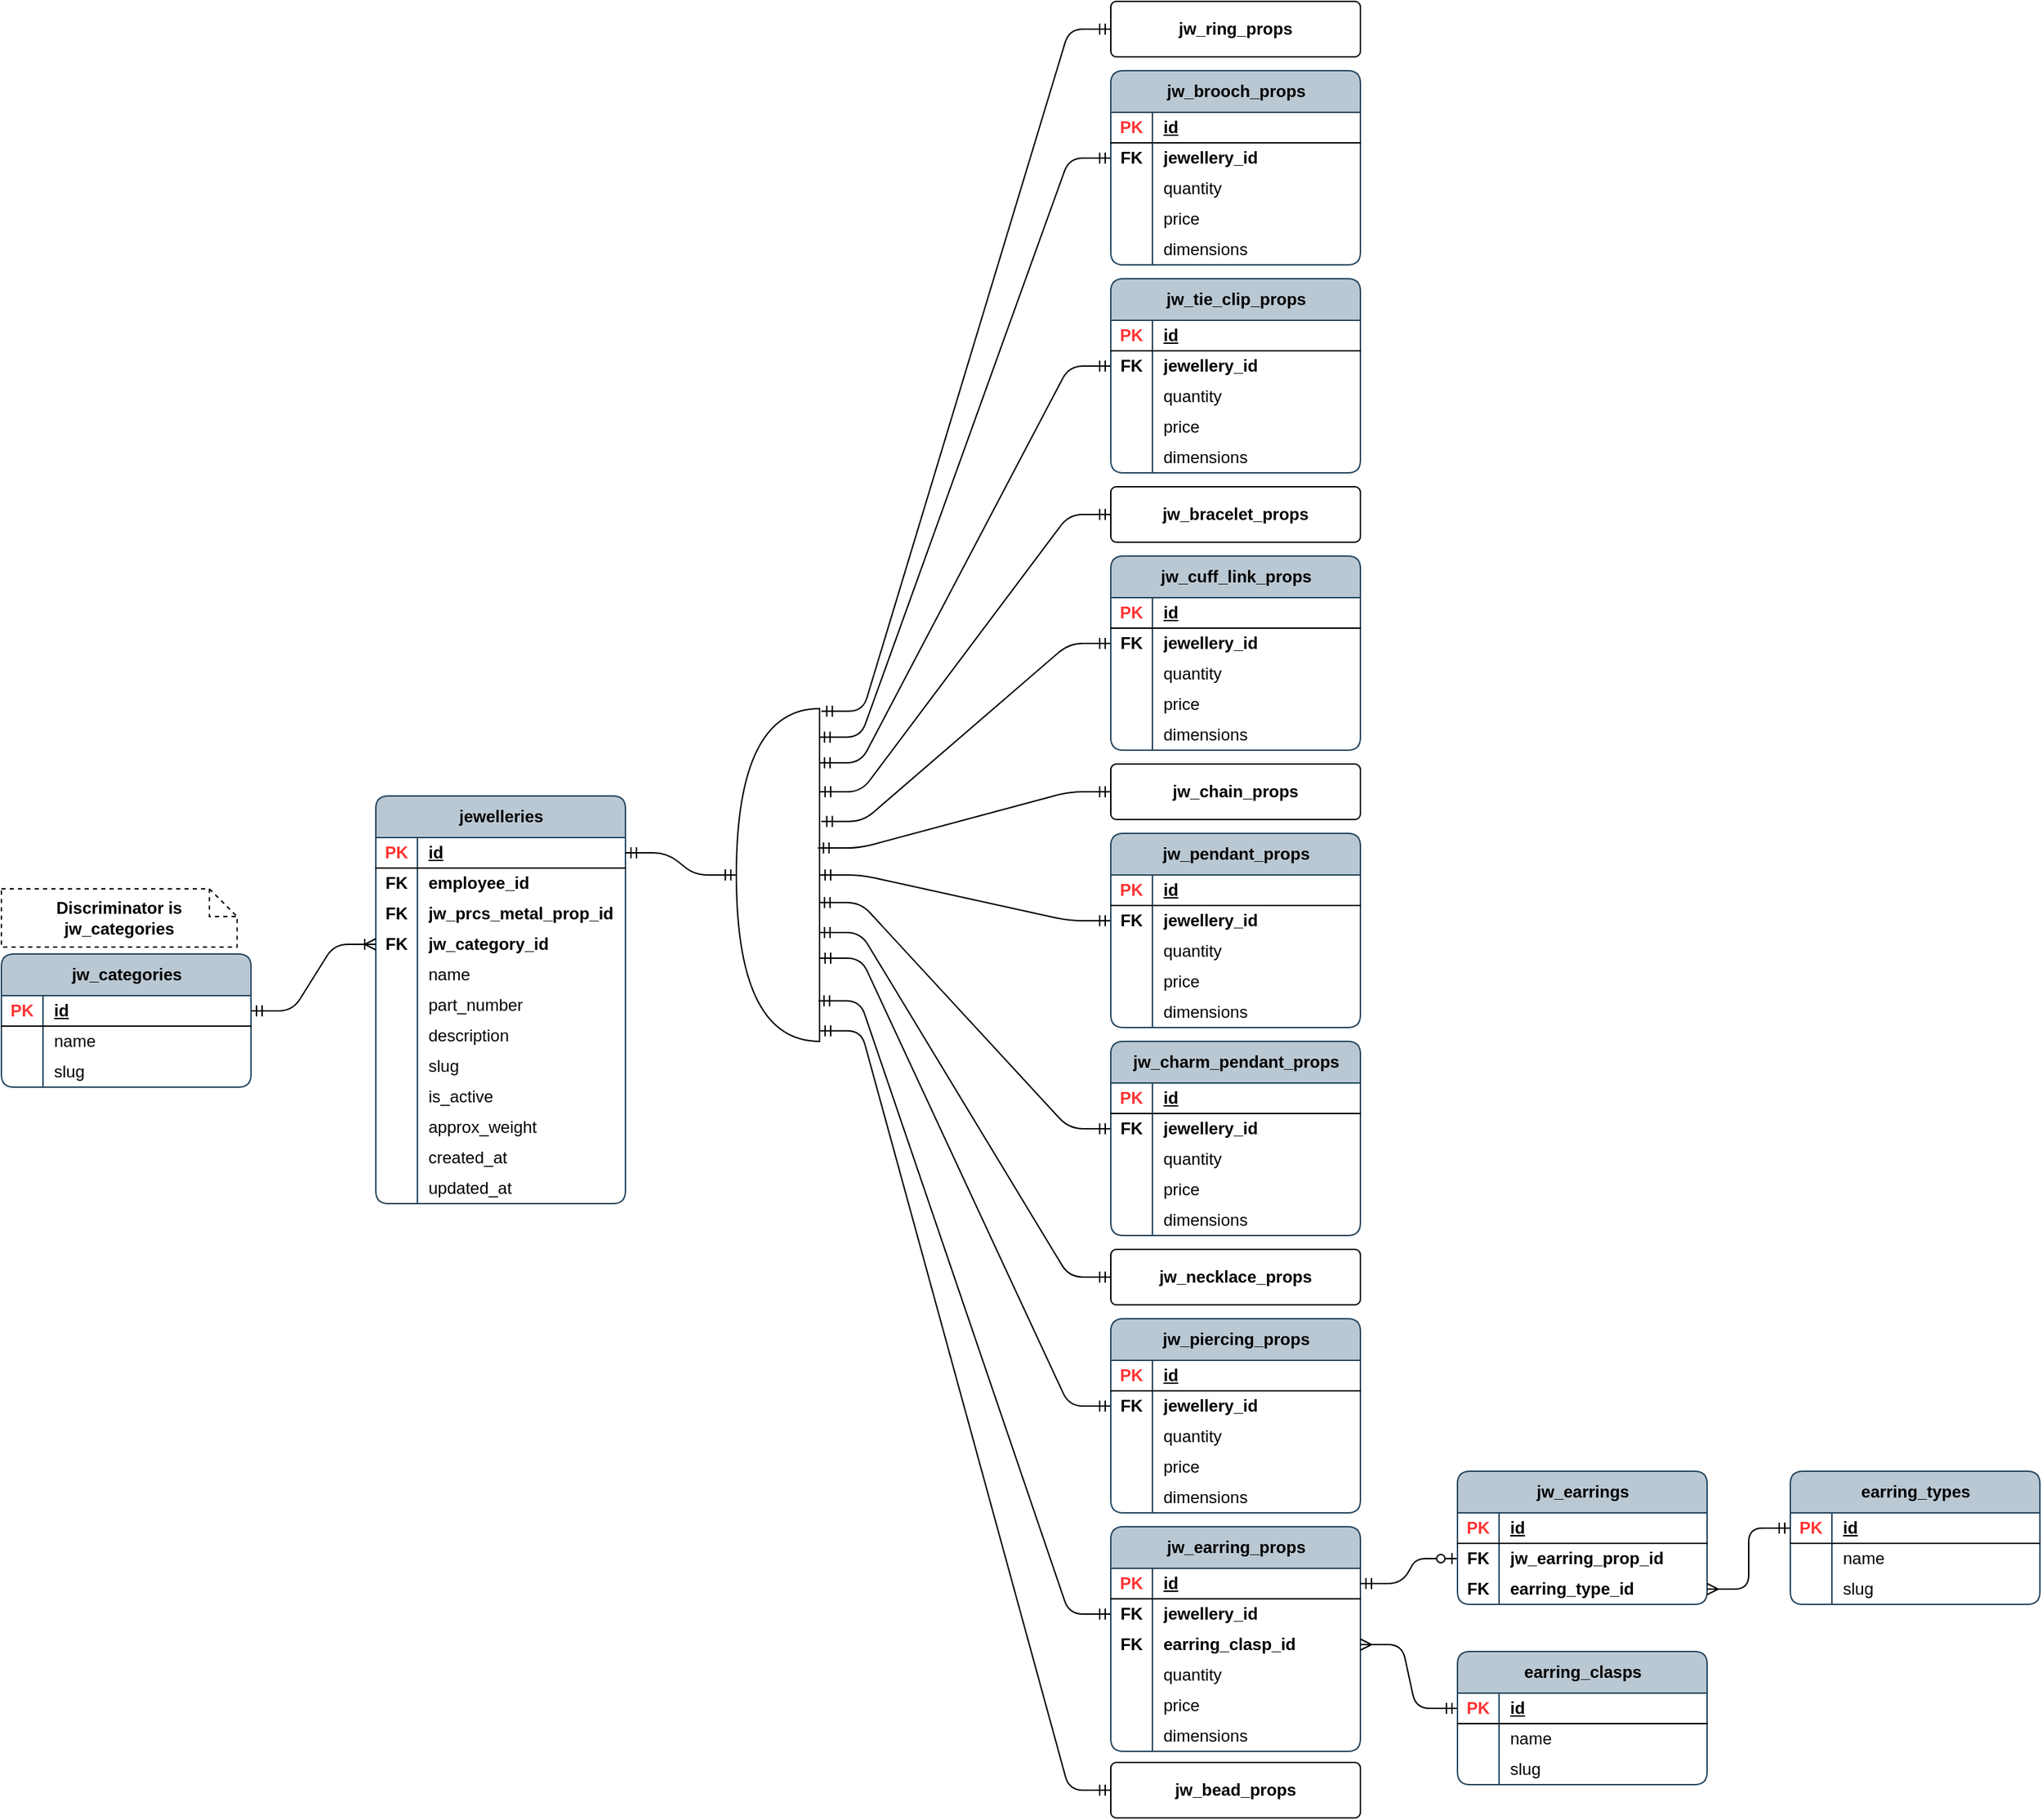 <mxfile version="28.0.6" pages="14">
  <diagram id="wUipztQis7D_Z5Pn4Eys" name="psql_jewellery">
    <mxGraphModel dx="1540" dy="899" grid="1" gridSize="10" guides="1" tooltips="1" connect="1" arrows="1" fold="1" page="1" pageScale="1" pageWidth="3300" pageHeight="2339" math="0" shadow="0">
      <root>
        <mxCell id="0" />
        <mxCell id="1" parent="0" />
        <mxCell id="XWafIExUFsXRKc77Vps--1" value="jewelleries" style="shape=table;startSize=30;container=1;collapsible=1;childLayout=tableLayout;fixedRows=1;rowLines=0;fontStyle=1;align=center;resizeLast=1;html=1;rounded=1;swimlaneFillColor=none;fillColor=#bac8d3;strokeColor=#23445d;columnLines=1;arcSize=10;" parent="1" vertex="1">
          <mxGeometry x="340" y="1133" width="180" height="294" as="geometry" />
        </mxCell>
        <mxCell id="XWafIExUFsXRKc77Vps--2" value="" style="shape=tableRow;horizontal=0;startSize=0;swimlaneHead=0;swimlaneBody=0;fillColor=none;collapsible=0;dropTarget=0;points=[[0,0.5],[1,0.5]];portConstraint=eastwest;top=0;left=0;right=0;bottom=1;rounded=1;" parent="XWafIExUFsXRKc77Vps--1" vertex="1">
          <mxGeometry y="30" width="180" height="22" as="geometry" />
        </mxCell>
        <mxCell id="XWafIExUFsXRKc77Vps--3" value="&lt;font color=&quot;#ff3333&quot;&gt;PK&lt;/font&gt;" style="shape=partialRectangle;connectable=0;fillColor=none;top=0;left=0;bottom=0;right=0;fontStyle=1;overflow=hidden;whiteSpace=wrap;html=1;rounded=1;" parent="XWafIExUFsXRKc77Vps--2" vertex="1">
          <mxGeometry width="30" height="22" as="geometry">
            <mxRectangle width="30" height="22" as="alternateBounds" />
          </mxGeometry>
        </mxCell>
        <mxCell id="XWafIExUFsXRKc77Vps--4" value="id" style="shape=partialRectangle;connectable=0;fillColor=none;top=0;left=0;bottom=0;right=0;align=left;spacingLeft=6;fontStyle=5;overflow=hidden;whiteSpace=wrap;html=1;rounded=1;" parent="XWafIExUFsXRKc77Vps--2" vertex="1">
          <mxGeometry x="30" width="150" height="22" as="geometry">
            <mxRectangle width="150" height="22" as="alternateBounds" />
          </mxGeometry>
        </mxCell>
        <mxCell id="XWafIExUFsXRKc77Vps--5" style="shape=tableRow;horizontal=0;startSize=0;swimlaneHead=0;swimlaneBody=0;fillColor=none;collapsible=0;dropTarget=0;points=[[0,0.5],[1,0.5]];portConstraint=eastwest;top=0;left=0;right=0;bottom=0;rounded=1;" parent="XWafIExUFsXRKc77Vps--1" vertex="1">
          <mxGeometry y="52" width="180" height="22" as="geometry" />
        </mxCell>
        <mxCell id="XWafIExUFsXRKc77Vps--6" value="&lt;b&gt;FK&lt;/b&gt;" style="shape=partialRectangle;connectable=0;fillColor=none;top=0;left=0;bottom=0;right=0;editable=1;overflow=hidden;whiteSpace=wrap;html=1;rounded=1;" parent="XWafIExUFsXRKc77Vps--5" vertex="1">
          <mxGeometry width="30" height="22" as="geometry">
            <mxRectangle width="30" height="22" as="alternateBounds" />
          </mxGeometry>
        </mxCell>
        <mxCell id="XWafIExUFsXRKc77Vps--7" value="&lt;b&gt;employee_id&lt;/b&gt;" style="shape=partialRectangle;connectable=0;fillColor=none;top=0;left=0;bottom=0;right=0;align=left;spacingLeft=6;overflow=hidden;whiteSpace=wrap;html=1;rounded=1;" parent="XWafIExUFsXRKc77Vps--5" vertex="1">
          <mxGeometry x="30" width="150" height="22" as="geometry">
            <mxRectangle width="150" height="22" as="alternateBounds" />
          </mxGeometry>
        </mxCell>
        <mxCell id="XWafIExUFsXRKc77Vps--8" value="" style="shape=tableRow;horizontal=0;startSize=0;swimlaneHead=0;swimlaneBody=0;fillColor=none;collapsible=0;dropTarget=0;points=[[0,0.5],[1,0.5]];portConstraint=eastwest;top=0;left=0;right=0;bottom=0;rounded=1;" parent="XWafIExUFsXRKc77Vps--1" vertex="1">
          <mxGeometry y="74" width="180" height="22" as="geometry" />
        </mxCell>
        <mxCell id="XWafIExUFsXRKc77Vps--9" value="&lt;b&gt;FK&lt;/b&gt;" style="shape=partialRectangle;connectable=0;fillColor=none;top=0;left=0;bottom=0;right=0;editable=1;overflow=hidden;whiteSpace=wrap;html=1;rounded=1;" parent="XWafIExUFsXRKc77Vps--8" vertex="1">
          <mxGeometry width="30" height="22" as="geometry">
            <mxRectangle width="30" height="22" as="alternateBounds" />
          </mxGeometry>
        </mxCell>
        <mxCell id="XWafIExUFsXRKc77Vps--10" value="&lt;span style=&quot;font-weight: 700; text-align: center; text-wrap-mode: nowrap;&quot;&gt;jw_prcs_metal_prop_id&lt;/span&gt;" style="shape=partialRectangle;connectable=0;fillColor=none;top=0;left=0;bottom=0;right=0;align=left;spacingLeft=6;overflow=hidden;whiteSpace=wrap;html=1;rounded=1;" parent="XWafIExUFsXRKc77Vps--8" vertex="1">
          <mxGeometry x="30" width="150" height="22" as="geometry">
            <mxRectangle width="150" height="22" as="alternateBounds" />
          </mxGeometry>
        </mxCell>
        <mxCell id="XWafIExUFsXRKc77Vps--11" style="shape=tableRow;horizontal=0;startSize=0;swimlaneHead=0;swimlaneBody=0;fillColor=none;collapsible=0;dropTarget=0;points=[[0,0.5],[1,0.5]];portConstraint=eastwest;top=0;left=0;right=0;bottom=0;rounded=1;" parent="XWafIExUFsXRKc77Vps--1" vertex="1">
          <mxGeometry y="96" width="180" height="22" as="geometry" />
        </mxCell>
        <mxCell id="XWafIExUFsXRKc77Vps--12" value="&lt;b&gt;FK&lt;/b&gt;" style="shape=partialRectangle;connectable=0;fillColor=none;top=0;left=0;bottom=0;right=0;editable=1;overflow=hidden;whiteSpace=wrap;html=1;rounded=1;" parent="XWafIExUFsXRKc77Vps--11" vertex="1">
          <mxGeometry width="30" height="22" as="geometry">
            <mxRectangle width="30" height="22" as="alternateBounds" />
          </mxGeometry>
        </mxCell>
        <mxCell id="XWafIExUFsXRKc77Vps--13" value="&lt;b&gt;jw_category_id&lt;/b&gt;" style="shape=partialRectangle;connectable=0;fillColor=none;top=0;left=0;bottom=0;right=0;align=left;spacingLeft=6;overflow=hidden;whiteSpace=wrap;html=1;rounded=1;" parent="XWafIExUFsXRKc77Vps--11" vertex="1">
          <mxGeometry x="30" width="150" height="22" as="geometry">
            <mxRectangle width="150" height="22" as="alternateBounds" />
          </mxGeometry>
        </mxCell>
        <mxCell id="XWafIExUFsXRKc77Vps--14" style="shape=tableRow;horizontal=0;startSize=0;swimlaneHead=0;swimlaneBody=0;fillColor=none;collapsible=0;dropTarget=0;points=[[0,0.5],[1,0.5]];portConstraint=eastwest;top=0;left=0;right=0;bottom=0;rounded=1;" parent="XWafIExUFsXRKc77Vps--1" vertex="1">
          <mxGeometry y="118" width="180" height="22" as="geometry" />
        </mxCell>
        <mxCell id="XWafIExUFsXRKc77Vps--15" style="shape=partialRectangle;connectable=0;fillColor=none;top=0;left=0;bottom=0;right=0;editable=1;overflow=hidden;whiteSpace=wrap;html=1;rounded=1;" parent="XWafIExUFsXRKc77Vps--14" vertex="1">
          <mxGeometry width="30" height="22" as="geometry">
            <mxRectangle width="30" height="22" as="alternateBounds" />
          </mxGeometry>
        </mxCell>
        <mxCell id="XWafIExUFsXRKc77Vps--16" value="name" style="shape=partialRectangle;connectable=0;fillColor=none;top=0;left=0;bottom=0;right=0;align=left;spacingLeft=6;overflow=hidden;whiteSpace=wrap;html=1;rounded=1;" parent="XWafIExUFsXRKc77Vps--14" vertex="1">
          <mxGeometry x="30" width="150" height="22" as="geometry">
            <mxRectangle width="150" height="22" as="alternateBounds" />
          </mxGeometry>
        </mxCell>
        <mxCell id="XWafIExUFsXRKc77Vps--17" value="" style="shape=tableRow;horizontal=0;startSize=0;swimlaneHead=0;swimlaneBody=0;fillColor=none;collapsible=0;dropTarget=0;points=[[0,0.5],[1,0.5]];portConstraint=eastwest;top=0;left=0;right=0;bottom=0;rounded=1;" parent="XWafIExUFsXRKc77Vps--1" vertex="1">
          <mxGeometry y="140" width="180" height="22" as="geometry" />
        </mxCell>
        <mxCell id="XWafIExUFsXRKc77Vps--18" value="" style="shape=partialRectangle;connectable=0;fillColor=none;top=0;left=0;bottom=0;right=0;editable=1;overflow=hidden;whiteSpace=wrap;html=1;rounded=1;" parent="XWafIExUFsXRKc77Vps--17" vertex="1">
          <mxGeometry width="30" height="22" as="geometry">
            <mxRectangle width="30" height="22" as="alternateBounds" />
          </mxGeometry>
        </mxCell>
        <mxCell id="XWafIExUFsXRKc77Vps--19" value="part_number" style="shape=partialRectangle;connectable=0;fillColor=none;top=0;left=0;bottom=0;right=0;align=left;spacingLeft=6;overflow=hidden;whiteSpace=wrap;html=1;rounded=1;" parent="XWafIExUFsXRKc77Vps--17" vertex="1">
          <mxGeometry x="30" width="150" height="22" as="geometry">
            <mxRectangle width="150" height="22" as="alternateBounds" />
          </mxGeometry>
        </mxCell>
        <mxCell id="XWafIExUFsXRKc77Vps--20" style="shape=tableRow;horizontal=0;startSize=0;swimlaneHead=0;swimlaneBody=0;fillColor=none;collapsible=0;dropTarget=0;points=[[0,0.5],[1,0.5]];portConstraint=eastwest;top=0;left=0;right=0;bottom=0;rounded=1;" parent="XWafIExUFsXRKc77Vps--1" vertex="1">
          <mxGeometry y="162" width="180" height="22" as="geometry" />
        </mxCell>
        <mxCell id="XWafIExUFsXRKc77Vps--21" style="shape=partialRectangle;connectable=0;fillColor=none;top=0;left=0;bottom=0;right=0;editable=1;overflow=hidden;whiteSpace=wrap;html=1;rounded=1;" parent="XWafIExUFsXRKc77Vps--20" vertex="1">
          <mxGeometry width="30" height="22" as="geometry">
            <mxRectangle width="30" height="22" as="alternateBounds" />
          </mxGeometry>
        </mxCell>
        <mxCell id="XWafIExUFsXRKc77Vps--22" value="description" style="shape=partialRectangle;connectable=0;fillColor=none;top=0;left=0;bottom=0;right=0;align=left;spacingLeft=6;overflow=hidden;whiteSpace=wrap;html=1;rounded=1;" parent="XWafIExUFsXRKc77Vps--20" vertex="1">
          <mxGeometry x="30" width="150" height="22" as="geometry">
            <mxRectangle width="150" height="22" as="alternateBounds" />
          </mxGeometry>
        </mxCell>
        <mxCell id="XWafIExUFsXRKc77Vps--23" style="shape=tableRow;horizontal=0;startSize=0;swimlaneHead=0;swimlaneBody=0;fillColor=none;collapsible=0;dropTarget=0;points=[[0,0.5],[1,0.5]];portConstraint=eastwest;top=0;left=0;right=0;bottom=0;rounded=1;" parent="XWafIExUFsXRKc77Vps--1" vertex="1">
          <mxGeometry y="184" width="180" height="22" as="geometry" />
        </mxCell>
        <mxCell id="XWafIExUFsXRKc77Vps--24" style="shape=partialRectangle;connectable=0;fillColor=none;top=0;left=0;bottom=0;right=0;editable=1;overflow=hidden;whiteSpace=wrap;html=1;rounded=1;" parent="XWafIExUFsXRKc77Vps--23" vertex="1">
          <mxGeometry width="30" height="22" as="geometry">
            <mxRectangle width="30" height="22" as="alternateBounds" />
          </mxGeometry>
        </mxCell>
        <mxCell id="XWafIExUFsXRKc77Vps--25" value="slug" style="shape=partialRectangle;connectable=0;fillColor=none;top=0;left=0;bottom=0;right=0;align=left;spacingLeft=6;overflow=hidden;whiteSpace=wrap;html=1;rounded=1;" parent="XWafIExUFsXRKc77Vps--23" vertex="1">
          <mxGeometry x="30" width="150" height="22" as="geometry">
            <mxRectangle width="150" height="22" as="alternateBounds" />
          </mxGeometry>
        </mxCell>
        <mxCell id="XWafIExUFsXRKc77Vps--26" value="" style="shape=tableRow;horizontal=0;startSize=0;swimlaneHead=0;swimlaneBody=0;fillColor=none;collapsible=0;dropTarget=0;points=[[0,0.5],[1,0.5]];portConstraint=eastwest;top=0;left=0;right=0;bottom=0;rounded=1;" parent="XWafIExUFsXRKc77Vps--1" vertex="1">
          <mxGeometry y="206" width="180" height="22" as="geometry" />
        </mxCell>
        <mxCell id="XWafIExUFsXRKc77Vps--27" value="" style="shape=partialRectangle;connectable=0;fillColor=none;top=0;left=0;bottom=0;right=0;editable=1;overflow=hidden;whiteSpace=wrap;html=1;rounded=1;" parent="XWafIExUFsXRKc77Vps--26" vertex="1">
          <mxGeometry width="30" height="22" as="geometry">
            <mxRectangle width="30" height="22" as="alternateBounds" />
          </mxGeometry>
        </mxCell>
        <mxCell id="XWafIExUFsXRKc77Vps--28" value="is_active" style="shape=partialRectangle;connectable=0;fillColor=none;top=0;left=0;bottom=0;right=0;align=left;spacingLeft=6;overflow=hidden;whiteSpace=wrap;html=1;rounded=1;" parent="XWafIExUFsXRKc77Vps--26" vertex="1">
          <mxGeometry x="30" width="150" height="22" as="geometry">
            <mxRectangle width="150" height="22" as="alternateBounds" />
          </mxGeometry>
        </mxCell>
        <mxCell id="XWafIExUFsXRKc77Vps--29" value="" style="shape=tableRow;horizontal=0;startSize=0;swimlaneHead=0;swimlaneBody=0;fillColor=none;collapsible=0;dropTarget=0;points=[[0,0.5],[1,0.5]];portConstraint=eastwest;top=0;left=0;right=0;bottom=0;rounded=1;" parent="XWafIExUFsXRKc77Vps--1" vertex="1">
          <mxGeometry y="228" width="180" height="22" as="geometry" />
        </mxCell>
        <mxCell id="XWafIExUFsXRKc77Vps--30" value="" style="shape=partialRectangle;connectable=0;fillColor=none;top=0;left=0;bottom=0;right=0;editable=1;overflow=hidden;whiteSpace=wrap;html=1;rounded=1;" parent="XWafIExUFsXRKc77Vps--29" vertex="1">
          <mxGeometry width="30" height="22" as="geometry">
            <mxRectangle width="30" height="22" as="alternateBounds" />
          </mxGeometry>
        </mxCell>
        <mxCell id="XWafIExUFsXRKc77Vps--31" value="approx_weight" style="shape=partialRectangle;connectable=0;fillColor=none;top=0;left=0;bottom=0;right=0;align=left;spacingLeft=6;overflow=hidden;whiteSpace=wrap;html=1;rounded=1;" parent="XWafIExUFsXRKc77Vps--29" vertex="1">
          <mxGeometry x="30" width="150" height="22" as="geometry">
            <mxRectangle width="150" height="22" as="alternateBounds" />
          </mxGeometry>
        </mxCell>
        <mxCell id="XWafIExUFsXRKc77Vps--32" value="" style="shape=tableRow;horizontal=0;startSize=0;swimlaneHead=0;swimlaneBody=0;fillColor=none;collapsible=0;dropTarget=0;points=[[0,0.5],[1,0.5]];portConstraint=eastwest;top=0;left=0;right=0;bottom=0;rounded=1;" parent="XWafIExUFsXRKc77Vps--1" vertex="1">
          <mxGeometry y="250" width="180" height="22" as="geometry" />
        </mxCell>
        <mxCell id="XWafIExUFsXRKc77Vps--33" value="" style="shape=partialRectangle;connectable=0;fillColor=none;top=0;left=0;bottom=0;right=0;editable=1;overflow=hidden;whiteSpace=wrap;html=1;rounded=1;" parent="XWafIExUFsXRKc77Vps--32" vertex="1">
          <mxGeometry width="30" height="22" as="geometry">
            <mxRectangle width="30" height="22" as="alternateBounds" />
          </mxGeometry>
        </mxCell>
        <mxCell id="XWafIExUFsXRKc77Vps--34" value="created_at" style="shape=partialRectangle;connectable=0;fillColor=none;top=0;left=0;bottom=0;right=0;align=left;spacingLeft=6;overflow=hidden;whiteSpace=wrap;html=1;rounded=1;" parent="XWafIExUFsXRKc77Vps--32" vertex="1">
          <mxGeometry x="30" width="150" height="22" as="geometry">
            <mxRectangle width="150" height="22" as="alternateBounds" />
          </mxGeometry>
        </mxCell>
        <mxCell id="XWafIExUFsXRKc77Vps--35" value="" style="shape=tableRow;horizontal=0;startSize=0;swimlaneHead=0;swimlaneBody=0;fillColor=none;collapsible=0;dropTarget=0;points=[[0,0.5],[1,0.5]];portConstraint=eastwest;top=0;left=0;right=0;bottom=0;rounded=1;" parent="XWafIExUFsXRKc77Vps--1" vertex="1">
          <mxGeometry y="272" width="180" height="22" as="geometry" />
        </mxCell>
        <mxCell id="XWafIExUFsXRKc77Vps--36" value="" style="shape=partialRectangle;connectable=0;fillColor=none;top=0;left=0;bottom=0;right=0;editable=1;overflow=hidden;whiteSpace=wrap;html=1;rounded=1;" parent="XWafIExUFsXRKc77Vps--35" vertex="1">
          <mxGeometry width="30" height="22" as="geometry">
            <mxRectangle width="30" height="22" as="alternateBounds" />
          </mxGeometry>
        </mxCell>
        <mxCell id="XWafIExUFsXRKc77Vps--37" value="updated_at" style="shape=partialRectangle;connectable=0;fillColor=none;top=0;left=0;bottom=0;right=0;align=left;spacingLeft=6;overflow=hidden;whiteSpace=wrap;html=1;rounded=1;" parent="XWafIExUFsXRKc77Vps--35" vertex="1">
          <mxGeometry x="30" width="150" height="22" as="geometry">
            <mxRectangle width="150" height="22" as="alternateBounds" />
          </mxGeometry>
        </mxCell>
        <mxCell id="XWafIExUFsXRKc77Vps--38" value="" style="shape=or;whiteSpace=wrap;html=1;fillColor=none;direction=west;" parent="1" vertex="1">
          <mxGeometry x="600" y="1070" width="60" height="240" as="geometry" />
        </mxCell>
        <mxCell id="XWafIExUFsXRKc77Vps--39" value="" style="edgeStyle=entityRelationEdgeStyle;fontSize=12;html=1;endArrow=ERmandOne;startArrow=ERmandOne;rounded=1;curved=0;entryX=0;entryY=0.5;entryDx=0;entryDy=0;exitX=-0.02;exitY=0.992;exitDx=0;exitDy=0;exitPerimeter=0;" parent="1" source="XWafIExUFsXRKc77Vps--38" target="RpIDK-135BAkSg7zhBXw-17" edge="1">
          <mxGeometry width="100" height="100" relative="1" as="geometry">
            <mxPoint x="680" y="1047" as="sourcePoint" />
            <mxPoint x="870" y="370" as="targetPoint" />
          </mxGeometry>
        </mxCell>
        <mxCell id="XWafIExUFsXRKc77Vps--40" value="" style="edgeStyle=entityRelationEdgeStyle;fontSize=12;html=1;endArrow=ERmandOne;startArrow=ERmandOne;rounded=1;curved=0;entryX=0;entryY=0.5;entryDx=0;entryDy=0;exitX=0.007;exitY=0.914;exitDx=0;exitDy=0;exitPerimeter=0;" parent="1" source="XWafIExUFsXRKc77Vps--38" target="RpIDK-135BAkSg7zhBXw-5" edge="1">
          <mxGeometry width="100" height="100" relative="1" as="geometry">
            <mxPoint x="670" y="1107" as="sourcePoint" />
            <mxPoint x="870" y="480" as="targetPoint" />
          </mxGeometry>
        </mxCell>
        <mxCell id="XWafIExUFsXRKc77Vps--41" value="" style="edgeStyle=entityRelationEdgeStyle;fontSize=12;html=1;endArrow=ERmandOne;startArrow=ERmandOne;rounded=1;curved=0;entryX=0;entryY=0.5;entryDx=0;entryDy=0;exitX=-0.02;exitY=0.661;exitDx=0;exitDy=0;exitPerimeter=0;" parent="1" source="XWafIExUFsXRKc77Vps--38" target="4ZZYNBNMUdMrl3f1zIqC-5" edge="1">
          <mxGeometry width="100" height="100" relative="1" as="geometry">
            <mxPoint x="670" y="1167" as="sourcePoint" />
            <mxPoint x="870" y="910" as="targetPoint" />
          </mxGeometry>
        </mxCell>
        <mxCell id="XWafIExUFsXRKc77Vps--42" value="" style="edgeStyle=entityRelationEdgeStyle;fontSize=12;html=1;endArrow=ERmandOne;startArrow=ERmandOne;rounded=1;curved=0;entryX=1;entryY=0.5;entryDx=0;entryDy=0;entryPerimeter=0;exitX=1;exitY=0.5;exitDx=0;exitDy=0;" parent="1" source="XWafIExUFsXRKc77Vps--2" target="XWafIExUFsXRKc77Vps--38" edge="1">
          <mxGeometry width="100" height="100" relative="1" as="geometry">
            <mxPoint x="560" y="1047" as="sourcePoint" />
            <mxPoint x="1018" y="1108" as="targetPoint" />
          </mxGeometry>
        </mxCell>
        <mxCell id="XWafIExUFsXRKc77Vps--43" value="" style="edgeStyle=entityRelationEdgeStyle;fontSize=12;html=1;endArrow=ERmandOne;startArrow=ERmandOne;rounded=1;curved=0;entryX=0;entryY=0.5;entryDx=0;entryDy=0;exitX=0.007;exitY=0.837;exitDx=0;exitDy=0;exitPerimeter=0;" parent="1" source="XWafIExUFsXRKc77Vps--38" target="Go5QLrXFxZyYGwvsb3Zd-5" edge="1">
          <mxGeometry width="100" height="100" relative="1" as="geometry">
            <mxPoint x="670" y="1117" as="sourcePoint" />
            <mxPoint x="870" y="630" as="targetPoint" />
          </mxGeometry>
        </mxCell>
        <mxCell id="XWafIExUFsXRKc77Vps--44" value="" style="edgeStyle=entityRelationEdgeStyle;fontSize=12;html=1;endArrow=ERmandOne;startArrow=ERmandOne;rounded=1;curved=0;entryX=0;entryY=0.5;entryDx=0;entryDy=0;exitX=0;exitY=0.75;exitDx=0;exitDy=0;exitPerimeter=0;" parent="1" source="XWafIExUFsXRKc77Vps--38" target="HjYtl_X58aN2-fsNTOCn-1" edge="1">
          <mxGeometry width="100" height="100" relative="1" as="geometry">
            <mxPoint x="670" y="1137" as="sourcePoint" />
            <mxPoint x="870" y="780" as="targetPoint" />
          </mxGeometry>
        </mxCell>
        <mxCell id="XWafIExUFsXRKc77Vps--45" value="" style="edgeStyle=entityRelationEdgeStyle;fontSize=12;html=1;endArrow=ERmandOne;startArrow=ERmandOne;rounded=1;curved=0;entryX=0;entryY=0.5;entryDx=0;entryDy=0;exitX=0.02;exitY=0.581;exitDx=0;exitDy=0;exitPerimeter=0;" parent="1" source="XWafIExUFsXRKc77Vps--38" target="4ZZYNBNMUdMrl3f1zIqC-17" edge="1">
          <mxGeometry width="100" height="100" relative="1" as="geometry">
            <mxPoint x="700" y="1197" as="sourcePoint" />
            <mxPoint x="870" y="1064" as="targetPoint" />
          </mxGeometry>
        </mxCell>
        <mxCell id="XWafIExUFsXRKc77Vps--46" value="" style="edgeStyle=entityRelationEdgeStyle;fontSize=12;html=1;endArrow=ERmandOne;startArrow=ERmandOne;rounded=1;curved=0;arcSize=20;segment=30;exitX=0;exitY=0.5;exitDx=0;exitDy=0;exitPerimeter=0;entryX=0;entryY=0.5;entryDx=0;entryDy=0;" parent="1" source="XWafIExUFsXRKc77Vps--38" target="17EfkPWEKUUbLoYOXIyb-5" edge="1">
          <mxGeometry width="100" height="100" relative="1" as="geometry">
            <mxPoint x="670" y="1214" as="sourcePoint" />
            <mxPoint x="870" y="1168" as="targetPoint" />
          </mxGeometry>
        </mxCell>
        <mxCell id="XWafIExUFsXRKc77Vps--47" value="" style="edgeStyle=entityRelationEdgeStyle;fontSize=12;html=1;endArrow=ERmandOne;startArrow=ERmandOne;rounded=1;curved=0;arcSize=20;segment=30;entryX=0;entryY=0.5;entryDx=0;entryDy=0;exitX=0.007;exitY=0.417;exitDx=0;exitDy=0;exitPerimeter=0;" parent="1" source="XWafIExUFsXRKc77Vps--38" target="1IL9Pig9qin6OMvWrYFf-5" edge="1">
          <mxGeometry width="100" height="100" relative="1" as="geometry">
            <mxPoint x="660" y="1237" as="sourcePoint" />
            <mxPoint x="870" y="1320" as="targetPoint" />
          </mxGeometry>
        </mxCell>
        <mxCell id="XWafIExUFsXRKc77Vps--48" value="" style="edgeStyle=entityRelationEdgeStyle;fontSize=12;html=1;endArrow=ERmandOne;startArrow=ERmandOne;rounded=1;curved=0;arcSize=20;segment=30;exitX=0.007;exitY=0.327;exitDx=0;exitDy=0;exitPerimeter=0;entryX=0;entryY=0.5;entryDx=0;entryDy=0;" parent="1" source="XWafIExUFsXRKc77Vps--38" target="8swvz9PdCikIcYcqs56J-1" edge="1">
          <mxGeometry width="100" height="100" relative="1" as="geometry">
            <mxPoint x="670" y="1257" as="sourcePoint" />
            <mxPoint x="870" y="1472" as="targetPoint" />
          </mxGeometry>
        </mxCell>
        <mxCell id="XWafIExUFsXRKc77Vps--49" value="" style="edgeStyle=entityRelationEdgeStyle;fontSize=12;html=1;endArrow=ERmandOne;startArrow=ERmandOne;rounded=1;curved=0;arcSize=20;segment=30;exitX=0;exitY=0.25;exitDx=0;exitDy=0;exitPerimeter=0;entryX=0;entryY=0.5;entryDx=0;entryDy=0;" parent="1" source="XWafIExUFsXRKc77Vps--38" target="OA9NK2CfhDUytQvyCRdg-5" edge="1">
          <mxGeometry width="100" height="100" relative="1" as="geometry">
            <mxPoint x="661" y="1297" as="sourcePoint" />
            <mxPoint x="870" y="1580" as="targetPoint" />
          </mxGeometry>
        </mxCell>
        <mxCell id="XWafIExUFsXRKc77Vps--50" value="" style="edgeStyle=entityRelationEdgeStyle;fontSize=12;html=1;endArrow=ERmandOne;startArrow=ERmandOne;rounded=1;curved=0;arcSize=20;segment=30;exitX=0.013;exitY=0.122;exitDx=0;exitDy=0;exitPerimeter=0;entryX=0;entryY=0.5;entryDx=0;entryDy=0;" parent="1" source="XWafIExUFsXRKc77Vps--38" target="BmAqHx_cN3-_sHuvgZwY-5" edge="1">
          <mxGeometry width="100" height="100" relative="1" as="geometry">
            <mxPoint x="661" y="1337" as="sourcePoint" />
            <mxPoint x="870" y="1730" as="targetPoint" />
          </mxGeometry>
        </mxCell>
        <mxCell id="E49xpnna-or8ZE32GuN1-1" value="jw_categories" style="shape=table;startSize=30;container=1;collapsible=1;childLayout=tableLayout;fixedRows=1;rowLines=0;fontStyle=1;align=center;resizeLast=1;html=1;rounded=1;swimlaneFillColor=none;fillColor=#bac8d3;strokeColor=#23445d;columnLines=1;arcSize=10;" parent="1" vertex="1">
          <mxGeometry x="70" y="1247" width="180" height="96" as="geometry" />
        </mxCell>
        <mxCell id="E49xpnna-or8ZE32GuN1-2" value="" style="shape=tableRow;horizontal=0;startSize=0;swimlaneHead=0;swimlaneBody=0;fillColor=none;collapsible=0;dropTarget=0;points=[[0,0.5],[1,0.5]];portConstraint=eastwest;top=0;left=0;right=0;bottom=1;rounded=0;" parent="E49xpnna-or8ZE32GuN1-1" vertex="1">
          <mxGeometry y="30" width="180" height="22" as="geometry" />
        </mxCell>
        <mxCell id="E49xpnna-or8ZE32GuN1-3" value="&lt;font color=&quot;#ff3333&quot;&gt;PK&lt;/font&gt;" style="shape=partialRectangle;connectable=0;fillColor=none;top=0;left=0;bottom=0;right=0;fontStyle=1;overflow=hidden;whiteSpace=wrap;html=1;" parent="E49xpnna-or8ZE32GuN1-2" vertex="1">
          <mxGeometry width="30" height="22" as="geometry">
            <mxRectangle width="30" height="22" as="alternateBounds" />
          </mxGeometry>
        </mxCell>
        <mxCell id="E49xpnna-or8ZE32GuN1-4" value="id" style="shape=partialRectangle;connectable=0;fillColor=none;top=0;left=0;bottom=0;right=0;align=left;spacingLeft=6;fontStyle=5;overflow=hidden;whiteSpace=wrap;html=1;" parent="E49xpnna-or8ZE32GuN1-2" vertex="1">
          <mxGeometry x="30" width="150" height="22" as="geometry">
            <mxRectangle width="150" height="22" as="alternateBounds" />
          </mxGeometry>
        </mxCell>
        <mxCell id="E49xpnna-or8ZE32GuN1-5" value="" style="shape=tableRow;horizontal=0;startSize=0;swimlaneHead=0;swimlaneBody=0;fillColor=none;collapsible=0;dropTarget=0;points=[[0,0.5],[1,0.5]];portConstraint=eastwest;top=0;left=0;right=0;bottom=0;rounded=0;" parent="E49xpnna-or8ZE32GuN1-1" vertex="1">
          <mxGeometry y="52" width="180" height="22" as="geometry" />
        </mxCell>
        <mxCell id="E49xpnna-or8ZE32GuN1-6" value="" style="shape=partialRectangle;connectable=0;fillColor=none;top=0;left=0;bottom=0;right=0;editable=1;overflow=hidden;whiteSpace=wrap;html=1;" parent="E49xpnna-or8ZE32GuN1-5" vertex="1">
          <mxGeometry width="30" height="22" as="geometry">
            <mxRectangle width="30" height="22" as="alternateBounds" />
          </mxGeometry>
        </mxCell>
        <mxCell id="E49xpnna-or8ZE32GuN1-7" value="name" style="shape=partialRectangle;connectable=0;fillColor=none;top=0;left=0;bottom=0;right=0;align=left;spacingLeft=6;overflow=hidden;whiteSpace=wrap;html=1;" parent="E49xpnna-or8ZE32GuN1-5" vertex="1">
          <mxGeometry x="30" width="150" height="22" as="geometry">
            <mxRectangle width="150" height="22" as="alternateBounds" />
          </mxGeometry>
        </mxCell>
        <mxCell id="E49xpnna-or8ZE32GuN1-8" value="" style="shape=tableRow;horizontal=0;startSize=0;swimlaneHead=0;swimlaneBody=0;fillColor=none;collapsible=0;dropTarget=0;points=[[0,0.5],[1,0.5]];portConstraint=eastwest;top=0;left=0;right=0;bottom=0;rounded=0;" parent="E49xpnna-or8ZE32GuN1-1" vertex="1">
          <mxGeometry y="74" width="180" height="22" as="geometry" />
        </mxCell>
        <mxCell id="E49xpnna-or8ZE32GuN1-9" value="" style="shape=partialRectangle;connectable=0;fillColor=none;top=0;left=0;bottom=0;right=0;editable=1;overflow=hidden;whiteSpace=wrap;html=1;" parent="E49xpnna-or8ZE32GuN1-8" vertex="1">
          <mxGeometry width="30" height="22" as="geometry">
            <mxRectangle width="30" height="22" as="alternateBounds" />
          </mxGeometry>
        </mxCell>
        <mxCell id="E49xpnna-or8ZE32GuN1-10" value="slug" style="shape=partialRectangle;connectable=0;fillColor=none;top=0;left=0;bottom=0;right=0;align=left;spacingLeft=6;overflow=hidden;whiteSpace=wrap;html=1;" parent="E49xpnna-or8ZE32GuN1-8" vertex="1">
          <mxGeometry x="30" width="150" height="22" as="geometry">
            <mxRectangle width="150" height="22" as="alternateBounds" />
          </mxGeometry>
        </mxCell>
        <mxCell id="E49xpnna-or8ZE32GuN1-11" value="" style="edgeStyle=entityRelationEdgeStyle;fontSize=12;html=1;endArrow=ERoneToMany;startArrow=ERmandOne;rounded=1;exitX=1;exitY=0.5;exitDx=0;exitDy=0;entryX=0;entryY=0.5;entryDx=0;entryDy=0;curved=0;" parent="1" source="E49xpnna-or8ZE32GuN1-2" target="XWafIExUFsXRKc77Vps--11" edge="1">
          <mxGeometry width="100" height="100" relative="1" as="geometry">
            <mxPoint x="130" y="1467" as="sourcePoint" />
            <mxPoint x="330" y="1230" as="targetPoint" />
          </mxGeometry>
        </mxCell>
        <mxCell id="2udTcqZomceSiDcU7UTF-1" value="&lt;b&gt;Discriminator is jw_categories&lt;/b&gt;" style="shape=note;size=20;whiteSpace=wrap;html=1;dashed=1;" parent="1" vertex="1">
          <mxGeometry x="70" y="1200" width="170" height="42" as="geometry" />
        </mxCell>
        <mxCell id="RpIDK-135BAkSg7zhBXw-1" value="jw_brooch_props" style="shape=table;startSize=30;container=1;collapsible=1;childLayout=tableLayout;fixedRows=1;rowLines=0;fontStyle=1;align=center;resizeLast=1;html=1;rounded=1;swimlaneFillColor=none;fillColor=#bac8d3;strokeColor=#23445d;columnLines=1;arcSize=10;" parent="1" vertex="1">
          <mxGeometry x="870" y="610" width="180" height="140" as="geometry" />
        </mxCell>
        <mxCell id="RpIDK-135BAkSg7zhBXw-2" value="" style="shape=tableRow;horizontal=0;startSize=0;swimlaneHead=0;swimlaneBody=0;fillColor=none;collapsible=0;dropTarget=0;points=[[0,0.5],[1,0.5]];portConstraint=eastwest;top=0;left=0;right=0;bottom=1;rounded=0;" parent="RpIDK-135BAkSg7zhBXw-1" vertex="1">
          <mxGeometry y="30" width="180" height="22" as="geometry" />
        </mxCell>
        <mxCell id="RpIDK-135BAkSg7zhBXw-3" value="&lt;font color=&quot;#ff3333&quot;&gt;PK&lt;/font&gt;" style="shape=partialRectangle;connectable=0;fillColor=none;top=0;left=0;bottom=0;right=0;fontStyle=1;overflow=hidden;whiteSpace=wrap;html=1;" parent="RpIDK-135BAkSg7zhBXw-2" vertex="1">
          <mxGeometry width="30" height="22" as="geometry">
            <mxRectangle width="30" height="22" as="alternateBounds" />
          </mxGeometry>
        </mxCell>
        <mxCell id="RpIDK-135BAkSg7zhBXw-4" value="id" style="shape=partialRectangle;connectable=0;fillColor=none;top=0;left=0;bottom=0;right=0;align=left;spacingLeft=6;fontStyle=5;overflow=hidden;whiteSpace=wrap;html=1;" parent="RpIDK-135BAkSg7zhBXw-2" vertex="1">
          <mxGeometry x="30" width="150" height="22" as="geometry">
            <mxRectangle width="150" height="22" as="alternateBounds" />
          </mxGeometry>
        </mxCell>
        <mxCell id="RpIDK-135BAkSg7zhBXw-5" style="shape=tableRow;horizontal=0;startSize=0;swimlaneHead=0;swimlaneBody=0;fillColor=none;collapsible=0;dropTarget=0;points=[[0,0.5],[1,0.5]];portConstraint=eastwest;top=0;left=0;right=0;bottom=0;rounded=0;" parent="RpIDK-135BAkSg7zhBXw-1" vertex="1">
          <mxGeometry y="52" width="180" height="22" as="geometry" />
        </mxCell>
        <mxCell id="RpIDK-135BAkSg7zhBXw-6" value="&lt;b&gt;FK&lt;/b&gt;" style="shape=partialRectangle;connectable=0;fillColor=none;top=0;left=0;bottom=0;right=0;editable=1;overflow=hidden;whiteSpace=wrap;html=1;" parent="RpIDK-135BAkSg7zhBXw-5" vertex="1">
          <mxGeometry width="30" height="22" as="geometry">
            <mxRectangle width="30" height="22" as="alternateBounds" />
          </mxGeometry>
        </mxCell>
        <mxCell id="RpIDK-135BAkSg7zhBXw-7" value="&lt;b&gt;jewellery_id&lt;/b&gt;" style="shape=partialRectangle;connectable=0;fillColor=none;top=0;left=0;bottom=0;right=0;align=left;spacingLeft=6;overflow=hidden;whiteSpace=wrap;html=1;" parent="RpIDK-135BAkSg7zhBXw-5" vertex="1">
          <mxGeometry x="30" width="150" height="22" as="geometry">
            <mxRectangle width="150" height="22" as="alternateBounds" />
          </mxGeometry>
        </mxCell>
        <mxCell id="RpIDK-135BAkSg7zhBXw-8" style="shape=tableRow;horizontal=0;startSize=0;swimlaneHead=0;swimlaneBody=0;fillColor=none;collapsible=0;dropTarget=0;points=[[0,0.5],[1,0.5]];portConstraint=eastwest;top=0;left=0;right=0;bottom=0;rounded=0;" parent="RpIDK-135BAkSg7zhBXw-1" vertex="1">
          <mxGeometry y="74" width="180" height="22" as="geometry" />
        </mxCell>
        <mxCell id="RpIDK-135BAkSg7zhBXw-9" style="shape=partialRectangle;connectable=0;fillColor=none;top=0;left=0;bottom=0;right=0;editable=1;overflow=hidden;whiteSpace=wrap;html=1;" parent="RpIDK-135BAkSg7zhBXw-8" vertex="1">
          <mxGeometry width="30" height="22" as="geometry">
            <mxRectangle width="30" height="22" as="alternateBounds" />
          </mxGeometry>
        </mxCell>
        <mxCell id="RpIDK-135BAkSg7zhBXw-10" value="quantity" style="shape=partialRectangle;connectable=0;fillColor=none;top=0;left=0;bottom=0;right=0;align=left;spacingLeft=6;overflow=hidden;whiteSpace=wrap;html=1;" parent="RpIDK-135BAkSg7zhBXw-8" vertex="1">
          <mxGeometry x="30" width="150" height="22" as="geometry">
            <mxRectangle width="150" height="22" as="alternateBounds" />
          </mxGeometry>
        </mxCell>
        <mxCell id="RpIDK-135BAkSg7zhBXw-11" style="shape=tableRow;horizontal=0;startSize=0;swimlaneHead=0;swimlaneBody=0;fillColor=none;collapsible=0;dropTarget=0;points=[[0,0.5],[1,0.5]];portConstraint=eastwest;top=0;left=0;right=0;bottom=0;rounded=0;" parent="RpIDK-135BAkSg7zhBXw-1" vertex="1">
          <mxGeometry y="96" width="180" height="22" as="geometry" />
        </mxCell>
        <mxCell id="RpIDK-135BAkSg7zhBXw-12" style="shape=partialRectangle;connectable=0;fillColor=none;top=0;left=0;bottom=0;right=0;editable=1;overflow=hidden;whiteSpace=wrap;html=1;" parent="RpIDK-135BAkSg7zhBXw-11" vertex="1">
          <mxGeometry width="30" height="22" as="geometry">
            <mxRectangle width="30" height="22" as="alternateBounds" />
          </mxGeometry>
        </mxCell>
        <mxCell id="RpIDK-135BAkSg7zhBXw-13" value="price" style="shape=partialRectangle;connectable=0;fillColor=none;top=0;left=0;bottom=0;right=0;align=left;spacingLeft=6;overflow=hidden;whiteSpace=wrap;html=1;" parent="RpIDK-135BAkSg7zhBXw-11" vertex="1">
          <mxGeometry x="30" width="150" height="22" as="geometry">
            <mxRectangle width="150" height="22" as="alternateBounds" />
          </mxGeometry>
        </mxCell>
        <mxCell id="RpIDK-135BAkSg7zhBXw-14" style="shape=tableRow;horizontal=0;startSize=0;swimlaneHead=0;swimlaneBody=0;fillColor=none;collapsible=0;dropTarget=0;points=[[0,0.5],[1,0.5]];portConstraint=eastwest;top=0;left=0;right=0;bottom=0;rounded=0;" parent="RpIDK-135BAkSg7zhBXw-1" vertex="1">
          <mxGeometry y="118" width="180" height="22" as="geometry" />
        </mxCell>
        <mxCell id="RpIDK-135BAkSg7zhBXw-15" style="shape=partialRectangle;connectable=0;fillColor=none;top=0;left=0;bottom=0;right=0;editable=1;overflow=hidden;whiteSpace=wrap;html=1;" parent="RpIDK-135BAkSg7zhBXw-14" vertex="1">
          <mxGeometry width="30" height="22" as="geometry">
            <mxRectangle width="30" height="22" as="alternateBounds" />
          </mxGeometry>
        </mxCell>
        <mxCell id="RpIDK-135BAkSg7zhBXw-16" value="dimensions" style="shape=partialRectangle;connectable=0;fillColor=none;top=0;left=0;bottom=0;right=0;align=left;spacingLeft=6;overflow=hidden;whiteSpace=wrap;html=1;" parent="RpIDK-135BAkSg7zhBXw-14" vertex="1">
          <mxGeometry x="30" width="150" height="22" as="geometry">
            <mxRectangle width="150" height="22" as="alternateBounds" />
          </mxGeometry>
        </mxCell>
        <UserObject label="&lt;b&gt;jw_ring_props&lt;/b&gt;" link="data:page/id,YSq6BnnyyZQaQ4t4gP9A" id="RpIDK-135BAkSg7zhBXw-17">
          <mxCell style="rounded=1;arcSize=10;whiteSpace=wrap;html=1;align=center;" parent="1" vertex="1">
            <mxGeometry x="870" y="560" width="180" height="40" as="geometry" />
          </mxCell>
        </UserObject>
        <mxCell id="Go5QLrXFxZyYGwvsb3Zd-1" value="jw_tie_clip_props" style="shape=table;startSize=30;container=1;collapsible=1;childLayout=tableLayout;fixedRows=1;rowLines=0;fontStyle=1;align=center;resizeLast=1;html=1;rounded=1;swimlaneFillColor=none;fillColor=#bac8d3;strokeColor=#23445d;columnLines=1;arcSize=10;" parent="1" vertex="1">
          <mxGeometry x="870" y="760" width="180" height="140" as="geometry" />
        </mxCell>
        <mxCell id="Go5QLrXFxZyYGwvsb3Zd-2" value="" style="shape=tableRow;horizontal=0;startSize=0;swimlaneHead=0;swimlaneBody=0;fillColor=none;collapsible=0;dropTarget=0;points=[[0,0.5],[1,0.5]];portConstraint=eastwest;top=0;left=0;right=0;bottom=1;rounded=0;" parent="Go5QLrXFxZyYGwvsb3Zd-1" vertex="1">
          <mxGeometry y="30" width="180" height="22" as="geometry" />
        </mxCell>
        <mxCell id="Go5QLrXFxZyYGwvsb3Zd-3" value="&lt;font color=&quot;#ff3333&quot;&gt;PK&lt;/font&gt;" style="shape=partialRectangle;connectable=0;fillColor=none;top=0;left=0;bottom=0;right=0;fontStyle=1;overflow=hidden;whiteSpace=wrap;html=1;" parent="Go5QLrXFxZyYGwvsb3Zd-2" vertex="1">
          <mxGeometry width="30" height="22" as="geometry">
            <mxRectangle width="30" height="22" as="alternateBounds" />
          </mxGeometry>
        </mxCell>
        <mxCell id="Go5QLrXFxZyYGwvsb3Zd-4" value="id" style="shape=partialRectangle;connectable=0;fillColor=none;top=0;left=0;bottom=0;right=0;align=left;spacingLeft=6;fontStyle=5;overflow=hidden;whiteSpace=wrap;html=1;" parent="Go5QLrXFxZyYGwvsb3Zd-2" vertex="1">
          <mxGeometry x="30" width="150" height="22" as="geometry">
            <mxRectangle width="150" height="22" as="alternateBounds" />
          </mxGeometry>
        </mxCell>
        <mxCell id="Go5QLrXFxZyYGwvsb3Zd-5" style="shape=tableRow;horizontal=0;startSize=0;swimlaneHead=0;swimlaneBody=0;fillColor=none;collapsible=0;dropTarget=0;points=[[0,0.5],[1,0.5]];portConstraint=eastwest;top=0;left=0;right=0;bottom=0;rounded=0;" parent="Go5QLrXFxZyYGwvsb3Zd-1" vertex="1">
          <mxGeometry y="52" width="180" height="22" as="geometry" />
        </mxCell>
        <mxCell id="Go5QLrXFxZyYGwvsb3Zd-6" value="&lt;b&gt;FK&lt;/b&gt;" style="shape=partialRectangle;connectable=0;fillColor=none;top=0;left=0;bottom=0;right=0;editable=1;overflow=hidden;whiteSpace=wrap;html=1;" parent="Go5QLrXFxZyYGwvsb3Zd-5" vertex="1">
          <mxGeometry width="30" height="22" as="geometry">
            <mxRectangle width="30" height="22" as="alternateBounds" />
          </mxGeometry>
        </mxCell>
        <mxCell id="Go5QLrXFxZyYGwvsb3Zd-7" value="&lt;b&gt;jewellery_id&lt;/b&gt;" style="shape=partialRectangle;connectable=0;fillColor=none;top=0;left=0;bottom=0;right=0;align=left;spacingLeft=6;overflow=hidden;whiteSpace=wrap;html=1;" parent="Go5QLrXFxZyYGwvsb3Zd-5" vertex="1">
          <mxGeometry x="30" width="150" height="22" as="geometry">
            <mxRectangle width="150" height="22" as="alternateBounds" />
          </mxGeometry>
        </mxCell>
        <mxCell id="Go5QLrXFxZyYGwvsb3Zd-8" style="shape=tableRow;horizontal=0;startSize=0;swimlaneHead=0;swimlaneBody=0;fillColor=none;collapsible=0;dropTarget=0;points=[[0,0.5],[1,0.5]];portConstraint=eastwest;top=0;left=0;right=0;bottom=0;rounded=0;" parent="Go5QLrXFxZyYGwvsb3Zd-1" vertex="1">
          <mxGeometry y="74" width="180" height="22" as="geometry" />
        </mxCell>
        <mxCell id="Go5QLrXFxZyYGwvsb3Zd-9" style="shape=partialRectangle;connectable=0;fillColor=none;top=0;left=0;bottom=0;right=0;editable=1;overflow=hidden;whiteSpace=wrap;html=1;" parent="Go5QLrXFxZyYGwvsb3Zd-8" vertex="1">
          <mxGeometry width="30" height="22" as="geometry">
            <mxRectangle width="30" height="22" as="alternateBounds" />
          </mxGeometry>
        </mxCell>
        <mxCell id="Go5QLrXFxZyYGwvsb3Zd-10" value="quantity" style="shape=partialRectangle;connectable=0;fillColor=none;top=0;left=0;bottom=0;right=0;align=left;spacingLeft=6;overflow=hidden;whiteSpace=wrap;html=1;" parent="Go5QLrXFxZyYGwvsb3Zd-8" vertex="1">
          <mxGeometry x="30" width="150" height="22" as="geometry">
            <mxRectangle width="150" height="22" as="alternateBounds" />
          </mxGeometry>
        </mxCell>
        <mxCell id="Go5QLrXFxZyYGwvsb3Zd-11" style="shape=tableRow;horizontal=0;startSize=0;swimlaneHead=0;swimlaneBody=0;fillColor=none;collapsible=0;dropTarget=0;points=[[0,0.5],[1,0.5]];portConstraint=eastwest;top=0;left=0;right=0;bottom=0;rounded=0;" parent="Go5QLrXFxZyYGwvsb3Zd-1" vertex="1">
          <mxGeometry y="96" width="180" height="22" as="geometry" />
        </mxCell>
        <mxCell id="Go5QLrXFxZyYGwvsb3Zd-12" style="shape=partialRectangle;connectable=0;fillColor=none;top=0;left=0;bottom=0;right=0;editable=1;overflow=hidden;whiteSpace=wrap;html=1;" parent="Go5QLrXFxZyYGwvsb3Zd-11" vertex="1">
          <mxGeometry width="30" height="22" as="geometry">
            <mxRectangle width="30" height="22" as="alternateBounds" />
          </mxGeometry>
        </mxCell>
        <mxCell id="Go5QLrXFxZyYGwvsb3Zd-13" value="price" style="shape=partialRectangle;connectable=0;fillColor=none;top=0;left=0;bottom=0;right=0;align=left;spacingLeft=6;overflow=hidden;whiteSpace=wrap;html=1;" parent="Go5QLrXFxZyYGwvsb3Zd-11" vertex="1">
          <mxGeometry x="30" width="150" height="22" as="geometry">
            <mxRectangle width="150" height="22" as="alternateBounds" />
          </mxGeometry>
        </mxCell>
        <mxCell id="Go5QLrXFxZyYGwvsb3Zd-14" style="shape=tableRow;horizontal=0;startSize=0;swimlaneHead=0;swimlaneBody=0;fillColor=none;collapsible=0;dropTarget=0;points=[[0,0.5],[1,0.5]];portConstraint=eastwest;top=0;left=0;right=0;bottom=0;rounded=0;" parent="Go5QLrXFxZyYGwvsb3Zd-1" vertex="1">
          <mxGeometry y="118" width="180" height="22" as="geometry" />
        </mxCell>
        <mxCell id="Go5QLrXFxZyYGwvsb3Zd-15" style="shape=partialRectangle;connectable=0;fillColor=none;top=0;left=0;bottom=0;right=0;editable=1;overflow=hidden;whiteSpace=wrap;html=1;" parent="Go5QLrXFxZyYGwvsb3Zd-14" vertex="1">
          <mxGeometry width="30" height="22" as="geometry">
            <mxRectangle width="30" height="22" as="alternateBounds" />
          </mxGeometry>
        </mxCell>
        <mxCell id="Go5QLrXFxZyYGwvsb3Zd-16" value="dimensions" style="shape=partialRectangle;connectable=0;fillColor=none;top=0;left=0;bottom=0;right=0;align=left;spacingLeft=6;overflow=hidden;whiteSpace=wrap;html=1;" parent="Go5QLrXFxZyYGwvsb3Zd-14" vertex="1">
          <mxGeometry x="30" width="150" height="22" as="geometry">
            <mxRectangle width="150" height="22" as="alternateBounds" />
          </mxGeometry>
        </mxCell>
        <UserObject label="&lt;b&gt;jw_bracelet_props&lt;/b&gt;" link="data:page/id,ZRfUSohvt5CvOk54pvza" id="HjYtl_X58aN2-fsNTOCn-1">
          <mxCell style="rounded=1;arcSize=10;whiteSpace=wrap;html=1;align=center;" parent="1" vertex="1">
            <mxGeometry x="870" y="910" width="180" height="40" as="geometry" />
          </mxCell>
        </UserObject>
        <mxCell id="4ZZYNBNMUdMrl3f1zIqC-1" value="jw_cuff_link_props" style="shape=table;startSize=30;container=1;collapsible=1;childLayout=tableLayout;fixedRows=1;rowLines=0;fontStyle=1;align=center;resizeLast=1;html=1;rounded=1;swimlaneFillColor=none;fillColor=#bac8d3;strokeColor=#23445d;columnLines=1;arcSize=10;" parent="1" vertex="1">
          <mxGeometry x="870" y="960" width="180" height="140" as="geometry" />
        </mxCell>
        <mxCell id="4ZZYNBNMUdMrl3f1zIqC-2" value="" style="shape=tableRow;horizontal=0;startSize=0;swimlaneHead=0;swimlaneBody=0;fillColor=none;collapsible=0;dropTarget=0;points=[[0,0.5],[1,0.5]];portConstraint=eastwest;top=0;left=0;right=0;bottom=1;rounded=0;" parent="4ZZYNBNMUdMrl3f1zIqC-1" vertex="1">
          <mxGeometry y="30" width="180" height="22" as="geometry" />
        </mxCell>
        <mxCell id="4ZZYNBNMUdMrl3f1zIqC-3" value="&lt;font color=&quot;#ff3333&quot;&gt;PK&lt;/font&gt;" style="shape=partialRectangle;connectable=0;fillColor=none;top=0;left=0;bottom=0;right=0;fontStyle=1;overflow=hidden;whiteSpace=wrap;html=1;" parent="4ZZYNBNMUdMrl3f1zIqC-2" vertex="1">
          <mxGeometry width="30" height="22" as="geometry">
            <mxRectangle width="30" height="22" as="alternateBounds" />
          </mxGeometry>
        </mxCell>
        <mxCell id="4ZZYNBNMUdMrl3f1zIqC-4" value="id" style="shape=partialRectangle;connectable=0;fillColor=none;top=0;left=0;bottom=0;right=0;align=left;spacingLeft=6;fontStyle=5;overflow=hidden;whiteSpace=wrap;html=1;" parent="4ZZYNBNMUdMrl3f1zIqC-2" vertex="1">
          <mxGeometry x="30" width="150" height="22" as="geometry">
            <mxRectangle width="150" height="22" as="alternateBounds" />
          </mxGeometry>
        </mxCell>
        <mxCell id="4ZZYNBNMUdMrl3f1zIqC-5" style="shape=tableRow;horizontal=0;startSize=0;swimlaneHead=0;swimlaneBody=0;fillColor=none;collapsible=0;dropTarget=0;points=[[0,0.5],[1,0.5]];portConstraint=eastwest;top=0;left=0;right=0;bottom=0;rounded=0;" parent="4ZZYNBNMUdMrl3f1zIqC-1" vertex="1">
          <mxGeometry y="52" width="180" height="22" as="geometry" />
        </mxCell>
        <mxCell id="4ZZYNBNMUdMrl3f1zIqC-6" value="&lt;b&gt;FK&lt;/b&gt;" style="shape=partialRectangle;connectable=0;fillColor=none;top=0;left=0;bottom=0;right=0;editable=1;overflow=hidden;whiteSpace=wrap;html=1;" parent="4ZZYNBNMUdMrl3f1zIqC-5" vertex="1">
          <mxGeometry width="30" height="22" as="geometry">
            <mxRectangle width="30" height="22" as="alternateBounds" />
          </mxGeometry>
        </mxCell>
        <mxCell id="4ZZYNBNMUdMrl3f1zIqC-7" value="&lt;b&gt;jewellery_id&lt;/b&gt;" style="shape=partialRectangle;connectable=0;fillColor=none;top=0;left=0;bottom=0;right=0;align=left;spacingLeft=6;overflow=hidden;whiteSpace=wrap;html=1;" parent="4ZZYNBNMUdMrl3f1zIqC-5" vertex="1">
          <mxGeometry x="30" width="150" height="22" as="geometry">
            <mxRectangle width="150" height="22" as="alternateBounds" />
          </mxGeometry>
        </mxCell>
        <mxCell id="4ZZYNBNMUdMrl3f1zIqC-8" style="shape=tableRow;horizontal=0;startSize=0;swimlaneHead=0;swimlaneBody=0;fillColor=none;collapsible=0;dropTarget=0;points=[[0,0.5],[1,0.5]];portConstraint=eastwest;top=0;left=0;right=0;bottom=0;rounded=0;" parent="4ZZYNBNMUdMrl3f1zIqC-1" vertex="1">
          <mxGeometry y="74" width="180" height="22" as="geometry" />
        </mxCell>
        <mxCell id="4ZZYNBNMUdMrl3f1zIqC-9" style="shape=partialRectangle;connectable=0;fillColor=none;top=0;left=0;bottom=0;right=0;editable=1;overflow=hidden;whiteSpace=wrap;html=1;" parent="4ZZYNBNMUdMrl3f1zIqC-8" vertex="1">
          <mxGeometry width="30" height="22" as="geometry">
            <mxRectangle width="30" height="22" as="alternateBounds" />
          </mxGeometry>
        </mxCell>
        <mxCell id="4ZZYNBNMUdMrl3f1zIqC-10" value="quantity" style="shape=partialRectangle;connectable=0;fillColor=none;top=0;left=0;bottom=0;right=0;align=left;spacingLeft=6;overflow=hidden;whiteSpace=wrap;html=1;" parent="4ZZYNBNMUdMrl3f1zIqC-8" vertex="1">
          <mxGeometry x="30" width="150" height="22" as="geometry">
            <mxRectangle width="150" height="22" as="alternateBounds" />
          </mxGeometry>
        </mxCell>
        <mxCell id="4ZZYNBNMUdMrl3f1zIqC-11" style="shape=tableRow;horizontal=0;startSize=0;swimlaneHead=0;swimlaneBody=0;fillColor=none;collapsible=0;dropTarget=0;points=[[0,0.5],[1,0.5]];portConstraint=eastwest;top=0;left=0;right=0;bottom=0;rounded=0;" parent="4ZZYNBNMUdMrl3f1zIqC-1" vertex="1">
          <mxGeometry y="96" width="180" height="22" as="geometry" />
        </mxCell>
        <mxCell id="4ZZYNBNMUdMrl3f1zIqC-12" style="shape=partialRectangle;connectable=0;fillColor=none;top=0;left=0;bottom=0;right=0;editable=1;overflow=hidden;whiteSpace=wrap;html=1;" parent="4ZZYNBNMUdMrl3f1zIqC-11" vertex="1">
          <mxGeometry width="30" height="22" as="geometry">
            <mxRectangle width="30" height="22" as="alternateBounds" />
          </mxGeometry>
        </mxCell>
        <mxCell id="4ZZYNBNMUdMrl3f1zIqC-13" value="price" style="shape=partialRectangle;connectable=0;fillColor=none;top=0;left=0;bottom=0;right=0;align=left;spacingLeft=6;overflow=hidden;whiteSpace=wrap;html=1;" parent="4ZZYNBNMUdMrl3f1zIqC-11" vertex="1">
          <mxGeometry x="30" width="150" height="22" as="geometry">
            <mxRectangle width="150" height="22" as="alternateBounds" />
          </mxGeometry>
        </mxCell>
        <mxCell id="4ZZYNBNMUdMrl3f1zIqC-14" style="shape=tableRow;horizontal=0;startSize=0;swimlaneHead=0;swimlaneBody=0;fillColor=none;collapsible=0;dropTarget=0;points=[[0,0.5],[1,0.5]];portConstraint=eastwest;top=0;left=0;right=0;bottom=0;rounded=0;" parent="4ZZYNBNMUdMrl3f1zIqC-1" vertex="1">
          <mxGeometry y="118" width="180" height="22" as="geometry" />
        </mxCell>
        <mxCell id="4ZZYNBNMUdMrl3f1zIqC-15" style="shape=partialRectangle;connectable=0;fillColor=none;top=0;left=0;bottom=0;right=0;editable=1;overflow=hidden;whiteSpace=wrap;html=1;" parent="4ZZYNBNMUdMrl3f1zIqC-14" vertex="1">
          <mxGeometry width="30" height="22" as="geometry">
            <mxRectangle width="30" height="22" as="alternateBounds" />
          </mxGeometry>
        </mxCell>
        <mxCell id="4ZZYNBNMUdMrl3f1zIqC-16" value="dimensions" style="shape=partialRectangle;connectable=0;fillColor=none;top=0;left=0;bottom=0;right=0;align=left;spacingLeft=6;overflow=hidden;whiteSpace=wrap;html=1;" parent="4ZZYNBNMUdMrl3f1zIqC-14" vertex="1">
          <mxGeometry x="30" width="150" height="22" as="geometry">
            <mxRectangle width="150" height="22" as="alternateBounds" />
          </mxGeometry>
        </mxCell>
        <UserObject label="&lt;b&gt;jw_chain_props&lt;/b&gt;" link="data:page/id,WXfTx-NxbNPDcREbo8Om" id="4ZZYNBNMUdMrl3f1zIqC-17">
          <mxCell style="rounded=1;arcSize=10;whiteSpace=wrap;html=1;align=center;" parent="1" vertex="1">
            <mxGeometry x="870" y="1110" width="180" height="40" as="geometry" />
          </mxCell>
        </UserObject>
        <mxCell id="17EfkPWEKUUbLoYOXIyb-1" value="jw_pendant_props" style="shape=table;startSize=30;container=1;collapsible=1;childLayout=tableLayout;fixedRows=1;rowLines=0;fontStyle=1;align=center;resizeLast=1;html=1;rounded=1;swimlaneFillColor=none;fillColor=#bac8d3;strokeColor=#23445d;columnLines=1;arcSize=10;" parent="1" vertex="1">
          <mxGeometry x="870" y="1160" width="180" height="140" as="geometry" />
        </mxCell>
        <mxCell id="17EfkPWEKUUbLoYOXIyb-2" value="" style="shape=tableRow;horizontal=0;startSize=0;swimlaneHead=0;swimlaneBody=0;fillColor=none;collapsible=0;dropTarget=0;points=[[0,0.5],[1,0.5]];portConstraint=eastwest;top=0;left=0;right=0;bottom=1;rounded=0;" parent="17EfkPWEKUUbLoYOXIyb-1" vertex="1">
          <mxGeometry y="30" width="180" height="22" as="geometry" />
        </mxCell>
        <mxCell id="17EfkPWEKUUbLoYOXIyb-3" value="&lt;font color=&quot;#ff3333&quot;&gt;PK&lt;/font&gt;" style="shape=partialRectangle;connectable=0;fillColor=none;top=0;left=0;bottom=0;right=0;fontStyle=1;overflow=hidden;whiteSpace=wrap;html=1;" parent="17EfkPWEKUUbLoYOXIyb-2" vertex="1">
          <mxGeometry width="30" height="22" as="geometry">
            <mxRectangle width="30" height="22" as="alternateBounds" />
          </mxGeometry>
        </mxCell>
        <mxCell id="17EfkPWEKUUbLoYOXIyb-4" value="id" style="shape=partialRectangle;connectable=0;fillColor=none;top=0;left=0;bottom=0;right=0;align=left;spacingLeft=6;fontStyle=5;overflow=hidden;whiteSpace=wrap;html=1;" parent="17EfkPWEKUUbLoYOXIyb-2" vertex="1">
          <mxGeometry x="30" width="150" height="22" as="geometry">
            <mxRectangle width="150" height="22" as="alternateBounds" />
          </mxGeometry>
        </mxCell>
        <mxCell id="17EfkPWEKUUbLoYOXIyb-5" style="shape=tableRow;horizontal=0;startSize=0;swimlaneHead=0;swimlaneBody=0;fillColor=none;collapsible=0;dropTarget=0;points=[[0,0.5],[1,0.5]];portConstraint=eastwest;top=0;left=0;right=0;bottom=0;rounded=0;" parent="17EfkPWEKUUbLoYOXIyb-1" vertex="1">
          <mxGeometry y="52" width="180" height="22" as="geometry" />
        </mxCell>
        <mxCell id="17EfkPWEKUUbLoYOXIyb-6" value="&lt;b&gt;FK&lt;/b&gt;" style="shape=partialRectangle;connectable=0;fillColor=none;top=0;left=0;bottom=0;right=0;editable=1;overflow=hidden;whiteSpace=wrap;html=1;" parent="17EfkPWEKUUbLoYOXIyb-5" vertex="1">
          <mxGeometry width="30" height="22" as="geometry">
            <mxRectangle width="30" height="22" as="alternateBounds" />
          </mxGeometry>
        </mxCell>
        <mxCell id="17EfkPWEKUUbLoYOXIyb-7" value="&lt;b&gt;jewellery_id&lt;/b&gt;" style="shape=partialRectangle;connectable=0;fillColor=none;top=0;left=0;bottom=0;right=0;align=left;spacingLeft=6;overflow=hidden;whiteSpace=wrap;html=1;" parent="17EfkPWEKUUbLoYOXIyb-5" vertex="1">
          <mxGeometry x="30" width="150" height="22" as="geometry">
            <mxRectangle width="150" height="22" as="alternateBounds" />
          </mxGeometry>
        </mxCell>
        <mxCell id="17EfkPWEKUUbLoYOXIyb-8" style="shape=tableRow;horizontal=0;startSize=0;swimlaneHead=0;swimlaneBody=0;fillColor=none;collapsible=0;dropTarget=0;points=[[0,0.5],[1,0.5]];portConstraint=eastwest;top=0;left=0;right=0;bottom=0;rounded=0;" parent="17EfkPWEKUUbLoYOXIyb-1" vertex="1">
          <mxGeometry y="74" width="180" height="22" as="geometry" />
        </mxCell>
        <mxCell id="17EfkPWEKUUbLoYOXIyb-9" style="shape=partialRectangle;connectable=0;fillColor=none;top=0;left=0;bottom=0;right=0;editable=1;overflow=hidden;whiteSpace=wrap;html=1;" parent="17EfkPWEKUUbLoYOXIyb-8" vertex="1">
          <mxGeometry width="30" height="22" as="geometry">
            <mxRectangle width="30" height="22" as="alternateBounds" />
          </mxGeometry>
        </mxCell>
        <mxCell id="17EfkPWEKUUbLoYOXIyb-10" value="quantity" style="shape=partialRectangle;connectable=0;fillColor=none;top=0;left=0;bottom=0;right=0;align=left;spacingLeft=6;overflow=hidden;whiteSpace=wrap;html=1;" parent="17EfkPWEKUUbLoYOXIyb-8" vertex="1">
          <mxGeometry x="30" width="150" height="22" as="geometry">
            <mxRectangle width="150" height="22" as="alternateBounds" />
          </mxGeometry>
        </mxCell>
        <mxCell id="17EfkPWEKUUbLoYOXIyb-11" style="shape=tableRow;horizontal=0;startSize=0;swimlaneHead=0;swimlaneBody=0;fillColor=none;collapsible=0;dropTarget=0;points=[[0,0.5],[1,0.5]];portConstraint=eastwest;top=0;left=0;right=0;bottom=0;rounded=0;" parent="17EfkPWEKUUbLoYOXIyb-1" vertex="1">
          <mxGeometry y="96" width="180" height="22" as="geometry" />
        </mxCell>
        <mxCell id="17EfkPWEKUUbLoYOXIyb-12" style="shape=partialRectangle;connectable=0;fillColor=none;top=0;left=0;bottom=0;right=0;editable=1;overflow=hidden;whiteSpace=wrap;html=1;" parent="17EfkPWEKUUbLoYOXIyb-11" vertex="1">
          <mxGeometry width="30" height="22" as="geometry">
            <mxRectangle width="30" height="22" as="alternateBounds" />
          </mxGeometry>
        </mxCell>
        <mxCell id="17EfkPWEKUUbLoYOXIyb-13" value="price" style="shape=partialRectangle;connectable=0;fillColor=none;top=0;left=0;bottom=0;right=0;align=left;spacingLeft=6;overflow=hidden;whiteSpace=wrap;html=1;" parent="17EfkPWEKUUbLoYOXIyb-11" vertex="1">
          <mxGeometry x="30" width="150" height="22" as="geometry">
            <mxRectangle width="150" height="22" as="alternateBounds" />
          </mxGeometry>
        </mxCell>
        <mxCell id="17EfkPWEKUUbLoYOXIyb-14" style="shape=tableRow;horizontal=0;startSize=0;swimlaneHead=0;swimlaneBody=0;fillColor=none;collapsible=0;dropTarget=0;points=[[0,0.5],[1,0.5]];portConstraint=eastwest;top=0;left=0;right=0;bottom=0;rounded=0;" parent="17EfkPWEKUUbLoYOXIyb-1" vertex="1">
          <mxGeometry y="118" width="180" height="22" as="geometry" />
        </mxCell>
        <mxCell id="17EfkPWEKUUbLoYOXIyb-15" style="shape=partialRectangle;connectable=0;fillColor=none;top=0;left=0;bottom=0;right=0;editable=1;overflow=hidden;whiteSpace=wrap;html=1;" parent="17EfkPWEKUUbLoYOXIyb-14" vertex="1">
          <mxGeometry width="30" height="22" as="geometry">
            <mxRectangle width="30" height="22" as="alternateBounds" />
          </mxGeometry>
        </mxCell>
        <mxCell id="17EfkPWEKUUbLoYOXIyb-16" value="dimensions" style="shape=partialRectangle;connectable=0;fillColor=none;top=0;left=0;bottom=0;right=0;align=left;spacingLeft=6;overflow=hidden;whiteSpace=wrap;html=1;" parent="17EfkPWEKUUbLoYOXIyb-14" vertex="1">
          <mxGeometry x="30" width="150" height="22" as="geometry">
            <mxRectangle width="150" height="22" as="alternateBounds" />
          </mxGeometry>
        </mxCell>
        <mxCell id="1IL9Pig9qin6OMvWrYFf-1" value="jw_charm_pendant_props" style="shape=table;startSize=30;container=1;collapsible=1;childLayout=tableLayout;fixedRows=1;rowLines=0;fontStyle=1;align=center;resizeLast=1;html=1;rounded=1;swimlaneFillColor=none;fillColor=#bac8d3;strokeColor=#23445d;columnLines=1;arcSize=10;" parent="1" vertex="1">
          <mxGeometry x="870" y="1310" width="180" height="140" as="geometry" />
        </mxCell>
        <mxCell id="1IL9Pig9qin6OMvWrYFf-2" value="" style="shape=tableRow;horizontal=0;startSize=0;swimlaneHead=0;swimlaneBody=0;fillColor=none;collapsible=0;dropTarget=0;points=[[0,0.5],[1,0.5]];portConstraint=eastwest;top=0;left=0;right=0;bottom=1;rounded=0;" parent="1IL9Pig9qin6OMvWrYFf-1" vertex="1">
          <mxGeometry y="30" width="180" height="22" as="geometry" />
        </mxCell>
        <mxCell id="1IL9Pig9qin6OMvWrYFf-3" value="&lt;font color=&quot;#ff3333&quot;&gt;PK&lt;/font&gt;" style="shape=partialRectangle;connectable=0;fillColor=none;top=0;left=0;bottom=0;right=0;fontStyle=1;overflow=hidden;whiteSpace=wrap;html=1;" parent="1IL9Pig9qin6OMvWrYFf-2" vertex="1">
          <mxGeometry width="30" height="22" as="geometry">
            <mxRectangle width="30" height="22" as="alternateBounds" />
          </mxGeometry>
        </mxCell>
        <mxCell id="1IL9Pig9qin6OMvWrYFf-4" value="id" style="shape=partialRectangle;connectable=0;fillColor=none;top=0;left=0;bottom=0;right=0;align=left;spacingLeft=6;fontStyle=5;overflow=hidden;whiteSpace=wrap;html=1;" parent="1IL9Pig9qin6OMvWrYFf-2" vertex="1">
          <mxGeometry x="30" width="150" height="22" as="geometry">
            <mxRectangle width="150" height="22" as="alternateBounds" />
          </mxGeometry>
        </mxCell>
        <mxCell id="1IL9Pig9qin6OMvWrYFf-5" style="shape=tableRow;horizontal=0;startSize=0;swimlaneHead=0;swimlaneBody=0;fillColor=none;collapsible=0;dropTarget=0;points=[[0,0.5],[1,0.5]];portConstraint=eastwest;top=0;left=0;right=0;bottom=0;rounded=0;" parent="1IL9Pig9qin6OMvWrYFf-1" vertex="1">
          <mxGeometry y="52" width="180" height="22" as="geometry" />
        </mxCell>
        <mxCell id="1IL9Pig9qin6OMvWrYFf-6" value="&lt;b&gt;FK&lt;/b&gt;" style="shape=partialRectangle;connectable=0;fillColor=none;top=0;left=0;bottom=0;right=0;editable=1;overflow=hidden;whiteSpace=wrap;html=1;" parent="1IL9Pig9qin6OMvWrYFf-5" vertex="1">
          <mxGeometry width="30" height="22" as="geometry">
            <mxRectangle width="30" height="22" as="alternateBounds" />
          </mxGeometry>
        </mxCell>
        <mxCell id="1IL9Pig9qin6OMvWrYFf-7" value="&lt;b&gt;jewellery_id&lt;/b&gt;" style="shape=partialRectangle;connectable=0;fillColor=none;top=0;left=0;bottom=0;right=0;align=left;spacingLeft=6;overflow=hidden;whiteSpace=wrap;html=1;" parent="1IL9Pig9qin6OMvWrYFf-5" vertex="1">
          <mxGeometry x="30" width="150" height="22" as="geometry">
            <mxRectangle width="150" height="22" as="alternateBounds" />
          </mxGeometry>
        </mxCell>
        <mxCell id="1IL9Pig9qin6OMvWrYFf-8" style="shape=tableRow;horizontal=0;startSize=0;swimlaneHead=0;swimlaneBody=0;fillColor=none;collapsible=0;dropTarget=0;points=[[0,0.5],[1,0.5]];portConstraint=eastwest;top=0;left=0;right=0;bottom=0;rounded=0;" parent="1IL9Pig9qin6OMvWrYFf-1" vertex="1">
          <mxGeometry y="74" width="180" height="22" as="geometry" />
        </mxCell>
        <mxCell id="1IL9Pig9qin6OMvWrYFf-9" style="shape=partialRectangle;connectable=0;fillColor=none;top=0;left=0;bottom=0;right=0;editable=1;overflow=hidden;whiteSpace=wrap;html=1;" parent="1IL9Pig9qin6OMvWrYFf-8" vertex="1">
          <mxGeometry width="30" height="22" as="geometry">
            <mxRectangle width="30" height="22" as="alternateBounds" />
          </mxGeometry>
        </mxCell>
        <mxCell id="1IL9Pig9qin6OMvWrYFf-10" value="quantity" style="shape=partialRectangle;connectable=0;fillColor=none;top=0;left=0;bottom=0;right=0;align=left;spacingLeft=6;overflow=hidden;whiteSpace=wrap;html=1;" parent="1IL9Pig9qin6OMvWrYFf-8" vertex="1">
          <mxGeometry x="30" width="150" height="22" as="geometry">
            <mxRectangle width="150" height="22" as="alternateBounds" />
          </mxGeometry>
        </mxCell>
        <mxCell id="1IL9Pig9qin6OMvWrYFf-11" style="shape=tableRow;horizontal=0;startSize=0;swimlaneHead=0;swimlaneBody=0;fillColor=none;collapsible=0;dropTarget=0;points=[[0,0.5],[1,0.5]];portConstraint=eastwest;top=0;left=0;right=0;bottom=0;rounded=0;" parent="1IL9Pig9qin6OMvWrYFf-1" vertex="1">
          <mxGeometry y="96" width="180" height="22" as="geometry" />
        </mxCell>
        <mxCell id="1IL9Pig9qin6OMvWrYFf-12" style="shape=partialRectangle;connectable=0;fillColor=none;top=0;left=0;bottom=0;right=0;editable=1;overflow=hidden;whiteSpace=wrap;html=1;" parent="1IL9Pig9qin6OMvWrYFf-11" vertex="1">
          <mxGeometry width="30" height="22" as="geometry">
            <mxRectangle width="30" height="22" as="alternateBounds" />
          </mxGeometry>
        </mxCell>
        <mxCell id="1IL9Pig9qin6OMvWrYFf-13" value="price" style="shape=partialRectangle;connectable=0;fillColor=none;top=0;left=0;bottom=0;right=0;align=left;spacingLeft=6;overflow=hidden;whiteSpace=wrap;html=1;" parent="1IL9Pig9qin6OMvWrYFf-11" vertex="1">
          <mxGeometry x="30" width="150" height="22" as="geometry">
            <mxRectangle width="150" height="22" as="alternateBounds" />
          </mxGeometry>
        </mxCell>
        <mxCell id="1IL9Pig9qin6OMvWrYFf-14" style="shape=tableRow;horizontal=0;startSize=0;swimlaneHead=0;swimlaneBody=0;fillColor=none;collapsible=0;dropTarget=0;points=[[0,0.5],[1,0.5]];portConstraint=eastwest;top=0;left=0;right=0;bottom=0;rounded=0;" parent="1IL9Pig9qin6OMvWrYFf-1" vertex="1">
          <mxGeometry y="118" width="180" height="22" as="geometry" />
        </mxCell>
        <mxCell id="1IL9Pig9qin6OMvWrYFf-15" style="shape=partialRectangle;connectable=0;fillColor=none;top=0;left=0;bottom=0;right=0;editable=1;overflow=hidden;whiteSpace=wrap;html=1;" parent="1IL9Pig9qin6OMvWrYFf-14" vertex="1">
          <mxGeometry width="30" height="22" as="geometry">
            <mxRectangle width="30" height="22" as="alternateBounds" />
          </mxGeometry>
        </mxCell>
        <mxCell id="1IL9Pig9qin6OMvWrYFf-16" value="dimensions" style="shape=partialRectangle;connectable=0;fillColor=none;top=0;left=0;bottom=0;right=0;align=left;spacingLeft=6;overflow=hidden;whiteSpace=wrap;html=1;" parent="1IL9Pig9qin6OMvWrYFf-14" vertex="1">
          <mxGeometry x="30" width="150" height="22" as="geometry">
            <mxRectangle width="150" height="22" as="alternateBounds" />
          </mxGeometry>
        </mxCell>
        <UserObject label="&lt;b&gt;jw_necklace_props&lt;/b&gt;" link="data:page/id,RQdEP81WQdILE2bc7kg_" id="8swvz9PdCikIcYcqs56J-1">
          <mxCell style="rounded=1;arcSize=10;whiteSpace=wrap;html=1;align=center;" parent="1" vertex="1">
            <mxGeometry x="870" y="1460" width="180" height="40" as="geometry" />
          </mxCell>
        </UserObject>
        <mxCell id="OA9NK2CfhDUytQvyCRdg-1" value="jw_piercing_props" style="shape=table;startSize=30;container=1;collapsible=1;childLayout=tableLayout;fixedRows=1;rowLines=0;fontStyle=1;align=center;resizeLast=1;html=1;rounded=1;swimlaneFillColor=default;fillColor=#bac8d3;strokeColor=#23445d;columnLines=1;arcSize=10;" parent="1" vertex="1">
          <mxGeometry x="870" y="1510" width="180" height="140" as="geometry" />
        </mxCell>
        <mxCell id="OA9NK2CfhDUytQvyCRdg-2" value="" style="shape=tableRow;horizontal=0;startSize=0;swimlaneHead=0;swimlaneBody=0;fillColor=none;collapsible=0;dropTarget=0;points=[[0,0.5],[1,0.5]];portConstraint=eastwest;top=0;left=0;right=0;bottom=1;rounded=0;" parent="OA9NK2CfhDUytQvyCRdg-1" vertex="1">
          <mxGeometry y="30" width="180" height="22" as="geometry" />
        </mxCell>
        <mxCell id="OA9NK2CfhDUytQvyCRdg-3" value="&lt;font color=&quot;#ff3333&quot;&gt;PK&lt;/font&gt;" style="shape=partialRectangle;connectable=0;fillColor=none;top=0;left=0;bottom=0;right=0;fontStyle=1;overflow=hidden;whiteSpace=wrap;html=1;" parent="OA9NK2CfhDUytQvyCRdg-2" vertex="1">
          <mxGeometry width="30" height="22" as="geometry">
            <mxRectangle width="30" height="22" as="alternateBounds" />
          </mxGeometry>
        </mxCell>
        <mxCell id="OA9NK2CfhDUytQvyCRdg-4" value="id" style="shape=partialRectangle;connectable=0;fillColor=none;top=0;left=0;bottom=0;right=0;align=left;spacingLeft=6;fontStyle=5;overflow=hidden;whiteSpace=wrap;html=1;" parent="OA9NK2CfhDUytQvyCRdg-2" vertex="1">
          <mxGeometry x="30" width="150" height="22" as="geometry">
            <mxRectangle width="150" height="22" as="alternateBounds" />
          </mxGeometry>
        </mxCell>
        <mxCell id="OA9NK2CfhDUytQvyCRdg-5" style="shape=tableRow;horizontal=0;startSize=0;swimlaneHead=0;swimlaneBody=0;fillColor=none;collapsible=0;dropTarget=0;points=[[0,0.5],[1,0.5]];portConstraint=eastwest;top=0;left=0;right=0;bottom=0;rounded=0;" parent="OA9NK2CfhDUytQvyCRdg-1" vertex="1">
          <mxGeometry y="52" width="180" height="22" as="geometry" />
        </mxCell>
        <mxCell id="OA9NK2CfhDUytQvyCRdg-6" value="&lt;b&gt;FK&lt;/b&gt;" style="shape=partialRectangle;connectable=0;fillColor=none;top=0;left=0;bottom=0;right=0;editable=1;overflow=hidden;whiteSpace=wrap;html=1;" parent="OA9NK2CfhDUytQvyCRdg-5" vertex="1">
          <mxGeometry width="30" height="22" as="geometry">
            <mxRectangle width="30" height="22" as="alternateBounds" />
          </mxGeometry>
        </mxCell>
        <mxCell id="OA9NK2CfhDUytQvyCRdg-7" value="&lt;b&gt;jewellery_id&lt;/b&gt;" style="shape=partialRectangle;connectable=0;fillColor=none;top=0;left=0;bottom=0;right=0;align=left;spacingLeft=6;overflow=hidden;whiteSpace=wrap;html=1;" parent="OA9NK2CfhDUytQvyCRdg-5" vertex="1">
          <mxGeometry x="30" width="150" height="22" as="geometry">
            <mxRectangle width="150" height="22" as="alternateBounds" />
          </mxGeometry>
        </mxCell>
        <mxCell id="OA9NK2CfhDUytQvyCRdg-8" style="shape=tableRow;horizontal=0;startSize=0;swimlaneHead=0;swimlaneBody=0;fillColor=none;collapsible=0;dropTarget=0;points=[[0,0.5],[1,0.5]];portConstraint=eastwest;top=0;left=0;right=0;bottom=0;rounded=0;" parent="OA9NK2CfhDUytQvyCRdg-1" vertex="1">
          <mxGeometry y="74" width="180" height="22" as="geometry" />
        </mxCell>
        <mxCell id="OA9NK2CfhDUytQvyCRdg-9" style="shape=partialRectangle;connectable=0;fillColor=none;top=0;left=0;bottom=0;right=0;editable=1;overflow=hidden;whiteSpace=wrap;html=1;" parent="OA9NK2CfhDUytQvyCRdg-8" vertex="1">
          <mxGeometry width="30" height="22" as="geometry">
            <mxRectangle width="30" height="22" as="alternateBounds" />
          </mxGeometry>
        </mxCell>
        <mxCell id="OA9NK2CfhDUytQvyCRdg-10" value="quantity" style="shape=partialRectangle;connectable=0;fillColor=none;top=0;left=0;bottom=0;right=0;align=left;spacingLeft=6;overflow=hidden;whiteSpace=wrap;html=1;" parent="OA9NK2CfhDUytQvyCRdg-8" vertex="1">
          <mxGeometry x="30" width="150" height="22" as="geometry">
            <mxRectangle width="150" height="22" as="alternateBounds" />
          </mxGeometry>
        </mxCell>
        <mxCell id="OA9NK2CfhDUytQvyCRdg-11" style="shape=tableRow;horizontal=0;startSize=0;swimlaneHead=0;swimlaneBody=0;fillColor=none;collapsible=0;dropTarget=0;points=[[0,0.5],[1,0.5]];portConstraint=eastwest;top=0;left=0;right=0;bottom=0;rounded=0;" parent="OA9NK2CfhDUytQvyCRdg-1" vertex="1">
          <mxGeometry y="96" width="180" height="22" as="geometry" />
        </mxCell>
        <mxCell id="OA9NK2CfhDUytQvyCRdg-12" style="shape=partialRectangle;connectable=0;fillColor=none;top=0;left=0;bottom=0;right=0;editable=1;overflow=hidden;whiteSpace=wrap;html=1;" parent="OA9NK2CfhDUytQvyCRdg-11" vertex="1">
          <mxGeometry width="30" height="22" as="geometry">
            <mxRectangle width="30" height="22" as="alternateBounds" />
          </mxGeometry>
        </mxCell>
        <mxCell id="OA9NK2CfhDUytQvyCRdg-13" value="price" style="shape=partialRectangle;connectable=0;fillColor=none;top=0;left=0;bottom=0;right=0;align=left;spacingLeft=6;overflow=hidden;whiteSpace=wrap;html=1;" parent="OA9NK2CfhDUytQvyCRdg-11" vertex="1">
          <mxGeometry x="30" width="150" height="22" as="geometry">
            <mxRectangle width="150" height="22" as="alternateBounds" />
          </mxGeometry>
        </mxCell>
        <mxCell id="OA9NK2CfhDUytQvyCRdg-14" style="shape=tableRow;horizontal=0;startSize=0;swimlaneHead=0;swimlaneBody=0;fillColor=none;collapsible=0;dropTarget=0;points=[[0,0.5],[1,0.5]];portConstraint=eastwest;top=0;left=0;right=0;bottom=0;rounded=0;" parent="OA9NK2CfhDUytQvyCRdg-1" vertex="1">
          <mxGeometry y="118" width="180" height="22" as="geometry" />
        </mxCell>
        <mxCell id="OA9NK2CfhDUytQvyCRdg-15" style="shape=partialRectangle;connectable=0;fillColor=none;top=0;left=0;bottom=0;right=0;editable=1;overflow=hidden;whiteSpace=wrap;html=1;" parent="OA9NK2CfhDUytQvyCRdg-14" vertex="1">
          <mxGeometry width="30" height="22" as="geometry">
            <mxRectangle width="30" height="22" as="alternateBounds" />
          </mxGeometry>
        </mxCell>
        <mxCell id="OA9NK2CfhDUytQvyCRdg-16" value="dimensions" style="shape=partialRectangle;connectable=0;fillColor=none;top=0;left=0;bottom=0;right=0;align=left;spacingLeft=6;overflow=hidden;whiteSpace=wrap;html=1;" parent="OA9NK2CfhDUytQvyCRdg-14" vertex="1">
          <mxGeometry x="30" width="150" height="22" as="geometry">
            <mxRectangle width="150" height="22" as="alternateBounds" />
          </mxGeometry>
        </mxCell>
        <mxCell id="BmAqHx_cN3-_sHuvgZwY-1" value="jw_earring_props" style="shape=table;startSize=30;container=1;collapsible=1;childLayout=tableLayout;fixedRows=1;rowLines=0;fontStyle=1;align=center;resizeLast=1;html=1;rounded=1;swimlaneFillColor=none;fillColor=#bac8d3;strokeColor=#23445d;columnLines=1;arcSize=10;" parent="1" vertex="1">
          <mxGeometry x="870" y="1660" width="180" height="162" as="geometry" />
        </mxCell>
        <mxCell id="BmAqHx_cN3-_sHuvgZwY-2" value="" style="shape=tableRow;horizontal=0;startSize=0;swimlaneHead=0;swimlaneBody=0;fillColor=none;collapsible=0;dropTarget=0;points=[[0,0.5],[1,0.5]];portConstraint=eastwest;top=0;left=0;right=0;bottom=1;rounded=0;" parent="BmAqHx_cN3-_sHuvgZwY-1" vertex="1">
          <mxGeometry y="30" width="180" height="22" as="geometry" />
        </mxCell>
        <mxCell id="BmAqHx_cN3-_sHuvgZwY-3" value="&lt;font color=&quot;#ff3333&quot;&gt;PK&lt;/font&gt;" style="shape=partialRectangle;connectable=0;fillColor=none;top=0;left=0;bottom=0;right=0;fontStyle=1;overflow=hidden;whiteSpace=wrap;html=1;" parent="BmAqHx_cN3-_sHuvgZwY-2" vertex="1">
          <mxGeometry width="30" height="22" as="geometry">
            <mxRectangle width="30" height="22" as="alternateBounds" />
          </mxGeometry>
        </mxCell>
        <mxCell id="BmAqHx_cN3-_sHuvgZwY-4" value="id" style="shape=partialRectangle;connectable=0;fillColor=none;top=0;left=0;bottom=0;right=0;align=left;spacingLeft=6;fontStyle=5;overflow=hidden;whiteSpace=wrap;html=1;" parent="BmAqHx_cN3-_sHuvgZwY-2" vertex="1">
          <mxGeometry x="30" width="150" height="22" as="geometry">
            <mxRectangle width="150" height="22" as="alternateBounds" />
          </mxGeometry>
        </mxCell>
        <mxCell id="BmAqHx_cN3-_sHuvgZwY-5" style="shape=tableRow;horizontal=0;startSize=0;swimlaneHead=0;swimlaneBody=0;fillColor=none;collapsible=0;dropTarget=0;points=[[0,0.5],[1,0.5]];portConstraint=eastwest;top=0;left=0;right=0;bottom=0;rounded=0;" parent="BmAqHx_cN3-_sHuvgZwY-1" vertex="1">
          <mxGeometry y="52" width="180" height="22" as="geometry" />
        </mxCell>
        <mxCell id="BmAqHx_cN3-_sHuvgZwY-6" value="&lt;b&gt;FK&lt;/b&gt;" style="shape=partialRectangle;connectable=0;fillColor=none;top=0;left=0;bottom=0;right=0;editable=1;overflow=hidden;whiteSpace=wrap;html=1;" parent="BmAqHx_cN3-_sHuvgZwY-5" vertex="1">
          <mxGeometry width="30" height="22" as="geometry">
            <mxRectangle width="30" height="22" as="alternateBounds" />
          </mxGeometry>
        </mxCell>
        <mxCell id="BmAqHx_cN3-_sHuvgZwY-7" value="&lt;b&gt;jewellery_id&lt;/b&gt;" style="shape=partialRectangle;connectable=0;fillColor=none;top=0;left=0;bottom=0;right=0;align=left;spacingLeft=6;overflow=hidden;whiteSpace=wrap;html=1;" parent="BmAqHx_cN3-_sHuvgZwY-5" vertex="1">
          <mxGeometry x="30" width="150" height="22" as="geometry">
            <mxRectangle width="150" height="22" as="alternateBounds" />
          </mxGeometry>
        </mxCell>
        <mxCell id="BmAqHx_cN3-_sHuvgZwY-8" style="shape=tableRow;horizontal=0;startSize=0;swimlaneHead=0;swimlaneBody=0;fillColor=none;collapsible=0;dropTarget=0;points=[[0,0.5],[1,0.5]];portConstraint=eastwest;top=0;left=0;right=0;bottom=0;rounded=0;" parent="BmAqHx_cN3-_sHuvgZwY-1" vertex="1">
          <mxGeometry y="74" width="180" height="22" as="geometry" />
        </mxCell>
        <mxCell id="BmAqHx_cN3-_sHuvgZwY-9" value="&lt;b&gt;FK&lt;/b&gt;" style="shape=partialRectangle;connectable=0;fillColor=none;top=0;left=0;bottom=0;right=0;editable=1;overflow=hidden;whiteSpace=wrap;html=1;" parent="BmAqHx_cN3-_sHuvgZwY-8" vertex="1">
          <mxGeometry width="30" height="22" as="geometry">
            <mxRectangle width="30" height="22" as="alternateBounds" />
          </mxGeometry>
        </mxCell>
        <mxCell id="BmAqHx_cN3-_sHuvgZwY-10" value="&lt;b&gt;earring_clasp_id&lt;/b&gt;" style="shape=partialRectangle;connectable=0;fillColor=none;top=0;left=0;bottom=0;right=0;align=left;spacingLeft=6;overflow=hidden;whiteSpace=wrap;html=1;" parent="BmAqHx_cN3-_sHuvgZwY-8" vertex="1">
          <mxGeometry x="30" width="150" height="22" as="geometry">
            <mxRectangle width="150" height="22" as="alternateBounds" />
          </mxGeometry>
        </mxCell>
        <mxCell id="BmAqHx_cN3-_sHuvgZwY-11" style="shape=tableRow;horizontal=0;startSize=0;swimlaneHead=0;swimlaneBody=0;fillColor=none;collapsible=0;dropTarget=0;points=[[0,0.5],[1,0.5]];portConstraint=eastwest;top=0;left=0;right=0;bottom=0;rounded=0;" parent="BmAqHx_cN3-_sHuvgZwY-1" vertex="1">
          <mxGeometry y="96" width="180" height="22" as="geometry" />
        </mxCell>
        <mxCell id="BmAqHx_cN3-_sHuvgZwY-12" style="shape=partialRectangle;connectable=0;fillColor=none;top=0;left=0;bottom=0;right=0;editable=1;overflow=hidden;whiteSpace=wrap;html=1;" parent="BmAqHx_cN3-_sHuvgZwY-11" vertex="1">
          <mxGeometry width="30" height="22" as="geometry">
            <mxRectangle width="30" height="22" as="alternateBounds" />
          </mxGeometry>
        </mxCell>
        <mxCell id="BmAqHx_cN3-_sHuvgZwY-13" value="quantity" style="shape=partialRectangle;connectable=0;fillColor=none;top=0;left=0;bottom=0;right=0;align=left;spacingLeft=6;overflow=hidden;whiteSpace=wrap;html=1;" parent="BmAqHx_cN3-_sHuvgZwY-11" vertex="1">
          <mxGeometry x="30" width="150" height="22" as="geometry">
            <mxRectangle width="150" height="22" as="alternateBounds" />
          </mxGeometry>
        </mxCell>
        <mxCell id="BmAqHx_cN3-_sHuvgZwY-14" style="shape=tableRow;horizontal=0;startSize=0;swimlaneHead=0;swimlaneBody=0;fillColor=none;collapsible=0;dropTarget=0;points=[[0,0.5],[1,0.5]];portConstraint=eastwest;top=0;left=0;right=0;bottom=0;rounded=0;" parent="BmAqHx_cN3-_sHuvgZwY-1" vertex="1">
          <mxGeometry y="118" width="180" height="22" as="geometry" />
        </mxCell>
        <mxCell id="BmAqHx_cN3-_sHuvgZwY-15" style="shape=partialRectangle;connectable=0;fillColor=none;top=0;left=0;bottom=0;right=0;editable=1;overflow=hidden;whiteSpace=wrap;html=1;" parent="BmAqHx_cN3-_sHuvgZwY-14" vertex="1">
          <mxGeometry width="30" height="22" as="geometry">
            <mxRectangle width="30" height="22" as="alternateBounds" />
          </mxGeometry>
        </mxCell>
        <mxCell id="BmAqHx_cN3-_sHuvgZwY-16" value="price" style="shape=partialRectangle;connectable=0;fillColor=none;top=0;left=0;bottom=0;right=0;align=left;spacingLeft=6;overflow=hidden;whiteSpace=wrap;html=1;" parent="BmAqHx_cN3-_sHuvgZwY-14" vertex="1">
          <mxGeometry x="30" width="150" height="22" as="geometry">
            <mxRectangle width="150" height="22" as="alternateBounds" />
          </mxGeometry>
        </mxCell>
        <mxCell id="BmAqHx_cN3-_sHuvgZwY-17" style="shape=tableRow;horizontal=0;startSize=0;swimlaneHead=0;swimlaneBody=0;fillColor=none;collapsible=0;dropTarget=0;points=[[0,0.5],[1,0.5]];portConstraint=eastwest;top=0;left=0;right=0;bottom=0;rounded=0;" parent="BmAqHx_cN3-_sHuvgZwY-1" vertex="1">
          <mxGeometry y="140" width="180" height="22" as="geometry" />
        </mxCell>
        <mxCell id="BmAqHx_cN3-_sHuvgZwY-18" style="shape=partialRectangle;connectable=0;fillColor=none;top=0;left=0;bottom=0;right=0;editable=1;overflow=hidden;whiteSpace=wrap;html=1;" parent="BmAqHx_cN3-_sHuvgZwY-17" vertex="1">
          <mxGeometry width="30" height="22" as="geometry">
            <mxRectangle width="30" height="22" as="alternateBounds" />
          </mxGeometry>
        </mxCell>
        <mxCell id="BmAqHx_cN3-_sHuvgZwY-19" value="dimensions" style="shape=partialRectangle;connectable=0;fillColor=none;top=0;left=0;bottom=0;right=0;align=left;spacingLeft=6;overflow=hidden;whiteSpace=wrap;html=1;" parent="BmAqHx_cN3-_sHuvgZwY-17" vertex="1">
          <mxGeometry x="30" width="150" height="22" as="geometry">
            <mxRectangle width="150" height="22" as="alternateBounds" />
          </mxGeometry>
        </mxCell>
        <mxCell id="uFbHp7K5YeqWmrLjXVi5-1" value="" style="edgeStyle=entityRelationEdgeStyle;fontSize=12;html=1;endArrow=ERmandOne;startArrow=ERmandOne;rounded=1;curved=0;arcSize=20;segment=30;entryX=0;entryY=0.5;entryDx=0;entryDy=0;exitX=0;exitY=0.032;exitDx=0;exitDy=0;exitPerimeter=0;" parent="1" source="XWafIExUFsXRKc77Vps--38" target="uFbHp7K5YeqWmrLjXVi5-2" edge="1">
          <mxGeometry width="100" height="100" relative="1" as="geometry">
            <mxPoint x="670" y="1340" as="sourcePoint" />
            <mxPoint x="899.78" y="1984" as="targetPoint" />
            <Array as="points">
              <mxPoint x="680" y="1340" />
            </Array>
          </mxGeometry>
        </mxCell>
        <UserObject label="&lt;b&gt;jw_bead_props&lt;/b&gt;" link="data:page/id,ogWgZoP-EEzIqqfdPvA5" id="uFbHp7K5YeqWmrLjXVi5-2">
          <mxCell style="rounded=1;arcSize=10;whiteSpace=wrap;html=1;align=center;" parent="1" vertex="1">
            <mxGeometry x="870" y="1830" width="180" height="40" as="geometry" />
          </mxCell>
        </UserObject>
        <mxCell id="gA2gG-TbYc-4rl8-MD3--17" value="" style="edgeStyle=entityRelationEdgeStyle;fontSize=12;html=1;endArrow=ERzeroToOne;startArrow=ERmandOne;rounded=1;curved=0;arcSize=20;segment=30;exitX=1;exitY=0.5;exitDx=0;exitDy=0;entryX=0;entryY=0.5;entryDx=0;entryDy=0;endFill=0;" parent="1" source="BmAqHx_cN3-_sHuvgZwY-2" target="cPGCcqh_reBmt3lFQb58-5" edge="1">
          <mxGeometry width="100" height="100" relative="1" as="geometry">
            <mxPoint x="1410" y="2098" as="sourcePoint" />
            <mxPoint x="1470" y="2070" as="targetPoint" />
          </mxGeometry>
        </mxCell>
        <mxCell id="gA2gG-TbYc-4rl8-MD3--18" value="" style="edgeStyle=entityRelationEdgeStyle;fontSize=12;html=1;endArrow=ERmany;rounded=1;curved=0;entryX=1;entryY=0.5;entryDx=0;entryDy=0;startArrow=ERmandOne;startFill=0;exitX=0;exitY=0.5;exitDx=0;exitDy=0;" parent="1" source="cPGCcqh_reBmt3lFQb58-15" target="BmAqHx_cN3-_sHuvgZwY-8" edge="1">
          <mxGeometry width="100" height="100" relative="1" as="geometry">
            <mxPoint x="1150" y="2036" as="sourcePoint" />
            <mxPoint x="1090" y="2000" as="targetPoint" />
          </mxGeometry>
        </mxCell>
        <mxCell id="cPGCcqh_reBmt3lFQb58-1" value="jw_earrings" style="shape=table;startSize=30;container=1;collapsible=1;childLayout=tableLayout;fixedRows=1;rowLines=0;fontStyle=1;align=center;resizeLast=1;html=1;rounded=1;swimlaneFillColor=none;fillColor=#bac8d3;strokeColor=#23445d;columnLines=1;arcSize=10;" parent="1" vertex="1">
          <mxGeometry x="1120" y="1620" width="180" height="96" as="geometry" />
        </mxCell>
        <mxCell id="cPGCcqh_reBmt3lFQb58-2" value="" style="shape=tableRow;horizontal=0;startSize=0;swimlaneHead=0;swimlaneBody=0;fillColor=none;collapsible=0;dropTarget=0;points=[[0,0.5],[1,0.5]];portConstraint=eastwest;top=0;left=0;right=0;bottom=1;rounded=0;" parent="cPGCcqh_reBmt3lFQb58-1" vertex="1">
          <mxGeometry y="30" width="180" height="22" as="geometry" />
        </mxCell>
        <mxCell id="cPGCcqh_reBmt3lFQb58-3" value="&lt;font color=&quot;#ff3333&quot;&gt;PK&lt;/font&gt;" style="shape=partialRectangle;connectable=0;fillColor=none;top=0;left=0;bottom=0;right=0;fontStyle=1;overflow=hidden;whiteSpace=wrap;html=1;" parent="cPGCcqh_reBmt3lFQb58-2" vertex="1">
          <mxGeometry width="30" height="22" as="geometry">
            <mxRectangle width="30" height="22" as="alternateBounds" />
          </mxGeometry>
        </mxCell>
        <mxCell id="cPGCcqh_reBmt3lFQb58-4" value="id" style="shape=partialRectangle;connectable=0;fillColor=none;top=0;left=0;bottom=0;right=0;align=left;spacingLeft=6;fontStyle=5;overflow=hidden;whiteSpace=wrap;html=1;" parent="cPGCcqh_reBmt3lFQb58-2" vertex="1">
          <mxGeometry x="30" width="150" height="22" as="geometry">
            <mxRectangle width="150" height="22" as="alternateBounds" />
          </mxGeometry>
        </mxCell>
        <mxCell id="cPGCcqh_reBmt3lFQb58-5" value="" style="shape=tableRow;horizontal=0;startSize=0;swimlaneHead=0;swimlaneBody=0;fillColor=none;collapsible=0;dropTarget=0;points=[[0,0.5],[1,0.5]];portConstraint=eastwest;top=0;left=0;right=0;bottom=0;rounded=0;" parent="cPGCcqh_reBmt3lFQb58-1" vertex="1">
          <mxGeometry y="52" width="180" height="22" as="geometry" />
        </mxCell>
        <mxCell id="cPGCcqh_reBmt3lFQb58-6" value="&lt;b&gt;FK&lt;/b&gt;" style="shape=partialRectangle;connectable=0;fillColor=none;top=0;left=0;bottom=0;right=0;editable=1;overflow=hidden;whiteSpace=wrap;html=1;" parent="cPGCcqh_reBmt3lFQb58-5" vertex="1">
          <mxGeometry width="30" height="22" as="geometry">
            <mxRectangle width="30" height="22" as="alternateBounds" />
          </mxGeometry>
        </mxCell>
        <mxCell id="cPGCcqh_reBmt3lFQb58-7" value="&lt;b&gt;jw_earring_prop_id&lt;/b&gt;" style="shape=partialRectangle;connectable=0;fillColor=none;top=0;left=0;bottom=0;right=0;align=left;spacingLeft=6;overflow=hidden;whiteSpace=wrap;html=1;" parent="cPGCcqh_reBmt3lFQb58-5" vertex="1">
          <mxGeometry x="30" width="150" height="22" as="geometry">
            <mxRectangle width="150" height="22" as="alternateBounds" />
          </mxGeometry>
        </mxCell>
        <mxCell id="cPGCcqh_reBmt3lFQb58-8" value="" style="shape=tableRow;horizontal=0;startSize=0;swimlaneHead=0;swimlaneBody=0;fillColor=none;collapsible=0;dropTarget=0;points=[[0,0.5],[1,0.5]];portConstraint=eastwest;top=0;left=0;right=0;bottom=0;rounded=0;" parent="cPGCcqh_reBmt3lFQb58-1" vertex="1">
          <mxGeometry y="74" width="180" height="22" as="geometry" />
        </mxCell>
        <mxCell id="cPGCcqh_reBmt3lFQb58-9" value="&lt;b&gt;FK&lt;/b&gt;" style="shape=partialRectangle;connectable=0;fillColor=none;top=0;left=0;bottom=0;right=0;editable=1;overflow=hidden;whiteSpace=wrap;html=1;" parent="cPGCcqh_reBmt3lFQb58-8" vertex="1">
          <mxGeometry width="30" height="22" as="geometry">
            <mxRectangle width="30" height="22" as="alternateBounds" />
          </mxGeometry>
        </mxCell>
        <mxCell id="cPGCcqh_reBmt3lFQb58-10" value="&lt;span style=&quot;font-weight: 700; text-align: center; text-wrap-mode: nowrap;&quot;&gt;earring_type_id&lt;/span&gt;" style="shape=partialRectangle;connectable=0;fillColor=none;top=0;left=0;bottom=0;right=0;align=left;spacingLeft=6;overflow=hidden;whiteSpace=wrap;html=1;" parent="cPGCcqh_reBmt3lFQb58-8" vertex="1">
          <mxGeometry x="30" width="150" height="22" as="geometry">
            <mxRectangle width="150" height="22" as="alternateBounds" />
          </mxGeometry>
        </mxCell>
        <mxCell id="cPGCcqh_reBmt3lFQb58-14" value="earring_clasps" style="shape=table;startSize=30;container=1;collapsible=1;childLayout=tableLayout;fixedRows=1;rowLines=0;fontStyle=1;align=center;resizeLast=1;html=1;rounded=1;swimlaneFillColor=none;fillColor=#bac8d3;strokeColor=#23445d;columnLines=1;arcSize=10;" parent="1" vertex="1">
          <mxGeometry x="1120" y="1750" width="180" height="96" as="geometry" />
        </mxCell>
        <mxCell id="cPGCcqh_reBmt3lFQb58-15" value="" style="shape=tableRow;horizontal=0;startSize=0;swimlaneHead=0;swimlaneBody=0;fillColor=none;collapsible=0;dropTarget=0;points=[[0,0.5],[1,0.5]];portConstraint=eastwest;top=0;left=0;right=0;bottom=1;rounded=0;" parent="cPGCcqh_reBmt3lFQb58-14" vertex="1">
          <mxGeometry y="30" width="180" height="22" as="geometry" />
        </mxCell>
        <mxCell id="cPGCcqh_reBmt3lFQb58-16" value="&lt;font color=&quot;#ff3333&quot;&gt;PK&lt;/font&gt;" style="shape=partialRectangle;connectable=0;fillColor=none;top=0;left=0;bottom=0;right=0;fontStyle=1;overflow=hidden;whiteSpace=wrap;html=1;" parent="cPGCcqh_reBmt3lFQb58-15" vertex="1">
          <mxGeometry width="30" height="22" as="geometry">
            <mxRectangle width="30" height="22" as="alternateBounds" />
          </mxGeometry>
        </mxCell>
        <mxCell id="cPGCcqh_reBmt3lFQb58-17" value="id" style="shape=partialRectangle;connectable=0;fillColor=none;top=0;left=0;bottom=0;right=0;align=left;spacingLeft=6;fontStyle=5;overflow=hidden;whiteSpace=wrap;html=1;" parent="cPGCcqh_reBmt3lFQb58-15" vertex="1">
          <mxGeometry x="30" width="150" height="22" as="geometry">
            <mxRectangle width="150" height="22" as="alternateBounds" />
          </mxGeometry>
        </mxCell>
        <mxCell id="cPGCcqh_reBmt3lFQb58-18" value="" style="shape=tableRow;horizontal=0;startSize=0;swimlaneHead=0;swimlaneBody=0;fillColor=none;collapsible=0;dropTarget=0;points=[[0,0.5],[1,0.5]];portConstraint=eastwest;top=0;left=0;right=0;bottom=0;rounded=0;" parent="cPGCcqh_reBmt3lFQb58-14" vertex="1">
          <mxGeometry y="52" width="180" height="22" as="geometry" />
        </mxCell>
        <mxCell id="cPGCcqh_reBmt3lFQb58-19" value="" style="shape=partialRectangle;connectable=0;fillColor=none;top=0;left=0;bottom=0;right=0;editable=1;overflow=hidden;whiteSpace=wrap;html=1;" parent="cPGCcqh_reBmt3lFQb58-18" vertex="1">
          <mxGeometry width="30" height="22" as="geometry">
            <mxRectangle width="30" height="22" as="alternateBounds" />
          </mxGeometry>
        </mxCell>
        <mxCell id="cPGCcqh_reBmt3lFQb58-20" value="name" style="shape=partialRectangle;connectable=0;fillColor=none;top=0;left=0;bottom=0;right=0;align=left;spacingLeft=6;overflow=hidden;whiteSpace=wrap;html=1;" parent="cPGCcqh_reBmt3lFQb58-18" vertex="1">
          <mxGeometry x="30" width="150" height="22" as="geometry">
            <mxRectangle width="150" height="22" as="alternateBounds" />
          </mxGeometry>
        </mxCell>
        <mxCell id="cPGCcqh_reBmt3lFQb58-21" value="" style="shape=tableRow;horizontal=0;startSize=0;swimlaneHead=0;swimlaneBody=0;fillColor=none;collapsible=0;dropTarget=0;points=[[0,0.5],[1,0.5]];portConstraint=eastwest;top=0;left=0;right=0;bottom=0;rounded=0;" parent="cPGCcqh_reBmt3lFQb58-14" vertex="1">
          <mxGeometry y="74" width="180" height="22" as="geometry" />
        </mxCell>
        <mxCell id="cPGCcqh_reBmt3lFQb58-22" value="" style="shape=partialRectangle;connectable=0;fillColor=none;top=0;left=0;bottom=0;right=0;editable=1;overflow=hidden;whiteSpace=wrap;html=1;" parent="cPGCcqh_reBmt3lFQb58-21" vertex="1">
          <mxGeometry width="30" height="22" as="geometry">
            <mxRectangle width="30" height="22" as="alternateBounds" />
          </mxGeometry>
        </mxCell>
        <mxCell id="cPGCcqh_reBmt3lFQb58-23" value="slug" style="shape=partialRectangle;connectable=0;fillColor=none;top=0;left=0;bottom=0;right=0;align=left;spacingLeft=6;overflow=hidden;whiteSpace=wrap;html=1;" parent="cPGCcqh_reBmt3lFQb58-21" vertex="1">
          <mxGeometry x="30" width="150" height="22" as="geometry">
            <mxRectangle width="150" height="22" as="alternateBounds" />
          </mxGeometry>
        </mxCell>
        <mxCell id="cPGCcqh_reBmt3lFQb58-24" value="earring_types" style="shape=table;startSize=30;container=1;collapsible=1;childLayout=tableLayout;fixedRows=1;rowLines=0;fontStyle=1;align=center;resizeLast=1;html=1;rounded=1;swimlaneFillColor=none;fillColor=#bac8d3;strokeColor=#23445d;columnLines=1;arcSize=10;" parent="1" vertex="1">
          <mxGeometry x="1360" y="1620" width="180" height="96" as="geometry" />
        </mxCell>
        <mxCell id="cPGCcqh_reBmt3lFQb58-25" value="" style="shape=tableRow;horizontal=0;startSize=0;swimlaneHead=0;swimlaneBody=0;fillColor=none;collapsible=0;dropTarget=0;points=[[0,0.5],[1,0.5]];portConstraint=eastwest;top=0;left=0;right=0;bottom=1;rounded=0;" parent="cPGCcqh_reBmt3lFQb58-24" vertex="1">
          <mxGeometry y="30" width="180" height="22" as="geometry" />
        </mxCell>
        <mxCell id="cPGCcqh_reBmt3lFQb58-26" value="&lt;font color=&quot;#ff3333&quot;&gt;PK&lt;/font&gt;" style="shape=partialRectangle;connectable=0;fillColor=none;top=0;left=0;bottom=0;right=0;fontStyle=1;overflow=hidden;whiteSpace=wrap;html=1;" parent="cPGCcqh_reBmt3lFQb58-25" vertex="1">
          <mxGeometry width="30" height="22" as="geometry">
            <mxRectangle width="30" height="22" as="alternateBounds" />
          </mxGeometry>
        </mxCell>
        <mxCell id="cPGCcqh_reBmt3lFQb58-27" value="id" style="shape=partialRectangle;connectable=0;fillColor=none;top=0;left=0;bottom=0;right=0;align=left;spacingLeft=6;fontStyle=5;overflow=hidden;whiteSpace=wrap;html=1;" parent="cPGCcqh_reBmt3lFQb58-25" vertex="1">
          <mxGeometry x="30" width="150" height="22" as="geometry">
            <mxRectangle width="150" height="22" as="alternateBounds" />
          </mxGeometry>
        </mxCell>
        <mxCell id="cPGCcqh_reBmt3lFQb58-31" value="" style="shape=tableRow;horizontal=0;startSize=0;swimlaneHead=0;swimlaneBody=0;fillColor=none;collapsible=0;dropTarget=0;points=[[0,0.5],[1,0.5]];portConstraint=eastwest;top=0;left=0;right=0;bottom=0;rounded=0;" parent="cPGCcqh_reBmt3lFQb58-24" vertex="1">
          <mxGeometry y="52" width="180" height="22" as="geometry" />
        </mxCell>
        <mxCell id="cPGCcqh_reBmt3lFQb58-32" value="" style="shape=partialRectangle;connectable=0;fillColor=none;top=0;left=0;bottom=0;right=0;editable=1;overflow=hidden;whiteSpace=wrap;html=1;" parent="cPGCcqh_reBmt3lFQb58-31" vertex="1">
          <mxGeometry width="30" height="22" as="geometry">
            <mxRectangle width="30" height="22" as="alternateBounds" />
          </mxGeometry>
        </mxCell>
        <mxCell id="cPGCcqh_reBmt3lFQb58-33" value="name" style="shape=partialRectangle;connectable=0;fillColor=none;top=0;left=0;bottom=0;right=0;align=left;spacingLeft=6;overflow=hidden;whiteSpace=wrap;html=1;" parent="cPGCcqh_reBmt3lFQb58-31" vertex="1">
          <mxGeometry x="30" width="150" height="22" as="geometry">
            <mxRectangle width="150" height="22" as="alternateBounds" />
          </mxGeometry>
        </mxCell>
        <mxCell id="cPGCcqh_reBmt3lFQb58-34" value="" style="shape=tableRow;horizontal=0;startSize=0;swimlaneHead=0;swimlaneBody=0;fillColor=none;collapsible=0;dropTarget=0;points=[[0,0.5],[1,0.5]];portConstraint=eastwest;top=0;left=0;right=0;bottom=0;rounded=0;" parent="cPGCcqh_reBmt3lFQb58-24" vertex="1">
          <mxGeometry y="74" width="180" height="22" as="geometry" />
        </mxCell>
        <mxCell id="cPGCcqh_reBmt3lFQb58-35" value="" style="shape=partialRectangle;connectable=0;fillColor=none;top=0;left=0;bottom=0;right=0;editable=1;overflow=hidden;whiteSpace=wrap;html=1;" parent="cPGCcqh_reBmt3lFQb58-34" vertex="1">
          <mxGeometry width="30" height="22" as="geometry">
            <mxRectangle width="30" height="22" as="alternateBounds" />
          </mxGeometry>
        </mxCell>
        <mxCell id="cPGCcqh_reBmt3lFQb58-36" value="slug" style="shape=partialRectangle;connectable=0;fillColor=none;top=0;left=0;bottom=0;right=0;align=left;spacingLeft=6;overflow=hidden;whiteSpace=wrap;html=1;" parent="cPGCcqh_reBmt3lFQb58-34" vertex="1">
          <mxGeometry x="30" width="150" height="22" as="geometry">
            <mxRectangle width="150" height="22" as="alternateBounds" />
          </mxGeometry>
        </mxCell>
        <mxCell id="cPGCcqh_reBmt3lFQb58-37" value="" style="edgeStyle=entityRelationEdgeStyle;fontSize=12;html=1;endArrow=ERmany;rounded=1;curved=0;entryX=1;entryY=0.5;entryDx=0;entryDy=0;startArrow=ERmandOne;startFill=0;exitX=0;exitY=0.5;exitDx=0;exitDy=0;" parent="1" source="cPGCcqh_reBmt3lFQb58-25" target="cPGCcqh_reBmt3lFQb58-8" edge="1">
          <mxGeometry width="100" height="100" relative="1" as="geometry">
            <mxPoint x="1520" y="1822" as="sourcePoint" />
            <mxPoint x="1450" y="1776" as="targetPoint" />
          </mxGeometry>
        </mxCell>
      </root>
    </mxGraphModel>
  </diagram>
  <diagram name="psql_inserts" id="dJcMOyiuTi7-yf65rsJG">
    <mxGraphModel dx="1540" dy="899" grid="1" gridSize="10" guides="1" tooltips="1" connect="1" arrows="1" fold="1" page="1" pageScale="1" pageWidth="2336" pageHeight="1654" math="0" shadow="0">
      <root>
        <mxCell id="p9BSeFouGZTNdZCRRgSN-0" />
        <mxCell id="p9BSeFouGZTNdZCRRgSN-1" parent="p9BSeFouGZTNdZCRRgSN-0" />
        <mxCell id="mwdSkyPXO1IAG7zmeY4V-0" value="stones" style="shape=table;startSize=30;container=1;collapsible=1;childLayout=tableLayout;fixedRows=1;rowLines=0;fontStyle=1;align=center;resizeLast=1;html=1;rounded=1;labelBackgroundColor=none;swimlaneFillColor=none;fillColor=#bac8d3;strokeColor=#23445d;arcSize=10;" parent="p9BSeFouGZTNdZCRRgSN-1" vertex="1">
          <mxGeometry x="1000" y="615" width="180" height="184" as="geometry" />
        </mxCell>
        <mxCell id="mwdSkyPXO1IAG7zmeY4V-1" value="" style="shape=tableRow;horizontal=0;startSize=0;swimlaneHead=0;swimlaneBody=0;fillColor=none;collapsible=0;dropTarget=0;points=[[0,0.5],[1,0.5]];portConstraint=eastwest;top=0;left=0;right=0;bottom=1;rounded=1;labelBackgroundColor=none;swimlaneFillColor=none;strokeColor=default;shadow=0;" parent="mwdSkyPXO1IAG7zmeY4V-0" vertex="1">
          <mxGeometry y="30" width="180" height="22" as="geometry" />
        </mxCell>
        <mxCell id="mwdSkyPXO1IAG7zmeY4V-2" value="&lt;font color=&quot;#ff3333&quot;&gt;PK&lt;/font&gt;" style="shape=partialRectangle;connectable=0;fillColor=none;top=0;left=0;bottom=0;right=0;fontStyle=1;overflow=hidden;whiteSpace=wrap;html=1;rounded=1;labelBackgroundColor=none;noLabel=0;" parent="mwdSkyPXO1IAG7zmeY4V-1" vertex="1">
          <mxGeometry width="30" height="22" as="geometry">
            <mxRectangle width="30" height="22" as="alternateBounds" />
          </mxGeometry>
        </mxCell>
        <mxCell id="mwdSkyPXO1IAG7zmeY4V-3" value="id" style="shape=partialRectangle;connectable=0;fillColor=none;top=0;left=0;bottom=0;right=0;align=left;spacingLeft=6;fontStyle=5;overflow=hidden;whiteSpace=wrap;html=1;rounded=1;labelBackgroundColor=none;" parent="mwdSkyPXO1IAG7zmeY4V-1" vertex="1">
          <mxGeometry x="30" width="150" height="22" as="geometry">
            <mxRectangle width="150" height="22" as="alternateBounds" />
          </mxGeometry>
        </mxCell>
        <mxCell id="mwdSkyPXO1IAG7zmeY4V-13" value="" style="shape=tableRow;horizontal=0;startSize=0;swimlaneHead=0;swimlaneBody=0;fillColor=none;collapsible=0;dropTarget=0;points=[[0,0.5],[1,0.5]];portConstraint=eastwest;top=0;left=0;right=0;bottom=0;rounded=1;labelBackgroundColor=none;" parent="mwdSkyPXO1IAG7zmeY4V-0" vertex="1">
          <mxGeometry y="52" width="180" height="22" as="geometry" />
        </mxCell>
        <mxCell id="mwdSkyPXO1IAG7zmeY4V-14" value="&lt;b&gt;FK&lt;/b&gt;" style="shape=partialRectangle;connectable=0;fillColor=none;top=0;left=0;bottom=0;right=0;editable=1;overflow=hidden;whiteSpace=wrap;html=1;rounded=1;labelBackgroundColor=none;" parent="mwdSkyPXO1IAG7zmeY4V-13" vertex="1">
          <mxGeometry width="30" height="22" as="geometry">
            <mxRectangle width="30" height="22" as="alternateBounds" />
          </mxGeometry>
        </mxCell>
        <mxCell id="mwdSkyPXO1IAG7zmeY4V-15" value="&lt;b&gt;type_origin_id&lt;/b&gt;" style="shape=partialRectangle;connectable=0;fillColor=none;top=0;left=0;bottom=0;right=0;align=left;spacingLeft=6;overflow=hidden;whiteSpace=wrap;html=1;rounded=1;labelBackgroundColor=none;" parent="mwdSkyPXO1IAG7zmeY4V-13" vertex="1">
          <mxGeometry x="30" width="150" height="22" as="geometry">
            <mxRectangle width="150" height="22" as="alternateBounds" />
          </mxGeometry>
        </mxCell>
        <mxCell id="leMacVDF0C3k7F6abaOj-26" value="" style="shape=tableRow;horizontal=0;startSize=0;swimlaneHead=0;swimlaneBody=0;fillColor=none;collapsible=0;dropTarget=0;points=[[0,0.5],[1,0.5]];portConstraint=eastwest;top=0;left=0;right=0;bottom=0;rounded=1;labelBackgroundColor=none;" parent="mwdSkyPXO1IAG7zmeY4V-0" vertex="1">
          <mxGeometry y="74" width="180" height="22" as="geometry" />
        </mxCell>
        <mxCell id="leMacVDF0C3k7F6abaOj-27" value="" style="shape=partialRectangle;connectable=0;fillColor=none;top=0;left=0;bottom=0;right=0;editable=1;overflow=hidden;whiteSpace=wrap;html=1;rounded=1;labelBackgroundColor=none;" parent="leMacVDF0C3k7F6abaOj-26" vertex="1">
          <mxGeometry width="30" height="22" as="geometry">
            <mxRectangle width="30" height="22" as="alternateBounds" />
          </mxGeometry>
        </mxCell>
        <mxCell id="leMacVDF0C3k7F6abaOj-28" value="name" style="shape=partialRectangle;connectable=0;fillColor=none;top=0;left=0;bottom=0;right=0;align=left;spacingLeft=6;overflow=hidden;whiteSpace=wrap;html=1;rounded=1;labelBackgroundColor=none;" parent="leMacVDF0C3k7F6abaOj-26" vertex="1">
          <mxGeometry x="30" width="150" height="22" as="geometry">
            <mxRectangle width="150" height="22" as="alternateBounds" />
          </mxGeometry>
        </mxCell>
        <mxCell id="mwdSkyPXO1IAG7zmeY4V-16" value="" style="shape=tableRow;horizontal=0;startSize=0;swimlaneHead=0;swimlaneBody=0;fillColor=none;collapsible=0;dropTarget=0;points=[[0,0.5],[1,0.5]];portConstraint=eastwest;top=0;left=0;right=0;bottom=0;rounded=1;labelBackgroundColor=none;" parent="mwdSkyPXO1IAG7zmeY4V-0" vertex="1">
          <mxGeometry y="96" width="180" height="22" as="geometry" />
        </mxCell>
        <mxCell id="mwdSkyPXO1IAG7zmeY4V-17" value="" style="shape=partialRectangle;connectable=0;fillColor=none;top=0;left=0;bottom=0;right=0;editable=1;overflow=hidden;whiteSpace=wrap;html=1;rounded=1;labelBackgroundColor=none;" parent="mwdSkyPXO1IAG7zmeY4V-16" vertex="1">
          <mxGeometry width="30" height="22" as="geometry">
            <mxRectangle width="30" height="22" as="alternateBounds" />
          </mxGeometry>
        </mxCell>
        <mxCell id="mwdSkyPXO1IAG7zmeY4V-18" value="alt_name" style="shape=partialRectangle;connectable=0;fillColor=none;top=0;left=0;bottom=0;right=0;align=left;spacingLeft=6;overflow=hidden;whiteSpace=wrap;html=1;rounded=1;labelBackgroundColor=none;" parent="mwdSkyPXO1IAG7zmeY4V-16" vertex="1">
          <mxGeometry x="30" width="150" height="22" as="geometry">
            <mxRectangle width="150" height="22" as="alternateBounds" />
          </mxGeometry>
        </mxCell>
        <mxCell id="mwdSkyPXO1IAG7zmeY4V-19" style="shape=tableRow;horizontal=0;startSize=0;swimlaneHead=0;swimlaneBody=0;fillColor=none;collapsible=0;dropTarget=0;points=[[0,0.5],[1,0.5]];portConstraint=eastwest;top=0;left=0;right=0;bottom=0;rounded=1;labelBackgroundColor=none;" parent="mwdSkyPXO1IAG7zmeY4V-0" vertex="1">
          <mxGeometry y="118" width="180" height="22" as="geometry" />
        </mxCell>
        <mxCell id="mwdSkyPXO1IAG7zmeY4V-20" style="shape=partialRectangle;connectable=0;fillColor=none;top=0;left=0;bottom=0;right=0;editable=1;overflow=hidden;whiteSpace=wrap;html=1;rounded=1;labelBackgroundColor=none;" parent="mwdSkyPXO1IAG7zmeY4V-19" vertex="1">
          <mxGeometry width="30" height="22" as="geometry">
            <mxRectangle width="30" height="22" as="alternateBounds" />
          </mxGeometry>
        </mxCell>
        <mxCell id="mwdSkyPXO1IAG7zmeY4V-21" value="description" style="shape=partialRectangle;connectable=0;fillColor=none;top=0;left=0;bottom=0;right=0;align=left;spacingLeft=6;overflow=hidden;whiteSpace=wrap;html=1;rounded=1;labelBackgroundColor=none;" parent="mwdSkyPXO1IAG7zmeY4V-19" vertex="1">
          <mxGeometry x="30" width="150" height="22" as="geometry">
            <mxRectangle width="150" height="22" as="alternateBounds" />
          </mxGeometry>
        </mxCell>
        <mxCell id="mwdSkyPXO1IAG7zmeY4V-22" value="" style="shape=tableRow;horizontal=0;startSize=0;swimlaneHead=0;swimlaneBody=0;fillColor=none;collapsible=0;dropTarget=0;points=[[0,0.5],[1,0.5]];portConstraint=eastwest;top=0;left=0;right=0;bottom=0;rounded=1;labelBackgroundColor=none;" parent="mwdSkyPXO1IAG7zmeY4V-0" vertex="1">
          <mxGeometry y="140" width="180" height="22" as="geometry" />
        </mxCell>
        <mxCell id="mwdSkyPXO1IAG7zmeY4V-23" value="" style="shape=partialRectangle;connectable=0;fillColor=none;top=0;left=0;bottom=0;right=0;editable=1;overflow=hidden;whiteSpace=wrap;html=1;rounded=1;labelBackgroundColor=none;" parent="mwdSkyPXO1IAG7zmeY4V-22" vertex="1">
          <mxGeometry width="30" height="22" as="geometry">
            <mxRectangle width="30" height="22" as="alternateBounds" />
          </mxGeometry>
        </mxCell>
        <mxCell id="mwdSkyPXO1IAG7zmeY4V-24" value="slug" style="shape=partialRectangle;connectable=0;fillColor=none;top=0;left=0;bottom=0;right=0;align=left;spacingLeft=6;overflow=hidden;whiteSpace=wrap;html=1;rounded=1;labelBackgroundColor=none;" parent="mwdSkyPXO1IAG7zmeY4V-22" vertex="1">
          <mxGeometry x="30" width="150" height="22" as="geometry">
            <mxRectangle width="150" height="22" as="alternateBounds" />
          </mxGeometry>
        </mxCell>
        <mxCell id="mwdSkyPXO1IAG7zmeY4V-25" value="" style="shape=tableRow;horizontal=0;startSize=0;swimlaneHead=0;swimlaneBody=0;fillColor=none;collapsible=0;dropTarget=0;points=[[0,0.5],[1,0.5]];portConstraint=eastwest;top=0;left=0;right=0;bottom=0;rounded=1;labelBackgroundColor=none;" parent="mwdSkyPXO1IAG7zmeY4V-0" vertex="1">
          <mxGeometry y="162" width="180" height="22" as="geometry" />
        </mxCell>
        <mxCell id="mwdSkyPXO1IAG7zmeY4V-26" value="" style="shape=partialRectangle;connectable=0;fillColor=none;top=0;left=0;bottom=0;right=0;editable=1;overflow=hidden;whiteSpace=wrap;html=1;rounded=1;labelBackgroundColor=none;" parent="mwdSkyPXO1IAG7zmeY4V-25" vertex="1">
          <mxGeometry width="30" height="22" as="geometry">
            <mxRectangle width="30" height="22" as="alternateBounds" />
          </mxGeometry>
        </mxCell>
        <mxCell id="mwdSkyPXO1IAG7zmeY4V-27" value="is_active" style="shape=partialRectangle;connectable=0;fillColor=none;top=0;left=0;bottom=0;right=0;align=left;spacingLeft=6;overflow=hidden;whiteSpace=wrap;html=1;rounded=1;labelBackgroundColor=none;" parent="mwdSkyPXO1IAG7zmeY4V-25" vertex="1">
          <mxGeometry x="30" width="150" height="22" as="geometry">
            <mxRectangle width="150" height="22" as="alternateBounds" />
          </mxGeometry>
        </mxCell>
        <mxCell id="KCzR97Kf20Jo3ZbRKla6-0" value="type_origins" style="shape=table;startSize=30;container=1;collapsible=1;childLayout=tableLayout;fixedRows=1;rowLines=0;fontStyle=1;align=center;resizeLast=1;html=1;rounded=1;labelBackgroundColor=none;swimlaneFillColor=none;fillColor=#bac8d3;strokeColor=#23445d;arcSize=10;" parent="p9BSeFouGZTNdZCRRgSN-1" vertex="1">
          <mxGeometry x="720" y="567" width="180" height="118" as="geometry" />
        </mxCell>
        <mxCell id="KCzR97Kf20Jo3ZbRKla6-1" value="" style="shape=tableRow;horizontal=0;startSize=0;swimlaneHead=0;swimlaneBody=0;fillColor=none;collapsible=0;dropTarget=0;points=[[0,0.5],[1,0.5]];portConstraint=eastwest;top=0;left=0;right=0;bottom=1;rounded=1;labelBackgroundColor=none;swimlaneFillColor=none;strokeColor=default;shadow=0;" parent="KCzR97Kf20Jo3ZbRKla6-0" vertex="1">
          <mxGeometry y="30" width="180" height="22" as="geometry" />
        </mxCell>
        <mxCell id="KCzR97Kf20Jo3ZbRKla6-2" value="&lt;font color=&quot;#ff3333&quot;&gt;PK&lt;/font&gt;" style="shape=partialRectangle;connectable=0;fillColor=none;top=0;left=0;bottom=0;right=0;fontStyle=1;overflow=hidden;whiteSpace=wrap;html=1;rounded=1;labelBackgroundColor=none;noLabel=0;" parent="KCzR97Kf20Jo3ZbRKla6-1" vertex="1">
          <mxGeometry width="30" height="22" as="geometry">
            <mxRectangle width="30" height="22" as="alternateBounds" />
          </mxGeometry>
        </mxCell>
        <mxCell id="KCzR97Kf20Jo3ZbRKla6-3" value="id" style="shape=partialRectangle;connectable=0;fillColor=none;top=0;left=0;bottom=0;right=0;align=left;spacingLeft=6;fontStyle=5;overflow=hidden;whiteSpace=wrap;html=1;rounded=1;labelBackgroundColor=none;" parent="KCzR97Kf20Jo3ZbRKla6-1" vertex="1">
          <mxGeometry x="30" width="150" height="22" as="geometry">
            <mxRectangle width="150" height="22" as="alternateBounds" />
          </mxGeometry>
        </mxCell>
        <mxCell id="KCzR97Kf20Jo3ZbRKla6-4" value="" style="shape=tableRow;horizontal=0;startSize=0;swimlaneHead=0;swimlaneBody=0;fillColor=none;collapsible=0;dropTarget=0;points=[[0,0.5],[1,0.5]];portConstraint=eastwest;top=0;left=0;right=0;bottom=0;rounded=1;labelBackgroundColor=none;" parent="KCzR97Kf20Jo3ZbRKla6-0" vertex="1">
          <mxGeometry y="52" width="180" height="22" as="geometry" />
        </mxCell>
        <mxCell id="KCzR97Kf20Jo3ZbRKla6-5" value="" style="shape=partialRectangle;connectable=0;fillColor=none;top=0;left=0;bottom=0;right=0;editable=1;overflow=hidden;whiteSpace=wrap;html=1;rounded=1;labelBackgroundColor=none;" parent="KCzR97Kf20Jo3ZbRKla6-4" vertex="1">
          <mxGeometry width="30" height="22" as="geometry">
            <mxRectangle width="30" height="22" as="alternateBounds" />
          </mxGeometry>
        </mxCell>
        <mxCell id="KCzR97Kf20Jo3ZbRKla6-6" value="name" style="shape=partialRectangle;connectable=0;fillColor=none;top=0;left=0;bottom=0;right=0;align=left;spacingLeft=6;overflow=hidden;whiteSpace=wrap;html=1;rounded=1;labelBackgroundColor=none;" parent="KCzR97Kf20Jo3ZbRKla6-4" vertex="1">
          <mxGeometry x="30" width="150" height="22" as="geometry">
            <mxRectangle width="150" height="22" as="alternateBounds" />
          </mxGeometry>
        </mxCell>
        <mxCell id="KCzR97Kf20Jo3ZbRKla6-7" value="" style="shape=tableRow;horizontal=0;startSize=0;swimlaneHead=0;swimlaneBody=0;fillColor=none;collapsible=0;dropTarget=0;points=[[0,0.5],[1,0.5]];portConstraint=eastwest;top=0;left=0;right=0;bottom=0;rounded=1;labelBackgroundColor=none;" parent="KCzR97Kf20Jo3ZbRKla6-0" vertex="1">
          <mxGeometry y="74" width="180" height="22" as="geometry" />
        </mxCell>
        <mxCell id="KCzR97Kf20Jo3ZbRKla6-8" value="" style="shape=partialRectangle;connectable=0;fillColor=none;top=0;left=0;bottom=0;right=0;editable=1;overflow=hidden;whiteSpace=wrap;html=1;rounded=1;labelBackgroundColor=none;" parent="KCzR97Kf20Jo3ZbRKla6-7" vertex="1">
          <mxGeometry width="30" height="22" as="geometry">
            <mxRectangle width="30" height="22" as="alternateBounds" />
          </mxGeometry>
        </mxCell>
        <mxCell id="KCzR97Kf20Jo3ZbRKla6-9" value="slug" style="shape=partialRectangle;connectable=0;fillColor=none;top=0;left=0;bottom=0;right=0;align=left;spacingLeft=6;overflow=hidden;whiteSpace=wrap;html=1;rounded=1;labelBackgroundColor=none;" parent="KCzR97Kf20Jo3ZbRKla6-7" vertex="1">
          <mxGeometry x="30" width="150" height="22" as="geometry">
            <mxRectangle width="150" height="22" as="alternateBounds" />
          </mxGeometry>
        </mxCell>
        <mxCell id="KCzR97Kf20Jo3ZbRKla6-10" style="shape=tableRow;horizontal=0;startSize=0;swimlaneHead=0;swimlaneBody=0;fillColor=none;collapsible=0;dropTarget=0;points=[[0,0.5],[1,0.5]];portConstraint=eastwest;top=0;left=0;right=0;bottom=0;rounded=1;labelBackgroundColor=none;" parent="KCzR97Kf20Jo3ZbRKla6-0" vertex="1">
          <mxGeometry y="96" width="180" height="22" as="geometry" />
        </mxCell>
        <mxCell id="KCzR97Kf20Jo3ZbRKla6-11" style="shape=partialRectangle;connectable=0;fillColor=none;top=0;left=0;bottom=0;right=0;editable=1;overflow=hidden;whiteSpace=wrap;html=1;rounded=1;labelBackgroundColor=none;" parent="KCzR97Kf20Jo3ZbRKla6-10" vertex="1">
          <mxGeometry width="30" height="22" as="geometry">
            <mxRectangle width="30" height="22" as="alternateBounds" />
          </mxGeometry>
        </mxCell>
        <mxCell id="KCzR97Kf20Jo3ZbRKla6-12" value="description" style="shape=partialRectangle;connectable=0;fillColor=none;top=0;left=0;bottom=0;right=0;align=left;spacingLeft=6;overflow=hidden;whiteSpace=wrap;html=1;rounded=1;labelBackgroundColor=none;" parent="KCzR97Kf20Jo3ZbRKla6-10" vertex="1">
          <mxGeometry x="30" width="150" height="22" as="geometry">
            <mxRectangle width="150" height="22" as="alternateBounds" />
          </mxGeometry>
        </mxCell>
        <mxCell id="lMOFqcamlgvlP6YPwQnO-0" value="" style="edgeStyle=entityRelationEdgeStyle;fontSize=12;html=1;endArrow=ERmany;rounded=1;curved=0;exitX=1;exitY=0.5;exitDx=0;exitDy=0;startArrow=ERmandOne;startFill=0;entryX=0;entryY=0.5;entryDx=0;entryDy=0;" parent="p9BSeFouGZTNdZCRRgSN-1" source="KCzR97Kf20Jo3ZbRKla6-1" target="mwdSkyPXO1IAG7zmeY4V-13" edge="1">
          <mxGeometry width="100" height="100" relative="1" as="geometry">
            <mxPoint x="980" y="1158" as="sourcePoint" />
            <mxPoint x="960" y="715" as="targetPoint" />
          </mxGeometry>
        </mxCell>
        <mxCell id="-ZVj-_5TVsWvAbrq_VaB-0" value="" style="shape=or;whiteSpace=wrap;html=1;fillColor=none;direction=west;" parent="p9BSeFouGZTNdZCRRgSN-1" vertex="1">
          <mxGeometry x="1250" y="595.5" width="40" height="160" as="geometry" />
        </mxCell>
        <mxCell id="-ZVj-_5TVsWvAbrq_VaB-1" value="" style="endArrow=none;html=1;rounded=0;entryX=0.033;entryY=0.781;entryDx=0;entryDy=0;entryPerimeter=0;exitX=0.88;exitY=0.232;exitDx=0;exitDy=0;exitPerimeter=0;" parent="p9BSeFouGZTNdZCRRgSN-1" source="-ZVj-_5TVsWvAbrq_VaB-0" target="-ZVj-_5TVsWvAbrq_VaB-0" edge="1">
          <mxGeometry width="50" height="50" relative="1" as="geometry">
            <mxPoint x="1360" y="602.5" as="sourcePoint" />
            <mxPoint x="1410" y="552.5" as="targetPoint" />
          </mxGeometry>
        </mxCell>
        <mxCell id="-ZVj-_5TVsWvAbrq_VaB-2" value="" style="endArrow=none;html=1;rounded=0;exitX=0.873;exitY=0.784;exitDx=0;exitDy=0;exitPerimeter=0;entryX=0.007;entryY=0.224;entryDx=0;entryDy=0;entryPerimeter=0;" parent="p9BSeFouGZTNdZCRRgSN-1" source="-ZVj-_5TVsWvAbrq_VaB-0" target="-ZVj-_5TVsWvAbrq_VaB-0" edge="1">
          <mxGeometry width="50" height="50" relative="1" as="geometry">
            <mxPoint x="1370" y="547.5" as="sourcePoint" />
            <mxPoint x="1290" y="672.5" as="targetPoint" />
          </mxGeometry>
        </mxCell>
        <mxCell id="-ZVj-_5TVsWvAbrq_VaB-3" value="" style="edgeStyle=entityRelationEdgeStyle;fontSize=12;html=1;endArrow=ERmandOne;startArrow=ERmandOne;rounded=1;curved=0;entryX=1;entryY=0.5;entryDx=0;entryDy=0;entryPerimeter=0;exitX=1;exitY=0.5;exitDx=0;exitDy=0;" parent="p9BSeFouGZTNdZCRRgSN-1" source="mwdSkyPXO1IAG7zmeY4V-1" target="-ZVj-_5TVsWvAbrq_VaB-0" edge="1">
          <mxGeometry width="100" height="100" relative="1" as="geometry">
            <mxPoint x="1230" y="660" as="sourcePoint" />
            <mxPoint x="1200" y="360" as="targetPoint" />
          </mxGeometry>
        </mxCell>
        <mxCell id="-ZVj-_5TVsWvAbrq_VaB-4" value="" style="edgeStyle=entityRelationEdgeStyle;fontSize=12;html=1;endArrow=ERmandOne;startArrow=ERmandOne;rounded=1;curved=0;entryX=0;entryY=0.5;entryDx=0;entryDy=0;perimeterSpacing=0;exitX=0;exitY=0.75;exitDx=0;exitDy=0;exitPerimeter=0;" parent="p9BSeFouGZTNdZCRRgSN-1" source="-ZVj-_5TVsWvAbrq_VaB-0" target="8qpWpy7OvTBTO-uAnOXr-4" edge="1">
          <mxGeometry width="100" height="100" relative="1" as="geometry">
            <mxPoint x="1320" y="630" as="sourcePoint" />
            <mxPoint x="1400" y="435.5" as="targetPoint" />
          </mxGeometry>
        </mxCell>
        <mxCell id="-ZVj-_5TVsWvAbrq_VaB-5" value="" style="edgeStyle=entityRelationEdgeStyle;fontSize=12;html=1;endArrow=ERmandOne;startArrow=ERmandOne;rounded=1;curved=0;entryX=0;entryY=0.5;entryDx=0;entryDy=0;perimeterSpacing=0;exitX=0;exitY=0.5;exitDx=0;exitDy=0;exitPerimeter=0;" parent="p9BSeFouGZTNdZCRRgSN-1" source="-ZVj-_5TVsWvAbrq_VaB-0" target="8qpWpy7OvTBTO-uAnOXr-20" edge="1">
          <mxGeometry width="100" height="100" relative="1" as="geometry">
            <mxPoint x="1330" y="690" as="sourcePoint" />
            <mxPoint x="1400" y="587.5" as="targetPoint" />
          </mxGeometry>
        </mxCell>
        <mxCell id="-ZVj-_5TVsWvAbrq_VaB-7" value="" style="edgeStyle=entityRelationEdgeStyle;fontSize=12;html=1;endArrow=ERmandOne;startArrow=ERmandOne;rounded=1;curved=0;perimeterSpacing=0;entryX=0;entryY=0.5;entryDx=0;entryDy=0;exitX=0;exitY=0.25;exitDx=0;exitDy=0;exitPerimeter=0;" parent="p9BSeFouGZTNdZCRRgSN-1" source="-ZVj-_5TVsWvAbrq_VaB-0" target="8qpWpy7OvTBTO-uAnOXr-36" edge="1">
          <mxGeometry width="100" height="100" relative="1" as="geometry">
            <mxPoint x="1320" y="810" as="sourcePoint" />
            <mxPoint x="1400" y="892.5" as="targetPoint" />
          </mxGeometry>
        </mxCell>
        <mxCell id="8qpWpy7OvTBTO-uAnOXr-0" value="natural_stones" style="shape=table;startSize=30;container=1;collapsible=1;childLayout=tableLayout;fixedRows=1;rowLines=0;fontStyle=1;align=center;resizeLast=1;html=1;rounded=1;labelBackgroundColor=none;swimlaneFillColor=none;fillColor=#bac8d3;strokeColor=#23445d;arcSize=10;" parent="p9BSeFouGZTNdZCRRgSN-1" vertex="1">
          <mxGeometry x="1360" y="464" width="180" height="140" as="geometry" />
        </mxCell>
        <mxCell id="8qpWpy7OvTBTO-uAnOXr-1" value="" style="shape=tableRow;horizontal=0;startSize=0;swimlaneHead=0;swimlaneBody=0;fillColor=none;collapsible=0;dropTarget=0;points=[[0,0.5],[1,0.5]];portConstraint=eastwest;top=0;left=0;right=0;bottom=1;rounded=1;labelBackgroundColor=none;swimlaneFillColor=none;strokeColor=default;shadow=0;" parent="8qpWpy7OvTBTO-uAnOXr-0" vertex="1">
          <mxGeometry y="30" width="180" height="22" as="geometry" />
        </mxCell>
        <mxCell id="8qpWpy7OvTBTO-uAnOXr-2" value="&lt;font color=&quot;#ff3333&quot;&gt;PK&lt;/font&gt;" style="shape=partialRectangle;connectable=0;fillColor=none;top=0;left=0;bottom=0;right=0;fontStyle=1;overflow=hidden;whiteSpace=wrap;html=1;rounded=1;labelBackgroundColor=none;noLabel=0;" parent="8qpWpy7OvTBTO-uAnOXr-1" vertex="1">
          <mxGeometry width="30" height="22" as="geometry">
            <mxRectangle width="30" height="22" as="alternateBounds" />
          </mxGeometry>
        </mxCell>
        <mxCell id="8qpWpy7OvTBTO-uAnOXr-3" value="id" style="shape=partialRectangle;connectable=0;fillColor=none;top=0;left=0;bottom=0;right=0;align=left;spacingLeft=6;fontStyle=5;overflow=hidden;whiteSpace=wrap;html=1;rounded=1;labelBackgroundColor=none;" parent="8qpWpy7OvTBTO-uAnOXr-1" vertex="1">
          <mxGeometry x="30" width="150" height="22" as="geometry">
            <mxRectangle width="150" height="22" as="alternateBounds" />
          </mxGeometry>
        </mxCell>
        <mxCell id="8qpWpy7OvTBTO-uAnOXr-4" value="" style="shape=tableRow;horizontal=0;startSize=0;swimlaneHead=0;swimlaneBody=0;fillColor=none;collapsible=0;dropTarget=0;points=[[0,0.5],[1,0.5]];portConstraint=eastwest;top=0;left=0;right=0;bottom=0;rounded=1;labelBackgroundColor=none;" parent="8qpWpy7OvTBTO-uAnOXr-0" vertex="1">
          <mxGeometry y="52" width="180" height="22" as="geometry" />
        </mxCell>
        <mxCell id="8qpWpy7OvTBTO-uAnOXr-5" value="&lt;b&gt;FK&lt;/b&gt;" style="shape=partialRectangle;connectable=0;fillColor=none;top=0;left=0;bottom=0;right=0;editable=1;overflow=hidden;whiteSpace=wrap;html=1;rounded=1;labelBackgroundColor=none;" parent="8qpWpy7OvTBTO-uAnOXr-4" vertex="1">
          <mxGeometry width="30" height="22" as="geometry">
            <mxRectangle width="30" height="22" as="alternateBounds" />
          </mxGeometry>
        </mxCell>
        <mxCell id="8qpWpy7OvTBTO-uAnOXr-6" value="&lt;b&gt;stone_id&lt;/b&gt;" style="shape=partialRectangle;connectable=0;fillColor=none;top=0;left=0;bottom=0;right=0;align=left;spacingLeft=6;overflow=hidden;whiteSpace=wrap;html=1;rounded=1;labelBackgroundColor=none;" parent="8qpWpy7OvTBTO-uAnOXr-4" vertex="1">
          <mxGeometry x="30" width="150" height="22" as="geometry">
            <mxRectangle width="150" height="22" as="alternateBounds" />
          </mxGeometry>
        </mxCell>
        <mxCell id="8qpWpy7OvTBTO-uAnOXr-7" value="" style="shape=tableRow;horizontal=0;startSize=0;swimlaneHead=0;swimlaneBody=0;fillColor=none;collapsible=0;dropTarget=0;points=[[0,0.5],[1,0.5]];portConstraint=eastwest;top=0;left=0;right=0;bottom=0;rounded=1;labelBackgroundColor=none;" parent="8qpWpy7OvTBTO-uAnOXr-0" vertex="1">
          <mxGeometry y="74" width="180" height="22" as="geometry" />
        </mxCell>
        <mxCell id="8qpWpy7OvTBTO-uAnOXr-8" value="&lt;b&gt;FK&lt;/b&gt;" style="shape=partialRectangle;connectable=0;fillColor=none;top=0;left=0;bottom=0;right=0;editable=1;overflow=hidden;whiteSpace=wrap;html=1;rounded=1;labelBackgroundColor=none;" parent="8qpWpy7OvTBTO-uAnOXr-7" vertex="1">
          <mxGeometry width="30" height="22" as="geometry">
            <mxRectangle width="30" height="22" as="alternateBounds" />
          </mxGeometry>
        </mxCell>
        <mxCell id="8qpWpy7OvTBTO-uAnOXr-9" value="&lt;b&gt;stone_group_id&lt;/b&gt;" style="shape=partialRectangle;connectable=0;fillColor=none;top=0;left=0;bottom=0;right=0;align=left;spacingLeft=6;overflow=hidden;whiteSpace=wrap;html=1;rounded=1;labelBackgroundColor=none;" parent="8qpWpy7OvTBTO-uAnOXr-7" vertex="1">
          <mxGeometry x="30" width="150" height="22" as="geometry">
            <mxRectangle width="150" height="22" as="alternateBounds" />
          </mxGeometry>
        </mxCell>
        <mxCell id="apVTnyO7lnA_joDlEAGu-78" value="" style="shape=tableRow;horizontal=0;startSize=0;swimlaneHead=0;swimlaneBody=0;fillColor=none;collapsible=0;dropTarget=0;points=[[0,0.5],[1,0.5]];portConstraint=eastwest;top=0;left=0;right=0;bottom=0;rounded=1;labelBackgroundColor=none;" parent="8qpWpy7OvTBTO-uAnOXr-0" vertex="1">
          <mxGeometry y="96" width="180" height="22" as="geometry" />
        </mxCell>
        <mxCell id="apVTnyO7lnA_joDlEAGu-79" value="&lt;b&gt;FK&lt;/b&gt;" style="shape=partialRectangle;connectable=0;fillColor=none;top=0;left=0;bottom=0;right=0;editable=1;overflow=hidden;whiteSpace=wrap;html=1;rounded=1;labelBackgroundColor=none;" parent="apVTnyO7lnA_joDlEAGu-78" vertex="1">
          <mxGeometry width="30" height="22" as="geometry">
            <mxRectangle width="30" height="22" as="alternateBounds" />
          </mxGeometry>
        </mxCell>
        <mxCell id="apVTnyO7lnA_joDlEAGu-80" value="&lt;b&gt;stone_grade_id&lt;/b&gt;" style="shape=partialRectangle;connectable=0;fillColor=none;top=0;left=0;bottom=0;right=0;align=left;spacingLeft=6;overflow=hidden;whiteSpace=wrap;html=1;rounded=1;labelBackgroundColor=none;" parent="apVTnyO7lnA_joDlEAGu-78" vertex="1">
          <mxGeometry x="30" width="150" height="22" as="geometry">
            <mxRectangle width="150" height="22" as="alternateBounds" />
          </mxGeometry>
        </mxCell>
        <mxCell id="nq_Z5tjJ-aZF9Mook6u0-13" value="" style="shape=tableRow;horizontal=0;startSize=0;swimlaneHead=0;swimlaneBody=0;fillColor=none;collapsible=0;dropTarget=0;points=[[0,0.5],[1,0.5]];portConstraint=eastwest;top=0;left=0;right=0;bottom=0;rounded=1;labelBackgroundColor=none;" parent="8qpWpy7OvTBTO-uAnOXr-0" vertex="1">
          <mxGeometry y="118" width="180" height="22" as="geometry" />
        </mxCell>
        <mxCell id="nq_Z5tjJ-aZF9Mook6u0-14" value="&lt;b&gt;FK&lt;/b&gt;" style="shape=partialRectangle;connectable=0;fillColor=none;top=0;left=0;bottom=0;right=0;editable=1;overflow=hidden;whiteSpace=wrap;html=1;rounded=1;labelBackgroundColor=none;" parent="nq_Z5tjJ-aZF9Mook6u0-13" vertex="1">
          <mxGeometry width="30" height="22" as="geometry">
            <mxRectangle width="30" height="22" as="alternateBounds" />
          </mxGeometry>
        </mxCell>
        <mxCell id="nq_Z5tjJ-aZF9Mook6u0-15" value="&lt;b&gt;stone_family_id&lt;/b&gt;" style="shape=partialRectangle;connectable=0;fillColor=none;top=0;left=0;bottom=0;right=0;align=left;spacingLeft=6;overflow=hidden;whiteSpace=wrap;html=1;rounded=1;labelBackgroundColor=none;" parent="nq_Z5tjJ-aZF9Mook6u0-13" vertex="1">
          <mxGeometry x="30" width="150" height="22" as="geometry">
            <mxRectangle width="150" height="22" as="alternateBounds" />
          </mxGeometry>
        </mxCell>
        <mxCell id="8qpWpy7OvTBTO-uAnOXr-16" value="grown_stones" style="shape=table;startSize=30;container=1;collapsible=1;childLayout=tableLayout;fixedRows=1;rowLines=0;fontStyle=1;align=center;resizeLast=1;html=1;rounded=1;labelBackgroundColor=none;swimlaneFillColor=none;fillColor=#bac8d3;strokeColor=#23445d;arcSize=10;" parent="p9BSeFouGZTNdZCRRgSN-1" vertex="1">
          <mxGeometry x="1360" y="613" width="180" height="96" as="geometry" />
        </mxCell>
        <mxCell id="8qpWpy7OvTBTO-uAnOXr-17" value="" style="shape=tableRow;horizontal=0;startSize=0;swimlaneHead=0;swimlaneBody=0;fillColor=none;collapsible=0;dropTarget=0;points=[[0,0.5],[1,0.5]];portConstraint=eastwest;top=0;left=0;right=0;bottom=1;rounded=1;labelBackgroundColor=none;swimlaneFillColor=none;strokeColor=default;shadow=0;" parent="8qpWpy7OvTBTO-uAnOXr-16" vertex="1">
          <mxGeometry y="30" width="180" height="22" as="geometry" />
        </mxCell>
        <mxCell id="8qpWpy7OvTBTO-uAnOXr-18" value="&lt;font color=&quot;#ff3333&quot;&gt;PK&lt;/font&gt;" style="shape=partialRectangle;connectable=0;fillColor=none;top=0;left=0;bottom=0;right=0;fontStyle=1;overflow=hidden;whiteSpace=wrap;html=1;rounded=1;labelBackgroundColor=none;noLabel=0;" parent="8qpWpy7OvTBTO-uAnOXr-17" vertex="1">
          <mxGeometry width="30" height="22" as="geometry">
            <mxRectangle width="30" height="22" as="alternateBounds" />
          </mxGeometry>
        </mxCell>
        <mxCell id="8qpWpy7OvTBTO-uAnOXr-19" value="id" style="shape=partialRectangle;connectable=0;fillColor=none;top=0;left=0;bottom=0;right=0;align=left;spacingLeft=6;fontStyle=5;overflow=hidden;whiteSpace=wrap;html=1;rounded=1;labelBackgroundColor=none;" parent="8qpWpy7OvTBTO-uAnOXr-17" vertex="1">
          <mxGeometry x="30" width="150" height="22" as="geometry">
            <mxRectangle width="150" height="22" as="alternateBounds" />
          </mxGeometry>
        </mxCell>
        <mxCell id="8qpWpy7OvTBTO-uAnOXr-20" value="" style="shape=tableRow;horizontal=0;startSize=0;swimlaneHead=0;swimlaneBody=0;fillColor=none;collapsible=0;dropTarget=0;points=[[0,0.5],[1,0.5]];portConstraint=eastwest;top=0;left=0;right=0;bottom=0;rounded=1;labelBackgroundColor=none;" parent="8qpWpy7OvTBTO-uAnOXr-16" vertex="1">
          <mxGeometry y="52" width="180" height="22" as="geometry" />
        </mxCell>
        <mxCell id="8qpWpy7OvTBTO-uAnOXr-21" value="&lt;b&gt;FK&lt;/b&gt;" style="shape=partialRectangle;connectable=0;fillColor=none;top=0;left=0;bottom=0;right=0;editable=1;overflow=hidden;whiteSpace=wrap;html=1;rounded=1;labelBackgroundColor=none;" parent="8qpWpy7OvTBTO-uAnOXr-20" vertex="1">
          <mxGeometry width="30" height="22" as="geometry">
            <mxRectangle width="30" height="22" as="alternateBounds" />
          </mxGeometry>
        </mxCell>
        <mxCell id="8qpWpy7OvTBTO-uAnOXr-22" value="&lt;b&gt;stone_id&lt;/b&gt;" style="shape=partialRectangle;connectable=0;fillColor=none;top=0;left=0;bottom=0;right=0;align=left;spacingLeft=6;overflow=hidden;whiteSpace=wrap;html=1;rounded=1;labelBackgroundColor=none;" parent="8qpWpy7OvTBTO-uAnOXr-20" vertex="1">
          <mxGeometry x="30" width="150" height="22" as="geometry">
            <mxRectangle width="150" height="22" as="alternateBounds" />
          </mxGeometry>
        </mxCell>
        <mxCell id="HtTPW3GQ4TGmzF-5HSQh-42" value="" style="shape=tableRow;horizontal=0;startSize=0;swimlaneHead=0;swimlaneBody=0;fillColor=none;collapsible=0;dropTarget=0;points=[[0,0.5],[1,0.5]];portConstraint=eastwest;top=0;left=0;right=0;bottom=0;rounded=1;labelBackgroundColor=none;" parent="8qpWpy7OvTBTO-uAnOXr-16" vertex="1">
          <mxGeometry y="74" width="180" height="22" as="geometry" />
        </mxCell>
        <mxCell id="HtTPW3GQ4TGmzF-5HSQh-43" value="&lt;b&gt;FK&lt;/b&gt;" style="shape=partialRectangle;connectable=0;fillColor=none;top=0;left=0;bottom=0;right=0;editable=1;overflow=hidden;whiteSpace=wrap;html=1;rounded=1;labelBackgroundColor=none;" parent="HtTPW3GQ4TGmzF-5HSQh-42" vertex="1">
          <mxGeometry width="30" height="22" as="geometry">
            <mxRectangle width="30" height="22" as="alternateBounds" />
          </mxGeometry>
        </mxCell>
        <mxCell id="HtTPW3GQ4TGmzF-5HSQh-44" value="&lt;b&gt;stone_family_id&lt;/b&gt;" style="shape=partialRectangle;connectable=0;fillColor=none;top=0;left=0;bottom=0;right=0;align=left;spacingLeft=6;overflow=hidden;whiteSpace=wrap;html=1;rounded=1;labelBackgroundColor=none;" parent="HtTPW3GQ4TGmzF-5HSQh-42" vertex="1">
          <mxGeometry x="30" width="150" height="22" as="geometry">
            <mxRectangle width="150" height="22" as="alternateBounds" />
          </mxGeometry>
        </mxCell>
        <mxCell id="8qpWpy7OvTBTO-uAnOXr-32" value="imitation_stones" style="shape=table;startSize=30;container=1;collapsible=1;childLayout=tableLayout;fixedRows=1;rowLines=0;fontStyle=1;align=center;resizeLast=1;html=1;rounded=1;labelBackgroundColor=none;swimlaneFillColor=none;fillColor=#bac8d3;strokeColor=#23445d;arcSize=10;" parent="p9BSeFouGZTNdZCRRgSN-1" vertex="1">
          <mxGeometry x="1360" y="718" width="180" height="96" as="geometry" />
        </mxCell>
        <mxCell id="8qpWpy7OvTBTO-uAnOXr-33" value="" style="shape=tableRow;horizontal=0;startSize=0;swimlaneHead=0;swimlaneBody=0;fillColor=none;collapsible=0;dropTarget=0;points=[[0,0.5],[1,0.5]];portConstraint=eastwest;top=0;left=0;right=0;bottom=1;rounded=1;labelBackgroundColor=none;swimlaneFillColor=none;strokeColor=default;shadow=0;" parent="8qpWpy7OvTBTO-uAnOXr-32" vertex="1">
          <mxGeometry y="30" width="180" height="22" as="geometry" />
        </mxCell>
        <mxCell id="8qpWpy7OvTBTO-uAnOXr-34" value="&lt;font color=&quot;#ff3333&quot;&gt;PK&lt;/font&gt;" style="shape=partialRectangle;connectable=0;fillColor=none;top=0;left=0;bottom=0;right=0;fontStyle=1;overflow=hidden;whiteSpace=wrap;html=1;rounded=1;labelBackgroundColor=none;noLabel=0;" parent="8qpWpy7OvTBTO-uAnOXr-33" vertex="1">
          <mxGeometry width="30" height="22" as="geometry">
            <mxRectangle width="30" height="22" as="alternateBounds" />
          </mxGeometry>
        </mxCell>
        <mxCell id="8qpWpy7OvTBTO-uAnOXr-35" value="id" style="shape=partialRectangle;connectable=0;fillColor=none;top=0;left=0;bottom=0;right=0;align=left;spacingLeft=6;fontStyle=5;overflow=hidden;whiteSpace=wrap;html=1;rounded=1;labelBackgroundColor=none;" parent="8qpWpy7OvTBTO-uAnOXr-33" vertex="1">
          <mxGeometry x="30" width="150" height="22" as="geometry">
            <mxRectangle width="150" height="22" as="alternateBounds" />
          </mxGeometry>
        </mxCell>
        <mxCell id="8qpWpy7OvTBTO-uAnOXr-36" value="" style="shape=tableRow;horizontal=0;startSize=0;swimlaneHead=0;swimlaneBody=0;fillColor=none;collapsible=0;dropTarget=0;points=[[0,0.5],[1,0.5]];portConstraint=eastwest;top=0;left=0;right=0;bottom=0;rounded=1;labelBackgroundColor=none;" parent="8qpWpy7OvTBTO-uAnOXr-32" vertex="1">
          <mxGeometry y="52" width="180" height="22" as="geometry" />
        </mxCell>
        <mxCell id="8qpWpy7OvTBTO-uAnOXr-37" value="&lt;b&gt;FK&lt;/b&gt;" style="shape=partialRectangle;connectable=0;fillColor=none;top=0;left=0;bottom=0;right=0;editable=1;overflow=hidden;whiteSpace=wrap;html=1;rounded=1;labelBackgroundColor=none;" parent="8qpWpy7OvTBTO-uAnOXr-36" vertex="1">
          <mxGeometry width="30" height="22" as="geometry">
            <mxRectangle width="30" height="22" as="alternateBounds" />
          </mxGeometry>
        </mxCell>
        <mxCell id="8qpWpy7OvTBTO-uAnOXr-38" value="&lt;b&gt;stone_id&lt;/b&gt;" style="shape=partialRectangle;connectable=0;fillColor=none;top=0;left=0;bottom=0;right=0;align=left;spacingLeft=6;overflow=hidden;whiteSpace=wrap;html=1;rounded=1;labelBackgroundColor=none;" parent="8qpWpy7OvTBTO-uAnOXr-36" vertex="1">
          <mxGeometry x="30" width="150" height="22" as="geometry">
            <mxRectangle width="150" height="22" as="alternateBounds" />
          </mxGeometry>
        </mxCell>
        <mxCell id="8qpWpy7OvTBTO-uAnOXr-42" style="shape=tableRow;horizontal=0;startSize=0;swimlaneHead=0;swimlaneBody=0;fillColor=none;collapsible=0;dropTarget=0;points=[[0,0.5],[1,0.5]];portConstraint=eastwest;top=0;left=0;right=0;bottom=0;rounded=1;labelBackgroundColor=none;" parent="8qpWpy7OvTBTO-uAnOXr-32" vertex="1">
          <mxGeometry y="74" width="180" height="22" as="geometry" />
        </mxCell>
        <mxCell id="8qpWpy7OvTBTO-uAnOXr-43" style="shape=partialRectangle;connectable=0;fillColor=none;top=0;left=0;bottom=0;right=0;editable=1;overflow=hidden;whiteSpace=wrap;html=1;rounded=1;labelBackgroundColor=none;" parent="8qpWpy7OvTBTO-uAnOXr-42" vertex="1">
          <mxGeometry width="30" height="22" as="geometry">
            <mxRectangle width="30" height="22" as="alternateBounds" />
          </mxGeometry>
        </mxCell>
        <mxCell id="8qpWpy7OvTBTO-uAnOXr-44" value="description" style="shape=partialRectangle;connectable=0;fillColor=none;top=0;left=0;bottom=0;right=0;align=left;spacingLeft=6;overflow=hidden;whiteSpace=wrap;html=1;rounded=1;labelBackgroundColor=none;" parent="8qpWpy7OvTBTO-uAnOXr-42" vertex="1">
          <mxGeometry x="30" width="150" height="22" as="geometry">
            <mxRectangle width="150" height="22" as="alternateBounds" />
          </mxGeometry>
        </mxCell>
        <mxCell id="leMacVDF0C3k7F6abaOj-0" value="colours" style="shape=table;startSize=30;container=1;collapsible=1;childLayout=tableLayout;fixedRows=1;rowLines=0;fontStyle=1;align=center;resizeLast=1;html=1;rounded=1;labelBackgroundColor=none;swimlaneFillColor=none;fillColor=#bac8d3;strokeColor=#23445d;arcSize=10;" parent="p9BSeFouGZTNdZCRRgSN-1" vertex="1">
          <mxGeometry x="1000" y="335" width="180" height="118" as="geometry" />
        </mxCell>
        <mxCell id="leMacVDF0C3k7F6abaOj-1" value="" style="shape=tableRow;horizontal=0;startSize=0;swimlaneHead=0;swimlaneBody=0;fillColor=none;collapsible=0;dropTarget=0;points=[[0,0.5],[1,0.5]];portConstraint=eastwest;top=0;left=0;right=0;bottom=1;rounded=1;labelBackgroundColor=none;swimlaneFillColor=none;strokeColor=default;shadow=0;" parent="leMacVDF0C3k7F6abaOj-0" vertex="1">
          <mxGeometry y="30" width="180" height="22" as="geometry" />
        </mxCell>
        <mxCell id="leMacVDF0C3k7F6abaOj-2" value="&lt;font color=&quot;#ff3333&quot;&gt;PK&lt;/font&gt;" style="shape=partialRectangle;connectable=0;fillColor=none;top=0;left=0;bottom=0;right=0;fontStyle=1;overflow=hidden;whiteSpace=wrap;html=1;rounded=1;labelBackgroundColor=none;noLabel=0;" parent="leMacVDF0C3k7F6abaOj-1" vertex="1">
          <mxGeometry width="30" height="22" as="geometry">
            <mxRectangle width="30" height="22" as="alternateBounds" />
          </mxGeometry>
        </mxCell>
        <mxCell id="leMacVDF0C3k7F6abaOj-3" value="id" style="shape=partialRectangle;connectable=0;fillColor=none;top=0;left=0;bottom=0;right=0;align=left;spacingLeft=6;fontStyle=5;overflow=hidden;whiteSpace=wrap;html=1;rounded=1;labelBackgroundColor=none;" parent="leMacVDF0C3k7F6abaOj-1" vertex="1">
          <mxGeometry x="30" width="150" height="22" as="geometry">
            <mxRectangle width="150" height="22" as="alternateBounds" />
          </mxGeometry>
        </mxCell>
        <mxCell id="leMacVDF0C3k7F6abaOj-4" value="" style="shape=tableRow;horizontal=0;startSize=0;swimlaneHead=0;swimlaneBody=0;fillColor=none;collapsible=0;dropTarget=0;points=[[0,0.5],[1,0.5]];portConstraint=eastwest;top=0;left=0;right=0;bottom=0;rounded=1;labelBackgroundColor=none;" parent="leMacVDF0C3k7F6abaOj-0" vertex="1">
          <mxGeometry y="52" width="180" height="22" as="geometry" />
        </mxCell>
        <mxCell id="leMacVDF0C3k7F6abaOj-5" value="" style="shape=partialRectangle;connectable=0;fillColor=none;top=0;left=0;bottom=0;right=0;editable=1;overflow=hidden;whiteSpace=wrap;html=1;rounded=1;labelBackgroundColor=none;" parent="leMacVDF0C3k7F6abaOj-4" vertex="1">
          <mxGeometry width="30" height="22" as="geometry">
            <mxRectangle width="30" height="22" as="alternateBounds" />
          </mxGeometry>
        </mxCell>
        <mxCell id="leMacVDF0C3k7F6abaOj-6" value="name" style="shape=partialRectangle;connectable=0;fillColor=none;top=0;left=0;bottom=0;right=0;align=left;spacingLeft=6;overflow=hidden;whiteSpace=wrap;html=1;rounded=1;labelBackgroundColor=none;" parent="leMacVDF0C3k7F6abaOj-4" vertex="1">
          <mxGeometry x="30" width="150" height="22" as="geometry">
            <mxRectangle width="150" height="22" as="alternateBounds" />
          </mxGeometry>
        </mxCell>
        <mxCell id="leMacVDF0C3k7F6abaOj-7" value="" style="shape=tableRow;horizontal=0;startSize=0;swimlaneHead=0;swimlaneBody=0;fillColor=none;collapsible=0;dropTarget=0;points=[[0,0.5],[1,0.5]];portConstraint=eastwest;top=0;left=0;right=0;bottom=0;rounded=1;labelBackgroundColor=none;" parent="leMacVDF0C3k7F6abaOj-0" vertex="1">
          <mxGeometry y="74" width="180" height="22" as="geometry" />
        </mxCell>
        <mxCell id="leMacVDF0C3k7F6abaOj-8" value="" style="shape=partialRectangle;connectable=0;fillColor=none;top=0;left=0;bottom=0;right=0;editable=1;overflow=hidden;whiteSpace=wrap;html=1;rounded=1;labelBackgroundColor=none;" parent="leMacVDF0C3k7F6abaOj-7" vertex="1">
          <mxGeometry width="30" height="22" as="geometry">
            <mxRectangle width="30" height="22" as="alternateBounds" />
          </mxGeometry>
        </mxCell>
        <mxCell id="leMacVDF0C3k7F6abaOj-9" value="slug" style="shape=partialRectangle;connectable=0;fillColor=none;top=0;left=0;bottom=0;right=0;align=left;spacingLeft=6;overflow=hidden;whiteSpace=wrap;html=1;rounded=1;labelBackgroundColor=none;" parent="leMacVDF0C3k7F6abaOj-7" vertex="1">
          <mxGeometry x="30" width="150" height="22" as="geometry">
            <mxRectangle width="150" height="22" as="alternateBounds" />
          </mxGeometry>
        </mxCell>
        <mxCell id="leMacVDF0C3k7F6abaOj-10" style="shape=tableRow;horizontal=0;startSize=0;swimlaneHead=0;swimlaneBody=0;fillColor=none;collapsible=0;dropTarget=0;points=[[0,0.5],[1,0.5]];portConstraint=eastwest;top=0;left=0;right=0;bottom=0;rounded=1;labelBackgroundColor=none;" parent="leMacVDF0C3k7F6abaOj-0" vertex="1">
          <mxGeometry y="96" width="180" height="22" as="geometry" />
        </mxCell>
        <mxCell id="leMacVDF0C3k7F6abaOj-11" style="shape=partialRectangle;connectable=0;fillColor=none;top=0;left=0;bottom=0;right=0;editable=1;overflow=hidden;whiteSpace=wrap;html=1;rounded=1;labelBackgroundColor=none;" parent="leMacVDF0C3k7F6abaOj-10" vertex="1">
          <mxGeometry width="30" height="22" as="geometry">
            <mxRectangle width="30" height="22" as="alternateBounds" />
          </mxGeometry>
        </mxCell>
        <mxCell id="leMacVDF0C3k7F6abaOj-12" value="description" style="shape=partialRectangle;connectable=0;fillColor=none;top=0;left=0;bottom=0;right=0;align=left;spacingLeft=6;overflow=hidden;whiteSpace=wrap;html=1;rounded=1;labelBackgroundColor=none;" parent="leMacVDF0C3k7F6abaOj-10" vertex="1">
          <mxGeometry x="30" width="150" height="22" as="geometry">
            <mxRectangle width="150" height="22" as="alternateBounds" />
          </mxGeometry>
        </mxCell>
        <mxCell id="leMacVDF0C3k7F6abaOj-14" value="insert_stones" style="shape=table;startSize=30;container=1;collapsible=1;childLayout=tableLayout;fixedRows=1;rowLines=0;fontStyle=1;align=center;resizeLast=1;html=1;rounded=1;labelBackgroundColor=none;swimlaneFillColor=none;fillColor=#bac8d3;strokeColor=#23445d;arcSize=10;" parent="p9BSeFouGZTNdZCRRgSN-1" vertex="1">
          <mxGeometry x="720" y="425" width="180" height="118" as="geometry" />
        </mxCell>
        <mxCell id="leMacVDF0C3k7F6abaOj-15" value="" style="shape=tableRow;horizontal=0;startSize=0;swimlaneHead=0;swimlaneBody=0;fillColor=none;collapsible=0;dropTarget=0;points=[[0,0.5],[1,0.5]];portConstraint=eastwest;top=0;left=0;right=0;bottom=1;rounded=1;labelBackgroundColor=none;swimlaneFillColor=none;strokeColor=default;shadow=0;" parent="leMacVDF0C3k7F6abaOj-14" vertex="1">
          <mxGeometry y="30" width="180" height="22" as="geometry" />
        </mxCell>
        <mxCell id="leMacVDF0C3k7F6abaOj-16" value="&lt;font color=&quot;#ff3333&quot;&gt;PK&lt;/font&gt;" style="shape=partialRectangle;connectable=0;fillColor=none;top=0;left=0;bottom=0;right=0;fontStyle=1;overflow=hidden;whiteSpace=wrap;html=1;rounded=1;labelBackgroundColor=none;noLabel=0;" parent="leMacVDF0C3k7F6abaOj-15" vertex="1">
          <mxGeometry width="30" height="22" as="geometry">
            <mxRectangle width="30" height="22" as="alternateBounds" />
          </mxGeometry>
        </mxCell>
        <mxCell id="leMacVDF0C3k7F6abaOj-17" value="id" style="shape=partialRectangle;connectable=0;fillColor=none;top=0;left=0;bottom=0;right=0;align=left;spacingLeft=6;fontStyle=5;overflow=hidden;whiteSpace=wrap;html=1;rounded=1;labelBackgroundColor=none;" parent="leMacVDF0C3k7F6abaOj-15" vertex="1">
          <mxGeometry x="30" width="150" height="22" as="geometry">
            <mxRectangle width="150" height="22" as="alternateBounds" />
          </mxGeometry>
        </mxCell>
        <mxCell id="leMacVDF0C3k7F6abaOj-21" value="" style="shape=tableRow;horizontal=0;startSize=0;swimlaneHead=0;swimlaneBody=0;fillColor=none;collapsible=0;dropTarget=0;points=[[0,0.5],[1,0.5]];portConstraint=eastwest;top=0;left=0;right=0;bottom=0;rounded=1;labelBackgroundColor=none;" parent="leMacVDF0C3k7F6abaOj-14" vertex="1">
          <mxGeometry y="52" width="180" height="22" as="geometry" />
        </mxCell>
        <mxCell id="leMacVDF0C3k7F6abaOj-22" value="&lt;b&gt;FK&lt;/b&gt;" style="shape=partialRectangle;connectable=0;fillColor=none;top=0;left=0;bottom=0;right=0;editable=1;overflow=hidden;whiteSpace=wrap;html=1;rounded=1;labelBackgroundColor=none;" parent="leMacVDF0C3k7F6abaOj-21" vertex="1">
          <mxGeometry width="30" height="22" as="geometry">
            <mxRectangle width="30" height="22" as="alternateBounds" />
          </mxGeometry>
        </mxCell>
        <mxCell id="leMacVDF0C3k7F6abaOj-23" value="&lt;b&gt;colour_id&lt;/b&gt;" style="shape=partialRectangle;connectable=0;fillColor=none;top=0;left=0;bottom=0;right=0;align=left;spacingLeft=6;overflow=hidden;whiteSpace=wrap;html=1;rounded=1;labelBackgroundColor=none;" parent="leMacVDF0C3k7F6abaOj-21" vertex="1">
          <mxGeometry x="30" width="150" height="22" as="geometry">
            <mxRectangle width="150" height="22" as="alternateBounds" />
          </mxGeometry>
        </mxCell>
        <mxCell id="leMacVDF0C3k7F6abaOj-18" value="" style="shape=tableRow;horizontal=0;startSize=0;swimlaneHead=0;swimlaneBody=0;fillColor=none;collapsible=0;dropTarget=0;points=[[0,0.5],[1,0.5]];portConstraint=eastwest;top=0;left=0;right=0;bottom=0;rounded=1;labelBackgroundColor=none;" parent="leMacVDF0C3k7F6abaOj-14" vertex="1">
          <mxGeometry y="74" width="180" height="22" as="geometry" />
        </mxCell>
        <mxCell id="leMacVDF0C3k7F6abaOj-19" value="&lt;b&gt;FK&lt;/b&gt;" style="shape=partialRectangle;connectable=0;fillColor=none;top=0;left=0;bottom=0;right=0;editable=1;overflow=hidden;whiteSpace=wrap;html=1;rounded=1;labelBackgroundColor=none;" parent="leMacVDF0C3k7F6abaOj-18" vertex="1">
          <mxGeometry width="30" height="22" as="geometry">
            <mxRectangle width="30" height="22" as="alternateBounds" />
          </mxGeometry>
        </mxCell>
        <mxCell id="leMacVDF0C3k7F6abaOj-20" value="&lt;b&gt;facet_id&lt;/b&gt;" style="shape=partialRectangle;connectable=0;fillColor=none;top=0;left=0;bottom=0;right=0;align=left;spacingLeft=6;overflow=hidden;whiteSpace=wrap;html=1;rounded=1;labelBackgroundColor=none;" parent="leMacVDF0C3k7F6abaOj-18" vertex="1">
          <mxGeometry x="30" width="150" height="22" as="geometry">
            <mxRectangle width="150" height="22" as="alternateBounds" />
          </mxGeometry>
        </mxCell>
        <mxCell id="leMacVDF0C3k7F6abaOj-39" value="" style="shape=tableRow;horizontal=0;startSize=0;swimlaneHead=0;swimlaneBody=0;fillColor=none;collapsible=0;dropTarget=0;points=[[0,0.5],[1,0.5]];portConstraint=eastwest;top=0;left=0;right=0;bottom=0;rounded=1;labelBackgroundColor=none;" parent="leMacVDF0C3k7F6abaOj-14" vertex="1">
          <mxGeometry y="96" width="180" height="22" as="geometry" />
        </mxCell>
        <mxCell id="leMacVDF0C3k7F6abaOj-40" value="&lt;b&gt;FK&lt;/b&gt;" style="shape=partialRectangle;connectable=0;fillColor=none;top=0;left=0;bottom=0;right=0;editable=1;overflow=hidden;whiteSpace=wrap;html=1;rounded=1;labelBackgroundColor=none;" parent="leMacVDF0C3k7F6abaOj-39" vertex="1">
          <mxGeometry width="30" height="22" as="geometry">
            <mxRectangle width="30" height="22" as="alternateBounds" />
          </mxGeometry>
        </mxCell>
        <mxCell id="leMacVDF0C3k7F6abaOj-41" value="&lt;b&gt;stone_id&lt;/b&gt;" style="shape=partialRectangle;connectable=0;fillColor=none;top=0;left=0;bottom=0;right=0;align=left;spacingLeft=6;overflow=hidden;whiteSpace=wrap;html=1;rounded=1;labelBackgroundColor=none;" parent="leMacVDF0C3k7F6abaOj-39" vertex="1">
          <mxGeometry x="30" width="150" height="22" as="geometry">
            <mxRectangle width="150" height="22" as="alternateBounds" />
          </mxGeometry>
        </mxCell>
        <mxCell id="leMacVDF0C3k7F6abaOj-24" value="" style="edgeStyle=entityRelationEdgeStyle;fontSize=12;html=1;endArrow=ERmany;rounded=1;curved=0;entryX=1;entryY=0.5;entryDx=0;entryDy=0;startArrow=ERmandOne;startFill=0;exitX=0;exitY=0.5;exitDx=0;exitDy=0;" parent="p9BSeFouGZTNdZCRRgSN-1" source="mwdSkyPXO1IAG7zmeY4V-1" target="leMacVDF0C3k7F6abaOj-39" edge="1">
          <mxGeometry width="100" height="100" relative="1" as="geometry">
            <mxPoint x="980" y="575" as="sourcePoint" />
            <mxPoint x="1080" y="468" as="targetPoint" />
          </mxGeometry>
        </mxCell>
        <mxCell id="leMacVDF0C3k7F6abaOj-25" value="" style="edgeStyle=entityRelationEdgeStyle;fontSize=12;html=1;endArrow=ERmany;rounded=1;curved=0;exitX=0;exitY=0.5;exitDx=0;exitDy=0;entryX=1;entryY=0.5;entryDx=0;entryDy=0;startArrow=ERmandOne;startFill=0;" parent="p9BSeFouGZTNdZCRRgSN-1" source="leMacVDF0C3k7F6abaOj-1" target="leMacVDF0C3k7F6abaOj-21" edge="1">
          <mxGeometry width="100" height="100" relative="1" as="geometry">
            <mxPoint x="570" y="435" as="sourcePoint" />
            <mxPoint x="660" y="468" as="targetPoint" />
          </mxGeometry>
        </mxCell>
        <mxCell id="leMacVDF0C3k7F6abaOj-42" value="facets" style="shape=table;startSize=30;container=1;collapsible=1;childLayout=tableLayout;fixedRows=1;rowLines=0;fontStyle=1;align=center;resizeLast=1;html=1;rounded=1;labelBackgroundColor=none;swimlaneFillColor=none;fillColor=#bac8d3;strokeColor=#23445d;arcSize=10;" parent="p9BSeFouGZTNdZCRRgSN-1" vertex="1">
          <mxGeometry x="1000" y="475" width="180" height="118" as="geometry" />
        </mxCell>
        <mxCell id="leMacVDF0C3k7F6abaOj-43" value="" style="shape=tableRow;horizontal=0;startSize=0;swimlaneHead=0;swimlaneBody=0;fillColor=none;collapsible=0;dropTarget=0;points=[[0,0.5],[1,0.5]];portConstraint=eastwest;top=0;left=0;right=0;bottom=1;rounded=1;labelBackgroundColor=none;swimlaneFillColor=none;strokeColor=default;shadow=0;" parent="leMacVDF0C3k7F6abaOj-42" vertex="1">
          <mxGeometry y="30" width="180" height="22" as="geometry" />
        </mxCell>
        <mxCell id="leMacVDF0C3k7F6abaOj-44" value="&lt;font color=&quot;#ff3333&quot;&gt;PK&lt;/font&gt;" style="shape=partialRectangle;connectable=0;fillColor=none;top=0;left=0;bottom=0;right=0;fontStyle=1;overflow=hidden;whiteSpace=wrap;html=1;rounded=1;labelBackgroundColor=none;noLabel=0;" parent="leMacVDF0C3k7F6abaOj-43" vertex="1">
          <mxGeometry width="30" height="22" as="geometry">
            <mxRectangle width="30" height="22" as="alternateBounds" />
          </mxGeometry>
        </mxCell>
        <mxCell id="leMacVDF0C3k7F6abaOj-45" value="id" style="shape=partialRectangle;connectable=0;fillColor=none;top=0;left=0;bottom=0;right=0;align=left;spacingLeft=6;fontStyle=5;overflow=hidden;whiteSpace=wrap;html=1;rounded=1;labelBackgroundColor=none;" parent="leMacVDF0C3k7F6abaOj-43" vertex="1">
          <mxGeometry x="30" width="150" height="22" as="geometry">
            <mxRectangle width="150" height="22" as="alternateBounds" />
          </mxGeometry>
        </mxCell>
        <mxCell id="leMacVDF0C3k7F6abaOj-46" value="" style="shape=tableRow;horizontal=0;startSize=0;swimlaneHead=0;swimlaneBody=0;fillColor=none;collapsible=0;dropTarget=0;points=[[0,0.5],[1,0.5]];portConstraint=eastwest;top=0;left=0;right=0;bottom=0;rounded=1;labelBackgroundColor=none;" parent="leMacVDF0C3k7F6abaOj-42" vertex="1">
          <mxGeometry y="52" width="180" height="22" as="geometry" />
        </mxCell>
        <mxCell id="leMacVDF0C3k7F6abaOj-47" value="" style="shape=partialRectangle;connectable=0;fillColor=none;top=0;left=0;bottom=0;right=0;editable=1;overflow=hidden;whiteSpace=wrap;html=1;rounded=1;labelBackgroundColor=none;" parent="leMacVDF0C3k7F6abaOj-46" vertex="1">
          <mxGeometry width="30" height="22" as="geometry">
            <mxRectangle width="30" height="22" as="alternateBounds" />
          </mxGeometry>
        </mxCell>
        <mxCell id="leMacVDF0C3k7F6abaOj-48" value="name" style="shape=partialRectangle;connectable=0;fillColor=none;top=0;left=0;bottom=0;right=0;align=left;spacingLeft=6;overflow=hidden;whiteSpace=wrap;html=1;rounded=1;labelBackgroundColor=none;" parent="leMacVDF0C3k7F6abaOj-46" vertex="1">
          <mxGeometry x="30" width="150" height="22" as="geometry">
            <mxRectangle width="150" height="22" as="alternateBounds" />
          </mxGeometry>
        </mxCell>
        <mxCell id="leMacVDF0C3k7F6abaOj-49" value="" style="shape=tableRow;horizontal=0;startSize=0;swimlaneHead=0;swimlaneBody=0;fillColor=none;collapsible=0;dropTarget=0;points=[[0,0.5],[1,0.5]];portConstraint=eastwest;top=0;left=0;right=0;bottom=0;rounded=1;labelBackgroundColor=none;" parent="leMacVDF0C3k7F6abaOj-42" vertex="1">
          <mxGeometry y="74" width="180" height="22" as="geometry" />
        </mxCell>
        <mxCell id="leMacVDF0C3k7F6abaOj-50" value="" style="shape=partialRectangle;connectable=0;fillColor=none;top=0;left=0;bottom=0;right=0;editable=1;overflow=hidden;whiteSpace=wrap;html=1;rounded=1;labelBackgroundColor=none;" parent="leMacVDF0C3k7F6abaOj-49" vertex="1">
          <mxGeometry width="30" height="22" as="geometry">
            <mxRectangle width="30" height="22" as="alternateBounds" />
          </mxGeometry>
        </mxCell>
        <mxCell id="leMacVDF0C3k7F6abaOj-51" value="slug" style="shape=partialRectangle;connectable=0;fillColor=none;top=0;left=0;bottom=0;right=0;align=left;spacingLeft=6;overflow=hidden;whiteSpace=wrap;html=1;rounded=1;labelBackgroundColor=none;" parent="leMacVDF0C3k7F6abaOj-49" vertex="1">
          <mxGeometry x="30" width="150" height="22" as="geometry">
            <mxRectangle width="150" height="22" as="alternateBounds" />
          </mxGeometry>
        </mxCell>
        <mxCell id="leMacVDF0C3k7F6abaOj-52" style="shape=tableRow;horizontal=0;startSize=0;swimlaneHead=0;swimlaneBody=0;fillColor=none;collapsible=0;dropTarget=0;points=[[0,0.5],[1,0.5]];portConstraint=eastwest;top=0;left=0;right=0;bottom=0;rounded=1;labelBackgroundColor=none;" parent="leMacVDF0C3k7F6abaOj-42" vertex="1">
          <mxGeometry y="96" width="180" height="22" as="geometry" />
        </mxCell>
        <mxCell id="leMacVDF0C3k7F6abaOj-53" style="shape=partialRectangle;connectable=0;fillColor=none;top=0;left=0;bottom=0;right=0;editable=1;overflow=hidden;whiteSpace=wrap;html=1;rounded=1;labelBackgroundColor=none;" parent="leMacVDF0C3k7F6abaOj-52" vertex="1">
          <mxGeometry width="30" height="22" as="geometry">
            <mxRectangle width="30" height="22" as="alternateBounds" />
          </mxGeometry>
        </mxCell>
        <mxCell id="leMacVDF0C3k7F6abaOj-54" value="description" style="shape=partialRectangle;connectable=0;fillColor=none;top=0;left=0;bottom=0;right=0;align=left;spacingLeft=6;overflow=hidden;whiteSpace=wrap;html=1;rounded=1;labelBackgroundColor=none;" parent="leMacVDF0C3k7F6abaOj-52" vertex="1">
          <mxGeometry x="30" width="150" height="22" as="geometry">
            <mxRectangle width="150" height="22" as="alternateBounds" />
          </mxGeometry>
        </mxCell>
        <mxCell id="leMacVDF0C3k7F6abaOj-55" value="" style="edgeStyle=entityRelationEdgeStyle;fontSize=12;html=1;endArrow=ERmany;rounded=1;curved=0;entryX=1;entryY=0.5;entryDx=0;entryDy=0;startArrow=ERmandOne;startFill=0;exitX=0;exitY=0.5;exitDx=0;exitDy=0;" parent="p9BSeFouGZTNdZCRRgSN-1" source="leMacVDF0C3k7F6abaOj-43" target="leMacVDF0C3k7F6abaOj-18" edge="1">
          <mxGeometry width="100" height="100" relative="1" as="geometry">
            <mxPoint x="1030" y="652" as="sourcePoint" />
            <mxPoint x="960" y="615" as="targetPoint" />
          </mxGeometry>
        </mxCell>
        <mxCell id="Ly0EjS7fJ7vKQSkMuVsW-0" value="jewelleries" style="shape=table;startSize=30;container=1;collapsible=1;childLayout=tableLayout;fixedRows=1;rowLines=0;fontStyle=1;align=center;resizeLast=1;html=1;rounded=1;swimlaneFillColor=none;fillColor=#bac8d3;strokeColor=#23445d;columnLines=1;arcSize=10;" parent="p9BSeFouGZTNdZCRRgSN-1" vertex="1">
          <mxGeometry x="200" y="490" width="180" height="294" as="geometry" />
        </mxCell>
        <mxCell id="Ly0EjS7fJ7vKQSkMuVsW-1" value="" style="shape=tableRow;horizontal=0;startSize=0;swimlaneHead=0;swimlaneBody=0;fillColor=none;collapsible=0;dropTarget=0;points=[[0,0.5],[1,0.5]];portConstraint=eastwest;top=0;left=0;right=0;bottom=1;rounded=1;" parent="Ly0EjS7fJ7vKQSkMuVsW-0" vertex="1">
          <mxGeometry y="30" width="180" height="22" as="geometry" />
        </mxCell>
        <mxCell id="Ly0EjS7fJ7vKQSkMuVsW-2" value="&lt;font color=&quot;#ff3333&quot;&gt;PK&lt;/font&gt;" style="shape=partialRectangle;connectable=0;fillColor=none;top=0;left=0;bottom=0;right=0;fontStyle=1;overflow=hidden;whiteSpace=wrap;html=1;rounded=1;" parent="Ly0EjS7fJ7vKQSkMuVsW-1" vertex="1">
          <mxGeometry width="30" height="22" as="geometry">
            <mxRectangle width="30" height="22" as="alternateBounds" />
          </mxGeometry>
        </mxCell>
        <mxCell id="Ly0EjS7fJ7vKQSkMuVsW-3" value="id" style="shape=partialRectangle;connectable=0;fillColor=none;top=0;left=0;bottom=0;right=0;align=left;spacingLeft=6;fontStyle=5;overflow=hidden;whiteSpace=wrap;html=1;rounded=1;" parent="Ly0EjS7fJ7vKQSkMuVsW-1" vertex="1">
          <mxGeometry x="30" width="150" height="22" as="geometry">
            <mxRectangle width="150" height="22" as="alternateBounds" />
          </mxGeometry>
        </mxCell>
        <mxCell id="Ly0EjS7fJ7vKQSkMuVsW-4" style="shape=tableRow;horizontal=0;startSize=0;swimlaneHead=0;swimlaneBody=0;fillColor=none;collapsible=0;dropTarget=0;points=[[0,0.5],[1,0.5]];portConstraint=eastwest;top=0;left=0;right=0;bottom=0;rounded=1;" parent="Ly0EjS7fJ7vKQSkMuVsW-0" vertex="1">
          <mxGeometry y="52" width="180" height="22" as="geometry" />
        </mxCell>
        <mxCell id="Ly0EjS7fJ7vKQSkMuVsW-5" value="&lt;b&gt;FK&lt;/b&gt;" style="shape=partialRectangle;connectable=0;fillColor=none;top=0;left=0;bottom=0;right=0;editable=1;overflow=hidden;whiteSpace=wrap;html=1;rounded=1;" parent="Ly0EjS7fJ7vKQSkMuVsW-4" vertex="1">
          <mxGeometry width="30" height="22" as="geometry">
            <mxRectangle width="30" height="22" as="alternateBounds" />
          </mxGeometry>
        </mxCell>
        <mxCell id="Ly0EjS7fJ7vKQSkMuVsW-6" value="&lt;b&gt;employee_id&lt;/b&gt;" style="shape=partialRectangle;connectable=0;fillColor=none;top=0;left=0;bottom=0;right=0;align=left;spacingLeft=6;overflow=hidden;whiteSpace=wrap;html=1;rounded=1;" parent="Ly0EjS7fJ7vKQSkMuVsW-4" vertex="1">
          <mxGeometry x="30" width="150" height="22" as="geometry">
            <mxRectangle width="150" height="22" as="alternateBounds" />
          </mxGeometry>
        </mxCell>
        <mxCell id="Ly0EjS7fJ7vKQSkMuVsW-7" value="" style="shape=tableRow;horizontal=0;startSize=0;swimlaneHead=0;swimlaneBody=0;fillColor=none;collapsible=0;dropTarget=0;points=[[0,0.5],[1,0.5]];portConstraint=eastwest;top=0;left=0;right=0;bottom=0;rounded=1;" parent="Ly0EjS7fJ7vKQSkMuVsW-0" vertex="1">
          <mxGeometry y="74" width="180" height="22" as="geometry" />
        </mxCell>
        <mxCell id="Ly0EjS7fJ7vKQSkMuVsW-8" value="&lt;b&gt;FK&lt;/b&gt;" style="shape=partialRectangle;connectable=0;fillColor=none;top=0;left=0;bottom=0;right=0;editable=1;overflow=hidden;whiteSpace=wrap;html=1;rounded=1;" parent="Ly0EjS7fJ7vKQSkMuVsW-7" vertex="1">
          <mxGeometry width="30" height="22" as="geometry">
            <mxRectangle width="30" height="22" as="alternateBounds" />
          </mxGeometry>
        </mxCell>
        <mxCell id="Ly0EjS7fJ7vKQSkMuVsW-9" value="&lt;span style=&quot;font-weight: 700; text-align: center; text-wrap-mode: nowrap;&quot;&gt;jw_prcs_metal_prop_id&lt;/span&gt;" style="shape=partialRectangle;connectable=0;fillColor=none;top=0;left=0;bottom=0;right=0;align=left;spacingLeft=6;overflow=hidden;whiteSpace=wrap;html=1;rounded=1;" parent="Ly0EjS7fJ7vKQSkMuVsW-7" vertex="1">
          <mxGeometry x="30" width="150" height="22" as="geometry">
            <mxRectangle width="150" height="22" as="alternateBounds" />
          </mxGeometry>
        </mxCell>
        <mxCell id="Ly0EjS7fJ7vKQSkMuVsW-10" style="shape=tableRow;horizontal=0;startSize=0;swimlaneHead=0;swimlaneBody=0;fillColor=none;collapsible=0;dropTarget=0;points=[[0,0.5],[1,0.5]];portConstraint=eastwest;top=0;left=0;right=0;bottom=0;rounded=1;" parent="Ly0EjS7fJ7vKQSkMuVsW-0" vertex="1">
          <mxGeometry y="96" width="180" height="22" as="geometry" />
        </mxCell>
        <mxCell id="Ly0EjS7fJ7vKQSkMuVsW-11" value="&lt;b&gt;FK&lt;/b&gt;" style="shape=partialRectangle;connectable=0;fillColor=none;top=0;left=0;bottom=0;right=0;editable=1;overflow=hidden;whiteSpace=wrap;html=1;rounded=1;" parent="Ly0EjS7fJ7vKQSkMuVsW-10" vertex="1">
          <mxGeometry width="30" height="22" as="geometry">
            <mxRectangle width="30" height="22" as="alternateBounds" />
          </mxGeometry>
        </mxCell>
        <mxCell id="Ly0EjS7fJ7vKQSkMuVsW-12" value="&lt;b&gt;jw_category_id&lt;/b&gt;" style="shape=partialRectangle;connectable=0;fillColor=none;top=0;left=0;bottom=0;right=0;align=left;spacingLeft=6;overflow=hidden;whiteSpace=wrap;html=1;rounded=1;" parent="Ly0EjS7fJ7vKQSkMuVsW-10" vertex="1">
          <mxGeometry x="30" width="150" height="22" as="geometry">
            <mxRectangle width="150" height="22" as="alternateBounds" />
          </mxGeometry>
        </mxCell>
        <mxCell id="Ly0EjS7fJ7vKQSkMuVsW-13" style="shape=tableRow;horizontal=0;startSize=0;swimlaneHead=0;swimlaneBody=0;fillColor=none;collapsible=0;dropTarget=0;points=[[0,0.5],[1,0.5]];portConstraint=eastwest;top=0;left=0;right=0;bottom=0;rounded=1;" parent="Ly0EjS7fJ7vKQSkMuVsW-0" vertex="1">
          <mxGeometry y="118" width="180" height="22" as="geometry" />
        </mxCell>
        <mxCell id="Ly0EjS7fJ7vKQSkMuVsW-14" style="shape=partialRectangle;connectable=0;fillColor=none;top=0;left=0;bottom=0;right=0;editable=1;overflow=hidden;whiteSpace=wrap;html=1;rounded=1;" parent="Ly0EjS7fJ7vKQSkMuVsW-13" vertex="1">
          <mxGeometry width="30" height="22" as="geometry">
            <mxRectangle width="30" height="22" as="alternateBounds" />
          </mxGeometry>
        </mxCell>
        <mxCell id="Ly0EjS7fJ7vKQSkMuVsW-15" value="name" style="shape=partialRectangle;connectable=0;fillColor=none;top=0;left=0;bottom=0;right=0;align=left;spacingLeft=6;overflow=hidden;whiteSpace=wrap;html=1;rounded=1;" parent="Ly0EjS7fJ7vKQSkMuVsW-13" vertex="1">
          <mxGeometry x="30" width="150" height="22" as="geometry">
            <mxRectangle width="150" height="22" as="alternateBounds" />
          </mxGeometry>
        </mxCell>
        <mxCell id="Ly0EjS7fJ7vKQSkMuVsW-16" value="" style="shape=tableRow;horizontal=0;startSize=0;swimlaneHead=0;swimlaneBody=0;fillColor=none;collapsible=0;dropTarget=0;points=[[0,0.5],[1,0.5]];portConstraint=eastwest;top=0;left=0;right=0;bottom=0;rounded=1;" parent="Ly0EjS7fJ7vKQSkMuVsW-0" vertex="1">
          <mxGeometry y="140" width="180" height="22" as="geometry" />
        </mxCell>
        <mxCell id="Ly0EjS7fJ7vKQSkMuVsW-17" value="" style="shape=partialRectangle;connectable=0;fillColor=none;top=0;left=0;bottom=0;right=0;editable=1;overflow=hidden;whiteSpace=wrap;html=1;rounded=1;" parent="Ly0EjS7fJ7vKQSkMuVsW-16" vertex="1">
          <mxGeometry width="30" height="22" as="geometry">
            <mxRectangle width="30" height="22" as="alternateBounds" />
          </mxGeometry>
        </mxCell>
        <mxCell id="Ly0EjS7fJ7vKQSkMuVsW-18" value="part_number" style="shape=partialRectangle;connectable=0;fillColor=none;top=0;left=0;bottom=0;right=0;align=left;spacingLeft=6;overflow=hidden;whiteSpace=wrap;html=1;rounded=1;" parent="Ly0EjS7fJ7vKQSkMuVsW-16" vertex="1">
          <mxGeometry x="30" width="150" height="22" as="geometry">
            <mxRectangle width="150" height="22" as="alternateBounds" />
          </mxGeometry>
        </mxCell>
        <mxCell id="Ly0EjS7fJ7vKQSkMuVsW-19" style="shape=tableRow;horizontal=0;startSize=0;swimlaneHead=0;swimlaneBody=0;fillColor=none;collapsible=0;dropTarget=0;points=[[0,0.5],[1,0.5]];portConstraint=eastwest;top=0;left=0;right=0;bottom=0;rounded=1;" parent="Ly0EjS7fJ7vKQSkMuVsW-0" vertex="1">
          <mxGeometry y="162" width="180" height="22" as="geometry" />
        </mxCell>
        <mxCell id="Ly0EjS7fJ7vKQSkMuVsW-20" style="shape=partialRectangle;connectable=0;fillColor=none;top=0;left=0;bottom=0;right=0;editable=1;overflow=hidden;whiteSpace=wrap;html=1;rounded=1;" parent="Ly0EjS7fJ7vKQSkMuVsW-19" vertex="1">
          <mxGeometry width="30" height="22" as="geometry">
            <mxRectangle width="30" height="22" as="alternateBounds" />
          </mxGeometry>
        </mxCell>
        <mxCell id="Ly0EjS7fJ7vKQSkMuVsW-21" value="description" style="shape=partialRectangle;connectable=0;fillColor=none;top=0;left=0;bottom=0;right=0;align=left;spacingLeft=6;overflow=hidden;whiteSpace=wrap;html=1;rounded=1;" parent="Ly0EjS7fJ7vKQSkMuVsW-19" vertex="1">
          <mxGeometry x="30" width="150" height="22" as="geometry">
            <mxRectangle width="150" height="22" as="alternateBounds" />
          </mxGeometry>
        </mxCell>
        <mxCell id="Ly0EjS7fJ7vKQSkMuVsW-22" style="shape=tableRow;horizontal=0;startSize=0;swimlaneHead=0;swimlaneBody=0;fillColor=none;collapsible=0;dropTarget=0;points=[[0,0.5],[1,0.5]];portConstraint=eastwest;top=0;left=0;right=0;bottom=0;rounded=1;" parent="Ly0EjS7fJ7vKQSkMuVsW-0" vertex="1">
          <mxGeometry y="184" width="180" height="22" as="geometry" />
        </mxCell>
        <mxCell id="Ly0EjS7fJ7vKQSkMuVsW-23" style="shape=partialRectangle;connectable=0;fillColor=none;top=0;left=0;bottom=0;right=0;editable=1;overflow=hidden;whiteSpace=wrap;html=1;rounded=1;" parent="Ly0EjS7fJ7vKQSkMuVsW-22" vertex="1">
          <mxGeometry width="30" height="22" as="geometry">
            <mxRectangle width="30" height="22" as="alternateBounds" />
          </mxGeometry>
        </mxCell>
        <mxCell id="Ly0EjS7fJ7vKQSkMuVsW-24" value="slug" style="shape=partialRectangle;connectable=0;fillColor=none;top=0;left=0;bottom=0;right=0;align=left;spacingLeft=6;overflow=hidden;whiteSpace=wrap;html=1;rounded=1;" parent="Ly0EjS7fJ7vKQSkMuVsW-22" vertex="1">
          <mxGeometry x="30" width="150" height="22" as="geometry">
            <mxRectangle width="150" height="22" as="alternateBounds" />
          </mxGeometry>
        </mxCell>
        <mxCell id="Ly0EjS7fJ7vKQSkMuVsW-25" value="" style="shape=tableRow;horizontal=0;startSize=0;swimlaneHead=0;swimlaneBody=0;fillColor=none;collapsible=0;dropTarget=0;points=[[0,0.5],[1,0.5]];portConstraint=eastwest;top=0;left=0;right=0;bottom=0;rounded=1;" parent="Ly0EjS7fJ7vKQSkMuVsW-0" vertex="1">
          <mxGeometry y="206" width="180" height="22" as="geometry" />
        </mxCell>
        <mxCell id="Ly0EjS7fJ7vKQSkMuVsW-26" value="" style="shape=partialRectangle;connectable=0;fillColor=none;top=0;left=0;bottom=0;right=0;editable=1;overflow=hidden;whiteSpace=wrap;html=1;rounded=1;" parent="Ly0EjS7fJ7vKQSkMuVsW-25" vertex="1">
          <mxGeometry width="30" height="22" as="geometry">
            <mxRectangle width="30" height="22" as="alternateBounds" />
          </mxGeometry>
        </mxCell>
        <mxCell id="Ly0EjS7fJ7vKQSkMuVsW-27" value="is_active" style="shape=partialRectangle;connectable=0;fillColor=none;top=0;left=0;bottom=0;right=0;align=left;spacingLeft=6;overflow=hidden;whiteSpace=wrap;html=1;rounded=1;" parent="Ly0EjS7fJ7vKQSkMuVsW-25" vertex="1">
          <mxGeometry x="30" width="150" height="22" as="geometry">
            <mxRectangle width="150" height="22" as="alternateBounds" />
          </mxGeometry>
        </mxCell>
        <mxCell id="Ly0EjS7fJ7vKQSkMuVsW-28" value="" style="shape=tableRow;horizontal=0;startSize=0;swimlaneHead=0;swimlaneBody=0;fillColor=none;collapsible=0;dropTarget=0;points=[[0,0.5],[1,0.5]];portConstraint=eastwest;top=0;left=0;right=0;bottom=0;rounded=1;" parent="Ly0EjS7fJ7vKQSkMuVsW-0" vertex="1">
          <mxGeometry y="228" width="180" height="22" as="geometry" />
        </mxCell>
        <mxCell id="Ly0EjS7fJ7vKQSkMuVsW-29" value="" style="shape=partialRectangle;connectable=0;fillColor=none;top=0;left=0;bottom=0;right=0;editable=1;overflow=hidden;whiteSpace=wrap;html=1;rounded=1;" parent="Ly0EjS7fJ7vKQSkMuVsW-28" vertex="1">
          <mxGeometry width="30" height="22" as="geometry">
            <mxRectangle width="30" height="22" as="alternateBounds" />
          </mxGeometry>
        </mxCell>
        <mxCell id="Ly0EjS7fJ7vKQSkMuVsW-30" value="approx_weight" style="shape=partialRectangle;connectable=0;fillColor=none;top=0;left=0;bottom=0;right=0;align=left;spacingLeft=6;overflow=hidden;whiteSpace=wrap;html=1;rounded=1;" parent="Ly0EjS7fJ7vKQSkMuVsW-28" vertex="1">
          <mxGeometry x="30" width="150" height="22" as="geometry">
            <mxRectangle width="150" height="22" as="alternateBounds" />
          </mxGeometry>
        </mxCell>
        <mxCell id="Ly0EjS7fJ7vKQSkMuVsW-31" value="" style="shape=tableRow;horizontal=0;startSize=0;swimlaneHead=0;swimlaneBody=0;fillColor=none;collapsible=0;dropTarget=0;points=[[0,0.5],[1,0.5]];portConstraint=eastwest;top=0;left=0;right=0;bottom=0;rounded=1;" parent="Ly0EjS7fJ7vKQSkMuVsW-0" vertex="1">
          <mxGeometry y="250" width="180" height="22" as="geometry" />
        </mxCell>
        <mxCell id="Ly0EjS7fJ7vKQSkMuVsW-32" value="" style="shape=partialRectangle;connectable=0;fillColor=none;top=0;left=0;bottom=0;right=0;editable=1;overflow=hidden;whiteSpace=wrap;html=1;rounded=1;" parent="Ly0EjS7fJ7vKQSkMuVsW-31" vertex="1">
          <mxGeometry width="30" height="22" as="geometry">
            <mxRectangle width="30" height="22" as="alternateBounds" />
          </mxGeometry>
        </mxCell>
        <mxCell id="Ly0EjS7fJ7vKQSkMuVsW-33" value="created_at" style="shape=partialRectangle;connectable=0;fillColor=none;top=0;left=0;bottom=0;right=0;align=left;spacingLeft=6;overflow=hidden;whiteSpace=wrap;html=1;rounded=1;" parent="Ly0EjS7fJ7vKQSkMuVsW-31" vertex="1">
          <mxGeometry x="30" width="150" height="22" as="geometry">
            <mxRectangle width="150" height="22" as="alternateBounds" />
          </mxGeometry>
        </mxCell>
        <mxCell id="Ly0EjS7fJ7vKQSkMuVsW-34" value="" style="shape=tableRow;horizontal=0;startSize=0;swimlaneHead=0;swimlaneBody=0;fillColor=none;collapsible=0;dropTarget=0;points=[[0,0.5],[1,0.5]];portConstraint=eastwest;top=0;left=0;right=0;bottom=0;rounded=1;" parent="Ly0EjS7fJ7vKQSkMuVsW-0" vertex="1">
          <mxGeometry y="272" width="180" height="22" as="geometry" />
        </mxCell>
        <mxCell id="Ly0EjS7fJ7vKQSkMuVsW-35" value="" style="shape=partialRectangle;connectable=0;fillColor=none;top=0;left=0;bottom=0;right=0;editable=1;overflow=hidden;whiteSpace=wrap;html=1;rounded=1;" parent="Ly0EjS7fJ7vKQSkMuVsW-34" vertex="1">
          <mxGeometry width="30" height="22" as="geometry">
            <mxRectangle width="30" height="22" as="alternateBounds" />
          </mxGeometry>
        </mxCell>
        <mxCell id="Ly0EjS7fJ7vKQSkMuVsW-36" value="updated_at" style="shape=partialRectangle;connectable=0;fillColor=none;top=0;left=0;bottom=0;right=0;align=left;spacingLeft=6;overflow=hidden;whiteSpace=wrap;html=1;rounded=1;" parent="Ly0EjS7fJ7vKQSkMuVsW-34" vertex="1">
          <mxGeometry x="30" width="150" height="22" as="geometry">
            <mxRectangle width="150" height="22" as="alternateBounds" />
          </mxGeometry>
        </mxCell>
        <mxCell id="Ly0EjS7fJ7vKQSkMuVsW-37" value="inserts" style="shape=table;startSize=30;container=1;collapsible=1;childLayout=tableLayout;fixedRows=1;rowLines=0;fontStyle=1;align=center;resizeLast=1;html=1;rounded=1;labelBackgroundColor=none;swimlaneFillColor=none;fillColor=#bac8d3;strokeColor=#23445d;arcSize=10;" parent="p9BSeFouGZTNdZCRRgSN-1" vertex="1">
          <mxGeometry x="460" y="550" width="180" height="118" as="geometry" />
        </mxCell>
        <mxCell id="Ly0EjS7fJ7vKQSkMuVsW-38" value="" style="shape=tableRow;horizontal=0;startSize=0;swimlaneHead=0;swimlaneBody=0;fillColor=none;collapsible=0;dropTarget=0;points=[[0,0.5],[1,0.5]];portConstraint=eastwest;top=0;left=0;right=0;bottom=1;rounded=1;labelBackgroundColor=none;swimlaneFillColor=none;strokeColor=default;shadow=0;" parent="Ly0EjS7fJ7vKQSkMuVsW-37" vertex="1">
          <mxGeometry y="30" width="180" height="22" as="geometry" />
        </mxCell>
        <mxCell id="Ly0EjS7fJ7vKQSkMuVsW-39" value="&lt;font color=&quot;#ff3333&quot;&gt;PK&lt;/font&gt;" style="shape=partialRectangle;connectable=0;fillColor=none;top=0;left=0;bottom=0;right=0;fontStyle=1;overflow=hidden;whiteSpace=wrap;html=1;rounded=1;labelBackgroundColor=none;noLabel=0;" parent="Ly0EjS7fJ7vKQSkMuVsW-38" vertex="1">
          <mxGeometry width="30" height="22" as="geometry">
            <mxRectangle width="30" height="22" as="alternateBounds" />
          </mxGeometry>
        </mxCell>
        <mxCell id="Ly0EjS7fJ7vKQSkMuVsW-40" value="id" style="shape=partialRectangle;connectable=0;fillColor=none;top=0;left=0;bottom=0;right=0;align=left;spacingLeft=6;fontStyle=5;overflow=hidden;whiteSpace=wrap;html=1;rounded=1;labelBackgroundColor=none;" parent="Ly0EjS7fJ7vKQSkMuVsW-38" vertex="1">
          <mxGeometry x="30" width="150" height="22" as="geometry">
            <mxRectangle width="150" height="22" as="alternateBounds" />
          </mxGeometry>
        </mxCell>
        <mxCell id="Ly0EjS7fJ7vKQSkMuVsW-41" value="" style="shape=tableRow;horizontal=0;startSize=0;swimlaneHead=0;swimlaneBody=0;fillColor=none;collapsible=0;dropTarget=0;points=[[0,0.5],[1,0.5]];portConstraint=eastwest;top=0;left=0;right=0;bottom=0;rounded=1;labelBackgroundColor=none;" parent="Ly0EjS7fJ7vKQSkMuVsW-37" vertex="1">
          <mxGeometry y="52" width="180" height="22" as="geometry" />
        </mxCell>
        <mxCell id="Ly0EjS7fJ7vKQSkMuVsW-42" value="&lt;b&gt;FK&lt;/b&gt;" style="shape=partialRectangle;connectable=0;fillColor=none;top=0;left=0;bottom=0;right=0;editable=1;overflow=hidden;whiteSpace=wrap;html=1;rounded=1;labelBackgroundColor=none;" parent="Ly0EjS7fJ7vKQSkMuVsW-41" vertex="1">
          <mxGeometry width="30" height="22" as="geometry">
            <mxRectangle width="30" height="22" as="alternateBounds" />
          </mxGeometry>
        </mxCell>
        <mxCell id="Ly0EjS7fJ7vKQSkMuVsW-43" value="&lt;b&gt;insert_stone_id&lt;/b&gt;" style="shape=partialRectangle;connectable=0;fillColor=none;top=0;left=0;bottom=0;right=0;align=left;spacingLeft=6;overflow=hidden;whiteSpace=wrap;html=1;rounded=1;labelBackgroundColor=none;" parent="Ly0EjS7fJ7vKQSkMuVsW-41" vertex="1">
          <mxGeometry x="30" width="150" height="22" as="geometry">
            <mxRectangle width="150" height="22" as="alternateBounds" />
          </mxGeometry>
        </mxCell>
        <mxCell id="Ly0EjS7fJ7vKQSkMuVsW-44" value="" style="shape=tableRow;horizontal=0;startSize=0;swimlaneHead=0;swimlaneBody=0;fillColor=none;collapsible=0;dropTarget=0;points=[[0,0.5],[1,0.5]];portConstraint=eastwest;top=0;left=0;right=0;bottom=0;rounded=1;labelBackgroundColor=none;" parent="Ly0EjS7fJ7vKQSkMuVsW-37" vertex="1">
          <mxGeometry y="74" width="180" height="22" as="geometry" />
        </mxCell>
        <mxCell id="Ly0EjS7fJ7vKQSkMuVsW-45" value="&lt;b&gt;FK&lt;/b&gt;" style="shape=partialRectangle;connectable=0;fillColor=none;top=0;left=0;bottom=0;right=0;editable=1;overflow=hidden;whiteSpace=wrap;html=1;rounded=1;labelBackgroundColor=none;" parent="Ly0EjS7fJ7vKQSkMuVsW-44" vertex="1">
          <mxGeometry width="30" height="22" as="geometry">
            <mxRectangle width="30" height="22" as="alternateBounds" />
          </mxGeometry>
        </mxCell>
        <mxCell id="Ly0EjS7fJ7vKQSkMuVsW-46" value="&lt;b&gt;jewellery_id&lt;/b&gt;" style="shape=partialRectangle;connectable=0;fillColor=none;top=0;left=0;bottom=0;right=0;align=left;spacingLeft=6;overflow=hidden;whiteSpace=wrap;html=1;rounded=1;labelBackgroundColor=none;" parent="Ly0EjS7fJ7vKQSkMuVsW-44" vertex="1">
          <mxGeometry x="30" width="150" height="22" as="geometry">
            <mxRectangle width="150" height="22" as="alternateBounds" />
          </mxGeometry>
        </mxCell>
        <mxCell id="apVTnyO7lnA_joDlEAGu-0" value="" style="shape=tableRow;horizontal=0;startSize=0;swimlaneHead=0;swimlaneBody=0;fillColor=none;collapsible=0;dropTarget=0;points=[[0,0.5],[1,0.5]];portConstraint=eastwest;top=0;left=0;right=0;bottom=0;rounded=1;labelBackgroundColor=none;" parent="Ly0EjS7fJ7vKQSkMuVsW-37" vertex="1">
          <mxGeometry y="96" width="180" height="22" as="geometry" />
        </mxCell>
        <mxCell id="apVTnyO7lnA_joDlEAGu-1" value="&lt;b&gt;FK&lt;/b&gt;" style="shape=partialRectangle;connectable=0;fillColor=none;top=0;left=0;bottom=0;right=0;editable=1;overflow=hidden;whiteSpace=wrap;html=1;rounded=1;labelBackgroundColor=none;" parent="apVTnyO7lnA_joDlEAGu-0" vertex="1">
          <mxGeometry width="30" height="22" as="geometry">
            <mxRectangle width="30" height="22" as="alternateBounds" />
          </mxGeometry>
        </mxCell>
        <mxCell id="apVTnyO7lnA_joDlEAGu-2" value="&lt;b&gt;metric_id&lt;/b&gt;" style="shape=partialRectangle;connectable=0;fillColor=none;top=0;left=0;bottom=0;right=0;align=left;spacingLeft=6;overflow=hidden;whiteSpace=wrap;html=1;rounded=1;labelBackgroundColor=none;" parent="apVTnyO7lnA_joDlEAGu-0" vertex="1">
          <mxGeometry x="30" width="150" height="22" as="geometry">
            <mxRectangle width="150" height="22" as="alternateBounds" />
          </mxGeometry>
        </mxCell>
        <mxCell id="Ly0EjS7fJ7vKQSkMuVsW-50" value="" style="edgeStyle=entityRelationEdgeStyle;fontSize=12;html=1;endArrow=ERmany;rounded=1;curved=0;entryX=0;entryY=0.5;entryDx=0;entryDy=0;startArrow=ERmandOne;startFill=0;exitX=1;exitY=0.5;exitDx=0;exitDy=0;" parent="p9BSeFouGZTNdZCRRgSN-1" source="Ly0EjS7fJ7vKQSkMuVsW-1" target="Ly0EjS7fJ7vKQSkMuVsW-44" edge="1">
          <mxGeometry width="100" height="100" relative="1" as="geometry">
            <mxPoint x="590" y="370" as="sourcePoint" />
            <mxPoint x="490" y="451" as="targetPoint" />
          </mxGeometry>
        </mxCell>
        <mxCell id="HtTPW3GQ4TGmzF-5HSQh-0" value="" style="edgeStyle=entityRelationEdgeStyle;fontSize=12;html=1;endArrow=ERmany;rounded=1;curved=0;entryX=1;entryY=0.5;entryDx=0;entryDy=0;startArrow=ERmandOne;startFill=0;exitX=0;exitY=0.5;exitDx=0;exitDy=0;" parent="p9BSeFouGZTNdZCRRgSN-1" source="leMacVDF0C3k7F6abaOj-15" target="Ly0EjS7fJ7vKQSkMuVsW-41" edge="1">
          <mxGeometry width="100" height="100" relative="1" as="geometry">
            <mxPoint x="460" y="590" as="sourcePoint" />
            <mxPoint x="530" y="714" as="targetPoint" />
          </mxGeometry>
        </mxCell>
        <mxCell id="HtTPW3GQ4TGmzF-5HSQh-1" value="stone_groups" style="shape=table;startSize=30;container=1;collapsible=1;childLayout=tableLayout;fixedRows=1;rowLines=0;fontStyle=1;align=center;resizeLast=1;html=1;rounded=1;labelBackgroundColor=none;swimlaneFillColor=none;fillColor=#bac8d3;strokeColor=#23445d;arcSize=10;" parent="p9BSeFouGZTNdZCRRgSN-1" vertex="1">
          <mxGeometry x="1620" y="370" width="180" height="118" as="geometry" />
        </mxCell>
        <mxCell id="HtTPW3GQ4TGmzF-5HSQh-2" value="" style="shape=tableRow;horizontal=0;startSize=0;swimlaneHead=0;swimlaneBody=0;fillColor=none;collapsible=0;dropTarget=0;points=[[0,0.5],[1,0.5]];portConstraint=eastwest;top=0;left=0;right=0;bottom=1;rounded=1;labelBackgroundColor=none;swimlaneFillColor=none;strokeColor=default;shadow=0;" parent="HtTPW3GQ4TGmzF-5HSQh-1" vertex="1">
          <mxGeometry y="30" width="180" height="22" as="geometry" />
        </mxCell>
        <mxCell id="HtTPW3GQ4TGmzF-5HSQh-3" value="&lt;font color=&quot;#ff3333&quot;&gt;PK&lt;/font&gt;" style="shape=partialRectangle;connectable=0;fillColor=none;top=0;left=0;bottom=0;right=0;fontStyle=1;overflow=hidden;whiteSpace=wrap;html=1;rounded=1;labelBackgroundColor=none;noLabel=0;" parent="HtTPW3GQ4TGmzF-5HSQh-2" vertex="1">
          <mxGeometry width="30" height="22" as="geometry">
            <mxRectangle width="30" height="22" as="alternateBounds" />
          </mxGeometry>
        </mxCell>
        <mxCell id="HtTPW3GQ4TGmzF-5HSQh-4" value="id" style="shape=partialRectangle;connectable=0;fillColor=none;top=0;left=0;bottom=0;right=0;align=left;spacingLeft=6;fontStyle=5;overflow=hidden;whiteSpace=wrap;html=1;rounded=1;labelBackgroundColor=none;" parent="HtTPW3GQ4TGmzF-5HSQh-2" vertex="1">
          <mxGeometry x="30" width="150" height="22" as="geometry">
            <mxRectangle width="150" height="22" as="alternateBounds" />
          </mxGeometry>
        </mxCell>
        <mxCell id="apVTnyO7lnA_joDlEAGu-75" value="" style="shape=tableRow;horizontal=0;startSize=0;swimlaneHead=0;swimlaneBody=0;fillColor=none;collapsible=0;dropTarget=0;points=[[0,0.5],[1,0.5]];portConstraint=eastwest;top=0;left=0;right=0;bottom=0;rounded=1;labelBackgroundColor=none;" parent="HtTPW3GQ4TGmzF-5HSQh-1" vertex="1">
          <mxGeometry y="52" width="180" height="22" as="geometry" />
        </mxCell>
        <mxCell id="apVTnyO7lnA_joDlEAGu-76" value="" style="shape=partialRectangle;connectable=0;fillColor=none;top=0;left=0;bottom=0;right=0;editable=1;overflow=hidden;whiteSpace=wrap;html=1;rounded=1;labelBackgroundColor=none;" parent="apVTnyO7lnA_joDlEAGu-75" vertex="1">
          <mxGeometry width="30" height="22" as="geometry">
            <mxRectangle width="30" height="22" as="alternateBounds" />
          </mxGeometry>
        </mxCell>
        <mxCell id="apVTnyO7lnA_joDlEAGu-77" value="name" style="shape=partialRectangle;connectable=0;fillColor=none;top=0;left=0;bottom=0;right=0;align=left;spacingLeft=6;overflow=hidden;whiteSpace=wrap;html=1;rounded=1;labelBackgroundColor=none;" parent="apVTnyO7lnA_joDlEAGu-75" vertex="1">
          <mxGeometry x="30" width="150" height="22" as="geometry">
            <mxRectangle width="150" height="22" as="alternateBounds" />
          </mxGeometry>
        </mxCell>
        <mxCell id="HtTPW3GQ4TGmzF-5HSQh-8" value="" style="shape=tableRow;horizontal=0;startSize=0;swimlaneHead=0;swimlaneBody=0;fillColor=none;collapsible=0;dropTarget=0;points=[[0,0.5],[1,0.5]];portConstraint=eastwest;top=0;left=0;right=0;bottom=0;rounded=1;labelBackgroundColor=none;" parent="HtTPW3GQ4TGmzF-5HSQh-1" vertex="1">
          <mxGeometry y="74" width="180" height="22" as="geometry" />
        </mxCell>
        <mxCell id="HtTPW3GQ4TGmzF-5HSQh-9" value="" style="shape=partialRectangle;connectable=0;fillColor=none;top=0;left=0;bottom=0;right=0;editable=1;overflow=hidden;whiteSpace=wrap;html=1;rounded=1;labelBackgroundColor=none;" parent="HtTPW3GQ4TGmzF-5HSQh-8" vertex="1">
          <mxGeometry width="30" height="22" as="geometry">
            <mxRectangle width="30" height="22" as="alternateBounds" />
          </mxGeometry>
        </mxCell>
        <mxCell id="HtTPW3GQ4TGmzF-5HSQh-10" value="slug" style="shape=partialRectangle;connectable=0;fillColor=none;top=0;left=0;bottom=0;right=0;align=left;spacingLeft=6;overflow=hidden;whiteSpace=wrap;html=1;rounded=1;labelBackgroundColor=none;" parent="HtTPW3GQ4TGmzF-5HSQh-8" vertex="1">
          <mxGeometry x="30" width="150" height="22" as="geometry">
            <mxRectangle width="150" height="22" as="alternateBounds" />
          </mxGeometry>
        </mxCell>
        <mxCell id="HtTPW3GQ4TGmzF-5HSQh-11" style="shape=tableRow;horizontal=0;startSize=0;swimlaneHead=0;swimlaneBody=0;fillColor=none;collapsible=0;dropTarget=0;points=[[0,0.5],[1,0.5]];portConstraint=eastwest;top=0;left=0;right=0;bottom=0;rounded=1;labelBackgroundColor=none;" parent="HtTPW3GQ4TGmzF-5HSQh-1" vertex="1">
          <mxGeometry y="96" width="180" height="22" as="geometry" />
        </mxCell>
        <mxCell id="HtTPW3GQ4TGmzF-5HSQh-12" style="shape=partialRectangle;connectable=0;fillColor=none;top=0;left=0;bottom=0;right=0;editable=1;overflow=hidden;whiteSpace=wrap;html=1;rounded=1;labelBackgroundColor=none;" parent="HtTPW3GQ4TGmzF-5HSQh-11" vertex="1">
          <mxGeometry width="30" height="22" as="geometry">
            <mxRectangle width="30" height="22" as="alternateBounds" />
          </mxGeometry>
        </mxCell>
        <mxCell id="HtTPW3GQ4TGmzF-5HSQh-13" value="description" style="shape=partialRectangle;connectable=0;fillColor=none;top=0;left=0;bottom=0;right=0;align=left;spacingLeft=6;overflow=hidden;whiteSpace=wrap;html=1;rounded=1;labelBackgroundColor=none;" parent="HtTPW3GQ4TGmzF-5HSQh-11" vertex="1">
          <mxGeometry x="30" width="150" height="22" as="geometry">
            <mxRectangle width="150" height="22" as="alternateBounds" />
          </mxGeometry>
        </mxCell>
        <mxCell id="HtTPW3GQ4TGmzF-5HSQh-14" value="" style="edgeStyle=entityRelationEdgeStyle;fontSize=12;html=1;endArrow=ERmany;rounded=1;curved=0;entryX=1;entryY=0.5;entryDx=0;entryDy=0;startArrow=ERmandOne;startFill=0;exitX=0;exitY=0.5;exitDx=0;exitDy=0;" parent="p9BSeFouGZTNdZCRRgSN-1" source="HtTPW3GQ4TGmzF-5HSQh-2" target="8qpWpy7OvTBTO-uAnOXr-7" edge="1">
          <mxGeometry width="100" height="100" relative="1" as="geometry">
            <mxPoint x="1840" y="620" as="sourcePoint" />
            <mxPoint x="1740" y="701" as="targetPoint" />
          </mxGeometry>
        </mxCell>
        <mxCell id="HtTPW3GQ4TGmzF-5HSQh-15" value="stone_families" style="shape=table;startSize=30;container=1;collapsible=1;childLayout=tableLayout;fixedRows=1;rowLines=0;fontStyle=1;align=center;resizeLast=1;html=1;rounded=1;labelBackgroundColor=none;swimlaneFillColor=none;fillColor=#bac8d3;strokeColor=#23445d;arcSize=10;" parent="p9BSeFouGZTNdZCRRgSN-1" vertex="1">
          <mxGeometry x="1620" y="648" width="180" height="118" as="geometry" />
        </mxCell>
        <mxCell id="HtTPW3GQ4TGmzF-5HSQh-16" value="" style="shape=tableRow;horizontal=0;startSize=0;swimlaneHead=0;swimlaneBody=0;fillColor=none;collapsible=0;dropTarget=0;points=[[0,0.5],[1,0.5]];portConstraint=eastwest;top=0;left=0;right=0;bottom=1;rounded=1;labelBackgroundColor=none;swimlaneFillColor=none;strokeColor=default;shadow=0;" parent="HtTPW3GQ4TGmzF-5HSQh-15" vertex="1">
          <mxGeometry y="30" width="180" height="22" as="geometry" />
        </mxCell>
        <mxCell id="HtTPW3GQ4TGmzF-5HSQh-17" value="&lt;font color=&quot;#ff3333&quot;&gt;PK&lt;/font&gt;" style="shape=partialRectangle;connectable=0;fillColor=none;top=0;left=0;bottom=0;right=0;fontStyle=1;overflow=hidden;whiteSpace=wrap;html=1;rounded=1;labelBackgroundColor=none;noLabel=0;" parent="HtTPW3GQ4TGmzF-5HSQh-16" vertex="1">
          <mxGeometry width="30" height="22" as="geometry">
            <mxRectangle width="30" height="22" as="alternateBounds" />
          </mxGeometry>
        </mxCell>
        <mxCell id="HtTPW3GQ4TGmzF-5HSQh-18" value="id" style="shape=partialRectangle;connectable=0;fillColor=none;top=0;left=0;bottom=0;right=0;align=left;spacingLeft=6;fontStyle=5;overflow=hidden;whiteSpace=wrap;html=1;rounded=1;labelBackgroundColor=none;" parent="HtTPW3GQ4TGmzF-5HSQh-16" vertex="1">
          <mxGeometry x="30" width="150" height="22" as="geometry">
            <mxRectangle width="150" height="22" as="alternateBounds" />
          </mxGeometry>
        </mxCell>
        <mxCell id="HtTPW3GQ4TGmzF-5HSQh-19" value="" style="shape=tableRow;horizontal=0;startSize=0;swimlaneHead=0;swimlaneBody=0;fillColor=none;collapsible=0;dropTarget=0;points=[[0,0.5],[1,0.5]];portConstraint=eastwest;top=0;left=0;right=0;bottom=0;rounded=1;labelBackgroundColor=none;" parent="HtTPW3GQ4TGmzF-5HSQh-15" vertex="1">
          <mxGeometry y="52" width="180" height="22" as="geometry" />
        </mxCell>
        <mxCell id="HtTPW3GQ4TGmzF-5HSQh-20" value="" style="shape=partialRectangle;connectable=0;fillColor=none;top=0;left=0;bottom=0;right=0;editable=1;overflow=hidden;whiteSpace=wrap;html=1;rounded=1;labelBackgroundColor=none;" parent="HtTPW3GQ4TGmzF-5HSQh-19" vertex="1">
          <mxGeometry width="30" height="22" as="geometry">
            <mxRectangle width="30" height="22" as="alternateBounds" />
          </mxGeometry>
        </mxCell>
        <mxCell id="HtTPW3GQ4TGmzF-5HSQh-21" value="name" style="shape=partialRectangle;connectable=0;fillColor=none;top=0;left=0;bottom=0;right=0;align=left;spacingLeft=6;overflow=hidden;whiteSpace=wrap;html=1;rounded=1;labelBackgroundColor=none;" parent="HtTPW3GQ4TGmzF-5HSQh-19" vertex="1">
          <mxGeometry x="30" width="150" height="22" as="geometry">
            <mxRectangle width="150" height="22" as="alternateBounds" />
          </mxGeometry>
        </mxCell>
        <mxCell id="HtTPW3GQ4TGmzF-5HSQh-22" value="" style="shape=tableRow;horizontal=0;startSize=0;swimlaneHead=0;swimlaneBody=0;fillColor=none;collapsible=0;dropTarget=0;points=[[0,0.5],[1,0.5]];portConstraint=eastwest;top=0;left=0;right=0;bottom=0;rounded=1;labelBackgroundColor=none;" parent="HtTPW3GQ4TGmzF-5HSQh-15" vertex="1">
          <mxGeometry y="74" width="180" height="22" as="geometry" />
        </mxCell>
        <mxCell id="HtTPW3GQ4TGmzF-5HSQh-23" value="" style="shape=partialRectangle;connectable=0;fillColor=none;top=0;left=0;bottom=0;right=0;editable=1;overflow=hidden;whiteSpace=wrap;html=1;rounded=1;labelBackgroundColor=none;" parent="HtTPW3GQ4TGmzF-5HSQh-22" vertex="1">
          <mxGeometry width="30" height="22" as="geometry">
            <mxRectangle width="30" height="22" as="alternateBounds" />
          </mxGeometry>
        </mxCell>
        <mxCell id="HtTPW3GQ4TGmzF-5HSQh-24" value="slug" style="shape=partialRectangle;connectable=0;fillColor=none;top=0;left=0;bottom=0;right=0;align=left;spacingLeft=6;overflow=hidden;whiteSpace=wrap;html=1;rounded=1;labelBackgroundColor=none;" parent="HtTPW3GQ4TGmzF-5HSQh-22" vertex="1">
          <mxGeometry x="30" width="150" height="22" as="geometry">
            <mxRectangle width="150" height="22" as="alternateBounds" />
          </mxGeometry>
        </mxCell>
        <mxCell id="HtTPW3GQ4TGmzF-5HSQh-25" style="shape=tableRow;horizontal=0;startSize=0;swimlaneHead=0;swimlaneBody=0;fillColor=none;collapsible=0;dropTarget=0;points=[[0,0.5],[1,0.5]];portConstraint=eastwest;top=0;left=0;right=0;bottom=0;rounded=1;labelBackgroundColor=none;" parent="HtTPW3GQ4TGmzF-5HSQh-15" vertex="1">
          <mxGeometry y="96" width="180" height="22" as="geometry" />
        </mxCell>
        <mxCell id="HtTPW3GQ4TGmzF-5HSQh-26" style="shape=partialRectangle;connectable=0;fillColor=none;top=0;left=0;bottom=0;right=0;editable=1;overflow=hidden;whiteSpace=wrap;html=1;rounded=1;labelBackgroundColor=none;" parent="HtTPW3GQ4TGmzF-5HSQh-25" vertex="1">
          <mxGeometry width="30" height="22" as="geometry">
            <mxRectangle width="30" height="22" as="alternateBounds" />
          </mxGeometry>
        </mxCell>
        <mxCell id="HtTPW3GQ4TGmzF-5HSQh-27" value="description" style="shape=partialRectangle;connectable=0;fillColor=none;top=0;left=0;bottom=0;right=0;align=left;spacingLeft=6;overflow=hidden;whiteSpace=wrap;html=1;rounded=1;labelBackgroundColor=none;" parent="HtTPW3GQ4TGmzF-5HSQh-25" vertex="1">
          <mxGeometry x="30" width="150" height="22" as="geometry">
            <mxRectangle width="150" height="22" as="alternateBounds" />
          </mxGeometry>
        </mxCell>
        <mxCell id="HtTPW3GQ4TGmzF-5HSQh-28" value="" style="edgeStyle=entityRelationEdgeStyle;fontSize=12;html=1;endArrow=ERmany;rounded=1;curved=0;entryX=1;entryY=0.5;entryDx=0;entryDy=0;startArrow=ERmandOne;startFill=0;exitX=0;exitY=0.5;exitDx=0;exitDy=0;" parent="p9BSeFouGZTNdZCRRgSN-1" source="HtTPW3GQ4TGmzF-5HSQh-16" target="nq_Z5tjJ-aZF9Mook6u0-13" edge="1">
          <mxGeometry width="100" height="100" relative="1" as="geometry">
            <mxPoint x="1720" y="556" as="sourcePoint" />
            <mxPoint x="1630" y="480" as="targetPoint" />
          </mxGeometry>
        </mxCell>
        <mxCell id="HtTPW3GQ4TGmzF-5HSQh-45" value="" style="edgeStyle=entityRelationEdgeStyle;fontSize=12;html=1;endArrow=ERmany;rounded=1;curved=0;entryX=1;entryY=0.5;entryDx=0;entryDy=0;startArrow=ERmandOne;startFill=0;exitX=0;exitY=0.5;exitDx=0;exitDy=0;" parent="p9BSeFouGZTNdZCRRgSN-1" source="HtTPW3GQ4TGmzF-5HSQh-16" target="HtTPW3GQ4TGmzF-5HSQh-42" edge="1">
          <mxGeometry width="100" height="100" relative="1" as="geometry">
            <mxPoint x="1710" y="524" as="sourcePoint" />
            <mxPoint x="1630" y="480" as="targetPoint" />
            <Array as="points">
              <mxPoint x="1600" y="710" />
            </Array>
          </mxGeometry>
        </mxCell>
        <mxCell id="HtTPW3GQ4TGmzF-5HSQh-59" value="stone_grades" style="shape=table;startSize=30;container=1;collapsible=1;childLayout=tableLayout;fixedRows=1;rowLines=0;fontStyle=1;align=center;resizeLast=1;html=1;rounded=1;labelBackgroundColor=none;swimlaneFillColor=none;fillColor=#bac8d3;strokeColor=#23445d;arcSize=10;" parent="p9BSeFouGZTNdZCRRgSN-1" vertex="1">
          <mxGeometry x="1620" y="510" width="180" height="118" as="geometry" />
        </mxCell>
        <mxCell id="HtTPW3GQ4TGmzF-5HSQh-60" value="" style="shape=tableRow;horizontal=0;startSize=0;swimlaneHead=0;swimlaneBody=0;fillColor=none;collapsible=0;dropTarget=0;points=[[0,0.5],[1,0.5]];portConstraint=eastwest;top=0;left=0;right=0;bottom=1;rounded=1;labelBackgroundColor=none;swimlaneFillColor=none;strokeColor=default;shadow=0;" parent="HtTPW3GQ4TGmzF-5HSQh-59" vertex="1">
          <mxGeometry y="30" width="180" height="22" as="geometry" />
        </mxCell>
        <mxCell id="HtTPW3GQ4TGmzF-5HSQh-61" value="&lt;font color=&quot;#ff3333&quot;&gt;PK&lt;/font&gt;" style="shape=partialRectangle;connectable=0;fillColor=none;top=0;left=0;bottom=0;right=0;fontStyle=1;overflow=hidden;whiteSpace=wrap;html=1;rounded=1;labelBackgroundColor=none;noLabel=0;" parent="HtTPW3GQ4TGmzF-5HSQh-60" vertex="1">
          <mxGeometry width="30" height="22" as="geometry">
            <mxRectangle width="30" height="22" as="alternateBounds" />
          </mxGeometry>
        </mxCell>
        <mxCell id="HtTPW3GQ4TGmzF-5HSQh-62" value="id" style="shape=partialRectangle;connectable=0;fillColor=none;top=0;left=0;bottom=0;right=0;align=left;spacingLeft=6;fontStyle=5;overflow=hidden;whiteSpace=wrap;html=1;rounded=1;labelBackgroundColor=none;" parent="HtTPW3GQ4TGmzF-5HSQh-60" vertex="1">
          <mxGeometry x="30" width="150" height="22" as="geometry">
            <mxRectangle width="150" height="22" as="alternateBounds" />
          </mxGeometry>
        </mxCell>
        <mxCell id="HtTPW3GQ4TGmzF-5HSQh-63" value="" style="shape=tableRow;horizontal=0;startSize=0;swimlaneHead=0;swimlaneBody=0;fillColor=none;collapsible=0;dropTarget=0;points=[[0,0.5],[1,0.5]];portConstraint=eastwest;top=0;left=0;right=0;bottom=0;rounded=1;labelBackgroundColor=none;" parent="HtTPW3GQ4TGmzF-5HSQh-59" vertex="1">
          <mxGeometry y="52" width="180" height="22" as="geometry" />
        </mxCell>
        <mxCell id="HtTPW3GQ4TGmzF-5HSQh-64" value="" style="shape=partialRectangle;connectable=0;fillColor=none;top=0;left=0;bottom=0;right=0;editable=1;overflow=hidden;whiteSpace=wrap;html=1;rounded=1;labelBackgroundColor=none;" parent="HtTPW3GQ4TGmzF-5HSQh-63" vertex="1">
          <mxGeometry width="30" height="22" as="geometry">
            <mxRectangle width="30" height="22" as="alternateBounds" />
          </mxGeometry>
        </mxCell>
        <mxCell id="HtTPW3GQ4TGmzF-5HSQh-65" value="name" style="shape=partialRectangle;connectable=0;fillColor=none;top=0;left=0;bottom=0;right=0;align=left;spacingLeft=6;overflow=hidden;whiteSpace=wrap;html=1;rounded=1;labelBackgroundColor=none;" parent="HtTPW3GQ4TGmzF-5HSQh-63" vertex="1">
          <mxGeometry x="30" width="150" height="22" as="geometry">
            <mxRectangle width="150" height="22" as="alternateBounds" />
          </mxGeometry>
        </mxCell>
        <mxCell id="HtTPW3GQ4TGmzF-5HSQh-66" value="" style="shape=tableRow;horizontal=0;startSize=0;swimlaneHead=0;swimlaneBody=0;fillColor=none;collapsible=0;dropTarget=0;points=[[0,0.5],[1,0.5]];portConstraint=eastwest;top=0;left=0;right=0;bottom=0;rounded=1;labelBackgroundColor=none;" parent="HtTPW3GQ4TGmzF-5HSQh-59" vertex="1">
          <mxGeometry y="74" width="180" height="22" as="geometry" />
        </mxCell>
        <mxCell id="HtTPW3GQ4TGmzF-5HSQh-67" value="" style="shape=partialRectangle;connectable=0;fillColor=none;top=0;left=0;bottom=0;right=0;editable=1;overflow=hidden;whiteSpace=wrap;html=1;rounded=1;labelBackgroundColor=none;" parent="HtTPW3GQ4TGmzF-5HSQh-66" vertex="1">
          <mxGeometry width="30" height="22" as="geometry">
            <mxRectangle width="30" height="22" as="alternateBounds" />
          </mxGeometry>
        </mxCell>
        <mxCell id="HtTPW3GQ4TGmzF-5HSQh-68" value="slug" style="shape=partialRectangle;connectable=0;fillColor=none;top=0;left=0;bottom=0;right=0;align=left;spacingLeft=6;overflow=hidden;whiteSpace=wrap;html=1;rounded=1;labelBackgroundColor=none;" parent="HtTPW3GQ4TGmzF-5HSQh-66" vertex="1">
          <mxGeometry x="30" width="150" height="22" as="geometry">
            <mxRectangle width="150" height="22" as="alternateBounds" />
          </mxGeometry>
        </mxCell>
        <mxCell id="HtTPW3GQ4TGmzF-5HSQh-69" style="shape=tableRow;horizontal=0;startSize=0;swimlaneHead=0;swimlaneBody=0;fillColor=none;collapsible=0;dropTarget=0;points=[[0,0.5],[1,0.5]];portConstraint=eastwest;top=0;left=0;right=0;bottom=0;rounded=1;labelBackgroundColor=none;" parent="HtTPW3GQ4TGmzF-5HSQh-59" vertex="1">
          <mxGeometry y="96" width="180" height="22" as="geometry" />
        </mxCell>
        <mxCell id="HtTPW3GQ4TGmzF-5HSQh-70" style="shape=partialRectangle;connectable=0;fillColor=none;top=0;left=0;bottom=0;right=0;editable=1;overflow=hidden;whiteSpace=wrap;html=1;rounded=1;labelBackgroundColor=none;" parent="HtTPW3GQ4TGmzF-5HSQh-69" vertex="1">
          <mxGeometry width="30" height="22" as="geometry">
            <mxRectangle width="30" height="22" as="alternateBounds" />
          </mxGeometry>
        </mxCell>
        <mxCell id="HtTPW3GQ4TGmzF-5HSQh-71" value="description" style="shape=partialRectangle;connectable=0;fillColor=none;top=0;left=0;bottom=0;right=0;align=left;spacingLeft=6;overflow=hidden;whiteSpace=wrap;html=1;rounded=1;labelBackgroundColor=none;" parent="HtTPW3GQ4TGmzF-5HSQh-69" vertex="1">
          <mxGeometry x="30" width="150" height="22" as="geometry">
            <mxRectangle width="150" height="22" as="alternateBounds" />
          </mxGeometry>
        </mxCell>
        <mxCell id="apVTnyO7lnA_joDlEAGu-3" value="metrics" style="shape=table;startSize=30;container=1;collapsible=1;childLayout=tableLayout;fixedRows=1;rowLines=0;fontStyle=1;align=center;resizeLast=1;html=1;rounded=1;labelBackgroundColor=none;swimlaneFillColor=none;fillColor=#bac8d3;strokeColor=#23445d;arcSize=10;" parent="p9BSeFouGZTNdZCRRgSN-1" vertex="1">
          <mxGeometry x="720" y="707" width="180" height="118" as="geometry" />
        </mxCell>
        <mxCell id="apVTnyO7lnA_joDlEAGu-4" value="" style="shape=tableRow;horizontal=0;startSize=0;swimlaneHead=0;swimlaneBody=0;fillColor=none;collapsible=0;dropTarget=0;points=[[0,0.5],[1,0.5]];portConstraint=eastwest;top=0;left=0;right=0;bottom=1;rounded=1;labelBackgroundColor=none;swimlaneFillColor=none;strokeColor=default;shadow=0;" parent="apVTnyO7lnA_joDlEAGu-3" vertex="1">
          <mxGeometry y="30" width="180" height="22" as="geometry" />
        </mxCell>
        <mxCell id="apVTnyO7lnA_joDlEAGu-5" value="&lt;font color=&quot;#ff3333&quot;&gt;PK&lt;/font&gt;" style="shape=partialRectangle;connectable=0;fillColor=none;top=0;left=0;bottom=0;right=0;fontStyle=1;overflow=hidden;whiteSpace=wrap;html=1;rounded=1;labelBackgroundColor=none;noLabel=0;" parent="apVTnyO7lnA_joDlEAGu-4" vertex="1">
          <mxGeometry width="30" height="22" as="geometry">
            <mxRectangle width="30" height="22" as="alternateBounds" />
          </mxGeometry>
        </mxCell>
        <mxCell id="apVTnyO7lnA_joDlEAGu-6" value="id" style="shape=partialRectangle;connectable=0;fillColor=none;top=0;left=0;bottom=0;right=0;align=left;spacingLeft=6;fontStyle=5;overflow=hidden;whiteSpace=wrap;html=1;rounded=1;labelBackgroundColor=none;" parent="apVTnyO7lnA_joDlEAGu-4" vertex="1">
          <mxGeometry x="30" width="150" height="22" as="geometry">
            <mxRectangle width="150" height="22" as="alternateBounds" />
          </mxGeometry>
        </mxCell>
        <mxCell id="apVTnyO7lnA_joDlEAGu-7" value="" style="shape=tableRow;horizontal=0;startSize=0;swimlaneHead=0;swimlaneBody=0;fillColor=none;collapsible=0;dropTarget=0;points=[[0,0.5],[1,0.5]];portConstraint=eastwest;top=0;left=0;right=0;bottom=0;rounded=1;labelBackgroundColor=none;" parent="apVTnyO7lnA_joDlEAGu-3" vertex="1">
          <mxGeometry y="52" width="180" height="22" as="geometry" />
        </mxCell>
        <mxCell id="apVTnyO7lnA_joDlEAGu-8" value="" style="shape=partialRectangle;connectable=0;fillColor=none;top=0;left=0;bottom=0;right=0;editable=1;overflow=hidden;whiteSpace=wrap;html=1;rounded=1;labelBackgroundColor=none;" parent="apVTnyO7lnA_joDlEAGu-7" vertex="1">
          <mxGeometry width="30" height="22" as="geometry">
            <mxRectangle width="30" height="22" as="alternateBounds" />
          </mxGeometry>
        </mxCell>
        <mxCell id="apVTnyO7lnA_joDlEAGu-9" value="quantity" style="shape=partialRectangle;connectable=0;fillColor=none;top=0;left=0;bottom=0;right=0;align=left;spacingLeft=6;overflow=hidden;whiteSpace=wrap;html=1;rounded=1;labelBackgroundColor=none;" parent="apVTnyO7lnA_joDlEAGu-7" vertex="1">
          <mxGeometry x="30" width="150" height="22" as="geometry">
            <mxRectangle width="150" height="22" as="alternateBounds" />
          </mxGeometry>
        </mxCell>
        <mxCell id="apVTnyO7lnA_joDlEAGu-10" value="" style="shape=tableRow;horizontal=0;startSize=0;swimlaneHead=0;swimlaneBody=0;fillColor=none;collapsible=0;dropTarget=0;points=[[0,0.5],[1,0.5]];portConstraint=eastwest;top=0;left=0;right=0;bottom=0;rounded=1;labelBackgroundColor=none;" parent="apVTnyO7lnA_joDlEAGu-3" vertex="1">
          <mxGeometry y="74" width="180" height="22" as="geometry" />
        </mxCell>
        <mxCell id="apVTnyO7lnA_joDlEAGu-11" value="" style="shape=partialRectangle;connectable=0;fillColor=none;top=0;left=0;bottom=0;right=0;editable=1;overflow=hidden;whiteSpace=wrap;html=1;rounded=1;labelBackgroundColor=none;" parent="apVTnyO7lnA_joDlEAGu-10" vertex="1">
          <mxGeometry width="30" height="22" as="geometry">
            <mxRectangle width="30" height="22" as="alternateBounds" />
          </mxGeometry>
        </mxCell>
        <mxCell id="apVTnyO7lnA_joDlEAGu-12" value="weight" style="shape=partialRectangle;connectable=0;fillColor=none;top=0;left=0;bottom=0;right=0;align=left;spacingLeft=6;overflow=hidden;whiteSpace=wrap;html=1;rounded=1;labelBackgroundColor=none;" parent="apVTnyO7lnA_joDlEAGu-10" vertex="1">
          <mxGeometry x="30" width="150" height="22" as="geometry">
            <mxRectangle width="150" height="22" as="alternateBounds" />
          </mxGeometry>
        </mxCell>
        <mxCell id="apVTnyO7lnA_joDlEAGu-13" style="shape=tableRow;horizontal=0;startSize=0;swimlaneHead=0;swimlaneBody=0;fillColor=none;collapsible=0;dropTarget=0;points=[[0,0.5],[1,0.5]];portConstraint=eastwest;top=0;left=0;right=0;bottom=0;rounded=1;labelBackgroundColor=none;" parent="apVTnyO7lnA_joDlEAGu-3" vertex="1">
          <mxGeometry y="96" width="180" height="22" as="geometry" />
        </mxCell>
        <mxCell id="apVTnyO7lnA_joDlEAGu-14" style="shape=partialRectangle;connectable=0;fillColor=none;top=0;left=0;bottom=0;right=0;editable=1;overflow=hidden;whiteSpace=wrap;html=1;rounded=1;labelBackgroundColor=none;" parent="apVTnyO7lnA_joDlEAGu-13" vertex="1">
          <mxGeometry width="30" height="22" as="geometry">
            <mxRectangle width="30" height="22" as="alternateBounds" />
          </mxGeometry>
        </mxCell>
        <mxCell id="apVTnyO7lnA_joDlEAGu-15" value="unit" style="shape=partialRectangle;connectable=0;fillColor=none;top=0;left=0;bottom=0;right=0;align=left;spacingLeft=6;overflow=hidden;whiteSpace=wrap;html=1;rounded=1;labelBackgroundColor=none;" parent="apVTnyO7lnA_joDlEAGu-13" vertex="1">
          <mxGeometry x="30" width="150" height="22" as="geometry">
            <mxRectangle width="150" height="22" as="alternateBounds" />
          </mxGeometry>
        </mxCell>
        <mxCell id="apVTnyO7lnA_joDlEAGu-17" value="" style="edgeStyle=entityRelationEdgeStyle;fontSize=12;html=1;endArrow=ERmandOne;startArrow=ERmandOne;rounded=1;curved=0;entryX=0;entryY=0.5;entryDx=0;entryDy=0;exitX=1;exitY=0.5;exitDx=0;exitDy=0;" parent="p9BSeFouGZTNdZCRRgSN-1" source="apVTnyO7lnA_joDlEAGu-0" target="apVTnyO7lnA_joDlEAGu-4" edge="1">
          <mxGeometry width="100" height="100" relative="1" as="geometry">
            <mxPoint x="590" y="720" as="sourcePoint" />
            <mxPoint x="670" y="752" as="targetPoint" />
          </mxGeometry>
        </mxCell>
        <mxCell id="apVTnyO7lnA_joDlEAGu-32" value="optional_infos" style="shape=table;startSize=30;container=1;collapsible=1;childLayout=tableLayout;fixedRows=1;rowLines=0;fontStyle=1;align=center;resizeLast=1;html=1;rounded=1;labelBackgroundColor=none;swimlaneFillColor=none;fillColor=#bac8d3;strokeColor=#23445d;arcSize=10;" parent="p9BSeFouGZTNdZCRRgSN-1" vertex="1">
          <mxGeometry x="460" y="698" width="180" height="96" as="geometry" />
        </mxCell>
        <mxCell id="apVTnyO7lnA_joDlEAGu-33" value="" style="shape=tableRow;horizontal=0;startSize=0;swimlaneHead=0;swimlaneBody=0;fillColor=none;collapsible=0;dropTarget=0;points=[[0,0.5],[1,0.5]];portConstraint=eastwest;top=0;left=0;right=0;bottom=1;rounded=1;labelBackgroundColor=none;swimlaneFillColor=none;strokeColor=default;shadow=0;" parent="apVTnyO7lnA_joDlEAGu-32" vertex="1">
          <mxGeometry y="30" width="180" height="22" as="geometry" />
        </mxCell>
        <mxCell id="apVTnyO7lnA_joDlEAGu-34" value="&lt;font color=&quot;#ff3333&quot;&gt;PK&lt;/font&gt;" style="shape=partialRectangle;connectable=0;fillColor=none;top=0;left=0;bottom=0;right=0;fontStyle=1;overflow=hidden;whiteSpace=wrap;html=1;rounded=1;labelBackgroundColor=none;noLabel=0;" parent="apVTnyO7lnA_joDlEAGu-33" vertex="1">
          <mxGeometry width="30" height="22" as="geometry">
            <mxRectangle width="30" height="22" as="alternateBounds" />
          </mxGeometry>
        </mxCell>
        <mxCell id="apVTnyO7lnA_joDlEAGu-35" value="id" style="shape=partialRectangle;connectable=0;fillColor=none;top=0;left=0;bottom=0;right=0;align=left;spacingLeft=6;fontStyle=5;overflow=hidden;whiteSpace=wrap;html=1;rounded=1;labelBackgroundColor=none;" parent="apVTnyO7lnA_joDlEAGu-33" vertex="1">
          <mxGeometry x="30" width="110" height="22" as="geometry">
            <mxRectangle width="110" height="22" as="alternateBounds" />
          </mxGeometry>
        </mxCell>
        <mxCell id="apVTnyO7lnA_joDlEAGu-43" value="&lt;i&gt;ubi&lt;/i&gt;" style="shape=partialRectangle;connectable=0;fillColor=none;top=0;left=0;bottom=0;right=0;align=left;spacingLeft=6;fontStyle=5;overflow=hidden;whiteSpace=wrap;html=1;rounded=1;labelBackgroundColor=none;" parent="apVTnyO7lnA_joDlEAGu-33" vertex="1">
          <mxGeometry x="140" width="40" height="22" as="geometry">
            <mxRectangle width="40" height="22" as="alternateBounds" />
          </mxGeometry>
        </mxCell>
        <mxCell id="apVTnyO7lnA_joDlEAGu-36" value="" style="shape=tableRow;horizontal=0;startSize=0;swimlaneHead=0;swimlaneBody=0;fillColor=none;collapsible=0;dropTarget=0;points=[[0,0.5],[1,0.5]];portConstraint=eastwest;top=0;left=0;right=0;bottom=0;rounded=1;labelBackgroundColor=none;" parent="apVTnyO7lnA_joDlEAGu-32" vertex="1">
          <mxGeometry y="52" width="180" height="22" as="geometry" />
        </mxCell>
        <mxCell id="apVTnyO7lnA_joDlEAGu-37" value="&lt;b&gt;FK&lt;/b&gt;" style="shape=partialRectangle;connectable=0;fillColor=none;top=0;left=0;bottom=0;right=0;editable=1;overflow=hidden;whiteSpace=wrap;html=1;rounded=1;labelBackgroundColor=none;" parent="apVTnyO7lnA_joDlEAGu-36" vertex="1">
          <mxGeometry width="30" height="22" as="geometry">
            <mxRectangle width="30" height="22" as="alternateBounds" />
          </mxGeometry>
        </mxCell>
        <mxCell id="apVTnyO7lnA_joDlEAGu-38" value="&lt;b&gt;metric_id&lt;/b&gt;" style="shape=partialRectangle;connectable=0;fillColor=none;top=0;left=0;bottom=0;right=0;align=left;spacingLeft=6;overflow=hidden;whiteSpace=wrap;html=1;rounded=1;labelBackgroundColor=none;" parent="apVTnyO7lnA_joDlEAGu-36" vertex="1">
          <mxGeometry x="30" width="110" height="22" as="geometry">
            <mxRectangle width="110" height="22" as="alternateBounds" />
          </mxGeometry>
        </mxCell>
        <mxCell id="apVTnyO7lnA_joDlEAGu-44" value="&lt;i&gt;ubi&lt;/i&gt;" style="shape=partialRectangle;connectable=0;fillColor=none;top=0;left=0;bottom=0;right=0;align=left;spacingLeft=6;overflow=hidden;whiteSpace=wrap;html=1;rounded=1;labelBackgroundColor=none;" parent="apVTnyO7lnA_joDlEAGu-36" vertex="1">
          <mxGeometry x="140" width="40" height="22" as="geometry">
            <mxRectangle width="40" height="22" as="alternateBounds" />
          </mxGeometry>
        </mxCell>
        <mxCell id="apVTnyO7lnA_joDlEAGu-39" value="" style="shape=tableRow;horizontal=0;startSize=0;swimlaneHead=0;swimlaneBody=0;fillColor=none;collapsible=0;dropTarget=0;points=[[0,0.5],[1,0.5]];portConstraint=eastwest;top=0;left=0;right=0;bottom=0;rounded=1;labelBackgroundColor=none;" parent="apVTnyO7lnA_joDlEAGu-32" vertex="1">
          <mxGeometry y="74" width="180" height="22" as="geometry" />
        </mxCell>
        <mxCell id="apVTnyO7lnA_joDlEAGu-40" value="" style="shape=partialRectangle;connectable=0;fillColor=none;top=0;left=0;bottom=0;right=0;editable=1;overflow=hidden;whiteSpace=wrap;html=1;rounded=1;labelBackgroundColor=none;" parent="apVTnyO7lnA_joDlEAGu-39" vertex="1">
          <mxGeometry width="30" height="22" as="geometry">
            <mxRectangle width="30" height="22" as="alternateBounds" />
          </mxGeometry>
        </mxCell>
        <mxCell id="apVTnyO7lnA_joDlEAGu-41" value="&lt;div style=&quot;&quot;&gt;&lt;span style=&quot;background-color: transparent; color: light-dark(rgb(0, 0, 0), rgb(255, 255, 255));&quot;&gt;info&lt;/span&gt;&lt;/div&gt;" style="shape=partialRectangle;connectable=0;fillColor=none;top=0;left=0;bottom=0;right=0;align=left;spacingLeft=6;overflow=hidden;whiteSpace=wrap;html=1;rounded=1;labelBackgroundColor=none;" parent="apVTnyO7lnA_joDlEAGu-39" vertex="1">
          <mxGeometry x="30" width="110" height="22" as="geometry">
            <mxRectangle width="110" height="22" as="alternateBounds" />
          </mxGeometry>
        </mxCell>
        <mxCell id="apVTnyO7lnA_joDlEAGu-45" value="&lt;i&gt;json&lt;/i&gt;" style="shape=partialRectangle;connectable=0;fillColor=none;top=0;left=0;bottom=0;right=0;align=left;spacingLeft=6;overflow=hidden;whiteSpace=wrap;html=1;rounded=1;labelBackgroundColor=none;" parent="apVTnyO7lnA_joDlEAGu-39" vertex="1">
          <mxGeometry x="140" width="40" height="22" as="geometry">
            <mxRectangle width="40" height="22" as="alternateBounds" />
          </mxGeometry>
        </mxCell>
        <mxCell id="apVTnyO7lnA_joDlEAGu-42" value="" style="edgeStyle=entityRelationEdgeStyle;fontSize=12;html=1;endArrow=ERzeroToOne;startArrow=ERmandOne;rounded=1;curved=0;perimeterSpacing=0;exitX=0;exitY=0.5;exitDx=0;exitDy=0;endFill=0;entryX=1;entryY=0.5;entryDx=0;entryDy=0;" parent="p9BSeFouGZTNdZCRRgSN-1" source="apVTnyO7lnA_joDlEAGu-4" target="apVTnyO7lnA_joDlEAGu-36" edge="1">
          <mxGeometry width="100" height="100" relative="1" as="geometry">
            <mxPoint x="750" y="858.5" as="sourcePoint" />
            <mxPoint x="810" y="637.5" as="targetPoint" />
          </mxGeometry>
        </mxCell>
        <mxCell id="apVTnyO7lnA_joDlEAGu-46" value="optical_effects" style="shape=table;startSize=30;container=1;collapsible=1;childLayout=tableLayout;fixedRows=1;rowLines=0;fontStyle=1;align=center;resizeLast=1;html=1;rounded=1;labelBackgroundColor=none;swimlaneFillColor=none;fillColor=#bac8d3;strokeColor=#23445d;arcSize=10;" parent="p9BSeFouGZTNdZCRRgSN-1" vertex="1">
          <mxGeometry x="1280" y="313" width="180" height="140" as="geometry" />
        </mxCell>
        <mxCell id="apVTnyO7lnA_joDlEAGu-47" value="" style="shape=tableRow;horizontal=0;startSize=0;swimlaneHead=0;swimlaneBody=0;fillColor=none;collapsible=0;dropTarget=0;points=[[0,0.5],[1,0.5]];portConstraint=eastwest;top=0;left=0;right=0;bottom=1;rounded=1;labelBackgroundColor=none;swimlaneFillColor=none;strokeColor=default;shadow=0;" parent="apVTnyO7lnA_joDlEAGu-46" vertex="1">
          <mxGeometry y="30" width="180" height="22" as="geometry" />
        </mxCell>
        <mxCell id="apVTnyO7lnA_joDlEAGu-48" value="&lt;font color=&quot;#ff3333&quot;&gt;PK&lt;/font&gt;" style="shape=partialRectangle;connectable=0;fillColor=none;top=0;left=0;bottom=0;right=0;fontStyle=1;overflow=hidden;whiteSpace=wrap;html=1;rounded=1;labelBackgroundColor=none;noLabel=0;" parent="apVTnyO7lnA_joDlEAGu-47" vertex="1">
          <mxGeometry width="30" height="22" as="geometry">
            <mxRectangle width="30" height="22" as="alternateBounds" />
          </mxGeometry>
        </mxCell>
        <mxCell id="apVTnyO7lnA_joDlEAGu-49" value="id" style="shape=partialRectangle;connectable=0;fillColor=none;top=0;left=0;bottom=0;right=0;align=left;spacingLeft=6;fontStyle=5;overflow=hidden;whiteSpace=wrap;html=1;rounded=1;labelBackgroundColor=none;" parent="apVTnyO7lnA_joDlEAGu-47" vertex="1">
          <mxGeometry x="30" width="150" height="22" as="geometry">
            <mxRectangle width="150" height="22" as="alternateBounds" />
          </mxGeometry>
        </mxCell>
        <mxCell id="apVTnyO7lnA_joDlEAGu-50" value="" style="shape=tableRow;horizontal=0;startSize=0;swimlaneHead=0;swimlaneBody=0;fillColor=none;collapsible=0;dropTarget=0;points=[[0,0.5],[1,0.5]];portConstraint=eastwest;top=0;left=0;right=0;bottom=0;rounded=1;labelBackgroundColor=none;" parent="apVTnyO7lnA_joDlEAGu-46" vertex="1">
          <mxGeometry y="52" width="180" height="22" as="geometry" />
        </mxCell>
        <mxCell id="apVTnyO7lnA_joDlEAGu-51" value="" style="shape=partialRectangle;connectable=0;fillColor=none;top=0;left=0;bottom=0;right=0;editable=1;overflow=hidden;whiteSpace=wrap;html=1;rounded=1;labelBackgroundColor=none;" parent="apVTnyO7lnA_joDlEAGu-50" vertex="1">
          <mxGeometry width="30" height="22" as="geometry">
            <mxRectangle width="30" height="22" as="alternateBounds" />
          </mxGeometry>
        </mxCell>
        <mxCell id="apVTnyO7lnA_joDlEAGu-52" value="&lt;b&gt;stone_id&lt;/b&gt;" style="shape=partialRectangle;connectable=0;fillColor=none;top=0;left=0;bottom=0;right=0;align=left;spacingLeft=6;overflow=hidden;whiteSpace=wrap;html=1;rounded=1;labelBackgroundColor=none;" parent="apVTnyO7lnA_joDlEAGu-50" vertex="1">
          <mxGeometry x="30" width="150" height="22" as="geometry">
            <mxRectangle width="150" height="22" as="alternateBounds" />
          </mxGeometry>
        </mxCell>
        <mxCell id="apVTnyO7lnA_joDlEAGu-60" value="" style="shape=tableRow;horizontal=0;startSize=0;swimlaneHead=0;swimlaneBody=0;fillColor=none;collapsible=0;dropTarget=0;points=[[0,0.5],[1,0.5]];portConstraint=eastwest;top=0;left=0;right=0;bottom=0;rounded=1;labelBackgroundColor=none;" parent="apVTnyO7lnA_joDlEAGu-46" vertex="1">
          <mxGeometry y="74" width="180" height="22" as="geometry" />
        </mxCell>
        <mxCell id="apVTnyO7lnA_joDlEAGu-61" value="" style="shape=partialRectangle;connectable=0;fillColor=none;top=0;left=0;bottom=0;right=0;editable=1;overflow=hidden;whiteSpace=wrap;html=1;rounded=1;labelBackgroundColor=none;" parent="apVTnyO7lnA_joDlEAGu-60" vertex="1">
          <mxGeometry width="30" height="22" as="geometry">
            <mxRectangle width="30" height="22" as="alternateBounds" />
          </mxGeometry>
        </mxCell>
        <mxCell id="apVTnyO7lnA_joDlEAGu-62" value="name" style="shape=partialRectangle;connectable=0;fillColor=none;top=0;left=0;bottom=0;right=0;align=left;spacingLeft=6;overflow=hidden;whiteSpace=wrap;html=1;rounded=1;labelBackgroundColor=none;" parent="apVTnyO7lnA_joDlEAGu-60" vertex="1">
          <mxGeometry x="30" width="150" height="22" as="geometry">
            <mxRectangle width="150" height="22" as="alternateBounds" />
          </mxGeometry>
        </mxCell>
        <mxCell id="apVTnyO7lnA_joDlEAGu-53" value="" style="shape=tableRow;horizontal=0;startSize=0;swimlaneHead=0;swimlaneBody=0;fillColor=none;collapsible=0;dropTarget=0;points=[[0,0.5],[1,0.5]];portConstraint=eastwest;top=0;left=0;right=0;bottom=0;rounded=1;labelBackgroundColor=none;" parent="apVTnyO7lnA_joDlEAGu-46" vertex="1">
          <mxGeometry y="96" width="180" height="22" as="geometry" />
        </mxCell>
        <mxCell id="apVTnyO7lnA_joDlEAGu-54" value="" style="shape=partialRectangle;connectable=0;fillColor=none;top=0;left=0;bottom=0;right=0;editable=1;overflow=hidden;whiteSpace=wrap;html=1;rounded=1;labelBackgroundColor=none;" parent="apVTnyO7lnA_joDlEAGu-53" vertex="1">
          <mxGeometry width="30" height="22" as="geometry">
            <mxRectangle width="30" height="22" as="alternateBounds" />
          </mxGeometry>
        </mxCell>
        <mxCell id="apVTnyO7lnA_joDlEAGu-55" value="slug" style="shape=partialRectangle;connectable=0;fillColor=none;top=0;left=0;bottom=0;right=0;align=left;spacingLeft=6;overflow=hidden;whiteSpace=wrap;html=1;rounded=1;labelBackgroundColor=none;" parent="apVTnyO7lnA_joDlEAGu-53" vertex="1">
          <mxGeometry x="30" width="150" height="22" as="geometry">
            <mxRectangle width="150" height="22" as="alternateBounds" />
          </mxGeometry>
        </mxCell>
        <mxCell id="apVTnyO7lnA_joDlEAGu-56" style="shape=tableRow;horizontal=0;startSize=0;swimlaneHead=0;swimlaneBody=0;fillColor=none;collapsible=0;dropTarget=0;points=[[0,0.5],[1,0.5]];portConstraint=eastwest;top=0;left=0;right=0;bottom=0;rounded=1;labelBackgroundColor=none;" parent="apVTnyO7lnA_joDlEAGu-46" vertex="1">
          <mxGeometry y="118" width="180" height="22" as="geometry" />
        </mxCell>
        <mxCell id="apVTnyO7lnA_joDlEAGu-57" style="shape=partialRectangle;connectable=0;fillColor=none;top=0;left=0;bottom=0;right=0;editable=1;overflow=hidden;whiteSpace=wrap;html=1;rounded=1;labelBackgroundColor=none;" parent="apVTnyO7lnA_joDlEAGu-56" vertex="1">
          <mxGeometry width="30" height="22" as="geometry">
            <mxRectangle width="30" height="22" as="alternateBounds" />
          </mxGeometry>
        </mxCell>
        <mxCell id="apVTnyO7lnA_joDlEAGu-58" value="description" style="shape=partialRectangle;connectable=0;fillColor=none;top=0;left=0;bottom=0;right=0;align=left;spacingLeft=6;overflow=hidden;whiteSpace=wrap;html=1;rounded=1;labelBackgroundColor=none;" parent="apVTnyO7lnA_joDlEAGu-56" vertex="1">
          <mxGeometry x="30" width="150" height="22" as="geometry">
            <mxRectangle width="150" height="22" as="alternateBounds" />
          </mxGeometry>
        </mxCell>
        <mxCell id="apVTnyO7lnA_joDlEAGu-59" value="" style="edgeStyle=entityRelationEdgeStyle;fontSize=12;html=1;endArrow=ERzeroToOne;startArrow=ERmandOne;rounded=1;curved=0;entryX=0;entryY=0.5;entryDx=0;entryDy=0;perimeterSpacing=0;exitX=1;exitY=0.5;exitDx=0;exitDy=0;endFill=0;" parent="p9BSeFouGZTNdZCRRgSN-1" source="mwdSkyPXO1IAG7zmeY4V-1" target="apVTnyO7lnA_joDlEAGu-50" edge="1">
          <mxGeometry width="100" height="100" relative="1" as="geometry">
            <mxPoint x="1350" y="685" as="sourcePoint" />
            <mxPoint x="1420" y="590" as="targetPoint" />
          </mxGeometry>
        </mxCell>
        <mxCell id="apVTnyO7lnA_joDlEAGu-81" value="" style="edgeStyle=entityRelationEdgeStyle;fontSize=12;html=1;endArrow=ERmany;rounded=1;curved=0;entryX=1;entryY=0.5;entryDx=0;entryDy=0;startArrow=ERmandOne;startFill=0;exitX=0;exitY=0.5;exitDx=0;exitDy=0;" parent="p9BSeFouGZTNdZCRRgSN-1" source="HtTPW3GQ4TGmzF-5HSQh-60" target="apVTnyO7lnA_joDlEAGu-78" edge="1">
          <mxGeometry width="100" height="100" relative="1" as="geometry">
            <mxPoint x="1570" y="560" as="sourcePoint" />
            <mxPoint x="1640" y="616" as="targetPoint" />
          </mxGeometry>
        </mxCell>
      </root>
    </mxGraphModel>
  </diagram>
  <diagram id="vUTW9xeLXODViA0RdUiE" name="precious_metals">
    <mxGraphModel dx="1540" dy="899" grid="1" gridSize="10" guides="1" tooltips="1" connect="1" arrows="1" fold="1" page="1" pageScale="1" pageWidth="2336" pageHeight="1654" math="0" shadow="0">
      <root>
        <mxCell id="0" />
        <mxCell id="1" parent="0" />
        <mxCell id="i-AZMqnQobpJkcd6K_0V-18" value="jw_coverages" style="shape=table;startSize=30;container=1;collapsible=1;childLayout=tableLayout;fixedRows=1;rowLines=0;fontStyle=1;align=center;resizeLast=1;html=1;rounded=1;swimlaneFillColor=none;fillColor=#bac8d3;strokeColor=#23445d;columnLines=1;arcSize=10;noLabel=0;" parent="1" vertex="1">
          <mxGeometry x="730" y="518" width="180" height="118" as="geometry" />
        </mxCell>
        <mxCell id="i-AZMqnQobpJkcd6K_0V-19" value="" style="shape=tableRow;horizontal=0;startSize=0;swimlaneHead=0;swimlaneBody=0;fillColor=none;collapsible=0;dropTarget=0;points=[[0,0.5],[1,0.5]];portConstraint=eastwest;top=0;left=0;right=0;bottom=1;rounded=1;" parent="i-AZMqnQobpJkcd6K_0V-18" vertex="1">
          <mxGeometry y="30" width="180" height="22" as="geometry" />
        </mxCell>
        <mxCell id="i-AZMqnQobpJkcd6K_0V-20" value="&lt;font color=&quot;#ff3333&quot;&gt;PK&lt;/font&gt;" style="shape=partialRectangle;connectable=0;fillColor=none;top=0;left=0;bottom=0;right=0;fontStyle=1;overflow=hidden;whiteSpace=wrap;html=1;rounded=1;" parent="i-AZMqnQobpJkcd6K_0V-19" vertex="1">
          <mxGeometry width="30" height="22" as="geometry">
            <mxRectangle width="30" height="22" as="alternateBounds" />
          </mxGeometry>
        </mxCell>
        <mxCell id="i-AZMqnQobpJkcd6K_0V-21" value="id" style="shape=partialRectangle;connectable=0;fillColor=none;top=0;left=0;bottom=0;right=0;align=left;spacingLeft=6;fontStyle=5;overflow=hidden;whiteSpace=wrap;html=1;rounded=1;" parent="i-AZMqnQobpJkcd6K_0V-19" vertex="1">
          <mxGeometry x="30" width="150" height="22" as="geometry">
            <mxRectangle width="150" height="22" as="alternateBounds" />
          </mxGeometry>
        </mxCell>
        <mxCell id="i-AZMqnQobpJkcd6K_0V-22" value="" style="shape=tableRow;horizontal=0;startSize=0;swimlaneHead=0;swimlaneBody=0;fillColor=none;collapsible=0;dropTarget=0;points=[[0,0.5],[1,0.5]];portConstraint=eastwest;top=0;left=0;right=0;bottom=0;rounded=1;" parent="i-AZMqnQobpJkcd6K_0V-18" vertex="1">
          <mxGeometry y="52" width="180" height="22" as="geometry" />
        </mxCell>
        <mxCell id="i-AZMqnQobpJkcd6K_0V-23" value="" style="shape=partialRectangle;connectable=0;fillColor=none;top=0;left=0;bottom=0;right=0;editable=1;overflow=hidden;whiteSpace=wrap;html=1;rounded=1;" parent="i-AZMqnQobpJkcd6K_0V-22" vertex="1">
          <mxGeometry width="30" height="22" as="geometry">
            <mxRectangle width="30" height="22" as="alternateBounds" />
          </mxGeometry>
        </mxCell>
        <mxCell id="i-AZMqnQobpJkcd6K_0V-24" value="name" style="shape=partialRectangle;connectable=0;fillColor=none;top=0;left=0;bottom=0;right=0;align=left;spacingLeft=6;overflow=hidden;whiteSpace=wrap;html=1;rounded=1;" parent="i-AZMqnQobpJkcd6K_0V-22" vertex="1">
          <mxGeometry x="30" width="150" height="22" as="geometry">
            <mxRectangle width="150" height="22" as="alternateBounds" />
          </mxGeometry>
        </mxCell>
        <mxCell id="i-AZMqnQobpJkcd6K_0V-25" value="" style="shape=tableRow;horizontal=0;startSize=0;swimlaneHead=0;swimlaneBody=0;fillColor=none;collapsible=0;dropTarget=0;points=[[0,0.5],[1,0.5]];portConstraint=eastwest;top=0;left=0;right=0;bottom=0;rounded=1;" parent="i-AZMqnQobpJkcd6K_0V-18" vertex="1">
          <mxGeometry y="74" width="180" height="22" as="geometry" />
        </mxCell>
        <mxCell id="i-AZMqnQobpJkcd6K_0V-26" value="" style="shape=partialRectangle;connectable=0;fillColor=none;top=0;left=0;bottom=0;right=0;editable=1;overflow=hidden;whiteSpace=wrap;html=1;rounded=1;" parent="i-AZMqnQobpJkcd6K_0V-25" vertex="1">
          <mxGeometry width="30" height="22" as="geometry">
            <mxRectangle width="30" height="22" as="alternateBounds" />
          </mxGeometry>
        </mxCell>
        <mxCell id="i-AZMqnQobpJkcd6K_0V-27" value="slug" style="shape=partialRectangle;connectable=0;fillColor=none;top=0;left=0;bottom=0;right=0;align=left;spacingLeft=6;overflow=hidden;whiteSpace=wrap;html=1;rounded=1;" parent="i-AZMqnQobpJkcd6K_0V-25" vertex="1">
          <mxGeometry x="30" width="150" height="22" as="geometry">
            <mxRectangle width="150" height="22" as="alternateBounds" />
          </mxGeometry>
        </mxCell>
        <mxCell id="i-AZMqnQobpJkcd6K_0V-28" value="" style="shape=tableRow;horizontal=0;startSize=0;swimlaneHead=0;swimlaneBody=0;fillColor=none;collapsible=0;dropTarget=0;points=[[0,0.5],[1,0.5]];portConstraint=eastwest;top=0;left=0;right=0;bottom=0;rounded=1;" parent="i-AZMqnQobpJkcd6K_0V-18" vertex="1">
          <mxGeometry y="96" width="180" height="22" as="geometry" />
        </mxCell>
        <mxCell id="i-AZMqnQobpJkcd6K_0V-29" value="" style="shape=partialRectangle;connectable=0;fillColor=none;top=0;left=0;bottom=0;right=0;editable=1;overflow=hidden;whiteSpace=wrap;html=1;rounded=1;" parent="i-AZMqnQobpJkcd6K_0V-28" vertex="1">
          <mxGeometry width="30" height="22" as="geometry">
            <mxRectangle width="30" height="22" as="alternateBounds" />
          </mxGeometry>
        </mxCell>
        <mxCell id="i-AZMqnQobpJkcd6K_0V-30" value="is_active" style="shape=partialRectangle;connectable=0;fillColor=none;top=0;left=0;bottom=0;right=0;align=left;spacingLeft=6;overflow=hidden;whiteSpace=wrap;html=1;rounded=1;" parent="i-AZMqnQobpJkcd6K_0V-28" vertex="1">
          <mxGeometry x="30" width="150" height="22" as="geometry">
            <mxRectangle width="150" height="22" as="alternateBounds" />
          </mxGeometry>
        </mxCell>
        <mxCell id="i-AZMqnQobpJkcd6K_0V-31" value="" style="edgeStyle=entityRelationEdgeStyle;fontSize=12;html=1;endArrow=ERoneToMany;rounded=1;curved=0;endFill=0;startArrow=ERmandOne;startFill=0;exitX=0;exitY=0.5;exitDx=0;exitDy=0;entryX=1;entryY=0.5;entryDx=0;entryDy=0;" parent="1" source="i-AZMqnQobpJkcd6K_0V-19" target="zc5V9o1rBLjVMTwAQi9W-5" edge="1">
          <mxGeometry width="100" height="100" relative="1" as="geometry">
            <mxPoint x="190" y="46" as="sourcePoint" />
            <mxPoint x="900" y="636" as="targetPoint" />
          </mxGeometry>
        </mxCell>
        <mxCell id="q0tewVqPQtRdTdbZNZWk-1" value="&lt;font style=&quot;color: rgb(51, 0, 0);&quot;&gt;jewelleries&lt;/font&gt;" style="shape=table;startSize=30;container=1;collapsible=1;childLayout=tableLayout;fixedRows=1;rowLines=0;fontStyle=1;align=center;resizeLast=1;html=1;rounded=1;swimlaneFillColor=none;fillColor=#bac8d3;strokeColor=#23445d;columnLines=1;arcSize=10;dashed=1;dashPattern=8 8;" parent="1" vertex="1">
          <mxGeometry x="230" y="660" width="180" height="206" as="geometry" />
        </mxCell>
        <mxCell id="q0tewVqPQtRdTdbZNZWk-2" value="" style="shape=tableRow;horizontal=0;startSize=0;swimlaneHead=0;swimlaneBody=0;fillColor=none;collapsible=0;dropTarget=0;points=[[0,0.5],[1,0.5]];portConstraint=eastwest;top=0;left=0;right=0;bottom=1;rounded=1;" parent="q0tewVqPQtRdTdbZNZWk-1" vertex="1">
          <mxGeometry y="30" width="180" height="22" as="geometry" />
        </mxCell>
        <mxCell id="q0tewVqPQtRdTdbZNZWk-3" value="&lt;font color=&quot;#ff3333&quot;&gt;PK&lt;/font&gt;" style="shape=partialRectangle;connectable=0;fillColor=none;top=0;left=0;bottom=0;right=0;fontStyle=1;overflow=hidden;whiteSpace=wrap;html=1;rounded=1;" parent="q0tewVqPQtRdTdbZNZWk-2" vertex="1">
          <mxGeometry width="30" height="22" as="geometry">
            <mxRectangle width="30" height="22" as="alternateBounds" />
          </mxGeometry>
        </mxCell>
        <mxCell id="q0tewVqPQtRdTdbZNZWk-4" value="id" style="shape=partialRectangle;connectable=0;fillColor=none;top=0;left=0;bottom=0;right=0;align=left;spacingLeft=6;fontStyle=5;overflow=hidden;whiteSpace=wrap;html=1;rounded=1;" parent="q0tewVqPQtRdTdbZNZWk-2" vertex="1">
          <mxGeometry x="30" width="150" height="22" as="geometry">
            <mxRectangle width="150" height="22" as="alternateBounds" />
          </mxGeometry>
        </mxCell>
        <mxCell id="UpiIOyy1Us7Ku25gv2qS-1" style="shape=tableRow;horizontal=0;startSize=0;swimlaneHead=0;swimlaneBody=0;fillColor=none;collapsible=0;dropTarget=0;points=[[0,0.5],[1,0.5]];portConstraint=eastwest;top=0;left=0;right=0;bottom=0;rounded=1;" parent="q0tewVqPQtRdTdbZNZWk-1" vertex="1">
          <mxGeometry y="52" width="180" height="22" as="geometry" />
        </mxCell>
        <mxCell id="UpiIOyy1Us7Ku25gv2qS-2" value="&lt;b&gt;FK&lt;/b&gt;" style="shape=partialRectangle;connectable=0;fillColor=none;top=0;left=0;bottom=0;right=0;editable=1;overflow=hidden;whiteSpace=wrap;html=1;rounded=1;" parent="UpiIOyy1Us7Ku25gv2qS-1" vertex="1">
          <mxGeometry width="30" height="22" as="geometry">
            <mxRectangle width="30" height="22" as="alternateBounds" />
          </mxGeometry>
        </mxCell>
        <mxCell id="UpiIOyy1Us7Ku25gv2qS-3" value="&lt;b&gt;jw_category_id&lt;/b&gt;" style="shape=partialRectangle;connectable=0;fillColor=none;top=0;left=0;bottom=0;right=0;align=left;spacingLeft=6;overflow=hidden;whiteSpace=wrap;html=1;rounded=1;" parent="UpiIOyy1Us7Ku25gv2qS-1" vertex="1">
          <mxGeometry x="30" width="150" height="22" as="geometry">
            <mxRectangle width="150" height="22" as="alternateBounds" />
          </mxGeometry>
        </mxCell>
        <mxCell id="MZjBUHR6mAAANwaDFvKK-8" style="shape=tableRow;horizontal=0;startSize=0;swimlaneHead=0;swimlaneBody=0;fillColor=none;collapsible=0;dropTarget=0;points=[[0,0.5],[1,0.5]];portConstraint=eastwest;top=0;left=0;right=0;bottom=0;rounded=1;" parent="q0tewVqPQtRdTdbZNZWk-1" vertex="1">
          <mxGeometry y="74" width="180" height="22" as="geometry" />
        </mxCell>
        <mxCell id="MZjBUHR6mAAANwaDFvKK-9" value="&lt;b&gt;FK&lt;/b&gt;" style="shape=partialRectangle;connectable=0;fillColor=none;top=0;left=0;bottom=0;right=0;editable=1;overflow=hidden;whiteSpace=wrap;html=1;rounded=1;" parent="MZjBUHR6mAAANwaDFvKK-8" vertex="1">
          <mxGeometry width="30" height="22" as="geometry">
            <mxRectangle width="30" height="22" as="alternateBounds" />
          </mxGeometry>
        </mxCell>
        <mxCell id="MZjBUHR6mAAANwaDFvKK-10" value="&lt;span style=&quot;font-weight: 700; text-align: center; text-wrap-mode: nowrap;&quot;&gt;jw_prcs_metal_prop_id&lt;/span&gt;" style="shape=partialRectangle;connectable=0;fillColor=none;top=0;left=0;bottom=0;right=0;align=left;spacingLeft=6;overflow=hidden;whiteSpace=wrap;html=1;rounded=1;" parent="MZjBUHR6mAAANwaDFvKK-8" vertex="1">
          <mxGeometry x="30" width="150" height="22" as="geometry">
            <mxRectangle width="150" height="22" as="alternateBounds" />
          </mxGeometry>
        </mxCell>
        <mxCell id="q0tewVqPQtRdTdbZNZWk-8" style="shape=tableRow;horizontal=0;startSize=0;swimlaneHead=0;swimlaneBody=0;fillColor=none;collapsible=0;dropTarget=0;points=[[0,0.5],[1,0.5]];portConstraint=eastwest;top=0;left=0;right=0;bottom=0;rounded=1;" parent="q0tewVqPQtRdTdbZNZWk-1" vertex="1">
          <mxGeometry y="96" width="180" height="22" as="geometry" />
        </mxCell>
        <mxCell id="q0tewVqPQtRdTdbZNZWk-9" style="shape=partialRectangle;connectable=0;fillColor=none;top=0;left=0;bottom=0;right=0;editable=1;overflow=hidden;whiteSpace=wrap;html=1;rounded=1;" parent="q0tewVqPQtRdTdbZNZWk-8" vertex="1">
          <mxGeometry width="30" height="22" as="geometry">
            <mxRectangle width="30" height="22" as="alternateBounds" />
          </mxGeometry>
        </mxCell>
        <mxCell id="q0tewVqPQtRdTdbZNZWk-10" value="name" style="shape=partialRectangle;connectable=0;fillColor=none;top=0;left=0;bottom=0;right=0;align=left;spacingLeft=6;overflow=hidden;whiteSpace=wrap;html=1;rounded=1;" parent="q0tewVqPQtRdTdbZNZWk-8" vertex="1">
          <mxGeometry x="30" width="150" height="22" as="geometry">
            <mxRectangle width="150" height="22" as="alternateBounds" />
          </mxGeometry>
        </mxCell>
        <mxCell id="q0tewVqPQtRdTdbZNZWk-11" value="" style="shape=tableRow;horizontal=0;startSize=0;swimlaneHead=0;swimlaneBody=0;fillColor=none;collapsible=0;dropTarget=0;points=[[0,0.5],[1,0.5]];portConstraint=eastwest;top=0;left=0;right=0;bottom=0;rounded=1;" parent="q0tewVqPQtRdTdbZNZWk-1" vertex="1">
          <mxGeometry y="118" width="180" height="22" as="geometry" />
        </mxCell>
        <mxCell id="q0tewVqPQtRdTdbZNZWk-12" value="" style="shape=partialRectangle;connectable=0;fillColor=none;top=0;left=0;bottom=0;right=0;editable=1;overflow=hidden;whiteSpace=wrap;html=1;rounded=1;" parent="q0tewVqPQtRdTdbZNZWk-11" vertex="1">
          <mxGeometry width="30" height="22" as="geometry">
            <mxRectangle width="30" height="22" as="alternateBounds" />
          </mxGeometry>
        </mxCell>
        <mxCell id="q0tewVqPQtRdTdbZNZWk-13" value="part_number" style="shape=partialRectangle;connectable=0;fillColor=none;top=0;left=0;bottom=0;right=0;align=left;spacingLeft=6;overflow=hidden;whiteSpace=wrap;html=1;rounded=1;" parent="q0tewVqPQtRdTdbZNZWk-11" vertex="1">
          <mxGeometry x="30" width="150" height="22" as="geometry">
            <mxRectangle width="150" height="22" as="alternateBounds" />
          </mxGeometry>
        </mxCell>
        <mxCell id="q0tewVqPQtRdTdbZNZWk-14" style="shape=tableRow;horizontal=0;startSize=0;swimlaneHead=0;swimlaneBody=0;fillColor=none;collapsible=0;dropTarget=0;points=[[0,0.5],[1,0.5]];portConstraint=eastwest;top=0;left=0;right=0;bottom=0;rounded=1;" parent="q0tewVqPQtRdTdbZNZWk-1" vertex="1">
          <mxGeometry y="140" width="180" height="22" as="geometry" />
        </mxCell>
        <mxCell id="q0tewVqPQtRdTdbZNZWk-15" style="shape=partialRectangle;connectable=0;fillColor=none;top=0;left=0;bottom=0;right=0;editable=1;overflow=hidden;whiteSpace=wrap;html=1;rounded=1;" parent="q0tewVqPQtRdTdbZNZWk-14" vertex="1">
          <mxGeometry width="30" height="22" as="geometry">
            <mxRectangle width="30" height="22" as="alternateBounds" />
          </mxGeometry>
        </mxCell>
        <mxCell id="q0tewVqPQtRdTdbZNZWk-16" value="description" style="shape=partialRectangle;connectable=0;fillColor=none;top=0;left=0;bottom=0;right=0;align=left;spacingLeft=6;overflow=hidden;whiteSpace=wrap;html=1;rounded=1;" parent="q0tewVqPQtRdTdbZNZWk-14" vertex="1">
          <mxGeometry x="30" width="150" height="22" as="geometry">
            <mxRectangle width="150" height="22" as="alternateBounds" />
          </mxGeometry>
        </mxCell>
        <mxCell id="q0tewVqPQtRdTdbZNZWk-17" style="shape=tableRow;horizontal=0;startSize=0;swimlaneHead=0;swimlaneBody=0;fillColor=none;collapsible=0;dropTarget=0;points=[[0,0.5],[1,0.5]];portConstraint=eastwest;top=0;left=0;right=0;bottom=0;rounded=1;" parent="q0tewVqPQtRdTdbZNZWk-1" vertex="1">
          <mxGeometry y="162" width="180" height="22" as="geometry" />
        </mxCell>
        <mxCell id="q0tewVqPQtRdTdbZNZWk-18" style="shape=partialRectangle;connectable=0;fillColor=none;top=0;left=0;bottom=0;right=0;editable=1;overflow=hidden;whiteSpace=wrap;html=1;rounded=1;" parent="q0tewVqPQtRdTdbZNZWk-17" vertex="1">
          <mxGeometry width="30" height="22" as="geometry">
            <mxRectangle width="30" height="22" as="alternateBounds" />
          </mxGeometry>
        </mxCell>
        <mxCell id="q0tewVqPQtRdTdbZNZWk-19" value="slug" style="shape=partialRectangle;connectable=0;fillColor=none;top=0;left=0;bottom=0;right=0;align=left;spacingLeft=6;overflow=hidden;whiteSpace=wrap;html=1;rounded=1;" parent="q0tewVqPQtRdTdbZNZWk-17" vertex="1">
          <mxGeometry x="30" width="150" height="22" as="geometry">
            <mxRectangle width="150" height="22" as="alternateBounds" />
          </mxGeometry>
        </mxCell>
        <mxCell id="q0tewVqPQtRdTdbZNZWk-20" value="" style="shape=tableRow;horizontal=0;startSize=0;swimlaneHead=0;swimlaneBody=0;fillColor=none;collapsible=0;dropTarget=0;points=[[0,0.5],[1,0.5]];portConstraint=eastwest;top=0;left=0;right=0;bottom=0;rounded=1;" parent="q0tewVqPQtRdTdbZNZWk-1" vertex="1">
          <mxGeometry y="184" width="180" height="22" as="geometry" />
        </mxCell>
        <mxCell id="q0tewVqPQtRdTdbZNZWk-21" value="" style="shape=partialRectangle;connectable=0;fillColor=none;top=0;left=0;bottom=0;right=0;editable=1;overflow=hidden;whiteSpace=wrap;html=1;rounded=1;" parent="q0tewVqPQtRdTdbZNZWk-20" vertex="1">
          <mxGeometry width="30" height="22" as="geometry">
            <mxRectangle width="30" height="22" as="alternateBounds" />
          </mxGeometry>
        </mxCell>
        <mxCell id="q0tewVqPQtRdTdbZNZWk-22" value="approx_weight" style="shape=partialRectangle;connectable=0;fillColor=none;top=0;left=0;bottom=0;right=0;align=left;spacingLeft=6;overflow=hidden;whiteSpace=wrap;html=1;rounded=1;" parent="q0tewVqPQtRdTdbZNZWk-20" vertex="1">
          <mxGeometry x="30" width="150" height="22" as="geometry">
            <mxRectangle width="150" height="22" as="alternateBounds" />
          </mxGeometry>
        </mxCell>
        <mxCell id="zc5V9o1rBLjVMTwAQi9W-1" value="jewellery_jw_coverage" style="shape=table;startSize=30;container=1;collapsible=1;childLayout=tableLayout;fixedRows=1;rowLines=0;fontStyle=1;align=center;resizeLast=1;html=1;rounded=1;swimlaneFillColor=none;fillColor=#bac8d3;strokeColor=#23445d;columnLines=1;arcSize=10;" parent="1" vertex="1">
          <mxGeometry x="480" y="540" width="190" height="96" as="geometry" />
        </mxCell>
        <mxCell id="zc5V9o1rBLjVMTwAQi9W-2" value="" style="shape=tableRow;horizontal=0;startSize=0;swimlaneHead=0;swimlaneBody=0;fillColor=none;collapsible=0;dropTarget=0;points=[[0,0.5],[1,0.5]];portConstraint=eastwest;top=0;left=0;right=0;bottom=1;rounded=1;" parent="zc5V9o1rBLjVMTwAQi9W-1" vertex="1">
          <mxGeometry y="30" width="190" height="22" as="geometry" />
        </mxCell>
        <mxCell id="zc5V9o1rBLjVMTwAQi9W-3" value="&lt;font color=&quot;#ff3333&quot;&gt;PK&lt;/font&gt;" style="shape=partialRectangle;connectable=0;fillColor=none;top=0;left=0;bottom=0;right=0;fontStyle=1;overflow=hidden;whiteSpace=wrap;html=1;rounded=1;" parent="zc5V9o1rBLjVMTwAQi9W-2" vertex="1">
          <mxGeometry width="30" height="22" as="geometry">
            <mxRectangle width="30" height="22" as="alternateBounds" />
          </mxGeometry>
        </mxCell>
        <mxCell id="zc5V9o1rBLjVMTwAQi9W-4" value="id" style="shape=partialRectangle;connectable=0;fillColor=none;top=0;left=0;bottom=0;right=0;align=left;spacingLeft=6;fontStyle=5;overflow=hidden;whiteSpace=wrap;html=1;rounded=1;" parent="zc5V9o1rBLjVMTwAQi9W-2" vertex="1">
          <mxGeometry x="30" width="160" height="22" as="geometry">
            <mxRectangle width="160" height="22" as="alternateBounds" />
          </mxGeometry>
        </mxCell>
        <mxCell id="zc5V9o1rBLjVMTwAQi9W-5" value="" style="shape=tableRow;horizontal=0;startSize=0;swimlaneHead=0;swimlaneBody=0;fillColor=none;collapsible=0;dropTarget=0;points=[[0,0.5],[1,0.5]];portConstraint=eastwest;top=0;left=0;right=0;bottom=0;rounded=1;fontStyle=1;" parent="zc5V9o1rBLjVMTwAQi9W-1" vertex="1">
          <mxGeometry y="52" width="190" height="22" as="geometry" />
        </mxCell>
        <mxCell id="zc5V9o1rBLjVMTwAQi9W-6" value="&lt;b&gt;FK&lt;/b&gt;" style="shape=partialRectangle;connectable=0;fillColor=none;top=0;left=0;bottom=0;right=0;editable=1;overflow=hidden;whiteSpace=wrap;html=1;rounded=1;" parent="zc5V9o1rBLjVMTwAQi9W-5" vertex="1">
          <mxGeometry width="30" height="22" as="geometry">
            <mxRectangle width="30" height="22" as="alternateBounds" />
          </mxGeometry>
        </mxCell>
        <mxCell id="zc5V9o1rBLjVMTwAQi9W-7" value="&lt;b&gt;jw_coverage_id&lt;/b&gt;" style="shape=partialRectangle;connectable=0;fillColor=none;top=0;left=0;bottom=0;right=0;align=left;spacingLeft=6;overflow=hidden;whiteSpace=wrap;html=1;rounded=1;" parent="zc5V9o1rBLjVMTwAQi9W-5" vertex="1">
          <mxGeometry x="30" width="160" height="22" as="geometry">
            <mxRectangle width="160" height="22" as="alternateBounds" />
          </mxGeometry>
        </mxCell>
        <mxCell id="zc5V9o1rBLjVMTwAQi9W-8" value="" style="shape=tableRow;horizontal=0;startSize=0;swimlaneHead=0;swimlaneBody=0;fillColor=none;collapsible=0;dropTarget=0;points=[[0,0.5],[1,0.5]];portConstraint=eastwest;top=0;left=0;right=0;bottom=0;rounded=1;" parent="zc5V9o1rBLjVMTwAQi9W-1" vertex="1">
          <mxGeometry y="74" width="190" height="22" as="geometry" />
        </mxCell>
        <mxCell id="zc5V9o1rBLjVMTwAQi9W-9" value="&lt;b&gt;FK&lt;/b&gt;" style="shape=partialRectangle;connectable=0;fillColor=none;top=0;left=0;bottom=0;right=0;editable=1;overflow=hidden;whiteSpace=wrap;html=1;rounded=1;" parent="zc5V9o1rBLjVMTwAQi9W-8" vertex="1">
          <mxGeometry width="30" height="22" as="geometry">
            <mxRectangle width="30" height="22" as="alternateBounds" />
          </mxGeometry>
        </mxCell>
        <mxCell id="zc5V9o1rBLjVMTwAQi9W-10" value="&lt;span style=&quot;font-weight: 700; text-align: center; text-wrap-mode: nowrap;&quot;&gt;jewellery_id&lt;/span&gt;" style="shape=partialRectangle;connectable=0;fillColor=none;top=0;left=0;bottom=0;right=0;align=left;spacingLeft=6;overflow=hidden;whiteSpace=wrap;html=1;rounded=1;" parent="zc5V9o1rBLjVMTwAQi9W-8" vertex="1">
          <mxGeometry x="30" width="160" height="22" as="geometry">
            <mxRectangle width="160" height="22" as="alternateBounds" />
          </mxGeometry>
        </mxCell>
        <mxCell id="zc5V9o1rBLjVMTwAQi9W-15" value="" style="edgeStyle=entityRelationEdgeStyle;fontSize=12;html=1;endArrow=ERoneToMany;rounded=1;curved=0;endFill=0;startArrow=ERmandOne;startFill=0;entryX=0;entryY=0.5;entryDx=0;entryDy=0;exitX=1;exitY=0.5;exitDx=0;exitDy=0;" parent="1" source="q0tewVqPQtRdTdbZNZWk-2" target="zc5V9o1rBLjVMTwAQi9W-8" edge="1">
          <mxGeometry width="100" height="100" relative="1" as="geometry">
            <mxPoint x="750" y="579" as="sourcePoint" />
            <mxPoint x="-270" y="579" as="targetPoint" />
          </mxGeometry>
        </mxCell>
        <mxCell id="_ctCCP9Du0kIUJs0tn1v-32" value="prcs_metals" style="shape=table;startSize=30;container=1;collapsible=1;childLayout=tableLayout;fixedRows=1;rowLines=0;fontStyle=1;align=center;resizeLast=1;html=1;rounded=1;swimlaneFillColor=none;fillColor=#bac8d3;strokeColor=#23445d;columnLines=1;arcSize=10;fixDash=0;treeFolding=0;enumerate=0;comic=0;" parent="1" vertex="1">
          <mxGeometry x="730" y="660" width="180" height="118" as="geometry" />
        </mxCell>
        <mxCell id="_ctCCP9Du0kIUJs0tn1v-33" value="" style="shape=tableRow;horizontal=0;startSize=0;swimlaneHead=0;swimlaneBody=0;fillColor=none;collapsible=0;dropTarget=0;points=[[0,0.5],[1,0.5]];portConstraint=eastwest;top=0;left=0;right=0;bottom=1;rounded=1;" parent="_ctCCP9Du0kIUJs0tn1v-32" vertex="1">
          <mxGeometry y="30" width="180" height="22" as="geometry" />
        </mxCell>
        <mxCell id="_ctCCP9Du0kIUJs0tn1v-34" value="&lt;font color=&quot;#ff3333&quot;&gt;PK&lt;/font&gt;" style="shape=partialRectangle;connectable=0;fillColor=none;top=0;left=0;bottom=0;right=0;fontStyle=1;overflow=hidden;whiteSpace=wrap;html=1;rounded=1;" parent="_ctCCP9Du0kIUJs0tn1v-33" vertex="1">
          <mxGeometry width="30" height="22" as="geometry">
            <mxRectangle width="30" height="22" as="alternateBounds" />
          </mxGeometry>
        </mxCell>
        <mxCell id="_ctCCP9Du0kIUJs0tn1v-35" value="id" style="shape=partialRectangle;connectable=0;fillColor=none;top=0;left=0;bottom=0;right=0;align=left;spacingLeft=6;fontStyle=5;overflow=hidden;whiteSpace=wrap;html=1;rounded=1;" parent="_ctCCP9Du0kIUJs0tn1v-33" vertex="1">
          <mxGeometry x="30" width="150" height="22" as="geometry">
            <mxRectangle width="150" height="22" as="alternateBounds" />
          </mxGeometry>
        </mxCell>
        <mxCell id="_ctCCP9Du0kIUJs0tn1v-36" value="" style="shape=tableRow;horizontal=0;startSize=0;swimlaneHead=0;swimlaneBody=0;fillColor=none;collapsible=0;dropTarget=0;points=[[0,0.5],[1,0.5]];portConstraint=eastwest;top=0;left=0;right=0;bottom=0;rounded=1;" parent="_ctCCP9Du0kIUJs0tn1v-32" vertex="1">
          <mxGeometry y="52" width="180" height="22" as="geometry" />
        </mxCell>
        <mxCell id="_ctCCP9Du0kIUJs0tn1v-37" value="" style="shape=partialRectangle;connectable=0;fillColor=none;top=0;left=0;bottom=0;right=0;editable=1;overflow=hidden;whiteSpace=wrap;html=1;rounded=1;" parent="_ctCCP9Du0kIUJs0tn1v-36" vertex="1">
          <mxGeometry width="30" height="22" as="geometry">
            <mxRectangle width="30" height="22" as="alternateBounds" />
          </mxGeometry>
        </mxCell>
        <mxCell id="_ctCCP9Du0kIUJs0tn1v-38" value="name" style="shape=partialRectangle;connectable=0;fillColor=none;top=0;left=0;bottom=0;right=0;align=left;spacingLeft=6;overflow=hidden;whiteSpace=wrap;html=1;rounded=1;" parent="_ctCCP9Du0kIUJs0tn1v-36" vertex="1">
          <mxGeometry x="30" width="150" height="22" as="geometry">
            <mxRectangle width="150" height="22" as="alternateBounds" />
          </mxGeometry>
        </mxCell>
        <mxCell id="_ctCCP9Du0kIUJs0tn1v-39" value="" style="shape=tableRow;horizontal=0;startSize=0;swimlaneHead=0;swimlaneBody=0;fillColor=none;collapsible=0;dropTarget=0;points=[[0,0.5],[1,0.5]];portConstraint=eastwest;top=0;left=0;right=0;bottom=0;rounded=1;" parent="_ctCCP9Du0kIUJs0tn1v-32" vertex="1">
          <mxGeometry y="74" width="180" height="22" as="geometry" />
        </mxCell>
        <mxCell id="_ctCCP9Du0kIUJs0tn1v-40" value="" style="shape=partialRectangle;connectable=0;fillColor=none;top=0;left=0;bottom=0;right=0;editable=1;overflow=hidden;whiteSpace=wrap;html=1;rounded=1;" parent="_ctCCP9Du0kIUJs0tn1v-39" vertex="1">
          <mxGeometry width="30" height="22" as="geometry">
            <mxRectangle width="30" height="22" as="alternateBounds" />
          </mxGeometry>
        </mxCell>
        <mxCell id="_ctCCP9Du0kIUJs0tn1v-41" value="slug" style="shape=partialRectangle;connectable=0;fillColor=none;top=0;left=0;bottom=0;right=0;align=left;spacingLeft=6;overflow=hidden;whiteSpace=wrap;html=1;rounded=1;" parent="_ctCCP9Du0kIUJs0tn1v-39" vertex="1">
          <mxGeometry x="30" width="150" height="22" as="geometry">
            <mxRectangle width="150" height="22" as="alternateBounds" />
          </mxGeometry>
        </mxCell>
        <mxCell id="_ctCCP9Du0kIUJs0tn1v-42" value="" style="shape=tableRow;horizontal=0;startSize=0;swimlaneHead=0;swimlaneBody=0;fillColor=none;collapsible=0;dropTarget=0;points=[[0,0.5],[1,0.5]];portConstraint=eastwest;top=0;left=0;right=0;bottom=0;rounded=1;" parent="_ctCCP9Du0kIUJs0tn1v-32" vertex="1">
          <mxGeometry y="96" width="180" height="22" as="geometry" />
        </mxCell>
        <mxCell id="_ctCCP9Du0kIUJs0tn1v-43" value="" style="shape=partialRectangle;connectable=0;fillColor=none;top=0;left=0;bottom=0;right=0;editable=1;overflow=hidden;whiteSpace=wrap;html=1;rounded=1;" parent="_ctCCP9Du0kIUJs0tn1v-42" vertex="1">
          <mxGeometry width="30" height="22" as="geometry">
            <mxRectangle width="30" height="22" as="alternateBounds" />
          </mxGeometry>
        </mxCell>
        <mxCell id="_ctCCP9Du0kIUJs0tn1v-44" value="is_active" style="shape=partialRectangle;connectable=0;fillColor=none;top=0;left=0;bottom=0;right=0;align=left;spacingLeft=6;overflow=hidden;whiteSpace=wrap;html=1;rounded=1;" parent="_ctCCP9Du0kIUJs0tn1v-42" vertex="1">
          <mxGeometry x="30" width="150" height="22" as="geometry">
            <mxRectangle width="150" height="22" as="alternateBounds" />
          </mxGeometry>
        </mxCell>
        <mxCell id="_ctCCP9Du0kIUJs0tn1v-46" value="jw_prcs_metal_props" style="shape=table;startSize=30;container=1;collapsible=1;childLayout=tableLayout;fixedRows=1;rowLines=0;fontStyle=1;align=center;resizeLast=1;html=1;rounded=1;swimlaneFillColor=none;fillColor=#bac8d3;strokeColor=#23445d;columnLines=1;arcSize=10;fixDash=0;treeFolding=0;enumerate=0;comic=0;" parent="1" vertex="1">
          <mxGeometry x="480" y="790" width="180" height="118" as="geometry" />
        </mxCell>
        <mxCell id="_ctCCP9Du0kIUJs0tn1v-47" value="" style="shape=tableRow;horizontal=0;startSize=0;swimlaneHead=0;swimlaneBody=0;fillColor=none;collapsible=0;dropTarget=0;points=[[0,0.5],[1,0.5]];portConstraint=eastwest;top=0;left=0;right=0;bottom=1;rounded=1;" parent="_ctCCP9Du0kIUJs0tn1v-46" vertex="1">
          <mxGeometry y="30" width="180" height="22" as="geometry" />
        </mxCell>
        <mxCell id="_ctCCP9Du0kIUJs0tn1v-48" value="&lt;font color=&quot;#ff3333&quot;&gt;PK&lt;/font&gt;" style="shape=partialRectangle;connectable=0;fillColor=none;top=0;left=0;bottom=0;right=0;fontStyle=1;overflow=hidden;whiteSpace=wrap;html=1;rounded=1;" parent="_ctCCP9Du0kIUJs0tn1v-47" vertex="1">
          <mxGeometry width="30" height="22" as="geometry">
            <mxRectangle width="30" height="22" as="alternateBounds" />
          </mxGeometry>
        </mxCell>
        <mxCell id="_ctCCP9Du0kIUJs0tn1v-49" value="id" style="shape=partialRectangle;connectable=0;fillColor=none;top=0;left=0;bottom=0;right=0;align=left;spacingLeft=6;fontStyle=5;overflow=hidden;whiteSpace=wrap;html=1;rounded=1;" parent="_ctCCP9Du0kIUJs0tn1v-47" vertex="1">
          <mxGeometry x="30" width="150" height="22" as="geometry">
            <mxRectangle width="150" height="22" as="alternateBounds" />
          </mxGeometry>
        </mxCell>
        <mxCell id="_ctCCP9Du0kIUJs0tn1v-50" value="" style="shape=tableRow;horizontal=0;startSize=0;swimlaneHead=0;swimlaneBody=0;fillColor=none;collapsible=0;dropTarget=0;points=[[0,0.5],[1,0.5]];portConstraint=eastwest;top=0;left=0;right=0;bottom=0;rounded=1;" parent="_ctCCP9Du0kIUJs0tn1v-46" vertex="1">
          <mxGeometry y="52" width="180" height="22" as="geometry" />
        </mxCell>
        <mxCell id="_ctCCP9Du0kIUJs0tn1v-51" value="&lt;b&gt;FK&lt;/b&gt;" style="shape=partialRectangle;connectable=0;fillColor=none;top=0;left=0;bottom=0;right=0;editable=1;overflow=hidden;whiteSpace=wrap;html=1;rounded=1;" parent="_ctCCP9Du0kIUJs0tn1v-50" vertex="1">
          <mxGeometry width="30" height="22" as="geometry">
            <mxRectangle width="30" height="22" as="alternateBounds" />
          </mxGeometry>
        </mxCell>
        <mxCell id="_ctCCP9Du0kIUJs0tn1v-52" value="&lt;b&gt;prcs_metal_id&lt;/b&gt;" style="shape=partialRectangle;connectable=0;fillColor=none;top=0;left=0;bottom=0;right=0;align=left;spacingLeft=6;overflow=hidden;whiteSpace=wrap;html=1;rounded=1;" parent="_ctCCP9Du0kIUJs0tn1v-50" vertex="1">
          <mxGeometry x="30" width="150" height="22" as="geometry">
            <mxRectangle width="150" height="22" as="alternateBounds" />
          </mxGeometry>
        </mxCell>
        <mxCell id="_ctCCP9Du0kIUJs0tn1v-53" value="" style="shape=tableRow;horizontal=0;startSize=0;swimlaneHead=0;swimlaneBody=0;fillColor=none;collapsible=0;dropTarget=0;points=[[0,0.5],[1,0.5]];portConstraint=eastwest;top=0;left=0;right=0;bottom=0;rounded=1;" parent="_ctCCP9Du0kIUJs0tn1v-46" vertex="1">
          <mxGeometry y="74" width="180" height="22" as="geometry" />
        </mxCell>
        <mxCell id="_ctCCP9Du0kIUJs0tn1v-54" value="&lt;b&gt;FK&lt;/b&gt;" style="shape=partialRectangle;connectable=0;fillColor=none;top=0;left=0;bottom=0;right=0;editable=1;overflow=hidden;whiteSpace=wrap;html=1;rounded=1;" parent="_ctCCP9Du0kIUJs0tn1v-53" vertex="1">
          <mxGeometry width="30" height="22" as="geometry">
            <mxRectangle width="30" height="22" as="alternateBounds" />
          </mxGeometry>
        </mxCell>
        <mxCell id="_ctCCP9Du0kIUJs0tn1v-55" value="&lt;b&gt;prcs_metal_hallmark_id&lt;/b&gt;" style="shape=partialRectangle;connectable=0;fillColor=none;top=0;left=0;bottom=0;right=0;align=left;spacingLeft=6;overflow=hidden;whiteSpace=wrap;html=1;rounded=1;" parent="_ctCCP9Du0kIUJs0tn1v-53" vertex="1">
          <mxGeometry x="30" width="150" height="22" as="geometry">
            <mxRectangle width="150" height="22" as="alternateBounds" />
          </mxGeometry>
        </mxCell>
        <mxCell id="MZjBUHR6mAAANwaDFvKK-11" style="shape=tableRow;horizontal=0;startSize=0;swimlaneHead=0;swimlaneBody=0;fillColor=none;collapsible=0;dropTarget=0;points=[[0,0.5],[1,0.5]];portConstraint=eastwest;top=0;left=0;right=0;bottom=0;rounded=1;" parent="_ctCCP9Du0kIUJs0tn1v-46" vertex="1">
          <mxGeometry y="96" width="180" height="22" as="geometry" />
        </mxCell>
        <mxCell id="MZjBUHR6mAAANwaDFvKK-12" value="&lt;b&gt;FK&lt;/b&gt;" style="shape=partialRectangle;connectable=0;fillColor=none;top=0;left=0;bottom=0;right=0;editable=1;overflow=hidden;whiteSpace=wrap;html=1;rounded=1;" parent="MZjBUHR6mAAANwaDFvKK-11" vertex="1">
          <mxGeometry width="30" height="22" as="geometry">
            <mxRectangle width="30" height="22" as="alternateBounds" />
          </mxGeometry>
        </mxCell>
        <mxCell id="MZjBUHR6mAAANwaDFvKK-13" value="&lt;span style=&quot;font-weight: 700; text-align: center; text-wrap-mode: nowrap;&quot;&gt;prcs_metal_colour_id&lt;/span&gt;" style="shape=partialRectangle;connectable=0;fillColor=none;top=0;left=0;bottom=0;right=0;align=left;spacingLeft=6;overflow=hidden;whiteSpace=wrap;html=1;rounded=1;" parent="MZjBUHR6mAAANwaDFvKK-11" vertex="1">
          <mxGeometry x="30" width="150" height="22" as="geometry">
            <mxRectangle width="150" height="22" as="alternateBounds" />
          </mxGeometry>
        </mxCell>
        <mxCell id="_ctCCP9Du0kIUJs0tn1v-59" value="" style="edgeStyle=entityRelationEdgeStyle;fontSize=12;html=1;endArrow=ERoneToMany;rounded=1;curved=0;endFill=0;startArrow=ERmandOne;startFill=0;exitX=0;exitY=0.5;exitDx=0;exitDy=0;entryX=1;entryY=0.5;entryDx=0;entryDy=0;" parent="1" source="_ctCCP9Du0kIUJs0tn1v-33" target="_ctCCP9Du0kIUJs0tn1v-50" edge="1">
          <mxGeometry width="100" height="100" relative="1" as="geometry">
            <mxPoint x="1200" y="827" as="sourcePoint" />
            <mxPoint x="1160" y="786" as="targetPoint" />
          </mxGeometry>
        </mxCell>
        <mxCell id="_ctCCP9Du0kIUJs0tn1v-60" value="prcs_metal_hallmarks" style="shape=table;startSize=30;container=1;collapsible=1;childLayout=tableLayout;fixedRows=1;rowLines=0;fontStyle=1;align=center;resizeLast=1;html=1;rounded=1;swimlaneFillColor=none;fillColor=#bac8d3;strokeColor=#23445d;columnLines=1;arcSize=10;" parent="1" vertex="1">
          <mxGeometry x="730" y="812" width="180" height="96" as="geometry" />
        </mxCell>
        <mxCell id="_ctCCP9Du0kIUJs0tn1v-61" value="" style="shape=tableRow;horizontal=0;startSize=0;swimlaneHead=0;swimlaneBody=0;fillColor=none;collapsible=0;dropTarget=0;points=[[0,0.5],[1,0.5]];portConstraint=eastwest;top=0;left=0;right=0;bottom=1;rounded=1;" parent="_ctCCP9Du0kIUJs0tn1v-60" vertex="1">
          <mxGeometry y="30" width="180" height="22" as="geometry" />
        </mxCell>
        <mxCell id="_ctCCP9Du0kIUJs0tn1v-62" value="&lt;font color=&quot;#ff3333&quot;&gt;PK&lt;/font&gt;" style="shape=partialRectangle;connectable=0;fillColor=none;top=0;left=0;bottom=0;right=0;fontStyle=1;overflow=hidden;whiteSpace=wrap;html=1;rounded=1;" parent="_ctCCP9Du0kIUJs0tn1v-61" vertex="1">
          <mxGeometry width="30" height="22" as="geometry">
            <mxRectangle width="30" height="22" as="alternateBounds" />
          </mxGeometry>
        </mxCell>
        <mxCell id="_ctCCP9Du0kIUJs0tn1v-63" value="id" style="shape=partialRectangle;connectable=0;fillColor=none;top=0;left=0;bottom=0;right=0;align=left;spacingLeft=6;fontStyle=5;overflow=hidden;whiteSpace=wrap;html=1;rounded=1;" parent="_ctCCP9Du0kIUJs0tn1v-61" vertex="1">
          <mxGeometry x="30" width="150" height="22" as="geometry">
            <mxRectangle width="150" height="22" as="alternateBounds" />
          </mxGeometry>
        </mxCell>
        <mxCell id="_ctCCP9Du0kIUJs0tn1v-67" style="shape=tableRow;horizontal=0;startSize=0;swimlaneHead=0;swimlaneBody=0;fillColor=none;collapsible=0;dropTarget=0;points=[[0,0.5],[1,0.5]];portConstraint=eastwest;top=0;left=0;right=0;bottom=0;rounded=1;" parent="_ctCCP9Du0kIUJs0tn1v-60" vertex="1">
          <mxGeometry y="52" width="180" height="22" as="geometry" />
        </mxCell>
        <mxCell id="_ctCCP9Du0kIUJs0tn1v-68" style="shape=partialRectangle;connectable=0;fillColor=none;top=0;left=0;bottom=0;right=0;editable=1;overflow=hidden;whiteSpace=wrap;html=1;rounded=1;" parent="_ctCCP9Du0kIUJs0tn1v-67" vertex="1">
          <mxGeometry width="30" height="22" as="geometry">
            <mxRectangle width="30" height="22" as="alternateBounds" />
          </mxGeometry>
        </mxCell>
        <mxCell id="_ctCCP9Du0kIUJs0tn1v-69" value="value" style="shape=partialRectangle;connectable=0;fillColor=none;top=0;left=0;bottom=0;right=0;align=left;spacingLeft=6;overflow=hidden;whiteSpace=wrap;html=1;rounded=1;" parent="_ctCCP9Du0kIUJs0tn1v-67" vertex="1">
          <mxGeometry x="30" width="150" height="22" as="geometry">
            <mxRectangle width="150" height="22" as="alternateBounds" />
          </mxGeometry>
        </mxCell>
        <mxCell id="_ctCCP9Du0kIUJs0tn1v-70" style="shape=tableRow;horizontal=0;startSize=0;swimlaneHead=0;swimlaneBody=0;fillColor=none;collapsible=0;dropTarget=0;points=[[0,0.5],[1,0.5]];portConstraint=eastwest;top=0;left=0;right=0;bottom=0;rounded=1;" parent="_ctCCP9Du0kIUJs0tn1v-60" vertex="1">
          <mxGeometry y="74" width="180" height="22" as="geometry" />
        </mxCell>
        <mxCell id="_ctCCP9Du0kIUJs0tn1v-71" style="shape=partialRectangle;connectable=0;fillColor=none;top=0;left=0;bottom=0;right=0;editable=1;overflow=hidden;whiteSpace=wrap;html=1;rounded=1;" parent="_ctCCP9Du0kIUJs0tn1v-70" vertex="1">
          <mxGeometry width="30" height="22" as="geometry">
            <mxRectangle width="30" height="22" as="alternateBounds" />
          </mxGeometry>
        </mxCell>
        <mxCell id="_ctCCP9Du0kIUJs0tn1v-72" value="is_active" style="shape=partialRectangle;connectable=0;fillColor=none;top=0;left=0;bottom=0;right=0;align=left;spacingLeft=6;overflow=hidden;whiteSpace=wrap;html=1;rounded=1;" parent="_ctCCP9Du0kIUJs0tn1v-70" vertex="1">
          <mxGeometry x="30" width="150" height="22" as="geometry">
            <mxRectangle width="150" height="22" as="alternateBounds" />
          </mxGeometry>
        </mxCell>
        <mxCell id="_ctCCP9Du0kIUJs0tn1v-73" value="" style="edgeStyle=entityRelationEdgeStyle;fontSize=12;html=1;endArrow=ERoneToMany;rounded=1;curved=0;endFill=0;startArrow=ERmandOne;startFill=0;exitX=0;exitY=0.5;exitDx=0;exitDy=0;entryX=1;entryY=0.5;entryDx=0;entryDy=0;" parent="1" source="_ctCCP9Du0kIUJs0tn1v-61" target="_ctCCP9Du0kIUJs0tn1v-53" edge="1">
          <mxGeometry width="100" height="100" relative="1" as="geometry">
            <mxPoint x="1370" y="952" as="sourcePoint" />
            <mxPoint x="1330" y="911" as="targetPoint" />
          </mxGeometry>
        </mxCell>
        <mxCell id="8ZQAl30BB01p9Y8ewMGV-1" value="prcs_metal_colours" style="shape=table;startSize=30;container=1;collapsible=1;childLayout=tableLayout;fixedRows=1;rowLines=0;fontStyle=1;align=center;resizeLast=1;html=1;rounded=1;swimlaneFillColor=none;fillColor=#bac8d3;strokeColor=#23445d;columnLines=1;arcSize=10;" parent="1" vertex="1">
          <mxGeometry x="730" y="940" width="180" height="140" as="geometry" />
        </mxCell>
        <mxCell id="8ZQAl30BB01p9Y8ewMGV-2" value="" style="shape=tableRow;horizontal=0;startSize=0;swimlaneHead=0;swimlaneBody=0;fillColor=none;collapsible=0;dropTarget=0;points=[[0,0.5],[1,0.5]];portConstraint=eastwest;top=0;left=0;right=0;bottom=1;rounded=1;" parent="8ZQAl30BB01p9Y8ewMGV-1" vertex="1">
          <mxGeometry y="30" width="180" height="22" as="geometry" />
        </mxCell>
        <mxCell id="8ZQAl30BB01p9Y8ewMGV-3" value="&lt;font color=&quot;#ff3333&quot;&gt;PK&lt;/font&gt;" style="shape=partialRectangle;connectable=0;fillColor=none;top=0;left=0;bottom=0;right=0;fontStyle=1;overflow=hidden;whiteSpace=wrap;html=1;rounded=1;" parent="8ZQAl30BB01p9Y8ewMGV-2" vertex="1">
          <mxGeometry width="30" height="22" as="geometry">
            <mxRectangle width="30" height="22" as="alternateBounds" />
          </mxGeometry>
        </mxCell>
        <mxCell id="8ZQAl30BB01p9Y8ewMGV-4" value="id" style="shape=partialRectangle;connectable=0;fillColor=none;top=0;left=0;bottom=0;right=0;align=left;spacingLeft=6;fontStyle=5;overflow=hidden;whiteSpace=wrap;html=1;rounded=1;" parent="8ZQAl30BB01p9Y8ewMGV-2" vertex="1">
          <mxGeometry x="30" width="150" height="22" as="geometry">
            <mxRectangle width="150" height="22" as="alternateBounds" />
          </mxGeometry>
        </mxCell>
        <mxCell id="8ZQAl30BB01p9Y8ewMGV-5" style="shape=tableRow;horizontal=0;startSize=0;swimlaneHead=0;swimlaneBody=0;fillColor=none;collapsible=0;dropTarget=0;points=[[0,0.5],[1,0.5]];portConstraint=eastwest;top=0;left=0;right=0;bottom=0;rounded=1;" parent="8ZQAl30BB01p9Y8ewMGV-1" vertex="1">
          <mxGeometry y="52" width="180" height="22" as="geometry" />
        </mxCell>
        <mxCell id="8ZQAl30BB01p9Y8ewMGV-6" value="&lt;b&gt;FK&lt;/b&gt;" style="shape=partialRectangle;connectable=0;fillColor=none;top=0;left=0;bottom=0;right=0;editable=1;overflow=hidden;whiteSpace=wrap;html=1;rounded=1;" parent="8ZQAl30BB01p9Y8ewMGV-5" vertex="1">
          <mxGeometry width="30" height="22" as="geometry">
            <mxRectangle width="30" height="22" as="alternateBounds" />
          </mxGeometry>
        </mxCell>
        <mxCell id="8ZQAl30BB01p9Y8ewMGV-7" value="&lt;b&gt;prcs_metal_colour_id&lt;/b&gt;" style="shape=partialRectangle;connectable=0;fillColor=none;top=0;left=0;bottom=0;right=0;align=left;spacingLeft=6;overflow=hidden;whiteSpace=wrap;html=1;rounded=1;" parent="8ZQAl30BB01p9Y8ewMGV-5" vertex="1">
          <mxGeometry x="30" width="150" height="22" as="geometry">
            <mxRectangle width="150" height="22" as="alternateBounds" />
          </mxGeometry>
        </mxCell>
        <mxCell id="MZjBUHR6mAAANwaDFvKK-4" style="shape=tableRow;horizontal=0;startSize=0;swimlaneHead=0;swimlaneBody=0;fillColor=none;collapsible=0;dropTarget=0;points=[[0,0.5],[1,0.5]];portConstraint=eastwest;top=0;left=0;right=0;bottom=0;rounded=1;" parent="8ZQAl30BB01p9Y8ewMGV-1" vertex="1">
          <mxGeometry y="74" width="180" height="22" as="geometry" />
        </mxCell>
        <mxCell id="MZjBUHR6mAAANwaDFvKK-5" style="shape=partialRectangle;connectable=0;fillColor=none;top=0;left=0;bottom=0;right=0;editable=1;overflow=hidden;whiteSpace=wrap;html=1;rounded=1;" parent="MZjBUHR6mAAANwaDFvKK-4" vertex="1">
          <mxGeometry width="30" height="22" as="geometry">
            <mxRectangle width="30" height="22" as="alternateBounds" />
          </mxGeometry>
        </mxCell>
        <mxCell id="MZjBUHR6mAAANwaDFvKK-6" value="name" style="shape=partialRectangle;connectable=0;fillColor=none;top=0;left=0;bottom=0;right=0;align=left;spacingLeft=6;overflow=hidden;whiteSpace=wrap;html=1;rounded=1;" parent="MZjBUHR6mAAANwaDFvKK-4" vertex="1">
          <mxGeometry x="30" width="150" height="22" as="geometry">
            <mxRectangle width="150" height="22" as="alternateBounds" />
          </mxGeometry>
        </mxCell>
        <mxCell id="8ZQAl30BB01p9Y8ewMGV-8" value="" style="shape=tableRow;horizontal=0;startSize=0;swimlaneHead=0;swimlaneBody=0;fillColor=none;collapsible=0;dropTarget=0;points=[[0,0.5],[1,0.5]];portConstraint=eastwest;top=0;left=0;right=0;bottom=0;rounded=1;" parent="8ZQAl30BB01p9Y8ewMGV-1" vertex="1">
          <mxGeometry y="96" width="180" height="22" as="geometry" />
        </mxCell>
        <mxCell id="8ZQAl30BB01p9Y8ewMGV-9" value="" style="shape=partialRectangle;connectable=0;fillColor=none;top=0;left=0;bottom=0;right=0;editable=1;overflow=hidden;whiteSpace=wrap;html=1;rounded=1;" parent="8ZQAl30BB01p9Y8ewMGV-8" vertex="1">
          <mxGeometry width="30" height="22" as="geometry">
            <mxRectangle width="30" height="22" as="alternateBounds" />
          </mxGeometry>
        </mxCell>
        <mxCell id="8ZQAl30BB01p9Y8ewMGV-10" value="slug" style="shape=partialRectangle;connectable=0;fillColor=none;top=0;left=0;bottom=0;right=0;align=left;spacingLeft=6;overflow=hidden;whiteSpace=wrap;html=1;rounded=1;" parent="8ZQAl30BB01p9Y8ewMGV-8" vertex="1">
          <mxGeometry x="30" width="150" height="22" as="geometry">
            <mxRectangle width="150" height="22" as="alternateBounds" />
          </mxGeometry>
        </mxCell>
        <mxCell id="8ZQAl30BB01p9Y8ewMGV-11" style="shape=tableRow;horizontal=0;startSize=0;swimlaneHead=0;swimlaneBody=0;fillColor=none;collapsible=0;dropTarget=0;points=[[0,0.5],[1,0.5]];portConstraint=eastwest;top=0;left=0;right=0;bottom=0;rounded=1;" parent="8ZQAl30BB01p9Y8ewMGV-1" vertex="1">
          <mxGeometry y="118" width="180" height="22" as="geometry" />
        </mxCell>
        <mxCell id="8ZQAl30BB01p9Y8ewMGV-12" style="shape=partialRectangle;connectable=0;fillColor=none;top=0;left=0;bottom=0;right=0;editable=1;overflow=hidden;whiteSpace=wrap;html=1;rounded=1;" parent="8ZQAl30BB01p9Y8ewMGV-11" vertex="1">
          <mxGeometry width="30" height="22" as="geometry">
            <mxRectangle width="30" height="22" as="alternateBounds" />
          </mxGeometry>
        </mxCell>
        <mxCell id="8ZQAl30BB01p9Y8ewMGV-13" value="is_active" style="shape=partialRectangle;connectable=0;fillColor=none;top=0;left=0;bottom=0;right=0;align=left;spacingLeft=6;overflow=hidden;whiteSpace=wrap;html=1;rounded=1;" parent="8ZQAl30BB01p9Y8ewMGV-11" vertex="1">
          <mxGeometry x="30" width="150" height="22" as="geometry">
            <mxRectangle width="150" height="22" as="alternateBounds" />
          </mxGeometry>
        </mxCell>
        <mxCell id="MZjBUHR6mAAANwaDFvKK-7" value="" style="edgeStyle=entityRelationEdgeStyle;fontSize=12;html=1;endArrow=ERoneToMany;rounded=1;curved=0;endFill=0;startArrow=ERmandOne;startFill=0;entryX=1;entryY=0.5;entryDx=0;entryDy=0;exitX=0;exitY=0.5;exitDx=0;exitDy=0;" parent="1" source="_ctCCP9Du0kIUJs0tn1v-47" target="MZjBUHR6mAAANwaDFvKK-8" edge="1">
          <mxGeometry width="100" height="100" relative="1" as="geometry">
            <mxPoint x="765" y="817" as="sourcePoint" />
            <mxPoint x="730" y="770" as="targetPoint" />
          </mxGeometry>
        </mxCell>
        <mxCell id="MZjBUHR6mAAANwaDFvKK-14" value="" style="edgeStyle=entityRelationEdgeStyle;fontSize=12;html=1;endArrow=ERoneToMany;rounded=1;curved=0;endFill=0;startArrow=ERmandOne;startFill=0;exitX=0;exitY=0.5;exitDx=0;exitDy=0;entryX=1;entryY=0.5;entryDx=0;entryDy=0;" parent="1" source="8ZQAl30BB01p9Y8ewMGV-2" target="MZjBUHR6mAAANwaDFvKK-11" edge="1">
          <mxGeometry width="100" height="100" relative="1" as="geometry">
            <mxPoint x="760" y="790" as="sourcePoint" />
            <mxPoint x="690" y="816" as="targetPoint" />
          </mxGeometry>
        </mxCell>
        <mxCell id="mkM91mjZ4XQhDZFEwzjA-1" value="It could be a metal combination. So it may be need pivot table with many-to-many relationship" style="shape=note;size=20;whiteSpace=wrap;html=1;" parent="1" vertex="1">
          <mxGeometry x="485" y="678" width="170" height="100" as="geometry" />
        </mxCell>
      </root>
    </mxGraphModel>
  </diagram>
  <diagram name="psql_metals" id="57VktHefDW2folNPYMEu">
    <mxGraphModel dx="1426" dy="802" grid="1" gridSize="10" guides="1" tooltips="1" connect="1" arrows="1" fold="1" page="1" pageScale="1" pageWidth="2336" pageHeight="1654" math="0" shadow="0">
      <root>
        <mxCell id="n_zGkn35CRolMEVLCGti-0" />
        <mxCell id="n_zGkn35CRolMEVLCGti-1" parent="n_zGkn35CRolMEVLCGti-0" />
        <mxCell id="n_zGkn35CRolMEVLCGti-2" value="coverages" style="shape=table;startSize=30;container=1;collapsible=1;childLayout=tableLayout;fixedRows=1;rowLines=0;fontStyle=1;align=center;resizeLast=1;html=1;rounded=1;swimlaneFillColor=none;fillColor=#bac8d3;strokeColor=#23445d;columnLines=1;arcSize=10;noLabel=0;" vertex="1" parent="n_zGkn35CRolMEVLCGti-1">
          <mxGeometry x="690" y="500" width="180" height="140" as="geometry" />
        </mxCell>
        <mxCell id="n_zGkn35CRolMEVLCGti-3" value="" style="shape=tableRow;horizontal=0;startSize=0;swimlaneHead=0;swimlaneBody=0;fillColor=none;collapsible=0;dropTarget=0;points=[[0,0.5],[1,0.5]];portConstraint=eastwest;top=0;left=0;right=0;bottom=1;rounded=1;" vertex="1" parent="n_zGkn35CRolMEVLCGti-2">
          <mxGeometry y="30" width="180" height="22" as="geometry" />
        </mxCell>
        <mxCell id="n_zGkn35CRolMEVLCGti-4" value="&lt;font color=&quot;#ff3333&quot;&gt;PK&lt;/font&gt;" style="shape=partialRectangle;connectable=0;fillColor=none;top=0;left=0;bottom=0;right=0;fontStyle=1;overflow=hidden;whiteSpace=wrap;html=1;rounded=1;" vertex="1" parent="n_zGkn35CRolMEVLCGti-3">
          <mxGeometry width="30" height="22" as="geometry">
            <mxRectangle width="30" height="22" as="alternateBounds" />
          </mxGeometry>
        </mxCell>
        <mxCell id="n_zGkn35CRolMEVLCGti-5" value="id" style="shape=partialRectangle;connectable=0;fillColor=none;top=0;left=0;bottom=0;right=0;align=left;spacingLeft=6;fontStyle=5;overflow=hidden;whiteSpace=wrap;html=1;rounded=1;" vertex="1" parent="n_zGkn35CRolMEVLCGti-3">
          <mxGeometry x="30" width="150" height="22" as="geometry">
            <mxRectangle width="150" height="22" as="alternateBounds" />
          </mxGeometry>
        </mxCell>
        <mxCell id="n_zGkn35CRolMEVLCGti-6" value="" style="shape=tableRow;horizontal=0;startSize=0;swimlaneHead=0;swimlaneBody=0;fillColor=none;collapsible=0;dropTarget=0;points=[[0,0.5],[1,0.5]];portConstraint=eastwest;top=0;left=0;right=0;bottom=0;rounded=1;" vertex="1" parent="n_zGkn35CRolMEVLCGti-2">
          <mxGeometry y="52" width="180" height="22" as="geometry" />
        </mxCell>
        <mxCell id="n_zGkn35CRolMEVLCGti-7" value="&lt;b&gt;FK&lt;/b&gt;" style="shape=partialRectangle;connectable=0;fillColor=none;top=0;left=0;bottom=0;right=0;editable=1;overflow=hidden;whiteSpace=wrap;html=1;rounded=1;" vertex="1" parent="n_zGkn35CRolMEVLCGti-6">
          <mxGeometry width="30" height="22" as="geometry">
            <mxRectangle width="30" height="22" as="alternateBounds" />
          </mxGeometry>
        </mxCell>
        <mxCell id="n_zGkn35CRolMEVLCGti-8" value="&lt;b&gt;coverage_type_id&lt;/b&gt;" style="shape=partialRectangle;connectable=0;fillColor=none;top=0;left=0;bottom=0;right=0;align=left;spacingLeft=6;overflow=hidden;whiteSpace=wrap;html=1;rounded=1;" vertex="1" parent="n_zGkn35CRolMEVLCGti-6">
          <mxGeometry x="30" width="150" height="22" as="geometry">
            <mxRectangle width="150" height="22" as="alternateBounds" />
          </mxGeometry>
        </mxCell>
        <mxCell id="U909v8lvfSspsvulyZir-115" value="" style="shape=tableRow;horizontal=0;startSize=0;swimlaneHead=0;swimlaneBody=0;fillColor=none;collapsible=0;dropTarget=0;points=[[0,0.5],[1,0.5]];portConstraint=eastwest;top=0;left=0;right=0;bottom=0;rounded=1;" vertex="1" parent="n_zGkn35CRolMEVLCGti-2">
          <mxGeometry y="74" width="180" height="22" as="geometry" />
        </mxCell>
        <mxCell id="U909v8lvfSspsvulyZir-116" value="" style="shape=partialRectangle;connectable=0;fillColor=none;top=0;left=0;bottom=0;right=0;editable=1;overflow=hidden;whiteSpace=wrap;html=1;rounded=1;" vertex="1" parent="U909v8lvfSspsvulyZir-115">
          <mxGeometry width="30" height="22" as="geometry">
            <mxRectangle width="30" height="22" as="alternateBounds" />
          </mxGeometry>
        </mxCell>
        <mxCell id="U909v8lvfSspsvulyZir-117" value="name" style="shape=partialRectangle;connectable=0;fillColor=none;top=0;left=0;bottom=0;right=0;align=left;spacingLeft=6;overflow=hidden;whiteSpace=wrap;html=1;rounded=1;" vertex="1" parent="U909v8lvfSspsvulyZir-115">
          <mxGeometry x="30" width="150" height="22" as="geometry">
            <mxRectangle width="150" height="22" as="alternateBounds" />
          </mxGeometry>
        </mxCell>
        <mxCell id="n_zGkn35CRolMEVLCGti-9" value="" style="shape=tableRow;horizontal=0;startSize=0;swimlaneHead=0;swimlaneBody=0;fillColor=none;collapsible=0;dropTarget=0;points=[[0,0.5],[1,0.5]];portConstraint=eastwest;top=0;left=0;right=0;bottom=0;rounded=1;" vertex="1" parent="n_zGkn35CRolMEVLCGti-2">
          <mxGeometry y="96" width="180" height="22" as="geometry" />
        </mxCell>
        <mxCell id="n_zGkn35CRolMEVLCGti-10" value="" style="shape=partialRectangle;connectable=0;fillColor=none;top=0;left=0;bottom=0;right=0;editable=1;overflow=hidden;whiteSpace=wrap;html=1;rounded=1;" vertex="1" parent="n_zGkn35CRolMEVLCGti-9">
          <mxGeometry width="30" height="22" as="geometry">
            <mxRectangle width="30" height="22" as="alternateBounds" />
          </mxGeometry>
        </mxCell>
        <mxCell id="n_zGkn35CRolMEVLCGti-11" value="slug" style="shape=partialRectangle;connectable=0;fillColor=none;top=0;left=0;bottom=0;right=0;align=left;spacingLeft=6;overflow=hidden;whiteSpace=wrap;html=1;rounded=1;" vertex="1" parent="n_zGkn35CRolMEVLCGti-9">
          <mxGeometry x="30" width="150" height="22" as="geometry">
            <mxRectangle width="150" height="22" as="alternateBounds" />
          </mxGeometry>
        </mxCell>
        <mxCell id="n_zGkn35CRolMEVLCGti-12" value="" style="shape=tableRow;horizontal=0;startSize=0;swimlaneHead=0;swimlaneBody=0;fillColor=none;collapsible=0;dropTarget=0;points=[[0,0.5],[1,0.5]];portConstraint=eastwest;top=0;left=0;right=0;bottom=0;rounded=1;" vertex="1" parent="n_zGkn35CRolMEVLCGti-2">
          <mxGeometry y="118" width="180" height="22" as="geometry" />
        </mxCell>
        <mxCell id="n_zGkn35CRolMEVLCGti-13" value="" style="shape=partialRectangle;connectable=0;fillColor=none;top=0;left=0;bottom=0;right=0;editable=1;overflow=hidden;whiteSpace=wrap;html=1;rounded=1;" vertex="1" parent="n_zGkn35CRolMEVLCGti-12">
          <mxGeometry width="30" height="22" as="geometry">
            <mxRectangle width="30" height="22" as="alternateBounds" />
          </mxGeometry>
        </mxCell>
        <mxCell id="n_zGkn35CRolMEVLCGti-14" value="is_active" style="shape=partialRectangle;connectable=0;fillColor=none;top=0;left=0;bottom=0;right=0;align=left;spacingLeft=6;overflow=hidden;whiteSpace=wrap;html=1;rounded=1;" vertex="1" parent="n_zGkn35CRolMEVLCGti-12">
          <mxGeometry x="30" width="150" height="22" as="geometry">
            <mxRectangle width="150" height="22" as="alternateBounds" />
          </mxGeometry>
        </mxCell>
        <mxCell id="n_zGkn35CRolMEVLCGti-15" value="" style="edgeStyle=entityRelationEdgeStyle;fontSize=12;html=1;endArrow=ERoneToMany;rounded=1;curved=0;endFill=0;startArrow=ERmandOne;startFill=0;exitX=0;exitY=0.5;exitDx=0;exitDy=0;entryX=1;entryY=0.5;entryDx=0;entryDy=0;" edge="1" parent="n_zGkn35CRolMEVLCGti-1" source="n_zGkn35CRolMEVLCGti-3" target="n_zGkn35CRolMEVLCGti-45">
          <mxGeometry width="100" height="100" relative="1" as="geometry">
            <mxPoint x="140" y="28" as="sourcePoint" />
            <mxPoint x="850" y="618" as="targetPoint" />
          </mxGeometry>
        </mxCell>
        <mxCell id="n_zGkn35CRolMEVLCGti-41" value="jewellery_coverage" style="shape=table;startSize=30;container=1;collapsible=1;childLayout=tableLayout;fixedRows=1;rowLines=0;fontStyle=1;align=center;resizeLast=1;html=1;rounded=1;swimlaneFillColor=none;fillColor=#bac8d3;strokeColor=#23445d;columnLines=1;arcSize=10;" vertex="1" parent="n_zGkn35CRolMEVLCGti-1">
          <mxGeometry x="430" y="522" width="190" height="96" as="geometry" />
        </mxCell>
        <mxCell id="n_zGkn35CRolMEVLCGti-42" value="" style="shape=tableRow;horizontal=0;startSize=0;swimlaneHead=0;swimlaneBody=0;fillColor=none;collapsible=0;dropTarget=0;points=[[0,0.5],[1,0.5]];portConstraint=eastwest;top=0;left=0;right=0;bottom=1;rounded=1;" vertex="1" parent="n_zGkn35CRolMEVLCGti-41">
          <mxGeometry y="30" width="190" height="22" as="geometry" />
        </mxCell>
        <mxCell id="n_zGkn35CRolMEVLCGti-43" value="&lt;font color=&quot;#ff3333&quot;&gt;PK&lt;/font&gt;" style="shape=partialRectangle;connectable=0;fillColor=none;top=0;left=0;bottom=0;right=0;fontStyle=1;overflow=hidden;whiteSpace=wrap;html=1;rounded=1;" vertex="1" parent="n_zGkn35CRolMEVLCGti-42">
          <mxGeometry width="30" height="22" as="geometry">
            <mxRectangle width="30" height="22" as="alternateBounds" />
          </mxGeometry>
        </mxCell>
        <mxCell id="n_zGkn35CRolMEVLCGti-44" value="id" style="shape=partialRectangle;connectable=0;fillColor=none;top=0;left=0;bottom=0;right=0;align=left;spacingLeft=6;fontStyle=5;overflow=hidden;whiteSpace=wrap;html=1;rounded=1;" vertex="1" parent="n_zGkn35CRolMEVLCGti-42">
          <mxGeometry x="30" width="160" height="22" as="geometry">
            <mxRectangle width="160" height="22" as="alternateBounds" />
          </mxGeometry>
        </mxCell>
        <mxCell id="n_zGkn35CRolMEVLCGti-45" value="" style="shape=tableRow;horizontal=0;startSize=0;swimlaneHead=0;swimlaneBody=0;fillColor=none;collapsible=0;dropTarget=0;points=[[0,0.5],[1,0.5]];portConstraint=eastwest;top=0;left=0;right=0;bottom=0;rounded=1;fontStyle=1;" vertex="1" parent="n_zGkn35CRolMEVLCGti-41">
          <mxGeometry y="52" width="190" height="22" as="geometry" />
        </mxCell>
        <mxCell id="n_zGkn35CRolMEVLCGti-46" value="&lt;b&gt;FK&lt;/b&gt;" style="shape=partialRectangle;connectable=0;fillColor=none;top=0;left=0;bottom=0;right=0;editable=1;overflow=hidden;whiteSpace=wrap;html=1;rounded=1;" vertex="1" parent="n_zGkn35CRolMEVLCGti-45">
          <mxGeometry width="30" height="22" as="geometry">
            <mxRectangle width="30" height="22" as="alternateBounds" />
          </mxGeometry>
        </mxCell>
        <mxCell id="n_zGkn35CRolMEVLCGti-47" value="&lt;b&gt;coverage_id&lt;/b&gt;" style="shape=partialRectangle;connectable=0;fillColor=none;top=0;left=0;bottom=0;right=0;align=left;spacingLeft=6;overflow=hidden;whiteSpace=wrap;html=1;rounded=1;" vertex="1" parent="n_zGkn35CRolMEVLCGti-45">
          <mxGeometry x="30" width="160" height="22" as="geometry">
            <mxRectangle width="160" height="22" as="alternateBounds" />
          </mxGeometry>
        </mxCell>
        <mxCell id="n_zGkn35CRolMEVLCGti-48" value="" style="shape=tableRow;horizontal=0;startSize=0;swimlaneHead=0;swimlaneBody=0;fillColor=none;collapsible=0;dropTarget=0;points=[[0,0.5],[1,0.5]];portConstraint=eastwest;top=0;left=0;right=0;bottom=0;rounded=1;" vertex="1" parent="n_zGkn35CRolMEVLCGti-41">
          <mxGeometry y="74" width="190" height="22" as="geometry" />
        </mxCell>
        <mxCell id="n_zGkn35CRolMEVLCGti-49" value="&lt;b&gt;FK&lt;/b&gt;" style="shape=partialRectangle;connectable=0;fillColor=none;top=0;left=0;bottom=0;right=0;editable=1;overflow=hidden;whiteSpace=wrap;html=1;rounded=1;" vertex="1" parent="n_zGkn35CRolMEVLCGti-48">
          <mxGeometry width="30" height="22" as="geometry">
            <mxRectangle width="30" height="22" as="alternateBounds" />
          </mxGeometry>
        </mxCell>
        <mxCell id="n_zGkn35CRolMEVLCGti-50" value="&lt;span style=&quot;font-weight: 700; text-align: center; text-wrap-mode: nowrap;&quot;&gt;jewellery_id&lt;/span&gt;" style="shape=partialRectangle;connectable=0;fillColor=none;top=0;left=0;bottom=0;right=0;align=left;spacingLeft=6;overflow=hidden;whiteSpace=wrap;html=1;rounded=1;" vertex="1" parent="n_zGkn35CRolMEVLCGti-48">
          <mxGeometry x="30" width="160" height="22" as="geometry">
            <mxRectangle width="160" height="22" as="alternateBounds" />
          </mxGeometry>
        </mxCell>
        <mxCell id="n_zGkn35CRolMEVLCGti-51" value="" style="edgeStyle=entityRelationEdgeStyle;fontSize=12;html=1;endArrow=ERoneToMany;rounded=1;curved=0;endFill=0;startArrow=ERmandOne;startFill=0;entryX=0;entryY=0.5;entryDx=0;entryDy=0;exitX=1;exitY=0.5;exitDx=0;exitDy=0;" edge="1" parent="n_zGkn35CRolMEVLCGti-1" source="U909v8lvfSspsvulyZir-1" target="n_zGkn35CRolMEVLCGti-48">
          <mxGeometry width="100" height="100" relative="1" as="geometry">
            <mxPoint x="360" y="683" as="sourcePoint" />
            <mxPoint x="-320" y="561" as="targetPoint" />
          </mxGeometry>
        </mxCell>
        <mxCell id="U909v8lvfSspsvulyZir-0" value="jewelleries" style="shape=table;startSize=30;container=1;collapsible=1;childLayout=tableLayout;fixedRows=1;rowLines=0;fontStyle=1;align=center;resizeLast=1;html=1;rounded=1;swimlaneFillColor=none;fillColor=#bac8d3;strokeColor=#23445d;columnLines=1;arcSize=10;" vertex="1" parent="n_zGkn35CRolMEVLCGti-1">
          <mxGeometry x="170" y="636" width="180" height="272" as="geometry" />
        </mxCell>
        <mxCell id="U909v8lvfSspsvulyZir-1" value="" style="shape=tableRow;horizontal=0;startSize=0;swimlaneHead=0;swimlaneBody=0;fillColor=none;collapsible=0;dropTarget=0;points=[[0,0.5],[1,0.5]];portConstraint=eastwest;top=0;left=0;right=0;bottom=1;rounded=1;" vertex="1" parent="U909v8lvfSspsvulyZir-0">
          <mxGeometry y="30" width="180" height="22" as="geometry" />
        </mxCell>
        <mxCell id="U909v8lvfSspsvulyZir-2" value="&lt;font color=&quot;#ff3333&quot;&gt;PK&lt;/font&gt;" style="shape=partialRectangle;connectable=0;fillColor=none;top=0;left=0;bottom=0;right=0;fontStyle=1;overflow=hidden;whiteSpace=wrap;html=1;rounded=1;" vertex="1" parent="U909v8lvfSspsvulyZir-1">
          <mxGeometry width="30" height="22" as="geometry">
            <mxRectangle width="30" height="22" as="alternateBounds" />
          </mxGeometry>
        </mxCell>
        <mxCell id="U909v8lvfSspsvulyZir-3" value="id" style="shape=partialRectangle;connectable=0;fillColor=none;top=0;left=0;bottom=0;right=0;align=left;spacingLeft=6;fontStyle=5;overflow=hidden;whiteSpace=wrap;html=1;rounded=1;" vertex="1" parent="U909v8lvfSspsvulyZir-1">
          <mxGeometry x="30" width="150" height="22" as="geometry">
            <mxRectangle width="150" height="22" as="alternateBounds" />
          </mxGeometry>
        </mxCell>
        <mxCell id="U909v8lvfSspsvulyZir-4" style="shape=tableRow;horizontal=0;startSize=0;swimlaneHead=0;swimlaneBody=0;fillColor=none;collapsible=0;dropTarget=0;points=[[0,0.5],[1,0.5]];portConstraint=eastwest;top=0;left=0;right=0;bottom=0;rounded=1;" vertex="1" parent="U909v8lvfSspsvulyZir-0">
          <mxGeometry y="52" width="180" height="22" as="geometry" />
        </mxCell>
        <mxCell id="U909v8lvfSspsvulyZir-5" value="&lt;b&gt;FK&lt;/b&gt;" style="shape=partialRectangle;connectable=0;fillColor=none;top=0;left=0;bottom=0;right=0;editable=1;overflow=hidden;whiteSpace=wrap;html=1;rounded=1;" vertex="1" parent="U909v8lvfSspsvulyZir-4">
          <mxGeometry width="30" height="22" as="geometry">
            <mxRectangle width="30" height="22" as="alternateBounds" />
          </mxGeometry>
        </mxCell>
        <mxCell id="U909v8lvfSspsvulyZir-6" value="&lt;b&gt;employee_id&lt;/b&gt;" style="shape=partialRectangle;connectable=0;fillColor=none;top=0;left=0;bottom=0;right=0;align=left;spacingLeft=6;overflow=hidden;whiteSpace=wrap;html=1;rounded=1;" vertex="1" parent="U909v8lvfSspsvulyZir-4">
          <mxGeometry x="30" width="150" height="22" as="geometry">
            <mxRectangle width="150" height="22" as="alternateBounds" />
          </mxGeometry>
        </mxCell>
        <mxCell id="U909v8lvfSspsvulyZir-10" style="shape=tableRow;horizontal=0;startSize=0;swimlaneHead=0;swimlaneBody=0;fillColor=none;collapsible=0;dropTarget=0;points=[[0,0.5],[1,0.5]];portConstraint=eastwest;top=0;left=0;right=0;bottom=0;rounded=1;" vertex="1" parent="U909v8lvfSspsvulyZir-0">
          <mxGeometry y="74" width="180" height="22" as="geometry" />
        </mxCell>
        <mxCell id="U909v8lvfSspsvulyZir-11" value="&lt;b&gt;FK&lt;/b&gt;" style="shape=partialRectangle;connectable=0;fillColor=none;top=0;left=0;bottom=0;right=0;editable=1;overflow=hidden;whiteSpace=wrap;html=1;rounded=1;" vertex="1" parent="U909v8lvfSspsvulyZir-10">
          <mxGeometry width="30" height="22" as="geometry">
            <mxRectangle width="30" height="22" as="alternateBounds" />
          </mxGeometry>
        </mxCell>
        <mxCell id="U909v8lvfSspsvulyZir-12" value="&lt;b&gt;jw_category_id&lt;/b&gt;" style="shape=partialRectangle;connectable=0;fillColor=none;top=0;left=0;bottom=0;right=0;align=left;spacingLeft=6;overflow=hidden;whiteSpace=wrap;html=1;rounded=1;" vertex="1" parent="U909v8lvfSspsvulyZir-10">
          <mxGeometry x="30" width="150" height="22" as="geometry">
            <mxRectangle width="150" height="22" as="alternateBounds" />
          </mxGeometry>
        </mxCell>
        <mxCell id="U909v8lvfSspsvulyZir-13" style="shape=tableRow;horizontal=0;startSize=0;swimlaneHead=0;swimlaneBody=0;fillColor=none;collapsible=0;dropTarget=0;points=[[0,0.5],[1,0.5]];portConstraint=eastwest;top=0;left=0;right=0;bottom=0;rounded=1;" vertex="1" parent="U909v8lvfSspsvulyZir-0">
          <mxGeometry y="96" width="180" height="22" as="geometry" />
        </mxCell>
        <mxCell id="U909v8lvfSspsvulyZir-14" style="shape=partialRectangle;connectable=0;fillColor=none;top=0;left=0;bottom=0;right=0;editable=1;overflow=hidden;whiteSpace=wrap;html=1;rounded=1;" vertex="1" parent="U909v8lvfSspsvulyZir-13">
          <mxGeometry width="30" height="22" as="geometry">
            <mxRectangle width="30" height="22" as="alternateBounds" />
          </mxGeometry>
        </mxCell>
        <mxCell id="U909v8lvfSspsvulyZir-15" value="name" style="shape=partialRectangle;connectable=0;fillColor=none;top=0;left=0;bottom=0;right=0;align=left;spacingLeft=6;overflow=hidden;whiteSpace=wrap;html=1;rounded=1;" vertex="1" parent="U909v8lvfSspsvulyZir-13">
          <mxGeometry x="30" width="150" height="22" as="geometry">
            <mxRectangle width="150" height="22" as="alternateBounds" />
          </mxGeometry>
        </mxCell>
        <mxCell id="U909v8lvfSspsvulyZir-16" value="" style="shape=tableRow;horizontal=0;startSize=0;swimlaneHead=0;swimlaneBody=0;fillColor=none;collapsible=0;dropTarget=0;points=[[0,0.5],[1,0.5]];portConstraint=eastwest;top=0;left=0;right=0;bottom=0;rounded=1;" vertex="1" parent="U909v8lvfSspsvulyZir-0">
          <mxGeometry y="118" width="180" height="22" as="geometry" />
        </mxCell>
        <mxCell id="U909v8lvfSspsvulyZir-17" value="" style="shape=partialRectangle;connectable=0;fillColor=none;top=0;left=0;bottom=0;right=0;editable=1;overflow=hidden;whiteSpace=wrap;html=1;rounded=1;" vertex="1" parent="U909v8lvfSspsvulyZir-16">
          <mxGeometry width="30" height="22" as="geometry">
            <mxRectangle width="30" height="22" as="alternateBounds" />
          </mxGeometry>
        </mxCell>
        <mxCell id="U909v8lvfSspsvulyZir-18" value="part_number" style="shape=partialRectangle;connectable=0;fillColor=none;top=0;left=0;bottom=0;right=0;align=left;spacingLeft=6;overflow=hidden;whiteSpace=wrap;html=1;rounded=1;" vertex="1" parent="U909v8lvfSspsvulyZir-16">
          <mxGeometry x="30" width="150" height="22" as="geometry">
            <mxRectangle width="150" height="22" as="alternateBounds" />
          </mxGeometry>
        </mxCell>
        <mxCell id="U909v8lvfSspsvulyZir-19" style="shape=tableRow;horizontal=0;startSize=0;swimlaneHead=0;swimlaneBody=0;fillColor=none;collapsible=0;dropTarget=0;points=[[0,0.5],[1,0.5]];portConstraint=eastwest;top=0;left=0;right=0;bottom=0;rounded=1;" vertex="1" parent="U909v8lvfSspsvulyZir-0">
          <mxGeometry y="140" width="180" height="22" as="geometry" />
        </mxCell>
        <mxCell id="U909v8lvfSspsvulyZir-20" style="shape=partialRectangle;connectable=0;fillColor=none;top=0;left=0;bottom=0;right=0;editable=1;overflow=hidden;whiteSpace=wrap;html=1;rounded=1;" vertex="1" parent="U909v8lvfSspsvulyZir-19">
          <mxGeometry width="30" height="22" as="geometry">
            <mxRectangle width="30" height="22" as="alternateBounds" />
          </mxGeometry>
        </mxCell>
        <mxCell id="U909v8lvfSspsvulyZir-21" value="description" style="shape=partialRectangle;connectable=0;fillColor=none;top=0;left=0;bottom=0;right=0;align=left;spacingLeft=6;overflow=hidden;whiteSpace=wrap;html=1;rounded=1;" vertex="1" parent="U909v8lvfSspsvulyZir-19">
          <mxGeometry x="30" width="150" height="22" as="geometry">
            <mxRectangle width="150" height="22" as="alternateBounds" />
          </mxGeometry>
        </mxCell>
        <mxCell id="U909v8lvfSspsvulyZir-22" style="shape=tableRow;horizontal=0;startSize=0;swimlaneHead=0;swimlaneBody=0;fillColor=none;collapsible=0;dropTarget=0;points=[[0,0.5],[1,0.5]];portConstraint=eastwest;top=0;left=0;right=0;bottom=0;rounded=1;" vertex="1" parent="U909v8lvfSspsvulyZir-0">
          <mxGeometry y="162" width="180" height="22" as="geometry" />
        </mxCell>
        <mxCell id="U909v8lvfSspsvulyZir-23" style="shape=partialRectangle;connectable=0;fillColor=none;top=0;left=0;bottom=0;right=0;editable=1;overflow=hidden;whiteSpace=wrap;html=1;rounded=1;" vertex="1" parent="U909v8lvfSspsvulyZir-22">
          <mxGeometry width="30" height="22" as="geometry">
            <mxRectangle width="30" height="22" as="alternateBounds" />
          </mxGeometry>
        </mxCell>
        <mxCell id="U909v8lvfSspsvulyZir-24" value="slug" style="shape=partialRectangle;connectable=0;fillColor=none;top=0;left=0;bottom=0;right=0;align=left;spacingLeft=6;overflow=hidden;whiteSpace=wrap;html=1;rounded=1;" vertex="1" parent="U909v8lvfSspsvulyZir-22">
          <mxGeometry x="30" width="150" height="22" as="geometry">
            <mxRectangle width="150" height="22" as="alternateBounds" />
          </mxGeometry>
        </mxCell>
        <mxCell id="U909v8lvfSspsvulyZir-25" value="" style="shape=tableRow;horizontal=0;startSize=0;swimlaneHead=0;swimlaneBody=0;fillColor=none;collapsible=0;dropTarget=0;points=[[0,0.5],[1,0.5]];portConstraint=eastwest;top=0;left=0;right=0;bottom=0;rounded=1;" vertex="1" parent="U909v8lvfSspsvulyZir-0">
          <mxGeometry y="184" width="180" height="22" as="geometry" />
        </mxCell>
        <mxCell id="U909v8lvfSspsvulyZir-26" value="" style="shape=partialRectangle;connectable=0;fillColor=none;top=0;left=0;bottom=0;right=0;editable=1;overflow=hidden;whiteSpace=wrap;html=1;rounded=1;" vertex="1" parent="U909v8lvfSspsvulyZir-25">
          <mxGeometry width="30" height="22" as="geometry">
            <mxRectangle width="30" height="22" as="alternateBounds" />
          </mxGeometry>
        </mxCell>
        <mxCell id="U909v8lvfSspsvulyZir-27" value="is_active" style="shape=partialRectangle;connectable=0;fillColor=none;top=0;left=0;bottom=0;right=0;align=left;spacingLeft=6;overflow=hidden;whiteSpace=wrap;html=1;rounded=1;" vertex="1" parent="U909v8lvfSspsvulyZir-25">
          <mxGeometry x="30" width="150" height="22" as="geometry">
            <mxRectangle width="150" height="22" as="alternateBounds" />
          </mxGeometry>
        </mxCell>
        <mxCell id="U909v8lvfSspsvulyZir-28" value="" style="shape=tableRow;horizontal=0;startSize=0;swimlaneHead=0;swimlaneBody=0;fillColor=none;collapsible=0;dropTarget=0;points=[[0,0.5],[1,0.5]];portConstraint=eastwest;top=0;left=0;right=0;bottom=0;rounded=1;" vertex="1" parent="U909v8lvfSspsvulyZir-0">
          <mxGeometry y="206" width="180" height="22" as="geometry" />
        </mxCell>
        <mxCell id="U909v8lvfSspsvulyZir-29" value="" style="shape=partialRectangle;connectable=0;fillColor=none;top=0;left=0;bottom=0;right=0;editable=1;overflow=hidden;whiteSpace=wrap;html=1;rounded=1;" vertex="1" parent="U909v8lvfSspsvulyZir-28">
          <mxGeometry width="30" height="22" as="geometry">
            <mxRectangle width="30" height="22" as="alternateBounds" />
          </mxGeometry>
        </mxCell>
        <mxCell id="U909v8lvfSspsvulyZir-30" value="approx_weight" style="shape=partialRectangle;connectable=0;fillColor=none;top=0;left=0;bottom=0;right=0;align=left;spacingLeft=6;overflow=hidden;whiteSpace=wrap;html=1;rounded=1;" vertex="1" parent="U909v8lvfSspsvulyZir-28">
          <mxGeometry x="30" width="150" height="22" as="geometry">
            <mxRectangle width="150" height="22" as="alternateBounds" />
          </mxGeometry>
        </mxCell>
        <mxCell id="U909v8lvfSspsvulyZir-31" value="" style="shape=tableRow;horizontal=0;startSize=0;swimlaneHead=0;swimlaneBody=0;fillColor=none;collapsible=0;dropTarget=0;points=[[0,0.5],[1,0.5]];portConstraint=eastwest;top=0;left=0;right=0;bottom=0;rounded=1;" vertex="1" parent="U909v8lvfSspsvulyZir-0">
          <mxGeometry y="228" width="180" height="22" as="geometry" />
        </mxCell>
        <mxCell id="U909v8lvfSspsvulyZir-32" value="" style="shape=partialRectangle;connectable=0;fillColor=none;top=0;left=0;bottom=0;right=0;editable=1;overflow=hidden;whiteSpace=wrap;html=1;rounded=1;" vertex="1" parent="U909v8lvfSspsvulyZir-31">
          <mxGeometry width="30" height="22" as="geometry">
            <mxRectangle width="30" height="22" as="alternateBounds" />
          </mxGeometry>
        </mxCell>
        <mxCell id="U909v8lvfSspsvulyZir-33" value="created_at" style="shape=partialRectangle;connectable=0;fillColor=none;top=0;left=0;bottom=0;right=0;align=left;spacingLeft=6;overflow=hidden;whiteSpace=wrap;html=1;rounded=1;" vertex="1" parent="U909v8lvfSspsvulyZir-31">
          <mxGeometry x="30" width="150" height="22" as="geometry">
            <mxRectangle width="150" height="22" as="alternateBounds" />
          </mxGeometry>
        </mxCell>
        <mxCell id="U909v8lvfSspsvulyZir-34" value="" style="shape=tableRow;horizontal=0;startSize=0;swimlaneHead=0;swimlaneBody=0;fillColor=none;collapsible=0;dropTarget=0;points=[[0,0.5],[1,0.5]];portConstraint=eastwest;top=0;left=0;right=0;bottom=0;rounded=1;" vertex="1" parent="U909v8lvfSspsvulyZir-0">
          <mxGeometry y="250" width="180" height="22" as="geometry" />
        </mxCell>
        <mxCell id="U909v8lvfSspsvulyZir-35" value="" style="shape=partialRectangle;connectable=0;fillColor=none;top=0;left=0;bottom=0;right=0;editable=1;overflow=hidden;whiteSpace=wrap;html=1;rounded=1;" vertex="1" parent="U909v8lvfSspsvulyZir-34">
          <mxGeometry width="30" height="22" as="geometry">
            <mxRectangle width="30" height="22" as="alternateBounds" />
          </mxGeometry>
        </mxCell>
        <mxCell id="U909v8lvfSspsvulyZir-36" value="updated_at" style="shape=partialRectangle;connectable=0;fillColor=none;top=0;left=0;bottom=0;right=0;align=left;spacingLeft=6;overflow=hidden;whiteSpace=wrap;html=1;rounded=1;" vertex="1" parent="U909v8lvfSspsvulyZir-34">
          <mxGeometry x="30" width="150" height="22" as="geometry">
            <mxRectangle width="150" height="22" as="alternateBounds" />
          </mxGeometry>
        </mxCell>
        <mxCell id="U909v8lvfSspsvulyZir-37" value="jewellery_metal" style="shape=table;startSize=30;container=1;collapsible=1;childLayout=tableLayout;fixedRows=1;rowLines=0;fontStyle=1;align=center;resizeLast=1;html=1;rounded=1;swimlaneFillColor=none;fillColor=#bac8d3;strokeColor=#23445d;columnLines=1;arcSize=10;" vertex="1" parent="n_zGkn35CRolMEVLCGti-1">
          <mxGeometry x="430" y="803" width="190" height="96" as="geometry" />
        </mxCell>
        <mxCell id="U909v8lvfSspsvulyZir-38" value="" style="shape=tableRow;horizontal=0;startSize=0;swimlaneHead=0;swimlaneBody=0;fillColor=none;collapsible=0;dropTarget=0;points=[[0,0.5],[1,0.5]];portConstraint=eastwest;top=0;left=0;right=0;bottom=1;rounded=1;" vertex="1" parent="U909v8lvfSspsvulyZir-37">
          <mxGeometry y="30" width="190" height="22" as="geometry" />
        </mxCell>
        <mxCell id="U909v8lvfSspsvulyZir-39" value="&lt;font color=&quot;#ff3333&quot;&gt;PK&lt;/font&gt;" style="shape=partialRectangle;connectable=0;fillColor=none;top=0;left=0;bottom=0;right=0;fontStyle=1;overflow=hidden;whiteSpace=wrap;html=1;rounded=1;" vertex="1" parent="U909v8lvfSspsvulyZir-38">
          <mxGeometry width="30" height="22" as="geometry">
            <mxRectangle width="30" height="22" as="alternateBounds" />
          </mxGeometry>
        </mxCell>
        <mxCell id="U909v8lvfSspsvulyZir-40" value="id" style="shape=partialRectangle;connectable=0;fillColor=none;top=0;left=0;bottom=0;right=0;align=left;spacingLeft=6;fontStyle=5;overflow=hidden;whiteSpace=wrap;html=1;rounded=1;" vertex="1" parent="U909v8lvfSspsvulyZir-38">
          <mxGeometry x="30" width="160" height="22" as="geometry">
            <mxRectangle width="160" height="22" as="alternateBounds" />
          </mxGeometry>
        </mxCell>
        <mxCell id="U909v8lvfSspsvulyZir-41" value="" style="shape=tableRow;horizontal=0;startSize=0;swimlaneHead=0;swimlaneBody=0;fillColor=none;collapsible=0;dropTarget=0;points=[[0,0.5],[1,0.5]];portConstraint=eastwest;top=0;left=0;right=0;bottom=0;rounded=1;fontStyle=1;" vertex="1" parent="U909v8lvfSspsvulyZir-37">
          <mxGeometry y="52" width="190" height="22" as="geometry" />
        </mxCell>
        <mxCell id="U909v8lvfSspsvulyZir-42" value="&lt;b&gt;FK&lt;/b&gt;" style="shape=partialRectangle;connectable=0;fillColor=none;top=0;left=0;bottom=0;right=0;editable=1;overflow=hidden;whiteSpace=wrap;html=1;rounded=1;" vertex="1" parent="U909v8lvfSspsvulyZir-41">
          <mxGeometry width="30" height="22" as="geometry">
            <mxRectangle width="30" height="22" as="alternateBounds" />
          </mxGeometry>
        </mxCell>
        <mxCell id="U909v8lvfSspsvulyZir-43" value="&lt;b&gt;prcs_metal_detail_id&lt;/b&gt;" style="shape=partialRectangle;connectable=0;fillColor=none;top=0;left=0;bottom=0;right=0;align=left;spacingLeft=6;overflow=hidden;whiteSpace=wrap;html=1;rounded=1;" vertex="1" parent="U909v8lvfSspsvulyZir-41">
          <mxGeometry x="30" width="160" height="22" as="geometry">
            <mxRectangle width="160" height="22" as="alternateBounds" />
          </mxGeometry>
        </mxCell>
        <mxCell id="U909v8lvfSspsvulyZir-44" value="" style="shape=tableRow;horizontal=0;startSize=0;swimlaneHead=0;swimlaneBody=0;fillColor=none;collapsible=0;dropTarget=0;points=[[0,0.5],[1,0.5]];portConstraint=eastwest;top=0;left=0;right=0;bottom=0;rounded=1;" vertex="1" parent="U909v8lvfSspsvulyZir-37">
          <mxGeometry y="74" width="190" height="22" as="geometry" />
        </mxCell>
        <mxCell id="U909v8lvfSspsvulyZir-45" value="&lt;b&gt;FK&lt;/b&gt;" style="shape=partialRectangle;connectable=0;fillColor=none;top=0;left=0;bottom=0;right=0;editable=1;overflow=hidden;whiteSpace=wrap;html=1;rounded=1;" vertex="1" parent="U909v8lvfSspsvulyZir-44">
          <mxGeometry width="30" height="22" as="geometry">
            <mxRectangle width="30" height="22" as="alternateBounds" />
          </mxGeometry>
        </mxCell>
        <mxCell id="U909v8lvfSspsvulyZir-46" value="&lt;span style=&quot;font-weight: 700; text-align: center; text-wrap-mode: nowrap;&quot;&gt;jewellery_id&lt;/span&gt;" style="shape=partialRectangle;connectable=0;fillColor=none;top=0;left=0;bottom=0;right=0;align=left;spacingLeft=6;overflow=hidden;whiteSpace=wrap;html=1;rounded=1;" vertex="1" parent="U909v8lvfSspsvulyZir-44">
          <mxGeometry x="30" width="160" height="22" as="geometry">
            <mxRectangle width="160" height="22" as="alternateBounds" />
          </mxGeometry>
        </mxCell>
        <mxCell id="U909v8lvfSspsvulyZir-47" value="" style="edgeStyle=entityRelationEdgeStyle;fontSize=12;html=1;endArrow=ERoneToMany;rounded=1;curved=0;endFill=0;startArrow=ERmandOne;startFill=0;entryX=0;entryY=0.5;entryDx=0;entryDy=0;exitX=1;exitY=0.5;exitDx=0;exitDy=0;" edge="1" parent="n_zGkn35CRolMEVLCGti-1" source="U909v8lvfSspsvulyZir-1" target="U909v8lvfSspsvulyZir-44">
          <mxGeometry width="100" height="100" relative="1" as="geometry">
            <mxPoint x="380" y="710" as="sourcePoint" />
            <mxPoint x="460" y="640" as="targetPoint" />
          </mxGeometry>
        </mxCell>
        <mxCell id="U909v8lvfSspsvulyZir-118" value="coverage_types" style="shape=table;startSize=30;container=1;collapsible=1;childLayout=tableLayout;fixedRows=1;rowLines=0;fontStyle=1;align=center;resizeLast=1;html=1;rounded=1;swimlaneFillColor=none;fillColor=#bac8d3;strokeColor=#23445d;columnLines=1;arcSize=10;noLabel=0;" vertex="1" parent="n_zGkn35CRolMEVLCGti-1">
          <mxGeometry x="945" y="500" width="180" height="118" as="geometry" />
        </mxCell>
        <mxCell id="U909v8lvfSspsvulyZir-119" value="" style="shape=tableRow;horizontal=0;startSize=0;swimlaneHead=0;swimlaneBody=0;fillColor=none;collapsible=0;dropTarget=0;points=[[0,0.5],[1,0.5]];portConstraint=eastwest;top=0;left=0;right=0;bottom=1;rounded=1;" vertex="1" parent="U909v8lvfSspsvulyZir-118">
          <mxGeometry y="30" width="180" height="22" as="geometry" />
        </mxCell>
        <mxCell id="U909v8lvfSspsvulyZir-120" value="&lt;font color=&quot;#ff3333&quot;&gt;PK&lt;/font&gt;" style="shape=partialRectangle;connectable=0;fillColor=none;top=0;left=0;bottom=0;right=0;fontStyle=1;overflow=hidden;whiteSpace=wrap;html=1;rounded=1;" vertex="1" parent="U909v8lvfSspsvulyZir-119">
          <mxGeometry width="30" height="22" as="geometry">
            <mxRectangle width="30" height="22" as="alternateBounds" />
          </mxGeometry>
        </mxCell>
        <mxCell id="U909v8lvfSspsvulyZir-121" value="id" style="shape=partialRectangle;connectable=0;fillColor=none;top=0;left=0;bottom=0;right=0;align=left;spacingLeft=6;fontStyle=5;overflow=hidden;whiteSpace=wrap;html=1;rounded=1;" vertex="1" parent="U909v8lvfSspsvulyZir-119">
          <mxGeometry x="30" width="150" height="22" as="geometry">
            <mxRectangle width="150" height="22" as="alternateBounds" />
          </mxGeometry>
        </mxCell>
        <mxCell id="U909v8lvfSspsvulyZir-125" value="" style="shape=tableRow;horizontal=0;startSize=0;swimlaneHead=0;swimlaneBody=0;fillColor=none;collapsible=0;dropTarget=0;points=[[0,0.5],[1,0.5]];portConstraint=eastwest;top=0;left=0;right=0;bottom=0;rounded=1;" vertex="1" parent="U909v8lvfSspsvulyZir-118">
          <mxGeometry y="52" width="180" height="22" as="geometry" />
        </mxCell>
        <mxCell id="U909v8lvfSspsvulyZir-126" value="" style="shape=partialRectangle;connectable=0;fillColor=none;top=0;left=0;bottom=0;right=0;editable=1;overflow=hidden;whiteSpace=wrap;html=1;rounded=1;" vertex="1" parent="U909v8lvfSspsvulyZir-125">
          <mxGeometry width="30" height="22" as="geometry">
            <mxRectangle width="30" height="22" as="alternateBounds" />
          </mxGeometry>
        </mxCell>
        <mxCell id="U909v8lvfSspsvulyZir-127" value="name" style="shape=partialRectangle;connectable=0;fillColor=none;top=0;left=0;bottom=0;right=0;align=left;spacingLeft=6;overflow=hidden;whiteSpace=wrap;html=1;rounded=1;" vertex="1" parent="U909v8lvfSspsvulyZir-125">
          <mxGeometry x="30" width="150" height="22" as="geometry">
            <mxRectangle width="150" height="22" as="alternateBounds" />
          </mxGeometry>
        </mxCell>
        <mxCell id="U909v8lvfSspsvulyZir-128" value="" style="shape=tableRow;horizontal=0;startSize=0;swimlaneHead=0;swimlaneBody=0;fillColor=none;collapsible=0;dropTarget=0;points=[[0,0.5],[1,0.5]];portConstraint=eastwest;top=0;left=0;right=0;bottom=0;rounded=1;" vertex="1" parent="U909v8lvfSspsvulyZir-118">
          <mxGeometry y="74" width="180" height="22" as="geometry" />
        </mxCell>
        <mxCell id="U909v8lvfSspsvulyZir-129" value="" style="shape=partialRectangle;connectable=0;fillColor=none;top=0;left=0;bottom=0;right=0;editable=1;overflow=hidden;whiteSpace=wrap;html=1;rounded=1;" vertex="1" parent="U909v8lvfSspsvulyZir-128">
          <mxGeometry width="30" height="22" as="geometry">
            <mxRectangle width="30" height="22" as="alternateBounds" />
          </mxGeometry>
        </mxCell>
        <mxCell id="U909v8lvfSspsvulyZir-130" value="slug" style="shape=partialRectangle;connectable=0;fillColor=none;top=0;left=0;bottom=0;right=0;align=left;spacingLeft=6;overflow=hidden;whiteSpace=wrap;html=1;rounded=1;" vertex="1" parent="U909v8lvfSspsvulyZir-128">
          <mxGeometry x="30" width="150" height="22" as="geometry">
            <mxRectangle width="150" height="22" as="alternateBounds" />
          </mxGeometry>
        </mxCell>
        <mxCell id="U909v8lvfSspsvulyZir-131" value="" style="shape=tableRow;horizontal=0;startSize=0;swimlaneHead=0;swimlaneBody=0;fillColor=none;collapsible=0;dropTarget=0;points=[[0,0.5],[1,0.5]];portConstraint=eastwest;top=0;left=0;right=0;bottom=0;rounded=1;" vertex="1" parent="U909v8lvfSspsvulyZir-118">
          <mxGeometry y="96" width="180" height="22" as="geometry" />
        </mxCell>
        <mxCell id="U909v8lvfSspsvulyZir-132" value="" style="shape=partialRectangle;connectable=0;fillColor=none;top=0;left=0;bottom=0;right=0;editable=1;overflow=hidden;whiteSpace=wrap;html=1;rounded=1;" vertex="1" parent="U909v8lvfSspsvulyZir-131">
          <mxGeometry width="30" height="22" as="geometry">
            <mxRectangle width="30" height="22" as="alternateBounds" />
          </mxGeometry>
        </mxCell>
        <mxCell id="U909v8lvfSspsvulyZir-133" value="is_active" style="shape=partialRectangle;connectable=0;fillColor=none;top=0;left=0;bottom=0;right=0;align=left;spacingLeft=6;overflow=hidden;whiteSpace=wrap;html=1;rounded=1;" vertex="1" parent="U909v8lvfSspsvulyZir-131">
          <mxGeometry x="30" width="150" height="22" as="geometry">
            <mxRectangle width="150" height="22" as="alternateBounds" />
          </mxGeometry>
        </mxCell>
        <mxCell id="U909v8lvfSspsvulyZir-134" value="" style="edgeStyle=entityRelationEdgeStyle;fontSize=12;html=1;endArrow=ERoneToMany;rounded=1;curved=0;endFill=0;startArrow=ERmandOne;startFill=0;exitX=0;exitY=0.5;exitDx=0;exitDy=0;entryX=1;entryY=0.5;entryDx=0;entryDy=0;" edge="1" parent="n_zGkn35CRolMEVLCGti-1" source="U909v8lvfSspsvulyZir-119" target="n_zGkn35CRolMEVLCGti-6">
          <mxGeometry width="100" height="100" relative="1" as="geometry">
            <mxPoint x="720" y="570" as="sourcePoint" />
            <mxPoint x="650" y="614" as="targetPoint" />
          </mxGeometry>
        </mxCell>
        <mxCell id="0OlJhUnGyy5YfUTrAL4K-0" value="&lt;b&gt;Decorative&lt;br&gt;Protective&lt;/b&gt;" style="shape=note;size=20;whiteSpace=wrap;html=1;dashed=1;" vertex="1" parent="n_zGkn35CRolMEVLCGti-1">
          <mxGeometry x="950" y="440" width="170" height="42" as="geometry" />
        </mxCell>
        <mxCell id="uNRaJaUkzICFE91VEH51-0" value="prcs_metals" style="shape=table;startSize=30;container=1;collapsible=1;childLayout=tableLayout;fixedRows=1;rowLines=0;fontStyle=1;align=center;resizeLast=1;html=1;rounded=1;swimlaneFillColor=none;fillColor=#bac8d3;strokeColor=#23445d;columnLines=1;arcSize=10;fixDash=0;treeFolding=0;enumerate=0;comic=0;" vertex="1" parent="n_zGkn35CRolMEVLCGti-1">
          <mxGeometry x="988" y="690" width="180" height="118" as="geometry" />
        </mxCell>
        <mxCell id="uNRaJaUkzICFE91VEH51-1" value="" style="shape=tableRow;horizontal=0;startSize=0;swimlaneHead=0;swimlaneBody=0;fillColor=none;collapsible=0;dropTarget=0;points=[[0,0.5],[1,0.5]];portConstraint=eastwest;top=0;left=0;right=0;bottom=1;rounded=1;" vertex="1" parent="uNRaJaUkzICFE91VEH51-0">
          <mxGeometry y="30" width="180" height="22" as="geometry" />
        </mxCell>
        <mxCell id="uNRaJaUkzICFE91VEH51-2" value="&lt;font color=&quot;#ff3333&quot;&gt;PK&lt;/font&gt;" style="shape=partialRectangle;connectable=0;fillColor=none;top=0;left=0;bottom=0;right=0;fontStyle=1;overflow=hidden;whiteSpace=wrap;html=1;rounded=1;" vertex="1" parent="uNRaJaUkzICFE91VEH51-1">
          <mxGeometry width="30" height="22" as="geometry">
            <mxRectangle width="30" height="22" as="alternateBounds" />
          </mxGeometry>
        </mxCell>
        <mxCell id="uNRaJaUkzICFE91VEH51-3" value="id" style="shape=partialRectangle;connectable=0;fillColor=none;top=0;left=0;bottom=0;right=0;align=left;spacingLeft=6;fontStyle=5;overflow=hidden;whiteSpace=wrap;html=1;rounded=1;" vertex="1" parent="uNRaJaUkzICFE91VEH51-1">
          <mxGeometry x="30" width="150" height="22" as="geometry">
            <mxRectangle width="150" height="22" as="alternateBounds" />
          </mxGeometry>
        </mxCell>
        <mxCell id="uNRaJaUkzICFE91VEH51-4" value="" style="shape=tableRow;horizontal=0;startSize=0;swimlaneHead=0;swimlaneBody=0;fillColor=none;collapsible=0;dropTarget=0;points=[[0,0.5],[1,0.5]];portConstraint=eastwest;top=0;left=0;right=0;bottom=0;rounded=1;" vertex="1" parent="uNRaJaUkzICFE91VEH51-0">
          <mxGeometry y="52" width="180" height="22" as="geometry" />
        </mxCell>
        <mxCell id="uNRaJaUkzICFE91VEH51-5" value="" style="shape=partialRectangle;connectable=0;fillColor=none;top=0;left=0;bottom=0;right=0;editable=1;overflow=hidden;whiteSpace=wrap;html=1;rounded=1;" vertex="1" parent="uNRaJaUkzICFE91VEH51-4">
          <mxGeometry width="30" height="22" as="geometry">
            <mxRectangle width="30" height="22" as="alternateBounds" />
          </mxGeometry>
        </mxCell>
        <mxCell id="uNRaJaUkzICFE91VEH51-6" value="name" style="shape=partialRectangle;connectable=0;fillColor=none;top=0;left=0;bottom=0;right=0;align=left;spacingLeft=6;overflow=hidden;whiteSpace=wrap;html=1;rounded=1;" vertex="1" parent="uNRaJaUkzICFE91VEH51-4">
          <mxGeometry x="30" width="150" height="22" as="geometry">
            <mxRectangle width="150" height="22" as="alternateBounds" />
          </mxGeometry>
        </mxCell>
        <mxCell id="uNRaJaUkzICFE91VEH51-7" value="" style="shape=tableRow;horizontal=0;startSize=0;swimlaneHead=0;swimlaneBody=0;fillColor=none;collapsible=0;dropTarget=0;points=[[0,0.5],[1,0.5]];portConstraint=eastwest;top=0;left=0;right=0;bottom=0;rounded=1;" vertex="1" parent="uNRaJaUkzICFE91VEH51-0">
          <mxGeometry y="74" width="180" height="22" as="geometry" />
        </mxCell>
        <mxCell id="uNRaJaUkzICFE91VEH51-8" value="" style="shape=partialRectangle;connectable=0;fillColor=none;top=0;left=0;bottom=0;right=0;editable=1;overflow=hidden;whiteSpace=wrap;html=1;rounded=1;" vertex="1" parent="uNRaJaUkzICFE91VEH51-7">
          <mxGeometry width="30" height="22" as="geometry">
            <mxRectangle width="30" height="22" as="alternateBounds" />
          </mxGeometry>
        </mxCell>
        <mxCell id="uNRaJaUkzICFE91VEH51-9" value="slug" style="shape=partialRectangle;connectable=0;fillColor=none;top=0;left=0;bottom=0;right=0;align=left;spacingLeft=6;overflow=hidden;whiteSpace=wrap;html=1;rounded=1;" vertex="1" parent="uNRaJaUkzICFE91VEH51-7">
          <mxGeometry x="30" width="150" height="22" as="geometry">
            <mxRectangle width="150" height="22" as="alternateBounds" />
          </mxGeometry>
        </mxCell>
        <mxCell id="uNRaJaUkzICFE91VEH51-10" value="" style="shape=tableRow;horizontal=0;startSize=0;swimlaneHead=0;swimlaneBody=0;fillColor=none;collapsible=0;dropTarget=0;points=[[0,0.5],[1,0.5]];portConstraint=eastwest;top=0;left=0;right=0;bottom=0;rounded=1;" vertex="1" parent="uNRaJaUkzICFE91VEH51-0">
          <mxGeometry y="96" width="180" height="22" as="geometry" />
        </mxCell>
        <mxCell id="uNRaJaUkzICFE91VEH51-11" value="" style="shape=partialRectangle;connectable=0;fillColor=none;top=0;left=0;bottom=0;right=0;editable=1;overflow=hidden;whiteSpace=wrap;html=1;rounded=1;" vertex="1" parent="uNRaJaUkzICFE91VEH51-10">
          <mxGeometry width="30" height="22" as="geometry">
            <mxRectangle width="30" height="22" as="alternateBounds" />
          </mxGeometry>
        </mxCell>
        <mxCell id="uNRaJaUkzICFE91VEH51-12" value="is_active" style="shape=partialRectangle;connectable=0;fillColor=none;top=0;left=0;bottom=0;right=0;align=left;spacingLeft=6;overflow=hidden;whiteSpace=wrap;html=1;rounded=1;" vertex="1" parent="uNRaJaUkzICFE91VEH51-10">
          <mxGeometry x="30" width="150" height="22" as="geometry">
            <mxRectangle width="150" height="22" as="alternateBounds" />
          </mxGeometry>
        </mxCell>
        <mxCell id="uNRaJaUkzICFE91VEH51-13" value="prcs_metal_details" style="shape=table;startSize=30;container=1;collapsible=1;childLayout=tableLayout;fixedRows=1;rowLines=0;fontStyle=1;align=center;resizeLast=1;html=1;rounded=1;swimlaneFillColor=none;fillColor=#bac8d3;strokeColor=#23445d;columnLines=1;arcSize=10;fixDash=0;treeFolding=0;enumerate=0;comic=0;" vertex="1" parent="n_zGkn35CRolMEVLCGti-1">
          <mxGeometry x="700" y="790" width="180" height="118" as="geometry" />
        </mxCell>
        <mxCell id="uNRaJaUkzICFE91VEH51-14" value="" style="shape=tableRow;horizontal=0;startSize=0;swimlaneHead=0;swimlaneBody=0;fillColor=none;collapsible=0;dropTarget=0;points=[[0,0.5],[1,0.5]];portConstraint=eastwest;top=0;left=0;right=0;bottom=1;rounded=1;" vertex="1" parent="uNRaJaUkzICFE91VEH51-13">
          <mxGeometry y="30" width="180" height="22" as="geometry" />
        </mxCell>
        <mxCell id="uNRaJaUkzICFE91VEH51-15" value="&lt;font color=&quot;#ff3333&quot;&gt;PK&lt;/font&gt;" style="shape=partialRectangle;connectable=0;fillColor=none;top=0;left=0;bottom=0;right=0;fontStyle=1;overflow=hidden;whiteSpace=wrap;html=1;rounded=1;" vertex="1" parent="uNRaJaUkzICFE91VEH51-14">
          <mxGeometry width="30" height="22" as="geometry">
            <mxRectangle width="30" height="22" as="alternateBounds" />
          </mxGeometry>
        </mxCell>
        <mxCell id="uNRaJaUkzICFE91VEH51-16" value="id" style="shape=partialRectangle;connectable=0;fillColor=none;top=0;left=0;bottom=0;right=0;align=left;spacingLeft=6;fontStyle=5;overflow=hidden;whiteSpace=wrap;html=1;rounded=1;" vertex="1" parent="uNRaJaUkzICFE91VEH51-14">
          <mxGeometry x="30" width="150" height="22" as="geometry">
            <mxRectangle width="150" height="22" as="alternateBounds" />
          </mxGeometry>
        </mxCell>
        <mxCell id="uNRaJaUkzICFE91VEH51-17" value="" style="shape=tableRow;horizontal=0;startSize=0;swimlaneHead=0;swimlaneBody=0;fillColor=none;collapsible=0;dropTarget=0;points=[[0,0.5],[1,0.5]];portConstraint=eastwest;top=0;left=0;right=0;bottom=0;rounded=1;" vertex="1" parent="uNRaJaUkzICFE91VEH51-13">
          <mxGeometry y="52" width="180" height="22" as="geometry" />
        </mxCell>
        <mxCell id="uNRaJaUkzICFE91VEH51-18" value="&lt;b&gt;FK&lt;/b&gt;" style="shape=partialRectangle;connectable=0;fillColor=none;top=0;left=0;bottom=0;right=0;editable=1;overflow=hidden;whiteSpace=wrap;html=1;rounded=1;" vertex="1" parent="uNRaJaUkzICFE91VEH51-17">
          <mxGeometry width="30" height="22" as="geometry">
            <mxRectangle width="30" height="22" as="alternateBounds" />
          </mxGeometry>
        </mxCell>
        <mxCell id="uNRaJaUkzICFE91VEH51-19" value="&lt;b&gt;prcs_metal_id&lt;/b&gt;" style="shape=partialRectangle;connectable=0;fillColor=none;top=0;left=0;bottom=0;right=0;align=left;spacingLeft=6;overflow=hidden;whiteSpace=wrap;html=1;rounded=1;" vertex="1" parent="uNRaJaUkzICFE91VEH51-17">
          <mxGeometry x="30" width="150" height="22" as="geometry">
            <mxRectangle width="150" height="22" as="alternateBounds" />
          </mxGeometry>
        </mxCell>
        <mxCell id="uNRaJaUkzICFE91VEH51-20" value="" style="shape=tableRow;horizontal=0;startSize=0;swimlaneHead=0;swimlaneBody=0;fillColor=none;collapsible=0;dropTarget=0;points=[[0,0.5],[1,0.5]];portConstraint=eastwest;top=0;left=0;right=0;bottom=0;rounded=1;" vertex="1" parent="uNRaJaUkzICFE91VEH51-13">
          <mxGeometry y="74" width="180" height="22" as="geometry" />
        </mxCell>
        <mxCell id="uNRaJaUkzICFE91VEH51-21" value="&lt;b&gt;FK&lt;/b&gt;" style="shape=partialRectangle;connectable=0;fillColor=none;top=0;left=0;bottom=0;right=0;editable=1;overflow=hidden;whiteSpace=wrap;html=1;rounded=1;" vertex="1" parent="uNRaJaUkzICFE91VEH51-20">
          <mxGeometry width="30" height="22" as="geometry">
            <mxRectangle width="30" height="22" as="alternateBounds" />
          </mxGeometry>
        </mxCell>
        <mxCell id="uNRaJaUkzICFE91VEH51-22" value="&lt;b&gt;prcs_metal_hallmark_id&lt;/b&gt;" style="shape=partialRectangle;connectable=0;fillColor=none;top=0;left=0;bottom=0;right=0;align=left;spacingLeft=6;overflow=hidden;whiteSpace=wrap;html=1;rounded=1;" vertex="1" parent="uNRaJaUkzICFE91VEH51-20">
          <mxGeometry x="30" width="150" height="22" as="geometry">
            <mxRectangle width="150" height="22" as="alternateBounds" />
          </mxGeometry>
        </mxCell>
        <mxCell id="uNRaJaUkzICFE91VEH51-23" style="shape=tableRow;horizontal=0;startSize=0;swimlaneHead=0;swimlaneBody=0;fillColor=none;collapsible=0;dropTarget=0;points=[[0,0.5],[1,0.5]];portConstraint=eastwest;top=0;left=0;right=0;bottom=0;rounded=1;" vertex="1" parent="uNRaJaUkzICFE91VEH51-13">
          <mxGeometry y="96" width="180" height="22" as="geometry" />
        </mxCell>
        <mxCell id="uNRaJaUkzICFE91VEH51-24" value="&lt;b&gt;FK&lt;/b&gt;" style="shape=partialRectangle;connectable=0;fillColor=none;top=0;left=0;bottom=0;right=0;editable=1;overflow=hidden;whiteSpace=wrap;html=1;rounded=1;" vertex="1" parent="uNRaJaUkzICFE91VEH51-23">
          <mxGeometry width="30" height="22" as="geometry">
            <mxRectangle width="30" height="22" as="alternateBounds" />
          </mxGeometry>
        </mxCell>
        <mxCell id="uNRaJaUkzICFE91VEH51-25" value="&lt;span style=&quot;font-weight: 700; text-align: center; text-wrap-mode: nowrap;&quot;&gt;prcs_metal_colour_id&lt;/span&gt;" style="shape=partialRectangle;connectable=0;fillColor=none;top=0;left=0;bottom=0;right=0;align=left;spacingLeft=6;overflow=hidden;whiteSpace=wrap;html=1;rounded=1;" vertex="1" parent="uNRaJaUkzICFE91VEH51-23">
          <mxGeometry x="30" width="150" height="22" as="geometry">
            <mxRectangle width="150" height="22" as="alternateBounds" />
          </mxGeometry>
        </mxCell>
        <mxCell id="uNRaJaUkzICFE91VEH51-26" value="" style="edgeStyle=entityRelationEdgeStyle;fontSize=12;html=1;endArrow=ERoneToMany;rounded=1;curved=0;endFill=0;startArrow=ERmandOne;startFill=0;exitX=0;exitY=0.5;exitDx=0;exitDy=0;entryX=1;entryY=0.5;entryDx=0;entryDy=0;" edge="1" parent="n_zGkn35CRolMEVLCGti-1" source="uNRaJaUkzICFE91VEH51-1" target="uNRaJaUkzICFE91VEH51-17">
          <mxGeometry width="100" height="100" relative="1" as="geometry">
            <mxPoint x="1480" y="857" as="sourcePoint" />
            <mxPoint x="1440" y="816" as="targetPoint" />
          </mxGeometry>
        </mxCell>
        <mxCell id="uNRaJaUkzICFE91VEH51-27" value="hallmarks" style="shape=table;startSize=30;container=1;collapsible=1;childLayout=tableLayout;fixedRows=1;rowLines=0;fontStyle=1;align=center;resizeLast=1;html=1;rounded=1;swimlaneFillColor=none;fillColor=#bac8d3;strokeColor=#23445d;columnLines=1;arcSize=10;" vertex="1" parent="n_zGkn35CRolMEVLCGti-1">
          <mxGeometry x="988" y="838" width="180" height="96" as="geometry" />
        </mxCell>
        <mxCell id="uNRaJaUkzICFE91VEH51-28" value="" style="shape=tableRow;horizontal=0;startSize=0;swimlaneHead=0;swimlaneBody=0;fillColor=none;collapsible=0;dropTarget=0;points=[[0,0.5],[1,0.5]];portConstraint=eastwest;top=0;left=0;right=0;bottom=1;rounded=1;" vertex="1" parent="uNRaJaUkzICFE91VEH51-27">
          <mxGeometry y="30" width="180" height="22" as="geometry" />
        </mxCell>
        <mxCell id="uNRaJaUkzICFE91VEH51-29" value="&lt;font color=&quot;#ff3333&quot;&gt;PK&lt;/font&gt;" style="shape=partialRectangle;connectable=0;fillColor=none;top=0;left=0;bottom=0;right=0;fontStyle=1;overflow=hidden;whiteSpace=wrap;html=1;rounded=1;" vertex="1" parent="uNRaJaUkzICFE91VEH51-28">
          <mxGeometry width="30" height="22" as="geometry">
            <mxRectangle width="30" height="22" as="alternateBounds" />
          </mxGeometry>
        </mxCell>
        <mxCell id="uNRaJaUkzICFE91VEH51-30" value="id" style="shape=partialRectangle;connectable=0;fillColor=none;top=0;left=0;bottom=0;right=0;align=left;spacingLeft=6;fontStyle=5;overflow=hidden;whiteSpace=wrap;html=1;rounded=1;" vertex="1" parent="uNRaJaUkzICFE91VEH51-28">
          <mxGeometry x="30" width="150" height="22" as="geometry">
            <mxRectangle width="150" height="22" as="alternateBounds" />
          </mxGeometry>
        </mxCell>
        <mxCell id="uNRaJaUkzICFE91VEH51-31" style="shape=tableRow;horizontal=0;startSize=0;swimlaneHead=0;swimlaneBody=0;fillColor=none;collapsible=0;dropTarget=0;points=[[0,0.5],[1,0.5]];portConstraint=eastwest;top=0;left=0;right=0;bottom=0;rounded=1;" vertex="1" parent="uNRaJaUkzICFE91VEH51-27">
          <mxGeometry y="52" width="180" height="22" as="geometry" />
        </mxCell>
        <mxCell id="uNRaJaUkzICFE91VEH51-32" style="shape=partialRectangle;connectable=0;fillColor=none;top=0;left=0;bottom=0;right=0;editable=1;overflow=hidden;whiteSpace=wrap;html=1;rounded=1;" vertex="1" parent="uNRaJaUkzICFE91VEH51-31">
          <mxGeometry width="30" height="22" as="geometry">
            <mxRectangle width="30" height="22" as="alternateBounds" />
          </mxGeometry>
        </mxCell>
        <mxCell id="uNRaJaUkzICFE91VEH51-33" value="value" style="shape=partialRectangle;connectable=0;fillColor=none;top=0;left=0;bottom=0;right=0;align=left;spacingLeft=6;overflow=hidden;whiteSpace=wrap;html=1;rounded=1;" vertex="1" parent="uNRaJaUkzICFE91VEH51-31">
          <mxGeometry x="30" width="150" height="22" as="geometry">
            <mxRectangle width="150" height="22" as="alternateBounds" />
          </mxGeometry>
        </mxCell>
        <mxCell id="uNRaJaUkzICFE91VEH51-34" style="shape=tableRow;horizontal=0;startSize=0;swimlaneHead=0;swimlaneBody=0;fillColor=none;collapsible=0;dropTarget=0;points=[[0,0.5],[1,0.5]];portConstraint=eastwest;top=0;left=0;right=0;bottom=0;rounded=1;" vertex="1" parent="uNRaJaUkzICFE91VEH51-27">
          <mxGeometry y="74" width="180" height="22" as="geometry" />
        </mxCell>
        <mxCell id="uNRaJaUkzICFE91VEH51-35" style="shape=partialRectangle;connectable=0;fillColor=none;top=0;left=0;bottom=0;right=0;editable=1;overflow=hidden;whiteSpace=wrap;html=1;rounded=1;" vertex="1" parent="uNRaJaUkzICFE91VEH51-34">
          <mxGeometry width="30" height="22" as="geometry">
            <mxRectangle width="30" height="22" as="alternateBounds" />
          </mxGeometry>
        </mxCell>
        <mxCell id="uNRaJaUkzICFE91VEH51-36" value="is_active" style="shape=partialRectangle;connectable=0;fillColor=none;top=0;left=0;bottom=0;right=0;align=left;spacingLeft=6;overflow=hidden;whiteSpace=wrap;html=1;rounded=1;" vertex="1" parent="uNRaJaUkzICFE91VEH51-34">
          <mxGeometry x="30" width="150" height="22" as="geometry">
            <mxRectangle width="150" height="22" as="alternateBounds" />
          </mxGeometry>
        </mxCell>
        <mxCell id="uNRaJaUkzICFE91VEH51-37" value="" style="edgeStyle=entityRelationEdgeStyle;fontSize=12;html=1;endArrow=ERoneToMany;rounded=1;curved=0;endFill=0;startArrow=ERmandOne;startFill=0;exitX=0;exitY=0.5;exitDx=0;exitDy=0;entryX=1;entryY=0.5;entryDx=0;entryDy=0;" edge="1" parent="n_zGkn35CRolMEVLCGti-1" source="uNRaJaUkzICFE91VEH51-28" target="uNRaJaUkzICFE91VEH51-20">
          <mxGeometry width="100" height="100" relative="1" as="geometry">
            <mxPoint x="1650" y="982" as="sourcePoint" />
            <mxPoint x="1610" y="941" as="targetPoint" />
          </mxGeometry>
        </mxCell>
        <mxCell id="uNRaJaUkzICFE91VEH51-38" value="prcs_metal_colours" style="shape=table;startSize=30;container=1;collapsible=1;childLayout=tableLayout;fixedRows=1;rowLines=0;fontStyle=1;align=center;resizeLast=1;html=1;rounded=1;swimlaneFillColor=none;fillColor=#bac8d3;strokeColor=#23445d;columnLines=1;arcSize=10;" vertex="1" parent="n_zGkn35CRolMEVLCGti-1">
          <mxGeometry x="988" y="967" width="180" height="140" as="geometry" />
        </mxCell>
        <mxCell id="uNRaJaUkzICFE91VEH51-39" value="" style="shape=tableRow;horizontal=0;startSize=0;swimlaneHead=0;swimlaneBody=0;fillColor=none;collapsible=0;dropTarget=0;points=[[0,0.5],[1,0.5]];portConstraint=eastwest;top=0;left=0;right=0;bottom=1;rounded=1;" vertex="1" parent="uNRaJaUkzICFE91VEH51-38">
          <mxGeometry y="30" width="180" height="22" as="geometry" />
        </mxCell>
        <mxCell id="uNRaJaUkzICFE91VEH51-40" value="&lt;font color=&quot;#ff3333&quot;&gt;PK&lt;/font&gt;" style="shape=partialRectangle;connectable=0;fillColor=none;top=0;left=0;bottom=0;right=0;fontStyle=1;overflow=hidden;whiteSpace=wrap;html=1;rounded=1;" vertex="1" parent="uNRaJaUkzICFE91VEH51-39">
          <mxGeometry width="30" height="22" as="geometry">
            <mxRectangle width="30" height="22" as="alternateBounds" />
          </mxGeometry>
        </mxCell>
        <mxCell id="uNRaJaUkzICFE91VEH51-41" value="id" style="shape=partialRectangle;connectable=0;fillColor=none;top=0;left=0;bottom=0;right=0;align=left;spacingLeft=6;fontStyle=5;overflow=hidden;whiteSpace=wrap;html=1;rounded=1;" vertex="1" parent="uNRaJaUkzICFE91VEH51-39">
          <mxGeometry x="30" width="150" height="22" as="geometry">
            <mxRectangle width="150" height="22" as="alternateBounds" />
          </mxGeometry>
        </mxCell>
        <mxCell id="uNRaJaUkzICFE91VEH51-42" style="shape=tableRow;horizontal=0;startSize=0;swimlaneHead=0;swimlaneBody=0;fillColor=none;collapsible=0;dropTarget=0;points=[[0,0.5],[1,0.5]];portConstraint=eastwest;top=0;left=0;right=0;bottom=0;rounded=1;" vertex="1" parent="uNRaJaUkzICFE91VEH51-38">
          <mxGeometry y="52" width="180" height="22" as="geometry" />
        </mxCell>
        <mxCell id="uNRaJaUkzICFE91VEH51-43" value="&lt;b&gt;FK&lt;/b&gt;" style="shape=partialRectangle;connectable=0;fillColor=none;top=0;left=0;bottom=0;right=0;editable=1;overflow=hidden;whiteSpace=wrap;html=1;rounded=1;" vertex="1" parent="uNRaJaUkzICFE91VEH51-42">
          <mxGeometry width="30" height="22" as="geometry">
            <mxRectangle width="30" height="22" as="alternateBounds" />
          </mxGeometry>
        </mxCell>
        <mxCell id="uNRaJaUkzICFE91VEH51-44" value="&lt;b&gt;prcs_metal_colour_id&lt;/b&gt;" style="shape=partialRectangle;connectable=0;fillColor=none;top=0;left=0;bottom=0;right=0;align=left;spacingLeft=6;overflow=hidden;whiteSpace=wrap;html=1;rounded=1;" vertex="1" parent="uNRaJaUkzICFE91VEH51-42">
          <mxGeometry x="30" width="150" height="22" as="geometry">
            <mxRectangle width="150" height="22" as="alternateBounds" />
          </mxGeometry>
        </mxCell>
        <mxCell id="uNRaJaUkzICFE91VEH51-45" style="shape=tableRow;horizontal=0;startSize=0;swimlaneHead=0;swimlaneBody=0;fillColor=none;collapsible=0;dropTarget=0;points=[[0,0.5],[1,0.5]];portConstraint=eastwest;top=0;left=0;right=0;bottom=0;rounded=1;" vertex="1" parent="uNRaJaUkzICFE91VEH51-38">
          <mxGeometry y="74" width="180" height="22" as="geometry" />
        </mxCell>
        <mxCell id="uNRaJaUkzICFE91VEH51-46" style="shape=partialRectangle;connectable=0;fillColor=none;top=0;left=0;bottom=0;right=0;editable=1;overflow=hidden;whiteSpace=wrap;html=1;rounded=1;" vertex="1" parent="uNRaJaUkzICFE91VEH51-45">
          <mxGeometry width="30" height="22" as="geometry">
            <mxRectangle width="30" height="22" as="alternateBounds" />
          </mxGeometry>
        </mxCell>
        <mxCell id="uNRaJaUkzICFE91VEH51-47" value="name" style="shape=partialRectangle;connectable=0;fillColor=none;top=0;left=0;bottom=0;right=0;align=left;spacingLeft=6;overflow=hidden;whiteSpace=wrap;html=1;rounded=1;" vertex="1" parent="uNRaJaUkzICFE91VEH51-45">
          <mxGeometry x="30" width="150" height="22" as="geometry">
            <mxRectangle width="150" height="22" as="alternateBounds" />
          </mxGeometry>
        </mxCell>
        <mxCell id="uNRaJaUkzICFE91VEH51-48" value="" style="shape=tableRow;horizontal=0;startSize=0;swimlaneHead=0;swimlaneBody=0;fillColor=none;collapsible=0;dropTarget=0;points=[[0,0.5],[1,0.5]];portConstraint=eastwest;top=0;left=0;right=0;bottom=0;rounded=1;" vertex="1" parent="uNRaJaUkzICFE91VEH51-38">
          <mxGeometry y="96" width="180" height="22" as="geometry" />
        </mxCell>
        <mxCell id="uNRaJaUkzICFE91VEH51-49" value="" style="shape=partialRectangle;connectable=0;fillColor=none;top=0;left=0;bottom=0;right=0;editable=1;overflow=hidden;whiteSpace=wrap;html=1;rounded=1;" vertex="1" parent="uNRaJaUkzICFE91VEH51-48">
          <mxGeometry width="30" height="22" as="geometry">
            <mxRectangle width="30" height="22" as="alternateBounds" />
          </mxGeometry>
        </mxCell>
        <mxCell id="uNRaJaUkzICFE91VEH51-50" value="slug" style="shape=partialRectangle;connectable=0;fillColor=none;top=0;left=0;bottom=0;right=0;align=left;spacingLeft=6;overflow=hidden;whiteSpace=wrap;html=1;rounded=1;" vertex="1" parent="uNRaJaUkzICFE91VEH51-48">
          <mxGeometry x="30" width="150" height="22" as="geometry">
            <mxRectangle width="150" height="22" as="alternateBounds" />
          </mxGeometry>
        </mxCell>
        <mxCell id="uNRaJaUkzICFE91VEH51-51" style="shape=tableRow;horizontal=0;startSize=0;swimlaneHead=0;swimlaneBody=0;fillColor=none;collapsible=0;dropTarget=0;points=[[0,0.5],[1,0.5]];portConstraint=eastwest;top=0;left=0;right=0;bottom=0;rounded=1;" vertex="1" parent="uNRaJaUkzICFE91VEH51-38">
          <mxGeometry y="118" width="180" height="22" as="geometry" />
        </mxCell>
        <mxCell id="uNRaJaUkzICFE91VEH51-52" style="shape=partialRectangle;connectable=0;fillColor=none;top=0;left=0;bottom=0;right=0;editable=1;overflow=hidden;whiteSpace=wrap;html=1;rounded=1;" vertex="1" parent="uNRaJaUkzICFE91VEH51-51">
          <mxGeometry width="30" height="22" as="geometry">
            <mxRectangle width="30" height="22" as="alternateBounds" />
          </mxGeometry>
        </mxCell>
        <mxCell id="uNRaJaUkzICFE91VEH51-53" value="is_active" style="shape=partialRectangle;connectable=0;fillColor=none;top=0;left=0;bottom=0;right=0;align=left;spacingLeft=6;overflow=hidden;whiteSpace=wrap;html=1;rounded=1;" vertex="1" parent="uNRaJaUkzICFE91VEH51-51">
          <mxGeometry x="30" width="150" height="22" as="geometry">
            <mxRectangle width="150" height="22" as="alternateBounds" />
          </mxGeometry>
        </mxCell>
        <mxCell id="uNRaJaUkzICFE91VEH51-54" value="" style="edgeStyle=entityRelationEdgeStyle;fontSize=12;html=1;endArrow=ERoneToMany;rounded=1;curved=0;endFill=0;startArrow=ERmandOne;startFill=0;entryX=1;entryY=0.5;entryDx=0;entryDy=0;exitX=0;exitY=0.5;exitDx=0;exitDy=0;" edge="1" parent="n_zGkn35CRolMEVLCGti-1" source="uNRaJaUkzICFE91VEH51-14" target="U909v8lvfSspsvulyZir-41">
          <mxGeometry width="100" height="100" relative="1" as="geometry">
            <mxPoint x="1045" y="847" as="sourcePoint" />
            <mxPoint x="690" y="775" as="targetPoint" />
          </mxGeometry>
        </mxCell>
        <mxCell id="uNRaJaUkzICFE91VEH51-55" value="" style="edgeStyle=entityRelationEdgeStyle;fontSize=12;html=1;endArrow=ERoneToMany;rounded=1;curved=0;endFill=0;startArrow=ERmandOne;startFill=0;exitX=0;exitY=0.5;exitDx=0;exitDy=0;entryX=1;entryY=0.5;entryDx=0;entryDy=0;" edge="1" parent="n_zGkn35CRolMEVLCGti-1" source="uNRaJaUkzICFE91VEH51-39" target="uNRaJaUkzICFE91VEH51-23">
          <mxGeometry width="100" height="100" relative="1" as="geometry">
            <mxPoint x="1040" y="820" as="sourcePoint" />
            <mxPoint x="970" y="846" as="targetPoint" />
          </mxGeometry>
        </mxCell>
      </root>
    </mxGraphModel>
  </diagram>
  <diagram id="sc8mhU1JKZN7LJE54mEv" name="users">
    <mxGraphModel dx="1540" dy="899" grid="1" gridSize="10" guides="1" tooltips="1" connect="1" arrows="1" fold="1" page="1" pageScale="1" pageWidth="2336" pageHeight="1654" math="0" shadow="0">
      <root>
        <mxCell id="0" />
        <mxCell id="1" parent="0" />
        <mxCell id="_Qak_PPZd_y4GnNDzJgn-1" value="persons" style="shape=table;startSize=30;container=1;collapsible=1;childLayout=tableLayout;fixedRows=1;rowLines=0;fontStyle=1;align=center;resizeLast=1;html=1;rounded=1;labelBackgroundColor=none;swimlaneFillColor=none;fillColor=#bac8d3;strokeColor=#23445d;arcSize=10;" parent="1" vertex="1">
          <mxGeometry x="510" y="300" width="180" height="206" as="geometry" />
        </mxCell>
        <mxCell id="_Qak_PPZd_y4GnNDzJgn-2" value="" style="shape=tableRow;horizontal=0;startSize=0;swimlaneHead=0;swimlaneBody=0;fillColor=none;collapsible=0;dropTarget=0;points=[[0,0.5],[1,0.5]];portConstraint=eastwest;top=0;left=0;right=0;bottom=1;rounded=1;labelBackgroundColor=none;swimlaneFillColor=none;strokeColor=default;shadow=0;" parent="_Qak_PPZd_y4GnNDzJgn-1" vertex="1">
          <mxGeometry y="30" width="180" height="22" as="geometry" />
        </mxCell>
        <mxCell id="_Qak_PPZd_y4GnNDzJgn-3" value="&lt;font color=&quot;#ff3333&quot;&gt;PK&lt;/font&gt;" style="shape=partialRectangle;connectable=0;fillColor=none;top=0;left=0;bottom=0;right=0;fontStyle=1;overflow=hidden;whiteSpace=wrap;html=1;rounded=1;labelBackgroundColor=none;noLabel=0;" parent="_Qak_PPZd_y4GnNDzJgn-2" vertex="1">
          <mxGeometry width="30" height="22" as="geometry">
            <mxRectangle width="30" height="22" as="alternateBounds" />
          </mxGeometry>
        </mxCell>
        <mxCell id="_Qak_PPZd_y4GnNDzJgn-4" value="id" style="shape=partialRectangle;connectable=0;fillColor=none;top=0;left=0;bottom=0;right=0;align=left;spacingLeft=6;fontStyle=5;overflow=hidden;whiteSpace=wrap;html=1;rounded=1;labelBackgroundColor=none;" parent="_Qak_PPZd_y4GnNDzJgn-2" vertex="1">
          <mxGeometry x="30" width="150" height="22" as="geometry">
            <mxRectangle width="150" height="22" as="alternateBounds" />
          </mxGeometry>
        </mxCell>
        <mxCell id="_Qak_PPZd_y4GnNDzJgn-5" style="shape=tableRow;horizontal=0;startSize=0;swimlaneHead=0;swimlaneBody=0;fillColor=none;collapsible=0;dropTarget=0;points=[[0,0.5],[1,0.5]];portConstraint=eastwest;top=0;left=0;right=0;bottom=0;rounded=1;labelBackgroundColor=none;fontStyle=1" parent="_Qak_PPZd_y4GnNDzJgn-1" vertex="1">
          <mxGeometry y="52" width="180" height="22" as="geometry" />
        </mxCell>
        <mxCell id="_Qak_PPZd_y4GnNDzJgn-6" value="&lt;b&gt;FK&lt;/b&gt;" style="shape=partialRectangle;connectable=0;fillColor=none;top=0;left=0;bottom=0;right=0;editable=1;overflow=hidden;whiteSpace=wrap;html=1;rounded=1;labelBackgroundColor=none;" parent="_Qak_PPZd_y4GnNDzJgn-5" vertex="1">
          <mxGeometry width="30" height="22" as="geometry">
            <mxRectangle width="30" height="22" as="alternateBounds" />
          </mxGeometry>
        </mxCell>
        <mxCell id="_Qak_PPZd_y4GnNDzJgn-7" value="&lt;b&gt;user_type_id&lt;/b&gt;" style="shape=partialRectangle;connectable=0;fillColor=none;top=0;left=0;bottom=0;right=0;align=left;spacingLeft=6;overflow=hidden;whiteSpace=wrap;html=1;rounded=1;labelBackgroundColor=none;" parent="_Qak_PPZd_y4GnNDzJgn-5" vertex="1">
          <mxGeometry x="30" width="150" height="22" as="geometry">
            <mxRectangle width="150" height="22" as="alternateBounds" />
          </mxGeometry>
        </mxCell>
        <mxCell id="_Qak_PPZd_y4GnNDzJgn-17" style="shape=tableRow;horizontal=0;startSize=0;swimlaneHead=0;swimlaneBody=0;fillColor=none;collapsible=0;dropTarget=0;points=[[0,0.5],[1,0.5]];portConstraint=eastwest;top=0;left=0;right=0;bottom=0;rounded=1;labelBackgroundColor=none;fontStyle=1" parent="_Qak_PPZd_y4GnNDzJgn-1" vertex="1">
          <mxGeometry y="74" width="180" height="22" as="geometry" />
        </mxCell>
        <mxCell id="_Qak_PPZd_y4GnNDzJgn-18" value="FK" style="shape=partialRectangle;connectable=0;fillColor=none;top=0;left=0;bottom=0;right=0;editable=1;overflow=hidden;whiteSpace=wrap;html=1;rounded=1;labelBackgroundColor=none;fontStyle=1" parent="_Qak_PPZd_y4GnNDzJgn-17" vertex="1">
          <mxGeometry width="30" height="22" as="geometry">
            <mxRectangle width="30" height="22" as="alternateBounds" />
          </mxGeometry>
        </mxCell>
        <mxCell id="_Qak_PPZd_y4GnNDzJgn-19" value="&lt;b&gt;gender_id&lt;/b&gt;" style="shape=partialRectangle;connectable=0;fillColor=none;top=0;left=0;bottom=0;right=0;align=left;spacingLeft=6;overflow=hidden;whiteSpace=wrap;html=1;rounded=1;labelBackgroundColor=none;" parent="_Qak_PPZd_y4GnNDzJgn-17" vertex="1">
          <mxGeometry x="30" width="150" height="22" as="geometry">
            <mxRectangle width="150" height="22" as="alternateBounds" />
          </mxGeometry>
        </mxCell>
        <mxCell id="_Qak_PPZd_y4GnNDzJgn-23" style="shape=tableRow;horizontal=0;startSize=0;swimlaneHead=0;swimlaneBody=0;fillColor=none;collapsible=0;dropTarget=0;points=[[0,0.5],[1,0.5]];portConstraint=eastwest;top=0;left=0;right=0;bottom=0;rounded=1;labelBackgroundColor=none;fontStyle=1" parent="_Qak_PPZd_y4GnNDzJgn-1" vertex="1">
          <mxGeometry y="96" width="180" height="22" as="geometry" />
        </mxCell>
        <mxCell id="_Qak_PPZd_y4GnNDzJgn-24" style="shape=partialRectangle;connectable=0;fillColor=none;top=0;left=0;bottom=0;right=0;editable=1;overflow=hidden;whiteSpace=wrap;html=1;rounded=1;labelBackgroundColor=none;" parent="_Qak_PPZd_y4GnNDzJgn-23" vertex="1">
          <mxGeometry width="30" height="22" as="geometry">
            <mxRectangle width="30" height="22" as="alternateBounds" />
          </mxGeometry>
        </mxCell>
        <mxCell id="_Qak_PPZd_y4GnNDzJgn-25" value="first_name" style="shape=partialRectangle;connectable=0;fillColor=none;top=0;left=0;bottom=0;right=0;align=left;spacingLeft=6;overflow=hidden;whiteSpace=wrap;html=1;rounded=1;labelBackgroundColor=none;" parent="_Qak_PPZd_y4GnNDzJgn-23" vertex="1">
          <mxGeometry x="30" width="150" height="22" as="geometry">
            <mxRectangle width="150" height="22" as="alternateBounds" />
          </mxGeometry>
        </mxCell>
        <mxCell id="_Qak_PPZd_y4GnNDzJgn-8" style="shape=tableRow;horizontal=0;startSize=0;swimlaneHead=0;swimlaneBody=0;fillColor=none;collapsible=0;dropTarget=0;points=[[0,0.5],[1,0.5]];portConstraint=eastwest;top=0;left=0;right=0;bottom=0;rounded=1;labelBackgroundColor=none;fontStyle=1" parent="_Qak_PPZd_y4GnNDzJgn-1" vertex="1">
          <mxGeometry y="118" width="180" height="22" as="geometry" />
        </mxCell>
        <mxCell id="_Qak_PPZd_y4GnNDzJgn-9" style="shape=partialRectangle;connectable=0;fillColor=none;top=0;left=0;bottom=0;right=0;editable=1;overflow=hidden;whiteSpace=wrap;html=1;rounded=1;labelBackgroundColor=none;" parent="_Qak_PPZd_y4GnNDzJgn-8" vertex="1">
          <mxGeometry width="30" height="22" as="geometry">
            <mxRectangle width="30" height="22" as="alternateBounds" />
          </mxGeometry>
        </mxCell>
        <mxCell id="_Qak_PPZd_y4GnNDzJgn-10" value="middle_name" style="shape=partialRectangle;connectable=0;fillColor=none;top=0;left=0;bottom=0;right=0;align=left;spacingLeft=6;overflow=hidden;whiteSpace=wrap;html=1;rounded=1;labelBackgroundColor=none;" parent="_Qak_PPZd_y4GnNDzJgn-8" vertex="1">
          <mxGeometry x="30" width="150" height="22" as="geometry">
            <mxRectangle width="150" height="22" as="alternateBounds" />
          </mxGeometry>
        </mxCell>
        <mxCell id="_Qak_PPZd_y4GnNDzJgn-11" style="shape=tableRow;horizontal=0;startSize=0;swimlaneHead=0;swimlaneBody=0;fillColor=none;collapsible=0;dropTarget=0;points=[[0,0.5],[1,0.5]];portConstraint=eastwest;top=0;left=0;right=0;bottom=0;rounded=1;labelBackgroundColor=none;fontStyle=1" parent="_Qak_PPZd_y4GnNDzJgn-1" vertex="1">
          <mxGeometry y="140" width="180" height="22" as="geometry" />
        </mxCell>
        <mxCell id="_Qak_PPZd_y4GnNDzJgn-12" style="shape=partialRectangle;connectable=0;fillColor=none;top=0;left=0;bottom=0;right=0;editable=1;overflow=hidden;whiteSpace=wrap;html=1;rounded=1;labelBackgroundColor=none;" parent="_Qak_PPZd_y4GnNDzJgn-11" vertex="1">
          <mxGeometry width="30" height="22" as="geometry">
            <mxRectangle width="30" height="22" as="alternateBounds" />
          </mxGeometry>
        </mxCell>
        <mxCell id="_Qak_PPZd_y4GnNDzJgn-13" value="last_name" style="shape=partialRectangle;connectable=0;fillColor=none;top=0;left=0;bottom=0;right=0;align=left;spacingLeft=6;overflow=hidden;whiteSpace=wrap;html=1;rounded=1;labelBackgroundColor=none;" parent="_Qak_PPZd_y4GnNDzJgn-11" vertex="1">
          <mxGeometry x="30" width="150" height="22" as="geometry">
            <mxRectangle width="150" height="22" as="alternateBounds" />
          </mxGeometry>
        </mxCell>
        <mxCell id="_Qak_PPZd_y4GnNDzJgn-14" style="shape=tableRow;horizontal=0;startSize=0;swimlaneHead=0;swimlaneBody=0;fillColor=none;collapsible=0;dropTarget=0;points=[[0,0.5],[1,0.5]];portConstraint=eastwest;top=0;left=0;right=0;bottom=0;rounded=1;labelBackgroundColor=none;fontStyle=1" parent="_Qak_PPZd_y4GnNDzJgn-1" vertex="1">
          <mxGeometry y="162" width="180" height="22" as="geometry" />
        </mxCell>
        <mxCell id="_Qak_PPZd_y4GnNDzJgn-15" style="shape=partialRectangle;connectable=0;fillColor=none;top=0;left=0;bottom=0;right=0;editable=1;overflow=hidden;whiteSpace=wrap;html=1;rounded=1;labelBackgroundColor=none;" parent="_Qak_PPZd_y4GnNDzJgn-14" vertex="1">
          <mxGeometry width="30" height="22" as="geometry">
            <mxRectangle width="30" height="22" as="alternateBounds" />
          </mxGeometry>
        </mxCell>
        <mxCell id="_Qak_PPZd_y4GnNDzJgn-16" value="age" style="shape=partialRectangle;connectable=0;fillColor=none;top=0;left=0;bottom=0;right=0;align=left;spacingLeft=6;overflow=hidden;whiteSpace=wrap;html=1;rounded=1;labelBackgroundColor=none;" parent="_Qak_PPZd_y4GnNDzJgn-14" vertex="1">
          <mxGeometry x="30" width="150" height="22" as="geometry">
            <mxRectangle width="150" height="22" as="alternateBounds" />
          </mxGeometry>
        </mxCell>
        <mxCell id="_Qak_PPZd_y4GnNDzJgn-20" style="shape=tableRow;horizontal=0;startSize=0;swimlaneHead=0;swimlaneBody=0;fillColor=none;collapsible=0;dropTarget=0;points=[[0,0.5],[1,0.5]];portConstraint=eastwest;top=0;left=0;right=0;bottom=0;rounded=1;labelBackgroundColor=none;fontStyle=1" parent="_Qak_PPZd_y4GnNDzJgn-1" vertex="1">
          <mxGeometry y="184" width="180" height="22" as="geometry" />
        </mxCell>
        <mxCell id="_Qak_PPZd_y4GnNDzJgn-21" style="shape=partialRectangle;connectable=0;fillColor=none;top=0;left=0;bottom=0;right=0;editable=1;overflow=hidden;whiteSpace=wrap;html=1;rounded=1;labelBackgroundColor=none;" parent="_Qak_PPZd_y4GnNDzJgn-20" vertex="1">
          <mxGeometry width="30" height="22" as="geometry">
            <mxRectangle width="30" height="22" as="alternateBounds" />
          </mxGeometry>
        </mxCell>
        <mxCell id="_Qak_PPZd_y4GnNDzJgn-22" value="is_active" style="shape=partialRectangle;connectable=0;fillColor=none;top=0;left=0;bottom=0;right=0;align=left;spacingLeft=6;overflow=hidden;whiteSpace=wrap;html=1;rounded=1;labelBackgroundColor=none;" parent="_Qak_PPZd_y4GnNDzJgn-20" vertex="1">
          <mxGeometry x="30" width="150" height="22" as="geometry">
            <mxRectangle width="150" height="22" as="alternateBounds" />
          </mxGeometry>
        </mxCell>
        <mxCell id="_Qak_PPZd_y4GnNDzJgn-26" value="user_types" style="shape=table;startSize=30;container=1;collapsible=1;childLayout=tableLayout;fixedRows=1;rowLines=0;fontStyle=1;align=center;resizeLast=1;html=1;rounded=1;labelBackgroundColor=none;swimlaneFillColor=none;fillColor=#bac8d3;strokeColor=#23445d;arcSize=10;" parent="1" vertex="1">
          <mxGeometry x="510" y="198" width="180" height="74" as="geometry" />
        </mxCell>
        <mxCell id="_Qak_PPZd_y4GnNDzJgn-27" value="" style="shape=tableRow;horizontal=0;startSize=0;swimlaneHead=0;swimlaneBody=0;fillColor=none;collapsible=0;dropTarget=0;points=[[0,0.5],[1,0.5]];portConstraint=eastwest;top=0;left=0;right=0;bottom=1;rounded=1;labelBackgroundColor=none;swimlaneFillColor=none;strokeColor=default;shadow=0;" parent="_Qak_PPZd_y4GnNDzJgn-26" vertex="1">
          <mxGeometry y="30" width="180" height="22" as="geometry" />
        </mxCell>
        <mxCell id="_Qak_PPZd_y4GnNDzJgn-28" value="&lt;font color=&quot;#ff3333&quot;&gt;PK&lt;/font&gt;" style="shape=partialRectangle;connectable=0;fillColor=none;top=0;left=0;bottom=0;right=0;fontStyle=1;overflow=hidden;whiteSpace=wrap;html=1;rounded=1;labelBackgroundColor=none;noLabel=0;" parent="_Qak_PPZd_y4GnNDzJgn-27" vertex="1">
          <mxGeometry width="30" height="22" as="geometry">
            <mxRectangle width="30" height="22" as="alternateBounds" />
          </mxGeometry>
        </mxCell>
        <mxCell id="_Qak_PPZd_y4GnNDzJgn-29" value="id" style="shape=partialRectangle;connectable=0;fillColor=none;top=0;left=0;bottom=0;right=0;align=left;spacingLeft=6;fontStyle=5;overflow=hidden;whiteSpace=wrap;html=1;rounded=1;labelBackgroundColor=none;" parent="_Qak_PPZd_y4GnNDzJgn-27" vertex="1">
          <mxGeometry x="30" width="150" height="22" as="geometry">
            <mxRectangle width="150" height="22" as="alternateBounds" />
          </mxGeometry>
        </mxCell>
        <mxCell id="_Qak_PPZd_y4GnNDzJgn-33" style="shape=tableRow;horizontal=0;startSize=0;swimlaneHead=0;swimlaneBody=0;fillColor=none;collapsible=0;dropTarget=0;points=[[0,0.5],[1,0.5]];portConstraint=eastwest;top=0;left=0;right=0;bottom=0;rounded=1;labelBackgroundColor=none;fontStyle=1" parent="_Qak_PPZd_y4GnNDzJgn-26" vertex="1">
          <mxGeometry y="52" width="180" height="22" as="geometry" />
        </mxCell>
        <mxCell id="_Qak_PPZd_y4GnNDzJgn-34" style="shape=partialRectangle;connectable=0;fillColor=none;top=0;left=0;bottom=0;right=0;editable=1;overflow=hidden;whiteSpace=wrap;html=1;rounded=1;labelBackgroundColor=none;" parent="_Qak_PPZd_y4GnNDzJgn-33" vertex="1">
          <mxGeometry width="30" height="22" as="geometry">
            <mxRectangle width="30" height="22" as="alternateBounds" />
          </mxGeometry>
        </mxCell>
        <mxCell id="_Qak_PPZd_y4GnNDzJgn-35" value="name" style="shape=partialRectangle;connectable=0;fillColor=none;top=0;left=0;bottom=0;right=0;align=left;spacingLeft=6;overflow=hidden;whiteSpace=wrap;html=1;rounded=1;labelBackgroundColor=none;" parent="_Qak_PPZd_y4GnNDzJgn-33" vertex="1">
          <mxGeometry x="30" width="150" height="22" as="geometry">
            <mxRectangle width="150" height="22" as="alternateBounds" />
          </mxGeometry>
        </mxCell>
        <mxCell id="DeLmA5kDodNE53CgG422-1" value="" style="edgeStyle=entityRelationEdgeStyle;fontSize=12;html=1;endArrow=ERmany;rounded=1;curved=0;startArrow=ERmandOne;startFill=0;exitX=1;exitY=0.5;exitDx=0;exitDy=0;endFill=0;entryX=0;entryY=0.5;entryDx=0;entryDy=0;" parent="1" source="_Qak_PPZd_y4GnNDzJgn-27" target="qHRFEDkLKxW7ACqGWTWw-5" edge="1">
          <mxGeometry width="100" height="100" relative="1" as="geometry">
            <mxPoint x="1310" y="820" as="sourcePoint" />
            <mxPoint x="1260" y="380" as="targetPoint" />
          </mxGeometry>
        </mxCell>
        <mxCell id="DeLmA5kDodNE53CgG422-2" value="genders" style="shape=table;startSize=30;container=1;collapsible=1;childLayout=tableLayout;fixedRows=1;rowLines=0;fontStyle=1;align=center;resizeLast=1;html=1;rounded=1;labelBackgroundColor=none;swimlaneFillColor=none;fillColor=#bac8d3;strokeColor=#23445d;arcSize=10;" parent="1" vertex="1">
          <mxGeometry x="270" y="420" width="180" height="74" as="geometry" />
        </mxCell>
        <mxCell id="DeLmA5kDodNE53CgG422-3" value="" style="shape=tableRow;horizontal=0;startSize=0;swimlaneHead=0;swimlaneBody=0;fillColor=none;collapsible=0;dropTarget=0;points=[[0,0.5],[1,0.5]];portConstraint=eastwest;top=0;left=0;right=0;bottom=1;rounded=1;labelBackgroundColor=none;swimlaneFillColor=none;strokeColor=default;shadow=0;" parent="DeLmA5kDodNE53CgG422-2" vertex="1">
          <mxGeometry y="30" width="180" height="22" as="geometry" />
        </mxCell>
        <mxCell id="DeLmA5kDodNE53CgG422-4" value="&lt;font color=&quot;#ff3333&quot;&gt;PK&lt;/font&gt;" style="shape=partialRectangle;connectable=0;fillColor=none;top=0;left=0;bottom=0;right=0;fontStyle=1;overflow=hidden;whiteSpace=wrap;html=1;rounded=1;labelBackgroundColor=none;noLabel=0;" parent="DeLmA5kDodNE53CgG422-3" vertex="1">
          <mxGeometry width="30" height="22" as="geometry">
            <mxRectangle width="30" height="22" as="alternateBounds" />
          </mxGeometry>
        </mxCell>
        <mxCell id="DeLmA5kDodNE53CgG422-5" value="id" style="shape=partialRectangle;connectable=0;fillColor=none;top=0;left=0;bottom=0;right=0;align=left;spacingLeft=6;fontStyle=5;overflow=hidden;whiteSpace=wrap;html=1;rounded=1;labelBackgroundColor=none;" parent="DeLmA5kDodNE53CgG422-3" vertex="1">
          <mxGeometry x="30" width="150" height="22" as="geometry">
            <mxRectangle width="150" height="22" as="alternateBounds" />
          </mxGeometry>
        </mxCell>
        <mxCell id="DeLmA5kDodNE53CgG422-6" style="shape=tableRow;horizontal=0;startSize=0;swimlaneHead=0;swimlaneBody=0;fillColor=none;collapsible=0;dropTarget=0;points=[[0,0.5],[1,0.5]];portConstraint=eastwest;top=0;left=0;right=0;bottom=0;rounded=1;labelBackgroundColor=none;fontStyle=1" parent="DeLmA5kDodNE53CgG422-2" vertex="1">
          <mxGeometry y="52" width="180" height="22" as="geometry" />
        </mxCell>
        <mxCell id="DeLmA5kDodNE53CgG422-7" style="shape=partialRectangle;connectable=0;fillColor=none;top=0;left=0;bottom=0;right=0;editable=1;overflow=hidden;whiteSpace=wrap;html=1;rounded=1;labelBackgroundColor=none;" parent="DeLmA5kDodNE53CgG422-6" vertex="1">
          <mxGeometry width="30" height="22" as="geometry">
            <mxRectangle width="30" height="22" as="alternateBounds" />
          </mxGeometry>
        </mxCell>
        <mxCell id="DeLmA5kDodNE53CgG422-8" value="gender" style="shape=partialRectangle;connectable=0;fillColor=none;top=0;left=0;bottom=0;right=0;align=left;spacingLeft=6;overflow=hidden;whiteSpace=wrap;html=1;rounded=1;labelBackgroundColor=none;" parent="DeLmA5kDodNE53CgG422-6" vertex="1">
          <mxGeometry x="30" width="150" height="22" as="geometry">
            <mxRectangle width="150" height="22" as="alternateBounds" />
          </mxGeometry>
        </mxCell>
        <mxCell id="DeLmA5kDodNE53CgG422-12" value="" style="edgeStyle=entityRelationEdgeStyle;fontSize=12;html=1;endArrow=ERmany;rounded=1;curved=0;startArrow=ERmandOne;startFill=0;exitX=1;exitY=0.5;exitDx=0;exitDy=0;endFill=0;entryX=0;entryY=0.5;entryDx=0;entryDy=0;" parent="1" source="DeLmA5kDodNE53CgG422-3" target="_Qak_PPZd_y4GnNDzJgn-17" edge="1">
          <mxGeometry width="100" height="100" relative="1" as="geometry">
            <mxPoint x="730" y="411" as="sourcePoint" />
            <mxPoint x="670" y="443" as="targetPoint" />
          </mxGeometry>
        </mxCell>
        <mxCell id="qHRFEDkLKxW7ACqGWTWw-1" value="person_user_type" style="shape=table;startSize=30;container=1;collapsible=1;childLayout=tableLayout;fixedRows=1;rowLines=0;fontStyle=1;align=center;resizeLast=1;html=1;rounded=1;labelBackgroundColor=none;swimlaneFillColor=none;fillColor=#bac8d3;strokeColor=#23445d;arcSize=10;" parent="1" vertex="1">
          <mxGeometry x="760" y="210" width="180" height="96" as="geometry" />
        </mxCell>
        <mxCell id="qHRFEDkLKxW7ACqGWTWw-2" value="" style="shape=tableRow;horizontal=0;startSize=0;swimlaneHead=0;swimlaneBody=0;fillColor=none;collapsible=0;dropTarget=0;points=[[0,0.5],[1,0.5]];portConstraint=eastwest;top=0;left=0;right=0;bottom=1;rounded=1;labelBackgroundColor=none;swimlaneFillColor=none;strokeColor=default;shadow=0;" parent="qHRFEDkLKxW7ACqGWTWw-1" vertex="1">
          <mxGeometry y="30" width="180" height="22" as="geometry" />
        </mxCell>
        <mxCell id="qHRFEDkLKxW7ACqGWTWw-3" value="&lt;font color=&quot;#ff3333&quot;&gt;PK&lt;/font&gt;" style="shape=partialRectangle;connectable=0;fillColor=none;top=0;left=0;bottom=0;right=0;fontStyle=1;overflow=hidden;whiteSpace=wrap;html=1;rounded=1;labelBackgroundColor=none;noLabel=0;" parent="qHRFEDkLKxW7ACqGWTWw-2" vertex="1">
          <mxGeometry width="30" height="22" as="geometry">
            <mxRectangle width="30" height="22" as="alternateBounds" />
          </mxGeometry>
        </mxCell>
        <mxCell id="qHRFEDkLKxW7ACqGWTWw-4" value="id" style="shape=partialRectangle;connectable=0;fillColor=none;top=0;left=0;bottom=0;right=0;align=left;spacingLeft=6;fontStyle=5;overflow=hidden;whiteSpace=wrap;html=1;rounded=1;labelBackgroundColor=none;" parent="qHRFEDkLKxW7ACqGWTWw-2" vertex="1">
          <mxGeometry x="30" width="150" height="22" as="geometry">
            <mxRectangle width="150" height="22" as="alternateBounds" />
          </mxGeometry>
        </mxCell>
        <mxCell id="qHRFEDkLKxW7ACqGWTWw-5" style="shape=tableRow;horizontal=0;startSize=0;swimlaneHead=0;swimlaneBody=0;fillColor=none;collapsible=0;dropTarget=0;points=[[0,0.5],[1,0.5]];portConstraint=eastwest;top=0;left=0;right=0;bottom=0;rounded=1;labelBackgroundColor=none;fontStyle=1" parent="qHRFEDkLKxW7ACqGWTWw-1" vertex="1">
          <mxGeometry y="52" width="180" height="22" as="geometry" />
        </mxCell>
        <mxCell id="qHRFEDkLKxW7ACqGWTWw-6" value="&lt;b&gt;FK&lt;/b&gt;" style="shape=partialRectangle;connectable=0;fillColor=none;top=0;left=0;bottom=0;right=0;editable=1;overflow=hidden;whiteSpace=wrap;html=1;rounded=1;labelBackgroundColor=none;" parent="qHRFEDkLKxW7ACqGWTWw-5" vertex="1">
          <mxGeometry width="30" height="22" as="geometry">
            <mxRectangle width="30" height="22" as="alternateBounds" />
          </mxGeometry>
        </mxCell>
        <mxCell id="qHRFEDkLKxW7ACqGWTWw-7" value="&lt;b&gt;user_type_id&lt;/b&gt;" style="shape=partialRectangle;connectable=0;fillColor=none;top=0;left=0;bottom=0;right=0;align=left;spacingLeft=6;overflow=hidden;whiteSpace=wrap;html=1;rounded=1;labelBackgroundColor=none;" parent="qHRFEDkLKxW7ACqGWTWw-5" vertex="1">
          <mxGeometry x="30" width="150" height="22" as="geometry">
            <mxRectangle width="150" height="22" as="alternateBounds" />
          </mxGeometry>
        </mxCell>
        <mxCell id="qHRFEDkLKxW7ACqGWTWw-8" style="shape=tableRow;horizontal=0;startSize=0;swimlaneHead=0;swimlaneBody=0;fillColor=none;collapsible=0;dropTarget=0;points=[[0,0.5],[1,0.5]];portConstraint=eastwest;top=0;left=0;right=0;bottom=0;rounded=1;labelBackgroundColor=none;fontStyle=1" parent="qHRFEDkLKxW7ACqGWTWw-1" vertex="1">
          <mxGeometry y="74" width="180" height="22" as="geometry" />
        </mxCell>
        <mxCell id="qHRFEDkLKxW7ACqGWTWw-9" value="&lt;b&gt;FK&lt;/b&gt;" style="shape=partialRectangle;connectable=0;fillColor=none;top=0;left=0;bottom=0;right=0;editable=1;overflow=hidden;whiteSpace=wrap;html=1;rounded=1;labelBackgroundColor=none;" parent="qHRFEDkLKxW7ACqGWTWw-8" vertex="1">
          <mxGeometry width="30" height="22" as="geometry">
            <mxRectangle width="30" height="22" as="alternateBounds" />
          </mxGeometry>
        </mxCell>
        <mxCell id="qHRFEDkLKxW7ACqGWTWw-10" value="&lt;b&gt;user_id&lt;/b&gt;" style="shape=partialRectangle;connectable=0;fillColor=none;top=0;left=0;bottom=0;right=0;align=left;spacingLeft=6;overflow=hidden;whiteSpace=wrap;html=1;rounded=1;labelBackgroundColor=none;" parent="qHRFEDkLKxW7ACqGWTWw-8" vertex="1">
          <mxGeometry x="30" width="150" height="22" as="geometry">
            <mxRectangle width="150" height="22" as="alternateBounds" />
          </mxGeometry>
        </mxCell>
        <mxCell id="qHRFEDkLKxW7ACqGWTWw-11" value="" style="edgeStyle=entityRelationEdgeStyle;fontSize=12;html=1;endArrow=ERmany;rounded=1;curved=0;startArrow=ERmandOne;startFill=0;exitX=1;exitY=0.5;exitDx=0;exitDy=0;endFill=0;entryX=0;entryY=0.5;entryDx=0;entryDy=0;" parent="1" source="_Qak_PPZd_y4GnNDzJgn-2" target="qHRFEDkLKxW7ACqGWTWw-8" edge="1">
          <mxGeometry width="100" height="100" relative="1" as="geometry">
            <mxPoint x="940" y="580" as="sourcePoint" />
            <mxPoint x="880" y="510" as="targetPoint" />
          </mxGeometry>
        </mxCell>
        <mxCell id="14aXns4bg2bbz1y2VCOH-1" value="&lt;b&gt;Discriminator is user_types&lt;/b&gt;" style="shape=note;size=20;whiteSpace=wrap;html=1;dashed=1;" parent="1" vertex="1">
          <mxGeometry x="510" y="140" width="180" height="42" as="geometry" />
        </mxCell>
        <mxCell id="vEzvUqQXiPTnH8klT3p4-1" value="user_customers" style="shape=table;startSize=30;container=1;collapsible=1;childLayout=tableLayout;fixedRows=1;rowLines=0;fontStyle=1;align=center;resizeLast=1;html=1;rounded=1;swimlaneFillColor=none;fillColor=#bac8d3;strokeColor=#23445d;columnLines=1;arcSize=10;" parent="1" vertex="1">
          <mxGeometry x="1120" y="200" width="180" height="72" as="geometry" />
        </mxCell>
        <mxCell id="vEzvUqQXiPTnH8klT3p4-2" value="" style="shape=tableRow;horizontal=0;startSize=0;swimlaneHead=0;swimlaneBody=0;fillColor=none;collapsible=0;dropTarget=0;points=[[0,0.5],[1,0.5]];portConstraint=eastwest;top=0;left=0;right=0;bottom=1;rounded=0;" parent="vEzvUqQXiPTnH8klT3p4-1" vertex="1">
          <mxGeometry y="30" width="180" height="22" as="geometry" />
        </mxCell>
        <mxCell id="vEzvUqQXiPTnH8klT3p4-3" value="&lt;font color=&quot;#ff3333&quot;&gt;PK&lt;/font&gt;" style="shape=partialRectangle;connectable=0;fillColor=none;top=0;left=0;bottom=0;right=0;fontStyle=1;overflow=hidden;whiteSpace=wrap;html=1;" parent="vEzvUqQXiPTnH8klT3p4-2" vertex="1">
          <mxGeometry width="30" height="22" as="geometry">
            <mxRectangle width="30" height="22" as="alternateBounds" />
          </mxGeometry>
        </mxCell>
        <mxCell id="vEzvUqQXiPTnH8klT3p4-4" value="id" style="shape=partialRectangle;connectable=0;fillColor=none;top=0;left=0;bottom=0;right=0;align=left;spacingLeft=6;fontStyle=5;overflow=hidden;whiteSpace=wrap;html=1;" parent="vEzvUqQXiPTnH8klT3p4-2" vertex="1">
          <mxGeometry x="30" width="150" height="22" as="geometry">
            <mxRectangle width="150" height="22" as="alternateBounds" />
          </mxGeometry>
        </mxCell>
        <mxCell id="vEzvUqQXiPTnH8klT3p4-5" value="" style="shape=tableRow;horizontal=0;startSize=0;swimlaneHead=0;swimlaneBody=0;fillColor=none;collapsible=0;dropTarget=0;points=[[0,0.5],[1,0.5]];portConstraint=eastwest;top=0;left=0;right=0;bottom=0;rounded=0;" parent="vEzvUqQXiPTnH8klT3p4-1" vertex="1">
          <mxGeometry y="52" width="180" height="20" as="geometry" />
        </mxCell>
        <mxCell id="vEzvUqQXiPTnH8klT3p4-6" value="&lt;b&gt;FK&lt;/b&gt;" style="shape=partialRectangle;connectable=0;fillColor=none;top=0;left=0;bottom=0;right=0;editable=1;overflow=hidden;whiteSpace=wrap;html=1;" parent="vEzvUqQXiPTnH8klT3p4-5" vertex="1">
          <mxGeometry width="30" height="20" as="geometry">
            <mxRectangle width="30" height="20" as="alternateBounds" />
          </mxGeometry>
        </mxCell>
        <mxCell id="vEzvUqQXiPTnH8klT3p4-7" value="&lt;b&gt;person_user_type_id&lt;/b&gt;" style="shape=partialRectangle;connectable=0;fillColor=none;top=0;left=0;bottom=0;right=0;align=left;spacingLeft=6;overflow=hidden;whiteSpace=wrap;html=1;" parent="vEzvUqQXiPTnH8klT3p4-5" vertex="1">
          <mxGeometry x="30" width="150" height="20" as="geometry">
            <mxRectangle width="150" height="20" as="alternateBounds" />
          </mxGeometry>
        </mxCell>
        <mxCell id="vEzvUqQXiPTnH8klT3p4-8" value="" style="edgeStyle=entityRelationEdgeStyle;fontSize=12;html=1;endArrow=ERmandOne;rounded=1;curved=0;startArrow=ERmandOne;startFill=0;exitX=0;exitY=0.5;exitDx=0;exitDy=0;endFill=0;entryX=0;entryY=0.75;entryDx=0;entryDy=0;entryPerimeter=0;" parent="1" source="vEzvUqQXiPTnH8klT3p4-5" target="vEzvUqQXiPTnH8klT3p4-9" edge="1">
          <mxGeometry width="100" height="100" relative="1" as="geometry">
            <mxPoint x="2210" y="853" as="sourcePoint" />
            <mxPoint x="2110" y="903" as="targetPoint" />
          </mxGeometry>
        </mxCell>
        <mxCell id="vEzvUqQXiPTnH8klT3p4-9" value="" style="shape=or;whiteSpace=wrap;html=1;fillColor=none;direction=west;" parent="1" vertex="1">
          <mxGeometry x="1010" y="348" width="40" height="110" as="geometry" />
        </mxCell>
        <mxCell id="vEzvUqQXiPTnH8klT3p4-10" value="" style="edgeStyle=entityRelationEdgeStyle;fontSize=12;html=1;endArrow=ERmandOne;rounded=1;curved=0;startArrow=ERmandOne;startFill=0;exitX=1;exitY=0.5;exitDx=0;exitDy=0;exitPerimeter=0;endFill=0;entryX=1;entryY=0.5;entryDx=0;entryDy=0;" parent="1" source="vEzvUqQXiPTnH8klT3p4-9" target="qHRFEDkLKxW7ACqGWTWw-2" edge="1">
          <mxGeometry width="100" height="100" relative="1" as="geometry">
            <mxPoint x="1580" y="673" as="sourcePoint" />
            <mxPoint x="1310" y="489" as="targetPoint" />
          </mxGeometry>
        </mxCell>
        <mxCell id="vEzvUqQXiPTnH8klT3p4-11" value="user_employees" style="shape=table;startSize=30;container=1;collapsible=1;childLayout=tableLayout;fixedRows=1;rowLines=0;fontStyle=1;align=center;resizeLast=1;html=1;rounded=1;swimlaneFillColor=none;fillColor=#bac8d3;strokeColor=#23445d;columnLines=1;arcSize=10;" parent="1" vertex="1">
          <mxGeometry x="1120" y="480" width="180" height="72" as="geometry" />
        </mxCell>
        <mxCell id="vEzvUqQXiPTnH8klT3p4-12" value="" style="shape=tableRow;horizontal=0;startSize=0;swimlaneHead=0;swimlaneBody=0;fillColor=none;collapsible=0;dropTarget=0;points=[[0,0.5],[1,0.5]];portConstraint=eastwest;top=0;left=0;right=0;bottom=1;rounded=0;" parent="vEzvUqQXiPTnH8klT3p4-11" vertex="1">
          <mxGeometry y="30" width="180" height="22" as="geometry" />
        </mxCell>
        <mxCell id="vEzvUqQXiPTnH8klT3p4-13" value="&lt;font color=&quot;#ff3333&quot;&gt;PK&lt;/font&gt;" style="shape=partialRectangle;connectable=0;fillColor=none;top=0;left=0;bottom=0;right=0;fontStyle=1;overflow=hidden;whiteSpace=wrap;html=1;" parent="vEzvUqQXiPTnH8klT3p4-12" vertex="1">
          <mxGeometry width="30" height="22" as="geometry">
            <mxRectangle width="30" height="22" as="alternateBounds" />
          </mxGeometry>
        </mxCell>
        <mxCell id="vEzvUqQXiPTnH8klT3p4-14" value="id" style="shape=partialRectangle;connectable=0;fillColor=none;top=0;left=0;bottom=0;right=0;align=left;spacingLeft=6;fontStyle=5;overflow=hidden;whiteSpace=wrap;html=1;" parent="vEzvUqQXiPTnH8klT3p4-12" vertex="1">
          <mxGeometry x="30" width="150" height="22" as="geometry">
            <mxRectangle width="150" height="22" as="alternateBounds" />
          </mxGeometry>
        </mxCell>
        <mxCell id="vEzvUqQXiPTnH8klT3p4-15" value="" style="shape=tableRow;horizontal=0;startSize=0;swimlaneHead=0;swimlaneBody=0;fillColor=none;collapsible=0;dropTarget=0;points=[[0,0.5],[1,0.5]];portConstraint=eastwest;top=0;left=0;right=0;bottom=0;rounded=0;" parent="vEzvUqQXiPTnH8klT3p4-11" vertex="1">
          <mxGeometry y="52" width="180" height="20" as="geometry" />
        </mxCell>
        <mxCell id="vEzvUqQXiPTnH8klT3p4-16" value="&lt;b&gt;FK&lt;/b&gt;" style="shape=partialRectangle;connectable=0;fillColor=none;top=0;left=0;bottom=0;right=0;editable=1;overflow=hidden;whiteSpace=wrap;html=1;" parent="vEzvUqQXiPTnH8klT3p4-15" vertex="1">
          <mxGeometry width="30" height="20" as="geometry">
            <mxRectangle width="30" height="20" as="alternateBounds" />
          </mxGeometry>
        </mxCell>
        <mxCell id="vEzvUqQXiPTnH8klT3p4-17" value="&lt;b&gt;person_user_type_id&lt;/b&gt;" style="shape=partialRectangle;connectable=0;fillColor=none;top=0;left=0;bottom=0;right=0;align=left;spacingLeft=6;overflow=hidden;whiteSpace=wrap;html=1;" parent="vEzvUqQXiPTnH8klT3p4-15" vertex="1">
          <mxGeometry x="30" width="150" height="20" as="geometry">
            <mxRectangle width="150" height="20" as="alternateBounds" />
          </mxGeometry>
        </mxCell>
        <mxCell id="vEzvUqQXiPTnH8klT3p4-18" value="" style="edgeStyle=entityRelationEdgeStyle;fontSize=12;html=1;endArrow=ERmandOne;rounded=1;curved=0;startArrow=ERmandOne;startFill=0;exitX=0;exitY=0.5;exitDx=0;exitDy=0;endFill=0;entryX=-0.04;entryY=0.322;entryDx=0;entryDy=0;entryPerimeter=0;" parent="1" source="vEzvUqQXiPTnH8klT3p4-15" target="vEzvUqQXiPTnH8klT3p4-9" edge="1">
          <mxGeometry width="100" height="100" relative="1" as="geometry">
            <mxPoint x="2867.6" y="1057.71" as="sourcePoint" />
            <mxPoint x="1490" y="600" as="targetPoint" />
          </mxGeometry>
        </mxCell>
        <mxCell id="z2UfDlrF6nAeSHEXLno0-1" value="&lt;b&gt;&lt;font style=&quot;font-size: 17px;&quot;&gt;User&#39;s personal account&lt;/font&gt;&lt;/b&gt;" style="whiteSpace=wrap;html=1;align=center;" parent="1" vertex="1">
          <mxGeometry x="1350" y="130" width="300" height="230" as="geometry" />
        </mxCell>
        <mxCell id="z2UfDlrF6nAeSHEXLno0-2" value="&lt;font style=&quot;&quot;&gt;&lt;span style=&quot;font-size: 17px;&quot;&gt;&lt;b&gt;User&#39;s roles and permissions&lt;/b&gt;&lt;/span&gt;&lt;br&gt;&lt;br&gt;&lt;font style=&quot;font-size: 13px;&quot;&gt;spatie laravel permission&lt;/font&gt;&lt;/font&gt;" style="whiteSpace=wrap;html=1;align=center;" parent="1" vertex="1">
          <mxGeometry x="1350" y="430" width="300" height="230" as="geometry" />
        </mxCell>
      </root>
    </mxGraphModel>
  </diagram>
  <diagram id="9doRuIznj7aITOK7ALNR" name="cart">
    <mxGraphModel dx="1540" dy="899" grid="1" gridSize="10" guides="1" tooltips="1" connect="1" arrows="1" fold="1" page="1" pageScale="1" pageWidth="2336" pageHeight="1654" math="0" shadow="0">
      <root>
        <mxCell id="0" />
        <mxCell id="1" parent="0" />
        <mxCell id="3ZsrmnttiJBCPV3o1jGX-1" value="table_name" style="shape=table;startSize=30;container=1;collapsible=1;childLayout=tableLayout;fixedRows=1;rowLines=0;fontStyle=1;align=center;resizeLast=1;html=1;rounded=1;swimlaneFillColor=none;fillColor=#bac8d3;strokeColor=#23445d;columnLines=1;arcSize=10;" parent="1" vertex="1">
          <mxGeometry x="120" y="760" width="180" height="118" as="geometry" />
        </mxCell>
        <mxCell id="3ZsrmnttiJBCPV3o1jGX-2" value="" style="shape=tableRow;horizontal=0;startSize=0;swimlaneHead=0;swimlaneBody=0;fillColor=none;collapsible=0;dropTarget=0;points=[[0,0.5],[1,0.5]];portConstraint=eastwest;top=0;left=0;right=0;bottom=1;rounded=0;" parent="3ZsrmnttiJBCPV3o1jGX-1" vertex="1">
          <mxGeometry y="30" width="180" height="22" as="geometry" />
        </mxCell>
        <mxCell id="3ZsrmnttiJBCPV3o1jGX-3" value="&lt;font color=&quot;#ff3333&quot;&gt;PK&lt;/font&gt;" style="shape=partialRectangle;connectable=0;fillColor=none;top=0;left=0;bottom=0;right=0;fontStyle=1;overflow=hidden;whiteSpace=wrap;html=1;" parent="3ZsrmnttiJBCPV3o1jGX-2" vertex="1">
          <mxGeometry width="30" height="22" as="geometry">
            <mxRectangle width="30" height="22" as="alternateBounds" />
          </mxGeometry>
        </mxCell>
        <mxCell id="3ZsrmnttiJBCPV3o1jGX-4" value="id" style="shape=partialRectangle;connectable=0;fillColor=none;top=0;left=0;bottom=0;right=0;align=left;spacingLeft=6;fontStyle=5;overflow=hidden;whiteSpace=wrap;html=1;" parent="3ZsrmnttiJBCPV3o1jGX-2" vertex="1">
          <mxGeometry x="30" width="150" height="22" as="geometry">
            <mxRectangle width="150" height="22" as="alternateBounds" />
          </mxGeometry>
        </mxCell>
        <mxCell id="3ZsrmnttiJBCPV3o1jGX-5" value="" style="shape=tableRow;horizontal=0;startSize=0;swimlaneHead=0;swimlaneBody=0;fillColor=none;collapsible=0;dropTarget=0;points=[[0,0.5],[1,0.5]];portConstraint=eastwest;top=0;left=0;right=0;bottom=0;rounded=0;" parent="3ZsrmnttiJBCPV3o1jGX-1" vertex="1">
          <mxGeometry y="52" width="180" height="22" as="geometry" />
        </mxCell>
        <mxCell id="3ZsrmnttiJBCPV3o1jGX-6" value="" style="shape=partialRectangle;connectable=0;fillColor=none;top=0;left=0;bottom=0;right=0;editable=1;overflow=hidden;whiteSpace=wrap;html=1;" parent="3ZsrmnttiJBCPV3o1jGX-5" vertex="1">
          <mxGeometry width="30" height="22" as="geometry">
            <mxRectangle width="30" height="22" as="alternateBounds" />
          </mxGeometry>
        </mxCell>
        <mxCell id="3ZsrmnttiJBCPV3o1jGX-7" value="Row 1" style="shape=partialRectangle;connectable=0;fillColor=none;top=0;left=0;bottom=0;right=0;align=left;spacingLeft=6;overflow=hidden;whiteSpace=wrap;html=1;" parent="3ZsrmnttiJBCPV3o1jGX-5" vertex="1">
          <mxGeometry x="30" width="150" height="22" as="geometry">
            <mxRectangle width="150" height="22" as="alternateBounds" />
          </mxGeometry>
        </mxCell>
        <mxCell id="3ZsrmnttiJBCPV3o1jGX-8" value="" style="shape=tableRow;horizontal=0;startSize=0;swimlaneHead=0;swimlaneBody=0;fillColor=none;collapsible=0;dropTarget=0;points=[[0,0.5],[1,0.5]];portConstraint=eastwest;top=0;left=0;right=0;bottom=0;rounded=0;" parent="3ZsrmnttiJBCPV3o1jGX-1" vertex="1">
          <mxGeometry y="74" width="180" height="22" as="geometry" />
        </mxCell>
        <mxCell id="3ZsrmnttiJBCPV3o1jGX-9" value="" style="shape=partialRectangle;connectable=0;fillColor=none;top=0;left=0;bottom=0;right=0;editable=1;overflow=hidden;whiteSpace=wrap;html=1;" parent="3ZsrmnttiJBCPV3o1jGX-8" vertex="1">
          <mxGeometry width="30" height="22" as="geometry">
            <mxRectangle width="30" height="22" as="alternateBounds" />
          </mxGeometry>
        </mxCell>
        <mxCell id="3ZsrmnttiJBCPV3o1jGX-10" value="Row 2" style="shape=partialRectangle;connectable=0;fillColor=none;top=0;left=0;bottom=0;right=0;align=left;spacingLeft=6;overflow=hidden;whiteSpace=wrap;html=1;" parent="3ZsrmnttiJBCPV3o1jGX-8" vertex="1">
          <mxGeometry x="30" width="150" height="22" as="geometry">
            <mxRectangle width="150" height="22" as="alternateBounds" />
          </mxGeometry>
        </mxCell>
        <mxCell id="3ZsrmnttiJBCPV3o1jGX-11" value="" style="shape=tableRow;horizontal=0;startSize=0;swimlaneHead=0;swimlaneBody=0;fillColor=none;collapsible=0;dropTarget=0;points=[[0,0.5],[1,0.5]];portConstraint=eastwest;top=0;left=0;right=0;bottom=0;rounded=0;" parent="3ZsrmnttiJBCPV3o1jGX-1" vertex="1">
          <mxGeometry y="96" width="180" height="22" as="geometry" />
        </mxCell>
        <mxCell id="3ZsrmnttiJBCPV3o1jGX-12" value="" style="shape=partialRectangle;connectable=0;fillColor=none;top=0;left=0;bottom=0;right=0;editable=1;overflow=hidden;whiteSpace=wrap;html=1;" parent="3ZsrmnttiJBCPV3o1jGX-11" vertex="1">
          <mxGeometry width="30" height="22" as="geometry">
            <mxRectangle width="30" height="22" as="alternateBounds" />
          </mxGeometry>
        </mxCell>
        <mxCell id="3ZsrmnttiJBCPV3o1jGX-13" value="Row 3" style="shape=partialRectangle;connectable=0;fillColor=none;top=0;left=0;bottom=0;right=0;align=left;spacingLeft=6;overflow=hidden;whiteSpace=wrap;html=1;" parent="3ZsrmnttiJBCPV3o1jGX-11" vertex="1">
          <mxGeometry x="30" width="150" height="22" as="geometry">
            <mxRectangle width="150" height="22" as="alternateBounds" />
          </mxGeometry>
        </mxCell>
        <mxCell id="3ZsrmnttiJBCPV3o1jGX-14" value="" style="edgeStyle=entityRelationEdgeStyle;fontSize=12;html=1;endArrow=ERmany;rounded=1;curved=0;exitX=1;exitY=0.5;exitDx=0;exitDy=0;entryX=0;entryY=0.5;entryDx=0;entryDy=0;startArrow=ERmandOne;startFill=0;" parent="1" edge="1">
          <mxGeometry width="100" height="100" relative="1" as="geometry">
            <mxPoint x="150" y="890" as="sourcePoint" />
            <mxPoint x="250" y="912" as="targetPoint" />
          </mxGeometry>
        </mxCell>
        <mxCell id="3ZsrmnttiJBCPV3o1jGX-15" value="cart_items" style="shape=table;startSize=30;container=1;collapsible=1;childLayout=tableLayout;fixedRows=1;rowLines=0;fontStyle=1;align=center;resizeLast=1;html=1;rounded=1;swimlaneFillColor=none;fillColor=#bac8d3;strokeColor=#23445d;columnLines=1;arcSize=10;" parent="1" vertex="1">
          <mxGeometry x="840" y="560" width="180" height="118" as="geometry" />
        </mxCell>
        <mxCell id="3ZsrmnttiJBCPV3o1jGX-16" value="" style="shape=tableRow;horizontal=0;startSize=0;swimlaneHead=0;swimlaneBody=0;fillColor=none;collapsible=0;dropTarget=0;points=[[0,0.5],[1,0.5]];portConstraint=eastwest;top=0;left=0;right=0;bottom=1;rounded=0;" parent="3ZsrmnttiJBCPV3o1jGX-15" vertex="1">
          <mxGeometry y="30" width="180" height="22" as="geometry" />
        </mxCell>
        <mxCell id="3ZsrmnttiJBCPV3o1jGX-17" value="&lt;font color=&quot;#ff3333&quot;&gt;PK&lt;/font&gt;" style="shape=partialRectangle;connectable=0;fillColor=none;top=0;left=0;bottom=0;right=0;fontStyle=1;overflow=hidden;whiteSpace=wrap;html=1;" parent="3ZsrmnttiJBCPV3o1jGX-16" vertex="1">
          <mxGeometry width="30" height="22" as="geometry">
            <mxRectangle width="30" height="22" as="alternateBounds" />
          </mxGeometry>
        </mxCell>
        <mxCell id="3ZsrmnttiJBCPV3o1jGX-18" value="id" style="shape=partialRectangle;connectable=0;fillColor=none;top=0;left=0;bottom=0;right=0;align=left;spacingLeft=6;fontStyle=5;overflow=hidden;whiteSpace=wrap;html=1;" parent="3ZsrmnttiJBCPV3o1jGX-16" vertex="1">
          <mxGeometry x="30" width="150" height="22" as="geometry">
            <mxRectangle width="150" height="22" as="alternateBounds" />
          </mxGeometry>
        </mxCell>
        <mxCell id="3ZsrmnttiJBCPV3o1jGX-19" value="" style="shape=tableRow;horizontal=0;startSize=0;swimlaneHead=0;swimlaneBody=0;fillColor=none;collapsible=0;dropTarget=0;points=[[0,0.5],[1,0.5]];portConstraint=eastwest;top=0;left=0;right=0;bottom=0;rounded=0;" parent="3ZsrmnttiJBCPV3o1jGX-15" vertex="1">
          <mxGeometry y="52" width="180" height="22" as="geometry" />
        </mxCell>
        <mxCell id="3ZsrmnttiJBCPV3o1jGX-20" value="" style="shape=partialRectangle;connectable=0;fillColor=none;top=0;left=0;bottom=0;right=0;editable=1;overflow=hidden;whiteSpace=wrap;html=1;" parent="3ZsrmnttiJBCPV3o1jGX-19" vertex="1">
          <mxGeometry width="30" height="22" as="geometry">
            <mxRectangle width="30" height="22" as="alternateBounds" />
          </mxGeometry>
        </mxCell>
        <mxCell id="3ZsrmnttiJBCPV3o1jGX-21" value="Row 1" style="shape=partialRectangle;connectable=0;fillColor=none;top=0;left=0;bottom=0;right=0;align=left;spacingLeft=6;overflow=hidden;whiteSpace=wrap;html=1;" parent="3ZsrmnttiJBCPV3o1jGX-19" vertex="1">
          <mxGeometry x="30" width="150" height="22" as="geometry">
            <mxRectangle width="150" height="22" as="alternateBounds" />
          </mxGeometry>
        </mxCell>
        <mxCell id="3ZsrmnttiJBCPV3o1jGX-22" value="" style="shape=tableRow;horizontal=0;startSize=0;swimlaneHead=0;swimlaneBody=0;fillColor=none;collapsible=0;dropTarget=0;points=[[0,0.5],[1,0.5]];portConstraint=eastwest;top=0;left=0;right=0;bottom=0;rounded=0;" parent="3ZsrmnttiJBCPV3o1jGX-15" vertex="1">
          <mxGeometry y="74" width="180" height="22" as="geometry" />
        </mxCell>
        <mxCell id="3ZsrmnttiJBCPV3o1jGX-23" value="" style="shape=partialRectangle;connectable=0;fillColor=none;top=0;left=0;bottom=0;right=0;editable=1;overflow=hidden;whiteSpace=wrap;html=1;" parent="3ZsrmnttiJBCPV3o1jGX-22" vertex="1">
          <mxGeometry width="30" height="22" as="geometry">
            <mxRectangle width="30" height="22" as="alternateBounds" />
          </mxGeometry>
        </mxCell>
        <mxCell id="3ZsrmnttiJBCPV3o1jGX-24" value="Row 2" style="shape=partialRectangle;connectable=0;fillColor=none;top=0;left=0;bottom=0;right=0;align=left;spacingLeft=6;overflow=hidden;whiteSpace=wrap;html=1;" parent="3ZsrmnttiJBCPV3o1jGX-22" vertex="1">
          <mxGeometry x="30" width="150" height="22" as="geometry">
            <mxRectangle width="150" height="22" as="alternateBounds" />
          </mxGeometry>
        </mxCell>
        <mxCell id="3ZsrmnttiJBCPV3o1jGX-25" value="" style="shape=tableRow;horizontal=0;startSize=0;swimlaneHead=0;swimlaneBody=0;fillColor=none;collapsible=0;dropTarget=0;points=[[0,0.5],[1,0.5]];portConstraint=eastwest;top=0;left=0;right=0;bottom=0;rounded=0;" parent="3ZsrmnttiJBCPV3o1jGX-15" vertex="1">
          <mxGeometry y="96" width="180" height="22" as="geometry" />
        </mxCell>
        <mxCell id="3ZsrmnttiJBCPV3o1jGX-26" value="" style="shape=partialRectangle;connectable=0;fillColor=none;top=0;left=0;bottom=0;right=0;editable=1;overflow=hidden;whiteSpace=wrap;html=1;" parent="3ZsrmnttiJBCPV3o1jGX-25" vertex="1">
          <mxGeometry width="30" height="22" as="geometry">
            <mxRectangle width="30" height="22" as="alternateBounds" />
          </mxGeometry>
        </mxCell>
        <mxCell id="3ZsrmnttiJBCPV3o1jGX-27" value="Row 3" style="shape=partialRectangle;connectable=0;fillColor=none;top=0;left=0;bottom=0;right=0;align=left;spacingLeft=6;overflow=hidden;whiteSpace=wrap;html=1;" parent="3ZsrmnttiJBCPV3o1jGX-25" vertex="1">
          <mxGeometry x="30" width="150" height="22" as="geometry">
            <mxRectangle width="150" height="22" as="alternateBounds" />
          </mxGeometry>
        </mxCell>
        <mxCell id="l1btxMZ5PrQm5vEM0VdJ-1" value="jewelleries" style="shape=table;startSize=30;container=1;collapsible=1;childLayout=tableLayout;fixedRows=1;rowLines=0;fontStyle=1;align=center;resizeLast=1;html=1;rounded=1;swimlaneFillColor=none;fillColor=#bac8d3;strokeColor=#23445d;columnLines=1;arcSize=10;" parent="1" vertex="1">
          <mxGeometry x="470" y="490" width="180" height="272" as="geometry" />
        </mxCell>
        <mxCell id="l1btxMZ5PrQm5vEM0VdJ-2" value="" style="shape=tableRow;horizontal=0;startSize=0;swimlaneHead=0;swimlaneBody=0;fillColor=none;collapsible=0;dropTarget=0;points=[[0,0.5],[1,0.5]];portConstraint=eastwest;top=0;left=0;right=0;bottom=1;rounded=1;" parent="l1btxMZ5PrQm5vEM0VdJ-1" vertex="1">
          <mxGeometry y="30" width="180" height="22" as="geometry" />
        </mxCell>
        <mxCell id="l1btxMZ5PrQm5vEM0VdJ-3" value="&lt;font color=&quot;#ff3333&quot;&gt;PK&lt;/font&gt;" style="shape=partialRectangle;connectable=0;fillColor=none;top=0;left=0;bottom=0;right=0;fontStyle=1;overflow=hidden;whiteSpace=wrap;html=1;rounded=1;" parent="l1btxMZ5PrQm5vEM0VdJ-2" vertex="1">
          <mxGeometry width="30" height="22" as="geometry">
            <mxRectangle width="30" height="22" as="alternateBounds" />
          </mxGeometry>
        </mxCell>
        <mxCell id="l1btxMZ5PrQm5vEM0VdJ-4" value="id" style="shape=partialRectangle;connectable=0;fillColor=none;top=0;left=0;bottom=0;right=0;align=left;spacingLeft=6;fontStyle=5;overflow=hidden;whiteSpace=wrap;html=1;rounded=1;" parent="l1btxMZ5PrQm5vEM0VdJ-2" vertex="1">
          <mxGeometry x="30" width="150" height="22" as="geometry">
            <mxRectangle width="150" height="22" as="alternateBounds" />
          </mxGeometry>
        </mxCell>
        <mxCell id="l1btxMZ5PrQm5vEM0VdJ-5" style="shape=tableRow;horizontal=0;startSize=0;swimlaneHead=0;swimlaneBody=0;fillColor=none;collapsible=0;dropTarget=0;points=[[0,0.5],[1,0.5]];portConstraint=eastwest;top=0;left=0;right=0;bottom=0;rounded=1;" parent="l1btxMZ5PrQm5vEM0VdJ-1" vertex="1">
          <mxGeometry y="52" width="180" height="22" as="geometry" />
        </mxCell>
        <mxCell id="l1btxMZ5PrQm5vEM0VdJ-6" value="&lt;b&gt;FK&lt;/b&gt;" style="shape=partialRectangle;connectable=0;fillColor=none;top=0;left=0;bottom=0;right=0;editable=1;overflow=hidden;whiteSpace=wrap;html=1;rounded=1;" parent="l1btxMZ5PrQm5vEM0VdJ-5" vertex="1">
          <mxGeometry width="30" height="22" as="geometry">
            <mxRectangle width="30" height="22" as="alternateBounds" />
          </mxGeometry>
        </mxCell>
        <mxCell id="l1btxMZ5PrQm5vEM0VdJ-7" value="&lt;b&gt;user_id&lt;/b&gt;" style="shape=partialRectangle;connectable=0;fillColor=none;top=0;left=0;bottom=0;right=0;align=left;spacingLeft=6;overflow=hidden;whiteSpace=wrap;html=1;rounded=1;" parent="l1btxMZ5PrQm5vEM0VdJ-5" vertex="1">
          <mxGeometry x="30" width="150" height="22" as="geometry">
            <mxRectangle width="150" height="22" as="alternateBounds" />
          </mxGeometry>
        </mxCell>
        <mxCell id="l1btxMZ5PrQm5vEM0VdJ-8" value="" style="shape=tableRow;horizontal=0;startSize=0;swimlaneHead=0;swimlaneBody=0;fillColor=none;collapsible=0;dropTarget=0;points=[[0,0.5],[1,0.5]];portConstraint=eastwest;top=0;left=0;right=0;bottom=0;rounded=1;" parent="l1btxMZ5PrQm5vEM0VdJ-1" vertex="1">
          <mxGeometry y="74" width="180" height="22" as="geometry" />
        </mxCell>
        <mxCell id="l1btxMZ5PrQm5vEM0VdJ-9" value="&lt;b&gt;FK&lt;/b&gt;" style="shape=partialRectangle;connectable=0;fillColor=none;top=0;left=0;bottom=0;right=0;editable=1;overflow=hidden;whiteSpace=wrap;html=1;rounded=1;" parent="l1btxMZ5PrQm5vEM0VdJ-8" vertex="1">
          <mxGeometry width="30" height="22" as="geometry">
            <mxRectangle width="30" height="22" as="alternateBounds" />
          </mxGeometry>
        </mxCell>
        <mxCell id="l1btxMZ5PrQm5vEM0VdJ-10" value="&lt;b&gt;prcs_metal_sample_id&lt;/b&gt;" style="shape=partialRectangle;connectable=0;fillColor=none;top=0;left=0;bottom=0;right=0;align=left;spacingLeft=6;overflow=hidden;whiteSpace=wrap;html=1;rounded=1;" parent="l1btxMZ5PrQm5vEM0VdJ-8" vertex="1">
          <mxGeometry x="30" width="150" height="22" as="geometry">
            <mxRectangle width="150" height="22" as="alternateBounds" />
          </mxGeometry>
        </mxCell>
        <mxCell id="l1btxMZ5PrQm5vEM0VdJ-11" style="shape=tableRow;horizontal=0;startSize=0;swimlaneHead=0;swimlaneBody=0;fillColor=none;collapsible=0;dropTarget=0;points=[[0,0.5],[1,0.5]];portConstraint=eastwest;top=0;left=0;right=0;bottom=0;rounded=1;" parent="l1btxMZ5PrQm5vEM0VdJ-1" vertex="1">
          <mxGeometry y="96" width="180" height="22" as="geometry" />
        </mxCell>
        <mxCell id="l1btxMZ5PrQm5vEM0VdJ-12" value="&lt;b&gt;FK&lt;/b&gt;" style="shape=partialRectangle;connectable=0;fillColor=none;top=0;left=0;bottom=0;right=0;editable=1;overflow=hidden;whiteSpace=wrap;html=1;rounded=1;" parent="l1btxMZ5PrQm5vEM0VdJ-11" vertex="1">
          <mxGeometry width="30" height="22" as="geometry">
            <mxRectangle width="30" height="22" as="alternateBounds" />
          </mxGeometry>
        </mxCell>
        <mxCell id="l1btxMZ5PrQm5vEM0VdJ-13" value="&lt;b&gt;prcs_metal_colour_id&lt;/b&gt;" style="shape=partialRectangle;connectable=0;fillColor=none;top=0;left=0;bottom=0;right=0;align=left;spacingLeft=6;overflow=hidden;whiteSpace=wrap;html=1;rounded=1;" parent="l1btxMZ5PrQm5vEM0VdJ-11" vertex="1">
          <mxGeometry x="30" width="150" height="22" as="geometry">
            <mxRectangle width="150" height="22" as="alternateBounds" />
          </mxGeometry>
        </mxCell>
        <mxCell id="l1btxMZ5PrQm5vEM0VdJ-14" style="shape=tableRow;horizontal=0;startSize=0;swimlaneHead=0;swimlaneBody=0;fillColor=none;collapsible=0;dropTarget=0;points=[[0,0.5],[1,0.5]];portConstraint=eastwest;top=0;left=0;right=0;bottom=0;rounded=1;" parent="l1btxMZ5PrQm5vEM0VdJ-1" vertex="1">
          <mxGeometry y="118" width="180" height="22" as="geometry" />
        </mxCell>
        <mxCell id="l1btxMZ5PrQm5vEM0VdJ-15" value="&lt;b&gt;FK&lt;/b&gt;" style="shape=partialRectangle;connectable=0;fillColor=none;top=0;left=0;bottom=0;right=0;editable=1;overflow=hidden;whiteSpace=wrap;html=1;rounded=1;" parent="l1btxMZ5PrQm5vEM0VdJ-14" vertex="1">
          <mxGeometry width="30" height="22" as="geometry">
            <mxRectangle width="30" height="22" as="alternateBounds" />
          </mxGeometry>
        </mxCell>
        <mxCell id="l1btxMZ5PrQm5vEM0VdJ-16" value="&lt;b&gt;prcs_metal_id&lt;/b&gt;" style="shape=partialRectangle;connectable=0;fillColor=none;top=0;left=0;bottom=0;right=0;align=left;spacingLeft=6;overflow=hidden;whiteSpace=wrap;html=1;rounded=1;" parent="l1btxMZ5PrQm5vEM0VdJ-14" vertex="1">
          <mxGeometry x="30" width="150" height="22" as="geometry">
            <mxRectangle width="150" height="22" as="alternateBounds" />
          </mxGeometry>
        </mxCell>
        <mxCell id="l1btxMZ5PrQm5vEM0VdJ-17" style="shape=tableRow;horizontal=0;startSize=0;swimlaneHead=0;swimlaneBody=0;fillColor=none;collapsible=0;dropTarget=0;points=[[0,0.5],[1,0.5]];portConstraint=eastwest;top=0;left=0;right=0;bottom=0;rounded=1;" parent="l1btxMZ5PrQm5vEM0VdJ-1" vertex="1">
          <mxGeometry y="140" width="180" height="22" as="geometry" />
        </mxCell>
        <mxCell id="l1btxMZ5PrQm5vEM0VdJ-18" value="&lt;b&gt;FK&lt;/b&gt;" style="shape=partialRectangle;connectable=0;fillColor=none;top=0;left=0;bottom=0;right=0;editable=1;overflow=hidden;whiteSpace=wrap;html=1;rounded=1;" parent="l1btxMZ5PrQm5vEM0VdJ-17" vertex="1">
          <mxGeometry width="30" height="22" as="geometry">
            <mxRectangle width="30" height="22" as="alternateBounds" />
          </mxGeometry>
        </mxCell>
        <mxCell id="l1btxMZ5PrQm5vEM0VdJ-19" value="&lt;b&gt;jewellery_category_id&lt;/b&gt;" style="shape=partialRectangle;connectable=0;fillColor=none;top=0;left=0;bottom=0;right=0;align=left;spacingLeft=6;overflow=hidden;whiteSpace=wrap;html=1;rounded=1;" parent="l1btxMZ5PrQm5vEM0VdJ-17" vertex="1">
          <mxGeometry x="30" width="150" height="22" as="geometry">
            <mxRectangle width="150" height="22" as="alternateBounds" />
          </mxGeometry>
        </mxCell>
        <mxCell id="l1btxMZ5PrQm5vEM0VdJ-20" style="shape=tableRow;horizontal=0;startSize=0;swimlaneHead=0;swimlaneBody=0;fillColor=none;collapsible=0;dropTarget=0;points=[[0,0.5],[1,0.5]];portConstraint=eastwest;top=0;left=0;right=0;bottom=0;rounded=1;" parent="l1btxMZ5PrQm5vEM0VdJ-1" vertex="1">
          <mxGeometry y="162" width="180" height="22" as="geometry" />
        </mxCell>
        <mxCell id="l1btxMZ5PrQm5vEM0VdJ-21" style="shape=partialRectangle;connectable=0;fillColor=none;top=0;left=0;bottom=0;right=0;editable=1;overflow=hidden;whiteSpace=wrap;html=1;rounded=1;" parent="l1btxMZ5PrQm5vEM0VdJ-20" vertex="1">
          <mxGeometry width="30" height="22" as="geometry">
            <mxRectangle width="30" height="22" as="alternateBounds" />
          </mxGeometry>
        </mxCell>
        <mxCell id="l1btxMZ5PrQm5vEM0VdJ-22" value="name" style="shape=partialRectangle;connectable=0;fillColor=none;top=0;left=0;bottom=0;right=0;align=left;spacingLeft=6;overflow=hidden;whiteSpace=wrap;html=1;rounded=1;" parent="l1btxMZ5PrQm5vEM0VdJ-20" vertex="1">
          <mxGeometry x="30" width="150" height="22" as="geometry">
            <mxRectangle width="150" height="22" as="alternateBounds" />
          </mxGeometry>
        </mxCell>
        <mxCell id="l1btxMZ5PrQm5vEM0VdJ-23" value="" style="shape=tableRow;horizontal=0;startSize=0;swimlaneHead=0;swimlaneBody=0;fillColor=none;collapsible=0;dropTarget=0;points=[[0,0.5],[1,0.5]];portConstraint=eastwest;top=0;left=0;right=0;bottom=0;rounded=1;" parent="l1btxMZ5PrQm5vEM0VdJ-1" vertex="1">
          <mxGeometry y="184" width="180" height="22" as="geometry" />
        </mxCell>
        <mxCell id="l1btxMZ5PrQm5vEM0VdJ-24" value="" style="shape=partialRectangle;connectable=0;fillColor=none;top=0;left=0;bottom=0;right=0;editable=1;overflow=hidden;whiteSpace=wrap;html=1;rounded=1;" parent="l1btxMZ5PrQm5vEM0VdJ-23" vertex="1">
          <mxGeometry width="30" height="22" as="geometry">
            <mxRectangle width="30" height="22" as="alternateBounds" />
          </mxGeometry>
        </mxCell>
        <mxCell id="l1btxMZ5PrQm5vEM0VdJ-25" value="part_number" style="shape=partialRectangle;connectable=0;fillColor=none;top=0;left=0;bottom=0;right=0;align=left;spacingLeft=6;overflow=hidden;whiteSpace=wrap;html=1;rounded=1;" parent="l1btxMZ5PrQm5vEM0VdJ-23" vertex="1">
          <mxGeometry x="30" width="150" height="22" as="geometry">
            <mxRectangle width="150" height="22" as="alternateBounds" />
          </mxGeometry>
        </mxCell>
        <mxCell id="l1btxMZ5PrQm5vEM0VdJ-26" style="shape=tableRow;horizontal=0;startSize=0;swimlaneHead=0;swimlaneBody=0;fillColor=none;collapsible=0;dropTarget=0;points=[[0,0.5],[1,0.5]];portConstraint=eastwest;top=0;left=0;right=0;bottom=0;rounded=1;" parent="l1btxMZ5PrQm5vEM0VdJ-1" vertex="1">
          <mxGeometry y="206" width="180" height="22" as="geometry" />
        </mxCell>
        <mxCell id="l1btxMZ5PrQm5vEM0VdJ-27" style="shape=partialRectangle;connectable=0;fillColor=none;top=0;left=0;bottom=0;right=0;editable=1;overflow=hidden;whiteSpace=wrap;html=1;rounded=1;" parent="l1btxMZ5PrQm5vEM0VdJ-26" vertex="1">
          <mxGeometry width="30" height="22" as="geometry">
            <mxRectangle width="30" height="22" as="alternateBounds" />
          </mxGeometry>
        </mxCell>
        <mxCell id="l1btxMZ5PrQm5vEM0VdJ-28" value="description" style="shape=partialRectangle;connectable=0;fillColor=none;top=0;left=0;bottom=0;right=0;align=left;spacingLeft=6;overflow=hidden;whiteSpace=wrap;html=1;rounded=1;" parent="l1btxMZ5PrQm5vEM0VdJ-26" vertex="1">
          <mxGeometry x="30" width="150" height="22" as="geometry">
            <mxRectangle width="150" height="22" as="alternateBounds" />
          </mxGeometry>
        </mxCell>
        <mxCell id="l1btxMZ5PrQm5vEM0VdJ-29" style="shape=tableRow;horizontal=0;startSize=0;swimlaneHead=0;swimlaneBody=0;fillColor=none;collapsible=0;dropTarget=0;points=[[0,0.5],[1,0.5]];portConstraint=eastwest;top=0;left=0;right=0;bottom=0;rounded=1;" parent="l1btxMZ5PrQm5vEM0VdJ-1" vertex="1">
          <mxGeometry y="228" width="180" height="22" as="geometry" />
        </mxCell>
        <mxCell id="l1btxMZ5PrQm5vEM0VdJ-30" style="shape=partialRectangle;connectable=0;fillColor=none;top=0;left=0;bottom=0;right=0;editable=1;overflow=hidden;whiteSpace=wrap;html=1;rounded=1;" parent="l1btxMZ5PrQm5vEM0VdJ-29" vertex="1">
          <mxGeometry width="30" height="22" as="geometry">
            <mxRectangle width="30" height="22" as="alternateBounds" />
          </mxGeometry>
        </mxCell>
        <mxCell id="l1btxMZ5PrQm5vEM0VdJ-31" value="slug" style="shape=partialRectangle;connectable=0;fillColor=none;top=0;left=0;bottom=0;right=0;align=left;spacingLeft=6;overflow=hidden;whiteSpace=wrap;html=1;rounded=1;" parent="l1btxMZ5PrQm5vEM0VdJ-29" vertex="1">
          <mxGeometry x="30" width="150" height="22" as="geometry">
            <mxRectangle width="150" height="22" as="alternateBounds" />
          </mxGeometry>
        </mxCell>
        <mxCell id="l1btxMZ5PrQm5vEM0VdJ-32" value="" style="shape=tableRow;horizontal=0;startSize=0;swimlaneHead=0;swimlaneBody=0;fillColor=none;collapsible=0;dropTarget=0;points=[[0,0.5],[1,0.5]];portConstraint=eastwest;top=0;left=0;right=0;bottom=0;rounded=1;" parent="l1btxMZ5PrQm5vEM0VdJ-1" vertex="1">
          <mxGeometry y="250" width="180" height="22" as="geometry" />
        </mxCell>
        <mxCell id="l1btxMZ5PrQm5vEM0VdJ-33" value="" style="shape=partialRectangle;connectable=0;fillColor=none;top=0;left=0;bottom=0;right=0;editable=1;overflow=hidden;whiteSpace=wrap;html=1;rounded=1;" parent="l1btxMZ5PrQm5vEM0VdJ-32" vertex="1">
          <mxGeometry width="30" height="22" as="geometry">
            <mxRectangle width="30" height="22" as="alternateBounds" />
          </mxGeometry>
        </mxCell>
        <mxCell id="l1btxMZ5PrQm5vEM0VdJ-34" value="approx_weight" style="shape=partialRectangle;connectable=0;fillColor=none;top=0;left=0;bottom=0;right=0;align=left;spacingLeft=6;overflow=hidden;whiteSpace=wrap;html=1;rounded=1;" parent="l1btxMZ5PrQm5vEM0VdJ-32" vertex="1">
          <mxGeometry x="30" width="150" height="22" as="geometry">
            <mxRectangle width="150" height="22" as="alternateBounds" />
          </mxGeometry>
        </mxCell>
        <mxCell id="l1btxMZ5PrQm5vEM0VdJ-35" value="shopping_sessions" style="shape=table;startSize=30;container=1;collapsible=1;childLayout=tableLayout;fixedRows=1;rowLines=0;fontStyle=1;align=center;resizeLast=1;html=1;rounded=1;swimlaneFillColor=none;fillColor=#bac8d3;strokeColor=#23445d;columnLines=1;arcSize=10;" parent="1" vertex="1">
          <mxGeometry x="840" y="350" width="180" height="118" as="geometry" />
        </mxCell>
        <mxCell id="l1btxMZ5PrQm5vEM0VdJ-36" value="" style="shape=tableRow;horizontal=0;startSize=0;swimlaneHead=0;swimlaneBody=0;fillColor=none;collapsible=0;dropTarget=0;points=[[0,0.5],[1,0.5]];portConstraint=eastwest;top=0;left=0;right=0;bottom=1;rounded=0;" parent="l1btxMZ5PrQm5vEM0VdJ-35" vertex="1">
          <mxGeometry y="30" width="180" height="22" as="geometry" />
        </mxCell>
        <mxCell id="l1btxMZ5PrQm5vEM0VdJ-37" value="&lt;font color=&quot;#ff3333&quot;&gt;PK&lt;/font&gt;" style="shape=partialRectangle;connectable=0;fillColor=none;top=0;left=0;bottom=0;right=0;fontStyle=1;overflow=hidden;whiteSpace=wrap;html=1;" parent="l1btxMZ5PrQm5vEM0VdJ-36" vertex="1">
          <mxGeometry width="30" height="22" as="geometry">
            <mxRectangle width="30" height="22" as="alternateBounds" />
          </mxGeometry>
        </mxCell>
        <mxCell id="l1btxMZ5PrQm5vEM0VdJ-38" value="id" style="shape=partialRectangle;connectable=0;fillColor=none;top=0;left=0;bottom=0;right=0;align=left;spacingLeft=6;fontStyle=5;overflow=hidden;whiteSpace=wrap;html=1;" parent="l1btxMZ5PrQm5vEM0VdJ-36" vertex="1">
          <mxGeometry x="30" width="150" height="22" as="geometry">
            <mxRectangle width="150" height="22" as="alternateBounds" />
          </mxGeometry>
        </mxCell>
        <mxCell id="l1btxMZ5PrQm5vEM0VdJ-39" value="" style="shape=tableRow;horizontal=0;startSize=0;swimlaneHead=0;swimlaneBody=0;fillColor=none;collapsible=0;dropTarget=0;points=[[0,0.5],[1,0.5]];portConstraint=eastwest;top=0;left=0;right=0;bottom=0;rounded=0;" parent="l1btxMZ5PrQm5vEM0VdJ-35" vertex="1">
          <mxGeometry y="52" width="180" height="22" as="geometry" />
        </mxCell>
        <mxCell id="l1btxMZ5PrQm5vEM0VdJ-40" value="" style="shape=partialRectangle;connectable=0;fillColor=none;top=0;left=0;bottom=0;right=0;editable=1;overflow=hidden;whiteSpace=wrap;html=1;" parent="l1btxMZ5PrQm5vEM0VdJ-39" vertex="1">
          <mxGeometry width="30" height="22" as="geometry">
            <mxRectangle width="30" height="22" as="alternateBounds" />
          </mxGeometry>
        </mxCell>
        <mxCell id="l1btxMZ5PrQm5vEM0VdJ-41" value="Row 1" style="shape=partialRectangle;connectable=0;fillColor=none;top=0;left=0;bottom=0;right=0;align=left;spacingLeft=6;overflow=hidden;whiteSpace=wrap;html=1;" parent="l1btxMZ5PrQm5vEM0VdJ-39" vertex="1">
          <mxGeometry x="30" width="150" height="22" as="geometry">
            <mxRectangle width="150" height="22" as="alternateBounds" />
          </mxGeometry>
        </mxCell>
        <mxCell id="l1btxMZ5PrQm5vEM0VdJ-42" value="" style="shape=tableRow;horizontal=0;startSize=0;swimlaneHead=0;swimlaneBody=0;fillColor=none;collapsible=0;dropTarget=0;points=[[0,0.5],[1,0.5]];portConstraint=eastwest;top=0;left=0;right=0;bottom=0;rounded=0;" parent="l1btxMZ5PrQm5vEM0VdJ-35" vertex="1">
          <mxGeometry y="74" width="180" height="22" as="geometry" />
        </mxCell>
        <mxCell id="l1btxMZ5PrQm5vEM0VdJ-43" value="" style="shape=partialRectangle;connectable=0;fillColor=none;top=0;left=0;bottom=0;right=0;editable=1;overflow=hidden;whiteSpace=wrap;html=1;" parent="l1btxMZ5PrQm5vEM0VdJ-42" vertex="1">
          <mxGeometry width="30" height="22" as="geometry">
            <mxRectangle width="30" height="22" as="alternateBounds" />
          </mxGeometry>
        </mxCell>
        <mxCell id="l1btxMZ5PrQm5vEM0VdJ-44" value="Row 2" style="shape=partialRectangle;connectable=0;fillColor=none;top=0;left=0;bottom=0;right=0;align=left;spacingLeft=6;overflow=hidden;whiteSpace=wrap;html=1;" parent="l1btxMZ5PrQm5vEM0VdJ-42" vertex="1">
          <mxGeometry x="30" width="150" height="22" as="geometry">
            <mxRectangle width="150" height="22" as="alternateBounds" />
          </mxGeometry>
        </mxCell>
        <mxCell id="l1btxMZ5PrQm5vEM0VdJ-45" value="" style="shape=tableRow;horizontal=0;startSize=0;swimlaneHead=0;swimlaneBody=0;fillColor=none;collapsible=0;dropTarget=0;points=[[0,0.5],[1,0.5]];portConstraint=eastwest;top=0;left=0;right=0;bottom=0;rounded=0;" parent="l1btxMZ5PrQm5vEM0VdJ-35" vertex="1">
          <mxGeometry y="96" width="180" height="22" as="geometry" />
        </mxCell>
        <mxCell id="l1btxMZ5PrQm5vEM0VdJ-46" value="" style="shape=partialRectangle;connectable=0;fillColor=none;top=0;left=0;bottom=0;right=0;editable=1;overflow=hidden;whiteSpace=wrap;html=1;" parent="l1btxMZ5PrQm5vEM0VdJ-45" vertex="1">
          <mxGeometry width="30" height="22" as="geometry">
            <mxRectangle width="30" height="22" as="alternateBounds" />
          </mxGeometry>
        </mxCell>
        <mxCell id="l1btxMZ5PrQm5vEM0VdJ-47" value="Row 3" style="shape=partialRectangle;connectable=0;fillColor=none;top=0;left=0;bottom=0;right=0;align=left;spacingLeft=6;overflow=hidden;whiteSpace=wrap;html=1;" parent="l1btxMZ5PrQm5vEM0VdJ-45" vertex="1">
          <mxGeometry x="30" width="150" height="22" as="geometry">
            <mxRectangle width="150" height="22" as="alternateBounds" />
          </mxGeometry>
        </mxCell>
        <mxCell id="l1btxMZ5PrQm5vEM0VdJ-48" value="order_items" style="shape=table;startSize=30;container=1;collapsible=1;childLayout=tableLayout;fixedRows=1;rowLines=0;fontStyle=1;align=center;resizeLast=1;html=1;rounded=1;swimlaneFillColor=none;fillColor=#bac8d3;strokeColor=#23445d;columnLines=1;arcSize=10;" parent="1" vertex="1">
          <mxGeometry x="820" y="960" width="180" height="118" as="geometry" />
        </mxCell>
        <mxCell id="l1btxMZ5PrQm5vEM0VdJ-49" value="" style="shape=tableRow;horizontal=0;startSize=0;swimlaneHead=0;swimlaneBody=0;fillColor=none;collapsible=0;dropTarget=0;points=[[0,0.5],[1,0.5]];portConstraint=eastwest;top=0;left=0;right=0;bottom=1;rounded=0;" parent="l1btxMZ5PrQm5vEM0VdJ-48" vertex="1">
          <mxGeometry y="30" width="180" height="22" as="geometry" />
        </mxCell>
        <mxCell id="l1btxMZ5PrQm5vEM0VdJ-50" value="&lt;font color=&quot;#ff3333&quot;&gt;PK&lt;/font&gt;" style="shape=partialRectangle;connectable=0;fillColor=none;top=0;left=0;bottom=0;right=0;fontStyle=1;overflow=hidden;whiteSpace=wrap;html=1;" parent="l1btxMZ5PrQm5vEM0VdJ-49" vertex="1">
          <mxGeometry width="30" height="22" as="geometry">
            <mxRectangle width="30" height="22" as="alternateBounds" />
          </mxGeometry>
        </mxCell>
        <mxCell id="l1btxMZ5PrQm5vEM0VdJ-51" value="id" style="shape=partialRectangle;connectable=0;fillColor=none;top=0;left=0;bottom=0;right=0;align=left;spacingLeft=6;fontStyle=5;overflow=hidden;whiteSpace=wrap;html=1;" parent="l1btxMZ5PrQm5vEM0VdJ-49" vertex="1">
          <mxGeometry x="30" width="150" height="22" as="geometry">
            <mxRectangle width="150" height="22" as="alternateBounds" />
          </mxGeometry>
        </mxCell>
        <mxCell id="l1btxMZ5PrQm5vEM0VdJ-52" value="" style="shape=tableRow;horizontal=0;startSize=0;swimlaneHead=0;swimlaneBody=0;fillColor=none;collapsible=0;dropTarget=0;points=[[0,0.5],[1,0.5]];portConstraint=eastwest;top=0;left=0;right=0;bottom=0;rounded=0;" parent="l1btxMZ5PrQm5vEM0VdJ-48" vertex="1">
          <mxGeometry y="52" width="180" height="22" as="geometry" />
        </mxCell>
        <mxCell id="l1btxMZ5PrQm5vEM0VdJ-53" value="" style="shape=partialRectangle;connectable=0;fillColor=none;top=0;left=0;bottom=0;right=0;editable=1;overflow=hidden;whiteSpace=wrap;html=1;" parent="l1btxMZ5PrQm5vEM0VdJ-52" vertex="1">
          <mxGeometry width="30" height="22" as="geometry">
            <mxRectangle width="30" height="22" as="alternateBounds" />
          </mxGeometry>
        </mxCell>
        <mxCell id="l1btxMZ5PrQm5vEM0VdJ-54" value="Row 1" style="shape=partialRectangle;connectable=0;fillColor=none;top=0;left=0;bottom=0;right=0;align=left;spacingLeft=6;overflow=hidden;whiteSpace=wrap;html=1;" parent="l1btxMZ5PrQm5vEM0VdJ-52" vertex="1">
          <mxGeometry x="30" width="150" height="22" as="geometry">
            <mxRectangle width="150" height="22" as="alternateBounds" />
          </mxGeometry>
        </mxCell>
        <mxCell id="l1btxMZ5PrQm5vEM0VdJ-55" value="" style="shape=tableRow;horizontal=0;startSize=0;swimlaneHead=0;swimlaneBody=0;fillColor=none;collapsible=0;dropTarget=0;points=[[0,0.5],[1,0.5]];portConstraint=eastwest;top=0;left=0;right=0;bottom=0;rounded=0;" parent="l1btxMZ5PrQm5vEM0VdJ-48" vertex="1">
          <mxGeometry y="74" width="180" height="22" as="geometry" />
        </mxCell>
        <mxCell id="l1btxMZ5PrQm5vEM0VdJ-56" value="" style="shape=partialRectangle;connectable=0;fillColor=none;top=0;left=0;bottom=0;right=0;editable=1;overflow=hidden;whiteSpace=wrap;html=1;" parent="l1btxMZ5PrQm5vEM0VdJ-55" vertex="1">
          <mxGeometry width="30" height="22" as="geometry">
            <mxRectangle width="30" height="22" as="alternateBounds" />
          </mxGeometry>
        </mxCell>
        <mxCell id="l1btxMZ5PrQm5vEM0VdJ-57" value="Row 2" style="shape=partialRectangle;connectable=0;fillColor=none;top=0;left=0;bottom=0;right=0;align=left;spacingLeft=6;overflow=hidden;whiteSpace=wrap;html=1;" parent="l1btxMZ5PrQm5vEM0VdJ-55" vertex="1">
          <mxGeometry x="30" width="150" height="22" as="geometry">
            <mxRectangle width="150" height="22" as="alternateBounds" />
          </mxGeometry>
        </mxCell>
        <mxCell id="l1btxMZ5PrQm5vEM0VdJ-58" value="" style="shape=tableRow;horizontal=0;startSize=0;swimlaneHead=0;swimlaneBody=0;fillColor=none;collapsible=0;dropTarget=0;points=[[0,0.5],[1,0.5]];portConstraint=eastwest;top=0;left=0;right=0;bottom=0;rounded=0;" parent="l1btxMZ5PrQm5vEM0VdJ-48" vertex="1">
          <mxGeometry y="96" width="180" height="22" as="geometry" />
        </mxCell>
        <mxCell id="l1btxMZ5PrQm5vEM0VdJ-59" value="" style="shape=partialRectangle;connectable=0;fillColor=none;top=0;left=0;bottom=0;right=0;editable=1;overflow=hidden;whiteSpace=wrap;html=1;" parent="l1btxMZ5PrQm5vEM0VdJ-58" vertex="1">
          <mxGeometry width="30" height="22" as="geometry">
            <mxRectangle width="30" height="22" as="alternateBounds" />
          </mxGeometry>
        </mxCell>
        <mxCell id="l1btxMZ5PrQm5vEM0VdJ-60" value="Row 3" style="shape=partialRectangle;connectable=0;fillColor=none;top=0;left=0;bottom=0;right=0;align=left;spacingLeft=6;overflow=hidden;whiteSpace=wrap;html=1;" parent="l1btxMZ5PrQm5vEM0VdJ-58" vertex="1">
          <mxGeometry x="30" width="150" height="22" as="geometry">
            <mxRectangle width="150" height="22" as="alternateBounds" />
          </mxGeometry>
        </mxCell>
        <mxCell id="l1btxMZ5PrQm5vEM0VdJ-61" value="orders" style="shape=table;startSize=30;container=1;collapsible=1;childLayout=tableLayout;fixedRows=1;rowLines=0;fontStyle=1;align=center;resizeLast=1;html=1;rounded=1;swimlaneFillColor=none;fillColor=#bac8d3;strokeColor=#23445d;columnLines=1;arcSize=10;" parent="1" vertex="1">
          <mxGeometry x="840" y="750" width="180" height="118" as="geometry" />
        </mxCell>
        <mxCell id="l1btxMZ5PrQm5vEM0VdJ-62" value="" style="shape=tableRow;horizontal=0;startSize=0;swimlaneHead=0;swimlaneBody=0;fillColor=none;collapsible=0;dropTarget=0;points=[[0,0.5],[1,0.5]];portConstraint=eastwest;top=0;left=0;right=0;bottom=1;rounded=0;" parent="l1btxMZ5PrQm5vEM0VdJ-61" vertex="1">
          <mxGeometry y="30" width="180" height="22" as="geometry" />
        </mxCell>
        <mxCell id="l1btxMZ5PrQm5vEM0VdJ-63" value="&lt;font color=&quot;#ff3333&quot;&gt;PK&lt;/font&gt;" style="shape=partialRectangle;connectable=0;fillColor=none;top=0;left=0;bottom=0;right=0;fontStyle=1;overflow=hidden;whiteSpace=wrap;html=1;" parent="l1btxMZ5PrQm5vEM0VdJ-62" vertex="1">
          <mxGeometry width="30" height="22" as="geometry">
            <mxRectangle width="30" height="22" as="alternateBounds" />
          </mxGeometry>
        </mxCell>
        <mxCell id="l1btxMZ5PrQm5vEM0VdJ-64" value="id" style="shape=partialRectangle;connectable=0;fillColor=none;top=0;left=0;bottom=0;right=0;align=left;spacingLeft=6;fontStyle=5;overflow=hidden;whiteSpace=wrap;html=1;" parent="l1btxMZ5PrQm5vEM0VdJ-62" vertex="1">
          <mxGeometry x="30" width="150" height="22" as="geometry">
            <mxRectangle width="150" height="22" as="alternateBounds" />
          </mxGeometry>
        </mxCell>
        <mxCell id="l1btxMZ5PrQm5vEM0VdJ-65" value="" style="shape=tableRow;horizontal=0;startSize=0;swimlaneHead=0;swimlaneBody=0;fillColor=none;collapsible=0;dropTarget=0;points=[[0,0.5],[1,0.5]];portConstraint=eastwest;top=0;left=0;right=0;bottom=0;rounded=0;" parent="l1btxMZ5PrQm5vEM0VdJ-61" vertex="1">
          <mxGeometry y="52" width="180" height="22" as="geometry" />
        </mxCell>
        <mxCell id="l1btxMZ5PrQm5vEM0VdJ-66" value="" style="shape=partialRectangle;connectable=0;fillColor=none;top=0;left=0;bottom=0;right=0;editable=1;overflow=hidden;whiteSpace=wrap;html=1;" parent="l1btxMZ5PrQm5vEM0VdJ-65" vertex="1">
          <mxGeometry width="30" height="22" as="geometry">
            <mxRectangle width="30" height="22" as="alternateBounds" />
          </mxGeometry>
        </mxCell>
        <mxCell id="l1btxMZ5PrQm5vEM0VdJ-67" value="Row 1" style="shape=partialRectangle;connectable=0;fillColor=none;top=0;left=0;bottom=0;right=0;align=left;spacingLeft=6;overflow=hidden;whiteSpace=wrap;html=1;" parent="l1btxMZ5PrQm5vEM0VdJ-65" vertex="1">
          <mxGeometry x="30" width="150" height="22" as="geometry">
            <mxRectangle width="150" height="22" as="alternateBounds" />
          </mxGeometry>
        </mxCell>
        <mxCell id="l1btxMZ5PrQm5vEM0VdJ-68" value="" style="shape=tableRow;horizontal=0;startSize=0;swimlaneHead=0;swimlaneBody=0;fillColor=none;collapsible=0;dropTarget=0;points=[[0,0.5],[1,0.5]];portConstraint=eastwest;top=0;left=0;right=0;bottom=0;rounded=0;" parent="l1btxMZ5PrQm5vEM0VdJ-61" vertex="1">
          <mxGeometry y="74" width="180" height="22" as="geometry" />
        </mxCell>
        <mxCell id="l1btxMZ5PrQm5vEM0VdJ-69" value="" style="shape=partialRectangle;connectable=0;fillColor=none;top=0;left=0;bottom=0;right=0;editable=1;overflow=hidden;whiteSpace=wrap;html=1;" parent="l1btxMZ5PrQm5vEM0VdJ-68" vertex="1">
          <mxGeometry width="30" height="22" as="geometry">
            <mxRectangle width="30" height="22" as="alternateBounds" />
          </mxGeometry>
        </mxCell>
        <mxCell id="l1btxMZ5PrQm5vEM0VdJ-70" value="Row 2" style="shape=partialRectangle;connectable=0;fillColor=none;top=0;left=0;bottom=0;right=0;align=left;spacingLeft=6;overflow=hidden;whiteSpace=wrap;html=1;" parent="l1btxMZ5PrQm5vEM0VdJ-68" vertex="1">
          <mxGeometry x="30" width="150" height="22" as="geometry">
            <mxRectangle width="150" height="22" as="alternateBounds" />
          </mxGeometry>
        </mxCell>
        <mxCell id="l1btxMZ5PrQm5vEM0VdJ-71" value="" style="shape=tableRow;horizontal=0;startSize=0;swimlaneHead=0;swimlaneBody=0;fillColor=none;collapsible=0;dropTarget=0;points=[[0,0.5],[1,0.5]];portConstraint=eastwest;top=0;left=0;right=0;bottom=0;rounded=0;" parent="l1btxMZ5PrQm5vEM0VdJ-61" vertex="1">
          <mxGeometry y="96" width="180" height="22" as="geometry" />
        </mxCell>
        <mxCell id="l1btxMZ5PrQm5vEM0VdJ-72" value="" style="shape=partialRectangle;connectable=0;fillColor=none;top=0;left=0;bottom=0;right=0;editable=1;overflow=hidden;whiteSpace=wrap;html=1;" parent="l1btxMZ5PrQm5vEM0VdJ-71" vertex="1">
          <mxGeometry width="30" height="22" as="geometry">
            <mxRectangle width="30" height="22" as="alternateBounds" />
          </mxGeometry>
        </mxCell>
        <mxCell id="l1btxMZ5PrQm5vEM0VdJ-73" value="Row 3" style="shape=partialRectangle;connectable=0;fillColor=none;top=0;left=0;bottom=0;right=0;align=left;spacingLeft=6;overflow=hidden;whiteSpace=wrap;html=1;" parent="l1btxMZ5PrQm5vEM0VdJ-71" vertex="1">
          <mxGeometry x="30" width="150" height="22" as="geometry">
            <mxRectangle width="150" height="22" as="alternateBounds" />
          </mxGeometry>
        </mxCell>
      </root>
    </mxGraphModel>
  </diagram>
  <diagram id="JCfXYCI-1tf2lUyNZ3Um" name="jewellery_media">
    <mxGraphModel dx="1540" dy="899" grid="1" gridSize="10" guides="1" tooltips="1" connect="1" arrows="1" fold="1" page="1" pageScale="1" pageWidth="3300" pageHeight="2339" math="0" shadow="0">
      <root>
        <mxCell id="0" />
        <mxCell id="1" parent="0" />
        <mxCell id="_kUclNIM_EOaUtElklwt-1" value="jewelleries" style="shape=table;startSize=30;container=1;collapsible=1;childLayout=tableLayout;fixedRows=1;rowLines=0;fontStyle=1;align=center;resizeLast=1;html=1;rounded=1;swimlaneFillColor=none;fillColor=#bac8d3;strokeColor=#23445d;columnLines=1;arcSize=10;" parent="1" vertex="1">
          <mxGeometry x="340" y="500" width="180" height="294" as="geometry" />
        </mxCell>
        <mxCell id="_kUclNIM_EOaUtElklwt-2" value="" style="shape=tableRow;horizontal=0;startSize=0;swimlaneHead=0;swimlaneBody=0;fillColor=none;collapsible=0;dropTarget=0;points=[[0,0.5],[1,0.5]];portConstraint=eastwest;top=0;left=0;right=0;bottom=1;rounded=1;" parent="_kUclNIM_EOaUtElklwt-1" vertex="1">
          <mxGeometry y="30" width="180" height="22" as="geometry" />
        </mxCell>
        <mxCell id="_kUclNIM_EOaUtElklwt-3" value="&lt;font color=&quot;#ff3333&quot;&gt;PK&lt;/font&gt;" style="shape=partialRectangle;connectable=0;fillColor=none;top=0;left=0;bottom=0;right=0;fontStyle=1;overflow=hidden;whiteSpace=wrap;html=1;rounded=1;" parent="_kUclNIM_EOaUtElklwt-2" vertex="1">
          <mxGeometry width="30" height="22" as="geometry">
            <mxRectangle width="30" height="22" as="alternateBounds" />
          </mxGeometry>
        </mxCell>
        <mxCell id="_kUclNIM_EOaUtElklwt-4" value="id" style="shape=partialRectangle;connectable=0;fillColor=none;top=0;left=0;bottom=0;right=0;align=left;spacingLeft=6;fontStyle=5;overflow=hidden;whiteSpace=wrap;html=1;rounded=1;" parent="_kUclNIM_EOaUtElklwt-2" vertex="1">
          <mxGeometry x="30" width="150" height="22" as="geometry">
            <mxRectangle width="150" height="22" as="alternateBounds" />
          </mxGeometry>
        </mxCell>
        <mxCell id="_kUclNIM_EOaUtElklwt-5" style="shape=tableRow;horizontal=0;startSize=0;swimlaneHead=0;swimlaneBody=0;fillColor=none;collapsible=0;dropTarget=0;points=[[0,0.5],[1,0.5]];portConstraint=eastwest;top=0;left=0;right=0;bottom=0;rounded=1;" parent="_kUclNIM_EOaUtElklwt-1" vertex="1">
          <mxGeometry y="52" width="180" height="22" as="geometry" />
        </mxCell>
        <mxCell id="_kUclNIM_EOaUtElklwt-6" value="&lt;b&gt;FK&lt;/b&gt;" style="shape=partialRectangle;connectable=0;fillColor=none;top=0;left=0;bottom=0;right=0;editable=1;overflow=hidden;whiteSpace=wrap;html=1;rounded=1;" parent="_kUclNIM_EOaUtElklwt-5" vertex="1">
          <mxGeometry width="30" height="22" as="geometry">
            <mxRectangle width="30" height="22" as="alternateBounds" />
          </mxGeometry>
        </mxCell>
        <mxCell id="_kUclNIM_EOaUtElklwt-7" value="&lt;b&gt;employee_id&lt;/b&gt;" style="shape=partialRectangle;connectable=0;fillColor=none;top=0;left=0;bottom=0;right=0;align=left;spacingLeft=6;overflow=hidden;whiteSpace=wrap;html=1;rounded=1;" parent="_kUclNIM_EOaUtElklwt-5" vertex="1">
          <mxGeometry x="30" width="150" height="22" as="geometry">
            <mxRectangle width="150" height="22" as="alternateBounds" />
          </mxGeometry>
        </mxCell>
        <mxCell id="_kUclNIM_EOaUtElklwt-8" value="" style="shape=tableRow;horizontal=0;startSize=0;swimlaneHead=0;swimlaneBody=0;fillColor=none;collapsible=0;dropTarget=0;points=[[0,0.5],[1,0.5]];portConstraint=eastwest;top=0;left=0;right=0;bottom=0;rounded=1;" parent="_kUclNIM_EOaUtElklwt-1" vertex="1">
          <mxGeometry y="74" width="180" height="22" as="geometry" />
        </mxCell>
        <mxCell id="_kUclNIM_EOaUtElklwt-9" value="&lt;b&gt;FK&lt;/b&gt;" style="shape=partialRectangle;connectable=0;fillColor=none;top=0;left=0;bottom=0;right=0;editable=1;overflow=hidden;whiteSpace=wrap;html=1;rounded=1;" parent="_kUclNIM_EOaUtElklwt-8" vertex="1">
          <mxGeometry width="30" height="22" as="geometry">
            <mxRectangle width="30" height="22" as="alternateBounds" />
          </mxGeometry>
        </mxCell>
        <mxCell id="_kUclNIM_EOaUtElklwt-10" value="&lt;b&gt;prcs_metal_prop_id&lt;/b&gt;" style="shape=partialRectangle;connectable=0;fillColor=none;top=0;left=0;bottom=0;right=0;align=left;spacingLeft=6;overflow=hidden;whiteSpace=wrap;html=1;rounded=1;" parent="_kUclNIM_EOaUtElklwt-8" vertex="1">
          <mxGeometry x="30" width="150" height="22" as="geometry">
            <mxRectangle width="150" height="22" as="alternateBounds" />
          </mxGeometry>
        </mxCell>
        <mxCell id="_kUclNIM_EOaUtElklwt-11" style="shape=tableRow;horizontal=0;startSize=0;swimlaneHead=0;swimlaneBody=0;fillColor=none;collapsible=0;dropTarget=0;points=[[0,0.5],[1,0.5]];portConstraint=eastwest;top=0;left=0;right=0;bottom=0;rounded=1;" parent="_kUclNIM_EOaUtElklwt-1" vertex="1">
          <mxGeometry y="96" width="180" height="22" as="geometry" />
        </mxCell>
        <mxCell id="_kUclNIM_EOaUtElklwt-12" value="&lt;b&gt;FK&lt;/b&gt;" style="shape=partialRectangle;connectable=0;fillColor=none;top=0;left=0;bottom=0;right=0;editable=1;overflow=hidden;whiteSpace=wrap;html=1;rounded=1;" parent="_kUclNIM_EOaUtElklwt-11" vertex="1">
          <mxGeometry width="30" height="22" as="geometry">
            <mxRectangle width="30" height="22" as="alternateBounds" />
          </mxGeometry>
        </mxCell>
        <mxCell id="_kUclNIM_EOaUtElklwt-13" value="&lt;b&gt;jewellery_category_id&lt;/b&gt;" style="shape=partialRectangle;connectable=0;fillColor=none;top=0;left=0;bottom=0;right=0;align=left;spacingLeft=6;overflow=hidden;whiteSpace=wrap;html=1;rounded=1;" parent="_kUclNIM_EOaUtElklwt-11" vertex="1">
          <mxGeometry x="30" width="150" height="22" as="geometry">
            <mxRectangle width="150" height="22" as="alternateBounds" />
          </mxGeometry>
        </mxCell>
        <mxCell id="_kUclNIM_EOaUtElklwt-14" style="shape=tableRow;horizontal=0;startSize=0;swimlaneHead=0;swimlaneBody=0;fillColor=none;collapsible=0;dropTarget=0;points=[[0,0.5],[1,0.5]];portConstraint=eastwest;top=0;left=0;right=0;bottom=0;rounded=1;" parent="_kUclNIM_EOaUtElklwt-1" vertex="1">
          <mxGeometry y="118" width="180" height="22" as="geometry" />
        </mxCell>
        <mxCell id="_kUclNIM_EOaUtElklwt-15" style="shape=partialRectangle;connectable=0;fillColor=none;top=0;left=0;bottom=0;right=0;editable=1;overflow=hidden;whiteSpace=wrap;html=1;rounded=1;" parent="_kUclNIM_EOaUtElklwt-14" vertex="1">
          <mxGeometry width="30" height="22" as="geometry">
            <mxRectangle width="30" height="22" as="alternateBounds" />
          </mxGeometry>
        </mxCell>
        <mxCell id="_kUclNIM_EOaUtElklwt-16" value="name" style="shape=partialRectangle;connectable=0;fillColor=none;top=0;left=0;bottom=0;right=0;align=left;spacingLeft=6;overflow=hidden;whiteSpace=wrap;html=1;rounded=1;" parent="_kUclNIM_EOaUtElklwt-14" vertex="1">
          <mxGeometry x="30" width="150" height="22" as="geometry">
            <mxRectangle width="150" height="22" as="alternateBounds" />
          </mxGeometry>
        </mxCell>
        <mxCell id="_kUclNIM_EOaUtElklwt-17" value="" style="shape=tableRow;horizontal=0;startSize=0;swimlaneHead=0;swimlaneBody=0;fillColor=none;collapsible=0;dropTarget=0;points=[[0,0.5],[1,0.5]];portConstraint=eastwest;top=0;left=0;right=0;bottom=0;rounded=1;" parent="_kUclNIM_EOaUtElklwt-1" vertex="1">
          <mxGeometry y="140" width="180" height="22" as="geometry" />
        </mxCell>
        <mxCell id="_kUclNIM_EOaUtElklwt-18" value="" style="shape=partialRectangle;connectable=0;fillColor=none;top=0;left=0;bottom=0;right=0;editable=1;overflow=hidden;whiteSpace=wrap;html=1;rounded=1;" parent="_kUclNIM_EOaUtElklwt-17" vertex="1">
          <mxGeometry width="30" height="22" as="geometry">
            <mxRectangle width="30" height="22" as="alternateBounds" />
          </mxGeometry>
        </mxCell>
        <mxCell id="_kUclNIM_EOaUtElklwt-19" value="part_number" style="shape=partialRectangle;connectable=0;fillColor=none;top=0;left=0;bottom=0;right=0;align=left;spacingLeft=6;overflow=hidden;whiteSpace=wrap;html=1;rounded=1;" parent="_kUclNIM_EOaUtElklwt-17" vertex="1">
          <mxGeometry x="30" width="150" height="22" as="geometry">
            <mxRectangle width="150" height="22" as="alternateBounds" />
          </mxGeometry>
        </mxCell>
        <mxCell id="_kUclNIM_EOaUtElklwt-20" style="shape=tableRow;horizontal=0;startSize=0;swimlaneHead=0;swimlaneBody=0;fillColor=none;collapsible=0;dropTarget=0;points=[[0,0.5],[1,0.5]];portConstraint=eastwest;top=0;left=0;right=0;bottom=0;rounded=1;" parent="_kUclNIM_EOaUtElklwt-1" vertex="1">
          <mxGeometry y="162" width="180" height="22" as="geometry" />
        </mxCell>
        <mxCell id="_kUclNIM_EOaUtElklwt-21" style="shape=partialRectangle;connectable=0;fillColor=none;top=0;left=0;bottom=0;right=0;editable=1;overflow=hidden;whiteSpace=wrap;html=1;rounded=1;" parent="_kUclNIM_EOaUtElklwt-20" vertex="1">
          <mxGeometry width="30" height="22" as="geometry">
            <mxRectangle width="30" height="22" as="alternateBounds" />
          </mxGeometry>
        </mxCell>
        <mxCell id="_kUclNIM_EOaUtElklwt-22" value="description" style="shape=partialRectangle;connectable=0;fillColor=none;top=0;left=0;bottom=0;right=0;align=left;spacingLeft=6;overflow=hidden;whiteSpace=wrap;html=1;rounded=1;" parent="_kUclNIM_EOaUtElklwt-20" vertex="1">
          <mxGeometry x="30" width="150" height="22" as="geometry">
            <mxRectangle width="150" height="22" as="alternateBounds" />
          </mxGeometry>
        </mxCell>
        <mxCell id="_kUclNIM_EOaUtElklwt-23" style="shape=tableRow;horizontal=0;startSize=0;swimlaneHead=0;swimlaneBody=0;fillColor=none;collapsible=0;dropTarget=0;points=[[0,0.5],[1,0.5]];portConstraint=eastwest;top=0;left=0;right=0;bottom=0;rounded=1;" parent="_kUclNIM_EOaUtElklwt-1" vertex="1">
          <mxGeometry y="184" width="180" height="22" as="geometry" />
        </mxCell>
        <mxCell id="_kUclNIM_EOaUtElklwt-24" style="shape=partialRectangle;connectable=0;fillColor=none;top=0;left=0;bottom=0;right=0;editable=1;overflow=hidden;whiteSpace=wrap;html=1;rounded=1;" parent="_kUclNIM_EOaUtElklwt-23" vertex="1">
          <mxGeometry width="30" height="22" as="geometry">
            <mxRectangle width="30" height="22" as="alternateBounds" />
          </mxGeometry>
        </mxCell>
        <mxCell id="_kUclNIM_EOaUtElklwt-25" value="slug" style="shape=partialRectangle;connectable=0;fillColor=none;top=0;left=0;bottom=0;right=0;align=left;spacingLeft=6;overflow=hidden;whiteSpace=wrap;html=1;rounded=1;" parent="_kUclNIM_EOaUtElklwt-23" vertex="1">
          <mxGeometry x="30" width="150" height="22" as="geometry">
            <mxRectangle width="150" height="22" as="alternateBounds" />
          </mxGeometry>
        </mxCell>
        <mxCell id="_kUclNIM_EOaUtElklwt-26" value="" style="shape=tableRow;horizontal=0;startSize=0;swimlaneHead=0;swimlaneBody=0;fillColor=none;collapsible=0;dropTarget=0;points=[[0,0.5],[1,0.5]];portConstraint=eastwest;top=0;left=0;right=0;bottom=0;rounded=1;" parent="_kUclNIM_EOaUtElklwt-1" vertex="1">
          <mxGeometry y="206" width="180" height="22" as="geometry" />
        </mxCell>
        <mxCell id="_kUclNIM_EOaUtElklwt-27" value="" style="shape=partialRectangle;connectable=0;fillColor=none;top=0;left=0;bottom=0;right=0;editable=1;overflow=hidden;whiteSpace=wrap;html=1;rounded=1;" parent="_kUclNIM_EOaUtElklwt-26" vertex="1">
          <mxGeometry width="30" height="22" as="geometry">
            <mxRectangle width="30" height="22" as="alternateBounds" />
          </mxGeometry>
        </mxCell>
        <mxCell id="_kUclNIM_EOaUtElklwt-28" value="is_active" style="shape=partialRectangle;connectable=0;fillColor=none;top=0;left=0;bottom=0;right=0;align=left;spacingLeft=6;overflow=hidden;whiteSpace=wrap;html=1;rounded=1;" parent="_kUclNIM_EOaUtElklwt-26" vertex="1">
          <mxGeometry x="30" width="150" height="22" as="geometry">
            <mxRectangle width="150" height="22" as="alternateBounds" />
          </mxGeometry>
        </mxCell>
        <mxCell id="_kUclNIM_EOaUtElklwt-29" value="" style="shape=tableRow;horizontal=0;startSize=0;swimlaneHead=0;swimlaneBody=0;fillColor=none;collapsible=0;dropTarget=0;points=[[0,0.5],[1,0.5]];portConstraint=eastwest;top=0;left=0;right=0;bottom=0;rounded=1;" parent="_kUclNIM_EOaUtElklwt-1" vertex="1">
          <mxGeometry y="228" width="180" height="22" as="geometry" />
        </mxCell>
        <mxCell id="_kUclNIM_EOaUtElklwt-30" value="" style="shape=partialRectangle;connectable=0;fillColor=none;top=0;left=0;bottom=0;right=0;editable=1;overflow=hidden;whiteSpace=wrap;html=1;rounded=1;" parent="_kUclNIM_EOaUtElklwt-29" vertex="1">
          <mxGeometry width="30" height="22" as="geometry">
            <mxRectangle width="30" height="22" as="alternateBounds" />
          </mxGeometry>
        </mxCell>
        <mxCell id="_kUclNIM_EOaUtElklwt-31" value="approx_weight" style="shape=partialRectangle;connectable=0;fillColor=none;top=0;left=0;bottom=0;right=0;align=left;spacingLeft=6;overflow=hidden;whiteSpace=wrap;html=1;rounded=1;" parent="_kUclNIM_EOaUtElklwt-29" vertex="1">
          <mxGeometry x="30" width="150" height="22" as="geometry">
            <mxRectangle width="150" height="22" as="alternateBounds" />
          </mxGeometry>
        </mxCell>
        <mxCell id="_kUclNIM_EOaUtElklwt-32" value="" style="shape=tableRow;horizontal=0;startSize=0;swimlaneHead=0;swimlaneBody=0;fillColor=none;collapsible=0;dropTarget=0;points=[[0,0.5],[1,0.5]];portConstraint=eastwest;top=0;left=0;right=0;bottom=0;rounded=1;" parent="_kUclNIM_EOaUtElklwt-1" vertex="1">
          <mxGeometry y="250" width="180" height="22" as="geometry" />
        </mxCell>
        <mxCell id="_kUclNIM_EOaUtElklwt-33" value="" style="shape=partialRectangle;connectable=0;fillColor=none;top=0;left=0;bottom=0;right=0;editable=1;overflow=hidden;whiteSpace=wrap;html=1;rounded=1;" parent="_kUclNIM_EOaUtElklwt-32" vertex="1">
          <mxGeometry width="30" height="22" as="geometry">
            <mxRectangle width="30" height="22" as="alternateBounds" />
          </mxGeometry>
        </mxCell>
        <mxCell id="_kUclNIM_EOaUtElklwt-34" value="created_at" style="shape=partialRectangle;connectable=0;fillColor=none;top=0;left=0;bottom=0;right=0;align=left;spacingLeft=6;overflow=hidden;whiteSpace=wrap;html=1;rounded=1;" parent="_kUclNIM_EOaUtElklwt-32" vertex="1">
          <mxGeometry x="30" width="150" height="22" as="geometry">
            <mxRectangle width="150" height="22" as="alternateBounds" />
          </mxGeometry>
        </mxCell>
        <mxCell id="_kUclNIM_EOaUtElklwt-35" value="" style="shape=tableRow;horizontal=0;startSize=0;swimlaneHead=0;swimlaneBody=0;fillColor=none;collapsible=0;dropTarget=0;points=[[0,0.5],[1,0.5]];portConstraint=eastwest;top=0;left=0;right=0;bottom=0;rounded=1;" parent="_kUclNIM_EOaUtElklwt-1" vertex="1">
          <mxGeometry y="272" width="180" height="22" as="geometry" />
        </mxCell>
        <mxCell id="_kUclNIM_EOaUtElklwt-36" value="" style="shape=partialRectangle;connectable=0;fillColor=none;top=0;left=0;bottom=0;right=0;editable=1;overflow=hidden;whiteSpace=wrap;html=1;rounded=1;" parent="_kUclNIM_EOaUtElklwt-35" vertex="1">
          <mxGeometry width="30" height="22" as="geometry">
            <mxRectangle width="30" height="22" as="alternateBounds" />
          </mxGeometry>
        </mxCell>
        <mxCell id="_kUclNIM_EOaUtElklwt-37" value="updated_at" style="shape=partialRectangle;connectable=0;fillColor=none;top=0;left=0;bottom=0;right=0;align=left;spacingLeft=6;overflow=hidden;whiteSpace=wrap;html=1;rounded=1;" parent="_kUclNIM_EOaUtElklwt-35" vertex="1">
          <mxGeometry x="30" width="150" height="22" as="geometry">
            <mxRectangle width="150" height="22" as="alternateBounds" />
          </mxGeometry>
        </mxCell>
        <mxCell id="CJTmUc4f8vaJTTNWPWm6-1" value="" style="edgeStyle=entityRelationEdgeStyle;fontSize=12;html=1;endArrow=ERmany;rounded=1;curved=0;startArrow=ERmandOne;startFill=0;exitX=1;exitY=0.5;exitDx=0;exitDy=0;entryX=0;entryY=0.5;entryDx=0;entryDy=0;" parent="1" source="_kUclNIM_EOaUtElklwt-2" target="CJTmUc4f8vaJTTNWPWm6-6" edge="1">
          <mxGeometry width="100" height="100" relative="1" as="geometry">
            <mxPoint x="530" y="563" as="sourcePoint" />
            <mxPoint x="600" y="431" as="targetPoint" />
          </mxGeometry>
        </mxCell>
        <mxCell id="CJTmUc4f8vaJTTNWPWm6-2" value="jewellery_pictures" style="shape=table;startSize=30;container=1;collapsible=1;childLayout=tableLayout;fixedRows=1;rowLines=0;fontStyle=1;align=center;resizeLast=1;html=1;rounded=1;swimlaneFillColor=none;fillColor=#bac8d3;strokeColor=#23445d;columnLines=1;arcSize=10;" parent="1" vertex="1">
          <mxGeometry x="597.5" y="570" width="215" height="206" as="geometry" />
        </mxCell>
        <mxCell id="CJTmUc4f8vaJTTNWPWm6-3" value="" style="shape=tableRow;horizontal=0;startSize=0;swimlaneHead=0;swimlaneBody=0;fillColor=none;collapsible=0;dropTarget=0;points=[[0,0.5],[1,0.5]];portConstraint=eastwest;top=0;left=0;right=0;bottom=1;rounded=0;" parent="CJTmUc4f8vaJTTNWPWm6-2" vertex="1">
          <mxGeometry y="30" width="215" height="22" as="geometry" />
        </mxCell>
        <mxCell id="CJTmUc4f8vaJTTNWPWm6-4" value="&lt;font color=&quot;#ff3333&quot;&gt;PK&lt;/font&gt;" style="shape=partialRectangle;connectable=0;fillColor=none;top=0;left=0;bottom=0;right=0;fontStyle=1;overflow=hidden;whiteSpace=wrap;html=1;" parent="CJTmUc4f8vaJTTNWPWm6-3" vertex="1">
          <mxGeometry width="30" height="22" as="geometry">
            <mxRectangle width="30" height="22" as="alternateBounds" />
          </mxGeometry>
        </mxCell>
        <mxCell id="CJTmUc4f8vaJTTNWPWm6-5" value="id" style="shape=partialRectangle;connectable=0;fillColor=none;top=0;left=0;bottom=0;right=0;align=left;spacingLeft=6;fontStyle=5;overflow=hidden;whiteSpace=wrap;html=1;" parent="CJTmUc4f8vaJTTNWPWm6-3" vertex="1">
          <mxGeometry x="30" width="185" height="22" as="geometry">
            <mxRectangle width="185" height="22" as="alternateBounds" />
          </mxGeometry>
        </mxCell>
        <mxCell id="CJTmUc4f8vaJTTNWPWm6-6" value="" style="shape=tableRow;horizontal=0;startSize=0;swimlaneHead=0;swimlaneBody=0;fillColor=none;collapsible=0;dropTarget=0;points=[[0,0.5],[1,0.5]];portConstraint=eastwest;top=0;left=0;right=0;bottom=0;rounded=0;" parent="CJTmUc4f8vaJTTNWPWm6-2" vertex="1">
          <mxGeometry y="52" width="215" height="22" as="geometry" />
        </mxCell>
        <mxCell id="CJTmUc4f8vaJTTNWPWm6-7" value="&lt;b&gt;FK&lt;/b&gt;" style="shape=partialRectangle;connectable=0;fillColor=none;top=0;left=0;bottom=0;right=0;editable=1;overflow=hidden;whiteSpace=wrap;html=1;" parent="CJTmUc4f8vaJTTNWPWm6-6" vertex="1">
          <mxGeometry width="30" height="22" as="geometry">
            <mxRectangle width="30" height="22" as="alternateBounds" />
          </mxGeometry>
        </mxCell>
        <mxCell id="CJTmUc4f8vaJTTNWPWm6-8" value="&lt;span style=&quot;font-weight: 700; text-align: center; text-wrap-mode: nowrap;&quot;&gt;jewellery&lt;/span&gt;&lt;b&gt;_id&lt;/b&gt;" style="shape=partialRectangle;connectable=0;fillColor=none;top=0;left=0;bottom=0;right=0;align=left;spacingLeft=6;overflow=hidden;whiteSpace=wrap;html=1;" parent="CJTmUc4f8vaJTTNWPWm6-6" vertex="1">
          <mxGeometry x="30" width="185" height="22" as="geometry">
            <mxRectangle width="185" height="22" as="alternateBounds" />
          </mxGeometry>
        </mxCell>
        <mxCell id="CJTmUc4f8vaJTTNWPWm6-9" style="shape=tableRow;horizontal=0;startSize=0;swimlaneHead=0;swimlaneBody=0;fillColor=none;collapsible=0;dropTarget=0;points=[[0,0.5],[1,0.5]];portConstraint=eastwest;top=0;left=0;right=0;bottom=0;rounded=0;" parent="CJTmUc4f8vaJTTNWPWm6-2" vertex="1">
          <mxGeometry y="74" width="215" height="22" as="geometry" />
        </mxCell>
        <mxCell id="CJTmUc4f8vaJTTNWPWm6-10" value="&lt;b&gt;FK&lt;/b&gt;" style="shape=partialRectangle;connectable=0;fillColor=none;top=0;left=0;bottom=0;right=0;editable=1;overflow=hidden;whiteSpace=wrap;html=1;" parent="CJTmUc4f8vaJTTNWPWm6-9" vertex="1">
          <mxGeometry width="30" height="22" as="geometry">
            <mxRectangle width="30" height="22" as="alternateBounds" />
          </mxGeometry>
        </mxCell>
        <mxCell id="CJTmUc4f8vaJTTNWPWm6-11" value="&lt;span style=&quot;font-weight: 700; text-align: center; text-wrap-mode: nowrap;&quot;&gt;jewellery_media_producer_id&lt;/span&gt;" style="shape=partialRectangle;connectable=0;fillColor=none;top=0;left=0;bottom=0;right=0;align=left;spacingLeft=6;overflow=hidden;whiteSpace=wrap;html=1;" parent="CJTmUc4f8vaJTTNWPWm6-9" vertex="1">
          <mxGeometry x="30" width="185" height="22" as="geometry">
            <mxRectangle width="185" height="22" as="alternateBounds" />
          </mxGeometry>
        </mxCell>
        <mxCell id="CJTmUc4f8vaJTTNWPWm6-12" value="" style="shape=tableRow;horizontal=0;startSize=0;swimlaneHead=0;swimlaneBody=0;fillColor=none;collapsible=0;dropTarget=0;points=[[0,0.5],[1,0.5]];portConstraint=eastwest;top=0;left=0;right=0;bottom=0;rounded=0;" parent="CJTmUc4f8vaJTTNWPWm6-2" vertex="1">
          <mxGeometry y="96" width="215" height="22" as="geometry" />
        </mxCell>
        <mxCell id="CJTmUc4f8vaJTTNWPWm6-13" value="" style="shape=partialRectangle;connectable=0;fillColor=none;top=0;left=0;bottom=0;right=0;editable=1;overflow=hidden;whiteSpace=wrap;html=1;" parent="CJTmUc4f8vaJTTNWPWm6-12" vertex="1">
          <mxGeometry width="30" height="22" as="geometry">
            <mxRectangle width="30" height="22" as="alternateBounds" />
          </mxGeometry>
        </mxCell>
        <mxCell id="CJTmUc4f8vaJTTNWPWm6-14" value="name" style="shape=partialRectangle;connectable=0;fillColor=none;top=0;left=0;bottom=0;right=0;align=left;spacingLeft=6;overflow=hidden;whiteSpace=wrap;html=1;" parent="CJTmUc4f8vaJTTNWPWm6-12" vertex="1">
          <mxGeometry x="30" width="185" height="22" as="geometry">
            <mxRectangle width="185" height="22" as="alternateBounds" />
          </mxGeometry>
        </mxCell>
        <mxCell id="CJTmUc4f8vaJTTNWPWm6-15" style="shape=tableRow;horizontal=0;startSize=0;swimlaneHead=0;swimlaneBody=0;fillColor=none;collapsible=0;dropTarget=0;points=[[0,0.5],[1,0.5]];portConstraint=eastwest;top=0;left=0;right=0;bottom=0;rounded=0;" parent="CJTmUc4f8vaJTTNWPWm6-2" vertex="1">
          <mxGeometry y="118" width="215" height="22" as="geometry" />
        </mxCell>
        <mxCell id="CJTmUc4f8vaJTTNWPWm6-16" style="shape=partialRectangle;connectable=0;fillColor=none;top=0;left=0;bottom=0;right=0;editable=1;overflow=hidden;whiteSpace=wrap;html=1;" parent="CJTmUc4f8vaJTTNWPWm6-15" vertex="1">
          <mxGeometry width="30" height="22" as="geometry">
            <mxRectangle width="30" height="22" as="alternateBounds" />
          </mxGeometry>
        </mxCell>
        <mxCell id="CJTmUc4f8vaJTTNWPWm6-17" value="extension" style="shape=partialRectangle;connectable=0;fillColor=none;top=0;left=0;bottom=0;right=0;align=left;spacingLeft=6;overflow=hidden;whiteSpace=wrap;html=1;" parent="CJTmUc4f8vaJTTNWPWm6-15" vertex="1">
          <mxGeometry x="30" width="185" height="22" as="geometry">
            <mxRectangle width="185" height="22" as="alternateBounds" />
          </mxGeometry>
        </mxCell>
        <mxCell id="CJTmUc4f8vaJTTNWPWm6-18" style="shape=tableRow;horizontal=0;startSize=0;swimlaneHead=0;swimlaneBody=0;fillColor=none;collapsible=0;dropTarget=0;points=[[0,0.5],[1,0.5]];portConstraint=eastwest;top=0;left=0;right=0;bottom=0;rounded=0;" parent="CJTmUc4f8vaJTTNWPWm6-2" vertex="1">
          <mxGeometry y="140" width="215" height="22" as="geometry" />
        </mxCell>
        <mxCell id="CJTmUc4f8vaJTTNWPWm6-19" style="shape=partialRectangle;connectable=0;fillColor=none;top=0;left=0;bottom=0;right=0;editable=1;overflow=hidden;whiteSpace=wrap;html=1;" parent="CJTmUc4f8vaJTTNWPWm6-18" vertex="1">
          <mxGeometry width="30" height="22" as="geometry">
            <mxRectangle width="30" height="22" as="alternateBounds" />
          </mxGeometry>
        </mxCell>
        <mxCell id="CJTmUc4f8vaJTTNWPWm6-20" value="src_picture" style="shape=partialRectangle;connectable=0;fillColor=none;top=0;left=0;bottom=0;right=0;align=left;spacingLeft=6;overflow=hidden;whiteSpace=wrap;html=1;" parent="CJTmUc4f8vaJTTNWPWm6-18" vertex="1">
          <mxGeometry x="30" width="185" height="22" as="geometry">
            <mxRectangle width="185" height="22" as="alternateBounds" />
          </mxGeometry>
        </mxCell>
        <mxCell id="CJTmUc4f8vaJTTNWPWm6-21" value="" style="shape=tableRow;horizontal=0;startSize=0;swimlaneHead=0;swimlaneBody=0;fillColor=none;collapsible=0;dropTarget=0;points=[[0,0.5],[1,0.5]];portConstraint=eastwest;top=0;left=0;right=0;bottom=0;rounded=0;" parent="CJTmUc4f8vaJTTNWPWm6-2" vertex="1">
          <mxGeometry y="162" width="215" height="22" as="geometry" />
        </mxCell>
        <mxCell id="CJTmUc4f8vaJTTNWPWm6-22" value="" style="shape=partialRectangle;connectable=0;fillColor=none;top=0;left=0;bottom=0;right=0;editable=1;overflow=hidden;whiteSpace=wrap;html=1;" parent="CJTmUc4f8vaJTTNWPWm6-21" vertex="1">
          <mxGeometry width="30" height="22" as="geometry">
            <mxRectangle width="30" height="22" as="alternateBounds" />
          </mxGeometry>
        </mxCell>
        <mxCell id="CJTmUc4f8vaJTTNWPWm6-23" value="alt" style="shape=partialRectangle;connectable=0;fillColor=none;top=0;left=0;bottom=0;right=0;align=left;spacingLeft=6;overflow=hidden;whiteSpace=wrap;html=1;" parent="CJTmUc4f8vaJTTNWPWm6-21" vertex="1">
          <mxGeometry x="30" width="185" height="22" as="geometry">
            <mxRectangle width="185" height="22" as="alternateBounds" />
          </mxGeometry>
        </mxCell>
        <mxCell id="CJTmUc4f8vaJTTNWPWm6-24" style="shape=tableRow;horizontal=0;startSize=0;swimlaneHead=0;swimlaneBody=0;fillColor=none;collapsible=0;dropTarget=0;points=[[0,0.5],[1,0.5]];portConstraint=eastwest;top=0;left=0;right=0;bottom=0;rounded=0;" parent="CJTmUc4f8vaJTTNWPWm6-2" vertex="1">
          <mxGeometry y="184" width="215" height="22" as="geometry" />
        </mxCell>
        <mxCell id="CJTmUc4f8vaJTTNWPWm6-25" style="shape=partialRectangle;connectable=0;fillColor=none;top=0;left=0;bottom=0;right=0;editable=1;overflow=hidden;whiteSpace=wrap;html=1;" parent="CJTmUc4f8vaJTTNWPWm6-24" vertex="1">
          <mxGeometry width="30" height="22" as="geometry">
            <mxRectangle width="30" height="22" as="alternateBounds" />
          </mxGeometry>
        </mxCell>
        <mxCell id="CJTmUc4f8vaJTTNWPWm6-26" value="is_active" style="shape=partialRectangle;connectable=0;fillColor=none;top=0;left=0;bottom=0;right=0;align=left;spacingLeft=6;overflow=hidden;whiteSpace=wrap;html=1;" parent="CJTmUc4f8vaJTTNWPWm6-24" vertex="1">
          <mxGeometry x="30" width="185" height="22" as="geometry">
            <mxRectangle width="185" height="22" as="alternateBounds" />
          </mxGeometry>
        </mxCell>
        <mxCell id="CJTmUc4f8vaJTTNWPWm6-27" value="jewellery_videos" style="shape=table;startSize=30;container=1;collapsible=1;childLayout=tableLayout;fixedRows=1;rowLines=0;fontStyle=1;align=center;resizeLast=1;html=1;rounded=1;swimlaneFillColor=none;fillColor=#bac8d3;strokeColor=#23445d;columnLines=1;arcSize=10;" parent="1" vertex="1">
          <mxGeometry x="600" y="390" width="210" height="140" as="geometry" />
        </mxCell>
        <mxCell id="CJTmUc4f8vaJTTNWPWm6-28" value="" style="shape=tableRow;horizontal=0;startSize=0;swimlaneHead=0;swimlaneBody=0;fillColor=none;collapsible=0;dropTarget=0;points=[[0,0.5],[1,0.5]];portConstraint=eastwest;top=0;left=0;right=0;bottom=1;rounded=0;" parent="CJTmUc4f8vaJTTNWPWm6-27" vertex="1">
          <mxGeometry y="30" width="210" height="22" as="geometry" />
        </mxCell>
        <mxCell id="CJTmUc4f8vaJTTNWPWm6-29" value="&lt;font color=&quot;#ff3333&quot;&gt;PK&lt;/font&gt;" style="shape=partialRectangle;connectable=0;fillColor=none;top=0;left=0;bottom=0;right=0;fontStyle=1;overflow=hidden;whiteSpace=wrap;html=1;" parent="CJTmUc4f8vaJTTNWPWm6-28" vertex="1">
          <mxGeometry width="30" height="22" as="geometry">
            <mxRectangle width="30" height="22" as="alternateBounds" />
          </mxGeometry>
        </mxCell>
        <mxCell id="CJTmUc4f8vaJTTNWPWm6-30" value="id" style="shape=partialRectangle;connectable=0;fillColor=none;top=0;left=0;bottom=0;right=0;align=left;spacingLeft=6;fontStyle=5;overflow=hidden;whiteSpace=wrap;html=1;" parent="CJTmUc4f8vaJTTNWPWm6-28" vertex="1">
          <mxGeometry x="30" width="180" height="22" as="geometry">
            <mxRectangle width="180" height="22" as="alternateBounds" />
          </mxGeometry>
        </mxCell>
        <mxCell id="CJTmUc4f8vaJTTNWPWm6-31" value="" style="shape=tableRow;horizontal=0;startSize=0;swimlaneHead=0;swimlaneBody=0;fillColor=none;collapsible=0;dropTarget=0;points=[[0,0.5],[1,0.5]];portConstraint=eastwest;top=0;left=0;right=0;bottom=0;rounded=0;" parent="CJTmUc4f8vaJTTNWPWm6-27" vertex="1">
          <mxGeometry y="52" width="210" height="22" as="geometry" />
        </mxCell>
        <mxCell id="CJTmUc4f8vaJTTNWPWm6-32" value="&lt;b&gt;FK&lt;/b&gt;" style="shape=partialRectangle;connectable=0;fillColor=none;top=0;left=0;bottom=0;right=0;editable=1;overflow=hidden;whiteSpace=wrap;html=1;" parent="CJTmUc4f8vaJTTNWPWm6-31" vertex="1">
          <mxGeometry width="30" height="22" as="geometry">
            <mxRectangle width="30" height="22" as="alternateBounds" />
          </mxGeometry>
        </mxCell>
        <mxCell id="CJTmUc4f8vaJTTNWPWm6-33" value="&lt;span style=&quot;font-weight: 700; text-align: center; text-wrap-mode: nowrap;&quot;&gt;jewellery&lt;/span&gt;&lt;b&gt;_id&lt;/b&gt;" style="shape=partialRectangle;connectable=0;fillColor=none;top=0;left=0;bottom=0;right=0;align=left;spacingLeft=6;overflow=hidden;whiteSpace=wrap;html=1;" parent="CJTmUc4f8vaJTTNWPWm6-31" vertex="1">
          <mxGeometry x="30" width="180" height="22" as="geometry">
            <mxRectangle width="180" height="22" as="alternateBounds" />
          </mxGeometry>
        </mxCell>
        <mxCell id="CJTmUc4f8vaJTTNWPWm6-34" style="shape=tableRow;horizontal=0;startSize=0;swimlaneHead=0;swimlaneBody=0;fillColor=none;collapsible=0;dropTarget=0;points=[[0,0.5],[1,0.5]];portConstraint=eastwest;top=0;left=0;right=0;bottom=0;rounded=0;" parent="CJTmUc4f8vaJTTNWPWm6-27" vertex="1">
          <mxGeometry y="74" width="210" height="22" as="geometry" />
        </mxCell>
        <mxCell id="CJTmUc4f8vaJTTNWPWm6-35" value="&lt;b&gt;FK&lt;/b&gt;" style="shape=partialRectangle;connectable=0;fillColor=none;top=0;left=0;bottom=0;right=0;editable=1;overflow=hidden;whiteSpace=wrap;html=1;" parent="CJTmUc4f8vaJTTNWPWm6-34" vertex="1">
          <mxGeometry width="30" height="22" as="geometry">
            <mxRectangle width="30" height="22" as="alternateBounds" />
          </mxGeometry>
        </mxCell>
        <mxCell id="CJTmUc4f8vaJTTNWPWm6-36" value="&lt;span style=&quot;font-weight: 700; text-align: center; text-wrap-mode: nowrap;&quot;&gt;jewellery_media_producer_id&lt;/span&gt;" style="shape=partialRectangle;connectable=0;fillColor=none;top=0;left=0;bottom=0;right=0;align=left;spacingLeft=6;overflow=hidden;whiteSpace=wrap;html=1;" parent="CJTmUc4f8vaJTTNWPWm6-34" vertex="1">
          <mxGeometry x="30" width="180" height="22" as="geometry">
            <mxRectangle width="180" height="22" as="alternateBounds" />
          </mxGeometry>
        </mxCell>
        <mxCell id="CJTmUc4f8vaJTTNWPWm6-37" style="shape=tableRow;horizontal=0;startSize=0;swimlaneHead=0;swimlaneBody=0;fillColor=none;collapsible=0;dropTarget=0;points=[[0,0.5],[1,0.5]];portConstraint=eastwest;top=0;left=0;right=0;bottom=0;rounded=0;" parent="CJTmUc4f8vaJTTNWPWm6-27" vertex="1">
          <mxGeometry y="96" width="210" height="22" as="geometry" />
        </mxCell>
        <mxCell id="CJTmUc4f8vaJTTNWPWm6-38" style="shape=partialRectangle;connectable=0;fillColor=none;top=0;left=0;bottom=0;right=0;editable=1;overflow=hidden;whiteSpace=wrap;html=1;" parent="CJTmUc4f8vaJTTNWPWm6-37" vertex="1">
          <mxGeometry width="30" height="22" as="geometry">
            <mxRectangle width="30" height="22" as="alternateBounds" />
          </mxGeometry>
        </mxCell>
        <mxCell id="CJTmUc4f8vaJTTNWPWm6-39" value="name" style="shape=partialRectangle;connectable=0;fillColor=none;top=0;left=0;bottom=0;right=0;align=left;spacingLeft=6;overflow=hidden;whiteSpace=wrap;html=1;" parent="CJTmUc4f8vaJTTNWPWm6-37" vertex="1">
          <mxGeometry x="30" width="180" height="22" as="geometry">
            <mxRectangle width="180" height="22" as="alternateBounds" />
          </mxGeometry>
        </mxCell>
        <mxCell id="CJTmUc4f8vaJTTNWPWm6-40" style="shape=tableRow;horizontal=0;startSize=0;swimlaneHead=0;swimlaneBody=0;fillColor=none;collapsible=0;dropTarget=0;points=[[0,0.5],[1,0.5]];portConstraint=eastwest;top=0;left=0;right=0;bottom=0;rounded=0;" parent="CJTmUc4f8vaJTTNWPWm6-27" vertex="1">
          <mxGeometry y="118" width="210" height="22" as="geometry" />
        </mxCell>
        <mxCell id="CJTmUc4f8vaJTTNWPWm6-41" style="shape=partialRectangle;connectable=0;fillColor=none;top=0;left=0;bottom=0;right=0;editable=1;overflow=hidden;whiteSpace=wrap;html=1;" parent="CJTmUc4f8vaJTTNWPWm6-40" vertex="1">
          <mxGeometry width="30" height="22" as="geometry">
            <mxRectangle width="30" height="22" as="alternateBounds" />
          </mxGeometry>
        </mxCell>
        <mxCell id="CJTmUc4f8vaJTTNWPWm6-42" value="is_active" style="shape=partialRectangle;connectable=0;fillColor=none;top=0;left=0;bottom=0;right=0;align=left;spacingLeft=6;overflow=hidden;whiteSpace=wrap;html=1;" parent="CJTmUc4f8vaJTTNWPWm6-40" vertex="1">
          <mxGeometry x="30" width="180" height="22" as="geometry">
            <mxRectangle width="180" height="22" as="alternateBounds" />
          </mxGeometry>
        </mxCell>
        <mxCell id="CJTmUc4f8vaJTTNWPWm6-43" value="" style="edgeStyle=entityRelationEdgeStyle;fontSize=12;html=1;endArrow=ERmany;rounded=1;curved=0;startArrow=ERmandOne;startFill=0;entryX=0;entryY=0.5;entryDx=0;entryDy=0;exitX=1;exitY=0.5;exitDx=0;exitDy=0;" parent="1" source="_kUclNIM_EOaUtElklwt-2" target="CJTmUc4f8vaJTTNWPWm6-31" edge="1">
          <mxGeometry width="100" height="100" relative="1" as="geometry">
            <mxPoint x="530" y="421" as="sourcePoint" />
            <mxPoint x="610" y="425" as="targetPoint" />
          </mxGeometry>
        </mxCell>
        <mxCell id="CJTmUc4f8vaJTTNWPWm6-44" value="video_types" style="shape=table;startSize=30;container=1;collapsible=1;childLayout=tableLayout;fixedRows=1;rowLines=0;fontStyle=1;align=center;resizeLast=1;html=1;rounded=1;swimlaneFillColor=none;fillColor=#bac8d3;strokeColor=#23445d;columnLines=1;arcSize=10;" parent="1" vertex="1">
          <mxGeometry x="600" y="260" width="190" height="96" as="geometry" />
        </mxCell>
        <mxCell id="CJTmUc4f8vaJTTNWPWm6-45" value="" style="shape=tableRow;horizontal=0;startSize=0;swimlaneHead=0;swimlaneBody=0;fillColor=none;collapsible=0;dropTarget=0;points=[[0,0.5],[1,0.5]];portConstraint=eastwest;top=0;left=0;right=0;bottom=1;rounded=0;" parent="CJTmUc4f8vaJTTNWPWm6-44" vertex="1">
          <mxGeometry y="30" width="190" height="22" as="geometry" />
        </mxCell>
        <mxCell id="CJTmUc4f8vaJTTNWPWm6-46" value="&lt;font color=&quot;#ff3333&quot;&gt;PK&lt;/font&gt;" style="shape=partialRectangle;connectable=0;fillColor=none;top=0;left=0;bottom=0;right=0;fontStyle=1;overflow=hidden;whiteSpace=wrap;html=1;" parent="CJTmUc4f8vaJTTNWPWm6-45" vertex="1">
          <mxGeometry width="30" height="22" as="geometry">
            <mxRectangle width="30" height="22" as="alternateBounds" />
          </mxGeometry>
        </mxCell>
        <mxCell id="CJTmUc4f8vaJTTNWPWm6-47" value="id" style="shape=partialRectangle;connectable=0;fillColor=none;top=0;left=0;bottom=0;right=0;align=left;spacingLeft=6;fontStyle=5;overflow=hidden;whiteSpace=wrap;html=1;" parent="CJTmUc4f8vaJTTNWPWm6-45" vertex="1">
          <mxGeometry x="30" width="160" height="22" as="geometry">
            <mxRectangle width="160" height="22" as="alternateBounds" />
          </mxGeometry>
        </mxCell>
        <mxCell id="CJTmUc4f8vaJTTNWPWm6-48" value="" style="shape=tableRow;horizontal=0;startSize=0;swimlaneHead=0;swimlaneBody=0;fillColor=none;collapsible=0;dropTarget=0;points=[[0,0.5],[1,0.5]];portConstraint=eastwest;top=0;left=0;right=0;bottom=0;rounded=0;" parent="CJTmUc4f8vaJTTNWPWm6-44" vertex="1">
          <mxGeometry y="52" width="190" height="22" as="geometry" />
        </mxCell>
        <mxCell id="CJTmUc4f8vaJTTNWPWm6-49" value="" style="shape=partialRectangle;connectable=0;fillColor=none;top=0;left=0;bottom=0;right=0;editable=1;overflow=hidden;whiteSpace=wrap;html=1;" parent="CJTmUc4f8vaJTTNWPWm6-48" vertex="1">
          <mxGeometry width="30" height="22" as="geometry">
            <mxRectangle width="30" height="22" as="alternateBounds" />
          </mxGeometry>
        </mxCell>
        <mxCell id="CJTmUc4f8vaJTTNWPWm6-50" value="name" style="shape=partialRectangle;connectable=0;fillColor=none;top=0;left=0;bottom=0;right=0;align=left;spacingLeft=6;overflow=hidden;whiteSpace=wrap;html=1;" parent="CJTmUc4f8vaJTTNWPWm6-48" vertex="1">
          <mxGeometry x="30" width="160" height="22" as="geometry">
            <mxRectangle width="160" height="22" as="alternateBounds" />
          </mxGeometry>
        </mxCell>
        <mxCell id="CJTmUc4f8vaJTTNWPWm6-51" style="shape=tableRow;horizontal=0;startSize=0;swimlaneHead=0;swimlaneBody=0;fillColor=none;collapsible=0;dropTarget=0;points=[[0,0.5],[1,0.5]];portConstraint=eastwest;top=0;left=0;right=0;bottom=0;rounded=0;" parent="CJTmUc4f8vaJTTNWPWm6-44" vertex="1">
          <mxGeometry y="74" width="190" height="22" as="geometry" />
        </mxCell>
        <mxCell id="CJTmUc4f8vaJTTNWPWm6-52" style="shape=partialRectangle;connectable=0;fillColor=none;top=0;left=0;bottom=0;right=0;editable=1;overflow=hidden;whiteSpace=wrap;html=1;" parent="CJTmUc4f8vaJTTNWPWm6-51" vertex="1">
          <mxGeometry width="30" height="22" as="geometry">
            <mxRectangle width="30" height="22" as="alternateBounds" />
          </mxGeometry>
        </mxCell>
        <mxCell id="CJTmUc4f8vaJTTNWPWm6-53" value="extension" style="shape=partialRectangle;connectable=0;fillColor=none;top=0;left=0;bottom=0;right=0;align=left;spacingLeft=6;overflow=hidden;whiteSpace=wrap;html=1;" parent="CJTmUc4f8vaJTTNWPWm6-51" vertex="1">
          <mxGeometry x="30" width="160" height="22" as="geometry">
            <mxRectangle width="160" height="22" as="alternateBounds" />
          </mxGeometry>
        </mxCell>
        <mxCell id="CJTmUc4f8vaJTTNWPWm6-54" value="" style="edgeStyle=entityRelationEdgeStyle;fontSize=12;html=1;endArrow=ERmany;rounded=1;curved=0;startArrow=ERmandOne;startFill=0;exitX=1;exitY=0.5;exitDx=0;exitDy=0;entryX=0;entryY=0.5;entryDx=0;entryDy=0;" parent="1" source="CJTmUc4f8vaJTTNWPWm6-45" target="CJTmUc4f8vaJTTNWPWm6-59" edge="1">
          <mxGeometry width="100" height="100" relative="1" as="geometry">
            <mxPoint x="450" y="502" as="sourcePoint" />
            <mxPoint x="850" y="590" as="targetPoint" />
          </mxGeometry>
        </mxCell>
        <mxCell id="CJTmUc4f8vaJTTNWPWm6-55" value="video_groups" style="shape=table;startSize=30;container=1;collapsible=1;childLayout=tableLayout;fixedRows=1;rowLines=0;fontStyle=1;align=center;resizeLast=1;html=1;rounded=1;swimlaneFillColor=none;fillColor=#bac8d3;strokeColor=#23445d;columnLines=1;arcSize=10;" parent="1" vertex="1">
          <mxGeometry x="890" y="312" width="190" height="118" as="geometry" />
        </mxCell>
        <mxCell id="CJTmUc4f8vaJTTNWPWm6-56" value="" style="shape=tableRow;horizontal=0;startSize=0;swimlaneHead=0;swimlaneBody=0;fillColor=none;collapsible=0;dropTarget=0;points=[[0,0.5],[1,0.5]];portConstraint=eastwest;top=0;left=0;right=0;bottom=1;rounded=0;" parent="CJTmUc4f8vaJTTNWPWm6-55" vertex="1">
          <mxGeometry y="30" width="190" height="22" as="geometry" />
        </mxCell>
        <mxCell id="CJTmUc4f8vaJTTNWPWm6-57" value="&lt;font color=&quot;#ff3333&quot;&gt;PK&lt;/font&gt;" style="shape=partialRectangle;connectable=0;fillColor=none;top=0;left=0;bottom=0;right=0;fontStyle=1;overflow=hidden;whiteSpace=wrap;html=1;" parent="CJTmUc4f8vaJTTNWPWm6-56" vertex="1">
          <mxGeometry width="30" height="22" as="geometry">
            <mxRectangle width="30" height="22" as="alternateBounds" />
          </mxGeometry>
        </mxCell>
        <mxCell id="CJTmUc4f8vaJTTNWPWm6-58" value="id" style="shape=partialRectangle;connectable=0;fillColor=none;top=0;left=0;bottom=0;right=0;align=left;spacingLeft=6;fontStyle=5;overflow=hidden;whiteSpace=wrap;html=1;" parent="CJTmUc4f8vaJTTNWPWm6-56" vertex="1">
          <mxGeometry x="30" width="160" height="22" as="geometry">
            <mxRectangle width="160" height="22" as="alternateBounds" />
          </mxGeometry>
        </mxCell>
        <mxCell id="CJTmUc4f8vaJTTNWPWm6-59" value="" style="shape=tableRow;horizontal=0;startSize=0;swimlaneHead=0;swimlaneBody=0;fillColor=none;collapsible=0;dropTarget=0;points=[[0,0.5],[1,0.5]];portConstraint=eastwest;top=0;left=0;right=0;bottom=0;rounded=0;" parent="CJTmUc4f8vaJTTNWPWm6-55" vertex="1">
          <mxGeometry y="52" width="190" height="22" as="geometry" />
        </mxCell>
        <mxCell id="CJTmUc4f8vaJTTNWPWm6-60" value="&lt;b&gt;FK&lt;/b&gt;" style="shape=partialRectangle;connectable=0;fillColor=none;top=0;left=0;bottom=0;right=0;editable=1;overflow=hidden;whiteSpace=wrap;html=1;" parent="CJTmUc4f8vaJTTNWPWm6-59" vertex="1">
          <mxGeometry width="30" height="22" as="geometry">
            <mxRectangle width="30" height="22" as="alternateBounds" />
          </mxGeometry>
        </mxCell>
        <mxCell id="CJTmUc4f8vaJTTNWPWm6-61" value="&lt;b&gt;video_type_id&lt;/b&gt;" style="shape=partialRectangle;connectable=0;fillColor=none;top=0;left=0;bottom=0;right=0;align=left;spacingLeft=6;overflow=hidden;whiteSpace=wrap;html=1;" parent="CJTmUc4f8vaJTTNWPWm6-59" vertex="1">
          <mxGeometry x="30" width="160" height="22" as="geometry">
            <mxRectangle width="160" height="22" as="alternateBounds" />
          </mxGeometry>
        </mxCell>
        <mxCell id="CJTmUc4f8vaJTTNWPWm6-62" style="shape=tableRow;horizontal=0;startSize=0;swimlaneHead=0;swimlaneBody=0;fillColor=none;collapsible=0;dropTarget=0;points=[[0,0.5],[1,0.5]];portConstraint=eastwest;top=0;left=0;right=0;bottom=0;rounded=0;" parent="CJTmUc4f8vaJTTNWPWm6-55" vertex="1">
          <mxGeometry y="74" width="190" height="22" as="geometry" />
        </mxCell>
        <mxCell id="CJTmUc4f8vaJTTNWPWm6-63" value="&lt;b&gt;FK&lt;/b&gt;" style="shape=partialRectangle;connectable=0;fillColor=none;top=0;left=0;bottom=0;right=0;editable=1;overflow=hidden;whiteSpace=wrap;html=1;" parent="CJTmUc4f8vaJTTNWPWm6-62" vertex="1">
          <mxGeometry width="30" height="22" as="geometry">
            <mxRectangle width="30" height="22" as="alternateBounds" />
          </mxGeometry>
        </mxCell>
        <mxCell id="CJTmUc4f8vaJTTNWPWm6-64" value="&lt;span style=&quot;text-wrap-mode: nowrap; font-weight: 700; text-align: center;&quot;&gt;jewellery&lt;/span&gt;&lt;b&gt;_video_id&lt;/b&gt;" style="shape=partialRectangle;connectable=0;fillColor=none;top=0;left=0;bottom=0;right=0;align=left;spacingLeft=6;overflow=hidden;whiteSpace=wrap;html=1;" parent="CJTmUc4f8vaJTTNWPWm6-62" vertex="1">
          <mxGeometry x="30" width="160" height="22" as="geometry">
            <mxRectangle width="160" height="22" as="alternateBounds" />
          </mxGeometry>
        </mxCell>
        <mxCell id="CJTmUc4f8vaJTTNWPWm6-65" style="shape=tableRow;horizontal=0;startSize=0;swimlaneHead=0;swimlaneBody=0;fillColor=none;collapsible=0;dropTarget=0;points=[[0,0.5],[1,0.5]];portConstraint=eastwest;top=0;left=0;right=0;bottom=0;rounded=0;" parent="CJTmUc4f8vaJTTNWPWm6-55" vertex="1">
          <mxGeometry y="96" width="190" height="22" as="geometry" />
        </mxCell>
        <mxCell id="CJTmUc4f8vaJTTNWPWm6-66" style="shape=partialRectangle;connectable=0;fillColor=none;top=0;left=0;bottom=0;right=0;editable=1;overflow=hidden;whiteSpace=wrap;html=1;" parent="CJTmUc4f8vaJTTNWPWm6-65" vertex="1">
          <mxGeometry width="30" height="22" as="geometry">
            <mxRectangle width="30" height="22" as="alternateBounds" />
          </mxGeometry>
        </mxCell>
        <mxCell id="CJTmUc4f8vaJTTNWPWm6-67" value="src_video" style="shape=partialRectangle;connectable=0;fillColor=none;top=0;left=0;bottom=0;right=0;align=left;spacingLeft=6;overflow=hidden;whiteSpace=wrap;html=1;" parent="CJTmUc4f8vaJTTNWPWm6-65" vertex="1">
          <mxGeometry x="30" width="160" height="22" as="geometry">
            <mxRectangle width="160" height="22" as="alternateBounds" />
          </mxGeometry>
        </mxCell>
        <mxCell id="CJTmUc4f8vaJTTNWPWm6-68" value="" style="edgeStyle=entityRelationEdgeStyle;fontSize=12;html=1;endArrow=ERmany;rounded=1;curved=0;startArrow=ERmandOne;startFill=0;exitX=1;exitY=0.5;exitDx=0;exitDy=0;entryX=0;entryY=0.5;entryDx=0;entryDy=0;" parent="1" source="CJTmUc4f8vaJTTNWPWm6-28" target="CJTmUc4f8vaJTTNWPWm6-62" edge="1">
          <mxGeometry width="100" height="100" relative="1" as="geometry">
            <mxPoint x="1110" y="771" as="sourcePoint" />
            <mxPoint x="1205" y="590" as="targetPoint" />
          </mxGeometry>
        </mxCell>
        <mxCell id="CJTmUc4f8vaJTTNWPWm6-69" value="jewellery_media_producers" style="shape=table;startSize=30;container=1;collapsible=1;childLayout=tableLayout;fixedRows=1;rowLines=0;fontStyle=1;align=center;resizeLast=1;html=1;rounded=1;swimlaneFillColor=none;fillColor=#bac8d3;strokeColor=#23445d;columnLines=1;arcSize=10;" parent="1" vertex="1">
          <mxGeometry x="890" y="500" width="180" height="76" as="geometry" />
        </mxCell>
        <mxCell id="CJTmUc4f8vaJTTNWPWm6-70" value="" style="shape=tableRow;horizontal=0;startSize=0;swimlaneHead=0;swimlaneBody=0;fillColor=none;collapsible=0;dropTarget=0;points=[[0,0.5],[1,0.5]];portConstraint=eastwest;top=0;left=0;right=0;bottom=1;rounded=0;" parent="CJTmUc4f8vaJTTNWPWm6-69" vertex="1">
          <mxGeometry y="30" width="180" height="22" as="geometry" />
        </mxCell>
        <mxCell id="CJTmUc4f8vaJTTNWPWm6-71" value="&lt;font color=&quot;#ff3333&quot;&gt;PK&lt;/font&gt;" style="shape=partialRectangle;connectable=0;fillColor=none;top=0;left=0;bottom=0;right=0;fontStyle=1;overflow=hidden;whiteSpace=wrap;html=1;" parent="CJTmUc4f8vaJTTNWPWm6-70" vertex="1">
          <mxGeometry width="30" height="22" as="geometry">
            <mxRectangle width="30" height="22" as="alternateBounds" />
          </mxGeometry>
        </mxCell>
        <mxCell id="CJTmUc4f8vaJTTNWPWm6-72" value="id" style="shape=partialRectangle;connectable=0;fillColor=none;top=0;left=0;bottom=0;right=0;align=left;spacingLeft=6;fontStyle=5;overflow=hidden;whiteSpace=wrap;html=1;" parent="CJTmUc4f8vaJTTNWPWm6-70" vertex="1">
          <mxGeometry x="30" width="150" height="22" as="geometry">
            <mxRectangle width="150" height="22" as="alternateBounds" />
          </mxGeometry>
        </mxCell>
        <mxCell id="CJTmUc4f8vaJTTNWPWm6-73" value="" style="shape=tableRow;horizontal=0;startSize=0;swimlaneHead=0;swimlaneBody=0;fillColor=none;collapsible=0;dropTarget=0;points=[[0,0.5],[1,0.5]];portConstraint=eastwest;top=0;left=0;right=0;bottom=0;rounded=0;" parent="CJTmUc4f8vaJTTNWPWm6-69" vertex="1">
          <mxGeometry y="52" width="180" height="22" as="geometry" />
        </mxCell>
        <mxCell id="CJTmUc4f8vaJTTNWPWm6-74" value="" style="shape=partialRectangle;connectable=0;fillColor=none;top=0;left=0;bottom=0;right=0;editable=1;overflow=hidden;whiteSpace=wrap;html=1;" parent="CJTmUc4f8vaJTTNWPWm6-73" vertex="1">
          <mxGeometry width="30" height="22" as="geometry">
            <mxRectangle width="30" height="22" as="alternateBounds" />
          </mxGeometry>
        </mxCell>
        <mxCell id="CJTmUc4f8vaJTTNWPWm6-75" value="name" style="shape=partialRectangle;connectable=0;fillColor=none;top=0;left=0;bottom=0;right=0;align=left;spacingLeft=6;overflow=hidden;whiteSpace=wrap;html=1;" parent="CJTmUc4f8vaJTTNWPWm6-73" vertex="1">
          <mxGeometry x="30" width="150" height="22" as="geometry">
            <mxRectangle width="150" height="22" as="alternateBounds" />
          </mxGeometry>
        </mxCell>
        <mxCell id="CJTmUc4f8vaJTTNWPWm6-76" value="" style="edgeStyle=entityRelationEdgeStyle;fontSize=12;html=1;endArrow=ERmandOne;rounded=1;curved=0;startArrow=ERmany;startFill=0;endFill=0;entryX=0;entryY=0.5;entryDx=0;entryDy=0;exitX=1;exitY=0.5;exitDx=0;exitDy=0;" parent="1" source="CJTmUc4f8vaJTTNWPWm6-34" target="CJTmUc4f8vaJTTNWPWm6-70" edge="1">
          <mxGeometry width="100" height="100" relative="1" as="geometry">
            <mxPoint x="990" y="670" as="sourcePoint" />
            <mxPoint x="1060" y="736" as="targetPoint" />
          </mxGeometry>
        </mxCell>
        <mxCell id="CJTmUc4f8vaJTTNWPWm6-77" value="" style="edgeStyle=entityRelationEdgeStyle;fontSize=12;html=1;endArrow=ERmandOne;rounded=1;curved=0;startArrow=ERmany;startFill=0;endFill=0;exitX=1;exitY=0.5;exitDx=0;exitDy=0;entryX=0;entryY=0.5;entryDx=0;entryDy=0;" parent="1" source="CJTmUc4f8vaJTTNWPWm6-9" target="CJTmUc4f8vaJTTNWPWm6-70" edge="1">
          <mxGeometry width="100" height="100" relative="1" as="geometry">
            <mxPoint x="820" y="485" as="sourcePoint" />
            <mxPoint x="930" y="560" as="targetPoint" />
          </mxGeometry>
        </mxCell>
      </root>
    </mxGraphModel>
  </diagram>
  <diagram id="Ft8G5c0ON2GQWxZUbAxU" name="psql_medias">
    <mxGraphModel dx="1540" dy="899" grid="1" gridSize="10" guides="1" tooltips="1" connect="1" arrows="1" fold="1" page="1" pageScale="1" pageWidth="3300" pageHeight="2339" math="0" shadow="0">
      <root>
        <mxCell id="0" />
        <mxCell id="1" parent="0" />
        <mxCell id="DnUkINoGFmgyxSx9V4Y8-1" value="jw_pictures" style="shape=table;startSize=30;container=1;collapsible=1;childLayout=tableLayout;fixedRows=1;rowLines=0;fontStyle=1;align=center;resizeLast=1;html=1;rounded=1;swimlaneFillColor=none;fillColor=#bac8d3;strokeColor=#23445d;columnLines=1;arcSize=10;" parent="1" vertex="1">
          <mxGeometry x="790" y="150" width="180" height="72" as="geometry" />
        </mxCell>
        <mxCell id="DnUkINoGFmgyxSx9V4Y8-2" value="" style="shape=tableRow;horizontal=0;startSize=0;swimlaneHead=0;swimlaneBody=0;fillColor=none;collapsible=0;dropTarget=0;points=[[0,0.5],[1,0.5]];portConstraint=eastwest;top=0;left=0;right=0;bottom=1;rounded=0;" parent="DnUkINoGFmgyxSx9V4Y8-1" vertex="1">
          <mxGeometry y="30" width="180" height="22" as="geometry" />
        </mxCell>
        <mxCell id="DnUkINoGFmgyxSx9V4Y8-3" value="&lt;font color=&quot;#ff3333&quot;&gt;PK&lt;/font&gt;" style="shape=partialRectangle;connectable=0;fillColor=none;top=0;left=0;bottom=0;right=0;fontStyle=1;overflow=hidden;whiteSpace=wrap;html=1;" parent="DnUkINoGFmgyxSx9V4Y8-2" vertex="1">
          <mxGeometry width="30" height="22" as="geometry">
            <mxRectangle width="30" height="22" as="alternateBounds" />
          </mxGeometry>
        </mxCell>
        <mxCell id="DnUkINoGFmgyxSx9V4Y8-4" value="id" style="shape=partialRectangle;connectable=0;fillColor=none;top=0;left=0;bottom=0;right=0;align=left;spacingLeft=6;fontStyle=5;overflow=hidden;whiteSpace=wrap;html=1;" parent="DnUkINoGFmgyxSx9V4Y8-2" vertex="1">
          <mxGeometry x="30" width="150" height="22" as="geometry">
            <mxRectangle width="150" height="22" as="alternateBounds" />
          </mxGeometry>
        </mxCell>
        <mxCell id="DnUkINoGFmgyxSx9V4Y8-5" value="" style="shape=tableRow;horizontal=0;startSize=0;swimlaneHead=0;swimlaneBody=0;fillColor=none;collapsible=0;dropTarget=0;points=[[0,0.5],[1,0.5]];portConstraint=eastwest;top=0;left=0;right=0;bottom=0;rounded=0;" parent="DnUkINoGFmgyxSx9V4Y8-1" vertex="1">
          <mxGeometry y="52" width="180" height="20" as="geometry" />
        </mxCell>
        <mxCell id="DnUkINoGFmgyxSx9V4Y8-6" value="&lt;b&gt;FK&lt;/b&gt;" style="shape=partialRectangle;connectable=0;fillColor=none;top=0;left=0;bottom=0;right=0;editable=1;overflow=hidden;whiteSpace=wrap;html=1;" parent="DnUkINoGFmgyxSx9V4Y8-5" vertex="1">
          <mxGeometry width="30" height="20" as="geometry">
            <mxRectangle width="30" height="20" as="alternateBounds" />
          </mxGeometry>
        </mxCell>
        <mxCell id="DnUkINoGFmgyxSx9V4Y8-7" value="&lt;b&gt;jw_media_id&lt;/b&gt;" style="shape=partialRectangle;connectable=0;fillColor=none;top=0;left=0;bottom=0;right=0;align=left;spacingLeft=6;overflow=hidden;whiteSpace=wrap;html=1;" parent="DnUkINoGFmgyxSx9V4Y8-5" vertex="1">
          <mxGeometry x="30" width="150" height="20" as="geometry">
            <mxRectangle width="150" height="20" as="alternateBounds" />
          </mxGeometry>
        </mxCell>
        <mxCell id="DnUkINoGFmgyxSx9V4Y8-17" value="jw_videos" style="shape=table;startSize=30;container=1;collapsible=1;childLayout=tableLayout;fixedRows=1;rowLines=0;fontStyle=1;align=center;resizeLast=1;html=1;rounded=1;swimlaneFillColor=none;fillColor=#bac8d3;strokeColor=#23445d;columnLines=1;arcSize=10;" parent="1" vertex="1">
          <mxGeometry x="790" y="240" width="180" height="74" as="geometry" />
        </mxCell>
        <mxCell id="DnUkINoGFmgyxSx9V4Y8-18" value="" style="shape=tableRow;horizontal=0;startSize=0;swimlaneHead=0;swimlaneBody=0;fillColor=none;collapsible=0;dropTarget=0;points=[[0,0.5],[1,0.5]];portConstraint=eastwest;top=0;left=0;right=0;bottom=1;rounded=0;" parent="DnUkINoGFmgyxSx9V4Y8-17" vertex="1">
          <mxGeometry y="30" width="180" height="22" as="geometry" />
        </mxCell>
        <mxCell id="DnUkINoGFmgyxSx9V4Y8-19" value="&lt;font color=&quot;#ff3333&quot;&gt;PK&lt;/font&gt;" style="shape=partialRectangle;connectable=0;fillColor=none;top=0;left=0;bottom=0;right=0;fontStyle=1;overflow=hidden;whiteSpace=wrap;html=1;" parent="DnUkINoGFmgyxSx9V4Y8-18" vertex="1">
          <mxGeometry width="30" height="22" as="geometry">
            <mxRectangle width="30" height="22" as="alternateBounds" />
          </mxGeometry>
        </mxCell>
        <mxCell id="DnUkINoGFmgyxSx9V4Y8-20" value="id" style="shape=partialRectangle;connectable=0;fillColor=none;top=0;left=0;bottom=0;right=0;align=left;spacingLeft=6;fontStyle=5;overflow=hidden;whiteSpace=wrap;html=1;" parent="DnUkINoGFmgyxSx9V4Y8-18" vertex="1">
          <mxGeometry x="30" width="150" height="22" as="geometry">
            <mxRectangle width="150" height="22" as="alternateBounds" />
          </mxGeometry>
        </mxCell>
        <mxCell id="DnUkINoGFmgyxSx9V4Y8-21" value="" style="shape=tableRow;horizontal=0;startSize=0;swimlaneHead=0;swimlaneBody=0;fillColor=none;collapsible=0;dropTarget=0;points=[[0,0.5],[1,0.5]];portConstraint=eastwest;top=0;left=0;right=0;bottom=0;rounded=0;" parent="DnUkINoGFmgyxSx9V4Y8-17" vertex="1">
          <mxGeometry y="52" width="180" height="22" as="geometry" />
        </mxCell>
        <mxCell id="DnUkINoGFmgyxSx9V4Y8-22" value="&lt;b&gt;FK&lt;/b&gt;" style="shape=partialRectangle;connectable=0;fillColor=none;top=0;left=0;bottom=0;right=0;editable=1;overflow=hidden;whiteSpace=wrap;html=1;" parent="DnUkINoGFmgyxSx9V4Y8-21" vertex="1">
          <mxGeometry width="30" height="22" as="geometry">
            <mxRectangle width="30" height="22" as="alternateBounds" />
          </mxGeometry>
        </mxCell>
        <mxCell id="DnUkINoGFmgyxSx9V4Y8-23" value="&lt;b&gt;jw_media_id&lt;/b&gt;" style="shape=partialRectangle;connectable=0;fillColor=none;top=0;left=0;bottom=0;right=0;align=left;spacingLeft=6;overflow=hidden;whiteSpace=wrap;html=1;" parent="DnUkINoGFmgyxSx9V4Y8-21" vertex="1">
          <mxGeometry x="30" width="150" height="22" as="geometry">
            <mxRectangle width="150" height="22" as="alternateBounds" />
          </mxGeometry>
        </mxCell>
        <mxCell id="DnUkINoGFmgyxSx9V4Y8-50" value="" style="edgeStyle=entityRelationEdgeStyle;fontSize=12;html=1;endArrow=ERmandOne;rounded=1;curved=0;startArrow=ERmandOne;startFill=0;exitX=0;exitY=0.5;exitDx=0;exitDy=0;endFill=0;entryX=0;entryY=0.75;entryDx=0;entryDy=0;entryPerimeter=0;" parent="1" source="DnUkINoGFmgyxSx9V4Y8-5" target="q_3-Dcf3gyPOyssLR5_X-1" edge="1">
          <mxGeometry width="100" height="100" relative="1" as="geometry">
            <mxPoint x="1510" y="603" as="sourcePoint" />
            <mxPoint x="1410" y="653" as="targetPoint" />
          </mxGeometry>
        </mxCell>
        <mxCell id="Aw3sQpo0EC1d2R-NA4yd-1" value="jewelleries" style="shape=table;startSize=30;container=1;collapsible=1;childLayout=tableLayout;fixedRows=1;rowLines=0;fontStyle=1;align=center;resizeLast=1;html=1;rounded=1;swimlaneFillColor=none;fillColor=#bac8d3;strokeColor=#23445d;columnLines=1;arcSize=10;" parent="1" vertex="1">
          <mxGeometry x="160" y="382" width="180" height="294" as="geometry" />
        </mxCell>
        <mxCell id="Aw3sQpo0EC1d2R-NA4yd-2" value="" style="shape=tableRow;horizontal=0;startSize=0;swimlaneHead=0;swimlaneBody=0;fillColor=none;collapsible=0;dropTarget=0;points=[[0,0.5],[1,0.5]];portConstraint=eastwest;top=0;left=0;right=0;bottom=1;rounded=1;" parent="Aw3sQpo0EC1d2R-NA4yd-1" vertex="1">
          <mxGeometry y="30" width="180" height="22" as="geometry" />
        </mxCell>
        <mxCell id="Aw3sQpo0EC1d2R-NA4yd-3" value="&lt;font color=&quot;#ff3333&quot;&gt;PK&lt;/font&gt;" style="shape=partialRectangle;connectable=0;fillColor=none;top=0;left=0;bottom=0;right=0;fontStyle=1;overflow=hidden;whiteSpace=wrap;html=1;rounded=1;" parent="Aw3sQpo0EC1d2R-NA4yd-2" vertex="1">
          <mxGeometry width="30" height="22" as="geometry">
            <mxRectangle width="30" height="22" as="alternateBounds" />
          </mxGeometry>
        </mxCell>
        <mxCell id="Aw3sQpo0EC1d2R-NA4yd-4" value="id" style="shape=partialRectangle;connectable=0;fillColor=none;top=0;left=0;bottom=0;right=0;align=left;spacingLeft=6;fontStyle=5;overflow=hidden;whiteSpace=wrap;html=1;rounded=1;" parent="Aw3sQpo0EC1d2R-NA4yd-2" vertex="1">
          <mxGeometry x="30" width="150" height="22" as="geometry">
            <mxRectangle width="150" height="22" as="alternateBounds" />
          </mxGeometry>
        </mxCell>
        <mxCell id="Aw3sQpo0EC1d2R-NA4yd-5" style="shape=tableRow;horizontal=0;startSize=0;swimlaneHead=0;swimlaneBody=0;fillColor=none;collapsible=0;dropTarget=0;points=[[0,0.5],[1,0.5]];portConstraint=eastwest;top=0;left=0;right=0;bottom=0;rounded=1;" parent="Aw3sQpo0EC1d2R-NA4yd-1" vertex="1">
          <mxGeometry y="52" width="180" height="22" as="geometry" />
        </mxCell>
        <mxCell id="Aw3sQpo0EC1d2R-NA4yd-6" value="&lt;b&gt;FK&lt;/b&gt;" style="shape=partialRectangle;connectable=0;fillColor=none;top=0;left=0;bottom=0;right=0;editable=1;overflow=hidden;whiteSpace=wrap;html=1;rounded=1;" parent="Aw3sQpo0EC1d2R-NA4yd-5" vertex="1">
          <mxGeometry width="30" height="22" as="geometry">
            <mxRectangle width="30" height="22" as="alternateBounds" />
          </mxGeometry>
        </mxCell>
        <mxCell id="Aw3sQpo0EC1d2R-NA4yd-7" value="&lt;b&gt;employee_id&lt;/b&gt;" style="shape=partialRectangle;connectable=0;fillColor=none;top=0;left=0;bottom=0;right=0;align=left;spacingLeft=6;overflow=hidden;whiteSpace=wrap;html=1;rounded=1;" parent="Aw3sQpo0EC1d2R-NA4yd-5" vertex="1">
          <mxGeometry x="30" width="150" height="22" as="geometry">
            <mxRectangle width="150" height="22" as="alternateBounds" />
          </mxGeometry>
        </mxCell>
        <mxCell id="Aw3sQpo0EC1d2R-NA4yd-8" value="" style="shape=tableRow;horizontal=0;startSize=0;swimlaneHead=0;swimlaneBody=0;fillColor=none;collapsible=0;dropTarget=0;points=[[0,0.5],[1,0.5]];portConstraint=eastwest;top=0;left=0;right=0;bottom=0;rounded=1;" parent="Aw3sQpo0EC1d2R-NA4yd-1" vertex="1">
          <mxGeometry y="74" width="180" height="22" as="geometry" />
        </mxCell>
        <mxCell id="Aw3sQpo0EC1d2R-NA4yd-9" value="&lt;b&gt;FK&lt;/b&gt;" style="shape=partialRectangle;connectable=0;fillColor=none;top=0;left=0;bottom=0;right=0;editable=1;overflow=hidden;whiteSpace=wrap;html=1;rounded=1;" parent="Aw3sQpo0EC1d2R-NA4yd-8" vertex="1">
          <mxGeometry width="30" height="22" as="geometry">
            <mxRectangle width="30" height="22" as="alternateBounds" />
          </mxGeometry>
        </mxCell>
        <mxCell id="Aw3sQpo0EC1d2R-NA4yd-10" value="&lt;b&gt;jw_prcs_metal_prop_id&lt;/b&gt;" style="shape=partialRectangle;connectable=0;fillColor=none;top=0;left=0;bottom=0;right=0;align=left;spacingLeft=6;overflow=hidden;whiteSpace=wrap;html=1;rounded=1;" parent="Aw3sQpo0EC1d2R-NA4yd-8" vertex="1">
          <mxGeometry x="30" width="150" height="22" as="geometry">
            <mxRectangle width="150" height="22" as="alternateBounds" />
          </mxGeometry>
        </mxCell>
        <mxCell id="Aw3sQpo0EC1d2R-NA4yd-17" style="shape=tableRow;horizontal=0;startSize=0;swimlaneHead=0;swimlaneBody=0;fillColor=none;collapsible=0;dropTarget=0;points=[[0,0.5],[1,0.5]];portConstraint=eastwest;top=0;left=0;right=0;bottom=0;rounded=1;" parent="Aw3sQpo0EC1d2R-NA4yd-1" vertex="1">
          <mxGeometry y="96" width="180" height="22" as="geometry" />
        </mxCell>
        <mxCell id="Aw3sQpo0EC1d2R-NA4yd-18" value="&lt;b&gt;FK&lt;/b&gt;" style="shape=partialRectangle;connectable=0;fillColor=none;top=0;left=0;bottom=0;right=0;editable=1;overflow=hidden;whiteSpace=wrap;html=1;rounded=1;" parent="Aw3sQpo0EC1d2R-NA4yd-17" vertex="1">
          <mxGeometry width="30" height="22" as="geometry">
            <mxRectangle width="30" height="22" as="alternateBounds" />
          </mxGeometry>
        </mxCell>
        <mxCell id="Aw3sQpo0EC1d2R-NA4yd-19" value="&lt;b&gt;jw_category_id&lt;/b&gt;" style="shape=partialRectangle;connectable=0;fillColor=none;top=0;left=0;bottom=0;right=0;align=left;spacingLeft=6;overflow=hidden;whiteSpace=wrap;html=1;rounded=1;" parent="Aw3sQpo0EC1d2R-NA4yd-17" vertex="1">
          <mxGeometry x="30" width="150" height="22" as="geometry">
            <mxRectangle width="150" height="22" as="alternateBounds" />
          </mxGeometry>
        </mxCell>
        <mxCell id="Aw3sQpo0EC1d2R-NA4yd-20" style="shape=tableRow;horizontal=0;startSize=0;swimlaneHead=0;swimlaneBody=0;fillColor=none;collapsible=0;dropTarget=0;points=[[0,0.5],[1,0.5]];portConstraint=eastwest;top=0;left=0;right=0;bottom=0;rounded=1;" parent="Aw3sQpo0EC1d2R-NA4yd-1" vertex="1">
          <mxGeometry y="118" width="180" height="22" as="geometry" />
        </mxCell>
        <mxCell id="Aw3sQpo0EC1d2R-NA4yd-21" style="shape=partialRectangle;connectable=0;fillColor=none;top=0;left=0;bottom=0;right=0;editable=1;overflow=hidden;whiteSpace=wrap;html=1;rounded=1;" parent="Aw3sQpo0EC1d2R-NA4yd-20" vertex="1">
          <mxGeometry width="30" height="22" as="geometry">
            <mxRectangle width="30" height="22" as="alternateBounds" />
          </mxGeometry>
        </mxCell>
        <mxCell id="Aw3sQpo0EC1d2R-NA4yd-22" value="name" style="shape=partialRectangle;connectable=0;fillColor=none;top=0;left=0;bottom=0;right=0;align=left;spacingLeft=6;overflow=hidden;whiteSpace=wrap;html=1;rounded=1;" parent="Aw3sQpo0EC1d2R-NA4yd-20" vertex="1">
          <mxGeometry x="30" width="150" height="22" as="geometry">
            <mxRectangle width="150" height="22" as="alternateBounds" />
          </mxGeometry>
        </mxCell>
        <mxCell id="Aw3sQpo0EC1d2R-NA4yd-23" value="" style="shape=tableRow;horizontal=0;startSize=0;swimlaneHead=0;swimlaneBody=0;fillColor=none;collapsible=0;dropTarget=0;points=[[0,0.5],[1,0.5]];portConstraint=eastwest;top=0;left=0;right=0;bottom=0;rounded=1;" parent="Aw3sQpo0EC1d2R-NA4yd-1" vertex="1">
          <mxGeometry y="140" width="180" height="22" as="geometry" />
        </mxCell>
        <mxCell id="Aw3sQpo0EC1d2R-NA4yd-24" value="" style="shape=partialRectangle;connectable=0;fillColor=none;top=0;left=0;bottom=0;right=0;editable=1;overflow=hidden;whiteSpace=wrap;html=1;rounded=1;" parent="Aw3sQpo0EC1d2R-NA4yd-23" vertex="1">
          <mxGeometry width="30" height="22" as="geometry">
            <mxRectangle width="30" height="22" as="alternateBounds" />
          </mxGeometry>
        </mxCell>
        <mxCell id="Aw3sQpo0EC1d2R-NA4yd-25" value="part_number" style="shape=partialRectangle;connectable=0;fillColor=none;top=0;left=0;bottom=0;right=0;align=left;spacingLeft=6;overflow=hidden;whiteSpace=wrap;html=1;rounded=1;" parent="Aw3sQpo0EC1d2R-NA4yd-23" vertex="1">
          <mxGeometry x="30" width="150" height="22" as="geometry">
            <mxRectangle width="150" height="22" as="alternateBounds" />
          </mxGeometry>
        </mxCell>
        <mxCell id="Aw3sQpo0EC1d2R-NA4yd-26" style="shape=tableRow;horizontal=0;startSize=0;swimlaneHead=0;swimlaneBody=0;fillColor=none;collapsible=0;dropTarget=0;points=[[0,0.5],[1,0.5]];portConstraint=eastwest;top=0;left=0;right=0;bottom=0;rounded=1;" parent="Aw3sQpo0EC1d2R-NA4yd-1" vertex="1">
          <mxGeometry y="162" width="180" height="22" as="geometry" />
        </mxCell>
        <mxCell id="Aw3sQpo0EC1d2R-NA4yd-27" style="shape=partialRectangle;connectable=0;fillColor=none;top=0;left=0;bottom=0;right=0;editable=1;overflow=hidden;whiteSpace=wrap;html=1;rounded=1;" parent="Aw3sQpo0EC1d2R-NA4yd-26" vertex="1">
          <mxGeometry width="30" height="22" as="geometry">
            <mxRectangle width="30" height="22" as="alternateBounds" />
          </mxGeometry>
        </mxCell>
        <mxCell id="Aw3sQpo0EC1d2R-NA4yd-28" value="description" style="shape=partialRectangle;connectable=0;fillColor=none;top=0;left=0;bottom=0;right=0;align=left;spacingLeft=6;overflow=hidden;whiteSpace=wrap;html=1;rounded=1;" parent="Aw3sQpo0EC1d2R-NA4yd-26" vertex="1">
          <mxGeometry x="30" width="150" height="22" as="geometry">
            <mxRectangle width="150" height="22" as="alternateBounds" />
          </mxGeometry>
        </mxCell>
        <mxCell id="Aw3sQpo0EC1d2R-NA4yd-29" style="shape=tableRow;horizontal=0;startSize=0;swimlaneHead=0;swimlaneBody=0;fillColor=none;collapsible=0;dropTarget=0;points=[[0,0.5],[1,0.5]];portConstraint=eastwest;top=0;left=0;right=0;bottom=0;rounded=1;" parent="Aw3sQpo0EC1d2R-NA4yd-1" vertex="1">
          <mxGeometry y="184" width="180" height="22" as="geometry" />
        </mxCell>
        <mxCell id="Aw3sQpo0EC1d2R-NA4yd-30" style="shape=partialRectangle;connectable=0;fillColor=none;top=0;left=0;bottom=0;right=0;editable=1;overflow=hidden;whiteSpace=wrap;html=1;rounded=1;" parent="Aw3sQpo0EC1d2R-NA4yd-29" vertex="1">
          <mxGeometry width="30" height="22" as="geometry">
            <mxRectangle width="30" height="22" as="alternateBounds" />
          </mxGeometry>
        </mxCell>
        <mxCell id="Aw3sQpo0EC1d2R-NA4yd-31" value="slug" style="shape=partialRectangle;connectable=0;fillColor=none;top=0;left=0;bottom=0;right=0;align=left;spacingLeft=6;overflow=hidden;whiteSpace=wrap;html=1;rounded=1;" parent="Aw3sQpo0EC1d2R-NA4yd-29" vertex="1">
          <mxGeometry x="30" width="150" height="22" as="geometry">
            <mxRectangle width="150" height="22" as="alternateBounds" />
          </mxGeometry>
        </mxCell>
        <mxCell id="Aw3sQpo0EC1d2R-NA4yd-32" value="" style="shape=tableRow;horizontal=0;startSize=0;swimlaneHead=0;swimlaneBody=0;fillColor=none;collapsible=0;dropTarget=0;points=[[0,0.5],[1,0.5]];portConstraint=eastwest;top=0;left=0;right=0;bottom=0;rounded=1;" parent="Aw3sQpo0EC1d2R-NA4yd-1" vertex="1">
          <mxGeometry y="206" width="180" height="22" as="geometry" />
        </mxCell>
        <mxCell id="Aw3sQpo0EC1d2R-NA4yd-33" value="" style="shape=partialRectangle;connectable=0;fillColor=none;top=0;left=0;bottom=0;right=0;editable=1;overflow=hidden;whiteSpace=wrap;html=1;rounded=1;" parent="Aw3sQpo0EC1d2R-NA4yd-32" vertex="1">
          <mxGeometry width="30" height="22" as="geometry">
            <mxRectangle width="30" height="22" as="alternateBounds" />
          </mxGeometry>
        </mxCell>
        <mxCell id="Aw3sQpo0EC1d2R-NA4yd-34" value="is_active" style="shape=partialRectangle;connectable=0;fillColor=none;top=0;left=0;bottom=0;right=0;align=left;spacingLeft=6;overflow=hidden;whiteSpace=wrap;html=1;rounded=1;" parent="Aw3sQpo0EC1d2R-NA4yd-32" vertex="1">
          <mxGeometry x="30" width="150" height="22" as="geometry">
            <mxRectangle width="150" height="22" as="alternateBounds" />
          </mxGeometry>
        </mxCell>
        <mxCell id="Aw3sQpo0EC1d2R-NA4yd-35" value="" style="shape=tableRow;horizontal=0;startSize=0;swimlaneHead=0;swimlaneBody=0;fillColor=none;collapsible=0;dropTarget=0;points=[[0,0.5],[1,0.5]];portConstraint=eastwest;top=0;left=0;right=0;bottom=0;rounded=1;" parent="Aw3sQpo0EC1d2R-NA4yd-1" vertex="1">
          <mxGeometry y="228" width="180" height="22" as="geometry" />
        </mxCell>
        <mxCell id="Aw3sQpo0EC1d2R-NA4yd-36" value="" style="shape=partialRectangle;connectable=0;fillColor=none;top=0;left=0;bottom=0;right=0;editable=1;overflow=hidden;whiteSpace=wrap;html=1;rounded=1;" parent="Aw3sQpo0EC1d2R-NA4yd-35" vertex="1">
          <mxGeometry width="30" height="22" as="geometry">
            <mxRectangle width="30" height="22" as="alternateBounds" />
          </mxGeometry>
        </mxCell>
        <mxCell id="Aw3sQpo0EC1d2R-NA4yd-37" value="approx_weight" style="shape=partialRectangle;connectable=0;fillColor=none;top=0;left=0;bottom=0;right=0;align=left;spacingLeft=6;overflow=hidden;whiteSpace=wrap;html=1;rounded=1;" parent="Aw3sQpo0EC1d2R-NA4yd-35" vertex="1">
          <mxGeometry x="30" width="150" height="22" as="geometry">
            <mxRectangle width="150" height="22" as="alternateBounds" />
          </mxGeometry>
        </mxCell>
        <mxCell id="Aw3sQpo0EC1d2R-NA4yd-38" value="" style="shape=tableRow;horizontal=0;startSize=0;swimlaneHead=0;swimlaneBody=0;fillColor=none;collapsible=0;dropTarget=0;points=[[0,0.5],[1,0.5]];portConstraint=eastwest;top=0;left=0;right=0;bottom=0;rounded=1;" parent="Aw3sQpo0EC1d2R-NA4yd-1" vertex="1">
          <mxGeometry y="250" width="180" height="22" as="geometry" />
        </mxCell>
        <mxCell id="Aw3sQpo0EC1d2R-NA4yd-39" value="" style="shape=partialRectangle;connectable=0;fillColor=none;top=0;left=0;bottom=0;right=0;editable=1;overflow=hidden;whiteSpace=wrap;html=1;rounded=1;" parent="Aw3sQpo0EC1d2R-NA4yd-38" vertex="1">
          <mxGeometry width="30" height="22" as="geometry">
            <mxRectangle width="30" height="22" as="alternateBounds" />
          </mxGeometry>
        </mxCell>
        <mxCell id="Aw3sQpo0EC1d2R-NA4yd-40" value="created_at" style="shape=partialRectangle;connectable=0;fillColor=none;top=0;left=0;bottom=0;right=0;align=left;spacingLeft=6;overflow=hidden;whiteSpace=wrap;html=1;rounded=1;" parent="Aw3sQpo0EC1d2R-NA4yd-38" vertex="1">
          <mxGeometry x="30" width="150" height="22" as="geometry">
            <mxRectangle width="150" height="22" as="alternateBounds" />
          </mxGeometry>
        </mxCell>
        <mxCell id="Aw3sQpo0EC1d2R-NA4yd-41" value="" style="shape=tableRow;horizontal=0;startSize=0;swimlaneHead=0;swimlaneBody=0;fillColor=none;collapsible=0;dropTarget=0;points=[[0,0.5],[1,0.5]];portConstraint=eastwest;top=0;left=0;right=0;bottom=0;rounded=1;" parent="Aw3sQpo0EC1d2R-NA4yd-1" vertex="1">
          <mxGeometry y="272" width="180" height="22" as="geometry" />
        </mxCell>
        <mxCell id="Aw3sQpo0EC1d2R-NA4yd-42" value="" style="shape=partialRectangle;connectable=0;fillColor=none;top=0;left=0;bottom=0;right=0;editable=1;overflow=hidden;whiteSpace=wrap;html=1;rounded=1;" parent="Aw3sQpo0EC1d2R-NA4yd-41" vertex="1">
          <mxGeometry width="30" height="22" as="geometry">
            <mxRectangle width="30" height="22" as="alternateBounds" />
          </mxGeometry>
        </mxCell>
        <mxCell id="Aw3sQpo0EC1d2R-NA4yd-43" value="updated_at" style="shape=partialRectangle;connectable=0;fillColor=none;top=0;left=0;bottom=0;right=0;align=left;spacingLeft=6;overflow=hidden;whiteSpace=wrap;html=1;rounded=1;" parent="Aw3sQpo0EC1d2R-NA4yd-41" vertex="1">
          <mxGeometry x="30" width="150" height="22" as="geometry">
            <mxRectangle width="150" height="22" as="alternateBounds" />
          </mxGeometry>
        </mxCell>
        <mxCell id="Aw3sQpo0EC1d2R-NA4yd-50" value="&lt;pre style=&quot;font-family: &amp;quot;JetBrains Mono&amp;quot;, monospace; font-size: 9.8pt;&quot;&gt;&lt;span style=&quot;font-family: Helvetica; font-size: 12px; white-space-collapse: collapse;&quot;&gt;jw_media_categories&lt;/span&gt;&lt;/pre&gt;" style="shape=table;startSize=30;container=1;collapsible=1;childLayout=tableLayout;fixedRows=1;rowLines=0;fontStyle=1;align=center;resizeLast=1;html=1;rounded=1;swimlaneFillColor=none;fillColor=#bac8d3;strokeColor=#23445d;columnLines=1;arcSize=10;" parent="1" vertex="1">
          <mxGeometry x="680" y="480" width="180" height="74" as="geometry" />
        </mxCell>
        <mxCell id="Aw3sQpo0EC1d2R-NA4yd-51" value="" style="shape=tableRow;horizontal=0;startSize=0;swimlaneHead=0;swimlaneBody=0;fillColor=none;collapsible=0;dropTarget=0;points=[[0,0.5],[1,0.5]];portConstraint=eastwest;top=0;left=0;right=0;bottom=1;rounded=0;" parent="Aw3sQpo0EC1d2R-NA4yd-50" vertex="1">
          <mxGeometry y="30" width="180" height="22" as="geometry" />
        </mxCell>
        <mxCell id="Aw3sQpo0EC1d2R-NA4yd-52" value="&lt;font color=&quot;#ff3333&quot;&gt;PK&lt;/font&gt;" style="shape=partialRectangle;connectable=0;fillColor=none;top=0;left=0;bottom=0;right=0;fontStyle=1;overflow=hidden;whiteSpace=wrap;html=1;" parent="Aw3sQpo0EC1d2R-NA4yd-51" vertex="1">
          <mxGeometry width="30" height="22" as="geometry">
            <mxRectangle width="30" height="22" as="alternateBounds" />
          </mxGeometry>
        </mxCell>
        <mxCell id="Aw3sQpo0EC1d2R-NA4yd-53" value="id" style="shape=partialRectangle;connectable=0;fillColor=none;top=0;left=0;bottom=0;right=0;align=left;spacingLeft=6;fontStyle=5;overflow=hidden;whiteSpace=wrap;html=1;" parent="Aw3sQpo0EC1d2R-NA4yd-51" vertex="1">
          <mxGeometry x="30" width="150" height="22" as="geometry">
            <mxRectangle width="150" height="22" as="alternateBounds" />
          </mxGeometry>
        </mxCell>
        <mxCell id="Aw3sQpo0EC1d2R-NA4yd-54" value="" style="shape=tableRow;horizontal=0;startSize=0;swimlaneHead=0;swimlaneBody=0;fillColor=none;collapsible=0;dropTarget=0;points=[[0,0.5],[1,0.5]];portConstraint=eastwest;top=0;left=0;right=0;bottom=0;rounded=0;" parent="Aw3sQpo0EC1d2R-NA4yd-50" vertex="1">
          <mxGeometry y="52" width="180" height="22" as="geometry" />
        </mxCell>
        <mxCell id="Aw3sQpo0EC1d2R-NA4yd-55" value="" style="shape=partialRectangle;connectable=0;fillColor=none;top=0;left=0;bottom=0;right=0;editable=1;overflow=hidden;whiteSpace=wrap;html=1;" parent="Aw3sQpo0EC1d2R-NA4yd-54" vertex="1">
          <mxGeometry width="30" height="22" as="geometry">
            <mxRectangle width="30" height="22" as="alternateBounds" />
          </mxGeometry>
        </mxCell>
        <mxCell id="Aw3sQpo0EC1d2R-NA4yd-56" value="name" style="shape=partialRectangle;connectable=0;fillColor=none;top=0;left=0;bottom=0;right=0;align=left;spacingLeft=6;overflow=hidden;whiteSpace=wrap;html=1;" parent="Aw3sQpo0EC1d2R-NA4yd-54" vertex="1">
          <mxGeometry x="30" width="150" height="22" as="geometry">
            <mxRectangle width="150" height="22" as="alternateBounds" />
          </mxGeometry>
        </mxCell>
        <mxCell id="jz1VNkKjfxJp10-fwy8X-1" value="jw_medias" style="shape=table;startSize=30;container=1;collapsible=1;childLayout=tableLayout;fixedRows=1;rowLines=0;fontStyle=1;align=center;resizeLast=1;html=1;rounded=1;swimlaneFillColor=none;fillColor=#bac8d3;strokeColor=#23445d;columnLines=1;arcSize=10;" parent="1" vertex="1">
          <mxGeometry x="400" y="468" width="210" height="118" as="geometry" />
        </mxCell>
        <mxCell id="jz1VNkKjfxJp10-fwy8X-2" value="" style="shape=tableRow;horizontal=0;startSize=0;swimlaneHead=0;swimlaneBody=0;fillColor=none;collapsible=0;dropTarget=0;points=[[0,0.5],[1,0.5]];portConstraint=eastwest;top=0;left=0;right=0;bottom=1;rounded=0;" parent="jz1VNkKjfxJp10-fwy8X-1" vertex="1">
          <mxGeometry y="30" width="210" height="22" as="geometry" />
        </mxCell>
        <mxCell id="jz1VNkKjfxJp10-fwy8X-3" value="&lt;font color=&quot;#ff3333&quot;&gt;PK&lt;/font&gt;" style="shape=partialRectangle;connectable=0;fillColor=none;top=0;left=0;bottom=0;right=0;fontStyle=1;overflow=hidden;whiteSpace=wrap;html=1;" parent="jz1VNkKjfxJp10-fwy8X-2" vertex="1">
          <mxGeometry width="30" height="22" as="geometry">
            <mxRectangle width="30" height="22" as="alternateBounds" />
          </mxGeometry>
        </mxCell>
        <mxCell id="jz1VNkKjfxJp10-fwy8X-4" value="id" style="shape=partialRectangle;connectable=0;fillColor=none;top=0;left=0;bottom=0;right=0;align=left;spacingLeft=6;fontStyle=5;overflow=hidden;whiteSpace=wrap;html=1;" parent="jz1VNkKjfxJp10-fwy8X-2" vertex="1">
          <mxGeometry x="30" width="180" height="22" as="geometry">
            <mxRectangle width="180" height="22" as="alternateBounds" />
          </mxGeometry>
        </mxCell>
        <mxCell id="jz1VNkKjfxJp10-fwy8X-5" value="" style="shape=tableRow;horizontal=0;startSize=0;swimlaneHead=0;swimlaneBody=0;fillColor=none;collapsible=0;dropTarget=0;points=[[0,0.5],[1,0.5]];portConstraint=eastwest;top=0;left=0;right=0;bottom=0;rounded=0;" parent="jz1VNkKjfxJp10-fwy8X-1" vertex="1">
          <mxGeometry y="52" width="210" height="22" as="geometry" />
        </mxCell>
        <mxCell id="jz1VNkKjfxJp10-fwy8X-6" value="&lt;b&gt;FK&lt;/b&gt;" style="shape=partialRectangle;connectable=0;fillColor=none;top=0;left=0;bottom=0;right=0;editable=1;overflow=hidden;whiteSpace=wrap;html=1;" parent="jz1VNkKjfxJp10-fwy8X-5" vertex="1">
          <mxGeometry width="30" height="22" as="geometry">
            <mxRectangle width="30" height="22" as="alternateBounds" />
          </mxGeometry>
        </mxCell>
        <mxCell id="jz1VNkKjfxJp10-fwy8X-7" value="&lt;b&gt;jewellery_id&lt;/b&gt;" style="shape=partialRectangle;connectable=0;fillColor=none;top=0;left=0;bottom=0;right=0;align=left;spacingLeft=6;overflow=hidden;whiteSpace=wrap;html=1;" parent="jz1VNkKjfxJp10-fwy8X-5" vertex="1">
          <mxGeometry x="30" width="180" height="22" as="geometry">
            <mxRectangle width="180" height="22" as="alternateBounds" />
          </mxGeometry>
        </mxCell>
        <mxCell id="jz1VNkKjfxJp10-fwy8X-8" value="" style="shape=tableRow;horizontal=0;startSize=0;swimlaneHead=0;swimlaneBody=0;fillColor=none;collapsible=0;dropTarget=0;points=[[0,0.5],[1,0.5]];portConstraint=eastwest;top=0;left=0;right=0;bottom=0;rounded=0;" parent="jz1VNkKjfxJp10-fwy8X-1" vertex="1">
          <mxGeometry y="74" width="210" height="22" as="geometry" />
        </mxCell>
        <mxCell id="jz1VNkKjfxJp10-fwy8X-9" value="&lt;b&gt;FK&lt;/b&gt;" style="shape=partialRectangle;connectable=0;fillColor=none;top=0;left=0;bottom=0;right=0;editable=1;overflow=hidden;whiteSpace=wrap;html=1;" parent="jz1VNkKjfxJp10-fwy8X-8" vertex="1">
          <mxGeometry width="30" height="22" as="geometry">
            <mxRectangle width="30" height="22" as="alternateBounds" />
          </mxGeometry>
        </mxCell>
        <mxCell id="jz1VNkKjfxJp10-fwy8X-10" value="&lt;b&gt;jw_media_category_id&lt;/b&gt;" style="shape=partialRectangle;connectable=0;fillColor=none;top=0;left=0;bottom=0;right=0;align=left;spacingLeft=6;overflow=hidden;whiteSpace=wrap;html=1;" parent="jz1VNkKjfxJp10-fwy8X-8" vertex="1">
          <mxGeometry x="30" width="180" height="22" as="geometry">
            <mxRectangle width="180" height="22" as="alternateBounds" />
          </mxGeometry>
        </mxCell>
        <mxCell id="9ZQMJkiODq04wq3tz8hq-16" style="shape=tableRow;horizontal=0;startSize=0;swimlaneHead=0;swimlaneBody=0;fillColor=none;collapsible=0;dropTarget=0;points=[[0,0.5],[1,0.5]];portConstraint=eastwest;top=0;left=0;right=0;bottom=0;rounded=0;" parent="jz1VNkKjfxJp10-fwy8X-1" vertex="1">
          <mxGeometry y="96" width="210" height="22" as="geometry" />
        </mxCell>
        <mxCell id="9ZQMJkiODq04wq3tz8hq-17" value="FK" style="shape=partialRectangle;connectable=0;fillColor=none;top=0;left=0;bottom=0;right=0;editable=1;overflow=hidden;whiteSpace=wrap;html=1;fontStyle=1" parent="9ZQMJkiODq04wq3tz8hq-16" vertex="1">
          <mxGeometry width="30" height="22" as="geometry">
            <mxRectangle width="30" height="22" as="alternateBounds" />
          </mxGeometry>
        </mxCell>
        <mxCell id="9ZQMJkiODq04wq3tz8hq-18" value="jw_media_producer_id" style="shape=partialRectangle;connectable=0;fillColor=none;top=0;left=0;bottom=0;right=0;align=left;spacingLeft=6;overflow=hidden;whiteSpace=wrap;html=1;fontStyle=1" parent="9ZQMJkiODq04wq3tz8hq-16" vertex="1">
          <mxGeometry x="30" width="180" height="22" as="geometry">
            <mxRectangle width="180" height="22" as="alternateBounds" />
          </mxGeometry>
        </mxCell>
        <mxCell id="q_3-Dcf3gyPOyssLR5_X-1" value="" style="shape=or;whiteSpace=wrap;html=1;fillColor=none;direction=west;" parent="1" vertex="1">
          <mxGeometry x="680" y="204" width="40" height="110" as="geometry" />
        </mxCell>
        <mxCell id="NDv6FHcrV3KxaDE0akbw-1" value="" style="edgeStyle=entityRelationEdgeStyle;fontSize=12;html=1;endArrow=ERmandOne;rounded=1;curved=0;startArrow=ERmandOne;startFill=0;exitX=1;exitY=0.5;exitDx=0;exitDy=0;exitPerimeter=0;endFill=0;entryX=1;entryY=0.5;entryDx=0;entryDy=0;" parent="1" source="q_3-Dcf3gyPOyssLR5_X-1" target="jz1VNkKjfxJp10-fwy8X-2" edge="1">
          <mxGeometry width="100" height="100" relative="1" as="geometry">
            <mxPoint x="880" y="693" as="sourcePoint" />
            <mxPoint x="710" y="353" as="targetPoint" />
          </mxGeometry>
        </mxCell>
        <mxCell id="NDv6FHcrV3KxaDE0akbw-2" value="" style="edgeStyle=entityRelationEdgeStyle;fontSize=12;html=1;endArrow=ERmandOne;rounded=1;curved=0;startArrow=ERmany;startFill=0;endFill=0;entryX=0;entryY=0.5;entryDx=0;entryDy=0;exitX=1;exitY=0.5;exitDx=0;exitDy=0;" parent="1" source="jz1VNkKjfxJp10-fwy8X-8" target="Aw3sQpo0EC1d2R-NA4yd-51" edge="1">
          <mxGeometry width="100" height="100" relative="1" as="geometry">
            <mxPoint x="610" y="690" as="sourcePoint" />
            <mxPoint x="1120" y="660" as="targetPoint" />
          </mxGeometry>
        </mxCell>
        <mxCell id="NDv6FHcrV3KxaDE0akbw-3" value="" style="edgeStyle=entityRelationEdgeStyle;fontSize=12;html=1;endArrow=ERmandOne;rounded=1;curved=0;startArrow=ERmandOne;startFill=0;exitX=0;exitY=0.5;exitDx=0;exitDy=0;endFill=0;entryX=-0.04;entryY=0.307;entryDx=0;entryDy=0;entryPerimeter=0;" parent="1" source="DnUkINoGFmgyxSx9V4Y8-21" target="q_3-Dcf3gyPOyssLR5_X-1" edge="1">
          <mxGeometry width="100" height="100" relative="1" as="geometry">
            <mxPoint x="880" y="316" as="sourcePoint" />
            <mxPoint x="790" y="391" as="targetPoint" />
          </mxGeometry>
        </mxCell>
        <mxCell id="9ZQMJkiODq04wq3tz8hq-1" value="" style="edgeStyle=entityRelationEdgeStyle;fontSize=12;html=1;endArrow=ERmany;rounded=1;curved=0;startArrow=ERmandOne;startFill=0;exitX=1;exitY=0.5;exitDx=0;exitDy=0;endFill=0;entryX=0;entryY=0.5;entryDx=0;entryDy=0;" parent="1" source="Aw3sQpo0EC1d2R-NA4yd-2" target="jz1VNkKjfxJp10-fwy8X-5" edge="1">
          <mxGeometry width="100" height="100" relative="1" as="geometry">
            <mxPoint x="750" y="410" as="sourcePoint" />
            <mxPoint x="420" y="390" as="targetPoint" />
          </mxGeometry>
        </mxCell>
        <mxCell id="9ZQMJkiODq04wq3tz8hq-6" value="jw_media_producers" style="shape=table;startSize=30;container=1;collapsible=1;childLayout=tableLayout;fixedRows=1;rowLines=0;fontStyle=1;align=center;resizeLast=1;html=1;rounded=1;swimlaneFillColor=none;fillColor=#bac8d3;strokeColor=#23445d;columnLines=1;arcSize=10;" parent="1" vertex="1">
          <mxGeometry x="680" y="570" width="180" height="76" as="geometry" />
        </mxCell>
        <mxCell id="9ZQMJkiODq04wq3tz8hq-7" value="" style="shape=tableRow;horizontal=0;startSize=0;swimlaneHead=0;swimlaneBody=0;fillColor=none;collapsible=0;dropTarget=0;points=[[0,0.5],[1,0.5]];portConstraint=eastwest;top=0;left=0;right=0;bottom=1;rounded=0;" parent="9ZQMJkiODq04wq3tz8hq-6" vertex="1">
          <mxGeometry y="30" width="180" height="22" as="geometry" />
        </mxCell>
        <mxCell id="9ZQMJkiODq04wq3tz8hq-8" value="&lt;font color=&quot;#ff3333&quot;&gt;PK&lt;/font&gt;" style="shape=partialRectangle;connectable=0;fillColor=none;top=0;left=0;bottom=0;right=0;fontStyle=1;overflow=hidden;whiteSpace=wrap;html=1;" parent="9ZQMJkiODq04wq3tz8hq-7" vertex="1">
          <mxGeometry width="30" height="22" as="geometry">
            <mxRectangle width="30" height="22" as="alternateBounds" />
          </mxGeometry>
        </mxCell>
        <mxCell id="9ZQMJkiODq04wq3tz8hq-9" value="id" style="shape=partialRectangle;connectable=0;fillColor=none;top=0;left=0;bottom=0;right=0;align=left;spacingLeft=6;fontStyle=5;overflow=hidden;whiteSpace=wrap;html=1;" parent="9ZQMJkiODq04wq3tz8hq-7" vertex="1">
          <mxGeometry x="30" width="150" height="22" as="geometry">
            <mxRectangle width="150" height="22" as="alternateBounds" />
          </mxGeometry>
        </mxCell>
        <mxCell id="9ZQMJkiODq04wq3tz8hq-10" value="" style="shape=tableRow;horizontal=0;startSize=0;swimlaneHead=0;swimlaneBody=0;fillColor=none;collapsible=0;dropTarget=0;points=[[0,0.5],[1,0.5]];portConstraint=eastwest;top=0;left=0;right=0;bottom=0;rounded=0;" parent="9ZQMJkiODq04wq3tz8hq-6" vertex="1">
          <mxGeometry y="52" width="180" height="22" as="geometry" />
        </mxCell>
        <mxCell id="9ZQMJkiODq04wq3tz8hq-11" value="" style="shape=partialRectangle;connectable=0;fillColor=none;top=0;left=0;bottom=0;right=0;editable=1;overflow=hidden;whiteSpace=wrap;html=1;" parent="9ZQMJkiODq04wq3tz8hq-10" vertex="1">
          <mxGeometry width="30" height="22" as="geometry">
            <mxRectangle width="30" height="22" as="alternateBounds" />
          </mxGeometry>
        </mxCell>
        <mxCell id="9ZQMJkiODq04wq3tz8hq-12" value="name" style="shape=partialRectangle;connectable=0;fillColor=none;top=0;left=0;bottom=0;right=0;align=left;spacingLeft=6;overflow=hidden;whiteSpace=wrap;html=1;" parent="9ZQMJkiODq04wq3tz8hq-10" vertex="1">
          <mxGeometry x="30" width="150" height="22" as="geometry">
            <mxRectangle width="150" height="22" as="alternateBounds" />
          </mxGeometry>
        </mxCell>
        <mxCell id="9ZQMJkiODq04wq3tz8hq-19" value="" style="edgeStyle=entityRelationEdgeStyle;fontSize=12;html=1;endArrow=ERmandOne;rounded=1;curved=0;startArrow=ERmany;startFill=0;endFill=0;entryX=0;entryY=0.5;entryDx=0;entryDy=0;exitX=1;exitY=0.5;exitDx=0;exitDy=0;" parent="1" source="9ZQMJkiODq04wq3tz8hq-16" target="9ZQMJkiODq04wq3tz8hq-7" edge="1">
          <mxGeometry width="100" height="100" relative="1" as="geometry">
            <mxPoint x="600" y="563" as="sourcePoint" />
            <mxPoint x="670" y="591" as="targetPoint" />
          </mxGeometry>
        </mxCell>
        <mxCell id="9ZQMJkiODq04wq3tz8hq-26" value="video_types" style="shape=table;startSize=30;container=1;collapsible=1;childLayout=tableLayout;fixedRows=1;rowLines=0;fontStyle=1;align=center;resizeLast=1;html=1;rounded=1;swimlaneFillColor=none;fillColor=#bac8d3;strokeColor=#23445d;columnLines=1;arcSize=10;" parent="1" vertex="1">
          <mxGeometry x="1030" y="430" width="190" height="96" as="geometry" />
        </mxCell>
        <mxCell id="9ZQMJkiODq04wq3tz8hq-27" value="" style="shape=tableRow;horizontal=0;startSize=0;swimlaneHead=0;swimlaneBody=0;fillColor=none;collapsible=0;dropTarget=0;points=[[0,0.5],[1,0.5]];portConstraint=eastwest;top=0;left=0;right=0;bottom=1;rounded=0;" parent="9ZQMJkiODq04wq3tz8hq-26" vertex="1">
          <mxGeometry y="30" width="190" height="22" as="geometry" />
        </mxCell>
        <mxCell id="9ZQMJkiODq04wq3tz8hq-28" value="&lt;font color=&quot;#ff3333&quot;&gt;PK&lt;/font&gt;" style="shape=partialRectangle;connectable=0;fillColor=none;top=0;left=0;bottom=0;right=0;fontStyle=1;overflow=hidden;whiteSpace=wrap;html=1;" parent="9ZQMJkiODq04wq3tz8hq-27" vertex="1">
          <mxGeometry width="30" height="22" as="geometry">
            <mxRectangle width="30" height="22" as="alternateBounds" />
          </mxGeometry>
        </mxCell>
        <mxCell id="9ZQMJkiODq04wq3tz8hq-29" value="id" style="shape=partialRectangle;connectable=0;fillColor=none;top=0;left=0;bottom=0;right=0;align=left;spacingLeft=6;fontStyle=5;overflow=hidden;whiteSpace=wrap;html=1;" parent="9ZQMJkiODq04wq3tz8hq-27" vertex="1">
          <mxGeometry x="30" width="160" height="22" as="geometry">
            <mxRectangle width="160" height="22" as="alternateBounds" />
          </mxGeometry>
        </mxCell>
        <mxCell id="9ZQMJkiODq04wq3tz8hq-30" value="" style="shape=tableRow;horizontal=0;startSize=0;swimlaneHead=0;swimlaneBody=0;fillColor=none;collapsible=0;dropTarget=0;points=[[0,0.5],[1,0.5]];portConstraint=eastwest;top=0;left=0;right=0;bottom=0;rounded=0;" parent="9ZQMJkiODq04wq3tz8hq-26" vertex="1">
          <mxGeometry y="52" width="190" height="22" as="geometry" />
        </mxCell>
        <mxCell id="9ZQMJkiODq04wq3tz8hq-31" value="" style="shape=partialRectangle;connectable=0;fillColor=none;top=0;left=0;bottom=0;right=0;editable=1;overflow=hidden;whiteSpace=wrap;html=1;" parent="9ZQMJkiODq04wq3tz8hq-30" vertex="1">
          <mxGeometry width="30" height="22" as="geometry">
            <mxRectangle width="30" height="22" as="alternateBounds" />
          </mxGeometry>
        </mxCell>
        <mxCell id="9ZQMJkiODq04wq3tz8hq-32" value="name" style="shape=partialRectangle;connectable=0;fillColor=none;top=0;left=0;bottom=0;right=0;align=left;spacingLeft=6;overflow=hidden;whiteSpace=wrap;html=1;" parent="9ZQMJkiODq04wq3tz8hq-30" vertex="1">
          <mxGeometry x="30" width="160" height="22" as="geometry">
            <mxRectangle width="160" height="22" as="alternateBounds" />
          </mxGeometry>
        </mxCell>
        <mxCell id="FIWIfW1xq5S-bwsef39E-46" style="shape=tableRow;horizontal=0;startSize=0;swimlaneHead=0;swimlaneBody=0;fillColor=none;collapsible=0;dropTarget=0;points=[[0,0.5],[1,0.5]];portConstraint=eastwest;top=0;left=0;right=0;bottom=0;rounded=0;" parent="9ZQMJkiODq04wq3tz8hq-26" vertex="1">
          <mxGeometry y="74" width="190" height="22" as="geometry" />
        </mxCell>
        <mxCell id="FIWIfW1xq5S-bwsef39E-47" style="shape=partialRectangle;connectable=0;fillColor=none;top=0;left=0;bottom=0;right=0;editable=1;overflow=hidden;whiteSpace=wrap;html=1;" parent="FIWIfW1xq5S-bwsef39E-46" vertex="1">
          <mxGeometry width="30" height="22" as="geometry">
            <mxRectangle width="30" height="22" as="alternateBounds" />
          </mxGeometry>
        </mxCell>
        <mxCell id="FIWIfW1xq5S-bwsef39E-48" value="extension" style="shape=partialRectangle;connectable=0;fillColor=none;top=0;left=0;bottom=0;right=0;align=left;spacingLeft=6;overflow=hidden;whiteSpace=wrap;html=1;" parent="FIWIfW1xq5S-bwsef39E-46" vertex="1">
          <mxGeometry x="30" width="160" height="22" as="geometry">
            <mxRectangle width="160" height="22" as="alternateBounds" />
          </mxGeometry>
        </mxCell>
        <mxCell id="Rnewvhf6gBHqGnvY08-H-1" value="&lt;b&gt;Discriminator is jewellery_media_categories&lt;/b&gt;" style="shape=note;size=20;whiteSpace=wrap;html=1;dashed=1;" parent="1" vertex="1">
          <mxGeometry x="680" y="426" width="180" height="42" as="geometry" />
        </mxCell>
        <mxCell id="iSdq0JtRawj4mS9F2cmN-1" value="" style="edgeStyle=entityRelationEdgeStyle;fontSize=12;html=1;endArrow=ERmany;rounded=1;curved=0;startArrow=ERmandOne;startFill=0;exitX=1;exitY=0.5;exitDx=0;exitDy=0;entryX=0;entryY=0.5;entryDx=0;entryDy=0;" parent="1" source="9ZQMJkiODq04wq3tz8hq-27" target="dh9i8QVC9QtQyPWz9JOD-48" edge="1">
          <mxGeometry width="100" height="100" relative="1" as="geometry">
            <mxPoint x="1800" y="442" as="sourcePoint" />
            <mxPoint x="1620" y="343" as="targetPoint" />
          </mxGeometry>
        </mxCell>
        <mxCell id="dh9i8QVC9QtQyPWz9JOD-1" value="jw_set_videos" style="shape=table;startSize=30;container=1;collapsible=1;childLayout=tableLayout;fixedRows=1;rowLines=0;fontStyle=1;align=center;resizeLast=1;html=1;rounded=1;swimlaneFillColor=none;fillColor=#bac8d3;strokeColor=#23445d;columnLines=1;arcSize=10;" parent="1" vertex="1">
          <mxGeometry x="1030" y="280" width="190" height="118" as="geometry" />
        </mxCell>
        <mxCell id="dh9i8QVC9QtQyPWz9JOD-2" value="" style="shape=tableRow;horizontal=0;startSize=0;swimlaneHead=0;swimlaneBody=0;fillColor=none;collapsible=0;dropTarget=0;points=[[0,0.5],[1,0.5]];portConstraint=eastwest;top=0;left=0;right=0;bottom=1;rounded=0;" parent="dh9i8QVC9QtQyPWz9JOD-1" vertex="1">
          <mxGeometry y="30" width="190" height="22" as="geometry" />
        </mxCell>
        <mxCell id="dh9i8QVC9QtQyPWz9JOD-3" value="&lt;font color=&quot;#ff3333&quot;&gt;PK&lt;/font&gt;" style="shape=partialRectangle;connectable=0;fillColor=none;top=0;left=0;bottom=0;right=0;fontStyle=1;overflow=hidden;whiteSpace=wrap;html=1;" parent="dh9i8QVC9QtQyPWz9JOD-2" vertex="1">
          <mxGeometry width="30" height="22" as="geometry">
            <mxRectangle width="30" height="22" as="alternateBounds" />
          </mxGeometry>
        </mxCell>
        <mxCell id="dh9i8QVC9QtQyPWz9JOD-4" value="id" style="shape=partialRectangle;connectable=0;fillColor=none;top=0;left=0;bottom=0;right=0;align=left;spacingLeft=6;fontStyle=5;overflow=hidden;whiteSpace=wrap;html=1;" parent="dh9i8QVC9QtQyPWz9JOD-2" vertex="1">
          <mxGeometry x="30" width="160" height="22" as="geometry">
            <mxRectangle width="160" height="22" as="alternateBounds" />
          </mxGeometry>
        </mxCell>
        <mxCell id="dh9i8QVC9QtQyPWz9JOD-8" style="shape=tableRow;horizontal=0;startSize=0;swimlaneHead=0;swimlaneBody=0;fillColor=none;collapsible=0;dropTarget=0;points=[[0,0.5],[1,0.5]];portConstraint=eastwest;top=0;left=0;right=0;bottom=0;rounded=0;" parent="dh9i8QVC9QtQyPWz9JOD-1" vertex="1">
          <mxGeometry y="52" width="190" height="22" as="geometry" />
        </mxCell>
        <mxCell id="dh9i8QVC9QtQyPWz9JOD-9" value="&lt;b&gt;FK&lt;/b&gt;" style="shape=partialRectangle;connectable=0;fillColor=none;top=0;left=0;bottom=0;right=0;editable=1;overflow=hidden;whiteSpace=wrap;html=1;" parent="dh9i8QVC9QtQyPWz9JOD-8" vertex="1">
          <mxGeometry width="30" height="22" as="geometry">
            <mxRectangle width="30" height="22" as="alternateBounds" />
          </mxGeometry>
        </mxCell>
        <mxCell id="dh9i8QVC9QtQyPWz9JOD-10" value="&lt;b&gt;jw_video_id&lt;/b&gt;" style="shape=partialRectangle;connectable=0;fillColor=none;top=0;left=0;bottom=0;right=0;align=left;spacingLeft=6;overflow=hidden;whiteSpace=wrap;html=1;" parent="dh9i8QVC9QtQyPWz9JOD-8" vertex="1">
          <mxGeometry x="30" width="160" height="22" as="geometry">
            <mxRectangle width="160" height="22" as="alternateBounds" />
          </mxGeometry>
        </mxCell>
        <mxCell id="dh9i8QVC9QtQyPWz9JOD-12" style="shape=tableRow;horizontal=0;startSize=0;swimlaneHead=0;swimlaneBody=0;fillColor=none;collapsible=0;dropTarget=0;points=[[0,0.5],[1,0.5]];portConstraint=eastwest;top=0;left=0;right=0;bottom=0;rounded=0;" parent="dh9i8QVC9QtQyPWz9JOD-1" vertex="1">
          <mxGeometry y="74" width="190" height="22" as="geometry" />
        </mxCell>
        <mxCell id="dh9i8QVC9QtQyPWz9JOD-13" value="" style="shape=partialRectangle;connectable=0;fillColor=none;top=0;left=0;bottom=0;right=0;editable=1;overflow=hidden;whiteSpace=wrap;html=1;" parent="dh9i8QVC9QtQyPWz9JOD-12" vertex="1">
          <mxGeometry width="30" height="22" as="geometry">
            <mxRectangle width="30" height="22" as="alternateBounds" />
          </mxGeometry>
        </mxCell>
        <mxCell id="dh9i8QVC9QtQyPWz9JOD-14" value="name" style="shape=partialRectangle;connectable=0;fillColor=none;top=0;left=0;bottom=0;right=0;align=left;spacingLeft=6;overflow=hidden;whiteSpace=wrap;html=1;" parent="dh9i8QVC9QtQyPWz9JOD-12" vertex="1">
          <mxGeometry x="30" width="160" height="22" as="geometry">
            <mxRectangle width="160" height="22" as="alternateBounds" />
          </mxGeometry>
        </mxCell>
        <mxCell id="dh9i8QVC9QtQyPWz9JOD-18" style="shape=tableRow;horizontal=0;startSize=0;swimlaneHead=0;swimlaneBody=0;fillColor=none;collapsible=0;dropTarget=0;points=[[0,0.5],[1,0.5]];portConstraint=eastwest;top=0;left=0;right=0;bottom=0;rounded=0;" parent="dh9i8QVC9QtQyPWz9JOD-1" vertex="1">
          <mxGeometry y="96" width="190" height="22" as="geometry" />
        </mxCell>
        <mxCell id="dh9i8QVC9QtQyPWz9JOD-19" value="" style="shape=partialRectangle;connectable=0;fillColor=none;top=0;left=0;bottom=0;right=0;editable=1;overflow=hidden;whiteSpace=wrap;html=1;" parent="dh9i8QVC9QtQyPWz9JOD-18" vertex="1">
          <mxGeometry width="30" height="22" as="geometry">
            <mxRectangle width="30" height="22" as="alternateBounds" />
          </mxGeometry>
        </mxCell>
        <mxCell id="dh9i8QVC9QtQyPWz9JOD-20" value="is_active" style="shape=partialRectangle;connectable=0;fillColor=none;top=0;left=0;bottom=0;right=0;align=left;spacingLeft=6;overflow=hidden;whiteSpace=wrap;html=1;" parent="dh9i8QVC9QtQyPWz9JOD-18" vertex="1">
          <mxGeometry x="30" width="160" height="22" as="geometry">
            <mxRectangle width="160" height="22" as="alternateBounds" />
          </mxGeometry>
        </mxCell>
        <mxCell id="dh9i8QVC9QtQyPWz9JOD-11" value="" style="edgeStyle=entityRelationEdgeStyle;fontSize=12;html=1;endArrow=ERmany;rounded=1;curved=0;startArrow=ERmandOne;startFill=0;exitX=1;exitY=0.5;exitDx=0;exitDy=0;entryX=0;entryY=0.5;entryDx=0;entryDy=0;" parent="1" source="DnUkINoGFmgyxSx9V4Y8-18" target="dh9i8QVC9QtQyPWz9JOD-8" edge="1">
          <mxGeometry width="100" height="100" relative="1" as="geometry">
            <mxPoint x="1480" y="530" as="sourcePoint" />
            <mxPoint x="1440" y="603" as="targetPoint" />
          </mxGeometry>
        </mxCell>
        <mxCell id="dh9i8QVC9QtQyPWz9JOD-21" value="jw_set_pictures" style="shape=table;startSize=30;container=1;collapsible=1;childLayout=tableLayout;fixedRows=1;rowLines=0;fontStyle=1;align=center;resizeLast=1;html=1;rounded=1;swimlaneFillColor=none;fillColor=#bac8d3;strokeColor=#23445d;columnLines=1;arcSize=10;" parent="1" vertex="1">
          <mxGeometry x="1030" y="90" width="180" height="172" as="geometry" />
        </mxCell>
        <mxCell id="dh9i8QVC9QtQyPWz9JOD-22" value="" style="shape=tableRow;horizontal=0;startSize=0;swimlaneHead=0;swimlaneBody=0;fillColor=none;collapsible=0;dropTarget=0;points=[[0,0.5],[1,0.5]];portConstraint=eastwest;top=0;left=0;right=0;bottom=1;rounded=0;" parent="dh9i8QVC9QtQyPWz9JOD-21" vertex="1">
          <mxGeometry y="30" width="180" height="22" as="geometry" />
        </mxCell>
        <mxCell id="dh9i8QVC9QtQyPWz9JOD-23" value="&lt;font color=&quot;#ff3333&quot;&gt;PK&lt;/font&gt;" style="shape=partialRectangle;connectable=0;fillColor=none;top=0;left=0;bottom=0;right=0;fontStyle=1;overflow=hidden;whiteSpace=wrap;html=1;" parent="dh9i8QVC9QtQyPWz9JOD-22" vertex="1">
          <mxGeometry width="30" height="22" as="geometry">
            <mxRectangle width="30" height="22" as="alternateBounds" />
          </mxGeometry>
        </mxCell>
        <mxCell id="dh9i8QVC9QtQyPWz9JOD-24" value="id" style="shape=partialRectangle;connectable=0;fillColor=none;top=0;left=0;bottom=0;right=0;align=left;spacingLeft=6;fontStyle=5;overflow=hidden;whiteSpace=wrap;html=1;" parent="dh9i8QVC9QtQyPWz9JOD-22" vertex="1">
          <mxGeometry x="30" width="150" height="22" as="geometry">
            <mxRectangle width="150" height="22" as="alternateBounds" />
          </mxGeometry>
        </mxCell>
        <mxCell id="dh9i8QVC9QtQyPWz9JOD-25" value="" style="shape=tableRow;horizontal=0;startSize=0;swimlaneHead=0;swimlaneBody=0;fillColor=none;collapsible=0;dropTarget=0;points=[[0,0.5],[1,0.5]];portConstraint=eastwest;top=0;left=0;right=0;bottom=0;rounded=0;" parent="dh9i8QVC9QtQyPWz9JOD-21" vertex="1">
          <mxGeometry y="52" width="180" height="20" as="geometry" />
        </mxCell>
        <mxCell id="dh9i8QVC9QtQyPWz9JOD-26" value="&lt;b&gt;FK&lt;/b&gt;" style="shape=partialRectangle;connectable=0;fillColor=none;top=0;left=0;bottom=0;right=0;editable=1;overflow=hidden;whiteSpace=wrap;html=1;" parent="dh9i8QVC9QtQyPWz9JOD-25" vertex="1">
          <mxGeometry width="30" height="20" as="geometry">
            <mxRectangle width="30" height="20" as="alternateBounds" />
          </mxGeometry>
        </mxCell>
        <mxCell id="dh9i8QVC9QtQyPWz9JOD-27" value="&lt;b&gt;jw_picture_id&lt;/b&gt;" style="shape=partialRectangle;connectable=0;fillColor=none;top=0;left=0;bottom=0;right=0;align=left;spacingLeft=6;overflow=hidden;whiteSpace=wrap;html=1;" parent="dh9i8QVC9QtQyPWz9JOD-25" vertex="1">
          <mxGeometry x="30" width="150" height="20" as="geometry">
            <mxRectangle width="150" height="20" as="alternateBounds" />
          </mxGeometry>
        </mxCell>
        <mxCell id="dh9i8QVC9QtQyPWz9JOD-28" value="" style="shape=tableRow;horizontal=0;startSize=0;swimlaneHead=0;swimlaneBody=0;fillColor=none;collapsible=0;dropTarget=0;points=[[0,0.5],[1,0.5]];portConstraint=eastwest;top=0;left=0;right=0;bottom=0;rounded=0;" parent="dh9i8QVC9QtQyPWz9JOD-21" vertex="1">
          <mxGeometry y="72" width="180" height="20" as="geometry" />
        </mxCell>
        <mxCell id="dh9i8QVC9QtQyPWz9JOD-29" value="" style="shape=partialRectangle;connectable=0;fillColor=none;top=0;left=0;bottom=0;right=0;editable=1;overflow=hidden;whiteSpace=wrap;html=1;" parent="dh9i8QVC9QtQyPWz9JOD-28" vertex="1">
          <mxGeometry width="30" height="20" as="geometry">
            <mxRectangle width="30" height="20" as="alternateBounds" />
          </mxGeometry>
        </mxCell>
        <mxCell id="dh9i8QVC9QtQyPWz9JOD-30" value="name" style="shape=partialRectangle;connectable=0;fillColor=none;top=0;left=0;bottom=0;right=0;align=left;spacingLeft=6;overflow=hidden;whiteSpace=wrap;html=1;" parent="dh9i8QVC9QtQyPWz9JOD-28" vertex="1">
          <mxGeometry x="30" width="150" height="20" as="geometry">
            <mxRectangle width="150" height="20" as="alternateBounds" />
          </mxGeometry>
        </mxCell>
        <mxCell id="dh9i8QVC9QtQyPWz9JOD-31" value="" style="shape=tableRow;horizontal=0;startSize=0;swimlaneHead=0;swimlaneBody=0;fillColor=none;collapsible=0;dropTarget=0;points=[[0,0.5],[1,0.5]];portConstraint=eastwest;top=0;left=0;right=0;bottom=0;rounded=0;" parent="dh9i8QVC9QtQyPWz9JOD-21" vertex="1">
          <mxGeometry y="92" width="180" height="20" as="geometry" />
        </mxCell>
        <mxCell id="dh9i8QVC9QtQyPWz9JOD-32" value="" style="shape=partialRectangle;connectable=0;fillColor=none;top=0;left=0;bottom=0;right=0;editable=1;overflow=hidden;whiteSpace=wrap;html=1;" parent="dh9i8QVC9QtQyPWz9JOD-31" vertex="1">
          <mxGeometry width="30" height="20" as="geometry">
            <mxRectangle width="30" height="20" as="alternateBounds" />
          </mxGeometry>
        </mxCell>
        <mxCell id="dh9i8QVC9QtQyPWz9JOD-33" value="extension" style="shape=partialRectangle;connectable=0;fillColor=none;top=0;left=0;bottom=0;right=0;align=left;spacingLeft=6;overflow=hidden;whiteSpace=wrap;html=1;" parent="dh9i8QVC9QtQyPWz9JOD-31" vertex="1">
          <mxGeometry x="30" width="150" height="20" as="geometry">
            <mxRectangle width="150" height="20" as="alternateBounds" />
          </mxGeometry>
        </mxCell>
        <mxCell id="dh9i8QVC9QtQyPWz9JOD-34" value="" style="shape=tableRow;horizontal=0;startSize=0;swimlaneHead=0;swimlaneBody=0;fillColor=none;collapsible=0;dropTarget=0;points=[[0,0.5],[1,0.5]];portConstraint=eastwest;top=0;left=0;right=0;bottom=0;rounded=0;" parent="dh9i8QVC9QtQyPWz9JOD-21" vertex="1">
          <mxGeometry y="112" width="180" height="20" as="geometry" />
        </mxCell>
        <mxCell id="dh9i8QVC9QtQyPWz9JOD-35" value="" style="shape=partialRectangle;connectable=0;fillColor=none;top=0;left=0;bottom=0;right=0;editable=1;overflow=hidden;whiteSpace=wrap;html=1;" parent="dh9i8QVC9QtQyPWz9JOD-34" vertex="1">
          <mxGeometry width="30" height="20" as="geometry">
            <mxRectangle width="30" height="20" as="alternateBounds" />
          </mxGeometry>
        </mxCell>
        <mxCell id="dh9i8QVC9QtQyPWz9JOD-36" value="src" style="shape=partialRectangle;connectable=0;fillColor=none;top=0;left=0;bottom=0;right=0;align=left;spacingLeft=6;overflow=hidden;whiteSpace=wrap;html=1;" parent="dh9i8QVC9QtQyPWz9JOD-34" vertex="1">
          <mxGeometry x="30" width="150" height="20" as="geometry">
            <mxRectangle width="150" height="20" as="alternateBounds" />
          </mxGeometry>
        </mxCell>
        <mxCell id="dh9i8QVC9QtQyPWz9JOD-37" value="" style="shape=tableRow;horizontal=0;startSize=0;swimlaneHead=0;swimlaneBody=0;fillColor=none;collapsible=0;dropTarget=0;points=[[0,0.5],[1,0.5]];portConstraint=eastwest;top=0;left=0;right=0;bottom=0;rounded=0;" parent="dh9i8QVC9QtQyPWz9JOD-21" vertex="1">
          <mxGeometry y="132" width="180" height="20" as="geometry" />
        </mxCell>
        <mxCell id="dh9i8QVC9QtQyPWz9JOD-38" value="" style="shape=partialRectangle;connectable=0;fillColor=none;top=0;left=0;bottom=0;right=0;editable=1;overflow=hidden;whiteSpace=wrap;html=1;" parent="dh9i8QVC9QtQyPWz9JOD-37" vertex="1">
          <mxGeometry width="30" height="20" as="geometry">
            <mxRectangle width="30" height="20" as="alternateBounds" />
          </mxGeometry>
        </mxCell>
        <mxCell id="dh9i8QVC9QtQyPWz9JOD-39" value="alt" style="shape=partialRectangle;connectable=0;fillColor=none;top=0;left=0;bottom=0;right=0;align=left;spacingLeft=6;overflow=hidden;whiteSpace=wrap;html=1;" parent="dh9i8QVC9QtQyPWz9JOD-37" vertex="1">
          <mxGeometry x="30" width="150" height="20" as="geometry">
            <mxRectangle width="150" height="20" as="alternateBounds" />
          </mxGeometry>
        </mxCell>
        <mxCell id="dh9i8QVC9QtQyPWz9JOD-40" value="" style="shape=tableRow;horizontal=0;startSize=0;swimlaneHead=0;swimlaneBody=0;fillColor=none;collapsible=0;dropTarget=0;points=[[0,0.5],[1,0.5]];portConstraint=eastwest;top=0;left=0;right=0;bottom=0;rounded=0;" parent="dh9i8QVC9QtQyPWz9JOD-21" vertex="1">
          <mxGeometry y="152" width="180" height="20" as="geometry" />
        </mxCell>
        <mxCell id="dh9i8QVC9QtQyPWz9JOD-41" value="" style="shape=partialRectangle;connectable=0;fillColor=none;top=0;left=0;bottom=0;right=0;editable=1;overflow=hidden;whiteSpace=wrap;html=1;" parent="dh9i8QVC9QtQyPWz9JOD-40" vertex="1">
          <mxGeometry width="30" height="20" as="geometry">
            <mxRectangle width="30" height="20" as="alternateBounds" />
          </mxGeometry>
        </mxCell>
        <mxCell id="dh9i8QVC9QtQyPWz9JOD-42" value="is_active" style="shape=partialRectangle;connectable=0;fillColor=none;top=0;left=0;bottom=0;right=0;align=left;spacingLeft=6;overflow=hidden;whiteSpace=wrap;html=1;" parent="dh9i8QVC9QtQyPWz9JOD-40" vertex="1">
          <mxGeometry x="30" width="150" height="20" as="geometry">
            <mxRectangle width="150" height="20" as="alternateBounds" />
          </mxGeometry>
        </mxCell>
        <mxCell id="dh9i8QVC9QtQyPWz9JOD-43" value="" style="edgeStyle=entityRelationEdgeStyle;fontSize=12;html=1;endArrow=ERmany;rounded=1;curved=0;startArrow=ERmandOne;startFill=0;exitX=1;exitY=0.5;exitDx=0;exitDy=0;entryX=0;entryY=0.5;entryDx=0;entryDy=0;" parent="1" source="DnUkINoGFmgyxSx9V4Y8-2" target="dh9i8QVC9QtQyPWz9JOD-25" edge="1">
          <mxGeometry width="100" height="100" relative="1" as="geometry">
            <mxPoint x="1000" y="350" as="sourcePoint" />
            <mxPoint x="1060" y="384" as="targetPoint" />
          </mxGeometry>
        </mxCell>
        <mxCell id="dh9i8QVC9QtQyPWz9JOD-44" value="jw_set_video_types" style="shape=table;startSize=30;container=1;collapsible=1;childLayout=tableLayout;fixedRows=1;rowLines=0;fontStyle=1;align=center;resizeLast=1;html=1;rounded=1;swimlaneFillColor=none;fillColor=#bac8d3;strokeColor=#23445d;columnLines=1;arcSize=10;" parent="1" vertex="1">
          <mxGeometry x="1290" y="302" width="190" height="118" as="geometry" />
        </mxCell>
        <mxCell id="dh9i8QVC9QtQyPWz9JOD-45" value="" style="shape=tableRow;horizontal=0;startSize=0;swimlaneHead=0;swimlaneBody=0;fillColor=none;collapsible=0;dropTarget=0;points=[[0,0.5],[1,0.5]];portConstraint=eastwest;top=0;left=0;right=0;bottom=1;rounded=0;" parent="dh9i8QVC9QtQyPWz9JOD-44" vertex="1">
          <mxGeometry y="30" width="190" height="22" as="geometry" />
        </mxCell>
        <mxCell id="dh9i8QVC9QtQyPWz9JOD-46" value="&lt;font color=&quot;#ff3333&quot;&gt;PK&lt;/font&gt;" style="shape=partialRectangle;connectable=0;fillColor=none;top=0;left=0;bottom=0;right=0;fontStyle=1;overflow=hidden;whiteSpace=wrap;html=1;" parent="dh9i8QVC9QtQyPWz9JOD-45" vertex="1">
          <mxGeometry width="30" height="22" as="geometry">
            <mxRectangle width="30" height="22" as="alternateBounds" />
          </mxGeometry>
        </mxCell>
        <mxCell id="dh9i8QVC9QtQyPWz9JOD-47" value="id" style="shape=partialRectangle;connectable=0;fillColor=none;top=0;left=0;bottom=0;right=0;align=left;spacingLeft=6;fontStyle=5;overflow=hidden;whiteSpace=wrap;html=1;" parent="dh9i8QVC9QtQyPWz9JOD-45" vertex="1">
          <mxGeometry x="30" width="160" height="22" as="geometry">
            <mxRectangle width="160" height="22" as="alternateBounds" />
          </mxGeometry>
        </mxCell>
        <mxCell id="dh9i8QVC9QtQyPWz9JOD-51" style="shape=tableRow;horizontal=0;startSize=0;swimlaneHead=0;swimlaneBody=0;fillColor=none;collapsible=0;dropTarget=0;points=[[0,0.5],[1,0.5]];portConstraint=eastwest;top=0;left=0;right=0;bottom=0;rounded=0;" parent="dh9i8QVC9QtQyPWz9JOD-44" vertex="1">
          <mxGeometry y="52" width="190" height="22" as="geometry" />
        </mxCell>
        <mxCell id="dh9i8QVC9QtQyPWz9JOD-52" value="&lt;b&gt;FK&lt;/b&gt;" style="shape=partialRectangle;connectable=0;fillColor=none;top=0;left=0;bottom=0;right=0;editable=1;overflow=hidden;whiteSpace=wrap;html=1;" parent="dh9i8QVC9QtQyPWz9JOD-51" vertex="1">
          <mxGeometry width="30" height="22" as="geometry">
            <mxRectangle width="30" height="22" as="alternateBounds" />
          </mxGeometry>
        </mxCell>
        <mxCell id="dh9i8QVC9QtQyPWz9JOD-53" value="&lt;b&gt;video_type_id&lt;/b&gt;" style="shape=partialRectangle;connectable=0;fillColor=none;top=0;left=0;bottom=0;right=0;align=left;spacingLeft=6;overflow=hidden;whiteSpace=wrap;html=1;" parent="dh9i8QVC9QtQyPWz9JOD-51" vertex="1">
          <mxGeometry x="30" width="160" height="22" as="geometry">
            <mxRectangle width="160" height="22" as="alternateBounds" />
          </mxGeometry>
        </mxCell>
        <mxCell id="dh9i8QVC9QtQyPWz9JOD-48" value="" style="shape=tableRow;horizontal=0;startSize=0;swimlaneHead=0;swimlaneBody=0;fillColor=none;collapsible=0;dropTarget=0;points=[[0,0.5],[1,0.5]];portConstraint=eastwest;top=0;left=0;right=0;bottom=0;rounded=0;" parent="dh9i8QVC9QtQyPWz9JOD-44" vertex="1">
          <mxGeometry y="74" width="190" height="22" as="geometry" />
        </mxCell>
        <mxCell id="dh9i8QVC9QtQyPWz9JOD-49" value="&lt;b&gt;FK&lt;/b&gt;" style="shape=partialRectangle;connectable=0;fillColor=none;top=0;left=0;bottom=0;right=0;editable=1;overflow=hidden;whiteSpace=wrap;html=1;" parent="dh9i8QVC9QtQyPWz9JOD-48" vertex="1">
          <mxGeometry width="30" height="22" as="geometry">
            <mxRectangle width="30" height="22" as="alternateBounds" />
          </mxGeometry>
        </mxCell>
        <mxCell id="dh9i8QVC9QtQyPWz9JOD-50" value="&lt;b&gt;jw_set_video_id&lt;/b&gt;" style="shape=partialRectangle;connectable=0;fillColor=none;top=0;left=0;bottom=0;right=0;align=left;spacingLeft=6;overflow=hidden;whiteSpace=wrap;html=1;" parent="dh9i8QVC9QtQyPWz9JOD-48" vertex="1">
          <mxGeometry x="30" width="160" height="22" as="geometry">
            <mxRectangle width="160" height="22" as="alternateBounds" />
          </mxGeometry>
        </mxCell>
        <mxCell id="dh9i8QVC9QtQyPWz9JOD-55" style="shape=tableRow;horizontal=0;startSize=0;swimlaneHead=0;swimlaneBody=0;fillColor=none;collapsible=0;dropTarget=0;points=[[0,0.5],[1,0.5]];portConstraint=eastwest;top=0;left=0;right=0;bottom=0;rounded=0;" parent="dh9i8QVC9QtQyPWz9JOD-44" vertex="1">
          <mxGeometry y="96" width="190" height="22" as="geometry" />
        </mxCell>
        <mxCell id="dh9i8QVC9QtQyPWz9JOD-56" value="" style="shape=partialRectangle;connectable=0;fillColor=none;top=0;left=0;bottom=0;right=0;editable=1;overflow=hidden;whiteSpace=wrap;html=1;" parent="dh9i8QVC9QtQyPWz9JOD-55" vertex="1">
          <mxGeometry width="30" height="22" as="geometry">
            <mxRectangle width="30" height="22" as="alternateBounds" />
          </mxGeometry>
        </mxCell>
        <mxCell id="dh9i8QVC9QtQyPWz9JOD-57" value="src" style="shape=partialRectangle;connectable=0;fillColor=none;top=0;left=0;bottom=0;right=0;align=left;spacingLeft=6;overflow=hidden;whiteSpace=wrap;html=1;" parent="dh9i8QVC9QtQyPWz9JOD-55" vertex="1">
          <mxGeometry x="30" width="160" height="22" as="geometry">
            <mxRectangle width="160" height="22" as="alternateBounds" />
          </mxGeometry>
        </mxCell>
        <mxCell id="dh9i8QVC9QtQyPWz9JOD-54" value="" style="edgeStyle=entityRelationEdgeStyle;fontSize=12;html=1;endArrow=ERmany;rounded=1;curved=0;startArrow=ERmandOne;startFill=0;exitX=1;exitY=0.5;exitDx=0;exitDy=0;entryX=0;entryY=0.5;entryDx=0;entryDy=0;" parent="1" source="dh9i8QVC9QtQyPWz9JOD-2" target="dh9i8QVC9QtQyPWz9JOD-51" edge="1">
          <mxGeometry width="100" height="100" relative="1" as="geometry">
            <mxPoint x="1580" y="360" as="sourcePoint" />
            <mxPoint x="1510" y="382" as="targetPoint" />
          </mxGeometry>
        </mxCell>
      </root>
    </mxGraphModel>
  </diagram>
  <diagram id="dIsVHWTDzoMX-uIj6pJA" name="promotion">
    <mxGraphModel dx="1540" dy="899" grid="1" gridSize="10" guides="1" tooltips="1" connect="1" arrows="1" fold="1" page="1" pageScale="1" pageWidth="3300" pageHeight="2339" math="0" shadow="0">
      <root>
        <mxCell id="0" />
        <mxCell id="1" parent="0" />
        <mxCell id="8frgRw4WvZNPd-dLf3FJ-1" value="jewelleries" style="shape=table;startSize=30;container=1;collapsible=1;childLayout=tableLayout;fixedRows=1;rowLines=0;fontStyle=1;align=center;resizeLast=1;html=1;rounded=1;swimlaneFillColor=none;fillColor=#bac8d3;strokeColor=#23445d;columnLines=1;arcSize=10;" vertex="1" parent="1">
          <mxGeometry x="150" y="250" width="180" height="294" as="geometry" />
        </mxCell>
        <mxCell id="8frgRw4WvZNPd-dLf3FJ-2" value="" style="shape=tableRow;horizontal=0;startSize=0;swimlaneHead=0;swimlaneBody=0;fillColor=none;collapsible=0;dropTarget=0;points=[[0,0.5],[1,0.5]];portConstraint=eastwest;top=0;left=0;right=0;bottom=1;rounded=1;" vertex="1" parent="8frgRw4WvZNPd-dLf3FJ-1">
          <mxGeometry y="30" width="180" height="22" as="geometry" />
        </mxCell>
        <mxCell id="8frgRw4WvZNPd-dLf3FJ-3" value="&lt;font color=&quot;#ff3333&quot;&gt;PK&lt;/font&gt;" style="shape=partialRectangle;connectable=0;fillColor=none;top=0;left=0;bottom=0;right=0;fontStyle=1;overflow=hidden;whiteSpace=wrap;html=1;rounded=1;" vertex="1" parent="8frgRw4WvZNPd-dLf3FJ-2">
          <mxGeometry width="30" height="22" as="geometry">
            <mxRectangle width="30" height="22" as="alternateBounds" />
          </mxGeometry>
        </mxCell>
        <mxCell id="8frgRw4WvZNPd-dLf3FJ-4" value="id" style="shape=partialRectangle;connectable=0;fillColor=none;top=0;left=0;bottom=0;right=0;align=left;spacingLeft=6;fontStyle=5;overflow=hidden;whiteSpace=wrap;html=1;rounded=1;" vertex="1" parent="8frgRw4WvZNPd-dLf3FJ-2">
          <mxGeometry x="30" width="150" height="22" as="geometry">
            <mxRectangle width="150" height="22" as="alternateBounds" />
          </mxGeometry>
        </mxCell>
        <mxCell id="8frgRw4WvZNPd-dLf3FJ-5" style="shape=tableRow;horizontal=0;startSize=0;swimlaneHead=0;swimlaneBody=0;fillColor=none;collapsible=0;dropTarget=0;points=[[0,0.5],[1,0.5]];portConstraint=eastwest;top=0;left=0;right=0;bottom=0;rounded=1;" vertex="1" parent="8frgRw4WvZNPd-dLf3FJ-1">
          <mxGeometry y="52" width="180" height="22" as="geometry" />
        </mxCell>
        <mxCell id="8frgRw4WvZNPd-dLf3FJ-6" value="&lt;b&gt;FK&lt;/b&gt;" style="shape=partialRectangle;connectable=0;fillColor=none;top=0;left=0;bottom=0;right=0;editable=1;overflow=hidden;whiteSpace=wrap;html=1;rounded=1;" vertex="1" parent="8frgRw4WvZNPd-dLf3FJ-5">
          <mxGeometry width="30" height="22" as="geometry">
            <mxRectangle width="30" height="22" as="alternateBounds" />
          </mxGeometry>
        </mxCell>
        <mxCell id="8frgRw4WvZNPd-dLf3FJ-7" value="&lt;b&gt;employee_id&lt;/b&gt;" style="shape=partialRectangle;connectable=0;fillColor=none;top=0;left=0;bottom=0;right=0;align=left;spacingLeft=6;overflow=hidden;whiteSpace=wrap;html=1;rounded=1;" vertex="1" parent="8frgRw4WvZNPd-dLf3FJ-5">
          <mxGeometry x="30" width="150" height="22" as="geometry">
            <mxRectangle width="150" height="22" as="alternateBounds" />
          </mxGeometry>
        </mxCell>
        <mxCell id="8frgRw4WvZNPd-dLf3FJ-8" value="" style="shape=tableRow;horizontal=0;startSize=0;swimlaneHead=0;swimlaneBody=0;fillColor=none;collapsible=0;dropTarget=0;points=[[0,0.5],[1,0.5]];portConstraint=eastwest;top=0;left=0;right=0;bottom=0;rounded=1;" vertex="1" parent="8frgRw4WvZNPd-dLf3FJ-1">
          <mxGeometry y="74" width="180" height="22" as="geometry" />
        </mxCell>
        <mxCell id="8frgRw4WvZNPd-dLf3FJ-9" value="&lt;b&gt;FK&lt;/b&gt;" style="shape=partialRectangle;connectable=0;fillColor=none;top=0;left=0;bottom=0;right=0;editable=1;overflow=hidden;whiteSpace=wrap;html=1;rounded=1;" vertex="1" parent="8frgRw4WvZNPd-dLf3FJ-8">
          <mxGeometry width="30" height="22" as="geometry">
            <mxRectangle width="30" height="22" as="alternateBounds" />
          </mxGeometry>
        </mxCell>
        <mxCell id="8frgRw4WvZNPd-dLf3FJ-10" value="&lt;span style=&quot;font-weight: 700; text-align: center; text-wrap-mode: nowrap;&quot;&gt;jw_prcs_metal_prop_id&lt;/span&gt;" style="shape=partialRectangle;connectable=0;fillColor=none;top=0;left=0;bottom=0;right=0;align=left;spacingLeft=6;overflow=hidden;whiteSpace=wrap;html=1;rounded=1;" vertex="1" parent="8frgRw4WvZNPd-dLf3FJ-8">
          <mxGeometry x="30" width="150" height="22" as="geometry">
            <mxRectangle width="150" height="22" as="alternateBounds" />
          </mxGeometry>
        </mxCell>
        <mxCell id="8frgRw4WvZNPd-dLf3FJ-11" style="shape=tableRow;horizontal=0;startSize=0;swimlaneHead=0;swimlaneBody=0;fillColor=none;collapsible=0;dropTarget=0;points=[[0,0.5],[1,0.5]];portConstraint=eastwest;top=0;left=0;right=0;bottom=0;rounded=1;" vertex="1" parent="8frgRw4WvZNPd-dLf3FJ-1">
          <mxGeometry y="96" width="180" height="22" as="geometry" />
        </mxCell>
        <mxCell id="8frgRw4WvZNPd-dLf3FJ-12" value="&lt;b&gt;FK&lt;/b&gt;" style="shape=partialRectangle;connectable=0;fillColor=none;top=0;left=0;bottom=0;right=0;editable=1;overflow=hidden;whiteSpace=wrap;html=1;rounded=1;" vertex="1" parent="8frgRw4WvZNPd-dLf3FJ-11">
          <mxGeometry width="30" height="22" as="geometry">
            <mxRectangle width="30" height="22" as="alternateBounds" />
          </mxGeometry>
        </mxCell>
        <mxCell id="8frgRw4WvZNPd-dLf3FJ-13" value="&lt;b&gt;jw_category_id&lt;/b&gt;" style="shape=partialRectangle;connectable=0;fillColor=none;top=0;left=0;bottom=0;right=0;align=left;spacingLeft=6;overflow=hidden;whiteSpace=wrap;html=1;rounded=1;" vertex="1" parent="8frgRw4WvZNPd-dLf3FJ-11">
          <mxGeometry x="30" width="150" height="22" as="geometry">
            <mxRectangle width="150" height="22" as="alternateBounds" />
          </mxGeometry>
        </mxCell>
        <mxCell id="8frgRw4WvZNPd-dLf3FJ-14" style="shape=tableRow;horizontal=0;startSize=0;swimlaneHead=0;swimlaneBody=0;fillColor=none;collapsible=0;dropTarget=0;points=[[0,0.5],[1,0.5]];portConstraint=eastwest;top=0;left=0;right=0;bottom=0;rounded=1;" vertex="1" parent="8frgRw4WvZNPd-dLf3FJ-1">
          <mxGeometry y="118" width="180" height="22" as="geometry" />
        </mxCell>
        <mxCell id="8frgRw4WvZNPd-dLf3FJ-15" style="shape=partialRectangle;connectable=0;fillColor=none;top=0;left=0;bottom=0;right=0;editable=1;overflow=hidden;whiteSpace=wrap;html=1;rounded=1;" vertex="1" parent="8frgRw4WvZNPd-dLf3FJ-14">
          <mxGeometry width="30" height="22" as="geometry">
            <mxRectangle width="30" height="22" as="alternateBounds" />
          </mxGeometry>
        </mxCell>
        <mxCell id="8frgRw4WvZNPd-dLf3FJ-16" value="name" style="shape=partialRectangle;connectable=0;fillColor=none;top=0;left=0;bottom=0;right=0;align=left;spacingLeft=6;overflow=hidden;whiteSpace=wrap;html=1;rounded=1;" vertex="1" parent="8frgRw4WvZNPd-dLf3FJ-14">
          <mxGeometry x="30" width="150" height="22" as="geometry">
            <mxRectangle width="150" height="22" as="alternateBounds" />
          </mxGeometry>
        </mxCell>
        <mxCell id="8frgRw4WvZNPd-dLf3FJ-17" value="" style="shape=tableRow;horizontal=0;startSize=0;swimlaneHead=0;swimlaneBody=0;fillColor=none;collapsible=0;dropTarget=0;points=[[0,0.5],[1,0.5]];portConstraint=eastwest;top=0;left=0;right=0;bottom=0;rounded=1;" vertex="1" parent="8frgRw4WvZNPd-dLf3FJ-1">
          <mxGeometry y="140" width="180" height="22" as="geometry" />
        </mxCell>
        <mxCell id="8frgRw4WvZNPd-dLf3FJ-18" value="" style="shape=partialRectangle;connectable=0;fillColor=none;top=0;left=0;bottom=0;right=0;editable=1;overflow=hidden;whiteSpace=wrap;html=1;rounded=1;" vertex="1" parent="8frgRw4WvZNPd-dLf3FJ-17">
          <mxGeometry width="30" height="22" as="geometry">
            <mxRectangle width="30" height="22" as="alternateBounds" />
          </mxGeometry>
        </mxCell>
        <mxCell id="8frgRw4WvZNPd-dLf3FJ-19" value="part_number" style="shape=partialRectangle;connectable=0;fillColor=none;top=0;left=0;bottom=0;right=0;align=left;spacingLeft=6;overflow=hidden;whiteSpace=wrap;html=1;rounded=1;" vertex="1" parent="8frgRw4WvZNPd-dLf3FJ-17">
          <mxGeometry x="30" width="150" height="22" as="geometry">
            <mxRectangle width="150" height="22" as="alternateBounds" />
          </mxGeometry>
        </mxCell>
        <mxCell id="8frgRw4WvZNPd-dLf3FJ-20" style="shape=tableRow;horizontal=0;startSize=0;swimlaneHead=0;swimlaneBody=0;fillColor=none;collapsible=0;dropTarget=0;points=[[0,0.5],[1,0.5]];portConstraint=eastwest;top=0;left=0;right=0;bottom=0;rounded=1;" vertex="1" parent="8frgRw4WvZNPd-dLf3FJ-1">
          <mxGeometry y="162" width="180" height="22" as="geometry" />
        </mxCell>
        <mxCell id="8frgRw4WvZNPd-dLf3FJ-21" style="shape=partialRectangle;connectable=0;fillColor=none;top=0;left=0;bottom=0;right=0;editable=1;overflow=hidden;whiteSpace=wrap;html=1;rounded=1;" vertex="1" parent="8frgRw4WvZNPd-dLf3FJ-20">
          <mxGeometry width="30" height="22" as="geometry">
            <mxRectangle width="30" height="22" as="alternateBounds" />
          </mxGeometry>
        </mxCell>
        <mxCell id="8frgRw4WvZNPd-dLf3FJ-22" value="description" style="shape=partialRectangle;connectable=0;fillColor=none;top=0;left=0;bottom=0;right=0;align=left;spacingLeft=6;overflow=hidden;whiteSpace=wrap;html=1;rounded=1;" vertex="1" parent="8frgRw4WvZNPd-dLf3FJ-20">
          <mxGeometry x="30" width="150" height="22" as="geometry">
            <mxRectangle width="150" height="22" as="alternateBounds" />
          </mxGeometry>
        </mxCell>
        <mxCell id="8frgRw4WvZNPd-dLf3FJ-23" style="shape=tableRow;horizontal=0;startSize=0;swimlaneHead=0;swimlaneBody=0;fillColor=none;collapsible=0;dropTarget=0;points=[[0,0.5],[1,0.5]];portConstraint=eastwest;top=0;left=0;right=0;bottom=0;rounded=1;" vertex="1" parent="8frgRw4WvZNPd-dLf3FJ-1">
          <mxGeometry y="184" width="180" height="22" as="geometry" />
        </mxCell>
        <mxCell id="8frgRw4WvZNPd-dLf3FJ-24" style="shape=partialRectangle;connectable=0;fillColor=none;top=0;left=0;bottom=0;right=0;editable=1;overflow=hidden;whiteSpace=wrap;html=1;rounded=1;" vertex="1" parent="8frgRw4WvZNPd-dLf3FJ-23">
          <mxGeometry width="30" height="22" as="geometry">
            <mxRectangle width="30" height="22" as="alternateBounds" />
          </mxGeometry>
        </mxCell>
        <mxCell id="8frgRw4WvZNPd-dLf3FJ-25" value="slug" style="shape=partialRectangle;connectable=0;fillColor=none;top=0;left=0;bottom=0;right=0;align=left;spacingLeft=6;overflow=hidden;whiteSpace=wrap;html=1;rounded=1;" vertex="1" parent="8frgRw4WvZNPd-dLf3FJ-23">
          <mxGeometry x="30" width="150" height="22" as="geometry">
            <mxRectangle width="150" height="22" as="alternateBounds" />
          </mxGeometry>
        </mxCell>
        <mxCell id="8frgRw4WvZNPd-dLf3FJ-26" value="" style="shape=tableRow;horizontal=0;startSize=0;swimlaneHead=0;swimlaneBody=0;fillColor=none;collapsible=0;dropTarget=0;points=[[0,0.5],[1,0.5]];portConstraint=eastwest;top=0;left=0;right=0;bottom=0;rounded=1;" vertex="1" parent="8frgRw4WvZNPd-dLf3FJ-1">
          <mxGeometry y="206" width="180" height="22" as="geometry" />
        </mxCell>
        <mxCell id="8frgRw4WvZNPd-dLf3FJ-27" value="" style="shape=partialRectangle;connectable=0;fillColor=none;top=0;left=0;bottom=0;right=0;editable=1;overflow=hidden;whiteSpace=wrap;html=1;rounded=1;" vertex="1" parent="8frgRw4WvZNPd-dLf3FJ-26">
          <mxGeometry width="30" height="22" as="geometry">
            <mxRectangle width="30" height="22" as="alternateBounds" />
          </mxGeometry>
        </mxCell>
        <mxCell id="8frgRw4WvZNPd-dLf3FJ-28" value="is_active" style="shape=partialRectangle;connectable=0;fillColor=none;top=0;left=0;bottom=0;right=0;align=left;spacingLeft=6;overflow=hidden;whiteSpace=wrap;html=1;rounded=1;" vertex="1" parent="8frgRw4WvZNPd-dLf3FJ-26">
          <mxGeometry x="30" width="150" height="22" as="geometry">
            <mxRectangle width="150" height="22" as="alternateBounds" />
          </mxGeometry>
        </mxCell>
        <mxCell id="8frgRw4WvZNPd-dLf3FJ-29" value="" style="shape=tableRow;horizontal=0;startSize=0;swimlaneHead=0;swimlaneBody=0;fillColor=none;collapsible=0;dropTarget=0;points=[[0,0.5],[1,0.5]];portConstraint=eastwest;top=0;left=0;right=0;bottom=0;rounded=1;" vertex="1" parent="8frgRw4WvZNPd-dLf3FJ-1">
          <mxGeometry y="228" width="180" height="22" as="geometry" />
        </mxCell>
        <mxCell id="8frgRw4WvZNPd-dLf3FJ-30" value="" style="shape=partialRectangle;connectable=0;fillColor=none;top=0;left=0;bottom=0;right=0;editable=1;overflow=hidden;whiteSpace=wrap;html=1;rounded=1;" vertex="1" parent="8frgRw4WvZNPd-dLf3FJ-29">
          <mxGeometry width="30" height="22" as="geometry">
            <mxRectangle width="30" height="22" as="alternateBounds" />
          </mxGeometry>
        </mxCell>
        <mxCell id="8frgRw4WvZNPd-dLf3FJ-31" value="approx_weight" style="shape=partialRectangle;connectable=0;fillColor=none;top=0;left=0;bottom=0;right=0;align=left;spacingLeft=6;overflow=hidden;whiteSpace=wrap;html=1;rounded=1;" vertex="1" parent="8frgRw4WvZNPd-dLf3FJ-29">
          <mxGeometry x="30" width="150" height="22" as="geometry">
            <mxRectangle width="150" height="22" as="alternateBounds" />
          </mxGeometry>
        </mxCell>
        <mxCell id="8frgRw4WvZNPd-dLf3FJ-32" value="" style="shape=tableRow;horizontal=0;startSize=0;swimlaneHead=0;swimlaneBody=0;fillColor=none;collapsible=0;dropTarget=0;points=[[0,0.5],[1,0.5]];portConstraint=eastwest;top=0;left=0;right=0;bottom=0;rounded=1;" vertex="1" parent="8frgRw4WvZNPd-dLf3FJ-1">
          <mxGeometry y="250" width="180" height="22" as="geometry" />
        </mxCell>
        <mxCell id="8frgRw4WvZNPd-dLf3FJ-33" value="" style="shape=partialRectangle;connectable=0;fillColor=none;top=0;left=0;bottom=0;right=0;editable=1;overflow=hidden;whiteSpace=wrap;html=1;rounded=1;" vertex="1" parent="8frgRw4WvZNPd-dLf3FJ-32">
          <mxGeometry width="30" height="22" as="geometry">
            <mxRectangle width="30" height="22" as="alternateBounds" />
          </mxGeometry>
        </mxCell>
        <mxCell id="8frgRw4WvZNPd-dLf3FJ-34" value="created_at" style="shape=partialRectangle;connectable=0;fillColor=none;top=0;left=0;bottom=0;right=0;align=left;spacingLeft=6;overflow=hidden;whiteSpace=wrap;html=1;rounded=1;" vertex="1" parent="8frgRw4WvZNPd-dLf3FJ-32">
          <mxGeometry x="30" width="150" height="22" as="geometry">
            <mxRectangle width="150" height="22" as="alternateBounds" />
          </mxGeometry>
        </mxCell>
        <mxCell id="8frgRw4WvZNPd-dLf3FJ-35" value="" style="shape=tableRow;horizontal=0;startSize=0;swimlaneHead=0;swimlaneBody=0;fillColor=none;collapsible=0;dropTarget=0;points=[[0,0.5],[1,0.5]];portConstraint=eastwest;top=0;left=0;right=0;bottom=0;rounded=1;" vertex="1" parent="8frgRw4WvZNPd-dLf3FJ-1">
          <mxGeometry y="272" width="180" height="22" as="geometry" />
        </mxCell>
        <mxCell id="8frgRw4WvZNPd-dLf3FJ-36" value="" style="shape=partialRectangle;connectable=0;fillColor=none;top=0;left=0;bottom=0;right=0;editable=1;overflow=hidden;whiteSpace=wrap;html=1;rounded=1;" vertex="1" parent="8frgRw4WvZNPd-dLf3FJ-35">
          <mxGeometry width="30" height="22" as="geometry">
            <mxRectangle width="30" height="22" as="alternateBounds" />
          </mxGeometry>
        </mxCell>
        <mxCell id="8frgRw4WvZNPd-dLf3FJ-37" value="updated_at" style="shape=partialRectangle;connectable=0;fillColor=none;top=0;left=0;bottom=0;right=0;align=left;spacingLeft=6;overflow=hidden;whiteSpace=wrap;html=1;rounded=1;" vertex="1" parent="8frgRw4WvZNPd-dLf3FJ-35">
          <mxGeometry x="30" width="150" height="22" as="geometry">
            <mxRectangle width="150" height="22" as="alternateBounds" />
          </mxGeometry>
        </mxCell>
        <mxCell id="caI2A0lXA_6m92oKMF4E-1" value="jewellery_jw_promotion" style="shape=table;startSize=30;container=1;collapsible=1;childLayout=tableLayout;fixedRows=1;rowLines=0;fontStyle=1;align=center;resizeLast=1;html=1;rounded=1;swimlaneFillColor=none;fillColor=#bac8d3;strokeColor=#23445d;columnLines=1;arcSize=10;" vertex="1" parent="1">
          <mxGeometry x="420" y="316" width="180" height="162" as="geometry" />
        </mxCell>
        <mxCell id="caI2A0lXA_6m92oKMF4E-2" value="" style="shape=tableRow;horizontal=0;startSize=0;swimlaneHead=0;swimlaneBody=0;fillColor=none;collapsible=0;dropTarget=0;points=[[0,0.5],[1,0.5]];portConstraint=eastwest;top=0;left=0;right=0;bottom=1;rounded=0;" vertex="1" parent="caI2A0lXA_6m92oKMF4E-1">
          <mxGeometry y="30" width="180" height="22" as="geometry" />
        </mxCell>
        <mxCell id="caI2A0lXA_6m92oKMF4E-3" value="&lt;font color=&quot;#ff3333&quot;&gt;PK&lt;/font&gt;" style="shape=partialRectangle;connectable=0;fillColor=none;top=0;left=0;bottom=0;right=0;fontStyle=1;overflow=hidden;whiteSpace=wrap;html=1;" vertex="1" parent="caI2A0lXA_6m92oKMF4E-2">
          <mxGeometry width="30" height="22" as="geometry">
            <mxRectangle width="30" height="22" as="alternateBounds" />
          </mxGeometry>
        </mxCell>
        <mxCell id="caI2A0lXA_6m92oKMF4E-4" value="id" style="shape=partialRectangle;connectable=0;fillColor=none;top=0;left=0;bottom=0;right=0;align=left;spacingLeft=6;fontStyle=5;overflow=hidden;whiteSpace=wrap;html=1;" vertex="1" parent="caI2A0lXA_6m92oKMF4E-2">
          <mxGeometry x="30" width="150" height="22" as="geometry">
            <mxRectangle width="150" height="22" as="alternateBounds" />
          </mxGeometry>
        </mxCell>
        <mxCell id="caI2A0lXA_6m92oKMF4E-5" value="" style="shape=tableRow;horizontal=0;startSize=0;swimlaneHead=0;swimlaneBody=0;fillColor=none;collapsible=0;dropTarget=0;points=[[0,0.5],[1,0.5]];portConstraint=eastwest;top=0;left=0;right=0;bottom=0;rounded=0;" vertex="1" parent="caI2A0lXA_6m92oKMF4E-1">
          <mxGeometry y="52" width="180" height="22" as="geometry" />
        </mxCell>
        <mxCell id="caI2A0lXA_6m92oKMF4E-6" value="&lt;b&gt;FK&lt;/b&gt;" style="shape=partialRectangle;connectable=0;fillColor=none;top=0;left=0;bottom=0;right=0;editable=1;overflow=hidden;whiteSpace=wrap;html=1;" vertex="1" parent="caI2A0lXA_6m92oKMF4E-5">
          <mxGeometry width="30" height="22" as="geometry">
            <mxRectangle width="30" height="22" as="alternateBounds" />
          </mxGeometry>
        </mxCell>
        <mxCell id="caI2A0lXA_6m92oKMF4E-7" value="&lt;b&gt;jw_promotion_id&lt;/b&gt;" style="shape=partialRectangle;connectable=0;fillColor=none;top=0;left=0;bottom=0;right=0;align=left;spacingLeft=6;overflow=hidden;whiteSpace=wrap;html=1;" vertex="1" parent="caI2A0lXA_6m92oKMF4E-5">
          <mxGeometry x="30" width="150" height="22" as="geometry">
            <mxRectangle width="150" height="22" as="alternateBounds" />
          </mxGeometry>
        </mxCell>
        <mxCell id="caI2A0lXA_6m92oKMF4E-8" value="" style="shape=tableRow;horizontal=0;startSize=0;swimlaneHead=0;swimlaneBody=0;fillColor=none;collapsible=0;dropTarget=0;points=[[0,0.5],[1,0.5]];portConstraint=eastwest;top=0;left=0;right=0;bottom=0;rounded=0;" vertex="1" parent="caI2A0lXA_6m92oKMF4E-1">
          <mxGeometry y="74" width="180" height="22" as="geometry" />
        </mxCell>
        <mxCell id="caI2A0lXA_6m92oKMF4E-9" value="&lt;b&gt;FK&lt;/b&gt;" style="shape=partialRectangle;connectable=0;fillColor=none;top=0;left=0;bottom=0;right=0;editable=1;overflow=hidden;whiteSpace=wrap;html=1;" vertex="1" parent="caI2A0lXA_6m92oKMF4E-8">
          <mxGeometry width="30" height="22" as="geometry">
            <mxRectangle width="30" height="22" as="alternateBounds" />
          </mxGeometry>
        </mxCell>
        <mxCell id="caI2A0lXA_6m92oKMF4E-10" value="&lt;b&gt;jewellery_id&lt;/b&gt;" style="shape=partialRectangle;connectable=0;fillColor=none;top=0;left=0;bottom=0;right=0;align=left;spacingLeft=6;overflow=hidden;whiteSpace=wrap;html=1;" vertex="1" parent="caI2A0lXA_6m92oKMF4E-8">
          <mxGeometry x="30" width="150" height="22" as="geometry">
            <mxRectangle width="150" height="22" as="alternateBounds" />
          </mxGeometry>
        </mxCell>
        <mxCell id="caI2A0lXA_6m92oKMF4E-11" value="" style="shape=tableRow;horizontal=0;startSize=0;swimlaneHead=0;swimlaneBody=0;fillColor=none;collapsible=0;dropTarget=0;points=[[0,0.5],[1,0.5]];portConstraint=eastwest;top=0;left=0;right=0;bottom=0;rounded=0;" vertex="1" parent="caI2A0lXA_6m92oKMF4E-1">
          <mxGeometry y="96" width="180" height="22" as="geometry" />
        </mxCell>
        <mxCell id="caI2A0lXA_6m92oKMF4E-12" value="" style="shape=partialRectangle;connectable=0;fillColor=none;top=0;left=0;bottom=0;right=0;editable=1;overflow=hidden;whiteSpace=wrap;html=1;" vertex="1" parent="caI2A0lXA_6m92oKMF4E-11">
          <mxGeometry width="30" height="22" as="geometry">
            <mxRectangle width="30" height="22" as="alternateBounds" />
          </mxGeometry>
        </mxCell>
        <mxCell id="caI2A0lXA_6m92oKMF4E-13" value="priority" style="shape=partialRectangle;connectable=0;fillColor=none;top=0;left=0;bottom=0;right=0;align=left;spacingLeft=6;overflow=hidden;whiteSpace=wrap;html=1;" vertex="1" parent="caI2A0lXA_6m92oKMF4E-11">
          <mxGeometry x="30" width="150" height="22" as="geometry">
            <mxRectangle width="150" height="22" as="alternateBounds" />
          </mxGeometry>
        </mxCell>
        <mxCell id="caI2A0lXA_6m92oKMF4E-14" value="" style="shape=tableRow;horizontal=0;startSize=0;swimlaneHead=0;swimlaneBody=0;fillColor=none;collapsible=0;dropTarget=0;points=[[0,0.5],[1,0.5]];portConstraint=eastwest;top=0;left=0;right=0;bottom=0;rounded=0;" vertex="1" parent="caI2A0lXA_6m92oKMF4E-1">
          <mxGeometry y="118" width="180" height="22" as="geometry" />
        </mxCell>
        <mxCell id="caI2A0lXA_6m92oKMF4E-15" value="" style="shape=partialRectangle;connectable=0;fillColor=none;top=0;left=0;bottom=0;right=0;editable=1;overflow=hidden;whiteSpace=wrap;html=1;" vertex="1" parent="caI2A0lXA_6m92oKMF4E-14">
          <mxGeometry width="30" height="22" as="geometry">
            <mxRectangle width="30" height="22" as="alternateBounds" />
          </mxGeometry>
        </mxCell>
        <mxCell id="caI2A0lXA_6m92oKMF4E-16" value="start" style="shape=partialRectangle;connectable=0;fillColor=none;top=0;left=0;bottom=0;right=0;align=left;spacingLeft=6;overflow=hidden;whiteSpace=wrap;html=1;" vertex="1" parent="caI2A0lXA_6m92oKMF4E-14">
          <mxGeometry x="30" width="150" height="22" as="geometry">
            <mxRectangle width="150" height="22" as="alternateBounds" />
          </mxGeometry>
        </mxCell>
        <mxCell id="caI2A0lXA_6m92oKMF4E-17" value="" style="shape=tableRow;horizontal=0;startSize=0;swimlaneHead=0;swimlaneBody=0;fillColor=none;collapsible=0;dropTarget=0;points=[[0,0.5],[1,0.5]];portConstraint=eastwest;top=0;left=0;right=0;bottom=0;rounded=0;" vertex="1" parent="caI2A0lXA_6m92oKMF4E-1">
          <mxGeometry y="140" width="180" height="22" as="geometry" />
        </mxCell>
        <mxCell id="caI2A0lXA_6m92oKMF4E-18" value="" style="shape=partialRectangle;connectable=0;fillColor=none;top=0;left=0;bottom=0;right=0;editable=1;overflow=hidden;whiteSpace=wrap;html=1;" vertex="1" parent="caI2A0lXA_6m92oKMF4E-17">
          <mxGeometry width="30" height="22" as="geometry">
            <mxRectangle width="30" height="22" as="alternateBounds" />
          </mxGeometry>
        </mxCell>
        <mxCell id="caI2A0lXA_6m92oKMF4E-19" value="end" style="shape=partialRectangle;connectable=0;fillColor=none;top=0;left=0;bottom=0;right=0;align=left;spacingLeft=6;overflow=hidden;whiteSpace=wrap;html=1;" vertex="1" parent="caI2A0lXA_6m92oKMF4E-17">
          <mxGeometry x="30" width="150" height="22" as="geometry">
            <mxRectangle width="150" height="22" as="alternateBounds" />
          </mxGeometry>
        </mxCell>
        <mxCell id="w0VLmj2UwOm4U_wFYjrs-1" value="jw_promotions" style="shape=table;startSize=30;container=1;collapsible=1;childLayout=tableLayout;fixedRows=1;rowLines=0;fontStyle=1;align=center;resizeLast=1;html=1;rounded=1;swimlaneFillColor=none;fillColor=#bac8d3;strokeColor=#23445d;columnLines=1;arcSize=10;" vertex="1" parent="1">
          <mxGeometry x="680" y="310" width="180" height="162" as="geometry" />
        </mxCell>
        <mxCell id="w0VLmj2UwOm4U_wFYjrs-2" value="" style="shape=tableRow;horizontal=0;startSize=0;swimlaneHead=0;swimlaneBody=0;fillColor=none;collapsible=0;dropTarget=0;points=[[0,0.5],[1,0.5]];portConstraint=eastwest;top=0;left=0;right=0;bottom=1;rounded=0;" vertex="1" parent="w0VLmj2UwOm4U_wFYjrs-1">
          <mxGeometry y="30" width="180" height="22" as="geometry" />
        </mxCell>
        <mxCell id="w0VLmj2UwOm4U_wFYjrs-3" value="&lt;font color=&quot;#ff3333&quot;&gt;PK&lt;/font&gt;" style="shape=partialRectangle;connectable=0;fillColor=none;top=0;left=0;bottom=0;right=0;fontStyle=1;overflow=hidden;whiteSpace=wrap;html=1;" vertex="1" parent="w0VLmj2UwOm4U_wFYjrs-2">
          <mxGeometry width="30" height="22" as="geometry">
            <mxRectangle width="30" height="22" as="alternateBounds" />
          </mxGeometry>
        </mxCell>
        <mxCell id="w0VLmj2UwOm4U_wFYjrs-4" value="id" style="shape=partialRectangle;connectable=0;fillColor=none;top=0;left=0;bottom=0;right=0;align=left;spacingLeft=6;fontStyle=5;overflow=hidden;whiteSpace=wrap;html=1;" vertex="1" parent="w0VLmj2UwOm4U_wFYjrs-2">
          <mxGeometry x="30" width="150" height="22" as="geometry">
            <mxRectangle width="150" height="22" as="alternateBounds" />
          </mxGeometry>
        </mxCell>
        <mxCell id="w0VLmj2UwOm4U_wFYjrs-5" value="" style="shape=tableRow;horizontal=0;startSize=0;swimlaneHead=0;swimlaneBody=0;fillColor=none;collapsible=0;dropTarget=0;points=[[0,0.5],[1,0.5]];portConstraint=eastwest;top=0;left=0;right=0;bottom=0;rounded=0;" vertex="1" parent="w0VLmj2UwOm4U_wFYjrs-1">
          <mxGeometry y="52" width="180" height="22" as="geometry" />
        </mxCell>
        <mxCell id="w0VLmj2UwOm4U_wFYjrs-6" value="" style="shape=partialRectangle;connectable=0;fillColor=none;top=0;left=0;bottom=0;right=0;editable=1;overflow=hidden;whiteSpace=wrap;html=1;" vertex="1" parent="w0VLmj2UwOm4U_wFYjrs-5">
          <mxGeometry width="30" height="22" as="geometry">
            <mxRectangle width="30" height="22" as="alternateBounds" />
          </mxGeometry>
        </mxCell>
        <mxCell id="w0VLmj2UwOm4U_wFYjrs-7" value="name" style="shape=partialRectangle;connectable=0;fillColor=none;top=0;left=0;bottom=0;right=0;align=left;spacingLeft=6;overflow=hidden;whiteSpace=wrap;html=1;" vertex="1" parent="w0VLmj2UwOm4U_wFYjrs-5">
          <mxGeometry x="30" width="150" height="22" as="geometry">
            <mxRectangle width="150" height="22" as="alternateBounds" />
          </mxGeometry>
        </mxCell>
        <mxCell id="w0VLmj2UwOm4U_wFYjrs-14" value="" style="shape=tableRow;horizontal=0;startSize=0;swimlaneHead=0;swimlaneBody=0;fillColor=none;collapsible=0;dropTarget=0;points=[[0,0.5],[1,0.5]];portConstraint=eastwest;top=0;left=0;right=0;bottom=0;rounded=0;" vertex="1" parent="w0VLmj2UwOm4U_wFYjrs-1">
          <mxGeometry y="74" width="180" height="22" as="geometry" />
        </mxCell>
        <mxCell id="w0VLmj2UwOm4U_wFYjrs-15" value="" style="shape=partialRectangle;connectable=0;fillColor=none;top=0;left=0;bottom=0;right=0;editable=1;overflow=hidden;whiteSpace=wrap;html=1;" vertex="1" parent="w0VLmj2UwOm4U_wFYjrs-14">
          <mxGeometry width="30" height="22" as="geometry">
            <mxRectangle width="30" height="22" as="alternateBounds" />
          </mxGeometry>
        </mxCell>
        <mxCell id="w0VLmj2UwOm4U_wFYjrs-16" value="slug" style="shape=partialRectangle;connectable=0;fillColor=none;top=0;left=0;bottom=0;right=0;align=left;spacingLeft=6;overflow=hidden;whiteSpace=wrap;html=1;" vertex="1" parent="w0VLmj2UwOm4U_wFYjrs-14">
          <mxGeometry x="30" width="150" height="22" as="geometry">
            <mxRectangle width="150" height="22" as="alternateBounds" />
          </mxGeometry>
        </mxCell>
        <mxCell id="gZXG8gGkg6SGf2uW-Fer-1" value="" style="shape=tableRow;horizontal=0;startSize=0;swimlaneHead=0;swimlaneBody=0;fillColor=none;collapsible=0;dropTarget=0;points=[[0,0.5],[1,0.5]];portConstraint=eastwest;top=0;left=0;right=0;bottom=0;rounded=0;" vertex="1" parent="w0VLmj2UwOm4U_wFYjrs-1">
          <mxGeometry y="96" width="180" height="22" as="geometry" />
        </mxCell>
        <mxCell id="gZXG8gGkg6SGf2uW-Fer-2" value="" style="shape=partialRectangle;connectable=0;fillColor=none;top=0;left=0;bottom=0;right=0;editable=1;overflow=hidden;whiteSpace=wrap;html=1;" vertex="1" parent="gZXG8gGkg6SGf2uW-Fer-1">
          <mxGeometry width="30" height="22" as="geometry">
            <mxRectangle width="30" height="22" as="alternateBounds" />
          </mxGeometry>
        </mxCell>
        <mxCell id="gZXG8gGkg6SGf2uW-Fer-3" value="description" style="shape=partialRectangle;connectable=0;fillColor=none;top=0;left=0;bottom=0;right=0;align=left;spacingLeft=6;overflow=hidden;whiteSpace=wrap;html=1;" vertex="1" parent="gZXG8gGkg6SGf2uW-Fer-1">
          <mxGeometry x="30" width="150" height="22" as="geometry">
            <mxRectangle width="150" height="22" as="alternateBounds" />
          </mxGeometry>
        </mxCell>
        <mxCell id="w0VLmj2UwOm4U_wFYjrs-8" value="" style="shape=tableRow;horizontal=0;startSize=0;swimlaneHead=0;swimlaneBody=0;fillColor=none;collapsible=0;dropTarget=0;points=[[0,0.5],[1,0.5]];portConstraint=eastwest;top=0;left=0;right=0;bottom=0;rounded=0;" vertex="1" parent="w0VLmj2UwOm4U_wFYjrs-1">
          <mxGeometry y="118" width="180" height="22" as="geometry" />
        </mxCell>
        <mxCell id="w0VLmj2UwOm4U_wFYjrs-9" value="" style="shape=partialRectangle;connectable=0;fillColor=none;top=0;left=0;bottom=0;right=0;editable=1;overflow=hidden;whiteSpace=wrap;html=1;" vertex="1" parent="w0VLmj2UwOm4U_wFYjrs-8">
          <mxGeometry width="30" height="22" as="geometry">
            <mxRectangle width="30" height="22" as="alternateBounds" />
          </mxGeometry>
        </mxCell>
        <mxCell id="w0VLmj2UwOm4U_wFYjrs-10" value="rate" style="shape=partialRectangle;connectable=0;fillColor=none;top=0;left=0;bottom=0;right=0;align=left;spacingLeft=6;overflow=hidden;whiteSpace=wrap;html=1;" vertex="1" parent="w0VLmj2UwOm4U_wFYjrs-8">
          <mxGeometry x="30" width="150" height="22" as="geometry">
            <mxRectangle width="150" height="22" as="alternateBounds" />
          </mxGeometry>
        </mxCell>
        <mxCell id="w0VLmj2UwOm4U_wFYjrs-11" value="" style="shape=tableRow;horizontal=0;startSize=0;swimlaneHead=0;swimlaneBody=0;fillColor=none;collapsible=0;dropTarget=0;points=[[0,0.5],[1,0.5]];portConstraint=eastwest;top=0;left=0;right=0;bottom=0;rounded=0;" vertex="1" parent="w0VLmj2UwOm4U_wFYjrs-1">
          <mxGeometry y="140" width="180" height="22" as="geometry" />
        </mxCell>
        <mxCell id="w0VLmj2UwOm4U_wFYjrs-12" value="" style="shape=partialRectangle;connectable=0;fillColor=none;top=0;left=0;bottom=0;right=0;editable=1;overflow=hidden;whiteSpace=wrap;html=1;" vertex="1" parent="w0VLmj2UwOm4U_wFYjrs-11">
          <mxGeometry width="30" height="22" as="geometry">
            <mxRectangle width="30" height="22" as="alternateBounds" />
          </mxGeometry>
        </mxCell>
        <mxCell id="w0VLmj2UwOm4U_wFYjrs-13" value="is_active" style="shape=partialRectangle;connectable=0;fillColor=none;top=0;left=0;bottom=0;right=0;align=left;spacingLeft=6;overflow=hidden;whiteSpace=wrap;html=1;" vertex="1" parent="w0VLmj2UwOm4U_wFYjrs-11">
          <mxGeometry x="30" width="150" height="22" as="geometry">
            <mxRectangle width="150" height="22" as="alternateBounds" />
          </mxGeometry>
        </mxCell>
        <mxCell id="0dJYK4-8Do-NBUadg0Ij-1" value="" style="edgeStyle=entityRelationEdgeStyle;fontSize=12;html=1;endArrow=ERmany;rounded=1;curved=0;entryX=0;entryY=0.5;entryDx=0;entryDy=0;startArrow=ERmandOne;startFill=0;exitX=1;exitY=0.5;exitDx=0;exitDy=0;" edge="1" parent="1" source="8frgRw4WvZNPd-dLf3FJ-2" target="caI2A0lXA_6m92oKMF4E-8">
          <mxGeometry width="100" height="100" relative="1" as="geometry">
            <mxPoint x="400" y="440" as="sourcePoint" />
            <mxPoint x="800" y="739" as="targetPoint" />
          </mxGeometry>
        </mxCell>
        <mxCell id="0dJYK4-8Do-NBUadg0Ij-2" value="" style="edgeStyle=entityRelationEdgeStyle;fontSize=12;html=1;endArrow=ERmany;rounded=1;curved=0;exitX=0;exitY=0.5;exitDx=0;exitDy=0;entryX=1;entryY=0.5;entryDx=0;entryDy=0;startArrow=ERmandOne;startFill=0;" edge="1" parent="1" source="w0VLmj2UwOm4U_wFYjrs-2" target="caI2A0lXA_6m92oKMF4E-5">
          <mxGeometry width="100" height="100" relative="1" as="geometry">
            <mxPoint x="840" y="610" as="sourcePoint" />
            <mxPoint x="740" y="699" as="targetPoint" />
          </mxGeometry>
        </mxCell>
      </root>
    </mxGraphModel>
  </diagram>
  <diagram id="YSq6BnnyyZQaQ4t4gP9A" name="jw_ring_props">
    <mxGraphModel dx="1540" dy="899" grid="1" gridSize="10" guides="1" tooltips="1" connect="1" arrows="1" fold="1" page="1" pageScale="1" pageWidth="3300" pageHeight="2339" math="0" shadow="0">
      <root>
        <mxCell id="0" />
        <mxCell id="1" parent="0" />
        <mxCell id="hU3UV3yTs0W712vbjcJW-1" value="jewelleries" style="shape=table;startSize=30;container=1;collapsible=1;childLayout=tableLayout;fixedRows=1;rowLines=0;fontStyle=1;align=center;resizeLast=1;html=1;rounded=1;swimlaneFillColor=none;fillColor=#bac8d3;strokeColor=#23445d;columnLines=1;arcSize=10;" vertex="1" parent="1">
          <mxGeometry x="210" y="310" width="180" height="294" as="geometry" />
        </mxCell>
        <mxCell id="hU3UV3yTs0W712vbjcJW-2" value="" style="shape=tableRow;horizontal=0;startSize=0;swimlaneHead=0;swimlaneBody=0;fillColor=none;collapsible=0;dropTarget=0;points=[[0,0.5],[1,0.5]];portConstraint=eastwest;top=0;left=0;right=0;bottom=1;rounded=1;" vertex="1" parent="hU3UV3yTs0W712vbjcJW-1">
          <mxGeometry y="30" width="180" height="22" as="geometry" />
        </mxCell>
        <mxCell id="hU3UV3yTs0W712vbjcJW-3" value="&lt;font color=&quot;#ff3333&quot;&gt;PK&lt;/font&gt;" style="shape=partialRectangle;connectable=0;fillColor=none;top=0;left=0;bottom=0;right=0;fontStyle=1;overflow=hidden;whiteSpace=wrap;html=1;rounded=1;" vertex="1" parent="hU3UV3yTs0W712vbjcJW-2">
          <mxGeometry width="30" height="22" as="geometry">
            <mxRectangle width="30" height="22" as="alternateBounds" />
          </mxGeometry>
        </mxCell>
        <mxCell id="hU3UV3yTs0W712vbjcJW-4" value="id" style="shape=partialRectangle;connectable=0;fillColor=none;top=0;left=0;bottom=0;right=0;align=left;spacingLeft=6;fontStyle=5;overflow=hidden;whiteSpace=wrap;html=1;rounded=1;" vertex="1" parent="hU3UV3yTs0W712vbjcJW-2">
          <mxGeometry x="30" width="150" height="22" as="geometry">
            <mxRectangle width="150" height="22" as="alternateBounds" />
          </mxGeometry>
        </mxCell>
        <mxCell id="hU3UV3yTs0W712vbjcJW-5" style="shape=tableRow;horizontal=0;startSize=0;swimlaneHead=0;swimlaneBody=0;fillColor=none;collapsible=0;dropTarget=0;points=[[0,0.5],[1,0.5]];portConstraint=eastwest;top=0;left=0;right=0;bottom=0;rounded=1;" vertex="1" parent="hU3UV3yTs0W712vbjcJW-1">
          <mxGeometry y="52" width="180" height="22" as="geometry" />
        </mxCell>
        <mxCell id="hU3UV3yTs0W712vbjcJW-6" value="&lt;b&gt;FK&lt;/b&gt;" style="shape=partialRectangle;connectable=0;fillColor=none;top=0;left=0;bottom=0;right=0;editable=1;overflow=hidden;whiteSpace=wrap;html=1;rounded=1;" vertex="1" parent="hU3UV3yTs0W712vbjcJW-5">
          <mxGeometry width="30" height="22" as="geometry">
            <mxRectangle width="30" height="22" as="alternateBounds" />
          </mxGeometry>
        </mxCell>
        <mxCell id="hU3UV3yTs0W712vbjcJW-7" value="&lt;b&gt;employee_id&lt;/b&gt;" style="shape=partialRectangle;connectable=0;fillColor=none;top=0;left=0;bottom=0;right=0;align=left;spacingLeft=6;overflow=hidden;whiteSpace=wrap;html=1;rounded=1;" vertex="1" parent="hU3UV3yTs0W712vbjcJW-5">
          <mxGeometry x="30" width="150" height="22" as="geometry">
            <mxRectangle width="150" height="22" as="alternateBounds" />
          </mxGeometry>
        </mxCell>
        <mxCell id="hU3UV3yTs0W712vbjcJW-8" value="" style="shape=tableRow;horizontal=0;startSize=0;swimlaneHead=0;swimlaneBody=0;fillColor=none;collapsible=0;dropTarget=0;points=[[0,0.5],[1,0.5]];portConstraint=eastwest;top=0;left=0;right=0;bottom=0;rounded=1;" vertex="1" parent="hU3UV3yTs0W712vbjcJW-1">
          <mxGeometry y="74" width="180" height="22" as="geometry" />
        </mxCell>
        <mxCell id="hU3UV3yTs0W712vbjcJW-9" value="&lt;b&gt;FK&lt;/b&gt;" style="shape=partialRectangle;connectable=0;fillColor=none;top=0;left=0;bottom=0;right=0;editable=1;overflow=hidden;whiteSpace=wrap;html=1;rounded=1;" vertex="1" parent="hU3UV3yTs0W712vbjcJW-8">
          <mxGeometry width="30" height="22" as="geometry">
            <mxRectangle width="30" height="22" as="alternateBounds" />
          </mxGeometry>
        </mxCell>
        <mxCell id="hU3UV3yTs0W712vbjcJW-10" value="&lt;span style=&quot;font-weight: 700; text-align: center; text-wrap-mode: nowrap;&quot;&gt;jw_prcs_metal_prop_id&lt;/span&gt;" style="shape=partialRectangle;connectable=0;fillColor=none;top=0;left=0;bottom=0;right=0;align=left;spacingLeft=6;overflow=hidden;whiteSpace=wrap;html=1;rounded=1;" vertex="1" parent="hU3UV3yTs0W712vbjcJW-8">
          <mxGeometry x="30" width="150" height="22" as="geometry">
            <mxRectangle width="150" height="22" as="alternateBounds" />
          </mxGeometry>
        </mxCell>
        <mxCell id="hU3UV3yTs0W712vbjcJW-11" style="shape=tableRow;horizontal=0;startSize=0;swimlaneHead=0;swimlaneBody=0;fillColor=none;collapsible=0;dropTarget=0;points=[[0,0.5],[1,0.5]];portConstraint=eastwest;top=0;left=0;right=0;bottom=0;rounded=1;" vertex="1" parent="hU3UV3yTs0W712vbjcJW-1">
          <mxGeometry y="96" width="180" height="22" as="geometry" />
        </mxCell>
        <mxCell id="hU3UV3yTs0W712vbjcJW-12" value="&lt;b&gt;FK&lt;/b&gt;" style="shape=partialRectangle;connectable=0;fillColor=none;top=0;left=0;bottom=0;right=0;editable=1;overflow=hidden;whiteSpace=wrap;html=1;rounded=1;" vertex="1" parent="hU3UV3yTs0W712vbjcJW-11">
          <mxGeometry width="30" height="22" as="geometry">
            <mxRectangle width="30" height="22" as="alternateBounds" />
          </mxGeometry>
        </mxCell>
        <mxCell id="hU3UV3yTs0W712vbjcJW-13" value="&lt;b&gt;jw_category_id&lt;/b&gt;" style="shape=partialRectangle;connectable=0;fillColor=none;top=0;left=0;bottom=0;right=0;align=left;spacingLeft=6;overflow=hidden;whiteSpace=wrap;html=1;rounded=1;" vertex="1" parent="hU3UV3yTs0W712vbjcJW-11">
          <mxGeometry x="30" width="150" height="22" as="geometry">
            <mxRectangle width="150" height="22" as="alternateBounds" />
          </mxGeometry>
        </mxCell>
        <mxCell id="hU3UV3yTs0W712vbjcJW-14" style="shape=tableRow;horizontal=0;startSize=0;swimlaneHead=0;swimlaneBody=0;fillColor=none;collapsible=0;dropTarget=0;points=[[0,0.5],[1,0.5]];portConstraint=eastwest;top=0;left=0;right=0;bottom=0;rounded=1;" vertex="1" parent="hU3UV3yTs0W712vbjcJW-1">
          <mxGeometry y="118" width="180" height="22" as="geometry" />
        </mxCell>
        <mxCell id="hU3UV3yTs0W712vbjcJW-15" style="shape=partialRectangle;connectable=0;fillColor=none;top=0;left=0;bottom=0;right=0;editable=1;overflow=hidden;whiteSpace=wrap;html=1;rounded=1;" vertex="1" parent="hU3UV3yTs0W712vbjcJW-14">
          <mxGeometry width="30" height="22" as="geometry">
            <mxRectangle width="30" height="22" as="alternateBounds" />
          </mxGeometry>
        </mxCell>
        <mxCell id="hU3UV3yTs0W712vbjcJW-16" value="name" style="shape=partialRectangle;connectable=0;fillColor=none;top=0;left=0;bottom=0;right=0;align=left;spacingLeft=6;overflow=hidden;whiteSpace=wrap;html=1;rounded=1;" vertex="1" parent="hU3UV3yTs0W712vbjcJW-14">
          <mxGeometry x="30" width="150" height="22" as="geometry">
            <mxRectangle width="150" height="22" as="alternateBounds" />
          </mxGeometry>
        </mxCell>
        <mxCell id="hU3UV3yTs0W712vbjcJW-17" value="" style="shape=tableRow;horizontal=0;startSize=0;swimlaneHead=0;swimlaneBody=0;fillColor=none;collapsible=0;dropTarget=0;points=[[0,0.5],[1,0.5]];portConstraint=eastwest;top=0;left=0;right=0;bottom=0;rounded=1;" vertex="1" parent="hU3UV3yTs0W712vbjcJW-1">
          <mxGeometry y="140" width="180" height="22" as="geometry" />
        </mxCell>
        <mxCell id="hU3UV3yTs0W712vbjcJW-18" value="" style="shape=partialRectangle;connectable=0;fillColor=none;top=0;left=0;bottom=0;right=0;editable=1;overflow=hidden;whiteSpace=wrap;html=1;rounded=1;" vertex="1" parent="hU3UV3yTs0W712vbjcJW-17">
          <mxGeometry width="30" height="22" as="geometry">
            <mxRectangle width="30" height="22" as="alternateBounds" />
          </mxGeometry>
        </mxCell>
        <mxCell id="hU3UV3yTs0W712vbjcJW-19" value="part_number" style="shape=partialRectangle;connectable=0;fillColor=none;top=0;left=0;bottom=0;right=0;align=left;spacingLeft=6;overflow=hidden;whiteSpace=wrap;html=1;rounded=1;" vertex="1" parent="hU3UV3yTs0W712vbjcJW-17">
          <mxGeometry x="30" width="150" height="22" as="geometry">
            <mxRectangle width="150" height="22" as="alternateBounds" />
          </mxGeometry>
        </mxCell>
        <mxCell id="hU3UV3yTs0W712vbjcJW-20" style="shape=tableRow;horizontal=0;startSize=0;swimlaneHead=0;swimlaneBody=0;fillColor=none;collapsible=0;dropTarget=0;points=[[0,0.5],[1,0.5]];portConstraint=eastwest;top=0;left=0;right=0;bottom=0;rounded=1;" vertex="1" parent="hU3UV3yTs0W712vbjcJW-1">
          <mxGeometry y="162" width="180" height="22" as="geometry" />
        </mxCell>
        <mxCell id="hU3UV3yTs0W712vbjcJW-21" style="shape=partialRectangle;connectable=0;fillColor=none;top=0;left=0;bottom=0;right=0;editable=1;overflow=hidden;whiteSpace=wrap;html=1;rounded=1;" vertex="1" parent="hU3UV3yTs0W712vbjcJW-20">
          <mxGeometry width="30" height="22" as="geometry">
            <mxRectangle width="30" height="22" as="alternateBounds" />
          </mxGeometry>
        </mxCell>
        <mxCell id="hU3UV3yTs0W712vbjcJW-22" value="description" style="shape=partialRectangle;connectable=0;fillColor=none;top=0;left=0;bottom=0;right=0;align=left;spacingLeft=6;overflow=hidden;whiteSpace=wrap;html=1;rounded=1;" vertex="1" parent="hU3UV3yTs0W712vbjcJW-20">
          <mxGeometry x="30" width="150" height="22" as="geometry">
            <mxRectangle width="150" height="22" as="alternateBounds" />
          </mxGeometry>
        </mxCell>
        <mxCell id="hU3UV3yTs0W712vbjcJW-23" style="shape=tableRow;horizontal=0;startSize=0;swimlaneHead=0;swimlaneBody=0;fillColor=none;collapsible=0;dropTarget=0;points=[[0,0.5],[1,0.5]];portConstraint=eastwest;top=0;left=0;right=0;bottom=0;rounded=1;" vertex="1" parent="hU3UV3yTs0W712vbjcJW-1">
          <mxGeometry y="184" width="180" height="22" as="geometry" />
        </mxCell>
        <mxCell id="hU3UV3yTs0W712vbjcJW-24" style="shape=partialRectangle;connectable=0;fillColor=none;top=0;left=0;bottom=0;right=0;editable=1;overflow=hidden;whiteSpace=wrap;html=1;rounded=1;" vertex="1" parent="hU3UV3yTs0W712vbjcJW-23">
          <mxGeometry width="30" height="22" as="geometry">
            <mxRectangle width="30" height="22" as="alternateBounds" />
          </mxGeometry>
        </mxCell>
        <mxCell id="hU3UV3yTs0W712vbjcJW-25" value="slug" style="shape=partialRectangle;connectable=0;fillColor=none;top=0;left=0;bottom=0;right=0;align=left;spacingLeft=6;overflow=hidden;whiteSpace=wrap;html=1;rounded=1;" vertex="1" parent="hU3UV3yTs0W712vbjcJW-23">
          <mxGeometry x="30" width="150" height="22" as="geometry">
            <mxRectangle width="150" height="22" as="alternateBounds" />
          </mxGeometry>
        </mxCell>
        <mxCell id="hU3UV3yTs0W712vbjcJW-26" value="" style="shape=tableRow;horizontal=0;startSize=0;swimlaneHead=0;swimlaneBody=0;fillColor=none;collapsible=0;dropTarget=0;points=[[0,0.5],[1,0.5]];portConstraint=eastwest;top=0;left=0;right=0;bottom=0;rounded=1;" vertex="1" parent="hU3UV3yTs0W712vbjcJW-1">
          <mxGeometry y="206" width="180" height="22" as="geometry" />
        </mxCell>
        <mxCell id="hU3UV3yTs0W712vbjcJW-27" value="" style="shape=partialRectangle;connectable=0;fillColor=none;top=0;left=0;bottom=0;right=0;editable=1;overflow=hidden;whiteSpace=wrap;html=1;rounded=1;" vertex="1" parent="hU3UV3yTs0W712vbjcJW-26">
          <mxGeometry width="30" height="22" as="geometry">
            <mxRectangle width="30" height="22" as="alternateBounds" />
          </mxGeometry>
        </mxCell>
        <mxCell id="hU3UV3yTs0W712vbjcJW-28" value="is_active" style="shape=partialRectangle;connectable=0;fillColor=none;top=0;left=0;bottom=0;right=0;align=left;spacingLeft=6;overflow=hidden;whiteSpace=wrap;html=1;rounded=1;" vertex="1" parent="hU3UV3yTs0W712vbjcJW-26">
          <mxGeometry x="30" width="150" height="22" as="geometry">
            <mxRectangle width="150" height="22" as="alternateBounds" />
          </mxGeometry>
        </mxCell>
        <mxCell id="hU3UV3yTs0W712vbjcJW-29" value="" style="shape=tableRow;horizontal=0;startSize=0;swimlaneHead=0;swimlaneBody=0;fillColor=none;collapsible=0;dropTarget=0;points=[[0,0.5],[1,0.5]];portConstraint=eastwest;top=0;left=0;right=0;bottom=0;rounded=1;" vertex="1" parent="hU3UV3yTs0W712vbjcJW-1">
          <mxGeometry y="228" width="180" height="22" as="geometry" />
        </mxCell>
        <mxCell id="hU3UV3yTs0W712vbjcJW-30" value="" style="shape=partialRectangle;connectable=0;fillColor=none;top=0;left=0;bottom=0;right=0;editable=1;overflow=hidden;whiteSpace=wrap;html=1;rounded=1;" vertex="1" parent="hU3UV3yTs0W712vbjcJW-29">
          <mxGeometry width="30" height="22" as="geometry">
            <mxRectangle width="30" height="22" as="alternateBounds" />
          </mxGeometry>
        </mxCell>
        <mxCell id="hU3UV3yTs0W712vbjcJW-31" value="approx_weight" style="shape=partialRectangle;connectable=0;fillColor=none;top=0;left=0;bottom=0;right=0;align=left;spacingLeft=6;overflow=hidden;whiteSpace=wrap;html=1;rounded=1;" vertex="1" parent="hU3UV3yTs0W712vbjcJW-29">
          <mxGeometry x="30" width="150" height="22" as="geometry">
            <mxRectangle width="150" height="22" as="alternateBounds" />
          </mxGeometry>
        </mxCell>
        <mxCell id="hU3UV3yTs0W712vbjcJW-32" value="" style="shape=tableRow;horizontal=0;startSize=0;swimlaneHead=0;swimlaneBody=0;fillColor=none;collapsible=0;dropTarget=0;points=[[0,0.5],[1,0.5]];portConstraint=eastwest;top=0;left=0;right=0;bottom=0;rounded=1;" vertex="1" parent="hU3UV3yTs0W712vbjcJW-1">
          <mxGeometry y="250" width="180" height="22" as="geometry" />
        </mxCell>
        <mxCell id="hU3UV3yTs0W712vbjcJW-33" value="" style="shape=partialRectangle;connectable=0;fillColor=none;top=0;left=0;bottom=0;right=0;editable=1;overflow=hidden;whiteSpace=wrap;html=1;rounded=1;" vertex="1" parent="hU3UV3yTs0W712vbjcJW-32">
          <mxGeometry width="30" height="22" as="geometry">
            <mxRectangle width="30" height="22" as="alternateBounds" />
          </mxGeometry>
        </mxCell>
        <mxCell id="hU3UV3yTs0W712vbjcJW-34" value="created_at" style="shape=partialRectangle;connectable=0;fillColor=none;top=0;left=0;bottom=0;right=0;align=left;spacingLeft=6;overflow=hidden;whiteSpace=wrap;html=1;rounded=1;" vertex="1" parent="hU3UV3yTs0W712vbjcJW-32">
          <mxGeometry x="30" width="150" height="22" as="geometry">
            <mxRectangle width="150" height="22" as="alternateBounds" />
          </mxGeometry>
        </mxCell>
        <mxCell id="hU3UV3yTs0W712vbjcJW-35" value="" style="shape=tableRow;horizontal=0;startSize=0;swimlaneHead=0;swimlaneBody=0;fillColor=none;collapsible=0;dropTarget=0;points=[[0,0.5],[1,0.5]];portConstraint=eastwest;top=0;left=0;right=0;bottom=0;rounded=1;" vertex="1" parent="hU3UV3yTs0W712vbjcJW-1">
          <mxGeometry y="272" width="180" height="22" as="geometry" />
        </mxCell>
        <mxCell id="hU3UV3yTs0W712vbjcJW-36" value="" style="shape=partialRectangle;connectable=0;fillColor=none;top=0;left=0;bottom=0;right=0;editable=1;overflow=hidden;whiteSpace=wrap;html=1;rounded=1;" vertex="1" parent="hU3UV3yTs0W712vbjcJW-35">
          <mxGeometry width="30" height="22" as="geometry">
            <mxRectangle width="30" height="22" as="alternateBounds" />
          </mxGeometry>
        </mxCell>
        <mxCell id="hU3UV3yTs0W712vbjcJW-37" value="updated_at" style="shape=partialRectangle;connectable=0;fillColor=none;top=0;left=0;bottom=0;right=0;align=left;spacingLeft=6;overflow=hidden;whiteSpace=wrap;html=1;rounded=1;" vertex="1" parent="hU3UV3yTs0W712vbjcJW-35">
          <mxGeometry x="30" width="150" height="22" as="geometry">
            <mxRectangle width="150" height="22" as="alternateBounds" />
          </mxGeometry>
        </mxCell>
        <mxCell id="vRmiq5MqiU6zYBJht197-1" value="" style="edgeStyle=entityRelationEdgeStyle;fontSize=12;html=1;endArrow=ERmandOne;startArrow=ERmandOne;rounded=1;curved=0;exitX=1;exitY=0.5;exitDx=0;exitDy=0;entryX=0;entryY=0.5;entryDx=0;entryDy=0;" edge="1" parent="1" source="hU3UV3yTs0W712vbjcJW-2" target="sARaRUaK0e5hKkdcKQtC-5">
          <mxGeometry width="100" height="100" relative="1" as="geometry">
            <mxPoint x="670" y="480" as="sourcePoint" />
            <mxPoint x="470" y="410" as="targetPoint" />
          </mxGeometry>
        </mxCell>
        <mxCell id="sARaRUaK0e5hKkdcKQtC-1" value="jw_ring_props" style="shape=table;startSize=30;container=1;collapsible=1;childLayout=tableLayout;fixedRows=1;rowLines=0;fontStyle=1;align=center;resizeLast=1;html=1;rounded=1;swimlaneFillColor=none;fillColor=#bac8d3;strokeColor=#23445d;columnLines=1;arcSize=10;" vertex="1" parent="1">
          <mxGeometry x="470" y="380" width="180" height="96" as="geometry" />
        </mxCell>
        <mxCell id="sARaRUaK0e5hKkdcKQtC-2" value="" style="shape=tableRow;horizontal=0;startSize=0;swimlaneHead=0;swimlaneBody=0;fillColor=none;collapsible=0;dropTarget=0;points=[[0,0.5],[1,0.5]];portConstraint=eastwest;top=0;left=0;right=0;bottom=1;rounded=0;" vertex="1" parent="sARaRUaK0e5hKkdcKQtC-1">
          <mxGeometry y="30" width="180" height="22" as="geometry" />
        </mxCell>
        <mxCell id="sARaRUaK0e5hKkdcKQtC-3" value="&lt;font color=&quot;#ff3333&quot;&gt;PK&lt;/font&gt;" style="shape=partialRectangle;connectable=0;fillColor=none;top=0;left=0;bottom=0;right=0;fontStyle=1;overflow=hidden;whiteSpace=wrap;html=1;" vertex="1" parent="sARaRUaK0e5hKkdcKQtC-2">
          <mxGeometry width="30" height="22" as="geometry">
            <mxRectangle width="30" height="22" as="alternateBounds" />
          </mxGeometry>
        </mxCell>
        <mxCell id="sARaRUaK0e5hKkdcKQtC-4" value="id" style="shape=partialRectangle;connectable=0;fillColor=none;top=0;left=0;bottom=0;right=0;align=left;spacingLeft=6;fontStyle=5;overflow=hidden;whiteSpace=wrap;html=1;" vertex="1" parent="sARaRUaK0e5hKkdcKQtC-2">
          <mxGeometry x="30" width="150" height="22" as="geometry">
            <mxRectangle width="150" height="22" as="alternateBounds" />
          </mxGeometry>
        </mxCell>
        <mxCell id="sARaRUaK0e5hKkdcKQtC-5" style="shape=tableRow;horizontal=0;startSize=0;swimlaneHead=0;swimlaneBody=0;fillColor=none;collapsible=0;dropTarget=0;points=[[0,0.5],[1,0.5]];portConstraint=eastwest;top=0;left=0;right=0;bottom=0;rounded=0;" vertex="1" parent="sARaRUaK0e5hKkdcKQtC-1">
          <mxGeometry y="52" width="180" height="22" as="geometry" />
        </mxCell>
        <mxCell id="sARaRUaK0e5hKkdcKQtC-6" value="&lt;b&gt;FK&lt;/b&gt;" style="shape=partialRectangle;connectable=0;fillColor=none;top=0;left=0;bottom=0;right=0;editable=1;overflow=hidden;whiteSpace=wrap;html=1;" vertex="1" parent="sARaRUaK0e5hKkdcKQtC-5">
          <mxGeometry width="30" height="22" as="geometry">
            <mxRectangle width="30" height="22" as="alternateBounds" />
          </mxGeometry>
        </mxCell>
        <mxCell id="sARaRUaK0e5hKkdcKQtC-7" value="&lt;b&gt;jewellery_id&lt;/b&gt;" style="shape=partialRectangle;connectable=0;fillColor=none;top=0;left=0;bottom=0;right=0;align=left;spacingLeft=6;overflow=hidden;whiteSpace=wrap;html=1;" vertex="1" parent="sARaRUaK0e5hKkdcKQtC-5">
          <mxGeometry x="30" width="150" height="22" as="geometry">
            <mxRectangle width="150" height="22" as="alternateBounds" />
          </mxGeometry>
        </mxCell>
        <mxCell id="sARaRUaK0e5hKkdcKQtC-8" value="" style="shape=tableRow;horizontal=0;startSize=0;swimlaneHead=0;swimlaneBody=0;fillColor=none;collapsible=0;dropTarget=0;points=[[0,0.5],[1,0.5]];portConstraint=eastwest;top=0;left=0;right=0;bottom=0;rounded=0;" vertex="1" parent="sARaRUaK0e5hKkdcKQtC-1">
          <mxGeometry y="74" width="180" height="22" as="geometry" />
        </mxCell>
        <mxCell id="sARaRUaK0e5hKkdcKQtC-9" value="" style="shape=partialRectangle;connectable=0;fillColor=none;top=0;left=0;bottom=0;right=0;editable=1;overflow=hidden;whiteSpace=wrap;html=1;" vertex="1" parent="sARaRUaK0e5hKkdcKQtC-8">
          <mxGeometry width="30" height="22" as="geometry">
            <mxRectangle width="30" height="22" as="alternateBounds" />
          </mxGeometry>
        </mxCell>
        <mxCell id="sARaRUaK0e5hKkdcKQtC-10" value="dimensions" style="shape=partialRectangle;connectable=0;fillColor=none;top=0;left=0;bottom=0;right=0;align=left;spacingLeft=6;overflow=hidden;whiteSpace=wrap;html=1;" vertex="1" parent="sARaRUaK0e5hKkdcKQtC-8">
          <mxGeometry x="30" width="150" height="22" as="geometry">
            <mxRectangle width="150" height="22" as="alternateBounds" />
          </mxGeometry>
        </mxCell>
        <mxCell id="sARaRUaK0e5hKkdcKQtC-11" value="jw_ring_metrics" style="shape=table;startSize=30;container=1;collapsible=1;childLayout=tableLayout;fixedRows=1;rowLines=0;fontStyle=1;align=center;resizeLast=1;html=1;rounded=1;swimlaneFillColor=none;fillColor=#bac8d3;strokeColor=#23445d;columnLines=1;arcSize=10;" vertex="1" parent="1">
          <mxGeometry x="720" y="370" width="180" height="140" as="geometry" />
        </mxCell>
        <mxCell id="sARaRUaK0e5hKkdcKQtC-12" value="" style="shape=tableRow;horizontal=0;startSize=0;swimlaneHead=0;swimlaneBody=0;fillColor=none;collapsible=0;dropTarget=0;points=[[0,0.5],[1,0.5]];portConstraint=eastwest;top=0;left=0;right=0;bottom=1;rounded=0;" vertex="1" parent="sARaRUaK0e5hKkdcKQtC-11">
          <mxGeometry y="30" width="180" height="22" as="geometry" />
        </mxCell>
        <mxCell id="sARaRUaK0e5hKkdcKQtC-13" value="&lt;font color=&quot;#ff3333&quot;&gt;PK&lt;/font&gt;" style="shape=partialRectangle;connectable=0;fillColor=none;top=0;left=0;bottom=0;right=0;fontStyle=1;overflow=hidden;whiteSpace=wrap;html=1;" vertex="1" parent="sARaRUaK0e5hKkdcKQtC-12">
          <mxGeometry width="30" height="22" as="geometry">
            <mxRectangle width="30" height="22" as="alternateBounds" />
          </mxGeometry>
        </mxCell>
        <mxCell id="sARaRUaK0e5hKkdcKQtC-14" value="id" style="shape=partialRectangle;connectable=0;fillColor=none;top=0;left=0;bottom=0;right=0;align=left;spacingLeft=6;fontStyle=5;overflow=hidden;whiteSpace=wrap;html=1;" vertex="1" parent="sARaRUaK0e5hKkdcKQtC-12">
          <mxGeometry x="30" width="150" height="22" as="geometry">
            <mxRectangle width="150" height="22" as="alternateBounds" />
          </mxGeometry>
        </mxCell>
        <mxCell id="sARaRUaK0e5hKkdcKQtC-15" style="shape=tableRow;horizontal=0;startSize=0;swimlaneHead=0;swimlaneBody=0;fillColor=none;collapsible=0;dropTarget=0;points=[[0,0.5],[1,0.5]];portConstraint=eastwest;top=0;left=0;right=0;bottom=0;rounded=0;" vertex="1" parent="sARaRUaK0e5hKkdcKQtC-11">
          <mxGeometry y="52" width="180" height="22" as="geometry" />
        </mxCell>
        <mxCell id="sARaRUaK0e5hKkdcKQtC-16" value="&lt;b&gt;FK&lt;/b&gt;" style="shape=partialRectangle;connectable=0;fillColor=none;top=0;left=0;bottom=0;right=0;editable=1;overflow=hidden;whiteSpace=wrap;html=1;" vertex="1" parent="sARaRUaK0e5hKkdcKQtC-15">
          <mxGeometry width="30" height="22" as="geometry">
            <mxRectangle width="30" height="22" as="alternateBounds" />
          </mxGeometry>
        </mxCell>
        <mxCell id="sARaRUaK0e5hKkdcKQtC-17" value="&lt;b&gt;ring_size_id&lt;/b&gt;" style="shape=partialRectangle;connectable=0;fillColor=none;top=0;left=0;bottom=0;right=0;align=left;spacingLeft=6;overflow=hidden;whiteSpace=wrap;html=1;" vertex="1" parent="sARaRUaK0e5hKkdcKQtC-15">
          <mxGeometry x="30" width="150" height="22" as="geometry">
            <mxRectangle width="150" height="22" as="alternateBounds" />
          </mxGeometry>
        </mxCell>
        <mxCell id="sARaRUaK0e5hKkdcKQtC-18" value="" style="shape=tableRow;horizontal=0;startSize=0;swimlaneHead=0;swimlaneBody=0;fillColor=none;collapsible=0;dropTarget=0;points=[[0,0.5],[1,0.5]];portConstraint=eastwest;top=0;left=0;right=0;bottom=0;rounded=0;" vertex="1" parent="sARaRUaK0e5hKkdcKQtC-11">
          <mxGeometry y="74" width="180" height="22" as="geometry" />
        </mxCell>
        <mxCell id="sARaRUaK0e5hKkdcKQtC-19" value="&lt;b&gt;FK&lt;/b&gt;" style="shape=partialRectangle;connectable=0;fillColor=none;top=0;left=0;bottom=0;right=0;editable=1;overflow=hidden;whiteSpace=wrap;html=1;" vertex="1" parent="sARaRUaK0e5hKkdcKQtC-18">
          <mxGeometry width="30" height="22" as="geometry">
            <mxRectangle width="30" height="22" as="alternateBounds" />
          </mxGeometry>
        </mxCell>
        <mxCell id="sARaRUaK0e5hKkdcKQtC-20" value="&lt;b&gt;jw_ring_prop_id&lt;/b&gt;" style="shape=partialRectangle;connectable=0;fillColor=none;top=0;left=0;bottom=0;right=0;align=left;spacingLeft=6;overflow=hidden;whiteSpace=wrap;html=1;" vertex="1" parent="sARaRUaK0e5hKkdcKQtC-18">
          <mxGeometry x="30" width="150" height="22" as="geometry">
            <mxRectangle width="150" height="22" as="alternateBounds" />
          </mxGeometry>
        </mxCell>
        <mxCell id="sARaRUaK0e5hKkdcKQtC-21" style="shape=tableRow;horizontal=0;startSize=0;swimlaneHead=0;swimlaneBody=0;fillColor=none;collapsible=0;dropTarget=0;points=[[0,0.5],[1,0.5]];portConstraint=eastwest;top=0;left=0;right=0;bottom=0;rounded=0;" vertex="1" parent="sARaRUaK0e5hKkdcKQtC-11">
          <mxGeometry y="96" width="180" height="22" as="geometry" />
        </mxCell>
        <mxCell id="sARaRUaK0e5hKkdcKQtC-22" style="shape=partialRectangle;connectable=0;fillColor=none;top=0;left=0;bottom=0;right=0;editable=1;overflow=hidden;whiteSpace=wrap;html=1;" vertex="1" parent="sARaRUaK0e5hKkdcKQtC-21">
          <mxGeometry width="30" height="22" as="geometry">
            <mxRectangle width="30" height="22" as="alternateBounds" />
          </mxGeometry>
        </mxCell>
        <mxCell id="sARaRUaK0e5hKkdcKQtC-23" value="quantity" style="shape=partialRectangle;connectable=0;fillColor=none;top=0;left=0;bottom=0;right=0;align=left;spacingLeft=6;overflow=hidden;whiteSpace=wrap;html=1;" vertex="1" parent="sARaRUaK0e5hKkdcKQtC-21">
          <mxGeometry x="30" width="150" height="22" as="geometry">
            <mxRectangle width="150" height="22" as="alternateBounds" />
          </mxGeometry>
        </mxCell>
        <mxCell id="sARaRUaK0e5hKkdcKQtC-24" style="shape=tableRow;horizontal=0;startSize=0;swimlaneHead=0;swimlaneBody=0;fillColor=none;collapsible=0;dropTarget=0;points=[[0,0.5],[1,0.5]];portConstraint=eastwest;top=0;left=0;right=0;bottom=0;rounded=0;" vertex="1" parent="sARaRUaK0e5hKkdcKQtC-11">
          <mxGeometry y="118" width="180" height="22" as="geometry" />
        </mxCell>
        <mxCell id="sARaRUaK0e5hKkdcKQtC-25" style="shape=partialRectangle;connectable=0;fillColor=none;top=0;left=0;bottom=0;right=0;editable=1;overflow=hidden;whiteSpace=wrap;html=1;" vertex="1" parent="sARaRUaK0e5hKkdcKQtC-24">
          <mxGeometry width="30" height="22" as="geometry">
            <mxRectangle width="30" height="22" as="alternateBounds" />
          </mxGeometry>
        </mxCell>
        <mxCell id="sARaRUaK0e5hKkdcKQtC-26" value="price" style="shape=partialRectangle;connectable=0;fillColor=none;top=0;left=0;bottom=0;right=0;align=left;spacingLeft=6;overflow=hidden;whiteSpace=wrap;html=1;" vertex="1" parent="sARaRUaK0e5hKkdcKQtC-24">
          <mxGeometry x="30" width="150" height="22" as="geometry">
            <mxRectangle width="150" height="22" as="alternateBounds" />
          </mxGeometry>
        </mxCell>
        <mxCell id="sARaRUaK0e5hKkdcKQtC-27" value="" style="edgeStyle=entityRelationEdgeStyle;fontSize=12;html=1;endArrow=ERmany;rounded=1;curved=0;exitX=1;exitY=0.5;exitDx=0;exitDy=0;entryX=0;entryY=0.5;entryDx=0;entryDy=0;startArrow=ERmandOne;startFill=0;" edge="1" parent="1" source="sARaRUaK0e5hKkdcKQtC-2" target="sARaRUaK0e5hKkdcKQtC-18">
          <mxGeometry width="100" height="100" relative="1" as="geometry">
            <mxPoint x="720" y="958" as="sourcePoint" />
            <mxPoint x="820" y="980" as="targetPoint" />
          </mxGeometry>
        </mxCell>
        <mxCell id="sARaRUaK0e5hKkdcKQtC-28" value="ring_sizes" style="shape=table;startSize=30;container=1;collapsible=1;childLayout=tableLayout;fixedRows=1;rowLines=0;fontStyle=1;align=center;resizeLast=1;html=1;rounded=1;swimlaneFillColor=none;fillColor=#bac8d3;strokeColor=#23445d;columnLines=1;arcSize=10;" vertex="1" parent="1">
          <mxGeometry x="970" y="430" width="180" height="96" as="geometry" />
        </mxCell>
        <mxCell id="sARaRUaK0e5hKkdcKQtC-29" value="" style="shape=tableRow;horizontal=0;startSize=0;swimlaneHead=0;swimlaneBody=0;fillColor=none;collapsible=0;dropTarget=0;points=[[0,0.5],[1,0.5]];portConstraint=eastwest;top=0;left=0;right=0;bottom=1;rounded=0;" vertex="1" parent="sARaRUaK0e5hKkdcKQtC-28">
          <mxGeometry y="30" width="180" height="22" as="geometry" />
        </mxCell>
        <mxCell id="sARaRUaK0e5hKkdcKQtC-30" value="&lt;font color=&quot;#ff3333&quot;&gt;PK&lt;/font&gt;" style="shape=partialRectangle;connectable=0;fillColor=none;top=0;left=0;bottom=0;right=0;fontStyle=1;overflow=hidden;whiteSpace=wrap;html=1;" vertex="1" parent="sARaRUaK0e5hKkdcKQtC-29">
          <mxGeometry width="30" height="22" as="geometry">
            <mxRectangle width="30" height="22" as="alternateBounds" />
          </mxGeometry>
        </mxCell>
        <mxCell id="sARaRUaK0e5hKkdcKQtC-31" value="id" style="shape=partialRectangle;connectable=0;fillColor=none;top=0;left=0;bottom=0;right=0;align=left;spacingLeft=6;fontStyle=5;overflow=hidden;whiteSpace=wrap;html=1;" vertex="1" parent="sARaRUaK0e5hKkdcKQtC-29">
          <mxGeometry x="30" width="150" height="22" as="geometry">
            <mxRectangle width="150" height="22" as="alternateBounds" />
          </mxGeometry>
        </mxCell>
        <mxCell id="sARaRUaK0e5hKkdcKQtC-32" value="" style="shape=tableRow;horizontal=0;startSize=0;swimlaneHead=0;swimlaneBody=0;fillColor=none;collapsible=0;dropTarget=0;points=[[0,0.5],[1,0.5]];portConstraint=eastwest;top=0;left=0;right=0;bottom=0;rounded=0;" vertex="1" parent="sARaRUaK0e5hKkdcKQtC-28">
          <mxGeometry y="52" width="180" height="22" as="geometry" />
        </mxCell>
        <mxCell id="sARaRUaK0e5hKkdcKQtC-33" value="" style="shape=partialRectangle;connectable=0;fillColor=none;top=0;left=0;bottom=0;right=0;editable=1;overflow=hidden;whiteSpace=wrap;html=1;" vertex="1" parent="sARaRUaK0e5hKkdcKQtC-32">
          <mxGeometry width="30" height="22" as="geometry">
            <mxRectangle width="30" height="22" as="alternateBounds" />
          </mxGeometry>
        </mxCell>
        <mxCell id="sARaRUaK0e5hKkdcKQtC-34" value="value" style="shape=partialRectangle;connectable=0;fillColor=none;top=0;left=0;bottom=0;right=0;align=left;spacingLeft=6;overflow=hidden;whiteSpace=wrap;html=1;" vertex="1" parent="sARaRUaK0e5hKkdcKQtC-32">
          <mxGeometry x="30" width="150" height="22" as="geometry">
            <mxRectangle width="150" height="22" as="alternateBounds" />
          </mxGeometry>
        </mxCell>
        <mxCell id="sARaRUaK0e5hKkdcKQtC-35" style="shape=tableRow;horizontal=0;startSize=0;swimlaneHead=0;swimlaneBody=0;fillColor=none;collapsible=0;dropTarget=0;points=[[0,0.5],[1,0.5]];portConstraint=eastwest;top=0;left=0;right=0;bottom=0;rounded=0;" vertex="1" parent="sARaRUaK0e5hKkdcKQtC-28">
          <mxGeometry y="74" width="180" height="22" as="geometry" />
        </mxCell>
        <mxCell id="sARaRUaK0e5hKkdcKQtC-36" style="shape=partialRectangle;connectable=0;fillColor=none;top=0;left=0;bottom=0;right=0;editable=1;overflow=hidden;whiteSpace=wrap;html=1;" vertex="1" parent="sARaRUaK0e5hKkdcKQtC-35">
          <mxGeometry width="30" height="22" as="geometry">
            <mxRectangle width="30" height="22" as="alternateBounds" />
          </mxGeometry>
        </mxCell>
        <mxCell id="sARaRUaK0e5hKkdcKQtC-37" value="unit" style="shape=partialRectangle;connectable=0;fillColor=none;top=0;left=0;bottom=0;right=0;align=left;spacingLeft=6;overflow=hidden;whiteSpace=wrap;html=1;" vertex="1" parent="sARaRUaK0e5hKkdcKQtC-35">
          <mxGeometry x="30" width="150" height="22" as="geometry">
            <mxRectangle width="150" height="22" as="alternateBounds" />
          </mxGeometry>
        </mxCell>
        <mxCell id="sARaRUaK0e5hKkdcKQtC-38" value="" style="edgeStyle=entityRelationEdgeStyle;fontSize=12;html=1;endArrow=ERmany;rounded=1;curved=0;exitX=0;exitY=0.5;exitDx=0;exitDy=0;entryX=1;entryY=0.5;entryDx=0;entryDy=0;startArrow=ERmandOne;startFill=0;" edge="1" parent="1" source="sARaRUaK0e5hKkdcKQtC-29" target="sARaRUaK0e5hKkdcKQtC-15">
          <mxGeometry width="100" height="100" relative="1" as="geometry">
            <mxPoint x="680" y="871" as="sourcePoint" />
            <mxPoint x="780" y="915" as="targetPoint" />
          </mxGeometry>
        </mxCell>
      </root>
    </mxGraphModel>
  </diagram>
  <diagram id="ZRfUSohvt5CvOk54pvza" name="jw_bracelet_props">
    <mxGraphModel dx="1540" dy="899" grid="1" gridSize="10" guides="1" tooltips="1" connect="1" arrows="1" fold="1" page="1" pageScale="1" pageWidth="3300" pageHeight="2339" math="0" shadow="0">
      <root>
        <mxCell id="0" />
        <mxCell id="1" parent="0" />
        <mxCell id="Hpm8oYuf4rX7d_-bYBXP-1" value="jewelleries" style="shape=table;startSize=30;container=1;collapsible=1;childLayout=tableLayout;fixedRows=1;rowLines=0;fontStyle=1;align=center;resizeLast=1;html=1;rounded=1;swimlaneFillColor=none;fillColor=#bac8d3;strokeColor=#23445d;columnLines=1;arcSize=10;" parent="1" vertex="1">
          <mxGeometry x="280" y="50" width="180" height="294" as="geometry" />
        </mxCell>
        <mxCell id="Hpm8oYuf4rX7d_-bYBXP-2" value="" style="shape=tableRow;horizontal=0;startSize=0;swimlaneHead=0;swimlaneBody=0;fillColor=none;collapsible=0;dropTarget=0;points=[[0,0.5],[1,0.5]];portConstraint=eastwest;top=0;left=0;right=0;bottom=1;rounded=1;" parent="Hpm8oYuf4rX7d_-bYBXP-1" vertex="1">
          <mxGeometry y="30" width="180" height="22" as="geometry" />
        </mxCell>
        <mxCell id="Hpm8oYuf4rX7d_-bYBXP-3" value="&lt;font color=&quot;#ff3333&quot;&gt;PK&lt;/font&gt;" style="shape=partialRectangle;connectable=0;fillColor=none;top=0;left=0;bottom=0;right=0;fontStyle=1;overflow=hidden;whiteSpace=wrap;html=1;rounded=1;" parent="Hpm8oYuf4rX7d_-bYBXP-2" vertex="1">
          <mxGeometry width="30" height="22" as="geometry">
            <mxRectangle width="30" height="22" as="alternateBounds" />
          </mxGeometry>
        </mxCell>
        <mxCell id="Hpm8oYuf4rX7d_-bYBXP-4" value="id" style="shape=partialRectangle;connectable=0;fillColor=none;top=0;left=0;bottom=0;right=0;align=left;spacingLeft=6;fontStyle=5;overflow=hidden;whiteSpace=wrap;html=1;rounded=1;" parent="Hpm8oYuf4rX7d_-bYBXP-2" vertex="1">
          <mxGeometry x="30" width="150" height="22" as="geometry">
            <mxRectangle width="150" height="22" as="alternateBounds" />
          </mxGeometry>
        </mxCell>
        <mxCell id="Hpm8oYuf4rX7d_-bYBXP-5" style="shape=tableRow;horizontal=0;startSize=0;swimlaneHead=0;swimlaneBody=0;fillColor=none;collapsible=0;dropTarget=0;points=[[0,0.5],[1,0.5]];portConstraint=eastwest;top=0;left=0;right=0;bottom=0;rounded=1;" parent="Hpm8oYuf4rX7d_-bYBXP-1" vertex="1">
          <mxGeometry y="52" width="180" height="22" as="geometry" />
        </mxCell>
        <mxCell id="Hpm8oYuf4rX7d_-bYBXP-6" value="&lt;b&gt;FK&lt;/b&gt;" style="shape=partialRectangle;connectable=0;fillColor=none;top=0;left=0;bottom=0;right=0;editable=1;overflow=hidden;whiteSpace=wrap;html=1;rounded=1;" parent="Hpm8oYuf4rX7d_-bYBXP-5" vertex="1">
          <mxGeometry width="30" height="22" as="geometry">
            <mxRectangle width="30" height="22" as="alternateBounds" />
          </mxGeometry>
        </mxCell>
        <mxCell id="Hpm8oYuf4rX7d_-bYBXP-7" value="&lt;b&gt;employee_id&lt;/b&gt;" style="shape=partialRectangle;connectable=0;fillColor=none;top=0;left=0;bottom=0;right=0;align=left;spacingLeft=6;overflow=hidden;whiteSpace=wrap;html=1;rounded=1;" parent="Hpm8oYuf4rX7d_-bYBXP-5" vertex="1">
          <mxGeometry x="30" width="150" height="22" as="geometry">
            <mxRectangle width="150" height="22" as="alternateBounds" />
          </mxGeometry>
        </mxCell>
        <mxCell id="Hpm8oYuf4rX7d_-bYBXP-8" value="" style="shape=tableRow;horizontal=0;startSize=0;swimlaneHead=0;swimlaneBody=0;fillColor=none;collapsible=0;dropTarget=0;points=[[0,0.5],[1,0.5]];portConstraint=eastwest;top=0;left=0;right=0;bottom=0;rounded=1;" parent="Hpm8oYuf4rX7d_-bYBXP-1" vertex="1">
          <mxGeometry y="74" width="180" height="22" as="geometry" />
        </mxCell>
        <mxCell id="Hpm8oYuf4rX7d_-bYBXP-9" value="&lt;b&gt;FK&lt;/b&gt;" style="shape=partialRectangle;connectable=0;fillColor=none;top=0;left=0;bottom=0;right=0;editable=1;overflow=hidden;whiteSpace=wrap;html=1;rounded=1;" parent="Hpm8oYuf4rX7d_-bYBXP-8" vertex="1">
          <mxGeometry width="30" height="22" as="geometry">
            <mxRectangle width="30" height="22" as="alternateBounds" />
          </mxGeometry>
        </mxCell>
        <mxCell id="Hpm8oYuf4rX7d_-bYBXP-10" value="&lt;span style=&quot;font-weight: 700; text-align: center; text-wrap-mode: nowrap;&quot;&gt;jw_prcs_metal_prop_id&lt;/span&gt;" style="shape=partialRectangle;connectable=0;fillColor=none;top=0;left=0;bottom=0;right=0;align=left;spacingLeft=6;overflow=hidden;whiteSpace=wrap;html=1;rounded=1;" parent="Hpm8oYuf4rX7d_-bYBXP-8" vertex="1">
          <mxGeometry x="30" width="150" height="22" as="geometry">
            <mxRectangle width="150" height="22" as="alternateBounds" />
          </mxGeometry>
        </mxCell>
        <mxCell id="Hpm8oYuf4rX7d_-bYBXP-11" style="shape=tableRow;horizontal=0;startSize=0;swimlaneHead=0;swimlaneBody=0;fillColor=none;collapsible=0;dropTarget=0;points=[[0,0.5],[1,0.5]];portConstraint=eastwest;top=0;left=0;right=0;bottom=0;rounded=1;" parent="Hpm8oYuf4rX7d_-bYBXP-1" vertex="1">
          <mxGeometry y="96" width="180" height="22" as="geometry" />
        </mxCell>
        <mxCell id="Hpm8oYuf4rX7d_-bYBXP-12" value="&lt;b&gt;FK&lt;/b&gt;" style="shape=partialRectangle;connectable=0;fillColor=none;top=0;left=0;bottom=0;right=0;editable=1;overflow=hidden;whiteSpace=wrap;html=1;rounded=1;" parent="Hpm8oYuf4rX7d_-bYBXP-11" vertex="1">
          <mxGeometry width="30" height="22" as="geometry">
            <mxRectangle width="30" height="22" as="alternateBounds" />
          </mxGeometry>
        </mxCell>
        <mxCell id="Hpm8oYuf4rX7d_-bYBXP-13" value="&lt;b&gt;jw_category_id&lt;/b&gt;" style="shape=partialRectangle;connectable=0;fillColor=none;top=0;left=0;bottom=0;right=0;align=left;spacingLeft=6;overflow=hidden;whiteSpace=wrap;html=1;rounded=1;" parent="Hpm8oYuf4rX7d_-bYBXP-11" vertex="1">
          <mxGeometry x="30" width="150" height="22" as="geometry">
            <mxRectangle width="150" height="22" as="alternateBounds" />
          </mxGeometry>
        </mxCell>
        <mxCell id="Hpm8oYuf4rX7d_-bYBXP-14" style="shape=tableRow;horizontal=0;startSize=0;swimlaneHead=0;swimlaneBody=0;fillColor=none;collapsible=0;dropTarget=0;points=[[0,0.5],[1,0.5]];portConstraint=eastwest;top=0;left=0;right=0;bottom=0;rounded=1;" parent="Hpm8oYuf4rX7d_-bYBXP-1" vertex="1">
          <mxGeometry y="118" width="180" height="22" as="geometry" />
        </mxCell>
        <mxCell id="Hpm8oYuf4rX7d_-bYBXP-15" style="shape=partialRectangle;connectable=0;fillColor=none;top=0;left=0;bottom=0;right=0;editable=1;overflow=hidden;whiteSpace=wrap;html=1;rounded=1;" parent="Hpm8oYuf4rX7d_-bYBXP-14" vertex="1">
          <mxGeometry width="30" height="22" as="geometry">
            <mxRectangle width="30" height="22" as="alternateBounds" />
          </mxGeometry>
        </mxCell>
        <mxCell id="Hpm8oYuf4rX7d_-bYBXP-16" value="name" style="shape=partialRectangle;connectable=0;fillColor=none;top=0;left=0;bottom=0;right=0;align=left;spacingLeft=6;overflow=hidden;whiteSpace=wrap;html=1;rounded=1;" parent="Hpm8oYuf4rX7d_-bYBXP-14" vertex="1">
          <mxGeometry x="30" width="150" height="22" as="geometry">
            <mxRectangle width="150" height="22" as="alternateBounds" />
          </mxGeometry>
        </mxCell>
        <mxCell id="Hpm8oYuf4rX7d_-bYBXP-17" value="" style="shape=tableRow;horizontal=0;startSize=0;swimlaneHead=0;swimlaneBody=0;fillColor=none;collapsible=0;dropTarget=0;points=[[0,0.5],[1,0.5]];portConstraint=eastwest;top=0;left=0;right=0;bottom=0;rounded=1;" parent="Hpm8oYuf4rX7d_-bYBXP-1" vertex="1">
          <mxGeometry y="140" width="180" height="22" as="geometry" />
        </mxCell>
        <mxCell id="Hpm8oYuf4rX7d_-bYBXP-18" value="" style="shape=partialRectangle;connectable=0;fillColor=none;top=0;left=0;bottom=0;right=0;editable=1;overflow=hidden;whiteSpace=wrap;html=1;rounded=1;" parent="Hpm8oYuf4rX7d_-bYBXP-17" vertex="1">
          <mxGeometry width="30" height="22" as="geometry">
            <mxRectangle width="30" height="22" as="alternateBounds" />
          </mxGeometry>
        </mxCell>
        <mxCell id="Hpm8oYuf4rX7d_-bYBXP-19" value="part_number" style="shape=partialRectangle;connectable=0;fillColor=none;top=0;left=0;bottom=0;right=0;align=left;spacingLeft=6;overflow=hidden;whiteSpace=wrap;html=1;rounded=1;" parent="Hpm8oYuf4rX7d_-bYBXP-17" vertex="1">
          <mxGeometry x="30" width="150" height="22" as="geometry">
            <mxRectangle width="150" height="22" as="alternateBounds" />
          </mxGeometry>
        </mxCell>
        <mxCell id="Hpm8oYuf4rX7d_-bYBXP-20" style="shape=tableRow;horizontal=0;startSize=0;swimlaneHead=0;swimlaneBody=0;fillColor=none;collapsible=0;dropTarget=0;points=[[0,0.5],[1,0.5]];portConstraint=eastwest;top=0;left=0;right=0;bottom=0;rounded=1;" parent="Hpm8oYuf4rX7d_-bYBXP-1" vertex="1">
          <mxGeometry y="162" width="180" height="22" as="geometry" />
        </mxCell>
        <mxCell id="Hpm8oYuf4rX7d_-bYBXP-21" style="shape=partialRectangle;connectable=0;fillColor=none;top=0;left=0;bottom=0;right=0;editable=1;overflow=hidden;whiteSpace=wrap;html=1;rounded=1;" parent="Hpm8oYuf4rX7d_-bYBXP-20" vertex="1">
          <mxGeometry width="30" height="22" as="geometry">
            <mxRectangle width="30" height="22" as="alternateBounds" />
          </mxGeometry>
        </mxCell>
        <mxCell id="Hpm8oYuf4rX7d_-bYBXP-22" value="description" style="shape=partialRectangle;connectable=0;fillColor=none;top=0;left=0;bottom=0;right=0;align=left;spacingLeft=6;overflow=hidden;whiteSpace=wrap;html=1;rounded=1;" parent="Hpm8oYuf4rX7d_-bYBXP-20" vertex="1">
          <mxGeometry x="30" width="150" height="22" as="geometry">
            <mxRectangle width="150" height="22" as="alternateBounds" />
          </mxGeometry>
        </mxCell>
        <mxCell id="Hpm8oYuf4rX7d_-bYBXP-23" style="shape=tableRow;horizontal=0;startSize=0;swimlaneHead=0;swimlaneBody=0;fillColor=none;collapsible=0;dropTarget=0;points=[[0,0.5],[1,0.5]];portConstraint=eastwest;top=0;left=0;right=0;bottom=0;rounded=1;" parent="Hpm8oYuf4rX7d_-bYBXP-1" vertex="1">
          <mxGeometry y="184" width="180" height="22" as="geometry" />
        </mxCell>
        <mxCell id="Hpm8oYuf4rX7d_-bYBXP-24" style="shape=partialRectangle;connectable=0;fillColor=none;top=0;left=0;bottom=0;right=0;editable=1;overflow=hidden;whiteSpace=wrap;html=1;rounded=1;" parent="Hpm8oYuf4rX7d_-bYBXP-23" vertex="1">
          <mxGeometry width="30" height="22" as="geometry">
            <mxRectangle width="30" height="22" as="alternateBounds" />
          </mxGeometry>
        </mxCell>
        <mxCell id="Hpm8oYuf4rX7d_-bYBXP-25" value="slug" style="shape=partialRectangle;connectable=0;fillColor=none;top=0;left=0;bottom=0;right=0;align=left;spacingLeft=6;overflow=hidden;whiteSpace=wrap;html=1;rounded=1;" parent="Hpm8oYuf4rX7d_-bYBXP-23" vertex="1">
          <mxGeometry x="30" width="150" height="22" as="geometry">
            <mxRectangle width="150" height="22" as="alternateBounds" />
          </mxGeometry>
        </mxCell>
        <mxCell id="Hpm8oYuf4rX7d_-bYBXP-26" value="" style="shape=tableRow;horizontal=0;startSize=0;swimlaneHead=0;swimlaneBody=0;fillColor=none;collapsible=0;dropTarget=0;points=[[0,0.5],[1,0.5]];portConstraint=eastwest;top=0;left=0;right=0;bottom=0;rounded=1;" parent="Hpm8oYuf4rX7d_-bYBXP-1" vertex="1">
          <mxGeometry y="206" width="180" height="22" as="geometry" />
        </mxCell>
        <mxCell id="Hpm8oYuf4rX7d_-bYBXP-27" value="" style="shape=partialRectangle;connectable=0;fillColor=none;top=0;left=0;bottom=0;right=0;editable=1;overflow=hidden;whiteSpace=wrap;html=1;rounded=1;" parent="Hpm8oYuf4rX7d_-bYBXP-26" vertex="1">
          <mxGeometry width="30" height="22" as="geometry">
            <mxRectangle width="30" height="22" as="alternateBounds" />
          </mxGeometry>
        </mxCell>
        <mxCell id="Hpm8oYuf4rX7d_-bYBXP-28" value="is_active" style="shape=partialRectangle;connectable=0;fillColor=none;top=0;left=0;bottom=0;right=0;align=left;spacingLeft=6;overflow=hidden;whiteSpace=wrap;html=1;rounded=1;" parent="Hpm8oYuf4rX7d_-bYBXP-26" vertex="1">
          <mxGeometry x="30" width="150" height="22" as="geometry">
            <mxRectangle width="150" height="22" as="alternateBounds" />
          </mxGeometry>
        </mxCell>
        <mxCell id="Hpm8oYuf4rX7d_-bYBXP-29" value="" style="shape=tableRow;horizontal=0;startSize=0;swimlaneHead=0;swimlaneBody=0;fillColor=none;collapsible=0;dropTarget=0;points=[[0,0.5],[1,0.5]];portConstraint=eastwest;top=0;left=0;right=0;bottom=0;rounded=1;" parent="Hpm8oYuf4rX7d_-bYBXP-1" vertex="1">
          <mxGeometry y="228" width="180" height="22" as="geometry" />
        </mxCell>
        <mxCell id="Hpm8oYuf4rX7d_-bYBXP-30" value="" style="shape=partialRectangle;connectable=0;fillColor=none;top=0;left=0;bottom=0;right=0;editable=1;overflow=hidden;whiteSpace=wrap;html=1;rounded=1;" parent="Hpm8oYuf4rX7d_-bYBXP-29" vertex="1">
          <mxGeometry width="30" height="22" as="geometry">
            <mxRectangle width="30" height="22" as="alternateBounds" />
          </mxGeometry>
        </mxCell>
        <mxCell id="Hpm8oYuf4rX7d_-bYBXP-31" value="approx_weight" style="shape=partialRectangle;connectable=0;fillColor=none;top=0;left=0;bottom=0;right=0;align=left;spacingLeft=6;overflow=hidden;whiteSpace=wrap;html=1;rounded=1;" parent="Hpm8oYuf4rX7d_-bYBXP-29" vertex="1">
          <mxGeometry x="30" width="150" height="22" as="geometry">
            <mxRectangle width="150" height="22" as="alternateBounds" />
          </mxGeometry>
        </mxCell>
        <mxCell id="Hpm8oYuf4rX7d_-bYBXP-32" value="" style="shape=tableRow;horizontal=0;startSize=0;swimlaneHead=0;swimlaneBody=0;fillColor=none;collapsible=0;dropTarget=0;points=[[0,0.5],[1,0.5]];portConstraint=eastwest;top=0;left=0;right=0;bottom=0;rounded=1;" parent="Hpm8oYuf4rX7d_-bYBXP-1" vertex="1">
          <mxGeometry y="250" width="180" height="22" as="geometry" />
        </mxCell>
        <mxCell id="Hpm8oYuf4rX7d_-bYBXP-33" value="" style="shape=partialRectangle;connectable=0;fillColor=none;top=0;left=0;bottom=0;right=0;editable=1;overflow=hidden;whiteSpace=wrap;html=1;rounded=1;" parent="Hpm8oYuf4rX7d_-bYBXP-32" vertex="1">
          <mxGeometry width="30" height="22" as="geometry">
            <mxRectangle width="30" height="22" as="alternateBounds" />
          </mxGeometry>
        </mxCell>
        <mxCell id="Hpm8oYuf4rX7d_-bYBXP-34" value="created_at" style="shape=partialRectangle;connectable=0;fillColor=none;top=0;left=0;bottom=0;right=0;align=left;spacingLeft=6;overflow=hidden;whiteSpace=wrap;html=1;rounded=1;" parent="Hpm8oYuf4rX7d_-bYBXP-32" vertex="1">
          <mxGeometry x="30" width="150" height="22" as="geometry">
            <mxRectangle width="150" height="22" as="alternateBounds" />
          </mxGeometry>
        </mxCell>
        <mxCell id="Hpm8oYuf4rX7d_-bYBXP-35" value="" style="shape=tableRow;horizontal=0;startSize=0;swimlaneHead=0;swimlaneBody=0;fillColor=none;collapsible=0;dropTarget=0;points=[[0,0.5],[1,0.5]];portConstraint=eastwest;top=0;left=0;right=0;bottom=0;rounded=1;" parent="Hpm8oYuf4rX7d_-bYBXP-1" vertex="1">
          <mxGeometry y="272" width="180" height="22" as="geometry" />
        </mxCell>
        <mxCell id="Hpm8oYuf4rX7d_-bYBXP-36" value="" style="shape=partialRectangle;connectable=0;fillColor=none;top=0;left=0;bottom=0;right=0;editable=1;overflow=hidden;whiteSpace=wrap;html=1;rounded=1;" parent="Hpm8oYuf4rX7d_-bYBXP-35" vertex="1">
          <mxGeometry width="30" height="22" as="geometry">
            <mxRectangle width="30" height="22" as="alternateBounds" />
          </mxGeometry>
        </mxCell>
        <mxCell id="Hpm8oYuf4rX7d_-bYBXP-37" value="updated_at" style="shape=partialRectangle;connectable=0;fillColor=none;top=0;left=0;bottom=0;right=0;align=left;spacingLeft=6;overflow=hidden;whiteSpace=wrap;html=1;rounded=1;" parent="Hpm8oYuf4rX7d_-bYBXP-35" vertex="1">
          <mxGeometry x="30" width="150" height="22" as="geometry">
            <mxRectangle width="150" height="22" as="alternateBounds" />
          </mxGeometry>
        </mxCell>
        <mxCell id="Hpm8oYuf4rX7d_-bYBXP-38" value="" style="edgeStyle=entityRelationEdgeStyle;fontSize=12;html=1;endArrow=ERmandOne;startArrow=ERmandOne;rounded=1;curved=0;exitX=1;exitY=0.5;exitDx=0;exitDy=0;entryX=0;entryY=0.5;entryDx=0;entryDy=0;" parent="1" source="Hpm8oYuf4rX7d_-bYBXP-2" target="YBj3-JbroWxjWtmozGqq-5" edge="1">
          <mxGeometry width="100" height="100" relative="1" as="geometry">
            <mxPoint x="750" y="400" as="sourcePoint" />
            <mxPoint x="550" y="363" as="targetPoint" />
          </mxGeometry>
        </mxCell>
        <mxCell id="YBj3-JbroWxjWtmozGqq-1" value="jw_bracelet_props" style="shape=table;startSize=30;container=1;collapsible=1;childLayout=tableLayout;fixedRows=1;rowLines=0;fontStyle=1;align=center;resizeLast=1;html=1;rounded=1;swimlaneFillColor=none;fillColor=#bac8d3;strokeColor=#23445d;columnLines=1;arcSize=10;" parent="1" vertex="1">
          <mxGeometry x="540" y="280" width="180" height="140" as="geometry" />
        </mxCell>
        <mxCell id="YBj3-JbroWxjWtmozGqq-2" value="" style="shape=tableRow;horizontal=0;startSize=0;swimlaneHead=0;swimlaneBody=0;fillColor=none;collapsible=0;dropTarget=0;points=[[0,0.5],[1,0.5]];portConstraint=eastwest;top=0;left=0;right=0;bottom=1;rounded=0;" parent="YBj3-JbroWxjWtmozGqq-1" vertex="1">
          <mxGeometry y="30" width="180" height="22" as="geometry" />
        </mxCell>
        <mxCell id="YBj3-JbroWxjWtmozGqq-3" value="&lt;font color=&quot;#ff3333&quot;&gt;PK&lt;/font&gt;" style="shape=partialRectangle;connectable=0;fillColor=none;top=0;left=0;bottom=0;right=0;fontStyle=1;overflow=hidden;whiteSpace=wrap;html=1;" parent="YBj3-JbroWxjWtmozGqq-2" vertex="1">
          <mxGeometry width="30" height="22" as="geometry">
            <mxRectangle width="30" height="22" as="alternateBounds" />
          </mxGeometry>
        </mxCell>
        <mxCell id="YBj3-JbroWxjWtmozGqq-4" value="id" style="shape=partialRectangle;connectable=0;fillColor=none;top=0;left=0;bottom=0;right=0;align=left;spacingLeft=6;fontStyle=5;overflow=hidden;whiteSpace=wrap;html=1;" parent="YBj3-JbroWxjWtmozGqq-2" vertex="1">
          <mxGeometry x="30" width="150" height="22" as="geometry">
            <mxRectangle width="150" height="22" as="alternateBounds" />
          </mxGeometry>
        </mxCell>
        <mxCell id="YBj3-JbroWxjWtmozGqq-5" style="shape=tableRow;horizontal=0;startSize=0;swimlaneHead=0;swimlaneBody=0;fillColor=none;collapsible=0;dropTarget=0;points=[[0,0.5],[1,0.5]];portConstraint=eastwest;top=0;left=0;right=0;bottom=0;rounded=0;" parent="YBj3-JbroWxjWtmozGqq-1" vertex="1">
          <mxGeometry y="52" width="180" height="22" as="geometry" />
        </mxCell>
        <mxCell id="YBj3-JbroWxjWtmozGqq-6" value="&lt;b&gt;FK&lt;/b&gt;" style="shape=partialRectangle;connectable=0;fillColor=none;top=0;left=0;bottom=0;right=0;editable=1;overflow=hidden;whiteSpace=wrap;html=1;" parent="YBj3-JbroWxjWtmozGqq-5" vertex="1">
          <mxGeometry width="30" height="22" as="geometry">
            <mxRectangle width="30" height="22" as="alternateBounds" />
          </mxGeometry>
        </mxCell>
        <mxCell id="YBj3-JbroWxjWtmozGqq-7" value="&lt;b&gt;jewellery_id&lt;/b&gt;" style="shape=partialRectangle;connectable=0;fillColor=none;top=0;left=0;bottom=0;right=0;align=left;spacingLeft=6;overflow=hidden;whiteSpace=wrap;html=1;" parent="YBj3-JbroWxjWtmozGqq-5" vertex="1">
          <mxGeometry x="30" width="150" height="22" as="geometry">
            <mxRectangle width="150" height="22" as="alternateBounds" />
          </mxGeometry>
        </mxCell>
        <mxCell id="YBj3-JbroWxjWtmozGqq-8" value="" style="shape=tableRow;horizontal=0;startSize=0;swimlaneHead=0;swimlaneBody=0;fillColor=none;collapsible=0;dropTarget=0;points=[[0,0.5],[1,0.5]];portConstraint=eastwest;top=0;left=0;right=0;bottom=0;rounded=0;" parent="YBj3-JbroWxjWtmozGqq-1" vertex="1">
          <mxGeometry y="74" width="180" height="22" as="geometry" />
        </mxCell>
        <mxCell id="YBj3-JbroWxjWtmozGqq-9" value="&lt;b&gt;FK&lt;/b&gt;" style="shape=partialRectangle;connectable=0;fillColor=none;top=0;left=0;bottom=0;right=0;editable=1;overflow=hidden;whiteSpace=wrap;html=1;" parent="YBj3-JbroWxjWtmozGqq-8" vertex="1">
          <mxGeometry width="30" height="22" as="geometry">
            <mxRectangle width="30" height="22" as="alternateBounds" />
          </mxGeometry>
        </mxCell>
        <mxCell id="YBj3-JbroWxjWtmozGqq-10" value="&lt;b&gt;jw_clasp_id&lt;/b&gt;" style="shape=partialRectangle;connectable=0;fillColor=none;top=0;left=0;bottom=0;right=0;align=left;spacingLeft=6;overflow=hidden;whiteSpace=wrap;html=1;" parent="YBj3-JbroWxjWtmozGqq-8" vertex="1">
          <mxGeometry x="30" width="150" height="22" as="geometry">
            <mxRectangle width="150" height="22" as="alternateBounds" />
          </mxGeometry>
        </mxCell>
        <mxCell id="YBj3-JbroWxjWtmozGqq-11" value="" style="shape=tableRow;horizontal=0;startSize=0;swimlaneHead=0;swimlaneBody=0;fillColor=none;collapsible=0;dropTarget=0;points=[[0,0.5],[1,0.5]];portConstraint=eastwest;top=0;left=0;right=0;bottom=0;rounded=0;" parent="YBj3-JbroWxjWtmozGqq-1" vertex="1">
          <mxGeometry y="96" width="180" height="22" as="geometry" />
        </mxCell>
        <mxCell id="YBj3-JbroWxjWtmozGqq-12" value="&lt;b&gt;FK&lt;/b&gt;" style="shape=partialRectangle;connectable=0;fillColor=none;top=0;left=0;bottom=0;right=0;editable=1;overflow=hidden;whiteSpace=wrap;html=1;" parent="YBj3-JbroWxjWtmozGqq-11" vertex="1">
          <mxGeometry width="30" height="22" as="geometry">
            <mxRectangle width="30" height="22" as="alternateBounds" />
          </mxGeometry>
        </mxCell>
        <mxCell id="YBj3-JbroWxjWtmozGqq-13" value="&lt;b&gt;body_part_id&lt;/b&gt;" style="shape=partialRectangle;connectable=0;fillColor=none;top=0;left=0;bottom=0;right=0;align=left;spacingLeft=6;overflow=hidden;whiteSpace=wrap;html=1;" parent="YBj3-JbroWxjWtmozGqq-11" vertex="1">
          <mxGeometry x="30" width="150" height="22" as="geometry">
            <mxRectangle width="150" height="22" as="alternateBounds" />
          </mxGeometry>
        </mxCell>
        <mxCell id="pURAHjqkEfEJVrXWj9wB-1" value="" style="shape=tableRow;horizontal=0;startSize=0;swimlaneHead=0;swimlaneBody=0;fillColor=none;collapsible=0;dropTarget=0;points=[[0,0.5],[1,0.5]];portConstraint=eastwest;top=0;left=0;right=0;bottom=0;rounded=0;" vertex="1" parent="YBj3-JbroWxjWtmozGqq-1">
          <mxGeometry y="118" width="180" height="22" as="geometry" />
        </mxCell>
        <mxCell id="pURAHjqkEfEJVrXWj9wB-2" value="&lt;b&gt;FK&lt;/b&gt;" style="shape=partialRectangle;connectable=0;fillColor=none;top=0;left=0;bottom=0;right=0;editable=1;overflow=hidden;whiteSpace=wrap;html=1;" vertex="1" parent="pURAHjqkEfEJVrXWj9wB-1">
          <mxGeometry width="30" height="22" as="geometry">
            <mxRectangle width="30" height="22" as="alternateBounds" />
          </mxGeometry>
        </mxCell>
        <mxCell id="pURAHjqkEfEJVrXWj9wB-3" value="&lt;b&gt;bracelet_base_id&lt;/b&gt;" style="shape=partialRectangle;connectable=0;fillColor=none;top=0;left=0;bottom=0;right=0;align=left;spacingLeft=6;overflow=hidden;whiteSpace=wrap;html=1;" vertex="1" parent="pURAHjqkEfEJVrXWj9wB-1">
          <mxGeometry x="30" width="150" height="22" as="geometry">
            <mxRectangle width="150" height="22" as="alternateBounds" />
          </mxGeometry>
        </mxCell>
        <mxCell id="YBj3-JbroWxjWtmozGqq-14" value="jw_weavings" style="shape=table;startSize=30;container=1;collapsible=1;childLayout=tableLayout;fixedRows=1;rowLines=0;fontStyle=1;align=center;resizeLast=1;html=1;rounded=1;swimlaneFillColor=none;fillColor=#bac8d3;strokeColor=#23445d;columnLines=1;arcSize=10;" parent="1" vertex="1">
          <mxGeometry x="1060" y="270" width="180" height="96" as="geometry" />
        </mxCell>
        <mxCell id="YBj3-JbroWxjWtmozGqq-15" value="" style="shape=tableRow;horizontal=0;startSize=0;swimlaneHead=0;swimlaneBody=0;fillColor=none;collapsible=0;dropTarget=0;points=[[0,0.5],[1,0.5]];portConstraint=eastwest;top=0;left=0;right=0;bottom=1;rounded=0;" parent="YBj3-JbroWxjWtmozGqq-14" vertex="1">
          <mxGeometry y="30" width="180" height="22" as="geometry" />
        </mxCell>
        <mxCell id="YBj3-JbroWxjWtmozGqq-16" value="&lt;font color=&quot;#ff3333&quot;&gt;PK&lt;/font&gt;" style="shape=partialRectangle;connectable=0;fillColor=none;top=0;left=0;bottom=0;right=0;fontStyle=1;overflow=hidden;whiteSpace=wrap;html=1;" parent="YBj3-JbroWxjWtmozGqq-15" vertex="1">
          <mxGeometry width="30" height="22" as="geometry">
            <mxRectangle width="30" height="22" as="alternateBounds" />
          </mxGeometry>
        </mxCell>
        <mxCell id="YBj3-JbroWxjWtmozGqq-17" value="id" style="shape=partialRectangle;connectable=0;fillColor=none;top=0;left=0;bottom=0;right=0;align=left;spacingLeft=6;fontStyle=5;overflow=hidden;whiteSpace=wrap;html=1;" parent="YBj3-JbroWxjWtmozGqq-15" vertex="1">
          <mxGeometry x="30" width="150" height="22" as="geometry">
            <mxRectangle width="150" height="22" as="alternateBounds" />
          </mxGeometry>
        </mxCell>
        <mxCell id="YBj3-JbroWxjWtmozGqq-18" value="" style="shape=tableRow;horizontal=0;startSize=0;swimlaneHead=0;swimlaneBody=0;fillColor=none;collapsible=0;dropTarget=0;points=[[0,0.5],[1,0.5]];portConstraint=eastwest;top=0;left=0;right=0;bottom=0;rounded=0;" parent="YBj3-JbroWxjWtmozGqq-14" vertex="1">
          <mxGeometry y="52" width="180" height="22" as="geometry" />
        </mxCell>
        <mxCell id="YBj3-JbroWxjWtmozGqq-19" value="" style="shape=partialRectangle;connectable=0;fillColor=none;top=0;left=0;bottom=0;right=0;editable=1;overflow=hidden;whiteSpace=wrap;html=1;" parent="YBj3-JbroWxjWtmozGqq-18" vertex="1">
          <mxGeometry width="30" height="22" as="geometry">
            <mxRectangle width="30" height="22" as="alternateBounds" />
          </mxGeometry>
        </mxCell>
        <mxCell id="YBj3-JbroWxjWtmozGqq-20" value="name" style="shape=partialRectangle;connectable=0;fillColor=none;top=0;left=0;bottom=0;right=0;align=left;spacingLeft=6;overflow=hidden;whiteSpace=wrap;html=1;" parent="YBj3-JbroWxjWtmozGqq-18" vertex="1">
          <mxGeometry x="30" width="150" height="22" as="geometry">
            <mxRectangle width="150" height="22" as="alternateBounds" />
          </mxGeometry>
        </mxCell>
        <mxCell id="YBj3-JbroWxjWtmozGqq-85" value="" style="shape=tableRow;horizontal=0;startSize=0;swimlaneHead=0;swimlaneBody=0;fillColor=none;collapsible=0;dropTarget=0;points=[[0,0.5],[1,0.5]];portConstraint=eastwest;top=0;left=0;right=0;bottom=0;rounded=0;" parent="YBj3-JbroWxjWtmozGqq-14" vertex="1">
          <mxGeometry y="74" width="180" height="22" as="geometry" />
        </mxCell>
        <mxCell id="YBj3-JbroWxjWtmozGqq-86" value="" style="shape=partialRectangle;connectable=0;fillColor=none;top=0;left=0;bottom=0;right=0;editable=1;overflow=hidden;whiteSpace=wrap;html=1;" parent="YBj3-JbroWxjWtmozGqq-85" vertex="1">
          <mxGeometry width="30" height="22" as="geometry">
            <mxRectangle width="30" height="22" as="alternateBounds" />
          </mxGeometry>
        </mxCell>
        <mxCell id="YBj3-JbroWxjWtmozGqq-87" value="slug" style="shape=partialRectangle;connectable=0;fillColor=none;top=0;left=0;bottom=0;right=0;align=left;spacingLeft=6;overflow=hidden;whiteSpace=wrap;html=1;" parent="YBj3-JbroWxjWtmozGqq-85" vertex="1">
          <mxGeometry x="30" width="150" height="22" as="geometry">
            <mxRectangle width="150" height="22" as="alternateBounds" />
          </mxGeometry>
        </mxCell>
        <mxCell id="YBj3-JbroWxjWtmozGqq-21" value="" style="edgeStyle=entityRelationEdgeStyle;fontSize=12;html=1;endArrow=ERmandOne;rounded=1;curved=0;startArrow=ERmandOne;startFill=0;exitX=1;exitY=0.5;exitDx=0;exitDy=0;entryX=0;entryY=0.5;entryDx=0;entryDy=0;endFill=0;segment=30;fillOpacity=100;" parent="1" source="YBj3-JbroWxjWtmozGqq-2" target="YBj3-JbroWxjWtmozGqq-57" edge="1">
          <mxGeometry width="100" height="100" relative="1" as="geometry">
            <mxPoint x="1020" y="570" as="sourcePoint" />
            <mxPoint x="750" y="340" as="targetPoint" />
          </mxGeometry>
        </mxCell>
        <mxCell id="YBj3-JbroWxjWtmozGqq-22" value="bracelet_sizes" style="shape=table;startSize=30;container=1;collapsible=1;childLayout=tableLayout;fixedRows=1;rowLines=0;fontStyle=1;align=center;resizeLast=1;html=1;rounded=1;swimlaneFillColor=none;fillColor=#bac8d3;strokeColor=#23445d;columnLines=1;arcSize=10;" parent="1" vertex="1">
          <mxGeometry x="1060" y="114" width="180" height="96" as="geometry" />
        </mxCell>
        <mxCell id="YBj3-JbroWxjWtmozGqq-23" value="" style="shape=tableRow;horizontal=0;startSize=0;swimlaneHead=0;swimlaneBody=0;fillColor=none;collapsible=0;dropTarget=0;points=[[0,0.5],[1,0.5]];portConstraint=eastwest;top=0;left=0;right=0;bottom=1;rounded=0;" parent="YBj3-JbroWxjWtmozGqq-22" vertex="1">
          <mxGeometry y="30" width="180" height="22" as="geometry" />
        </mxCell>
        <mxCell id="YBj3-JbroWxjWtmozGqq-24" value="&lt;font color=&quot;#ff3333&quot;&gt;PK&lt;/font&gt;" style="shape=partialRectangle;connectable=0;fillColor=none;top=0;left=0;bottom=0;right=0;fontStyle=1;overflow=hidden;whiteSpace=wrap;html=1;" parent="YBj3-JbroWxjWtmozGqq-23" vertex="1">
          <mxGeometry width="30" height="22" as="geometry">
            <mxRectangle width="30" height="22" as="alternateBounds" />
          </mxGeometry>
        </mxCell>
        <mxCell id="YBj3-JbroWxjWtmozGqq-25" value="id" style="shape=partialRectangle;connectable=0;fillColor=none;top=0;left=0;bottom=0;right=0;align=left;spacingLeft=6;fontStyle=5;overflow=hidden;whiteSpace=wrap;html=1;" parent="YBj3-JbroWxjWtmozGqq-23" vertex="1">
          <mxGeometry x="30" width="150" height="22" as="geometry">
            <mxRectangle width="150" height="22" as="alternateBounds" />
          </mxGeometry>
        </mxCell>
        <mxCell id="YBj3-JbroWxjWtmozGqq-26" value="" style="shape=tableRow;horizontal=0;startSize=0;swimlaneHead=0;swimlaneBody=0;fillColor=none;collapsible=0;dropTarget=0;points=[[0,0.5],[1,0.5]];portConstraint=eastwest;top=0;left=0;right=0;bottom=0;rounded=0;" parent="YBj3-JbroWxjWtmozGqq-22" vertex="1">
          <mxGeometry y="52" width="180" height="22" as="geometry" />
        </mxCell>
        <mxCell id="YBj3-JbroWxjWtmozGqq-27" value="" style="shape=partialRectangle;connectable=0;fillColor=none;top=0;left=0;bottom=0;right=0;editable=1;overflow=hidden;whiteSpace=wrap;html=1;" parent="YBj3-JbroWxjWtmozGqq-26" vertex="1">
          <mxGeometry width="30" height="22" as="geometry">
            <mxRectangle width="30" height="22" as="alternateBounds" />
          </mxGeometry>
        </mxCell>
        <mxCell id="YBj3-JbroWxjWtmozGqq-28" value="value" style="shape=partialRectangle;connectable=0;fillColor=none;top=0;left=0;bottom=0;right=0;align=left;spacingLeft=6;overflow=hidden;whiteSpace=wrap;html=1;" parent="YBj3-JbroWxjWtmozGqq-26" vertex="1">
          <mxGeometry x="30" width="150" height="22" as="geometry">
            <mxRectangle width="150" height="22" as="alternateBounds" />
          </mxGeometry>
        </mxCell>
        <mxCell id="YBj3-JbroWxjWtmozGqq-29" style="shape=tableRow;horizontal=0;startSize=0;swimlaneHead=0;swimlaneBody=0;fillColor=none;collapsible=0;dropTarget=0;points=[[0,0.5],[1,0.5]];portConstraint=eastwest;top=0;left=0;right=0;bottom=0;rounded=0;" parent="YBj3-JbroWxjWtmozGqq-22" vertex="1">
          <mxGeometry y="74" width="180" height="22" as="geometry" />
        </mxCell>
        <mxCell id="YBj3-JbroWxjWtmozGqq-30" style="shape=partialRectangle;connectable=0;fillColor=none;top=0;left=0;bottom=0;right=0;editable=1;overflow=hidden;whiteSpace=wrap;html=1;" parent="YBj3-JbroWxjWtmozGqq-29" vertex="1">
          <mxGeometry width="30" height="22" as="geometry">
            <mxRectangle width="30" height="22" as="alternateBounds" />
          </mxGeometry>
        </mxCell>
        <mxCell id="YBj3-JbroWxjWtmozGqq-31" value="unit" style="shape=partialRectangle;connectable=0;fillColor=none;top=0;left=0;bottom=0;right=0;align=left;spacingLeft=6;overflow=hidden;whiteSpace=wrap;html=1;" parent="YBj3-JbroWxjWtmozGqq-29" vertex="1">
          <mxGeometry x="30" width="150" height="22" as="geometry">
            <mxRectangle width="150" height="22" as="alternateBounds" />
          </mxGeometry>
        </mxCell>
        <mxCell id="YBj3-JbroWxjWtmozGqq-32" value="" style="edgeStyle=entityRelationEdgeStyle;fontSize=12;html=1;endArrow=ERmany;rounded=1;curved=0;startArrow=ERmandOne;startFill=0;exitX=0;exitY=0.5;exitDx=0;exitDy=0;entryX=1;entryY=0.5;entryDx=0;entryDy=0;" parent="1" source="YBj3-JbroWxjWtmozGqq-23" target="YBj3-JbroWxjWtmozGqq-37" edge="1">
          <mxGeometry width="100" height="100" relative="1" as="geometry">
            <mxPoint x="1120" y="550" as="sourcePoint" />
            <mxPoint x="1090" y="530" as="targetPoint" />
          </mxGeometry>
        </mxCell>
        <mxCell id="YBj3-JbroWxjWtmozGqq-33" value="jw_bracelet_metrics" style="shape=table;startSize=30;container=1;collapsible=1;childLayout=tableLayout;fixedRows=1;rowLines=0;fontStyle=1;align=center;resizeLast=1;html=1;rounded=1;swimlaneFillColor=none;fillColor=#bac8d3;strokeColor=#23445d;columnLines=1;arcSize=10;" parent="1" vertex="1">
          <mxGeometry x="810" y="100" width="180" height="140" as="geometry" />
        </mxCell>
        <mxCell id="YBj3-JbroWxjWtmozGqq-34" value="" style="shape=tableRow;horizontal=0;startSize=0;swimlaneHead=0;swimlaneBody=0;fillColor=none;collapsible=0;dropTarget=0;points=[[0,0.5],[1,0.5]];portConstraint=eastwest;top=0;left=0;right=0;bottom=1;rounded=0;" parent="YBj3-JbroWxjWtmozGqq-33" vertex="1">
          <mxGeometry y="30" width="180" height="22" as="geometry" />
        </mxCell>
        <mxCell id="YBj3-JbroWxjWtmozGqq-35" value="&lt;font color=&quot;#ff3333&quot;&gt;PK&lt;/font&gt;" style="shape=partialRectangle;connectable=0;fillColor=none;top=0;left=0;bottom=0;right=0;fontStyle=1;overflow=hidden;whiteSpace=wrap;html=1;" parent="YBj3-JbroWxjWtmozGqq-34" vertex="1">
          <mxGeometry width="30" height="22" as="geometry">
            <mxRectangle width="30" height="22" as="alternateBounds" />
          </mxGeometry>
        </mxCell>
        <mxCell id="YBj3-JbroWxjWtmozGqq-36" value="id" style="shape=partialRectangle;connectable=0;fillColor=none;top=0;left=0;bottom=0;right=0;align=left;spacingLeft=6;fontStyle=5;overflow=hidden;whiteSpace=wrap;html=1;" parent="YBj3-JbroWxjWtmozGqq-34" vertex="1">
          <mxGeometry x="30" width="150" height="22" as="geometry">
            <mxRectangle width="150" height="22" as="alternateBounds" />
          </mxGeometry>
        </mxCell>
        <mxCell id="YBj3-JbroWxjWtmozGqq-37" style="shape=tableRow;horizontal=0;startSize=0;swimlaneHead=0;swimlaneBody=0;fillColor=none;collapsible=0;dropTarget=0;points=[[0,0.5],[1,0.5]];portConstraint=eastwest;top=0;left=0;right=0;bottom=0;rounded=0;" parent="YBj3-JbroWxjWtmozGqq-33" vertex="1">
          <mxGeometry y="52" width="180" height="22" as="geometry" />
        </mxCell>
        <mxCell id="YBj3-JbroWxjWtmozGqq-38" value="&lt;b&gt;FK&lt;/b&gt;" style="shape=partialRectangle;connectable=0;fillColor=none;top=0;left=0;bottom=0;right=0;editable=1;overflow=hidden;whiteSpace=wrap;html=1;" parent="YBj3-JbroWxjWtmozGqq-37" vertex="1">
          <mxGeometry width="30" height="22" as="geometry">
            <mxRectangle width="30" height="22" as="alternateBounds" />
          </mxGeometry>
        </mxCell>
        <mxCell id="YBj3-JbroWxjWtmozGqq-39" value="&lt;b&gt;bracelet_size_id&lt;/b&gt;" style="shape=partialRectangle;connectable=0;fillColor=none;top=0;left=0;bottom=0;right=0;align=left;spacingLeft=6;overflow=hidden;whiteSpace=wrap;html=1;" parent="YBj3-JbroWxjWtmozGqq-37" vertex="1">
          <mxGeometry x="30" width="150" height="22" as="geometry">
            <mxRectangle width="150" height="22" as="alternateBounds" />
          </mxGeometry>
        </mxCell>
        <mxCell id="YBj3-JbroWxjWtmozGqq-40" value="" style="shape=tableRow;horizontal=0;startSize=0;swimlaneHead=0;swimlaneBody=0;fillColor=none;collapsible=0;dropTarget=0;points=[[0,0.5],[1,0.5]];portConstraint=eastwest;top=0;left=0;right=0;bottom=0;rounded=0;" parent="YBj3-JbroWxjWtmozGqq-33" vertex="1">
          <mxGeometry y="74" width="180" height="22" as="geometry" />
        </mxCell>
        <mxCell id="YBj3-JbroWxjWtmozGqq-41" value="&lt;b&gt;FK&lt;/b&gt;" style="shape=partialRectangle;connectable=0;fillColor=none;top=0;left=0;bottom=0;right=0;editable=1;overflow=hidden;whiteSpace=wrap;html=1;" parent="YBj3-JbroWxjWtmozGqq-40" vertex="1">
          <mxGeometry width="30" height="22" as="geometry">
            <mxRectangle width="30" height="22" as="alternateBounds" />
          </mxGeometry>
        </mxCell>
        <mxCell id="YBj3-JbroWxjWtmozGqq-42" value="&lt;b&gt;jw_bracelet_prop_id&lt;/b&gt;" style="shape=partialRectangle;connectable=0;fillColor=none;top=0;left=0;bottom=0;right=0;align=left;spacingLeft=6;overflow=hidden;whiteSpace=wrap;html=1;" parent="YBj3-JbroWxjWtmozGqq-40" vertex="1">
          <mxGeometry x="30" width="150" height="22" as="geometry">
            <mxRectangle width="150" height="22" as="alternateBounds" />
          </mxGeometry>
        </mxCell>
        <mxCell id="YBj3-JbroWxjWtmozGqq-43" style="shape=tableRow;horizontal=0;startSize=0;swimlaneHead=0;swimlaneBody=0;fillColor=none;collapsible=0;dropTarget=0;points=[[0,0.5],[1,0.5]];portConstraint=eastwest;top=0;left=0;right=0;bottom=0;rounded=0;" parent="YBj3-JbroWxjWtmozGqq-33" vertex="1">
          <mxGeometry y="96" width="180" height="22" as="geometry" />
        </mxCell>
        <mxCell id="YBj3-JbroWxjWtmozGqq-44" style="shape=partialRectangle;connectable=0;fillColor=none;top=0;left=0;bottom=0;right=0;editable=1;overflow=hidden;whiteSpace=wrap;html=1;" parent="YBj3-JbroWxjWtmozGqq-43" vertex="1">
          <mxGeometry width="30" height="22" as="geometry">
            <mxRectangle width="30" height="22" as="alternateBounds" />
          </mxGeometry>
        </mxCell>
        <mxCell id="YBj3-JbroWxjWtmozGqq-45" value="quantity" style="shape=partialRectangle;connectable=0;fillColor=none;top=0;left=0;bottom=0;right=0;align=left;spacingLeft=6;overflow=hidden;whiteSpace=wrap;html=1;" parent="YBj3-JbroWxjWtmozGqq-43" vertex="1">
          <mxGeometry x="30" width="150" height="22" as="geometry">
            <mxRectangle width="150" height="22" as="alternateBounds" />
          </mxGeometry>
        </mxCell>
        <mxCell id="YBj3-JbroWxjWtmozGqq-46" style="shape=tableRow;horizontal=0;startSize=0;swimlaneHead=0;swimlaneBody=0;fillColor=none;collapsible=0;dropTarget=0;points=[[0,0.5],[1,0.5]];portConstraint=eastwest;top=0;left=0;right=0;bottom=0;rounded=0;" parent="YBj3-JbroWxjWtmozGqq-33" vertex="1">
          <mxGeometry y="118" width="180" height="22" as="geometry" />
        </mxCell>
        <mxCell id="YBj3-JbroWxjWtmozGqq-47" style="shape=partialRectangle;connectable=0;fillColor=none;top=0;left=0;bottom=0;right=0;editable=1;overflow=hidden;whiteSpace=wrap;html=1;" parent="YBj3-JbroWxjWtmozGqq-46" vertex="1">
          <mxGeometry width="30" height="22" as="geometry">
            <mxRectangle width="30" height="22" as="alternateBounds" />
          </mxGeometry>
        </mxCell>
        <mxCell id="YBj3-JbroWxjWtmozGqq-48" value="price" style="shape=partialRectangle;connectable=0;fillColor=none;top=0;left=0;bottom=0;right=0;align=left;spacingLeft=6;overflow=hidden;whiteSpace=wrap;html=1;" parent="YBj3-JbroWxjWtmozGqq-46" vertex="1">
          <mxGeometry x="30" width="150" height="22" as="geometry">
            <mxRectangle width="150" height="22" as="alternateBounds" />
          </mxGeometry>
        </mxCell>
        <mxCell id="YBj3-JbroWxjWtmozGqq-49" value="" style="edgeStyle=entityRelationEdgeStyle;fontSize=12;html=1;endArrow=ERmany;rounded=1;curved=0;entryX=0;entryY=0.5;entryDx=0;entryDy=0;startArrow=ERmandOne;startFill=0;exitX=1;exitY=0.5;exitDx=0;exitDy=0;" parent="1" source="YBj3-JbroWxjWtmozGqq-2" target="YBj3-JbroWxjWtmozGqq-40" edge="1">
          <mxGeometry width="100" height="100" relative="1" as="geometry">
            <mxPoint x="1050" y="511" as="sourcePoint" />
            <mxPoint x="1130" y="511" as="targetPoint" />
          </mxGeometry>
        </mxCell>
        <mxCell id="YBj3-JbroWxjWtmozGqq-50" value="jw_bracelet_weavings" style="shape=table;startSize=30;container=1;collapsible=1;childLayout=tableLayout;fixedRows=1;rowLines=0;fontStyle=1;align=center;resizeLast=1;html=1;rounded=1;swimlaneFillColor=none;fillColor=#bac8d3;strokeColor=#23445d;columnLines=1;arcSize=10;" parent="1" vertex="1">
          <mxGeometry x="810" y="254" width="180" height="140" as="geometry" />
        </mxCell>
        <mxCell id="YBj3-JbroWxjWtmozGqq-51" value="" style="shape=tableRow;horizontal=0;startSize=0;swimlaneHead=0;swimlaneBody=0;fillColor=none;collapsible=0;dropTarget=0;points=[[0,0.5],[1,0.5]];portConstraint=eastwest;top=0;left=0;right=0;bottom=1;rounded=0;" parent="YBj3-JbroWxjWtmozGqq-50" vertex="1">
          <mxGeometry y="30" width="180" height="22" as="geometry" />
        </mxCell>
        <mxCell id="YBj3-JbroWxjWtmozGqq-52" value="&lt;font color=&quot;#ff3333&quot;&gt;PK&lt;/font&gt;" style="shape=partialRectangle;connectable=0;fillColor=none;top=0;left=0;bottom=0;right=0;fontStyle=1;overflow=hidden;whiteSpace=wrap;html=1;" parent="YBj3-JbroWxjWtmozGqq-51" vertex="1">
          <mxGeometry width="30" height="22" as="geometry">
            <mxRectangle width="30" height="22" as="alternateBounds" />
          </mxGeometry>
        </mxCell>
        <mxCell id="YBj3-JbroWxjWtmozGqq-53" value="id" style="shape=partialRectangle;connectable=0;fillColor=none;top=0;left=0;bottom=0;right=0;align=left;spacingLeft=6;fontStyle=5;overflow=hidden;whiteSpace=wrap;html=1;" parent="YBj3-JbroWxjWtmozGqq-51" vertex="1">
          <mxGeometry x="30" width="150" height="22" as="geometry">
            <mxRectangle width="150" height="22" as="alternateBounds" />
          </mxGeometry>
        </mxCell>
        <mxCell id="YBj3-JbroWxjWtmozGqq-54" style="shape=tableRow;horizontal=0;startSize=0;swimlaneHead=0;swimlaneBody=0;fillColor=none;collapsible=0;dropTarget=0;points=[[0,0.5],[1,0.5]];portConstraint=eastwest;top=0;left=0;right=0;bottom=0;rounded=0;" parent="YBj3-JbroWxjWtmozGqq-50" vertex="1">
          <mxGeometry y="52" width="180" height="22" as="geometry" />
        </mxCell>
        <mxCell id="YBj3-JbroWxjWtmozGqq-55" value="&lt;b&gt;FK&lt;/b&gt;" style="shape=partialRectangle;connectable=0;fillColor=none;top=0;left=0;bottom=0;right=0;editable=1;overflow=hidden;whiteSpace=wrap;html=1;" parent="YBj3-JbroWxjWtmozGqq-54" vertex="1">
          <mxGeometry width="30" height="22" as="geometry">
            <mxRectangle width="30" height="22" as="alternateBounds" />
          </mxGeometry>
        </mxCell>
        <mxCell id="YBj3-JbroWxjWtmozGqq-56" value="&lt;b&gt;jw_weaving_id&lt;/b&gt;" style="shape=partialRectangle;connectable=0;fillColor=none;top=0;left=0;bottom=0;right=0;align=left;spacingLeft=6;overflow=hidden;whiteSpace=wrap;html=1;" parent="YBj3-JbroWxjWtmozGqq-54" vertex="1">
          <mxGeometry x="30" width="150" height="22" as="geometry">
            <mxRectangle width="150" height="22" as="alternateBounds" />
          </mxGeometry>
        </mxCell>
        <mxCell id="YBj3-JbroWxjWtmozGqq-57" value="" style="shape=tableRow;horizontal=0;startSize=0;swimlaneHead=0;swimlaneBody=0;fillColor=none;collapsible=0;dropTarget=0;points=[[0,0.5],[1,0.5]];portConstraint=eastwest;top=0;left=0;right=0;bottom=0;rounded=0;" parent="YBj3-JbroWxjWtmozGqq-50" vertex="1">
          <mxGeometry y="74" width="180" height="22" as="geometry" />
        </mxCell>
        <mxCell id="YBj3-JbroWxjWtmozGqq-58" value="&lt;b&gt;FK&lt;/b&gt;" style="shape=partialRectangle;connectable=0;fillColor=none;top=0;left=0;bottom=0;right=0;editable=1;overflow=hidden;whiteSpace=wrap;html=1;" parent="YBj3-JbroWxjWtmozGqq-57" vertex="1">
          <mxGeometry width="30" height="22" as="geometry">
            <mxRectangle width="30" height="22" as="alternateBounds" />
          </mxGeometry>
        </mxCell>
        <mxCell id="YBj3-JbroWxjWtmozGqq-59" value="&lt;b&gt;jw_bracelet_prop_id&lt;/b&gt;" style="shape=partialRectangle;connectable=0;fillColor=none;top=0;left=0;bottom=0;right=0;align=left;spacingLeft=6;overflow=hidden;whiteSpace=wrap;html=1;" parent="YBj3-JbroWxjWtmozGqq-57" vertex="1">
          <mxGeometry x="30" width="150" height="22" as="geometry">
            <mxRectangle width="150" height="22" as="alternateBounds" />
          </mxGeometry>
        </mxCell>
        <mxCell id="YBj3-JbroWxjWtmozGqq-60" value="" style="shape=tableRow;horizontal=0;startSize=0;swimlaneHead=0;swimlaneBody=0;fillColor=none;collapsible=0;dropTarget=0;points=[[0,0.5],[1,0.5]];portConstraint=eastwest;top=0;left=0;right=0;bottom=0;rounded=0;" parent="YBj3-JbroWxjWtmozGqq-50" vertex="1">
          <mxGeometry y="96" width="180" height="22" as="geometry" />
        </mxCell>
        <mxCell id="YBj3-JbroWxjWtmozGqq-61" value="" style="shape=partialRectangle;connectable=0;fillColor=none;top=0;left=0;bottom=0;right=0;editable=1;overflow=hidden;whiteSpace=wrap;html=1;" parent="YBj3-JbroWxjWtmozGqq-60" vertex="1">
          <mxGeometry width="30" height="22" as="geometry">
            <mxRectangle width="30" height="22" as="alternateBounds" />
          </mxGeometry>
        </mxCell>
        <mxCell id="YBj3-JbroWxjWtmozGqq-62" value="fullness" style="shape=partialRectangle;connectable=0;fillColor=none;top=0;left=0;bottom=0;right=0;align=left;spacingLeft=6;overflow=hidden;whiteSpace=wrap;html=1;" parent="YBj3-JbroWxjWtmozGqq-60" vertex="1">
          <mxGeometry x="30" width="150" height="22" as="geometry">
            <mxRectangle width="150" height="22" as="alternateBounds" />
          </mxGeometry>
        </mxCell>
        <mxCell id="YBj3-JbroWxjWtmozGqq-63" value="" style="shape=tableRow;horizontal=0;startSize=0;swimlaneHead=0;swimlaneBody=0;fillColor=none;collapsible=0;dropTarget=0;points=[[0,0.5],[1,0.5]];portConstraint=eastwest;top=0;left=0;right=0;bottom=0;rounded=0;" parent="YBj3-JbroWxjWtmozGqq-50" vertex="1">
          <mxGeometry y="118" width="180" height="22" as="geometry" />
        </mxCell>
        <mxCell id="YBj3-JbroWxjWtmozGqq-64" value="" style="shape=partialRectangle;connectable=0;fillColor=none;top=0;left=0;bottom=0;right=0;editable=1;overflow=hidden;whiteSpace=wrap;html=1;" parent="YBj3-JbroWxjWtmozGqq-63" vertex="1">
          <mxGeometry width="30" height="22" as="geometry">
            <mxRectangle width="30" height="22" as="alternateBounds" />
          </mxGeometry>
        </mxCell>
        <mxCell id="YBj3-JbroWxjWtmozGqq-65" value="wire_diameter" style="shape=partialRectangle;connectable=0;fillColor=none;top=0;left=0;bottom=0;right=0;align=left;spacingLeft=6;overflow=hidden;whiteSpace=wrap;html=1;" parent="YBj3-JbroWxjWtmozGqq-63" vertex="1">
          <mxGeometry x="30" width="150" height="22" as="geometry">
            <mxRectangle width="150" height="22" as="alternateBounds" />
          </mxGeometry>
        </mxCell>
        <mxCell id="YBj3-JbroWxjWtmozGqq-66" value="" style="edgeStyle=entityRelationEdgeStyle;fontSize=12;html=1;endArrow=ERmany;rounded=1;curved=0;exitX=0;exitY=0.5;exitDx=0;exitDy=0;entryX=1;entryY=0.5;entryDx=0;entryDy=0;startArrow=ERmandOne;startFill=0;" parent="1" source="YBj3-JbroWxjWtmozGqq-15" target="YBj3-JbroWxjWtmozGqq-54" edge="1">
          <mxGeometry width="100" height="100" relative="1" as="geometry">
            <mxPoint x="1030" y="930" as="sourcePoint" />
            <mxPoint x="1130" y="952" as="targetPoint" />
          </mxGeometry>
        </mxCell>
        <mxCell id="YBj3-JbroWxjWtmozGqq-74" value="" style="edgeStyle=entityRelationEdgeStyle;fontSize=12;html=1;endArrow=ERmany;rounded=1;curved=0;entryX=1;entryY=0.5;entryDx=0;entryDy=0;startArrow=ERmandOne;startFill=0;exitX=0;exitY=0.5;exitDx=0;exitDy=0;arcSize=20;segment=30;strokeOpacity=100;" parent="1" source="YBj3-JbroWxjWtmozGqq-76" target="YBj3-JbroWxjWtmozGqq-8" edge="1">
          <mxGeometry width="100" height="100" relative="1" as="geometry">
            <mxPoint x="810" y="501" as="sourcePoint" />
            <mxPoint x="700" y="367" as="targetPoint" />
          </mxGeometry>
        </mxCell>
        <mxCell id="YBj3-JbroWxjWtmozGqq-75" value="jw_clasps" style="shape=table;startSize=30;container=1;collapsible=1;childLayout=tableLayout;fixedRows=1;rowLines=0;fontStyle=1;align=center;resizeLast=1;html=1;rounded=1;swimlaneFillColor=none;fillColor=#bac8d3;strokeColor=#23445d;columnLines=1;arcSize=10;" parent="1" vertex="1">
          <mxGeometry x="810" y="410" width="180" height="96" as="geometry" />
        </mxCell>
        <mxCell id="YBj3-JbroWxjWtmozGqq-76" value="" style="shape=tableRow;horizontal=0;startSize=0;swimlaneHead=0;swimlaneBody=0;fillColor=none;collapsible=0;dropTarget=0;points=[[0,0.5],[1,0.5]];portConstraint=eastwest;top=0;left=0;right=0;bottom=1;rounded=0;" parent="YBj3-JbroWxjWtmozGqq-75" vertex="1">
          <mxGeometry y="30" width="180" height="22" as="geometry" />
        </mxCell>
        <mxCell id="YBj3-JbroWxjWtmozGqq-77" value="&lt;font color=&quot;#ff3333&quot;&gt;PK&lt;/font&gt;" style="shape=partialRectangle;connectable=0;fillColor=none;top=0;left=0;bottom=0;right=0;fontStyle=1;overflow=hidden;whiteSpace=wrap;html=1;" parent="YBj3-JbroWxjWtmozGqq-76" vertex="1">
          <mxGeometry width="30" height="22" as="geometry">
            <mxRectangle width="30" height="22" as="alternateBounds" />
          </mxGeometry>
        </mxCell>
        <mxCell id="YBj3-JbroWxjWtmozGqq-78" value="id" style="shape=partialRectangle;connectable=0;fillColor=none;top=0;left=0;bottom=0;right=0;align=left;spacingLeft=6;fontStyle=5;overflow=hidden;whiteSpace=wrap;html=1;" parent="YBj3-JbroWxjWtmozGqq-76" vertex="1">
          <mxGeometry x="30" width="150" height="22" as="geometry">
            <mxRectangle width="150" height="22" as="alternateBounds" />
          </mxGeometry>
        </mxCell>
        <mxCell id="YBj3-JbroWxjWtmozGqq-79" value="" style="shape=tableRow;horizontal=0;startSize=0;swimlaneHead=0;swimlaneBody=0;fillColor=none;collapsible=0;dropTarget=0;points=[[0,0.5],[1,0.5]];portConstraint=eastwest;top=0;left=0;right=0;bottom=0;rounded=0;" parent="YBj3-JbroWxjWtmozGqq-75" vertex="1">
          <mxGeometry y="52" width="180" height="22" as="geometry" />
        </mxCell>
        <mxCell id="YBj3-JbroWxjWtmozGqq-80" value="" style="shape=partialRectangle;connectable=0;fillColor=none;top=0;left=0;bottom=0;right=0;editable=1;overflow=hidden;whiteSpace=wrap;html=1;" parent="YBj3-JbroWxjWtmozGqq-79" vertex="1">
          <mxGeometry width="30" height="22" as="geometry">
            <mxRectangle width="30" height="22" as="alternateBounds" />
          </mxGeometry>
        </mxCell>
        <mxCell id="YBj3-JbroWxjWtmozGqq-81" value="name" style="shape=partialRectangle;connectable=0;fillColor=none;top=0;left=0;bottom=0;right=0;align=left;spacingLeft=6;overflow=hidden;whiteSpace=wrap;html=1;" parent="YBj3-JbroWxjWtmozGqq-79" vertex="1">
          <mxGeometry x="30" width="150" height="22" as="geometry">
            <mxRectangle width="150" height="22" as="alternateBounds" />
          </mxGeometry>
        </mxCell>
        <mxCell id="YBj3-JbroWxjWtmozGqq-82" value="" style="shape=tableRow;horizontal=0;startSize=0;swimlaneHead=0;swimlaneBody=0;fillColor=none;collapsible=0;dropTarget=0;points=[[0,0.5],[1,0.5]];portConstraint=eastwest;top=0;left=0;right=0;bottom=0;rounded=0;" parent="YBj3-JbroWxjWtmozGqq-75" vertex="1">
          <mxGeometry y="74" width="180" height="22" as="geometry" />
        </mxCell>
        <mxCell id="YBj3-JbroWxjWtmozGqq-83" value="" style="shape=partialRectangle;connectable=0;fillColor=none;top=0;left=0;bottom=0;right=0;editable=1;overflow=hidden;whiteSpace=wrap;html=1;" parent="YBj3-JbroWxjWtmozGqq-82" vertex="1">
          <mxGeometry width="30" height="22" as="geometry">
            <mxRectangle width="30" height="22" as="alternateBounds" />
          </mxGeometry>
        </mxCell>
        <mxCell id="YBj3-JbroWxjWtmozGqq-84" value="slug" style="shape=partialRectangle;connectable=0;fillColor=none;top=0;left=0;bottom=0;right=0;align=left;spacingLeft=6;overflow=hidden;whiteSpace=wrap;html=1;" parent="YBj3-JbroWxjWtmozGqq-82" vertex="1">
          <mxGeometry x="30" width="150" height="22" as="geometry">
            <mxRectangle width="150" height="22" as="alternateBounds" />
          </mxGeometry>
        </mxCell>
        <mxCell id="YBj3-JbroWxjWtmozGqq-88" value="body_parts" style="shape=table;startSize=30;container=1;collapsible=1;childLayout=tableLayout;fixedRows=1;rowLines=0;fontStyle=1;align=center;resizeLast=1;html=1;rounded=1;swimlaneFillColor=none;fillColor=#bac8d3;strokeColor=#23445d;columnLines=1;arcSize=10;" parent="1" vertex="1">
          <mxGeometry x="280" y="360" width="180" height="96" as="geometry" />
        </mxCell>
        <mxCell id="YBj3-JbroWxjWtmozGqq-89" value="" style="shape=tableRow;horizontal=0;startSize=0;swimlaneHead=0;swimlaneBody=0;fillColor=none;collapsible=0;dropTarget=0;points=[[0,0.5],[1,0.5]];portConstraint=eastwest;top=0;left=0;right=0;bottom=1;rounded=0;" parent="YBj3-JbroWxjWtmozGqq-88" vertex="1">
          <mxGeometry y="30" width="180" height="22" as="geometry" />
        </mxCell>
        <mxCell id="YBj3-JbroWxjWtmozGqq-90" value="&lt;font color=&quot;#ff3333&quot;&gt;PK&lt;/font&gt;" style="shape=partialRectangle;connectable=0;fillColor=none;top=0;left=0;bottom=0;right=0;fontStyle=1;overflow=hidden;whiteSpace=wrap;html=1;" parent="YBj3-JbroWxjWtmozGqq-89" vertex="1">
          <mxGeometry width="30" height="22" as="geometry">
            <mxRectangle width="30" height="22" as="alternateBounds" />
          </mxGeometry>
        </mxCell>
        <mxCell id="YBj3-JbroWxjWtmozGqq-91" value="id" style="shape=partialRectangle;connectable=0;fillColor=none;top=0;left=0;bottom=0;right=0;align=left;spacingLeft=6;fontStyle=5;overflow=hidden;whiteSpace=wrap;html=1;" parent="YBj3-JbroWxjWtmozGqq-89" vertex="1">
          <mxGeometry x="30" width="150" height="22" as="geometry">
            <mxRectangle width="150" height="22" as="alternateBounds" />
          </mxGeometry>
        </mxCell>
        <mxCell id="YBj3-JbroWxjWtmozGqq-92" value="" style="shape=tableRow;horizontal=0;startSize=0;swimlaneHead=0;swimlaneBody=0;fillColor=none;collapsible=0;dropTarget=0;points=[[0,0.5],[1,0.5]];portConstraint=eastwest;top=0;left=0;right=0;bottom=0;rounded=0;" parent="YBj3-JbroWxjWtmozGqq-88" vertex="1">
          <mxGeometry y="52" width="180" height="22" as="geometry" />
        </mxCell>
        <mxCell id="YBj3-JbroWxjWtmozGqq-93" value="" style="shape=partialRectangle;connectable=0;fillColor=none;top=0;left=0;bottom=0;right=0;editable=1;overflow=hidden;whiteSpace=wrap;html=1;" parent="YBj3-JbroWxjWtmozGqq-92" vertex="1">
          <mxGeometry width="30" height="22" as="geometry">
            <mxRectangle width="30" height="22" as="alternateBounds" />
          </mxGeometry>
        </mxCell>
        <mxCell id="YBj3-JbroWxjWtmozGqq-94" value="name" style="shape=partialRectangle;connectable=0;fillColor=none;top=0;left=0;bottom=0;right=0;align=left;spacingLeft=6;overflow=hidden;whiteSpace=wrap;html=1;" parent="YBj3-JbroWxjWtmozGqq-92" vertex="1">
          <mxGeometry x="30" width="150" height="22" as="geometry">
            <mxRectangle width="150" height="22" as="alternateBounds" />
          </mxGeometry>
        </mxCell>
        <mxCell id="YBj3-JbroWxjWtmozGqq-95" value="" style="shape=tableRow;horizontal=0;startSize=0;swimlaneHead=0;swimlaneBody=0;fillColor=none;collapsible=0;dropTarget=0;points=[[0,0.5],[1,0.5]];portConstraint=eastwest;top=0;left=0;right=0;bottom=0;rounded=0;" parent="YBj3-JbroWxjWtmozGqq-88" vertex="1">
          <mxGeometry y="74" width="180" height="22" as="geometry" />
        </mxCell>
        <mxCell id="YBj3-JbroWxjWtmozGqq-96" value="" style="shape=partialRectangle;connectable=0;fillColor=none;top=0;left=0;bottom=0;right=0;editable=1;overflow=hidden;whiteSpace=wrap;html=1;" parent="YBj3-JbroWxjWtmozGqq-95" vertex="1">
          <mxGeometry width="30" height="22" as="geometry">
            <mxRectangle width="30" height="22" as="alternateBounds" />
          </mxGeometry>
        </mxCell>
        <mxCell id="YBj3-JbroWxjWtmozGqq-97" value="slug" style="shape=partialRectangle;connectable=0;fillColor=none;top=0;left=0;bottom=0;right=0;align=left;spacingLeft=6;overflow=hidden;whiteSpace=wrap;html=1;" parent="YBj3-JbroWxjWtmozGqq-95" vertex="1">
          <mxGeometry x="30" width="150" height="22" as="geometry">
            <mxRectangle width="150" height="22" as="alternateBounds" />
          </mxGeometry>
        </mxCell>
        <mxCell id="YBj3-JbroWxjWtmozGqq-98" value="" style="edgeStyle=entityRelationEdgeStyle;fontSize=12;html=1;endArrow=ERmany;rounded=1;curved=0;startArrow=ERmandOne;startFill=0;exitX=1;exitY=0.5;exitDx=0;exitDy=0;arcSize=20;segment=30;strokeOpacity=100;entryX=0;entryY=0.5;entryDx=0;entryDy=0;" parent="1" source="YBj3-JbroWxjWtmozGqq-89" target="YBj3-JbroWxjWtmozGqq-11" edge="1">
          <mxGeometry width="100" height="100" relative="1" as="geometry">
            <mxPoint x="850" y="486" as="sourcePoint" />
            <mxPoint x="530" y="390" as="targetPoint" />
          </mxGeometry>
        </mxCell>
        <mxCell id="pURAHjqkEfEJVrXWj9wB-4" value="bracelet_bases" style="shape=table;startSize=30;container=1;collapsible=1;childLayout=tableLayout;fixedRows=1;rowLines=0;fontStyle=1;align=center;resizeLast=1;html=1;rounded=1;swimlaneFillColor=none;fillColor=#bac8d3;strokeColor=#23445d;columnLines=1;arcSize=10;" vertex="1" parent="1">
          <mxGeometry x="280" y="470" width="180" height="96" as="geometry" />
        </mxCell>
        <mxCell id="pURAHjqkEfEJVrXWj9wB-5" value="" style="shape=tableRow;horizontal=0;startSize=0;swimlaneHead=0;swimlaneBody=0;fillColor=none;collapsible=0;dropTarget=0;points=[[0,0.5],[1,0.5]];portConstraint=eastwest;top=0;left=0;right=0;bottom=1;rounded=0;" vertex="1" parent="pURAHjqkEfEJVrXWj9wB-4">
          <mxGeometry y="30" width="180" height="22" as="geometry" />
        </mxCell>
        <mxCell id="pURAHjqkEfEJVrXWj9wB-6" value="&lt;font color=&quot;#ff3333&quot;&gt;PK&lt;/font&gt;" style="shape=partialRectangle;connectable=0;fillColor=none;top=0;left=0;bottom=0;right=0;fontStyle=1;overflow=hidden;whiteSpace=wrap;html=1;" vertex="1" parent="pURAHjqkEfEJVrXWj9wB-5">
          <mxGeometry width="30" height="22" as="geometry">
            <mxRectangle width="30" height="22" as="alternateBounds" />
          </mxGeometry>
        </mxCell>
        <mxCell id="pURAHjqkEfEJVrXWj9wB-7" value="id" style="shape=partialRectangle;connectable=0;fillColor=none;top=0;left=0;bottom=0;right=0;align=left;spacingLeft=6;fontStyle=5;overflow=hidden;whiteSpace=wrap;html=1;" vertex="1" parent="pURAHjqkEfEJVrXWj9wB-5">
          <mxGeometry x="30" width="150" height="22" as="geometry">
            <mxRectangle width="150" height="22" as="alternateBounds" />
          </mxGeometry>
        </mxCell>
        <mxCell id="pURAHjqkEfEJVrXWj9wB-8" value="" style="shape=tableRow;horizontal=0;startSize=0;swimlaneHead=0;swimlaneBody=0;fillColor=none;collapsible=0;dropTarget=0;points=[[0,0.5],[1,0.5]];portConstraint=eastwest;top=0;left=0;right=0;bottom=0;rounded=0;" vertex="1" parent="pURAHjqkEfEJVrXWj9wB-4">
          <mxGeometry y="52" width="180" height="22" as="geometry" />
        </mxCell>
        <mxCell id="pURAHjqkEfEJVrXWj9wB-9" value="" style="shape=partialRectangle;connectable=0;fillColor=none;top=0;left=0;bottom=0;right=0;editable=1;overflow=hidden;whiteSpace=wrap;html=1;" vertex="1" parent="pURAHjqkEfEJVrXWj9wB-8">
          <mxGeometry width="30" height="22" as="geometry">
            <mxRectangle width="30" height="22" as="alternateBounds" />
          </mxGeometry>
        </mxCell>
        <mxCell id="pURAHjqkEfEJVrXWj9wB-10" value="name" style="shape=partialRectangle;connectable=0;fillColor=none;top=0;left=0;bottom=0;right=0;align=left;spacingLeft=6;overflow=hidden;whiteSpace=wrap;html=1;" vertex="1" parent="pURAHjqkEfEJVrXWj9wB-8">
          <mxGeometry x="30" width="150" height="22" as="geometry">
            <mxRectangle width="150" height="22" as="alternateBounds" />
          </mxGeometry>
        </mxCell>
        <mxCell id="pURAHjqkEfEJVrXWj9wB-11" value="" style="shape=tableRow;horizontal=0;startSize=0;swimlaneHead=0;swimlaneBody=0;fillColor=none;collapsible=0;dropTarget=0;points=[[0,0.5],[1,0.5]];portConstraint=eastwest;top=0;left=0;right=0;bottom=0;rounded=0;" vertex="1" parent="pURAHjqkEfEJVrXWj9wB-4">
          <mxGeometry y="74" width="180" height="22" as="geometry" />
        </mxCell>
        <mxCell id="pURAHjqkEfEJVrXWj9wB-12" value="" style="shape=partialRectangle;connectable=0;fillColor=none;top=0;left=0;bottom=0;right=0;editable=1;overflow=hidden;whiteSpace=wrap;html=1;" vertex="1" parent="pURAHjqkEfEJVrXWj9wB-11">
          <mxGeometry width="30" height="22" as="geometry">
            <mxRectangle width="30" height="22" as="alternateBounds" />
          </mxGeometry>
        </mxCell>
        <mxCell id="pURAHjqkEfEJVrXWj9wB-13" value="slug" style="shape=partialRectangle;connectable=0;fillColor=none;top=0;left=0;bottom=0;right=0;align=left;spacingLeft=6;overflow=hidden;whiteSpace=wrap;html=1;" vertex="1" parent="pURAHjqkEfEJVrXWj9wB-11">
          <mxGeometry x="30" width="150" height="22" as="geometry">
            <mxRectangle width="150" height="22" as="alternateBounds" />
          </mxGeometry>
        </mxCell>
        <mxCell id="pURAHjqkEfEJVrXWj9wB-14" value="" style="edgeStyle=entityRelationEdgeStyle;fontSize=12;html=1;endArrow=ERmany;rounded=1;curved=0;startArrow=ERmandOne;startFill=0;exitX=1;exitY=0.5;exitDx=0;exitDy=0;arcSize=20;segment=30;strokeOpacity=100;entryX=0;entryY=0.5;entryDx=0;entryDy=0;" edge="1" parent="1" source="pURAHjqkEfEJVrXWj9wB-5" target="pURAHjqkEfEJVrXWj9wB-1">
          <mxGeometry width="100" height="100" relative="1" as="geometry">
            <mxPoint x="500" y="404" as="sourcePoint" />
            <mxPoint x="580" y="390" as="targetPoint" />
          </mxGeometry>
        </mxCell>
      </root>
    </mxGraphModel>
  </diagram>
  <diagram id="WXfTx-NxbNPDcREbo8Om" name="jw_chain_props">
    <mxGraphModel dx="1540" dy="899" grid="1" gridSize="10" guides="1" tooltips="1" connect="1" arrows="1" fold="1" page="1" pageScale="1" pageWidth="3300" pageHeight="2339" math="0" shadow="0">
      <root>
        <mxCell id="0" />
        <mxCell id="1" parent="0" />
        <mxCell id="33J9lA6ooouQMVwVIjiX-1" value="jewelleries" style="shape=table;startSize=30;container=1;collapsible=1;childLayout=tableLayout;fixedRows=1;rowLines=0;fontStyle=1;align=center;resizeLast=1;html=1;rounded=1;swimlaneFillColor=none;fillColor=#bac8d3;strokeColor=#23445d;columnLines=1;arcSize=10;" vertex="1" parent="1">
          <mxGeometry x="230" y="340" width="180" height="294" as="geometry" />
        </mxCell>
        <mxCell id="33J9lA6ooouQMVwVIjiX-2" value="" style="shape=tableRow;horizontal=0;startSize=0;swimlaneHead=0;swimlaneBody=0;fillColor=none;collapsible=0;dropTarget=0;points=[[0,0.5],[1,0.5]];portConstraint=eastwest;top=0;left=0;right=0;bottom=1;rounded=1;" vertex="1" parent="33J9lA6ooouQMVwVIjiX-1">
          <mxGeometry y="30" width="180" height="22" as="geometry" />
        </mxCell>
        <mxCell id="33J9lA6ooouQMVwVIjiX-3" value="&lt;font color=&quot;#ff3333&quot;&gt;PK&lt;/font&gt;" style="shape=partialRectangle;connectable=0;fillColor=none;top=0;left=0;bottom=0;right=0;fontStyle=1;overflow=hidden;whiteSpace=wrap;html=1;rounded=1;" vertex="1" parent="33J9lA6ooouQMVwVIjiX-2">
          <mxGeometry width="30" height="22" as="geometry">
            <mxRectangle width="30" height="22" as="alternateBounds" />
          </mxGeometry>
        </mxCell>
        <mxCell id="33J9lA6ooouQMVwVIjiX-4" value="id" style="shape=partialRectangle;connectable=0;fillColor=none;top=0;left=0;bottom=0;right=0;align=left;spacingLeft=6;fontStyle=5;overflow=hidden;whiteSpace=wrap;html=1;rounded=1;" vertex="1" parent="33J9lA6ooouQMVwVIjiX-2">
          <mxGeometry x="30" width="150" height="22" as="geometry">
            <mxRectangle width="150" height="22" as="alternateBounds" />
          </mxGeometry>
        </mxCell>
        <mxCell id="33J9lA6ooouQMVwVIjiX-5" style="shape=tableRow;horizontal=0;startSize=0;swimlaneHead=0;swimlaneBody=0;fillColor=none;collapsible=0;dropTarget=0;points=[[0,0.5],[1,0.5]];portConstraint=eastwest;top=0;left=0;right=0;bottom=0;rounded=1;" vertex="1" parent="33J9lA6ooouQMVwVIjiX-1">
          <mxGeometry y="52" width="180" height="22" as="geometry" />
        </mxCell>
        <mxCell id="33J9lA6ooouQMVwVIjiX-6" value="&lt;b&gt;FK&lt;/b&gt;" style="shape=partialRectangle;connectable=0;fillColor=none;top=0;left=0;bottom=0;right=0;editable=1;overflow=hidden;whiteSpace=wrap;html=1;rounded=1;" vertex="1" parent="33J9lA6ooouQMVwVIjiX-5">
          <mxGeometry width="30" height="22" as="geometry">
            <mxRectangle width="30" height="22" as="alternateBounds" />
          </mxGeometry>
        </mxCell>
        <mxCell id="33J9lA6ooouQMVwVIjiX-7" value="&lt;b&gt;employee_id&lt;/b&gt;" style="shape=partialRectangle;connectable=0;fillColor=none;top=0;left=0;bottom=0;right=0;align=left;spacingLeft=6;overflow=hidden;whiteSpace=wrap;html=1;rounded=1;" vertex="1" parent="33J9lA6ooouQMVwVIjiX-5">
          <mxGeometry x="30" width="150" height="22" as="geometry">
            <mxRectangle width="150" height="22" as="alternateBounds" />
          </mxGeometry>
        </mxCell>
        <mxCell id="33J9lA6ooouQMVwVIjiX-8" value="" style="shape=tableRow;horizontal=0;startSize=0;swimlaneHead=0;swimlaneBody=0;fillColor=none;collapsible=0;dropTarget=0;points=[[0,0.5],[1,0.5]];portConstraint=eastwest;top=0;left=0;right=0;bottom=0;rounded=1;" vertex="1" parent="33J9lA6ooouQMVwVIjiX-1">
          <mxGeometry y="74" width="180" height="22" as="geometry" />
        </mxCell>
        <mxCell id="33J9lA6ooouQMVwVIjiX-9" value="&lt;b&gt;FK&lt;/b&gt;" style="shape=partialRectangle;connectable=0;fillColor=none;top=0;left=0;bottom=0;right=0;editable=1;overflow=hidden;whiteSpace=wrap;html=1;rounded=1;" vertex="1" parent="33J9lA6ooouQMVwVIjiX-8">
          <mxGeometry width="30" height="22" as="geometry">
            <mxRectangle width="30" height="22" as="alternateBounds" />
          </mxGeometry>
        </mxCell>
        <mxCell id="33J9lA6ooouQMVwVIjiX-10" value="&lt;span style=&quot;font-weight: 700; text-align: center; text-wrap-mode: nowrap;&quot;&gt;jw_prcs_metal_prop_id&lt;/span&gt;" style="shape=partialRectangle;connectable=0;fillColor=none;top=0;left=0;bottom=0;right=0;align=left;spacingLeft=6;overflow=hidden;whiteSpace=wrap;html=1;rounded=1;" vertex="1" parent="33J9lA6ooouQMVwVIjiX-8">
          <mxGeometry x="30" width="150" height="22" as="geometry">
            <mxRectangle width="150" height="22" as="alternateBounds" />
          </mxGeometry>
        </mxCell>
        <mxCell id="33J9lA6ooouQMVwVIjiX-11" style="shape=tableRow;horizontal=0;startSize=0;swimlaneHead=0;swimlaneBody=0;fillColor=none;collapsible=0;dropTarget=0;points=[[0,0.5],[1,0.5]];portConstraint=eastwest;top=0;left=0;right=0;bottom=0;rounded=1;" vertex="1" parent="33J9lA6ooouQMVwVIjiX-1">
          <mxGeometry y="96" width="180" height="22" as="geometry" />
        </mxCell>
        <mxCell id="33J9lA6ooouQMVwVIjiX-12" value="&lt;b&gt;FK&lt;/b&gt;" style="shape=partialRectangle;connectable=0;fillColor=none;top=0;left=0;bottom=0;right=0;editable=1;overflow=hidden;whiteSpace=wrap;html=1;rounded=1;" vertex="1" parent="33J9lA6ooouQMVwVIjiX-11">
          <mxGeometry width="30" height="22" as="geometry">
            <mxRectangle width="30" height="22" as="alternateBounds" />
          </mxGeometry>
        </mxCell>
        <mxCell id="33J9lA6ooouQMVwVIjiX-13" value="&lt;b&gt;jw_category_id&lt;/b&gt;" style="shape=partialRectangle;connectable=0;fillColor=none;top=0;left=0;bottom=0;right=0;align=left;spacingLeft=6;overflow=hidden;whiteSpace=wrap;html=1;rounded=1;" vertex="1" parent="33J9lA6ooouQMVwVIjiX-11">
          <mxGeometry x="30" width="150" height="22" as="geometry">
            <mxRectangle width="150" height="22" as="alternateBounds" />
          </mxGeometry>
        </mxCell>
        <mxCell id="33J9lA6ooouQMVwVIjiX-14" style="shape=tableRow;horizontal=0;startSize=0;swimlaneHead=0;swimlaneBody=0;fillColor=none;collapsible=0;dropTarget=0;points=[[0,0.5],[1,0.5]];portConstraint=eastwest;top=0;left=0;right=0;bottom=0;rounded=1;" vertex="1" parent="33J9lA6ooouQMVwVIjiX-1">
          <mxGeometry y="118" width="180" height="22" as="geometry" />
        </mxCell>
        <mxCell id="33J9lA6ooouQMVwVIjiX-15" style="shape=partialRectangle;connectable=0;fillColor=none;top=0;left=0;bottom=0;right=0;editable=1;overflow=hidden;whiteSpace=wrap;html=1;rounded=1;" vertex="1" parent="33J9lA6ooouQMVwVIjiX-14">
          <mxGeometry width="30" height="22" as="geometry">
            <mxRectangle width="30" height="22" as="alternateBounds" />
          </mxGeometry>
        </mxCell>
        <mxCell id="33J9lA6ooouQMVwVIjiX-16" value="name" style="shape=partialRectangle;connectable=0;fillColor=none;top=0;left=0;bottom=0;right=0;align=left;spacingLeft=6;overflow=hidden;whiteSpace=wrap;html=1;rounded=1;" vertex="1" parent="33J9lA6ooouQMVwVIjiX-14">
          <mxGeometry x="30" width="150" height="22" as="geometry">
            <mxRectangle width="150" height="22" as="alternateBounds" />
          </mxGeometry>
        </mxCell>
        <mxCell id="33J9lA6ooouQMVwVIjiX-17" value="" style="shape=tableRow;horizontal=0;startSize=0;swimlaneHead=0;swimlaneBody=0;fillColor=none;collapsible=0;dropTarget=0;points=[[0,0.5],[1,0.5]];portConstraint=eastwest;top=0;left=0;right=0;bottom=0;rounded=1;" vertex="1" parent="33J9lA6ooouQMVwVIjiX-1">
          <mxGeometry y="140" width="180" height="22" as="geometry" />
        </mxCell>
        <mxCell id="33J9lA6ooouQMVwVIjiX-18" value="" style="shape=partialRectangle;connectable=0;fillColor=none;top=0;left=0;bottom=0;right=0;editable=1;overflow=hidden;whiteSpace=wrap;html=1;rounded=1;" vertex="1" parent="33J9lA6ooouQMVwVIjiX-17">
          <mxGeometry width="30" height="22" as="geometry">
            <mxRectangle width="30" height="22" as="alternateBounds" />
          </mxGeometry>
        </mxCell>
        <mxCell id="33J9lA6ooouQMVwVIjiX-19" value="part_number" style="shape=partialRectangle;connectable=0;fillColor=none;top=0;left=0;bottom=0;right=0;align=left;spacingLeft=6;overflow=hidden;whiteSpace=wrap;html=1;rounded=1;" vertex="1" parent="33J9lA6ooouQMVwVIjiX-17">
          <mxGeometry x="30" width="150" height="22" as="geometry">
            <mxRectangle width="150" height="22" as="alternateBounds" />
          </mxGeometry>
        </mxCell>
        <mxCell id="33J9lA6ooouQMVwVIjiX-20" style="shape=tableRow;horizontal=0;startSize=0;swimlaneHead=0;swimlaneBody=0;fillColor=none;collapsible=0;dropTarget=0;points=[[0,0.5],[1,0.5]];portConstraint=eastwest;top=0;left=0;right=0;bottom=0;rounded=1;" vertex="1" parent="33J9lA6ooouQMVwVIjiX-1">
          <mxGeometry y="162" width="180" height="22" as="geometry" />
        </mxCell>
        <mxCell id="33J9lA6ooouQMVwVIjiX-21" style="shape=partialRectangle;connectable=0;fillColor=none;top=0;left=0;bottom=0;right=0;editable=1;overflow=hidden;whiteSpace=wrap;html=1;rounded=1;" vertex="1" parent="33J9lA6ooouQMVwVIjiX-20">
          <mxGeometry width="30" height="22" as="geometry">
            <mxRectangle width="30" height="22" as="alternateBounds" />
          </mxGeometry>
        </mxCell>
        <mxCell id="33J9lA6ooouQMVwVIjiX-22" value="description" style="shape=partialRectangle;connectable=0;fillColor=none;top=0;left=0;bottom=0;right=0;align=left;spacingLeft=6;overflow=hidden;whiteSpace=wrap;html=1;rounded=1;" vertex="1" parent="33J9lA6ooouQMVwVIjiX-20">
          <mxGeometry x="30" width="150" height="22" as="geometry">
            <mxRectangle width="150" height="22" as="alternateBounds" />
          </mxGeometry>
        </mxCell>
        <mxCell id="33J9lA6ooouQMVwVIjiX-23" style="shape=tableRow;horizontal=0;startSize=0;swimlaneHead=0;swimlaneBody=0;fillColor=none;collapsible=0;dropTarget=0;points=[[0,0.5],[1,0.5]];portConstraint=eastwest;top=0;left=0;right=0;bottom=0;rounded=1;" vertex="1" parent="33J9lA6ooouQMVwVIjiX-1">
          <mxGeometry y="184" width="180" height="22" as="geometry" />
        </mxCell>
        <mxCell id="33J9lA6ooouQMVwVIjiX-24" style="shape=partialRectangle;connectable=0;fillColor=none;top=0;left=0;bottom=0;right=0;editable=1;overflow=hidden;whiteSpace=wrap;html=1;rounded=1;" vertex="1" parent="33J9lA6ooouQMVwVIjiX-23">
          <mxGeometry width="30" height="22" as="geometry">
            <mxRectangle width="30" height="22" as="alternateBounds" />
          </mxGeometry>
        </mxCell>
        <mxCell id="33J9lA6ooouQMVwVIjiX-25" value="slug" style="shape=partialRectangle;connectable=0;fillColor=none;top=0;left=0;bottom=0;right=0;align=left;spacingLeft=6;overflow=hidden;whiteSpace=wrap;html=1;rounded=1;" vertex="1" parent="33J9lA6ooouQMVwVIjiX-23">
          <mxGeometry x="30" width="150" height="22" as="geometry">
            <mxRectangle width="150" height="22" as="alternateBounds" />
          </mxGeometry>
        </mxCell>
        <mxCell id="33J9lA6ooouQMVwVIjiX-26" value="" style="shape=tableRow;horizontal=0;startSize=0;swimlaneHead=0;swimlaneBody=0;fillColor=none;collapsible=0;dropTarget=0;points=[[0,0.5],[1,0.5]];portConstraint=eastwest;top=0;left=0;right=0;bottom=0;rounded=1;" vertex="1" parent="33J9lA6ooouQMVwVIjiX-1">
          <mxGeometry y="206" width="180" height="22" as="geometry" />
        </mxCell>
        <mxCell id="33J9lA6ooouQMVwVIjiX-27" value="" style="shape=partialRectangle;connectable=0;fillColor=none;top=0;left=0;bottom=0;right=0;editable=1;overflow=hidden;whiteSpace=wrap;html=1;rounded=1;" vertex="1" parent="33J9lA6ooouQMVwVIjiX-26">
          <mxGeometry width="30" height="22" as="geometry">
            <mxRectangle width="30" height="22" as="alternateBounds" />
          </mxGeometry>
        </mxCell>
        <mxCell id="33J9lA6ooouQMVwVIjiX-28" value="is_active" style="shape=partialRectangle;connectable=0;fillColor=none;top=0;left=0;bottom=0;right=0;align=left;spacingLeft=6;overflow=hidden;whiteSpace=wrap;html=1;rounded=1;" vertex="1" parent="33J9lA6ooouQMVwVIjiX-26">
          <mxGeometry x="30" width="150" height="22" as="geometry">
            <mxRectangle width="150" height="22" as="alternateBounds" />
          </mxGeometry>
        </mxCell>
        <mxCell id="33J9lA6ooouQMVwVIjiX-29" value="" style="shape=tableRow;horizontal=0;startSize=0;swimlaneHead=0;swimlaneBody=0;fillColor=none;collapsible=0;dropTarget=0;points=[[0,0.5],[1,0.5]];portConstraint=eastwest;top=0;left=0;right=0;bottom=0;rounded=1;" vertex="1" parent="33J9lA6ooouQMVwVIjiX-1">
          <mxGeometry y="228" width="180" height="22" as="geometry" />
        </mxCell>
        <mxCell id="33J9lA6ooouQMVwVIjiX-30" value="" style="shape=partialRectangle;connectable=0;fillColor=none;top=0;left=0;bottom=0;right=0;editable=1;overflow=hidden;whiteSpace=wrap;html=1;rounded=1;" vertex="1" parent="33J9lA6ooouQMVwVIjiX-29">
          <mxGeometry width="30" height="22" as="geometry">
            <mxRectangle width="30" height="22" as="alternateBounds" />
          </mxGeometry>
        </mxCell>
        <mxCell id="33J9lA6ooouQMVwVIjiX-31" value="approx_weight" style="shape=partialRectangle;connectable=0;fillColor=none;top=0;left=0;bottom=0;right=0;align=left;spacingLeft=6;overflow=hidden;whiteSpace=wrap;html=1;rounded=1;" vertex="1" parent="33J9lA6ooouQMVwVIjiX-29">
          <mxGeometry x="30" width="150" height="22" as="geometry">
            <mxRectangle width="150" height="22" as="alternateBounds" />
          </mxGeometry>
        </mxCell>
        <mxCell id="33J9lA6ooouQMVwVIjiX-32" value="" style="shape=tableRow;horizontal=0;startSize=0;swimlaneHead=0;swimlaneBody=0;fillColor=none;collapsible=0;dropTarget=0;points=[[0,0.5],[1,0.5]];portConstraint=eastwest;top=0;left=0;right=0;bottom=0;rounded=1;" vertex="1" parent="33J9lA6ooouQMVwVIjiX-1">
          <mxGeometry y="250" width="180" height="22" as="geometry" />
        </mxCell>
        <mxCell id="33J9lA6ooouQMVwVIjiX-33" value="" style="shape=partialRectangle;connectable=0;fillColor=none;top=0;left=0;bottom=0;right=0;editable=1;overflow=hidden;whiteSpace=wrap;html=1;rounded=1;" vertex="1" parent="33J9lA6ooouQMVwVIjiX-32">
          <mxGeometry width="30" height="22" as="geometry">
            <mxRectangle width="30" height="22" as="alternateBounds" />
          </mxGeometry>
        </mxCell>
        <mxCell id="33J9lA6ooouQMVwVIjiX-34" value="created_at" style="shape=partialRectangle;connectable=0;fillColor=none;top=0;left=0;bottom=0;right=0;align=left;spacingLeft=6;overflow=hidden;whiteSpace=wrap;html=1;rounded=1;" vertex="1" parent="33J9lA6ooouQMVwVIjiX-32">
          <mxGeometry x="30" width="150" height="22" as="geometry">
            <mxRectangle width="150" height="22" as="alternateBounds" />
          </mxGeometry>
        </mxCell>
        <mxCell id="33J9lA6ooouQMVwVIjiX-35" value="" style="shape=tableRow;horizontal=0;startSize=0;swimlaneHead=0;swimlaneBody=0;fillColor=none;collapsible=0;dropTarget=0;points=[[0,0.5],[1,0.5]];portConstraint=eastwest;top=0;left=0;right=0;bottom=0;rounded=1;" vertex="1" parent="33J9lA6ooouQMVwVIjiX-1">
          <mxGeometry y="272" width="180" height="22" as="geometry" />
        </mxCell>
        <mxCell id="33J9lA6ooouQMVwVIjiX-36" value="" style="shape=partialRectangle;connectable=0;fillColor=none;top=0;left=0;bottom=0;right=0;editable=1;overflow=hidden;whiteSpace=wrap;html=1;rounded=1;" vertex="1" parent="33J9lA6ooouQMVwVIjiX-35">
          <mxGeometry width="30" height="22" as="geometry">
            <mxRectangle width="30" height="22" as="alternateBounds" />
          </mxGeometry>
        </mxCell>
        <mxCell id="33J9lA6ooouQMVwVIjiX-37" value="updated_at" style="shape=partialRectangle;connectable=0;fillColor=none;top=0;left=0;bottom=0;right=0;align=left;spacingLeft=6;overflow=hidden;whiteSpace=wrap;html=1;rounded=1;" vertex="1" parent="33J9lA6ooouQMVwVIjiX-35">
          <mxGeometry x="30" width="150" height="22" as="geometry">
            <mxRectangle width="150" height="22" as="alternateBounds" />
          </mxGeometry>
        </mxCell>
        <mxCell id="33J9lA6ooouQMVwVIjiX-38" value="" style="edgeStyle=entityRelationEdgeStyle;fontSize=12;html=1;endArrow=ERmandOne;startArrow=ERmandOne;rounded=1;curved=0;exitX=1;exitY=0.5;exitDx=0;exitDy=0;entryX=0;entryY=0.5;entryDx=0;entryDy=0;" edge="1" parent="1" source="33J9lA6ooouQMVwVIjiX-2" target="1_Komb20e1ZRmJjfZjSY-5">
          <mxGeometry width="100" height="100" relative="1" as="geometry">
            <mxPoint x="700" y="640" as="sourcePoint" />
            <mxPoint x="490" y="583" as="targetPoint" />
          </mxGeometry>
        </mxCell>
        <mxCell id="1_Komb20e1ZRmJjfZjSY-1" value="jw_chain_props" style="shape=table;startSize=30;container=1;collapsible=1;childLayout=tableLayout;fixedRows=1;rowLines=0;fontStyle=1;align=center;resizeLast=1;html=1;rounded=1;swimlaneFillColor=none;fillColor=#bac8d3;strokeColor=#23445d;columnLines=1;arcSize=10;" vertex="1" parent="1">
          <mxGeometry x="490" y="460" width="180" height="96" as="geometry" />
        </mxCell>
        <mxCell id="1_Komb20e1ZRmJjfZjSY-2" value="" style="shape=tableRow;horizontal=0;startSize=0;swimlaneHead=0;swimlaneBody=0;fillColor=none;collapsible=0;dropTarget=0;points=[[0,0.5],[1,0.5]];portConstraint=eastwest;top=0;left=0;right=0;bottom=1;rounded=0;" vertex="1" parent="1_Komb20e1ZRmJjfZjSY-1">
          <mxGeometry y="30" width="180" height="22" as="geometry" />
        </mxCell>
        <mxCell id="1_Komb20e1ZRmJjfZjSY-3" value="&lt;font color=&quot;#ff3333&quot;&gt;PK&lt;/font&gt;" style="shape=partialRectangle;connectable=0;fillColor=none;top=0;left=0;bottom=0;right=0;fontStyle=1;overflow=hidden;whiteSpace=wrap;html=1;" vertex="1" parent="1_Komb20e1ZRmJjfZjSY-2">
          <mxGeometry width="30" height="22" as="geometry">
            <mxRectangle width="30" height="22" as="alternateBounds" />
          </mxGeometry>
        </mxCell>
        <mxCell id="1_Komb20e1ZRmJjfZjSY-4" value="id" style="shape=partialRectangle;connectable=0;fillColor=none;top=0;left=0;bottom=0;right=0;align=left;spacingLeft=6;fontStyle=5;overflow=hidden;whiteSpace=wrap;html=1;" vertex="1" parent="1_Komb20e1ZRmJjfZjSY-2">
          <mxGeometry x="30" width="150" height="22" as="geometry">
            <mxRectangle width="150" height="22" as="alternateBounds" />
          </mxGeometry>
        </mxCell>
        <mxCell id="1_Komb20e1ZRmJjfZjSY-5" style="shape=tableRow;horizontal=0;startSize=0;swimlaneHead=0;swimlaneBody=0;fillColor=none;collapsible=0;dropTarget=0;points=[[0,0.5],[1,0.5]];portConstraint=eastwest;top=0;left=0;right=0;bottom=0;rounded=0;" vertex="1" parent="1_Komb20e1ZRmJjfZjSY-1">
          <mxGeometry y="52" width="180" height="22" as="geometry" />
        </mxCell>
        <mxCell id="1_Komb20e1ZRmJjfZjSY-6" value="&lt;b&gt;FK&lt;/b&gt;" style="shape=partialRectangle;connectable=0;fillColor=none;top=0;left=0;bottom=0;right=0;editable=1;overflow=hidden;whiteSpace=wrap;html=1;" vertex="1" parent="1_Komb20e1ZRmJjfZjSY-5">
          <mxGeometry width="30" height="22" as="geometry">
            <mxRectangle width="30" height="22" as="alternateBounds" />
          </mxGeometry>
        </mxCell>
        <mxCell id="1_Komb20e1ZRmJjfZjSY-7" value="&lt;b&gt;jewellery_id&lt;/b&gt;" style="shape=partialRectangle;connectable=0;fillColor=none;top=0;left=0;bottom=0;right=0;align=left;spacingLeft=6;overflow=hidden;whiteSpace=wrap;html=1;" vertex="1" parent="1_Komb20e1ZRmJjfZjSY-5">
          <mxGeometry x="30" width="150" height="22" as="geometry">
            <mxRectangle width="150" height="22" as="alternateBounds" />
          </mxGeometry>
        </mxCell>
        <mxCell id="1_Komb20e1ZRmJjfZjSY-8" style="shape=tableRow;horizontal=0;startSize=0;swimlaneHead=0;swimlaneBody=0;fillColor=none;collapsible=0;dropTarget=0;points=[[0,0.5],[1,0.5]];portConstraint=eastwest;top=0;left=0;right=0;bottom=0;rounded=0;" vertex="1" parent="1_Komb20e1ZRmJjfZjSY-1">
          <mxGeometry y="74" width="180" height="22" as="geometry" />
        </mxCell>
        <mxCell id="1_Komb20e1ZRmJjfZjSY-9" value="&lt;b&gt;FK&lt;/b&gt;" style="shape=partialRectangle;connectable=0;fillColor=none;top=0;left=0;bottom=0;right=0;editable=1;overflow=hidden;whiteSpace=wrap;html=1;" vertex="1" parent="1_Komb20e1ZRmJjfZjSY-8">
          <mxGeometry width="30" height="22" as="geometry">
            <mxRectangle width="30" height="22" as="alternateBounds" />
          </mxGeometry>
        </mxCell>
        <mxCell id="1_Komb20e1ZRmJjfZjSY-10" value="&lt;b&gt;jw_clasp_id&lt;/b&gt;" style="shape=partialRectangle;connectable=0;fillColor=none;top=0;left=0;bottom=0;right=0;align=left;spacingLeft=6;overflow=hidden;whiteSpace=wrap;html=1;" vertex="1" parent="1_Komb20e1ZRmJjfZjSY-8">
          <mxGeometry x="30" width="150" height="22" as="geometry">
            <mxRectangle width="150" height="22" as="alternateBounds" />
          </mxGeometry>
        </mxCell>
        <mxCell id="1_Komb20e1ZRmJjfZjSY-11" value="jw_weavings" style="shape=table;startSize=30;container=1;collapsible=1;childLayout=tableLayout;fixedRows=1;rowLines=0;fontStyle=1;align=center;resizeLast=1;html=1;rounded=1;swimlaneFillColor=none;fillColor=#bac8d3;strokeColor=#23445d;columnLines=1;arcSize=10;" vertex="1" parent="1">
          <mxGeometry x="1000" y="320" width="180" height="96" as="geometry" />
        </mxCell>
        <mxCell id="1_Komb20e1ZRmJjfZjSY-12" value="" style="shape=tableRow;horizontal=0;startSize=0;swimlaneHead=0;swimlaneBody=0;fillColor=none;collapsible=0;dropTarget=0;points=[[0,0.5],[1,0.5]];portConstraint=eastwest;top=0;left=0;right=0;bottom=1;rounded=0;" vertex="1" parent="1_Komb20e1ZRmJjfZjSY-11">
          <mxGeometry y="30" width="180" height="22" as="geometry" />
        </mxCell>
        <mxCell id="1_Komb20e1ZRmJjfZjSY-13" value="&lt;font color=&quot;#ff3333&quot;&gt;PK&lt;/font&gt;" style="shape=partialRectangle;connectable=0;fillColor=none;top=0;left=0;bottom=0;right=0;fontStyle=1;overflow=hidden;whiteSpace=wrap;html=1;" vertex="1" parent="1_Komb20e1ZRmJjfZjSY-12">
          <mxGeometry width="30" height="22" as="geometry">
            <mxRectangle width="30" height="22" as="alternateBounds" />
          </mxGeometry>
        </mxCell>
        <mxCell id="1_Komb20e1ZRmJjfZjSY-14" value="id" style="shape=partialRectangle;connectable=0;fillColor=none;top=0;left=0;bottom=0;right=0;align=left;spacingLeft=6;fontStyle=5;overflow=hidden;whiteSpace=wrap;html=1;" vertex="1" parent="1_Komb20e1ZRmJjfZjSY-12">
          <mxGeometry x="30" width="150" height="22" as="geometry">
            <mxRectangle width="150" height="22" as="alternateBounds" />
          </mxGeometry>
        </mxCell>
        <mxCell id="1_Komb20e1ZRmJjfZjSY-15" value="" style="shape=tableRow;horizontal=0;startSize=0;swimlaneHead=0;swimlaneBody=0;fillColor=none;collapsible=0;dropTarget=0;points=[[0,0.5],[1,0.5]];portConstraint=eastwest;top=0;left=0;right=0;bottom=0;rounded=0;" vertex="1" parent="1_Komb20e1ZRmJjfZjSY-11">
          <mxGeometry y="52" width="180" height="22" as="geometry" />
        </mxCell>
        <mxCell id="1_Komb20e1ZRmJjfZjSY-16" value="" style="shape=partialRectangle;connectable=0;fillColor=none;top=0;left=0;bottom=0;right=0;editable=1;overflow=hidden;whiteSpace=wrap;html=1;" vertex="1" parent="1_Komb20e1ZRmJjfZjSY-15">
          <mxGeometry width="30" height="22" as="geometry">
            <mxRectangle width="30" height="22" as="alternateBounds" />
          </mxGeometry>
        </mxCell>
        <mxCell id="1_Komb20e1ZRmJjfZjSY-17" value="name" style="shape=partialRectangle;connectable=0;fillColor=none;top=0;left=0;bottom=0;right=0;align=left;spacingLeft=6;overflow=hidden;whiteSpace=wrap;html=1;" vertex="1" parent="1_Komb20e1ZRmJjfZjSY-15">
          <mxGeometry x="30" width="150" height="22" as="geometry">
            <mxRectangle width="150" height="22" as="alternateBounds" />
          </mxGeometry>
        </mxCell>
        <mxCell id="b8jzWdMLHcttULk59nZC-1" value="" style="shape=tableRow;horizontal=0;startSize=0;swimlaneHead=0;swimlaneBody=0;fillColor=none;collapsible=0;dropTarget=0;points=[[0,0.5],[1,0.5]];portConstraint=eastwest;top=0;left=0;right=0;bottom=0;rounded=0;" vertex="1" parent="1_Komb20e1ZRmJjfZjSY-11">
          <mxGeometry y="74" width="180" height="22" as="geometry" />
        </mxCell>
        <mxCell id="b8jzWdMLHcttULk59nZC-2" value="" style="shape=partialRectangle;connectable=0;fillColor=none;top=0;left=0;bottom=0;right=0;editable=1;overflow=hidden;whiteSpace=wrap;html=1;" vertex="1" parent="b8jzWdMLHcttULk59nZC-1">
          <mxGeometry width="30" height="22" as="geometry">
            <mxRectangle width="30" height="22" as="alternateBounds" />
          </mxGeometry>
        </mxCell>
        <mxCell id="b8jzWdMLHcttULk59nZC-3" value="slug" style="shape=partialRectangle;connectable=0;fillColor=none;top=0;left=0;bottom=0;right=0;align=left;spacingLeft=6;overflow=hidden;whiteSpace=wrap;html=1;" vertex="1" parent="b8jzWdMLHcttULk59nZC-1">
          <mxGeometry x="30" width="150" height="22" as="geometry">
            <mxRectangle width="150" height="22" as="alternateBounds" />
          </mxGeometry>
        </mxCell>
        <mxCell id="1_Komb20e1ZRmJjfZjSY-18" value="jw_chain_metrics" style="shape=table;startSize=30;container=1;collapsible=1;childLayout=tableLayout;fixedRows=1;rowLines=0;fontStyle=1;align=center;resizeLast=1;html=1;rounded=1;swimlaneFillColor=none;fillColor=#bac8d3;strokeColor=#23445d;columnLines=1;arcSize=10;" vertex="1" parent="1">
          <mxGeometry x="750" y="476" width="180" height="140" as="geometry" />
        </mxCell>
        <mxCell id="1_Komb20e1ZRmJjfZjSY-19" value="" style="shape=tableRow;horizontal=0;startSize=0;swimlaneHead=0;swimlaneBody=0;fillColor=none;collapsible=0;dropTarget=0;points=[[0,0.5],[1,0.5]];portConstraint=eastwest;top=0;left=0;right=0;bottom=1;rounded=0;" vertex="1" parent="1_Komb20e1ZRmJjfZjSY-18">
          <mxGeometry y="30" width="180" height="22" as="geometry" />
        </mxCell>
        <mxCell id="1_Komb20e1ZRmJjfZjSY-20" value="&lt;font color=&quot;#ff3333&quot;&gt;PK&lt;/font&gt;" style="shape=partialRectangle;connectable=0;fillColor=none;top=0;left=0;bottom=0;right=0;fontStyle=1;overflow=hidden;whiteSpace=wrap;html=1;" vertex="1" parent="1_Komb20e1ZRmJjfZjSY-19">
          <mxGeometry width="30" height="22" as="geometry">
            <mxRectangle width="30" height="22" as="alternateBounds" />
          </mxGeometry>
        </mxCell>
        <mxCell id="1_Komb20e1ZRmJjfZjSY-21" value="id" style="shape=partialRectangle;connectable=0;fillColor=none;top=0;left=0;bottom=0;right=0;align=left;spacingLeft=6;fontStyle=5;overflow=hidden;whiteSpace=wrap;html=1;" vertex="1" parent="1_Komb20e1ZRmJjfZjSY-19">
          <mxGeometry x="30" width="150" height="22" as="geometry">
            <mxRectangle width="150" height="22" as="alternateBounds" />
          </mxGeometry>
        </mxCell>
        <mxCell id="1_Komb20e1ZRmJjfZjSY-22" style="shape=tableRow;horizontal=0;startSize=0;swimlaneHead=0;swimlaneBody=0;fillColor=none;collapsible=0;dropTarget=0;points=[[0,0.5],[1,0.5]];portConstraint=eastwest;top=0;left=0;right=0;bottom=0;rounded=0;" vertex="1" parent="1_Komb20e1ZRmJjfZjSY-18">
          <mxGeometry y="52" width="180" height="22" as="geometry" />
        </mxCell>
        <mxCell id="1_Komb20e1ZRmJjfZjSY-23" value="&lt;b&gt;FK&lt;/b&gt;" style="shape=partialRectangle;connectable=0;fillColor=none;top=0;left=0;bottom=0;right=0;editable=1;overflow=hidden;whiteSpace=wrap;html=1;" vertex="1" parent="1_Komb20e1ZRmJjfZjSY-22">
          <mxGeometry width="30" height="22" as="geometry">
            <mxRectangle width="30" height="22" as="alternateBounds" />
          </mxGeometry>
        </mxCell>
        <mxCell id="1_Komb20e1ZRmJjfZjSY-24" value="&lt;b&gt;chain_size_id&lt;/b&gt;" style="shape=partialRectangle;connectable=0;fillColor=none;top=0;left=0;bottom=0;right=0;align=left;spacingLeft=6;overflow=hidden;whiteSpace=wrap;html=1;" vertex="1" parent="1_Komb20e1ZRmJjfZjSY-22">
          <mxGeometry x="30" width="150" height="22" as="geometry">
            <mxRectangle width="150" height="22" as="alternateBounds" />
          </mxGeometry>
        </mxCell>
        <mxCell id="1_Komb20e1ZRmJjfZjSY-25" value="" style="shape=tableRow;horizontal=0;startSize=0;swimlaneHead=0;swimlaneBody=0;fillColor=none;collapsible=0;dropTarget=0;points=[[0,0.5],[1,0.5]];portConstraint=eastwest;top=0;left=0;right=0;bottom=0;rounded=0;" vertex="1" parent="1_Komb20e1ZRmJjfZjSY-18">
          <mxGeometry y="74" width="180" height="22" as="geometry" />
        </mxCell>
        <mxCell id="1_Komb20e1ZRmJjfZjSY-26" value="&lt;b&gt;FK&lt;/b&gt;" style="shape=partialRectangle;connectable=0;fillColor=none;top=0;left=0;bottom=0;right=0;editable=1;overflow=hidden;whiteSpace=wrap;html=1;" vertex="1" parent="1_Komb20e1ZRmJjfZjSY-25">
          <mxGeometry width="30" height="22" as="geometry">
            <mxRectangle width="30" height="22" as="alternateBounds" />
          </mxGeometry>
        </mxCell>
        <mxCell id="1_Komb20e1ZRmJjfZjSY-27" value="&lt;b&gt;jw_chain_prop_id&lt;/b&gt;" style="shape=partialRectangle;connectable=0;fillColor=none;top=0;left=0;bottom=0;right=0;align=left;spacingLeft=6;overflow=hidden;whiteSpace=wrap;html=1;" vertex="1" parent="1_Komb20e1ZRmJjfZjSY-25">
          <mxGeometry x="30" width="150" height="22" as="geometry">
            <mxRectangle width="150" height="22" as="alternateBounds" />
          </mxGeometry>
        </mxCell>
        <mxCell id="1_Komb20e1ZRmJjfZjSY-28" style="shape=tableRow;horizontal=0;startSize=0;swimlaneHead=0;swimlaneBody=0;fillColor=none;collapsible=0;dropTarget=0;points=[[0,0.5],[1,0.5]];portConstraint=eastwest;top=0;left=0;right=0;bottom=0;rounded=0;" vertex="1" parent="1_Komb20e1ZRmJjfZjSY-18">
          <mxGeometry y="96" width="180" height="22" as="geometry" />
        </mxCell>
        <mxCell id="1_Komb20e1ZRmJjfZjSY-29" style="shape=partialRectangle;connectable=0;fillColor=none;top=0;left=0;bottom=0;right=0;editable=1;overflow=hidden;whiteSpace=wrap;html=1;" vertex="1" parent="1_Komb20e1ZRmJjfZjSY-28">
          <mxGeometry width="30" height="22" as="geometry">
            <mxRectangle width="30" height="22" as="alternateBounds" />
          </mxGeometry>
        </mxCell>
        <mxCell id="1_Komb20e1ZRmJjfZjSY-30" value="quantity" style="shape=partialRectangle;connectable=0;fillColor=none;top=0;left=0;bottom=0;right=0;align=left;spacingLeft=6;overflow=hidden;whiteSpace=wrap;html=1;" vertex="1" parent="1_Komb20e1ZRmJjfZjSY-28">
          <mxGeometry x="30" width="150" height="22" as="geometry">
            <mxRectangle width="150" height="22" as="alternateBounds" />
          </mxGeometry>
        </mxCell>
        <mxCell id="1_Komb20e1ZRmJjfZjSY-31" style="shape=tableRow;horizontal=0;startSize=0;swimlaneHead=0;swimlaneBody=0;fillColor=none;collapsible=0;dropTarget=0;points=[[0,0.5],[1,0.5]];portConstraint=eastwest;top=0;left=0;right=0;bottom=0;rounded=0;" vertex="1" parent="1_Komb20e1ZRmJjfZjSY-18">
          <mxGeometry y="118" width="180" height="22" as="geometry" />
        </mxCell>
        <mxCell id="1_Komb20e1ZRmJjfZjSY-32" style="shape=partialRectangle;connectable=0;fillColor=none;top=0;left=0;bottom=0;right=0;editable=1;overflow=hidden;whiteSpace=wrap;html=1;" vertex="1" parent="1_Komb20e1ZRmJjfZjSY-31">
          <mxGeometry width="30" height="22" as="geometry">
            <mxRectangle width="30" height="22" as="alternateBounds" />
          </mxGeometry>
        </mxCell>
        <mxCell id="1_Komb20e1ZRmJjfZjSY-33" value="price" style="shape=partialRectangle;connectable=0;fillColor=none;top=0;left=0;bottom=0;right=0;align=left;spacingLeft=6;overflow=hidden;whiteSpace=wrap;html=1;" vertex="1" parent="1_Komb20e1ZRmJjfZjSY-31">
          <mxGeometry x="30" width="150" height="22" as="geometry">
            <mxRectangle width="150" height="22" as="alternateBounds" />
          </mxGeometry>
        </mxCell>
        <mxCell id="1_Komb20e1ZRmJjfZjSY-34" value="" style="edgeStyle=entityRelationEdgeStyle;fontSize=12;html=1;endArrow=ERmany;rounded=1;curved=0;exitX=1;exitY=0.5;exitDx=0;exitDy=0;entryX=0;entryY=0.5;entryDx=0;entryDy=0;startArrow=ERmandOne;startFill=0;" edge="1" parent="1" source="1_Komb20e1ZRmJjfZjSY-2" target="1_Komb20e1ZRmJjfZjSY-25">
          <mxGeometry width="100" height="100" relative="1" as="geometry">
            <mxPoint x="670" y="687" as="sourcePoint" />
            <mxPoint x="770" y="709" as="targetPoint" />
          </mxGeometry>
        </mxCell>
        <mxCell id="1_Komb20e1ZRmJjfZjSY-35" value="" style="edgeStyle=entityRelationEdgeStyle;fontSize=12;html=1;endArrow=ERmany;rounded=1;curved=0;exitX=0;exitY=0.5;exitDx=0;exitDy=0;entryX=1;entryY=0.5;entryDx=0;entryDy=0;startArrow=ERmandOne;startFill=0;" edge="1" parent="1" source="1_Komb20e1ZRmJjfZjSY-37" target="1_Komb20e1ZRmJjfZjSY-22">
          <mxGeometry width="100" height="100" relative="1" as="geometry">
            <mxPoint x="1000" y="709" as="sourcePoint" />
            <mxPoint x="1100" y="813" as="targetPoint" />
          </mxGeometry>
        </mxCell>
        <mxCell id="1_Komb20e1ZRmJjfZjSY-36" value="chain_sizes" style="shape=table;startSize=30;container=1;collapsible=1;childLayout=tableLayout;fixedRows=1;rowLines=0;fontStyle=1;align=center;resizeLast=1;html=1;rounded=1;swimlaneFillColor=none;fillColor=#bac8d3;strokeColor=#23445d;columnLines=1;arcSize=10;" vertex="1" parent="1">
          <mxGeometry x="1000" y="476" width="180" height="96" as="geometry" />
        </mxCell>
        <mxCell id="1_Komb20e1ZRmJjfZjSY-37" value="" style="shape=tableRow;horizontal=0;startSize=0;swimlaneHead=0;swimlaneBody=0;fillColor=none;collapsible=0;dropTarget=0;points=[[0,0.5],[1,0.5]];portConstraint=eastwest;top=0;left=0;right=0;bottom=1;rounded=0;" vertex="1" parent="1_Komb20e1ZRmJjfZjSY-36">
          <mxGeometry y="30" width="180" height="22" as="geometry" />
        </mxCell>
        <mxCell id="1_Komb20e1ZRmJjfZjSY-38" value="&lt;font color=&quot;#ff3333&quot;&gt;PK&lt;/font&gt;" style="shape=partialRectangle;connectable=0;fillColor=none;top=0;left=0;bottom=0;right=0;fontStyle=1;overflow=hidden;whiteSpace=wrap;html=1;" vertex="1" parent="1_Komb20e1ZRmJjfZjSY-37">
          <mxGeometry width="30" height="22" as="geometry">
            <mxRectangle width="30" height="22" as="alternateBounds" />
          </mxGeometry>
        </mxCell>
        <mxCell id="1_Komb20e1ZRmJjfZjSY-39" value="id" style="shape=partialRectangle;connectable=0;fillColor=none;top=0;left=0;bottom=0;right=0;align=left;spacingLeft=6;fontStyle=5;overflow=hidden;whiteSpace=wrap;html=1;" vertex="1" parent="1_Komb20e1ZRmJjfZjSY-37">
          <mxGeometry x="30" width="150" height="22" as="geometry">
            <mxRectangle width="150" height="22" as="alternateBounds" />
          </mxGeometry>
        </mxCell>
        <mxCell id="1_Komb20e1ZRmJjfZjSY-40" value="" style="shape=tableRow;horizontal=0;startSize=0;swimlaneHead=0;swimlaneBody=0;fillColor=none;collapsible=0;dropTarget=0;points=[[0,0.5],[1,0.5]];portConstraint=eastwest;top=0;left=0;right=0;bottom=0;rounded=0;" vertex="1" parent="1_Komb20e1ZRmJjfZjSY-36">
          <mxGeometry y="52" width="180" height="22" as="geometry" />
        </mxCell>
        <mxCell id="1_Komb20e1ZRmJjfZjSY-41" value="" style="shape=partialRectangle;connectable=0;fillColor=none;top=0;left=0;bottom=0;right=0;editable=1;overflow=hidden;whiteSpace=wrap;html=1;" vertex="1" parent="1_Komb20e1ZRmJjfZjSY-40">
          <mxGeometry width="30" height="22" as="geometry">
            <mxRectangle width="30" height="22" as="alternateBounds" />
          </mxGeometry>
        </mxCell>
        <mxCell id="1_Komb20e1ZRmJjfZjSY-42" value="value" style="shape=partialRectangle;connectable=0;fillColor=none;top=0;left=0;bottom=0;right=0;align=left;spacingLeft=6;overflow=hidden;whiteSpace=wrap;html=1;" vertex="1" parent="1_Komb20e1ZRmJjfZjSY-40">
          <mxGeometry x="30" width="150" height="22" as="geometry">
            <mxRectangle width="150" height="22" as="alternateBounds" />
          </mxGeometry>
        </mxCell>
        <mxCell id="1_Komb20e1ZRmJjfZjSY-43" style="shape=tableRow;horizontal=0;startSize=0;swimlaneHead=0;swimlaneBody=0;fillColor=none;collapsible=0;dropTarget=0;points=[[0,0.5],[1,0.5]];portConstraint=eastwest;top=0;left=0;right=0;bottom=0;rounded=0;" vertex="1" parent="1_Komb20e1ZRmJjfZjSY-36">
          <mxGeometry y="74" width="180" height="22" as="geometry" />
        </mxCell>
        <mxCell id="1_Komb20e1ZRmJjfZjSY-44" style="shape=partialRectangle;connectable=0;fillColor=none;top=0;left=0;bottom=0;right=0;editable=1;overflow=hidden;whiteSpace=wrap;html=1;" vertex="1" parent="1_Komb20e1ZRmJjfZjSY-43">
          <mxGeometry width="30" height="22" as="geometry">
            <mxRectangle width="30" height="22" as="alternateBounds" />
          </mxGeometry>
        </mxCell>
        <mxCell id="1_Komb20e1ZRmJjfZjSY-45" value="unit" style="shape=partialRectangle;connectable=0;fillColor=none;top=0;left=0;bottom=0;right=0;align=left;spacingLeft=6;overflow=hidden;whiteSpace=wrap;html=1;" vertex="1" parent="1_Komb20e1ZRmJjfZjSY-43">
          <mxGeometry x="30" width="150" height="22" as="geometry">
            <mxRectangle width="150" height="22" as="alternateBounds" />
          </mxGeometry>
        </mxCell>
        <mxCell id="1_Komb20e1ZRmJjfZjSY-46" value="jw_chain_weavings" style="shape=table;startSize=30;container=1;collapsible=1;childLayout=tableLayout;fixedRows=1;rowLines=0;fontStyle=1;align=center;resizeLast=1;html=1;rounded=1;swimlaneFillColor=none;fillColor=#bac8d3;strokeColor=#23445d;columnLines=1;arcSize=10;" vertex="1" parent="1">
          <mxGeometry x="750" y="320" width="180" height="140" as="geometry" />
        </mxCell>
        <mxCell id="1_Komb20e1ZRmJjfZjSY-47" value="" style="shape=tableRow;horizontal=0;startSize=0;swimlaneHead=0;swimlaneBody=0;fillColor=none;collapsible=0;dropTarget=0;points=[[0,0.5],[1,0.5]];portConstraint=eastwest;top=0;left=0;right=0;bottom=1;rounded=0;" vertex="1" parent="1_Komb20e1ZRmJjfZjSY-46">
          <mxGeometry y="30" width="180" height="22" as="geometry" />
        </mxCell>
        <mxCell id="1_Komb20e1ZRmJjfZjSY-48" value="&lt;font color=&quot;#ff3333&quot;&gt;PK&lt;/font&gt;" style="shape=partialRectangle;connectable=0;fillColor=none;top=0;left=0;bottom=0;right=0;fontStyle=1;overflow=hidden;whiteSpace=wrap;html=1;" vertex="1" parent="1_Komb20e1ZRmJjfZjSY-47">
          <mxGeometry width="30" height="22" as="geometry">
            <mxRectangle width="30" height="22" as="alternateBounds" />
          </mxGeometry>
        </mxCell>
        <mxCell id="1_Komb20e1ZRmJjfZjSY-49" value="id" style="shape=partialRectangle;connectable=0;fillColor=none;top=0;left=0;bottom=0;right=0;align=left;spacingLeft=6;fontStyle=5;overflow=hidden;whiteSpace=wrap;html=1;" vertex="1" parent="1_Komb20e1ZRmJjfZjSY-47">
          <mxGeometry x="30" width="150" height="22" as="geometry">
            <mxRectangle width="150" height="22" as="alternateBounds" />
          </mxGeometry>
        </mxCell>
        <mxCell id="1_Komb20e1ZRmJjfZjSY-50" style="shape=tableRow;horizontal=0;startSize=0;swimlaneHead=0;swimlaneBody=0;fillColor=none;collapsible=0;dropTarget=0;points=[[0,0.5],[1,0.5]];portConstraint=eastwest;top=0;left=0;right=0;bottom=0;rounded=0;" vertex="1" parent="1_Komb20e1ZRmJjfZjSY-46">
          <mxGeometry y="52" width="180" height="22" as="geometry" />
        </mxCell>
        <mxCell id="1_Komb20e1ZRmJjfZjSY-51" value="&lt;b&gt;FK&lt;/b&gt;" style="shape=partialRectangle;connectable=0;fillColor=none;top=0;left=0;bottom=0;right=0;editable=1;overflow=hidden;whiteSpace=wrap;html=1;" vertex="1" parent="1_Komb20e1ZRmJjfZjSY-50">
          <mxGeometry width="30" height="22" as="geometry">
            <mxRectangle width="30" height="22" as="alternateBounds" />
          </mxGeometry>
        </mxCell>
        <mxCell id="1_Komb20e1ZRmJjfZjSY-52" value="&lt;b&gt;weaving_id&lt;/b&gt;" style="shape=partialRectangle;connectable=0;fillColor=none;top=0;left=0;bottom=0;right=0;align=left;spacingLeft=6;overflow=hidden;whiteSpace=wrap;html=1;" vertex="1" parent="1_Komb20e1ZRmJjfZjSY-50">
          <mxGeometry x="30" width="150" height="22" as="geometry">
            <mxRectangle width="150" height="22" as="alternateBounds" />
          </mxGeometry>
        </mxCell>
        <mxCell id="1_Komb20e1ZRmJjfZjSY-53" value="" style="shape=tableRow;horizontal=0;startSize=0;swimlaneHead=0;swimlaneBody=0;fillColor=none;collapsible=0;dropTarget=0;points=[[0,0.5],[1,0.5]];portConstraint=eastwest;top=0;left=0;right=0;bottom=0;rounded=0;" vertex="1" parent="1_Komb20e1ZRmJjfZjSY-46">
          <mxGeometry y="74" width="180" height="22" as="geometry" />
        </mxCell>
        <mxCell id="1_Komb20e1ZRmJjfZjSY-54" value="&lt;b&gt;FK&lt;/b&gt;" style="shape=partialRectangle;connectable=0;fillColor=none;top=0;left=0;bottom=0;right=0;editable=1;overflow=hidden;whiteSpace=wrap;html=1;" vertex="1" parent="1_Komb20e1ZRmJjfZjSY-53">
          <mxGeometry width="30" height="22" as="geometry">
            <mxRectangle width="30" height="22" as="alternateBounds" />
          </mxGeometry>
        </mxCell>
        <mxCell id="1_Komb20e1ZRmJjfZjSY-55" value="&lt;b&gt;jw_chain_prop_id&lt;/b&gt;" style="shape=partialRectangle;connectable=0;fillColor=none;top=0;left=0;bottom=0;right=0;align=left;spacingLeft=6;overflow=hidden;whiteSpace=wrap;html=1;" vertex="1" parent="1_Komb20e1ZRmJjfZjSY-53">
          <mxGeometry x="30" width="150" height="22" as="geometry">
            <mxRectangle width="150" height="22" as="alternateBounds" />
          </mxGeometry>
        </mxCell>
        <mxCell id="1_Komb20e1ZRmJjfZjSY-56" value="" style="shape=tableRow;horizontal=0;startSize=0;swimlaneHead=0;swimlaneBody=0;fillColor=none;collapsible=0;dropTarget=0;points=[[0,0.5],[1,0.5]];portConstraint=eastwest;top=0;left=0;right=0;bottom=0;rounded=0;" vertex="1" parent="1_Komb20e1ZRmJjfZjSY-46">
          <mxGeometry y="96" width="180" height="22" as="geometry" />
        </mxCell>
        <mxCell id="1_Komb20e1ZRmJjfZjSY-57" value="" style="shape=partialRectangle;connectable=0;fillColor=none;top=0;left=0;bottom=0;right=0;editable=1;overflow=hidden;whiteSpace=wrap;html=1;" vertex="1" parent="1_Komb20e1ZRmJjfZjSY-56">
          <mxGeometry width="30" height="22" as="geometry">
            <mxRectangle width="30" height="22" as="alternateBounds" />
          </mxGeometry>
        </mxCell>
        <mxCell id="1_Komb20e1ZRmJjfZjSY-58" value="fulness" style="shape=partialRectangle;connectable=0;fillColor=none;top=0;left=0;bottom=0;right=0;align=left;spacingLeft=6;overflow=hidden;whiteSpace=wrap;html=1;" vertex="1" parent="1_Komb20e1ZRmJjfZjSY-56">
          <mxGeometry x="30" width="150" height="22" as="geometry">
            <mxRectangle width="150" height="22" as="alternateBounds" />
          </mxGeometry>
        </mxCell>
        <mxCell id="1_Komb20e1ZRmJjfZjSY-59" value="" style="shape=tableRow;horizontal=0;startSize=0;swimlaneHead=0;swimlaneBody=0;fillColor=none;collapsible=0;dropTarget=0;points=[[0,0.5],[1,0.5]];portConstraint=eastwest;top=0;left=0;right=0;bottom=0;rounded=0;" vertex="1" parent="1_Komb20e1ZRmJjfZjSY-46">
          <mxGeometry y="118" width="180" height="22" as="geometry" />
        </mxCell>
        <mxCell id="1_Komb20e1ZRmJjfZjSY-60" value="" style="shape=partialRectangle;connectable=0;fillColor=none;top=0;left=0;bottom=0;right=0;editable=1;overflow=hidden;whiteSpace=wrap;html=1;" vertex="1" parent="1_Komb20e1ZRmJjfZjSY-59">
          <mxGeometry width="30" height="22" as="geometry">
            <mxRectangle width="30" height="22" as="alternateBounds" />
          </mxGeometry>
        </mxCell>
        <mxCell id="1_Komb20e1ZRmJjfZjSY-61" value="wire_diameter" style="shape=partialRectangle;connectable=0;fillColor=none;top=0;left=0;bottom=0;right=0;align=left;spacingLeft=6;overflow=hidden;whiteSpace=wrap;html=1;" vertex="1" parent="1_Komb20e1ZRmJjfZjSY-59">
          <mxGeometry x="30" width="150" height="22" as="geometry">
            <mxRectangle width="150" height="22" as="alternateBounds" />
          </mxGeometry>
        </mxCell>
        <mxCell id="1_Komb20e1ZRmJjfZjSY-62" value="" style="edgeStyle=entityRelationEdgeStyle;fontSize=12;html=1;endArrow=ERmany;rounded=1;curved=0;exitX=0;exitY=0.5;exitDx=0;exitDy=0;entryX=1;entryY=0.5;entryDx=0;entryDy=0;startArrow=ERmandOne;startFill=0;" edge="1" parent="1" source="1_Komb20e1ZRmJjfZjSY-12" target="1_Komb20e1ZRmJjfZjSY-50">
          <mxGeometry width="100" height="100" relative="1" as="geometry">
            <mxPoint x="1060" y="589" as="sourcePoint" />
            <mxPoint x="980" y="602" as="targetPoint" />
          </mxGeometry>
        </mxCell>
        <mxCell id="1_Komb20e1ZRmJjfZjSY-63" value="" style="edgeStyle=entityRelationEdgeStyle;fontSize=12;html=1;endArrow=ERmandOne;rounded=1;curved=0;entryX=0;entryY=0.5;entryDx=0;entryDy=0;startArrow=ERmandOne;startFill=0;exitX=1;exitY=0.5;exitDx=0;exitDy=0;endFill=0;" edge="1" parent="1" source="1_Komb20e1ZRmJjfZjSY-2" target="1_Komb20e1ZRmJjfZjSY-53">
          <mxGeometry width="100" height="100" relative="1" as="geometry">
            <mxPoint x="1020" y="624" as="sourcePoint" />
            <mxPoint x="960" y="610" as="targetPoint" />
          </mxGeometry>
        </mxCell>
        <mxCell id="1_Komb20e1ZRmJjfZjSY-64" value="" style="edgeStyle=entityRelationEdgeStyle;fontSize=12;html=1;endArrow=ERmany;rounded=1;curved=0;entryX=1;entryY=0.5;entryDx=0;entryDy=0;startArrow=ERmandOne;startFill=0;arcSize=10;segment=20;strokeOpacity=100;exitX=0;exitY=0.5;exitDx=0;exitDy=0;" edge="1" parent="1" source="xtVEBi1_VNPPz9YmkBU_-2" target="1_Komb20e1ZRmJjfZjSY-8">
          <mxGeometry width="100" height="100" relative="1" as="geometry">
            <mxPoint x="750" y="761" as="sourcePoint" />
            <mxPoint x="630" y="653" as="targetPoint" />
          </mxGeometry>
        </mxCell>
        <mxCell id="xtVEBi1_VNPPz9YmkBU_-1" value="jw_clasps" style="shape=table;startSize=30;container=1;collapsible=1;childLayout=tableLayout;fixedRows=1;rowLines=0;fontStyle=1;align=center;resizeLast=1;html=1;rounded=1;swimlaneFillColor=none;fillColor=#bac8d3;strokeColor=#23445d;columnLines=1;arcSize=10;" vertex="1" parent="1">
          <mxGeometry x="750" y="634" width="180" height="96" as="geometry" />
        </mxCell>
        <mxCell id="xtVEBi1_VNPPz9YmkBU_-2" value="" style="shape=tableRow;horizontal=0;startSize=0;swimlaneHead=0;swimlaneBody=0;fillColor=none;collapsible=0;dropTarget=0;points=[[0,0.5],[1,0.5]];portConstraint=eastwest;top=0;left=0;right=0;bottom=1;rounded=0;" vertex="1" parent="xtVEBi1_VNPPz9YmkBU_-1">
          <mxGeometry y="30" width="180" height="22" as="geometry" />
        </mxCell>
        <mxCell id="xtVEBi1_VNPPz9YmkBU_-3" value="&lt;font color=&quot;#ff3333&quot;&gt;PK&lt;/font&gt;" style="shape=partialRectangle;connectable=0;fillColor=none;top=0;left=0;bottom=0;right=0;fontStyle=1;overflow=hidden;whiteSpace=wrap;html=1;" vertex="1" parent="xtVEBi1_VNPPz9YmkBU_-2">
          <mxGeometry width="30" height="22" as="geometry">
            <mxRectangle width="30" height="22" as="alternateBounds" />
          </mxGeometry>
        </mxCell>
        <mxCell id="xtVEBi1_VNPPz9YmkBU_-4" value="id" style="shape=partialRectangle;connectable=0;fillColor=none;top=0;left=0;bottom=0;right=0;align=left;spacingLeft=6;fontStyle=5;overflow=hidden;whiteSpace=wrap;html=1;" vertex="1" parent="xtVEBi1_VNPPz9YmkBU_-2">
          <mxGeometry x="30" width="150" height="22" as="geometry">
            <mxRectangle width="150" height="22" as="alternateBounds" />
          </mxGeometry>
        </mxCell>
        <mxCell id="xtVEBi1_VNPPz9YmkBU_-5" value="" style="shape=tableRow;horizontal=0;startSize=0;swimlaneHead=0;swimlaneBody=0;fillColor=none;collapsible=0;dropTarget=0;points=[[0,0.5],[1,0.5]];portConstraint=eastwest;top=0;left=0;right=0;bottom=0;rounded=0;" vertex="1" parent="xtVEBi1_VNPPz9YmkBU_-1">
          <mxGeometry y="52" width="180" height="22" as="geometry" />
        </mxCell>
        <mxCell id="xtVEBi1_VNPPz9YmkBU_-6" value="" style="shape=partialRectangle;connectable=0;fillColor=none;top=0;left=0;bottom=0;right=0;editable=1;overflow=hidden;whiteSpace=wrap;html=1;" vertex="1" parent="xtVEBi1_VNPPz9YmkBU_-5">
          <mxGeometry width="30" height="22" as="geometry">
            <mxRectangle width="30" height="22" as="alternateBounds" />
          </mxGeometry>
        </mxCell>
        <mxCell id="xtVEBi1_VNPPz9YmkBU_-7" value="name" style="shape=partialRectangle;connectable=0;fillColor=none;top=0;left=0;bottom=0;right=0;align=left;spacingLeft=6;overflow=hidden;whiteSpace=wrap;html=1;" vertex="1" parent="xtVEBi1_VNPPz9YmkBU_-5">
          <mxGeometry x="30" width="150" height="22" as="geometry">
            <mxRectangle width="150" height="22" as="alternateBounds" />
          </mxGeometry>
        </mxCell>
        <mxCell id="xtVEBi1_VNPPz9YmkBU_-8" value="" style="shape=tableRow;horizontal=0;startSize=0;swimlaneHead=0;swimlaneBody=0;fillColor=none;collapsible=0;dropTarget=0;points=[[0,0.5],[1,0.5]];portConstraint=eastwest;top=0;left=0;right=0;bottom=0;rounded=0;" vertex="1" parent="xtVEBi1_VNPPz9YmkBU_-1">
          <mxGeometry y="74" width="180" height="22" as="geometry" />
        </mxCell>
        <mxCell id="xtVEBi1_VNPPz9YmkBU_-9" value="" style="shape=partialRectangle;connectable=0;fillColor=none;top=0;left=0;bottom=0;right=0;editable=1;overflow=hidden;whiteSpace=wrap;html=1;" vertex="1" parent="xtVEBi1_VNPPz9YmkBU_-8">
          <mxGeometry width="30" height="22" as="geometry">
            <mxRectangle width="30" height="22" as="alternateBounds" />
          </mxGeometry>
        </mxCell>
        <mxCell id="xtVEBi1_VNPPz9YmkBU_-10" value="slug" style="shape=partialRectangle;connectable=0;fillColor=none;top=0;left=0;bottom=0;right=0;align=left;spacingLeft=6;overflow=hidden;whiteSpace=wrap;html=1;" vertex="1" parent="xtVEBi1_VNPPz9YmkBU_-8">
          <mxGeometry x="30" width="150" height="22" as="geometry">
            <mxRectangle width="150" height="22" as="alternateBounds" />
          </mxGeometry>
        </mxCell>
      </root>
    </mxGraphModel>
  </diagram>
  <diagram id="RQdEP81WQdILE2bc7kg_" name="jw_necklace_props">
    <mxGraphModel dx="1540" dy="899" grid="1" gridSize="10" guides="1" tooltips="1" connect="1" arrows="1" fold="1" page="1" pageScale="1" pageWidth="3300" pageHeight="2339" math="0" shadow="0">
      <root>
        <mxCell id="0" />
        <mxCell id="1" parent="0" />
        <mxCell id="rpPuhSS1t5dg4OU-objX-1" value="jewelleries" style="shape=table;startSize=30;container=1;collapsible=1;childLayout=tableLayout;fixedRows=1;rowLines=0;fontStyle=1;align=center;resizeLast=1;html=1;rounded=1;swimlaneFillColor=none;fillColor=#bac8d3;strokeColor=#23445d;columnLines=1;arcSize=10;" vertex="1" parent="1">
          <mxGeometry x="140" y="350" width="180" height="294" as="geometry" />
        </mxCell>
        <mxCell id="rpPuhSS1t5dg4OU-objX-2" value="" style="shape=tableRow;horizontal=0;startSize=0;swimlaneHead=0;swimlaneBody=0;fillColor=none;collapsible=0;dropTarget=0;points=[[0,0.5],[1,0.5]];portConstraint=eastwest;top=0;left=0;right=0;bottom=1;rounded=1;" vertex="1" parent="rpPuhSS1t5dg4OU-objX-1">
          <mxGeometry y="30" width="180" height="22" as="geometry" />
        </mxCell>
        <mxCell id="rpPuhSS1t5dg4OU-objX-3" value="&lt;font color=&quot;#ff3333&quot;&gt;PK&lt;/font&gt;" style="shape=partialRectangle;connectable=0;fillColor=none;top=0;left=0;bottom=0;right=0;fontStyle=1;overflow=hidden;whiteSpace=wrap;html=1;rounded=1;" vertex="1" parent="rpPuhSS1t5dg4OU-objX-2">
          <mxGeometry width="30" height="22" as="geometry">
            <mxRectangle width="30" height="22" as="alternateBounds" />
          </mxGeometry>
        </mxCell>
        <mxCell id="rpPuhSS1t5dg4OU-objX-4" value="id" style="shape=partialRectangle;connectable=0;fillColor=none;top=0;left=0;bottom=0;right=0;align=left;spacingLeft=6;fontStyle=5;overflow=hidden;whiteSpace=wrap;html=1;rounded=1;" vertex="1" parent="rpPuhSS1t5dg4OU-objX-2">
          <mxGeometry x="30" width="150" height="22" as="geometry">
            <mxRectangle width="150" height="22" as="alternateBounds" />
          </mxGeometry>
        </mxCell>
        <mxCell id="rpPuhSS1t5dg4OU-objX-5" style="shape=tableRow;horizontal=0;startSize=0;swimlaneHead=0;swimlaneBody=0;fillColor=none;collapsible=0;dropTarget=0;points=[[0,0.5],[1,0.5]];portConstraint=eastwest;top=0;left=0;right=0;bottom=0;rounded=1;" vertex="1" parent="rpPuhSS1t5dg4OU-objX-1">
          <mxGeometry y="52" width="180" height="22" as="geometry" />
        </mxCell>
        <mxCell id="rpPuhSS1t5dg4OU-objX-6" value="&lt;b&gt;FK&lt;/b&gt;" style="shape=partialRectangle;connectable=0;fillColor=none;top=0;left=0;bottom=0;right=0;editable=1;overflow=hidden;whiteSpace=wrap;html=1;rounded=1;" vertex="1" parent="rpPuhSS1t5dg4OU-objX-5">
          <mxGeometry width="30" height="22" as="geometry">
            <mxRectangle width="30" height="22" as="alternateBounds" />
          </mxGeometry>
        </mxCell>
        <mxCell id="rpPuhSS1t5dg4OU-objX-7" value="&lt;b&gt;employee_id&lt;/b&gt;" style="shape=partialRectangle;connectable=0;fillColor=none;top=0;left=0;bottom=0;right=0;align=left;spacingLeft=6;overflow=hidden;whiteSpace=wrap;html=1;rounded=1;" vertex="1" parent="rpPuhSS1t5dg4OU-objX-5">
          <mxGeometry x="30" width="150" height="22" as="geometry">
            <mxRectangle width="150" height="22" as="alternateBounds" />
          </mxGeometry>
        </mxCell>
        <mxCell id="rpPuhSS1t5dg4OU-objX-8" value="" style="shape=tableRow;horizontal=0;startSize=0;swimlaneHead=0;swimlaneBody=0;fillColor=none;collapsible=0;dropTarget=0;points=[[0,0.5],[1,0.5]];portConstraint=eastwest;top=0;left=0;right=0;bottom=0;rounded=1;" vertex="1" parent="rpPuhSS1t5dg4OU-objX-1">
          <mxGeometry y="74" width="180" height="22" as="geometry" />
        </mxCell>
        <mxCell id="rpPuhSS1t5dg4OU-objX-9" value="&lt;b&gt;FK&lt;/b&gt;" style="shape=partialRectangle;connectable=0;fillColor=none;top=0;left=0;bottom=0;right=0;editable=1;overflow=hidden;whiteSpace=wrap;html=1;rounded=1;" vertex="1" parent="rpPuhSS1t5dg4OU-objX-8">
          <mxGeometry width="30" height="22" as="geometry">
            <mxRectangle width="30" height="22" as="alternateBounds" />
          </mxGeometry>
        </mxCell>
        <mxCell id="rpPuhSS1t5dg4OU-objX-10" value="&lt;span style=&quot;font-weight: 700; text-align: center; text-wrap-mode: nowrap;&quot;&gt;jw_prcs_metal_prop_id&lt;/span&gt;" style="shape=partialRectangle;connectable=0;fillColor=none;top=0;left=0;bottom=0;right=0;align=left;spacingLeft=6;overflow=hidden;whiteSpace=wrap;html=1;rounded=1;" vertex="1" parent="rpPuhSS1t5dg4OU-objX-8">
          <mxGeometry x="30" width="150" height="22" as="geometry">
            <mxRectangle width="150" height="22" as="alternateBounds" />
          </mxGeometry>
        </mxCell>
        <mxCell id="rpPuhSS1t5dg4OU-objX-11" style="shape=tableRow;horizontal=0;startSize=0;swimlaneHead=0;swimlaneBody=0;fillColor=none;collapsible=0;dropTarget=0;points=[[0,0.5],[1,0.5]];portConstraint=eastwest;top=0;left=0;right=0;bottom=0;rounded=1;" vertex="1" parent="rpPuhSS1t5dg4OU-objX-1">
          <mxGeometry y="96" width="180" height="22" as="geometry" />
        </mxCell>
        <mxCell id="rpPuhSS1t5dg4OU-objX-12" value="&lt;b&gt;FK&lt;/b&gt;" style="shape=partialRectangle;connectable=0;fillColor=none;top=0;left=0;bottom=0;right=0;editable=1;overflow=hidden;whiteSpace=wrap;html=1;rounded=1;" vertex="1" parent="rpPuhSS1t5dg4OU-objX-11">
          <mxGeometry width="30" height="22" as="geometry">
            <mxRectangle width="30" height="22" as="alternateBounds" />
          </mxGeometry>
        </mxCell>
        <mxCell id="rpPuhSS1t5dg4OU-objX-13" value="&lt;b&gt;jw_category_id&lt;/b&gt;" style="shape=partialRectangle;connectable=0;fillColor=none;top=0;left=0;bottom=0;right=0;align=left;spacingLeft=6;overflow=hidden;whiteSpace=wrap;html=1;rounded=1;" vertex="1" parent="rpPuhSS1t5dg4OU-objX-11">
          <mxGeometry x="30" width="150" height="22" as="geometry">
            <mxRectangle width="150" height="22" as="alternateBounds" />
          </mxGeometry>
        </mxCell>
        <mxCell id="rpPuhSS1t5dg4OU-objX-14" style="shape=tableRow;horizontal=0;startSize=0;swimlaneHead=0;swimlaneBody=0;fillColor=none;collapsible=0;dropTarget=0;points=[[0,0.5],[1,0.5]];portConstraint=eastwest;top=0;left=0;right=0;bottom=0;rounded=1;" vertex="1" parent="rpPuhSS1t5dg4OU-objX-1">
          <mxGeometry y="118" width="180" height="22" as="geometry" />
        </mxCell>
        <mxCell id="rpPuhSS1t5dg4OU-objX-15" style="shape=partialRectangle;connectable=0;fillColor=none;top=0;left=0;bottom=0;right=0;editable=1;overflow=hidden;whiteSpace=wrap;html=1;rounded=1;" vertex="1" parent="rpPuhSS1t5dg4OU-objX-14">
          <mxGeometry width="30" height="22" as="geometry">
            <mxRectangle width="30" height="22" as="alternateBounds" />
          </mxGeometry>
        </mxCell>
        <mxCell id="rpPuhSS1t5dg4OU-objX-16" value="name" style="shape=partialRectangle;connectable=0;fillColor=none;top=0;left=0;bottom=0;right=0;align=left;spacingLeft=6;overflow=hidden;whiteSpace=wrap;html=1;rounded=1;" vertex="1" parent="rpPuhSS1t5dg4OU-objX-14">
          <mxGeometry x="30" width="150" height="22" as="geometry">
            <mxRectangle width="150" height="22" as="alternateBounds" />
          </mxGeometry>
        </mxCell>
        <mxCell id="rpPuhSS1t5dg4OU-objX-17" value="" style="shape=tableRow;horizontal=0;startSize=0;swimlaneHead=0;swimlaneBody=0;fillColor=none;collapsible=0;dropTarget=0;points=[[0,0.5],[1,0.5]];portConstraint=eastwest;top=0;left=0;right=0;bottom=0;rounded=1;" vertex="1" parent="rpPuhSS1t5dg4OU-objX-1">
          <mxGeometry y="140" width="180" height="22" as="geometry" />
        </mxCell>
        <mxCell id="rpPuhSS1t5dg4OU-objX-18" value="" style="shape=partialRectangle;connectable=0;fillColor=none;top=0;left=0;bottom=0;right=0;editable=1;overflow=hidden;whiteSpace=wrap;html=1;rounded=1;" vertex="1" parent="rpPuhSS1t5dg4OU-objX-17">
          <mxGeometry width="30" height="22" as="geometry">
            <mxRectangle width="30" height="22" as="alternateBounds" />
          </mxGeometry>
        </mxCell>
        <mxCell id="rpPuhSS1t5dg4OU-objX-19" value="part_number" style="shape=partialRectangle;connectable=0;fillColor=none;top=0;left=0;bottom=0;right=0;align=left;spacingLeft=6;overflow=hidden;whiteSpace=wrap;html=1;rounded=1;" vertex="1" parent="rpPuhSS1t5dg4OU-objX-17">
          <mxGeometry x="30" width="150" height="22" as="geometry">
            <mxRectangle width="150" height="22" as="alternateBounds" />
          </mxGeometry>
        </mxCell>
        <mxCell id="rpPuhSS1t5dg4OU-objX-20" style="shape=tableRow;horizontal=0;startSize=0;swimlaneHead=0;swimlaneBody=0;fillColor=none;collapsible=0;dropTarget=0;points=[[0,0.5],[1,0.5]];portConstraint=eastwest;top=0;left=0;right=0;bottom=0;rounded=1;" vertex="1" parent="rpPuhSS1t5dg4OU-objX-1">
          <mxGeometry y="162" width="180" height="22" as="geometry" />
        </mxCell>
        <mxCell id="rpPuhSS1t5dg4OU-objX-21" style="shape=partialRectangle;connectable=0;fillColor=none;top=0;left=0;bottom=0;right=0;editable=1;overflow=hidden;whiteSpace=wrap;html=1;rounded=1;" vertex="1" parent="rpPuhSS1t5dg4OU-objX-20">
          <mxGeometry width="30" height="22" as="geometry">
            <mxRectangle width="30" height="22" as="alternateBounds" />
          </mxGeometry>
        </mxCell>
        <mxCell id="rpPuhSS1t5dg4OU-objX-22" value="description" style="shape=partialRectangle;connectable=0;fillColor=none;top=0;left=0;bottom=0;right=0;align=left;spacingLeft=6;overflow=hidden;whiteSpace=wrap;html=1;rounded=1;" vertex="1" parent="rpPuhSS1t5dg4OU-objX-20">
          <mxGeometry x="30" width="150" height="22" as="geometry">
            <mxRectangle width="150" height="22" as="alternateBounds" />
          </mxGeometry>
        </mxCell>
        <mxCell id="rpPuhSS1t5dg4OU-objX-23" style="shape=tableRow;horizontal=0;startSize=0;swimlaneHead=0;swimlaneBody=0;fillColor=none;collapsible=0;dropTarget=0;points=[[0,0.5],[1,0.5]];portConstraint=eastwest;top=0;left=0;right=0;bottom=0;rounded=1;" vertex="1" parent="rpPuhSS1t5dg4OU-objX-1">
          <mxGeometry y="184" width="180" height="22" as="geometry" />
        </mxCell>
        <mxCell id="rpPuhSS1t5dg4OU-objX-24" style="shape=partialRectangle;connectable=0;fillColor=none;top=0;left=0;bottom=0;right=0;editable=1;overflow=hidden;whiteSpace=wrap;html=1;rounded=1;" vertex="1" parent="rpPuhSS1t5dg4OU-objX-23">
          <mxGeometry width="30" height="22" as="geometry">
            <mxRectangle width="30" height="22" as="alternateBounds" />
          </mxGeometry>
        </mxCell>
        <mxCell id="rpPuhSS1t5dg4OU-objX-25" value="slug" style="shape=partialRectangle;connectable=0;fillColor=none;top=0;left=0;bottom=0;right=0;align=left;spacingLeft=6;overflow=hidden;whiteSpace=wrap;html=1;rounded=1;" vertex="1" parent="rpPuhSS1t5dg4OU-objX-23">
          <mxGeometry x="30" width="150" height="22" as="geometry">
            <mxRectangle width="150" height="22" as="alternateBounds" />
          </mxGeometry>
        </mxCell>
        <mxCell id="rpPuhSS1t5dg4OU-objX-26" value="" style="shape=tableRow;horizontal=0;startSize=0;swimlaneHead=0;swimlaneBody=0;fillColor=none;collapsible=0;dropTarget=0;points=[[0,0.5],[1,0.5]];portConstraint=eastwest;top=0;left=0;right=0;bottom=0;rounded=1;" vertex="1" parent="rpPuhSS1t5dg4OU-objX-1">
          <mxGeometry y="206" width="180" height="22" as="geometry" />
        </mxCell>
        <mxCell id="rpPuhSS1t5dg4OU-objX-27" value="" style="shape=partialRectangle;connectable=0;fillColor=none;top=0;left=0;bottom=0;right=0;editable=1;overflow=hidden;whiteSpace=wrap;html=1;rounded=1;" vertex="1" parent="rpPuhSS1t5dg4OU-objX-26">
          <mxGeometry width="30" height="22" as="geometry">
            <mxRectangle width="30" height="22" as="alternateBounds" />
          </mxGeometry>
        </mxCell>
        <mxCell id="rpPuhSS1t5dg4OU-objX-28" value="is_active" style="shape=partialRectangle;connectable=0;fillColor=none;top=0;left=0;bottom=0;right=0;align=left;spacingLeft=6;overflow=hidden;whiteSpace=wrap;html=1;rounded=1;" vertex="1" parent="rpPuhSS1t5dg4OU-objX-26">
          <mxGeometry x="30" width="150" height="22" as="geometry">
            <mxRectangle width="150" height="22" as="alternateBounds" />
          </mxGeometry>
        </mxCell>
        <mxCell id="rpPuhSS1t5dg4OU-objX-29" value="" style="shape=tableRow;horizontal=0;startSize=0;swimlaneHead=0;swimlaneBody=0;fillColor=none;collapsible=0;dropTarget=0;points=[[0,0.5],[1,0.5]];portConstraint=eastwest;top=0;left=0;right=0;bottom=0;rounded=1;" vertex="1" parent="rpPuhSS1t5dg4OU-objX-1">
          <mxGeometry y="228" width="180" height="22" as="geometry" />
        </mxCell>
        <mxCell id="rpPuhSS1t5dg4OU-objX-30" value="" style="shape=partialRectangle;connectable=0;fillColor=none;top=0;left=0;bottom=0;right=0;editable=1;overflow=hidden;whiteSpace=wrap;html=1;rounded=1;" vertex="1" parent="rpPuhSS1t5dg4OU-objX-29">
          <mxGeometry width="30" height="22" as="geometry">
            <mxRectangle width="30" height="22" as="alternateBounds" />
          </mxGeometry>
        </mxCell>
        <mxCell id="rpPuhSS1t5dg4OU-objX-31" value="approx_weight" style="shape=partialRectangle;connectable=0;fillColor=none;top=0;left=0;bottom=0;right=0;align=left;spacingLeft=6;overflow=hidden;whiteSpace=wrap;html=1;rounded=1;" vertex="1" parent="rpPuhSS1t5dg4OU-objX-29">
          <mxGeometry x="30" width="150" height="22" as="geometry">
            <mxRectangle width="150" height="22" as="alternateBounds" />
          </mxGeometry>
        </mxCell>
        <mxCell id="rpPuhSS1t5dg4OU-objX-32" value="" style="shape=tableRow;horizontal=0;startSize=0;swimlaneHead=0;swimlaneBody=0;fillColor=none;collapsible=0;dropTarget=0;points=[[0,0.5],[1,0.5]];portConstraint=eastwest;top=0;left=0;right=0;bottom=0;rounded=1;" vertex="1" parent="rpPuhSS1t5dg4OU-objX-1">
          <mxGeometry y="250" width="180" height="22" as="geometry" />
        </mxCell>
        <mxCell id="rpPuhSS1t5dg4OU-objX-33" value="" style="shape=partialRectangle;connectable=0;fillColor=none;top=0;left=0;bottom=0;right=0;editable=1;overflow=hidden;whiteSpace=wrap;html=1;rounded=1;" vertex="1" parent="rpPuhSS1t5dg4OU-objX-32">
          <mxGeometry width="30" height="22" as="geometry">
            <mxRectangle width="30" height="22" as="alternateBounds" />
          </mxGeometry>
        </mxCell>
        <mxCell id="rpPuhSS1t5dg4OU-objX-34" value="created_at" style="shape=partialRectangle;connectable=0;fillColor=none;top=0;left=0;bottom=0;right=0;align=left;spacingLeft=6;overflow=hidden;whiteSpace=wrap;html=1;rounded=1;" vertex="1" parent="rpPuhSS1t5dg4OU-objX-32">
          <mxGeometry x="30" width="150" height="22" as="geometry">
            <mxRectangle width="150" height="22" as="alternateBounds" />
          </mxGeometry>
        </mxCell>
        <mxCell id="rpPuhSS1t5dg4OU-objX-35" value="" style="shape=tableRow;horizontal=0;startSize=0;swimlaneHead=0;swimlaneBody=0;fillColor=none;collapsible=0;dropTarget=0;points=[[0,0.5],[1,0.5]];portConstraint=eastwest;top=0;left=0;right=0;bottom=0;rounded=1;" vertex="1" parent="rpPuhSS1t5dg4OU-objX-1">
          <mxGeometry y="272" width="180" height="22" as="geometry" />
        </mxCell>
        <mxCell id="rpPuhSS1t5dg4OU-objX-36" value="" style="shape=partialRectangle;connectable=0;fillColor=none;top=0;left=0;bottom=0;right=0;editable=1;overflow=hidden;whiteSpace=wrap;html=1;rounded=1;" vertex="1" parent="rpPuhSS1t5dg4OU-objX-35">
          <mxGeometry width="30" height="22" as="geometry">
            <mxRectangle width="30" height="22" as="alternateBounds" />
          </mxGeometry>
        </mxCell>
        <mxCell id="rpPuhSS1t5dg4OU-objX-37" value="updated_at" style="shape=partialRectangle;connectable=0;fillColor=none;top=0;left=0;bottom=0;right=0;align=left;spacingLeft=6;overflow=hidden;whiteSpace=wrap;html=1;rounded=1;" vertex="1" parent="rpPuhSS1t5dg4OU-objX-35">
          <mxGeometry x="30" width="150" height="22" as="geometry">
            <mxRectangle width="150" height="22" as="alternateBounds" />
          </mxGeometry>
        </mxCell>
        <mxCell id="rpPuhSS1t5dg4OU-objX-38" value="" style="edgeStyle=entityRelationEdgeStyle;fontSize=12;html=1;endArrow=ERmandOne;startArrow=ERmandOne;rounded=1;curved=0;entryX=0;entryY=0.5;entryDx=0;entryDy=0;exitX=1;exitY=0.5;exitDx=0;exitDy=0;" edge="1" parent="1" source="rpPuhSS1t5dg4OU-objX-2" target="MSDKDkSnKQU0pfyc9_Lc-5">
          <mxGeometry width="100" height="100" relative="1" as="geometry">
            <mxPoint x="360" y="264" as="sourcePoint" />
            <mxPoint x="400" y="414" as="targetPoint" />
          </mxGeometry>
        </mxCell>
        <mxCell id="MSDKDkSnKQU0pfyc9_Lc-1" value="jw_necklace_props" style="shape=table;startSize=30;container=1;collapsible=1;childLayout=tableLayout;fixedRows=1;rowLines=0;fontStyle=1;align=center;resizeLast=1;html=1;rounded=1;swimlaneFillColor=none;fillColor=#bac8d3;strokeColor=#23445d;columnLines=1;arcSize=10;" vertex="1" parent="1">
          <mxGeometry x="410" y="382" width="180" height="96" as="geometry" />
        </mxCell>
        <mxCell id="MSDKDkSnKQU0pfyc9_Lc-2" value="" style="shape=tableRow;horizontal=0;startSize=0;swimlaneHead=0;swimlaneBody=0;fillColor=none;collapsible=0;dropTarget=0;points=[[0,0.5],[1,0.5]];portConstraint=eastwest;top=0;left=0;right=0;bottom=1;rounded=0;" vertex="1" parent="MSDKDkSnKQU0pfyc9_Lc-1">
          <mxGeometry y="30" width="180" height="22" as="geometry" />
        </mxCell>
        <mxCell id="MSDKDkSnKQU0pfyc9_Lc-3" value="&lt;font color=&quot;#ff3333&quot;&gt;PK&lt;/font&gt;" style="shape=partialRectangle;connectable=0;fillColor=none;top=0;left=0;bottom=0;right=0;fontStyle=1;overflow=hidden;whiteSpace=wrap;html=1;" vertex="1" parent="MSDKDkSnKQU0pfyc9_Lc-2">
          <mxGeometry width="30" height="22" as="geometry">
            <mxRectangle width="30" height="22" as="alternateBounds" />
          </mxGeometry>
        </mxCell>
        <mxCell id="MSDKDkSnKQU0pfyc9_Lc-4" value="id" style="shape=partialRectangle;connectable=0;fillColor=none;top=0;left=0;bottom=0;right=0;align=left;spacingLeft=6;fontStyle=5;overflow=hidden;whiteSpace=wrap;html=1;" vertex="1" parent="MSDKDkSnKQU0pfyc9_Lc-2">
          <mxGeometry x="30" width="150" height="22" as="geometry">
            <mxRectangle width="150" height="22" as="alternateBounds" />
          </mxGeometry>
        </mxCell>
        <mxCell id="MSDKDkSnKQU0pfyc9_Lc-5" style="shape=tableRow;horizontal=0;startSize=0;swimlaneHead=0;swimlaneBody=0;fillColor=none;collapsible=0;dropTarget=0;points=[[0,0.5],[1,0.5]];portConstraint=eastwest;top=0;left=0;right=0;bottom=0;rounded=0;" vertex="1" parent="MSDKDkSnKQU0pfyc9_Lc-1">
          <mxGeometry y="52" width="180" height="22" as="geometry" />
        </mxCell>
        <mxCell id="MSDKDkSnKQU0pfyc9_Lc-6" value="&lt;b&gt;FK&lt;/b&gt;" style="shape=partialRectangle;connectable=0;fillColor=none;top=0;left=0;bottom=0;right=0;editable=1;overflow=hidden;whiteSpace=wrap;html=1;" vertex="1" parent="MSDKDkSnKQU0pfyc9_Lc-5">
          <mxGeometry width="30" height="22" as="geometry">
            <mxRectangle width="30" height="22" as="alternateBounds" />
          </mxGeometry>
        </mxCell>
        <mxCell id="MSDKDkSnKQU0pfyc9_Lc-7" value="&lt;b&gt;jewellery_id&lt;/b&gt;" style="shape=partialRectangle;connectable=0;fillColor=none;top=0;left=0;bottom=0;right=0;align=left;spacingLeft=6;overflow=hidden;whiteSpace=wrap;html=1;" vertex="1" parent="MSDKDkSnKQU0pfyc9_Lc-5">
          <mxGeometry x="30" width="150" height="22" as="geometry">
            <mxRectangle width="150" height="22" as="alternateBounds" />
          </mxGeometry>
        </mxCell>
        <mxCell id="MSDKDkSnKQU0pfyc9_Lc-8" style="shape=tableRow;horizontal=0;startSize=0;swimlaneHead=0;swimlaneBody=0;fillColor=none;collapsible=0;dropTarget=0;points=[[0,0.5],[1,0.5]];portConstraint=eastwest;top=0;left=0;right=0;bottom=0;rounded=0;" vertex="1" parent="MSDKDkSnKQU0pfyc9_Lc-1">
          <mxGeometry y="74" width="180" height="22" as="geometry" />
        </mxCell>
        <mxCell id="MSDKDkSnKQU0pfyc9_Lc-9" value="&lt;b&gt;FK&lt;/b&gt;" style="shape=partialRectangle;connectable=0;fillColor=none;top=0;left=0;bottom=0;right=0;editable=1;overflow=hidden;whiteSpace=wrap;html=1;" vertex="1" parent="MSDKDkSnKQU0pfyc9_Lc-8">
          <mxGeometry width="30" height="22" as="geometry">
            <mxRectangle width="30" height="22" as="alternateBounds" />
          </mxGeometry>
        </mxCell>
        <mxCell id="MSDKDkSnKQU0pfyc9_Lc-10" value="&lt;b&gt;&lt;font style=&quot;color: rgb(51, 0, 0);&quot;&gt;jw_clasp_id&amp;nbsp;&lt;/font&gt;&lt;/b&gt;" style="shape=partialRectangle;connectable=0;fillColor=none;top=0;left=0;bottom=0;right=0;align=left;spacingLeft=6;overflow=hidden;whiteSpace=wrap;html=1;" vertex="1" parent="MSDKDkSnKQU0pfyc9_Lc-8">
          <mxGeometry x="30" width="150" height="22" as="geometry">
            <mxRectangle width="150" height="22" as="alternateBounds" />
          </mxGeometry>
        </mxCell>
        <mxCell id="MSDKDkSnKQU0pfyc9_Lc-11" value="jw_necklace_metrics" style="shape=table;startSize=30;container=1;collapsible=1;childLayout=tableLayout;fixedRows=1;rowLines=0;fontStyle=1;align=center;resizeLast=1;html=1;rounded=1;swimlaneFillColor=none;fillColor=#bac8d3;strokeColor=#23445d;columnLines=1;arcSize=10;" vertex="1" parent="1">
          <mxGeometry x="660" y="290" width="180" height="140" as="geometry" />
        </mxCell>
        <mxCell id="MSDKDkSnKQU0pfyc9_Lc-12" value="" style="shape=tableRow;horizontal=0;startSize=0;swimlaneHead=0;swimlaneBody=0;fillColor=none;collapsible=0;dropTarget=0;points=[[0,0.5],[1,0.5]];portConstraint=eastwest;top=0;left=0;right=0;bottom=1;rounded=0;" vertex="1" parent="MSDKDkSnKQU0pfyc9_Lc-11">
          <mxGeometry y="30" width="180" height="22" as="geometry" />
        </mxCell>
        <mxCell id="MSDKDkSnKQU0pfyc9_Lc-13" value="&lt;font color=&quot;#ff3333&quot;&gt;PK&lt;/font&gt;" style="shape=partialRectangle;connectable=0;fillColor=none;top=0;left=0;bottom=0;right=0;fontStyle=1;overflow=hidden;whiteSpace=wrap;html=1;" vertex="1" parent="MSDKDkSnKQU0pfyc9_Lc-12">
          <mxGeometry width="30" height="22" as="geometry">
            <mxRectangle width="30" height="22" as="alternateBounds" />
          </mxGeometry>
        </mxCell>
        <mxCell id="MSDKDkSnKQU0pfyc9_Lc-14" value="id" style="shape=partialRectangle;connectable=0;fillColor=none;top=0;left=0;bottom=0;right=0;align=left;spacingLeft=6;fontStyle=5;overflow=hidden;whiteSpace=wrap;html=1;" vertex="1" parent="MSDKDkSnKQU0pfyc9_Lc-12">
          <mxGeometry x="30" width="150" height="22" as="geometry">
            <mxRectangle width="150" height="22" as="alternateBounds" />
          </mxGeometry>
        </mxCell>
        <mxCell id="MSDKDkSnKQU0pfyc9_Lc-15" style="shape=tableRow;horizontal=0;startSize=0;swimlaneHead=0;swimlaneBody=0;fillColor=none;collapsible=0;dropTarget=0;points=[[0,0.5],[1,0.5]];portConstraint=eastwest;top=0;left=0;right=0;bottom=0;rounded=0;" vertex="1" parent="MSDKDkSnKQU0pfyc9_Lc-11">
          <mxGeometry y="52" width="180" height="22" as="geometry" />
        </mxCell>
        <mxCell id="MSDKDkSnKQU0pfyc9_Lc-16" value="&lt;b&gt;FK&lt;/b&gt;" style="shape=partialRectangle;connectable=0;fillColor=none;top=0;left=0;bottom=0;right=0;editable=1;overflow=hidden;whiteSpace=wrap;html=1;" vertex="1" parent="MSDKDkSnKQU0pfyc9_Lc-15">
          <mxGeometry width="30" height="22" as="geometry">
            <mxRectangle width="30" height="22" as="alternateBounds" />
          </mxGeometry>
        </mxCell>
        <mxCell id="MSDKDkSnKQU0pfyc9_Lc-17" value="&lt;b&gt;neacklace_size_id&lt;/b&gt;" style="shape=partialRectangle;connectable=0;fillColor=none;top=0;left=0;bottom=0;right=0;align=left;spacingLeft=6;overflow=hidden;whiteSpace=wrap;html=1;" vertex="1" parent="MSDKDkSnKQU0pfyc9_Lc-15">
          <mxGeometry x="30" width="150" height="22" as="geometry">
            <mxRectangle width="150" height="22" as="alternateBounds" />
          </mxGeometry>
        </mxCell>
        <mxCell id="MSDKDkSnKQU0pfyc9_Lc-18" value="" style="shape=tableRow;horizontal=0;startSize=0;swimlaneHead=0;swimlaneBody=0;fillColor=none;collapsible=0;dropTarget=0;points=[[0,0.5],[1,0.5]];portConstraint=eastwest;top=0;left=0;right=0;bottom=0;rounded=0;" vertex="1" parent="MSDKDkSnKQU0pfyc9_Lc-11">
          <mxGeometry y="74" width="180" height="22" as="geometry" />
        </mxCell>
        <mxCell id="MSDKDkSnKQU0pfyc9_Lc-19" value="&lt;b&gt;FK&lt;/b&gt;" style="shape=partialRectangle;connectable=0;fillColor=none;top=0;left=0;bottom=0;right=0;editable=1;overflow=hidden;whiteSpace=wrap;html=1;" vertex="1" parent="MSDKDkSnKQU0pfyc9_Lc-18">
          <mxGeometry width="30" height="22" as="geometry">
            <mxRectangle width="30" height="22" as="alternateBounds" />
          </mxGeometry>
        </mxCell>
        <mxCell id="MSDKDkSnKQU0pfyc9_Lc-20" value="&lt;b&gt;jw_neacklace_prop_id&lt;/b&gt;" style="shape=partialRectangle;connectable=0;fillColor=none;top=0;left=0;bottom=0;right=0;align=left;spacingLeft=6;overflow=hidden;whiteSpace=wrap;html=1;" vertex="1" parent="MSDKDkSnKQU0pfyc9_Lc-18">
          <mxGeometry x="30" width="150" height="22" as="geometry">
            <mxRectangle width="150" height="22" as="alternateBounds" />
          </mxGeometry>
        </mxCell>
        <mxCell id="MSDKDkSnKQU0pfyc9_Lc-21" style="shape=tableRow;horizontal=0;startSize=0;swimlaneHead=0;swimlaneBody=0;fillColor=none;collapsible=0;dropTarget=0;points=[[0,0.5],[1,0.5]];portConstraint=eastwest;top=0;left=0;right=0;bottom=0;rounded=0;" vertex="1" parent="MSDKDkSnKQU0pfyc9_Lc-11">
          <mxGeometry y="96" width="180" height="22" as="geometry" />
        </mxCell>
        <mxCell id="MSDKDkSnKQU0pfyc9_Lc-22" style="shape=partialRectangle;connectable=0;fillColor=none;top=0;left=0;bottom=0;right=0;editable=1;overflow=hidden;whiteSpace=wrap;html=1;" vertex="1" parent="MSDKDkSnKQU0pfyc9_Lc-21">
          <mxGeometry width="30" height="22" as="geometry">
            <mxRectangle width="30" height="22" as="alternateBounds" />
          </mxGeometry>
        </mxCell>
        <mxCell id="MSDKDkSnKQU0pfyc9_Lc-23" value="quantity" style="shape=partialRectangle;connectable=0;fillColor=none;top=0;left=0;bottom=0;right=0;align=left;spacingLeft=6;overflow=hidden;whiteSpace=wrap;html=1;" vertex="1" parent="MSDKDkSnKQU0pfyc9_Lc-21">
          <mxGeometry x="30" width="150" height="22" as="geometry">
            <mxRectangle width="150" height="22" as="alternateBounds" />
          </mxGeometry>
        </mxCell>
        <mxCell id="MSDKDkSnKQU0pfyc9_Lc-24" style="shape=tableRow;horizontal=0;startSize=0;swimlaneHead=0;swimlaneBody=0;fillColor=none;collapsible=0;dropTarget=0;points=[[0,0.5],[1,0.5]];portConstraint=eastwest;top=0;left=0;right=0;bottom=0;rounded=0;" vertex="1" parent="MSDKDkSnKQU0pfyc9_Lc-11">
          <mxGeometry y="118" width="180" height="22" as="geometry" />
        </mxCell>
        <mxCell id="MSDKDkSnKQU0pfyc9_Lc-25" style="shape=partialRectangle;connectable=0;fillColor=none;top=0;left=0;bottom=0;right=0;editable=1;overflow=hidden;whiteSpace=wrap;html=1;" vertex="1" parent="MSDKDkSnKQU0pfyc9_Lc-24">
          <mxGeometry width="30" height="22" as="geometry">
            <mxRectangle width="30" height="22" as="alternateBounds" />
          </mxGeometry>
        </mxCell>
        <mxCell id="MSDKDkSnKQU0pfyc9_Lc-26" value="price" style="shape=partialRectangle;connectable=0;fillColor=none;top=0;left=0;bottom=0;right=0;align=left;spacingLeft=6;overflow=hidden;whiteSpace=wrap;html=1;" vertex="1" parent="MSDKDkSnKQU0pfyc9_Lc-24">
          <mxGeometry x="30" width="150" height="22" as="geometry">
            <mxRectangle width="150" height="22" as="alternateBounds" />
          </mxGeometry>
        </mxCell>
        <mxCell id="MSDKDkSnKQU0pfyc9_Lc-27" value="necklace_sizes" style="shape=table;startSize=30;container=1;collapsible=1;childLayout=tableLayout;fixedRows=1;rowLines=0;fontStyle=1;align=center;resizeLast=1;html=1;rounded=1;swimlaneFillColor=none;fillColor=#bac8d3;strokeColor=#23445d;columnLines=1;arcSize=10;" vertex="1" parent="1">
          <mxGeometry x="910" y="334" width="180" height="96" as="geometry" />
        </mxCell>
        <mxCell id="MSDKDkSnKQU0pfyc9_Lc-28" value="" style="shape=tableRow;horizontal=0;startSize=0;swimlaneHead=0;swimlaneBody=0;fillColor=none;collapsible=0;dropTarget=0;points=[[0,0.5],[1,0.5]];portConstraint=eastwest;top=0;left=0;right=0;bottom=1;rounded=0;" vertex="1" parent="MSDKDkSnKQU0pfyc9_Lc-27">
          <mxGeometry y="30" width="180" height="22" as="geometry" />
        </mxCell>
        <mxCell id="MSDKDkSnKQU0pfyc9_Lc-29" value="&lt;font color=&quot;#ff3333&quot;&gt;PK&lt;/font&gt;" style="shape=partialRectangle;connectable=0;fillColor=none;top=0;left=0;bottom=0;right=0;fontStyle=1;overflow=hidden;whiteSpace=wrap;html=1;" vertex="1" parent="MSDKDkSnKQU0pfyc9_Lc-28">
          <mxGeometry width="30" height="22" as="geometry">
            <mxRectangle width="30" height="22" as="alternateBounds" />
          </mxGeometry>
        </mxCell>
        <mxCell id="MSDKDkSnKQU0pfyc9_Lc-30" value="id" style="shape=partialRectangle;connectable=0;fillColor=none;top=0;left=0;bottom=0;right=0;align=left;spacingLeft=6;fontStyle=5;overflow=hidden;whiteSpace=wrap;html=1;" vertex="1" parent="MSDKDkSnKQU0pfyc9_Lc-28">
          <mxGeometry x="30" width="150" height="22" as="geometry">
            <mxRectangle width="150" height="22" as="alternateBounds" />
          </mxGeometry>
        </mxCell>
        <mxCell id="MSDKDkSnKQU0pfyc9_Lc-31" value="" style="shape=tableRow;horizontal=0;startSize=0;swimlaneHead=0;swimlaneBody=0;fillColor=none;collapsible=0;dropTarget=0;points=[[0,0.5],[1,0.5]];portConstraint=eastwest;top=0;left=0;right=0;bottom=0;rounded=0;" vertex="1" parent="MSDKDkSnKQU0pfyc9_Lc-27">
          <mxGeometry y="52" width="180" height="22" as="geometry" />
        </mxCell>
        <mxCell id="MSDKDkSnKQU0pfyc9_Lc-32" value="" style="shape=partialRectangle;connectable=0;fillColor=none;top=0;left=0;bottom=0;right=0;editable=1;overflow=hidden;whiteSpace=wrap;html=1;" vertex="1" parent="MSDKDkSnKQU0pfyc9_Lc-31">
          <mxGeometry width="30" height="22" as="geometry">
            <mxRectangle width="30" height="22" as="alternateBounds" />
          </mxGeometry>
        </mxCell>
        <mxCell id="MSDKDkSnKQU0pfyc9_Lc-33" value="value" style="shape=partialRectangle;connectable=0;fillColor=none;top=0;left=0;bottom=0;right=0;align=left;spacingLeft=6;overflow=hidden;whiteSpace=wrap;html=1;" vertex="1" parent="MSDKDkSnKQU0pfyc9_Lc-31">
          <mxGeometry x="30" width="150" height="22" as="geometry">
            <mxRectangle width="150" height="22" as="alternateBounds" />
          </mxGeometry>
        </mxCell>
        <mxCell id="Pbq5F6EnqVT10mmTwriG-11" value="" style="shape=tableRow;horizontal=0;startSize=0;swimlaneHead=0;swimlaneBody=0;fillColor=none;collapsible=0;dropTarget=0;points=[[0,0.5],[1,0.5]];portConstraint=eastwest;top=0;left=0;right=0;bottom=0;rounded=0;" vertex="1" parent="MSDKDkSnKQU0pfyc9_Lc-27">
          <mxGeometry y="74" width="180" height="22" as="geometry" />
        </mxCell>
        <mxCell id="Pbq5F6EnqVT10mmTwriG-12" value="" style="shape=partialRectangle;connectable=0;fillColor=none;top=0;left=0;bottom=0;right=0;editable=1;overflow=hidden;whiteSpace=wrap;html=1;" vertex="1" parent="Pbq5F6EnqVT10mmTwriG-11">
          <mxGeometry width="30" height="22" as="geometry">
            <mxRectangle width="30" height="22" as="alternateBounds" />
          </mxGeometry>
        </mxCell>
        <mxCell id="Pbq5F6EnqVT10mmTwriG-13" value="unit" style="shape=partialRectangle;connectable=0;fillColor=none;top=0;left=0;bottom=0;right=0;align=left;spacingLeft=6;overflow=hidden;whiteSpace=wrap;html=1;" vertex="1" parent="Pbq5F6EnqVT10mmTwriG-11">
          <mxGeometry x="30" width="150" height="22" as="geometry">
            <mxRectangle width="150" height="22" as="alternateBounds" />
          </mxGeometry>
        </mxCell>
        <mxCell id="MSDKDkSnKQU0pfyc9_Lc-34" value="" style="edgeStyle=entityRelationEdgeStyle;fontSize=12;html=1;endArrow=ERmany;rounded=1;curved=0;exitX=0;exitY=0.5;exitDx=0;exitDy=0;entryX=1;entryY=0.5;entryDx=0;entryDy=0;startArrow=ERmandOne;startFill=0;" edge="1" parent="1" source="MSDKDkSnKQU0pfyc9_Lc-28" target="MSDKDkSnKQU0pfyc9_Lc-15">
          <mxGeometry width="100" height="100" relative="1" as="geometry">
            <mxPoint x="920" y="231" as="sourcePoint" />
            <mxPoint x="850" y="200" as="targetPoint" />
          </mxGeometry>
        </mxCell>
        <mxCell id="MSDKDkSnKQU0pfyc9_Lc-35" value="" style="edgeStyle=entityRelationEdgeStyle;fontSize=12;html=1;endArrow=ERmany;rounded=1;curved=0;exitX=1;exitY=0.5;exitDx=0;exitDy=0;entryX=0;entryY=0.5;entryDx=0;entryDy=0;startArrow=ERmandOne;startFill=0;" edge="1" parent="1" source="MSDKDkSnKQU0pfyc9_Lc-2" target="MSDKDkSnKQU0pfyc9_Lc-18">
          <mxGeometry width="100" height="100" relative="1" as="geometry">
            <mxPoint x="920" y="364" as="sourcePoint" />
            <mxPoint x="850" y="353" as="targetPoint" />
          </mxGeometry>
        </mxCell>
        <mxCell id="MSDKDkSnKQU0pfyc9_Lc-43" value="" style="edgeStyle=entityRelationEdgeStyle;fontSize=12;html=1;endArrow=ERmany;rounded=1;curved=0;entryX=1;entryY=0.5;entryDx=0;entryDy=0;startArrow=ERmandOne;startFill=0;arcSize=15;segment=20;strokeOpacity=100;exitX=0;exitY=0.5;exitDx=0;exitDy=0;" edge="1" parent="1" source="Pbq5F6EnqVT10mmTwriG-2" target="MSDKDkSnKQU0pfyc9_Lc-8">
          <mxGeometry width="100" height="100" relative="1" as="geometry">
            <mxPoint x="660" y="491" as="sourcePoint" />
            <mxPoint x="630" y="260" as="targetPoint" />
          </mxGeometry>
        </mxCell>
        <mxCell id="Pbq5F6EnqVT10mmTwriG-1" value="jw_clasps" style="shape=table;startSize=30;container=1;collapsible=1;childLayout=tableLayout;fixedRows=1;rowLines=0;fontStyle=1;align=center;resizeLast=1;html=1;rounded=1;swimlaneFillColor=none;fillColor=#bac8d3;strokeColor=#23445d;columnLines=1;arcSize=10;" vertex="1" parent="1">
          <mxGeometry x="660" y="460" width="180" height="96" as="geometry" />
        </mxCell>
        <mxCell id="Pbq5F6EnqVT10mmTwriG-2" value="" style="shape=tableRow;horizontal=0;startSize=0;swimlaneHead=0;swimlaneBody=0;fillColor=none;collapsible=0;dropTarget=0;points=[[0,0.5],[1,0.5]];portConstraint=eastwest;top=0;left=0;right=0;bottom=1;rounded=0;" vertex="1" parent="Pbq5F6EnqVT10mmTwriG-1">
          <mxGeometry y="30" width="180" height="22" as="geometry" />
        </mxCell>
        <mxCell id="Pbq5F6EnqVT10mmTwriG-3" value="&lt;font color=&quot;#ff3333&quot;&gt;PK&lt;/font&gt;" style="shape=partialRectangle;connectable=0;fillColor=none;top=0;left=0;bottom=0;right=0;fontStyle=1;overflow=hidden;whiteSpace=wrap;html=1;" vertex="1" parent="Pbq5F6EnqVT10mmTwriG-2">
          <mxGeometry width="30" height="22" as="geometry">
            <mxRectangle width="30" height="22" as="alternateBounds" />
          </mxGeometry>
        </mxCell>
        <mxCell id="Pbq5F6EnqVT10mmTwriG-4" value="id" style="shape=partialRectangle;connectable=0;fillColor=none;top=0;left=0;bottom=0;right=0;align=left;spacingLeft=6;fontStyle=5;overflow=hidden;whiteSpace=wrap;html=1;" vertex="1" parent="Pbq5F6EnqVT10mmTwriG-2">
          <mxGeometry x="30" width="150" height="22" as="geometry">
            <mxRectangle width="150" height="22" as="alternateBounds" />
          </mxGeometry>
        </mxCell>
        <mxCell id="Pbq5F6EnqVT10mmTwriG-5" value="" style="shape=tableRow;horizontal=0;startSize=0;swimlaneHead=0;swimlaneBody=0;fillColor=none;collapsible=0;dropTarget=0;points=[[0,0.5],[1,0.5]];portConstraint=eastwest;top=0;left=0;right=0;bottom=0;rounded=0;" vertex="1" parent="Pbq5F6EnqVT10mmTwriG-1">
          <mxGeometry y="52" width="180" height="22" as="geometry" />
        </mxCell>
        <mxCell id="Pbq5F6EnqVT10mmTwriG-6" value="" style="shape=partialRectangle;connectable=0;fillColor=none;top=0;left=0;bottom=0;right=0;editable=1;overflow=hidden;whiteSpace=wrap;html=1;" vertex="1" parent="Pbq5F6EnqVT10mmTwriG-5">
          <mxGeometry width="30" height="22" as="geometry">
            <mxRectangle width="30" height="22" as="alternateBounds" />
          </mxGeometry>
        </mxCell>
        <mxCell id="Pbq5F6EnqVT10mmTwriG-7" value="name" style="shape=partialRectangle;connectable=0;fillColor=none;top=0;left=0;bottom=0;right=0;align=left;spacingLeft=6;overflow=hidden;whiteSpace=wrap;html=1;" vertex="1" parent="Pbq5F6EnqVT10mmTwriG-5">
          <mxGeometry x="30" width="150" height="22" as="geometry">
            <mxRectangle width="150" height="22" as="alternateBounds" />
          </mxGeometry>
        </mxCell>
        <mxCell id="Pbq5F6EnqVT10mmTwriG-8" value="" style="shape=tableRow;horizontal=0;startSize=0;swimlaneHead=0;swimlaneBody=0;fillColor=none;collapsible=0;dropTarget=0;points=[[0,0.5],[1,0.5]];portConstraint=eastwest;top=0;left=0;right=0;bottom=0;rounded=0;" vertex="1" parent="Pbq5F6EnqVT10mmTwriG-1">
          <mxGeometry y="74" width="180" height="22" as="geometry" />
        </mxCell>
        <mxCell id="Pbq5F6EnqVT10mmTwriG-9" value="" style="shape=partialRectangle;connectable=0;fillColor=none;top=0;left=0;bottom=0;right=0;editable=1;overflow=hidden;whiteSpace=wrap;html=1;" vertex="1" parent="Pbq5F6EnqVT10mmTwriG-8">
          <mxGeometry width="30" height="22" as="geometry">
            <mxRectangle width="30" height="22" as="alternateBounds" />
          </mxGeometry>
        </mxCell>
        <mxCell id="Pbq5F6EnqVT10mmTwriG-10" value="slug" style="shape=partialRectangle;connectable=0;fillColor=none;top=0;left=0;bottom=0;right=0;align=left;spacingLeft=6;overflow=hidden;whiteSpace=wrap;html=1;" vertex="1" parent="Pbq5F6EnqVT10mmTwriG-8">
          <mxGeometry x="30" width="150" height="22" as="geometry">
            <mxRectangle width="150" height="22" as="alternateBounds" />
          </mxGeometry>
        </mxCell>
      </root>
    </mxGraphModel>
  </diagram>
  <diagram id="ogWgZoP-EEzIqqfdPvA5" name="jw_bead_props">
    <mxGraphModel dx="1540" dy="899" grid="1" gridSize="10" guides="1" tooltips="1" connect="1" arrows="1" fold="1" page="1" pageScale="1" pageWidth="3300" pageHeight="2339" math="0" shadow="0">
      <root>
        <mxCell id="0" />
        <mxCell id="1" parent="0" />
        <mxCell id="VwoPCqQMrOF6kmAcO_02-1" value="jewelleries" style="shape=table;startSize=30;container=1;collapsible=1;childLayout=tableLayout;fixedRows=1;rowLines=0;fontStyle=1;align=center;resizeLast=1;html=1;rounded=1;swimlaneFillColor=none;fillColor=#bac8d3;strokeColor=#23445d;columnLines=1;arcSize=10;" parent="1" vertex="1">
          <mxGeometry x="210" y="340" width="180" height="294" as="geometry" />
        </mxCell>
        <mxCell id="VwoPCqQMrOF6kmAcO_02-2" value="" style="shape=tableRow;horizontal=0;startSize=0;swimlaneHead=0;swimlaneBody=0;fillColor=none;collapsible=0;dropTarget=0;points=[[0,0.5],[1,0.5]];portConstraint=eastwest;top=0;left=0;right=0;bottom=1;rounded=1;" parent="VwoPCqQMrOF6kmAcO_02-1" vertex="1">
          <mxGeometry y="30" width="180" height="22" as="geometry" />
        </mxCell>
        <mxCell id="VwoPCqQMrOF6kmAcO_02-3" value="&lt;font color=&quot;#ff3333&quot;&gt;PK&lt;/font&gt;" style="shape=partialRectangle;connectable=0;fillColor=none;top=0;left=0;bottom=0;right=0;fontStyle=1;overflow=hidden;whiteSpace=wrap;html=1;rounded=1;" parent="VwoPCqQMrOF6kmAcO_02-2" vertex="1">
          <mxGeometry width="30" height="22" as="geometry">
            <mxRectangle width="30" height="22" as="alternateBounds" />
          </mxGeometry>
        </mxCell>
        <mxCell id="VwoPCqQMrOF6kmAcO_02-4" value="id" style="shape=partialRectangle;connectable=0;fillColor=none;top=0;left=0;bottom=0;right=0;align=left;spacingLeft=6;fontStyle=5;overflow=hidden;whiteSpace=wrap;html=1;rounded=1;" parent="VwoPCqQMrOF6kmAcO_02-2" vertex="1">
          <mxGeometry x="30" width="150" height="22" as="geometry">
            <mxRectangle width="150" height="22" as="alternateBounds" />
          </mxGeometry>
        </mxCell>
        <mxCell id="VwoPCqQMrOF6kmAcO_02-5" style="shape=tableRow;horizontal=0;startSize=0;swimlaneHead=0;swimlaneBody=0;fillColor=none;collapsible=0;dropTarget=0;points=[[0,0.5],[1,0.5]];portConstraint=eastwest;top=0;left=0;right=0;bottom=0;rounded=1;" parent="VwoPCqQMrOF6kmAcO_02-1" vertex="1">
          <mxGeometry y="52" width="180" height="22" as="geometry" />
        </mxCell>
        <mxCell id="VwoPCqQMrOF6kmAcO_02-6" value="&lt;b&gt;FK&lt;/b&gt;" style="shape=partialRectangle;connectable=0;fillColor=none;top=0;left=0;bottom=0;right=0;editable=1;overflow=hidden;whiteSpace=wrap;html=1;rounded=1;" parent="VwoPCqQMrOF6kmAcO_02-5" vertex="1">
          <mxGeometry width="30" height="22" as="geometry">
            <mxRectangle width="30" height="22" as="alternateBounds" />
          </mxGeometry>
        </mxCell>
        <mxCell id="VwoPCqQMrOF6kmAcO_02-7" value="&lt;b&gt;employee_id&lt;/b&gt;" style="shape=partialRectangle;connectable=0;fillColor=none;top=0;left=0;bottom=0;right=0;align=left;spacingLeft=6;overflow=hidden;whiteSpace=wrap;html=1;rounded=1;" parent="VwoPCqQMrOF6kmAcO_02-5" vertex="1">
          <mxGeometry x="30" width="150" height="22" as="geometry">
            <mxRectangle width="150" height="22" as="alternateBounds" />
          </mxGeometry>
        </mxCell>
        <mxCell id="VwoPCqQMrOF6kmAcO_02-8" value="" style="shape=tableRow;horizontal=0;startSize=0;swimlaneHead=0;swimlaneBody=0;fillColor=none;collapsible=0;dropTarget=0;points=[[0,0.5],[1,0.5]];portConstraint=eastwest;top=0;left=0;right=0;bottom=0;rounded=1;" parent="VwoPCqQMrOF6kmAcO_02-1" vertex="1">
          <mxGeometry y="74" width="180" height="22" as="geometry" />
        </mxCell>
        <mxCell id="VwoPCqQMrOF6kmAcO_02-9" value="&lt;b&gt;FK&lt;/b&gt;" style="shape=partialRectangle;connectable=0;fillColor=none;top=0;left=0;bottom=0;right=0;editable=1;overflow=hidden;whiteSpace=wrap;html=1;rounded=1;" parent="VwoPCqQMrOF6kmAcO_02-8" vertex="1">
          <mxGeometry width="30" height="22" as="geometry">
            <mxRectangle width="30" height="22" as="alternateBounds" />
          </mxGeometry>
        </mxCell>
        <mxCell id="VwoPCqQMrOF6kmAcO_02-10" value="&lt;span style=&quot;font-weight: 700; text-align: center; text-wrap-mode: nowrap;&quot;&gt;jw_prcs_metal_prop_id&lt;/span&gt;" style="shape=partialRectangle;connectable=0;fillColor=none;top=0;left=0;bottom=0;right=0;align=left;spacingLeft=6;overflow=hidden;whiteSpace=wrap;html=1;rounded=1;" parent="VwoPCqQMrOF6kmAcO_02-8" vertex="1">
          <mxGeometry x="30" width="150" height="22" as="geometry">
            <mxRectangle width="150" height="22" as="alternateBounds" />
          </mxGeometry>
        </mxCell>
        <mxCell id="VwoPCqQMrOF6kmAcO_02-11" style="shape=tableRow;horizontal=0;startSize=0;swimlaneHead=0;swimlaneBody=0;fillColor=none;collapsible=0;dropTarget=0;points=[[0,0.5],[1,0.5]];portConstraint=eastwest;top=0;left=0;right=0;bottom=0;rounded=1;" parent="VwoPCqQMrOF6kmAcO_02-1" vertex="1">
          <mxGeometry y="96" width="180" height="22" as="geometry" />
        </mxCell>
        <mxCell id="VwoPCqQMrOF6kmAcO_02-12" value="&lt;b&gt;FK&lt;/b&gt;" style="shape=partialRectangle;connectable=0;fillColor=none;top=0;left=0;bottom=0;right=0;editable=1;overflow=hidden;whiteSpace=wrap;html=1;rounded=1;" parent="VwoPCqQMrOF6kmAcO_02-11" vertex="1">
          <mxGeometry width="30" height="22" as="geometry">
            <mxRectangle width="30" height="22" as="alternateBounds" />
          </mxGeometry>
        </mxCell>
        <mxCell id="VwoPCqQMrOF6kmAcO_02-13" value="&lt;b&gt;jw_category_id&lt;/b&gt;" style="shape=partialRectangle;connectable=0;fillColor=none;top=0;left=0;bottom=0;right=0;align=left;spacingLeft=6;overflow=hidden;whiteSpace=wrap;html=1;rounded=1;" parent="VwoPCqQMrOF6kmAcO_02-11" vertex="1">
          <mxGeometry x="30" width="150" height="22" as="geometry">
            <mxRectangle width="150" height="22" as="alternateBounds" />
          </mxGeometry>
        </mxCell>
        <mxCell id="VwoPCqQMrOF6kmAcO_02-14" style="shape=tableRow;horizontal=0;startSize=0;swimlaneHead=0;swimlaneBody=0;fillColor=none;collapsible=0;dropTarget=0;points=[[0,0.5],[1,0.5]];portConstraint=eastwest;top=0;left=0;right=0;bottom=0;rounded=1;" parent="VwoPCqQMrOF6kmAcO_02-1" vertex="1">
          <mxGeometry y="118" width="180" height="22" as="geometry" />
        </mxCell>
        <mxCell id="VwoPCqQMrOF6kmAcO_02-15" style="shape=partialRectangle;connectable=0;fillColor=none;top=0;left=0;bottom=0;right=0;editable=1;overflow=hidden;whiteSpace=wrap;html=1;rounded=1;" parent="VwoPCqQMrOF6kmAcO_02-14" vertex="1">
          <mxGeometry width="30" height="22" as="geometry">
            <mxRectangle width="30" height="22" as="alternateBounds" />
          </mxGeometry>
        </mxCell>
        <mxCell id="VwoPCqQMrOF6kmAcO_02-16" value="name" style="shape=partialRectangle;connectable=0;fillColor=none;top=0;left=0;bottom=0;right=0;align=left;spacingLeft=6;overflow=hidden;whiteSpace=wrap;html=1;rounded=1;" parent="VwoPCqQMrOF6kmAcO_02-14" vertex="1">
          <mxGeometry x="30" width="150" height="22" as="geometry">
            <mxRectangle width="150" height="22" as="alternateBounds" />
          </mxGeometry>
        </mxCell>
        <mxCell id="VwoPCqQMrOF6kmAcO_02-17" value="" style="shape=tableRow;horizontal=0;startSize=0;swimlaneHead=0;swimlaneBody=0;fillColor=none;collapsible=0;dropTarget=0;points=[[0,0.5],[1,0.5]];portConstraint=eastwest;top=0;left=0;right=0;bottom=0;rounded=1;" parent="VwoPCqQMrOF6kmAcO_02-1" vertex="1">
          <mxGeometry y="140" width="180" height="22" as="geometry" />
        </mxCell>
        <mxCell id="VwoPCqQMrOF6kmAcO_02-18" value="" style="shape=partialRectangle;connectable=0;fillColor=none;top=0;left=0;bottom=0;right=0;editable=1;overflow=hidden;whiteSpace=wrap;html=1;rounded=1;" parent="VwoPCqQMrOF6kmAcO_02-17" vertex="1">
          <mxGeometry width="30" height="22" as="geometry">
            <mxRectangle width="30" height="22" as="alternateBounds" />
          </mxGeometry>
        </mxCell>
        <mxCell id="VwoPCqQMrOF6kmAcO_02-19" value="part_number" style="shape=partialRectangle;connectable=0;fillColor=none;top=0;left=0;bottom=0;right=0;align=left;spacingLeft=6;overflow=hidden;whiteSpace=wrap;html=1;rounded=1;" parent="VwoPCqQMrOF6kmAcO_02-17" vertex="1">
          <mxGeometry x="30" width="150" height="22" as="geometry">
            <mxRectangle width="150" height="22" as="alternateBounds" />
          </mxGeometry>
        </mxCell>
        <mxCell id="VwoPCqQMrOF6kmAcO_02-20" style="shape=tableRow;horizontal=0;startSize=0;swimlaneHead=0;swimlaneBody=0;fillColor=none;collapsible=0;dropTarget=0;points=[[0,0.5],[1,0.5]];portConstraint=eastwest;top=0;left=0;right=0;bottom=0;rounded=1;" parent="VwoPCqQMrOF6kmAcO_02-1" vertex="1">
          <mxGeometry y="162" width="180" height="22" as="geometry" />
        </mxCell>
        <mxCell id="VwoPCqQMrOF6kmAcO_02-21" style="shape=partialRectangle;connectable=0;fillColor=none;top=0;left=0;bottom=0;right=0;editable=1;overflow=hidden;whiteSpace=wrap;html=1;rounded=1;" parent="VwoPCqQMrOF6kmAcO_02-20" vertex="1">
          <mxGeometry width="30" height="22" as="geometry">
            <mxRectangle width="30" height="22" as="alternateBounds" />
          </mxGeometry>
        </mxCell>
        <mxCell id="VwoPCqQMrOF6kmAcO_02-22" value="description" style="shape=partialRectangle;connectable=0;fillColor=none;top=0;left=0;bottom=0;right=0;align=left;spacingLeft=6;overflow=hidden;whiteSpace=wrap;html=1;rounded=1;" parent="VwoPCqQMrOF6kmAcO_02-20" vertex="1">
          <mxGeometry x="30" width="150" height="22" as="geometry">
            <mxRectangle width="150" height="22" as="alternateBounds" />
          </mxGeometry>
        </mxCell>
        <mxCell id="VwoPCqQMrOF6kmAcO_02-23" style="shape=tableRow;horizontal=0;startSize=0;swimlaneHead=0;swimlaneBody=0;fillColor=none;collapsible=0;dropTarget=0;points=[[0,0.5],[1,0.5]];portConstraint=eastwest;top=0;left=0;right=0;bottom=0;rounded=1;" parent="VwoPCqQMrOF6kmAcO_02-1" vertex="1">
          <mxGeometry y="184" width="180" height="22" as="geometry" />
        </mxCell>
        <mxCell id="VwoPCqQMrOF6kmAcO_02-24" style="shape=partialRectangle;connectable=0;fillColor=none;top=0;left=0;bottom=0;right=0;editable=1;overflow=hidden;whiteSpace=wrap;html=1;rounded=1;" parent="VwoPCqQMrOF6kmAcO_02-23" vertex="1">
          <mxGeometry width="30" height="22" as="geometry">
            <mxRectangle width="30" height="22" as="alternateBounds" />
          </mxGeometry>
        </mxCell>
        <mxCell id="VwoPCqQMrOF6kmAcO_02-25" value="slug" style="shape=partialRectangle;connectable=0;fillColor=none;top=0;left=0;bottom=0;right=0;align=left;spacingLeft=6;overflow=hidden;whiteSpace=wrap;html=1;rounded=1;" parent="VwoPCqQMrOF6kmAcO_02-23" vertex="1">
          <mxGeometry x="30" width="150" height="22" as="geometry">
            <mxRectangle width="150" height="22" as="alternateBounds" />
          </mxGeometry>
        </mxCell>
        <mxCell id="VwoPCqQMrOF6kmAcO_02-26" value="" style="shape=tableRow;horizontal=0;startSize=0;swimlaneHead=0;swimlaneBody=0;fillColor=none;collapsible=0;dropTarget=0;points=[[0,0.5],[1,0.5]];portConstraint=eastwest;top=0;left=0;right=0;bottom=0;rounded=1;" parent="VwoPCqQMrOF6kmAcO_02-1" vertex="1">
          <mxGeometry y="206" width="180" height="22" as="geometry" />
        </mxCell>
        <mxCell id="VwoPCqQMrOF6kmAcO_02-27" value="" style="shape=partialRectangle;connectable=0;fillColor=none;top=0;left=0;bottom=0;right=0;editable=1;overflow=hidden;whiteSpace=wrap;html=1;rounded=1;" parent="VwoPCqQMrOF6kmAcO_02-26" vertex="1">
          <mxGeometry width="30" height="22" as="geometry">
            <mxRectangle width="30" height="22" as="alternateBounds" />
          </mxGeometry>
        </mxCell>
        <mxCell id="VwoPCqQMrOF6kmAcO_02-28" value="is_active" style="shape=partialRectangle;connectable=0;fillColor=none;top=0;left=0;bottom=0;right=0;align=left;spacingLeft=6;overflow=hidden;whiteSpace=wrap;html=1;rounded=1;" parent="VwoPCqQMrOF6kmAcO_02-26" vertex="1">
          <mxGeometry x="30" width="150" height="22" as="geometry">
            <mxRectangle width="150" height="22" as="alternateBounds" />
          </mxGeometry>
        </mxCell>
        <mxCell id="VwoPCqQMrOF6kmAcO_02-29" value="" style="shape=tableRow;horizontal=0;startSize=0;swimlaneHead=0;swimlaneBody=0;fillColor=none;collapsible=0;dropTarget=0;points=[[0,0.5],[1,0.5]];portConstraint=eastwest;top=0;left=0;right=0;bottom=0;rounded=1;" parent="VwoPCqQMrOF6kmAcO_02-1" vertex="1">
          <mxGeometry y="228" width="180" height="22" as="geometry" />
        </mxCell>
        <mxCell id="VwoPCqQMrOF6kmAcO_02-30" value="" style="shape=partialRectangle;connectable=0;fillColor=none;top=0;left=0;bottom=0;right=0;editable=1;overflow=hidden;whiteSpace=wrap;html=1;rounded=1;" parent="VwoPCqQMrOF6kmAcO_02-29" vertex="1">
          <mxGeometry width="30" height="22" as="geometry">
            <mxRectangle width="30" height="22" as="alternateBounds" />
          </mxGeometry>
        </mxCell>
        <mxCell id="VwoPCqQMrOF6kmAcO_02-31" value="approx_weight" style="shape=partialRectangle;connectable=0;fillColor=none;top=0;left=0;bottom=0;right=0;align=left;spacingLeft=6;overflow=hidden;whiteSpace=wrap;html=1;rounded=1;" parent="VwoPCqQMrOF6kmAcO_02-29" vertex="1">
          <mxGeometry x="30" width="150" height="22" as="geometry">
            <mxRectangle width="150" height="22" as="alternateBounds" />
          </mxGeometry>
        </mxCell>
        <mxCell id="VwoPCqQMrOF6kmAcO_02-32" value="" style="shape=tableRow;horizontal=0;startSize=0;swimlaneHead=0;swimlaneBody=0;fillColor=none;collapsible=0;dropTarget=0;points=[[0,0.5],[1,0.5]];portConstraint=eastwest;top=0;left=0;right=0;bottom=0;rounded=1;" parent="VwoPCqQMrOF6kmAcO_02-1" vertex="1">
          <mxGeometry y="250" width="180" height="22" as="geometry" />
        </mxCell>
        <mxCell id="VwoPCqQMrOF6kmAcO_02-33" value="" style="shape=partialRectangle;connectable=0;fillColor=none;top=0;left=0;bottom=0;right=0;editable=1;overflow=hidden;whiteSpace=wrap;html=1;rounded=1;" parent="VwoPCqQMrOF6kmAcO_02-32" vertex="1">
          <mxGeometry width="30" height="22" as="geometry">
            <mxRectangle width="30" height="22" as="alternateBounds" />
          </mxGeometry>
        </mxCell>
        <mxCell id="VwoPCqQMrOF6kmAcO_02-34" value="created_at" style="shape=partialRectangle;connectable=0;fillColor=none;top=0;left=0;bottom=0;right=0;align=left;spacingLeft=6;overflow=hidden;whiteSpace=wrap;html=1;rounded=1;" parent="VwoPCqQMrOF6kmAcO_02-32" vertex="1">
          <mxGeometry x="30" width="150" height="22" as="geometry">
            <mxRectangle width="150" height="22" as="alternateBounds" />
          </mxGeometry>
        </mxCell>
        <mxCell id="VwoPCqQMrOF6kmAcO_02-35" value="" style="shape=tableRow;horizontal=0;startSize=0;swimlaneHead=0;swimlaneBody=0;fillColor=none;collapsible=0;dropTarget=0;points=[[0,0.5],[1,0.5]];portConstraint=eastwest;top=0;left=0;right=0;bottom=0;rounded=1;" parent="VwoPCqQMrOF6kmAcO_02-1" vertex="1">
          <mxGeometry y="272" width="180" height="22" as="geometry" />
        </mxCell>
        <mxCell id="VwoPCqQMrOF6kmAcO_02-36" value="" style="shape=partialRectangle;connectable=0;fillColor=none;top=0;left=0;bottom=0;right=0;editable=1;overflow=hidden;whiteSpace=wrap;html=1;rounded=1;" parent="VwoPCqQMrOF6kmAcO_02-35" vertex="1">
          <mxGeometry width="30" height="22" as="geometry">
            <mxRectangle width="30" height="22" as="alternateBounds" />
          </mxGeometry>
        </mxCell>
        <mxCell id="VwoPCqQMrOF6kmAcO_02-37" value="updated_at" style="shape=partialRectangle;connectable=0;fillColor=none;top=0;left=0;bottom=0;right=0;align=left;spacingLeft=6;overflow=hidden;whiteSpace=wrap;html=1;rounded=1;" parent="VwoPCqQMrOF6kmAcO_02-35" vertex="1">
          <mxGeometry x="30" width="150" height="22" as="geometry">
            <mxRectangle width="150" height="22" as="alternateBounds" />
          </mxGeometry>
        </mxCell>
        <mxCell id="_iUL0crtHsDnib4LwSxn-1" value="" style="edgeStyle=entityRelationEdgeStyle;fontSize=12;html=1;endArrow=ERmandOne;startArrow=ERmandOne;rounded=1;curved=0;entryX=0;entryY=0.5;entryDx=0;entryDy=0;exitX=1;exitY=0.5;exitDx=0;exitDy=0;" parent="1" source="VwoPCqQMrOF6kmAcO_02-2" target="_iUL0crtHsDnib4LwSxn-6" edge="1">
          <mxGeometry width="100" height="100" relative="1" as="geometry">
            <mxPoint x="400" y="411" as="sourcePoint" />
            <mxPoint x="480" y="434" as="targetPoint" />
          </mxGeometry>
        </mxCell>
        <mxCell id="_iUL0crtHsDnib4LwSxn-2" value="jw_bead_props" style="shape=table;startSize=30;container=1;collapsible=1;childLayout=tableLayout;fixedRows=1;rowLines=0;fontStyle=1;align=center;resizeLast=1;html=1;rounded=1;swimlaneFillColor=none;fillColor=#bac8d3;strokeColor=#23445d;columnLines=1;arcSize=10;" parent="1" vertex="1">
          <mxGeometry x="480" y="402" width="180" height="118" as="geometry" />
        </mxCell>
        <mxCell id="_iUL0crtHsDnib4LwSxn-3" value="" style="shape=tableRow;horizontal=0;startSize=0;swimlaneHead=0;swimlaneBody=0;fillColor=none;collapsible=0;dropTarget=0;points=[[0,0.5],[1,0.5]];portConstraint=eastwest;top=0;left=0;right=0;bottom=1;rounded=0;" parent="_iUL0crtHsDnib4LwSxn-2" vertex="1">
          <mxGeometry y="30" width="180" height="22" as="geometry" />
        </mxCell>
        <mxCell id="_iUL0crtHsDnib4LwSxn-4" value="&lt;font color=&quot;#ff3333&quot;&gt;PK&lt;/font&gt;" style="shape=partialRectangle;connectable=0;fillColor=none;top=0;left=0;bottom=0;right=0;fontStyle=1;overflow=hidden;whiteSpace=wrap;html=1;" parent="_iUL0crtHsDnib4LwSxn-3" vertex="1">
          <mxGeometry width="30" height="22" as="geometry">
            <mxRectangle width="30" height="22" as="alternateBounds" />
          </mxGeometry>
        </mxCell>
        <mxCell id="_iUL0crtHsDnib4LwSxn-5" value="id" style="shape=partialRectangle;connectable=0;fillColor=none;top=0;left=0;bottom=0;right=0;align=left;spacingLeft=6;fontStyle=5;overflow=hidden;whiteSpace=wrap;html=1;" parent="_iUL0crtHsDnib4LwSxn-3" vertex="1">
          <mxGeometry x="30" width="150" height="22" as="geometry">
            <mxRectangle width="150" height="22" as="alternateBounds" />
          </mxGeometry>
        </mxCell>
        <mxCell id="_iUL0crtHsDnib4LwSxn-6" style="shape=tableRow;horizontal=0;startSize=0;swimlaneHead=0;swimlaneBody=0;fillColor=none;collapsible=0;dropTarget=0;points=[[0,0.5],[1,0.5]];portConstraint=eastwest;top=0;left=0;right=0;bottom=0;rounded=0;" parent="_iUL0crtHsDnib4LwSxn-2" vertex="1">
          <mxGeometry y="52" width="180" height="22" as="geometry" />
        </mxCell>
        <mxCell id="_iUL0crtHsDnib4LwSxn-7" value="&lt;b&gt;FK&lt;/b&gt;" style="shape=partialRectangle;connectable=0;fillColor=none;top=0;left=0;bottom=0;right=0;editable=1;overflow=hidden;whiteSpace=wrap;html=1;" parent="_iUL0crtHsDnib4LwSxn-6" vertex="1">
          <mxGeometry width="30" height="22" as="geometry">
            <mxRectangle width="30" height="22" as="alternateBounds" />
          </mxGeometry>
        </mxCell>
        <mxCell id="_iUL0crtHsDnib4LwSxn-8" value="&lt;b&gt;jewellery_id&lt;/b&gt;" style="shape=partialRectangle;connectable=0;fillColor=none;top=0;left=0;bottom=0;right=0;align=left;spacingLeft=6;overflow=hidden;whiteSpace=wrap;html=1;" parent="_iUL0crtHsDnib4LwSxn-6" vertex="1">
          <mxGeometry x="30" width="150" height="22" as="geometry">
            <mxRectangle width="150" height="22" as="alternateBounds" />
          </mxGeometry>
        </mxCell>
        <mxCell id="_iUL0crtHsDnib4LwSxn-9" style="shape=tableRow;horizontal=0;startSize=0;swimlaneHead=0;swimlaneBody=0;fillColor=none;collapsible=0;dropTarget=0;points=[[0,0.5],[1,0.5]];portConstraint=eastwest;top=0;left=0;right=0;bottom=0;rounded=0;" parent="_iUL0crtHsDnib4LwSxn-2" vertex="1">
          <mxGeometry y="74" width="180" height="22" as="geometry" />
        </mxCell>
        <mxCell id="_iUL0crtHsDnib4LwSxn-10" value="&lt;b&gt;FK&lt;/b&gt;" style="shape=partialRectangle;connectable=0;fillColor=none;top=0;left=0;bottom=0;right=0;editable=1;overflow=hidden;whiteSpace=wrap;html=1;" parent="_iUL0crtHsDnib4LwSxn-9" vertex="1">
          <mxGeometry width="30" height="22" as="geometry">
            <mxRectangle width="30" height="22" as="alternateBounds" />
          </mxGeometry>
        </mxCell>
        <mxCell id="_iUL0crtHsDnib4LwSxn-11" value="&lt;b&gt;&lt;font style=&quot;color: rgb(51, 0, 0);&quot;&gt;jw_clasp_id&amp;nbsp;&lt;/font&gt;&lt;/b&gt;" style="shape=partialRectangle;connectable=0;fillColor=none;top=0;left=0;bottom=0;right=0;align=left;spacingLeft=6;overflow=hidden;whiteSpace=wrap;html=1;" parent="_iUL0crtHsDnib4LwSxn-9" vertex="1">
          <mxGeometry x="30" width="150" height="22" as="geometry">
            <mxRectangle width="150" height="22" as="alternateBounds" />
          </mxGeometry>
        </mxCell>
        <mxCell id="O16_1DVZvl6rhtY1pXsm-12" style="shape=tableRow;horizontal=0;startSize=0;swimlaneHead=0;swimlaneBody=0;fillColor=none;collapsible=0;dropTarget=0;points=[[0,0.5],[1,0.5]];portConstraint=eastwest;top=0;left=0;right=0;bottom=0;rounded=0;" parent="_iUL0crtHsDnib4LwSxn-2" vertex="1">
          <mxGeometry y="96" width="180" height="22" as="geometry" />
        </mxCell>
        <mxCell id="O16_1DVZvl6rhtY1pXsm-13" value="&lt;b&gt;FK&lt;/b&gt;" style="shape=partialRectangle;connectable=0;fillColor=none;top=0;left=0;bottom=0;right=0;editable=1;overflow=hidden;whiteSpace=wrap;html=1;" parent="O16_1DVZvl6rhtY1pXsm-12" vertex="1">
          <mxGeometry width="30" height="22" as="geometry">
            <mxRectangle width="30" height="22" as="alternateBounds" />
          </mxGeometry>
        </mxCell>
        <mxCell id="O16_1DVZvl6rhtY1pXsm-14" value="&lt;span style=&quot;font-weight: 700; text-align: center; text-wrap-mode: nowrap;&quot;&gt;bead_base_id&lt;/span&gt;" style="shape=partialRectangle;connectable=0;fillColor=none;top=0;left=0;bottom=0;right=0;align=left;spacingLeft=6;overflow=hidden;whiteSpace=wrap;html=1;" parent="O16_1DVZvl6rhtY1pXsm-12" vertex="1">
          <mxGeometry x="30" width="150" height="22" as="geometry">
            <mxRectangle width="150" height="22" as="alternateBounds" />
          </mxGeometry>
        </mxCell>
        <mxCell id="_iUL0crtHsDnib4LwSxn-12" value="jw_bead_metrics" style="shape=table;startSize=30;container=1;collapsible=1;childLayout=tableLayout;fixedRows=1;rowLines=0;fontStyle=1;align=center;resizeLast=1;html=1;rounded=1;swimlaneFillColor=none;fillColor=#bac8d3;strokeColor=#23445d;columnLines=1;arcSize=10;" parent="1" vertex="1">
          <mxGeometry x="740" y="310" width="180" height="140" as="geometry" />
        </mxCell>
        <mxCell id="_iUL0crtHsDnib4LwSxn-13" value="" style="shape=tableRow;horizontal=0;startSize=0;swimlaneHead=0;swimlaneBody=0;fillColor=none;collapsible=0;dropTarget=0;points=[[0,0.5],[1,0.5]];portConstraint=eastwest;top=0;left=0;right=0;bottom=1;rounded=0;" parent="_iUL0crtHsDnib4LwSxn-12" vertex="1">
          <mxGeometry y="30" width="180" height="22" as="geometry" />
        </mxCell>
        <mxCell id="_iUL0crtHsDnib4LwSxn-14" value="&lt;font color=&quot;#ff3333&quot;&gt;PK&lt;/font&gt;" style="shape=partialRectangle;connectable=0;fillColor=none;top=0;left=0;bottom=0;right=0;fontStyle=1;overflow=hidden;whiteSpace=wrap;html=1;" parent="_iUL0crtHsDnib4LwSxn-13" vertex="1">
          <mxGeometry width="30" height="22" as="geometry">
            <mxRectangle width="30" height="22" as="alternateBounds" />
          </mxGeometry>
        </mxCell>
        <mxCell id="_iUL0crtHsDnib4LwSxn-15" value="id" style="shape=partialRectangle;connectable=0;fillColor=none;top=0;left=0;bottom=0;right=0;align=left;spacingLeft=6;fontStyle=5;overflow=hidden;whiteSpace=wrap;html=1;" parent="_iUL0crtHsDnib4LwSxn-13" vertex="1">
          <mxGeometry x="30" width="150" height="22" as="geometry">
            <mxRectangle width="150" height="22" as="alternateBounds" />
          </mxGeometry>
        </mxCell>
        <mxCell id="_iUL0crtHsDnib4LwSxn-16" style="shape=tableRow;horizontal=0;startSize=0;swimlaneHead=0;swimlaneBody=0;fillColor=none;collapsible=0;dropTarget=0;points=[[0,0.5],[1,0.5]];portConstraint=eastwest;top=0;left=0;right=0;bottom=0;rounded=0;" parent="_iUL0crtHsDnib4LwSxn-12" vertex="1">
          <mxGeometry y="52" width="180" height="22" as="geometry" />
        </mxCell>
        <mxCell id="_iUL0crtHsDnib4LwSxn-17" value="&lt;b&gt;FK&lt;/b&gt;" style="shape=partialRectangle;connectable=0;fillColor=none;top=0;left=0;bottom=0;right=0;editable=1;overflow=hidden;whiteSpace=wrap;html=1;" parent="_iUL0crtHsDnib4LwSxn-16" vertex="1">
          <mxGeometry width="30" height="22" as="geometry">
            <mxRectangle width="30" height="22" as="alternateBounds" />
          </mxGeometry>
        </mxCell>
        <mxCell id="_iUL0crtHsDnib4LwSxn-18" value="&lt;b&gt;bead_size_id&lt;/b&gt;" style="shape=partialRectangle;connectable=0;fillColor=none;top=0;left=0;bottom=0;right=0;align=left;spacingLeft=6;overflow=hidden;whiteSpace=wrap;html=1;" parent="_iUL0crtHsDnib4LwSxn-16" vertex="1">
          <mxGeometry x="30" width="150" height="22" as="geometry">
            <mxRectangle width="150" height="22" as="alternateBounds" />
          </mxGeometry>
        </mxCell>
        <mxCell id="_iUL0crtHsDnib4LwSxn-19" value="" style="shape=tableRow;horizontal=0;startSize=0;swimlaneHead=0;swimlaneBody=0;fillColor=none;collapsible=0;dropTarget=0;points=[[0,0.5],[1,0.5]];portConstraint=eastwest;top=0;left=0;right=0;bottom=0;rounded=0;" parent="_iUL0crtHsDnib4LwSxn-12" vertex="1">
          <mxGeometry y="74" width="180" height="22" as="geometry" />
        </mxCell>
        <mxCell id="_iUL0crtHsDnib4LwSxn-20" value="&lt;b&gt;FK&lt;/b&gt;" style="shape=partialRectangle;connectable=0;fillColor=none;top=0;left=0;bottom=0;right=0;editable=1;overflow=hidden;whiteSpace=wrap;html=1;" parent="_iUL0crtHsDnib4LwSxn-19" vertex="1">
          <mxGeometry width="30" height="22" as="geometry">
            <mxRectangle width="30" height="22" as="alternateBounds" />
          </mxGeometry>
        </mxCell>
        <mxCell id="_iUL0crtHsDnib4LwSxn-21" value="&lt;b&gt;jw_bead_prop_id&lt;/b&gt;" style="shape=partialRectangle;connectable=0;fillColor=none;top=0;left=0;bottom=0;right=0;align=left;spacingLeft=6;overflow=hidden;whiteSpace=wrap;html=1;" parent="_iUL0crtHsDnib4LwSxn-19" vertex="1">
          <mxGeometry x="30" width="150" height="22" as="geometry">
            <mxRectangle width="150" height="22" as="alternateBounds" />
          </mxGeometry>
        </mxCell>
        <mxCell id="_iUL0crtHsDnib4LwSxn-22" style="shape=tableRow;horizontal=0;startSize=0;swimlaneHead=0;swimlaneBody=0;fillColor=none;collapsible=0;dropTarget=0;points=[[0,0.5],[1,0.5]];portConstraint=eastwest;top=0;left=0;right=0;bottom=0;rounded=0;" parent="_iUL0crtHsDnib4LwSxn-12" vertex="1">
          <mxGeometry y="96" width="180" height="22" as="geometry" />
        </mxCell>
        <mxCell id="_iUL0crtHsDnib4LwSxn-23" style="shape=partialRectangle;connectable=0;fillColor=none;top=0;left=0;bottom=0;right=0;editable=1;overflow=hidden;whiteSpace=wrap;html=1;" parent="_iUL0crtHsDnib4LwSxn-22" vertex="1">
          <mxGeometry width="30" height="22" as="geometry">
            <mxRectangle width="30" height="22" as="alternateBounds" />
          </mxGeometry>
        </mxCell>
        <mxCell id="_iUL0crtHsDnib4LwSxn-24" value="quantity" style="shape=partialRectangle;connectable=0;fillColor=none;top=0;left=0;bottom=0;right=0;align=left;spacingLeft=6;overflow=hidden;whiteSpace=wrap;html=1;" parent="_iUL0crtHsDnib4LwSxn-22" vertex="1">
          <mxGeometry x="30" width="150" height="22" as="geometry">
            <mxRectangle width="150" height="22" as="alternateBounds" />
          </mxGeometry>
        </mxCell>
        <mxCell id="_iUL0crtHsDnib4LwSxn-25" style="shape=tableRow;horizontal=0;startSize=0;swimlaneHead=0;swimlaneBody=0;fillColor=none;collapsible=0;dropTarget=0;points=[[0,0.5],[1,0.5]];portConstraint=eastwest;top=0;left=0;right=0;bottom=0;rounded=0;" parent="_iUL0crtHsDnib4LwSxn-12" vertex="1">
          <mxGeometry y="118" width="180" height="22" as="geometry" />
        </mxCell>
        <mxCell id="_iUL0crtHsDnib4LwSxn-26" style="shape=partialRectangle;connectable=0;fillColor=none;top=0;left=0;bottom=0;right=0;editable=1;overflow=hidden;whiteSpace=wrap;html=1;" parent="_iUL0crtHsDnib4LwSxn-25" vertex="1">
          <mxGeometry width="30" height="22" as="geometry">
            <mxRectangle width="30" height="22" as="alternateBounds" />
          </mxGeometry>
        </mxCell>
        <mxCell id="_iUL0crtHsDnib4LwSxn-27" value="price" style="shape=partialRectangle;connectable=0;fillColor=none;top=0;left=0;bottom=0;right=0;align=left;spacingLeft=6;overflow=hidden;whiteSpace=wrap;html=1;" parent="_iUL0crtHsDnib4LwSxn-25" vertex="1">
          <mxGeometry x="30" width="150" height="22" as="geometry">
            <mxRectangle width="150" height="22" as="alternateBounds" />
          </mxGeometry>
        </mxCell>
        <mxCell id="_iUL0crtHsDnib4LwSxn-28" value="bead_sizes" style="shape=table;startSize=30;container=1;collapsible=1;childLayout=tableLayout;fixedRows=1;rowLines=0;fontStyle=1;align=center;resizeLast=1;html=1;rounded=1;swimlaneFillColor=none;fillColor=#bac8d3;strokeColor=#23445d;columnLines=1;arcSize=10;" parent="1" vertex="1">
          <mxGeometry x="990" y="354" width="180" height="118" as="geometry" />
        </mxCell>
        <mxCell id="_iUL0crtHsDnib4LwSxn-29" value="" style="shape=tableRow;horizontal=0;startSize=0;swimlaneHead=0;swimlaneBody=0;fillColor=none;collapsible=0;dropTarget=0;points=[[0,0.5],[1,0.5]];portConstraint=eastwest;top=0;left=0;right=0;bottom=1;rounded=0;" parent="_iUL0crtHsDnib4LwSxn-28" vertex="1">
          <mxGeometry y="30" width="180" height="22" as="geometry" />
        </mxCell>
        <mxCell id="_iUL0crtHsDnib4LwSxn-30" value="&lt;font color=&quot;#ff3333&quot;&gt;PK&lt;/font&gt;" style="shape=partialRectangle;connectable=0;fillColor=none;top=0;left=0;bottom=0;right=0;fontStyle=1;overflow=hidden;whiteSpace=wrap;html=1;" parent="_iUL0crtHsDnib4LwSxn-29" vertex="1">
          <mxGeometry width="30" height="22" as="geometry">
            <mxRectangle width="30" height="22" as="alternateBounds" />
          </mxGeometry>
        </mxCell>
        <mxCell id="_iUL0crtHsDnib4LwSxn-31" value="id" style="shape=partialRectangle;connectable=0;fillColor=none;top=0;left=0;bottom=0;right=0;align=left;spacingLeft=6;fontStyle=5;overflow=hidden;whiteSpace=wrap;html=1;" parent="_iUL0crtHsDnib4LwSxn-29" vertex="1">
          <mxGeometry x="30" width="150" height="22" as="geometry">
            <mxRectangle width="150" height="22" as="alternateBounds" />
          </mxGeometry>
        </mxCell>
        <mxCell id="_iUL0crtHsDnib4LwSxn-32" value="" style="shape=tableRow;horizontal=0;startSize=0;swimlaneHead=0;swimlaneBody=0;fillColor=none;collapsible=0;dropTarget=0;points=[[0,0.5],[1,0.5]];portConstraint=eastwest;top=0;left=0;right=0;bottom=0;rounded=0;" parent="_iUL0crtHsDnib4LwSxn-28" vertex="1">
          <mxGeometry y="52" width="180" height="22" as="geometry" />
        </mxCell>
        <mxCell id="_iUL0crtHsDnib4LwSxn-33" value="&lt;b&gt;FK&lt;/b&gt;" style="shape=partialRectangle;connectable=0;fillColor=none;top=0;left=0;bottom=0;right=0;editable=1;overflow=hidden;whiteSpace=wrap;html=1;" parent="_iUL0crtHsDnib4LwSxn-32" vertex="1">
          <mxGeometry width="30" height="22" as="geometry">
            <mxRectangle width="30" height="22" as="alternateBounds" />
          </mxGeometry>
        </mxCell>
        <mxCell id="_iUL0crtHsDnib4LwSxn-34" value="&lt;b&gt;length_name_id&lt;/b&gt;" style="shape=partialRectangle;connectable=0;fillColor=none;top=0;left=0;bottom=0;right=0;align=left;spacingLeft=6;overflow=hidden;whiteSpace=wrap;html=1;" parent="_iUL0crtHsDnib4LwSxn-32" vertex="1">
          <mxGeometry x="30" width="150" height="22" as="geometry">
            <mxRectangle width="150" height="22" as="alternateBounds" />
          </mxGeometry>
        </mxCell>
        <mxCell id="9qD-jabkyyNZZ9q7IYdl-1" value="" style="shape=tableRow;horizontal=0;startSize=0;swimlaneHead=0;swimlaneBody=0;fillColor=none;collapsible=0;dropTarget=0;points=[[0,0.5],[1,0.5]];portConstraint=eastwest;top=0;left=0;right=0;bottom=0;rounded=0;" vertex="1" parent="_iUL0crtHsDnib4LwSxn-28">
          <mxGeometry y="74" width="180" height="22" as="geometry" />
        </mxCell>
        <mxCell id="9qD-jabkyyNZZ9q7IYdl-2" value="" style="shape=partialRectangle;connectable=0;fillColor=none;top=0;left=0;bottom=0;right=0;editable=1;overflow=hidden;whiteSpace=wrap;html=1;" vertex="1" parent="9qD-jabkyyNZZ9q7IYdl-1">
          <mxGeometry width="30" height="22" as="geometry">
            <mxRectangle width="30" height="22" as="alternateBounds" />
          </mxGeometry>
        </mxCell>
        <mxCell id="9qD-jabkyyNZZ9q7IYdl-3" value="value" style="shape=partialRectangle;connectable=0;fillColor=none;top=0;left=0;bottom=0;right=0;align=left;spacingLeft=6;overflow=hidden;whiteSpace=wrap;html=1;" vertex="1" parent="9qD-jabkyyNZZ9q7IYdl-1">
          <mxGeometry x="30" width="150" height="22" as="geometry">
            <mxRectangle width="150" height="22" as="alternateBounds" />
          </mxGeometry>
        </mxCell>
        <mxCell id="_iUL0crtHsDnib4LwSxn-35" value="" style="shape=tableRow;horizontal=0;startSize=0;swimlaneHead=0;swimlaneBody=0;fillColor=none;collapsible=0;dropTarget=0;points=[[0,0.5],[1,0.5]];portConstraint=eastwest;top=0;left=0;right=0;bottom=0;rounded=0;" parent="_iUL0crtHsDnib4LwSxn-28" vertex="1">
          <mxGeometry y="96" width="180" height="22" as="geometry" />
        </mxCell>
        <mxCell id="_iUL0crtHsDnib4LwSxn-36" value="" style="shape=partialRectangle;connectable=0;fillColor=none;top=0;left=0;bottom=0;right=0;editable=1;overflow=hidden;whiteSpace=wrap;html=1;" parent="_iUL0crtHsDnib4LwSxn-35" vertex="1">
          <mxGeometry width="30" height="22" as="geometry">
            <mxRectangle width="30" height="22" as="alternateBounds" />
          </mxGeometry>
        </mxCell>
        <mxCell id="_iUL0crtHsDnib4LwSxn-37" value="unit" style="shape=partialRectangle;connectable=0;fillColor=none;top=0;left=0;bottom=0;right=0;align=left;spacingLeft=6;overflow=hidden;whiteSpace=wrap;html=1;" parent="_iUL0crtHsDnib4LwSxn-35" vertex="1">
          <mxGeometry x="30" width="150" height="22" as="geometry">
            <mxRectangle width="150" height="22" as="alternateBounds" />
          </mxGeometry>
        </mxCell>
        <mxCell id="_iUL0crtHsDnib4LwSxn-38" value="jw_clasps" style="shape=table;startSize=30;container=1;collapsible=1;childLayout=tableLayout;fixedRows=1;rowLines=0;fontStyle=1;align=center;resizeLast=1;html=1;rounded=1;swimlaneFillColor=none;fillColor=#bac8d3;strokeColor=#23445d;columnLines=1;arcSize=10;" parent="1" vertex="1">
          <mxGeometry x="740" y="460" width="180" height="96" as="geometry" />
        </mxCell>
        <mxCell id="_iUL0crtHsDnib4LwSxn-39" value="" style="shape=tableRow;horizontal=0;startSize=0;swimlaneHead=0;swimlaneBody=0;fillColor=none;collapsible=0;dropTarget=0;points=[[0,0.5],[1,0.5]];portConstraint=eastwest;top=0;left=0;right=0;bottom=1;rounded=0;" parent="_iUL0crtHsDnib4LwSxn-38" vertex="1">
          <mxGeometry y="30" width="180" height="22" as="geometry" />
        </mxCell>
        <mxCell id="_iUL0crtHsDnib4LwSxn-40" value="&lt;font color=&quot;#ff3333&quot;&gt;PK&lt;/font&gt;" style="shape=partialRectangle;connectable=0;fillColor=none;top=0;left=0;bottom=0;right=0;fontStyle=1;overflow=hidden;whiteSpace=wrap;html=1;" parent="_iUL0crtHsDnib4LwSxn-39" vertex="1">
          <mxGeometry width="30" height="22" as="geometry">
            <mxRectangle width="30" height="22" as="alternateBounds" />
          </mxGeometry>
        </mxCell>
        <mxCell id="_iUL0crtHsDnib4LwSxn-41" value="id" style="shape=partialRectangle;connectable=0;fillColor=none;top=0;left=0;bottom=0;right=0;align=left;spacingLeft=6;fontStyle=5;overflow=hidden;whiteSpace=wrap;html=1;" parent="_iUL0crtHsDnib4LwSxn-39" vertex="1">
          <mxGeometry x="30" width="150" height="22" as="geometry">
            <mxRectangle width="150" height="22" as="alternateBounds" />
          </mxGeometry>
        </mxCell>
        <mxCell id="_iUL0crtHsDnib4LwSxn-42" value="" style="shape=tableRow;horizontal=0;startSize=0;swimlaneHead=0;swimlaneBody=0;fillColor=none;collapsible=0;dropTarget=0;points=[[0,0.5],[1,0.5]];portConstraint=eastwest;top=0;left=0;right=0;bottom=0;rounded=0;" parent="_iUL0crtHsDnib4LwSxn-38" vertex="1">
          <mxGeometry y="52" width="180" height="22" as="geometry" />
        </mxCell>
        <mxCell id="_iUL0crtHsDnib4LwSxn-43" value="" style="shape=partialRectangle;connectable=0;fillColor=none;top=0;left=0;bottom=0;right=0;editable=1;overflow=hidden;whiteSpace=wrap;html=1;" parent="_iUL0crtHsDnib4LwSxn-42" vertex="1">
          <mxGeometry width="30" height="22" as="geometry">
            <mxRectangle width="30" height="22" as="alternateBounds" />
          </mxGeometry>
        </mxCell>
        <mxCell id="_iUL0crtHsDnib4LwSxn-44" value="name" style="shape=partialRectangle;connectable=0;fillColor=none;top=0;left=0;bottom=0;right=0;align=left;spacingLeft=6;overflow=hidden;whiteSpace=wrap;html=1;" parent="_iUL0crtHsDnib4LwSxn-42" vertex="1">
          <mxGeometry x="30" width="150" height="22" as="geometry">
            <mxRectangle width="150" height="22" as="alternateBounds" />
          </mxGeometry>
        </mxCell>
        <mxCell id="_iUL0crtHsDnib4LwSxn-45" value="" style="shape=tableRow;horizontal=0;startSize=0;swimlaneHead=0;swimlaneBody=0;fillColor=none;collapsible=0;dropTarget=0;points=[[0,0.5],[1,0.5]];portConstraint=eastwest;top=0;left=0;right=0;bottom=0;rounded=0;" parent="_iUL0crtHsDnib4LwSxn-38" vertex="1">
          <mxGeometry y="74" width="180" height="22" as="geometry" />
        </mxCell>
        <mxCell id="_iUL0crtHsDnib4LwSxn-46" value="" style="shape=partialRectangle;connectable=0;fillColor=none;top=0;left=0;bottom=0;right=0;editable=1;overflow=hidden;whiteSpace=wrap;html=1;" parent="_iUL0crtHsDnib4LwSxn-45" vertex="1">
          <mxGeometry width="30" height="22" as="geometry">
            <mxRectangle width="30" height="22" as="alternateBounds" />
          </mxGeometry>
        </mxCell>
        <mxCell id="_iUL0crtHsDnib4LwSxn-47" value="slug" style="shape=partialRectangle;connectable=0;fillColor=none;top=0;left=0;bottom=0;right=0;align=left;spacingLeft=6;overflow=hidden;whiteSpace=wrap;html=1;" parent="_iUL0crtHsDnib4LwSxn-45" vertex="1">
          <mxGeometry x="30" width="150" height="22" as="geometry">
            <mxRectangle width="150" height="22" as="alternateBounds" />
          </mxGeometry>
        </mxCell>
        <mxCell id="e6EEDmBF09GDAKWTiBIO-1" value="" style="edgeStyle=entityRelationEdgeStyle;fontSize=12;html=1;endArrow=ERmany;rounded=1;curved=0;entryX=1;entryY=0.5;entryDx=0;entryDy=0;startArrow=ERmandOne;startFill=0;exitX=0;exitY=0.5;exitDx=0;exitDy=0;" parent="1" source="_iUL0crtHsDnib4LwSxn-39" target="_iUL0crtHsDnib4LwSxn-9" edge="1">
          <mxGeometry width="100" height="100" relative="1" as="geometry">
            <mxPoint x="670" y="540" as="sourcePoint" />
            <mxPoint x="790" y="720" as="targetPoint" />
          </mxGeometry>
        </mxCell>
        <mxCell id="e6EEDmBF09GDAKWTiBIO-2" value="" style="edgeStyle=entityRelationEdgeStyle;fontSize=12;html=1;endArrow=ERmany;rounded=1;curved=0;exitX=1;exitY=0.5;exitDx=0;exitDy=0;startArrow=ERmandOne;startFill=0;entryX=0;entryY=0.5;entryDx=0;entryDy=0;" parent="1" source="_iUL0crtHsDnib4LwSxn-3" target="_iUL0crtHsDnib4LwSxn-19" edge="1">
          <mxGeometry width="100" height="100" relative="1" as="geometry">
            <mxPoint x="790" y="778" as="sourcePoint" />
            <mxPoint x="860" y="730" as="targetPoint" />
          </mxGeometry>
        </mxCell>
        <mxCell id="O16_1DVZvl6rhtY1pXsm-1" value="" style="edgeStyle=entityRelationEdgeStyle;fontSize=12;html=1;endArrow=ERmany;rounded=1;curved=0;exitX=0;exitY=0.5;exitDx=0;exitDy=0;entryX=1;entryY=0.5;entryDx=0;entryDy=0;startArrow=ERmandOne;startFill=0;" parent="1" source="_iUL0crtHsDnib4LwSxn-29" target="_iUL0crtHsDnib4LwSxn-16" edge="1">
          <mxGeometry width="100" height="100" relative="1" as="geometry">
            <mxPoint x="1060" y="658" as="sourcePoint" />
            <mxPoint x="1130" y="610" as="targetPoint" />
          </mxGeometry>
        </mxCell>
        <mxCell id="O16_1DVZvl6rhtY1pXsm-2" value="bead_bases" style="shape=table;startSize=30;container=1;collapsible=1;childLayout=tableLayout;fixedRows=1;rowLines=0;fontStyle=1;align=center;resizeLast=1;html=1;rounded=1;swimlaneFillColor=none;fillColor=#bac8d3;strokeColor=#23445d;columnLines=1;arcSize=10;" parent="1" vertex="1">
          <mxGeometry x="740" y="570" width="180" height="96" as="geometry" />
        </mxCell>
        <mxCell id="O16_1DVZvl6rhtY1pXsm-3" value="" style="shape=tableRow;horizontal=0;startSize=0;swimlaneHead=0;swimlaneBody=0;fillColor=none;collapsible=0;dropTarget=0;points=[[0,0.5],[1,0.5]];portConstraint=eastwest;top=0;left=0;right=0;bottom=1;rounded=0;" parent="O16_1DVZvl6rhtY1pXsm-2" vertex="1">
          <mxGeometry y="30" width="180" height="22" as="geometry" />
        </mxCell>
        <mxCell id="O16_1DVZvl6rhtY1pXsm-4" value="&lt;font color=&quot;#ff3333&quot;&gt;PK&lt;/font&gt;" style="shape=partialRectangle;connectable=0;fillColor=none;top=0;left=0;bottom=0;right=0;fontStyle=1;overflow=hidden;whiteSpace=wrap;html=1;" parent="O16_1DVZvl6rhtY1pXsm-3" vertex="1">
          <mxGeometry width="30" height="22" as="geometry">
            <mxRectangle width="30" height="22" as="alternateBounds" />
          </mxGeometry>
        </mxCell>
        <mxCell id="O16_1DVZvl6rhtY1pXsm-5" value="id" style="shape=partialRectangle;connectable=0;fillColor=none;top=0;left=0;bottom=0;right=0;align=left;spacingLeft=6;fontStyle=5;overflow=hidden;whiteSpace=wrap;html=1;" parent="O16_1DVZvl6rhtY1pXsm-3" vertex="1">
          <mxGeometry x="30" width="150" height="22" as="geometry">
            <mxRectangle width="150" height="22" as="alternateBounds" />
          </mxGeometry>
        </mxCell>
        <mxCell id="O16_1DVZvl6rhtY1pXsm-6" value="" style="shape=tableRow;horizontal=0;startSize=0;swimlaneHead=0;swimlaneBody=0;fillColor=none;collapsible=0;dropTarget=0;points=[[0,0.5],[1,0.5]];portConstraint=eastwest;top=0;left=0;right=0;bottom=0;rounded=0;" parent="O16_1DVZvl6rhtY1pXsm-2" vertex="1">
          <mxGeometry y="52" width="180" height="22" as="geometry" />
        </mxCell>
        <mxCell id="O16_1DVZvl6rhtY1pXsm-7" value="" style="shape=partialRectangle;connectable=0;fillColor=none;top=0;left=0;bottom=0;right=0;editable=1;overflow=hidden;whiteSpace=wrap;html=1;" parent="O16_1DVZvl6rhtY1pXsm-6" vertex="1">
          <mxGeometry width="30" height="22" as="geometry">
            <mxRectangle width="30" height="22" as="alternateBounds" />
          </mxGeometry>
        </mxCell>
        <mxCell id="O16_1DVZvl6rhtY1pXsm-8" value="name" style="shape=partialRectangle;connectable=0;fillColor=none;top=0;left=0;bottom=0;right=0;align=left;spacingLeft=6;overflow=hidden;whiteSpace=wrap;html=1;" parent="O16_1DVZvl6rhtY1pXsm-6" vertex="1">
          <mxGeometry x="30" width="150" height="22" as="geometry">
            <mxRectangle width="150" height="22" as="alternateBounds" />
          </mxGeometry>
        </mxCell>
        <mxCell id="O16_1DVZvl6rhtY1pXsm-9" value="" style="shape=tableRow;horizontal=0;startSize=0;swimlaneHead=0;swimlaneBody=0;fillColor=none;collapsible=0;dropTarget=0;points=[[0,0.5],[1,0.5]];portConstraint=eastwest;top=0;left=0;right=0;bottom=0;rounded=0;" parent="O16_1DVZvl6rhtY1pXsm-2" vertex="1">
          <mxGeometry y="74" width="180" height="22" as="geometry" />
        </mxCell>
        <mxCell id="O16_1DVZvl6rhtY1pXsm-10" value="" style="shape=partialRectangle;connectable=0;fillColor=none;top=0;left=0;bottom=0;right=0;editable=1;overflow=hidden;whiteSpace=wrap;html=1;" parent="O16_1DVZvl6rhtY1pXsm-9" vertex="1">
          <mxGeometry width="30" height="22" as="geometry">
            <mxRectangle width="30" height="22" as="alternateBounds" />
          </mxGeometry>
        </mxCell>
        <mxCell id="O16_1DVZvl6rhtY1pXsm-11" value="slug" style="shape=partialRectangle;connectable=0;fillColor=none;top=0;left=0;bottom=0;right=0;align=left;spacingLeft=6;overflow=hidden;whiteSpace=wrap;html=1;" parent="O16_1DVZvl6rhtY1pXsm-9" vertex="1">
          <mxGeometry x="30" width="150" height="22" as="geometry">
            <mxRectangle width="150" height="22" as="alternateBounds" />
          </mxGeometry>
        </mxCell>
        <mxCell id="O16_1DVZvl6rhtY1pXsm-15" value="" style="edgeStyle=entityRelationEdgeStyle;fontSize=12;html=1;endArrow=ERmany;rounded=1;curved=0;startArrow=ERmandOne;startFill=0;exitX=0;exitY=0.5;exitDx=0;exitDy=0;entryX=1;entryY=0.5;entryDx=0;entryDy=0;" parent="1" source="O16_1DVZvl6rhtY1pXsm-3" target="O16_1DVZvl6rhtY1pXsm-12" edge="1">
          <mxGeometry width="100" height="100" relative="1" as="geometry">
            <mxPoint x="760" y="654" as="sourcePoint" />
            <mxPoint x="690" y="590" as="targetPoint" />
          </mxGeometry>
        </mxCell>
        <mxCell id="9qD-jabkyyNZZ9q7IYdl-4" value="length_names" style="shape=table;startSize=30;container=1;collapsible=1;childLayout=tableLayout;fixedRows=1;rowLines=0;fontStyle=1;align=center;resizeLast=1;html=1;rounded=1;swimlaneFillColor=none;fillColor=#bac8d3;strokeColor=#23445d;columnLines=1;arcSize=10;" vertex="1" parent="1">
          <mxGeometry x="1240" y="354" width="180" height="118" as="geometry" />
        </mxCell>
        <mxCell id="9qD-jabkyyNZZ9q7IYdl-5" value="" style="shape=tableRow;horizontal=0;startSize=0;swimlaneHead=0;swimlaneBody=0;fillColor=none;collapsible=0;dropTarget=0;points=[[0,0.5],[1,0.5]];portConstraint=eastwest;top=0;left=0;right=0;bottom=1;rounded=0;" vertex="1" parent="9qD-jabkyyNZZ9q7IYdl-4">
          <mxGeometry y="30" width="180" height="22" as="geometry" />
        </mxCell>
        <mxCell id="9qD-jabkyyNZZ9q7IYdl-6" value="&lt;font color=&quot;#ff3333&quot;&gt;PK&lt;/font&gt;" style="shape=partialRectangle;connectable=0;fillColor=none;top=0;left=0;bottom=0;right=0;fontStyle=1;overflow=hidden;whiteSpace=wrap;html=1;" vertex="1" parent="9qD-jabkyyNZZ9q7IYdl-5">
          <mxGeometry width="30" height="22" as="geometry">
            <mxRectangle width="30" height="22" as="alternateBounds" />
          </mxGeometry>
        </mxCell>
        <mxCell id="9qD-jabkyyNZZ9q7IYdl-7" value="id" style="shape=partialRectangle;connectable=0;fillColor=none;top=0;left=0;bottom=0;right=0;align=left;spacingLeft=6;fontStyle=5;overflow=hidden;whiteSpace=wrap;html=1;" vertex="1" parent="9qD-jabkyyNZZ9q7IYdl-5">
          <mxGeometry x="30" width="150" height="22" as="geometry">
            <mxRectangle width="150" height="22" as="alternateBounds" />
          </mxGeometry>
        </mxCell>
        <mxCell id="9qD-jabkyyNZZ9q7IYdl-11" value="" style="shape=tableRow;horizontal=0;startSize=0;swimlaneHead=0;swimlaneBody=0;fillColor=none;collapsible=0;dropTarget=0;points=[[0,0.5],[1,0.5]];portConstraint=eastwest;top=0;left=0;right=0;bottom=0;rounded=0;" vertex="1" parent="9qD-jabkyyNZZ9q7IYdl-4">
          <mxGeometry y="52" width="180" height="22" as="geometry" />
        </mxCell>
        <mxCell id="9qD-jabkyyNZZ9q7IYdl-12" value="" style="shape=partialRectangle;connectable=0;fillColor=none;top=0;left=0;bottom=0;right=0;editable=1;overflow=hidden;whiteSpace=wrap;html=1;" vertex="1" parent="9qD-jabkyyNZZ9q7IYdl-11">
          <mxGeometry width="30" height="22" as="geometry">
            <mxRectangle width="30" height="22" as="alternateBounds" />
          </mxGeometry>
        </mxCell>
        <mxCell id="9qD-jabkyyNZZ9q7IYdl-13" value="name" style="shape=partialRectangle;connectable=0;fillColor=none;top=0;left=0;bottom=0;right=0;align=left;spacingLeft=6;overflow=hidden;whiteSpace=wrap;html=1;" vertex="1" parent="9qD-jabkyyNZZ9q7IYdl-11">
          <mxGeometry x="30" width="150" height="22" as="geometry">
            <mxRectangle width="150" height="22" as="alternateBounds" />
          </mxGeometry>
        </mxCell>
        <mxCell id="9qD-jabkyyNZZ9q7IYdl-14" value="" style="shape=tableRow;horizontal=0;startSize=0;swimlaneHead=0;swimlaneBody=0;fillColor=none;collapsible=0;dropTarget=0;points=[[0,0.5],[1,0.5]];portConstraint=eastwest;top=0;left=0;right=0;bottom=0;rounded=0;" vertex="1" parent="9qD-jabkyyNZZ9q7IYdl-4">
          <mxGeometry y="74" width="180" height="22" as="geometry" />
        </mxCell>
        <mxCell id="9qD-jabkyyNZZ9q7IYdl-15" value="" style="shape=partialRectangle;connectable=0;fillColor=none;top=0;left=0;bottom=0;right=0;editable=1;overflow=hidden;whiteSpace=wrap;html=1;" vertex="1" parent="9qD-jabkyyNZZ9q7IYdl-14">
          <mxGeometry width="30" height="22" as="geometry">
            <mxRectangle width="30" height="22" as="alternateBounds" />
          </mxGeometry>
        </mxCell>
        <mxCell id="9qD-jabkyyNZZ9q7IYdl-16" value="slug" style="shape=partialRectangle;connectable=0;fillColor=none;top=0;left=0;bottom=0;right=0;align=left;spacingLeft=6;overflow=hidden;whiteSpace=wrap;html=1;" vertex="1" parent="9qD-jabkyyNZZ9q7IYdl-14">
          <mxGeometry x="30" width="150" height="22" as="geometry">
            <mxRectangle width="150" height="22" as="alternateBounds" />
          </mxGeometry>
        </mxCell>
        <mxCell id="9qD-jabkyyNZZ9q7IYdl-18" value="" style="shape=tableRow;horizontal=0;startSize=0;swimlaneHead=0;swimlaneBody=0;fillColor=none;collapsible=0;dropTarget=0;points=[[0,0.5],[1,0.5]];portConstraint=eastwest;top=0;left=0;right=0;bottom=0;rounded=0;" vertex="1" parent="9qD-jabkyyNZZ9q7IYdl-4">
          <mxGeometry y="96" width="180" height="22" as="geometry" />
        </mxCell>
        <mxCell id="9qD-jabkyyNZZ9q7IYdl-19" value="" style="shape=partialRectangle;connectable=0;fillColor=none;top=0;left=0;bottom=0;right=0;editable=1;overflow=hidden;whiteSpace=wrap;html=1;" vertex="1" parent="9qD-jabkyyNZZ9q7IYdl-18">
          <mxGeometry width="30" height="22" as="geometry">
            <mxRectangle width="30" height="22" as="alternateBounds" />
          </mxGeometry>
        </mxCell>
        <mxCell id="9qD-jabkyyNZZ9q7IYdl-20" value="description" style="shape=partialRectangle;connectable=0;fillColor=none;top=0;left=0;bottom=0;right=0;align=left;spacingLeft=6;overflow=hidden;whiteSpace=wrap;html=1;" vertex="1" parent="9qD-jabkyyNZZ9q7IYdl-18">
          <mxGeometry x="30" width="150" height="22" as="geometry">
            <mxRectangle width="150" height="22" as="alternateBounds" />
          </mxGeometry>
        </mxCell>
        <mxCell id="9qD-jabkyyNZZ9q7IYdl-17" value="" style="edgeStyle=entityRelationEdgeStyle;fontSize=12;html=1;endArrow=ERmany;rounded=1;curved=0;exitX=0;exitY=0.5;exitDx=0;exitDy=0;entryX=1;entryY=0.5;entryDx=0;entryDy=0;startArrow=ERmandOne;startFill=0;" edge="1" parent="1" source="9qD-jabkyyNZZ9q7IYdl-5" target="_iUL0crtHsDnib4LwSxn-32">
          <mxGeometry width="100" height="100" relative="1" as="geometry">
            <mxPoint x="1040" y="412" as="sourcePoint" />
            <mxPoint x="970" y="390" as="targetPoint" />
          </mxGeometry>
        </mxCell>
      </root>
    </mxGraphModel>
  </diagram>
</mxfile>
